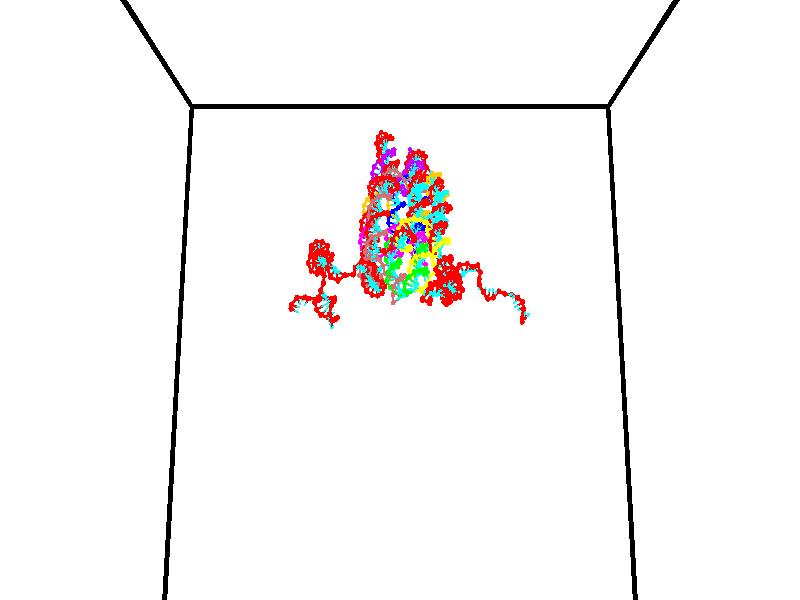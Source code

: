 // switches for output
#declare DRAW_BASES = 1; // possible values are 0, 1; only relevant for DNA ribbons
#declare DRAW_BASES_TYPE = 3; // possible values are 1, 2, 3; only relevant for DNA ribbons
#declare DRAW_FOG = 0; // set to 1 to enable fog

#include "colors.inc"

#include "transforms.inc"
background { rgb <1, 1, 1>}

#default {
   normal{
       ripples 0.25
       frequency 0.20
       turbulence 0.2
       lambda 5
   }
	finish {
		phong 0.1
		phong_size 40.
	}
}

// original window dimensions: 1024x640


// camera settings

camera {
	sky <0, 0.179814, -0.983701>
	up <0, 0.179814, -0.983701>
	right 1.6 * <1, 0, 0>
	location <35, 94.9851, 44.8844>
	look_at <35, 29.7336, 32.9568>
	direction <0, -65.2515, -11.9276>
	angle 67.0682
}


# declare cpy_camera_pos = <35, 94.9851, 44.8844>;
# if (DRAW_FOG = 1)
fog {
	fog_type 2
	up vnormalize(cpy_camera_pos)
	color rgbt<1,1,1,0.3>
	distance 1e-5
	fog_alt 3e-3
	fog_offset 56
}
# end


// LIGHTS

# declare lum = 6;
global_settings {
	ambient_light rgb lum * <0.05, 0.05, 0.05>
	max_trace_level 15
}# declare cpy_direct_light_amount = 0.25;
light_source
{	1000 * <-1, -1.16352, -0.803886>,
	rgb lum * cpy_direct_light_amount
	parallel
}

light_source
{	1000 * <1, 1.16352, 0.803886>,
	rgb lum * cpy_direct_light_amount
	parallel
}

// strand 0

// nucleotide -1

// particle -1
sphere {
	<24.013556, 35.006870, 34.663086> 0.250000
	pigment { color rgbt <1,0,0,0> }
	no_shadow
}
cylinder {
	<24.355589, 35.138710, 34.823185>,  <24.560810, 35.217812, 34.919243>, 0.100000
	pigment { color rgbt <1,0,0,0> }
	no_shadow
}
cylinder {
	<24.355589, 35.138710, 34.823185>,  <24.013556, 35.006870, 34.663086>, 0.100000
	pigment { color rgbt <1,0,0,0> }
	no_shadow
}

// particle -1
sphere {
	<24.355589, 35.138710, 34.823185> 0.100000
	pigment { color rgbt <1,0,0,0> }
	no_shadow
}
sphere {
	0, 1
	scale<0.080000,0.200000,0.300000>
	matrix <0.349073, 0.204827, -0.914437,
		-0.383375, 0.921636, 0.060092,
		0.855086, 0.329596, 0.400243,
		24.612114, 35.237591, 34.943256>
	pigment { color rgbt <0,1,1,0> }
	no_shadow
}
cylinder {
	<24.170666, 35.751747, 34.454311>,  <24.013556, 35.006870, 34.663086>, 0.130000
	pigment { color rgbt <1,0,0,0> }
	no_shadow
}

// nucleotide -1

// particle -1
sphere {
	<24.170666, 35.751747, 34.454311> 0.250000
	pigment { color rgbt <1,0,0,0> }
	no_shadow
}
cylinder {
	<24.489431, 35.522060, 34.529354>,  <24.680691, 35.384247, 34.574379>, 0.100000
	pigment { color rgbt <1,0,0,0> }
	no_shadow
}
cylinder {
	<24.489431, 35.522060, 34.529354>,  <24.170666, 35.751747, 34.454311>, 0.100000
	pigment { color rgbt <1,0,0,0> }
	no_shadow
}

// particle -1
sphere {
	<24.489431, 35.522060, 34.529354> 0.100000
	pigment { color rgbt <1,0,0,0> }
	no_shadow
}
sphere {
	0, 1
	scale<0.080000,0.200000,0.300000>
	matrix <0.293665, 0.096856, -0.950989,
		0.527908, 0.812951, 0.245815,
		0.796916, -0.574222, 0.187604,
		24.728506, 35.349792, 34.585636>
	pigment { color rgbt <0,1,1,0> }
	no_shadow
}
cylinder {
	<24.757484, 35.970421, 33.896454>,  <24.170666, 35.751747, 34.454311>, 0.130000
	pigment { color rgbt <1,0,0,0> }
	no_shadow
}

// nucleotide -1

// particle -1
sphere {
	<24.757484, 35.970421, 33.896454> 0.250000
	pigment { color rgbt <1,0,0,0> }
	no_shadow
}
cylinder {
	<24.849148, 35.634296, 34.092968>,  <24.904146, 35.432621, 34.210876>, 0.100000
	pigment { color rgbt <1,0,0,0> }
	no_shadow
}
cylinder {
	<24.849148, 35.634296, 34.092968>,  <24.757484, 35.970421, 33.896454>, 0.100000
	pigment { color rgbt <1,0,0,0> }
	no_shadow
}

// particle -1
sphere {
	<24.849148, 35.634296, 34.092968> 0.100000
	pigment { color rgbt <1,0,0,0> }
	no_shadow
}
sphere {
	0, 1
	scale<0.080000,0.200000,0.300000>
	matrix <0.505939, -0.328359, -0.797626,
		0.831572, 0.431344, 0.349900,
		0.229158, -0.840311, 0.491288,
		24.917894, 35.382202, 34.240353>
	pigment { color rgbt <0,1,1,0> }
	no_shadow
}
cylinder {
	<25.577766, 35.885017, 33.864731>,  <24.757484, 35.970421, 33.896454>, 0.130000
	pigment { color rgbt <1,0,0,0> }
	no_shadow
}

// nucleotide -1

// particle -1
sphere {
	<25.577766, 35.885017, 33.864731> 0.250000
	pigment { color rgbt <1,0,0,0> }
	no_shadow
}
cylinder {
	<25.344004, 35.561501, 33.891033>,  <25.203747, 35.367390, 33.906815>, 0.100000
	pigment { color rgbt <1,0,0,0> }
	no_shadow
}
cylinder {
	<25.344004, 35.561501, 33.891033>,  <25.577766, 35.885017, 33.864731>, 0.100000
	pigment { color rgbt <1,0,0,0> }
	no_shadow
}

// particle -1
sphere {
	<25.344004, 35.561501, 33.891033> 0.100000
	pigment { color rgbt <1,0,0,0> }
	no_shadow
}
sphere {
	0, 1
	scale<0.080000,0.200000,0.300000>
	matrix <0.580119, -0.473082, -0.663065,
		0.567391, -0.349353, 0.745668,
		-0.584406, -0.808793, 0.065757,
		25.168682, 35.318863, 33.910759>
	pigment { color rgbt <0,1,1,0> }
	no_shadow
}
cylinder {
	<25.840763, 35.141071, 33.813431>,  <25.577766, 35.885017, 33.864731>, 0.130000
	pigment { color rgbt <1,0,0,0> }
	no_shadow
}

// nucleotide -1

// particle -1
sphere {
	<25.840763, 35.141071, 33.813431> 0.250000
	pigment { color rgbt <1,0,0,0> }
	no_shadow
}
cylinder {
	<25.601034, 34.903507, 34.028126>,  <25.457197, 34.760967, 34.156940>, 0.100000
	pigment { color rgbt <1,0,0,0> }
	no_shadow
}
cylinder {
	<25.601034, 34.903507, 34.028126>,  <25.840763, 35.141071, 33.813431>, 0.100000
	pigment { color rgbt <1,0,0,0> }
	no_shadow
}

// particle -1
sphere {
	<25.601034, 34.903507, 34.028126> 0.100000
	pigment { color rgbt <1,0,0,0> }
	no_shadow
}
sphere {
	0, 1
	scale<0.080000,0.200000,0.300000>
	matrix <-0.781416, 0.288478, -0.553326,
		0.173788, -0.751035, -0.636980,
		-0.599322, -0.593908, 0.536737,
		25.421238, 34.725334, 34.189148>
	pigment { color rgbt <0,1,1,0> }
	no_shadow
}
cylinder {
	<26.672638, 34.970177, 33.748653>,  <25.840763, 35.141071, 33.813431>, 0.130000
	pigment { color rgbt <1,0,0,0> }
	no_shadow
}

// nucleotide -1

// particle -1
sphere {
	<26.672638, 34.970177, 33.748653> 0.250000
	pigment { color rgbt <1,0,0,0> }
	no_shadow
}
cylinder {
	<26.871923, 35.248402, 33.541588>,  <26.991495, 35.415337, 33.417347>, 0.100000
	pigment { color rgbt <1,0,0,0> }
	no_shadow
}
cylinder {
	<26.871923, 35.248402, 33.541588>,  <26.672638, 34.970177, 33.748653>, 0.100000
	pigment { color rgbt <1,0,0,0> }
	no_shadow
}

// particle -1
sphere {
	<26.871923, 35.248402, 33.541588> 0.100000
	pigment { color rgbt <1,0,0,0> }
	no_shadow
}
sphere {
	0, 1
	scale<0.080000,0.200000,0.300000>
	matrix <0.710445, 0.014771, 0.703598,
		0.497042, -0.718315, -0.486799,
		0.498215, 0.695561, -0.517665,
		27.021387, 35.457069, 33.386288>
	pigment { color rgbt <0,1,1,0> }
	no_shadow
}
cylinder {
	<27.442085, 34.760571, 33.672649>,  <26.672638, 34.970177, 33.748653>, 0.130000
	pigment { color rgbt <1,0,0,0> }
	no_shadow
}

// nucleotide -1

// particle -1
sphere {
	<27.442085, 34.760571, 33.672649> 0.250000
	pigment { color rgbt <1,0,0,0> }
	no_shadow
}
cylinder {
	<27.400328, 35.156494, 33.633911>,  <27.375273, 35.394047, 33.610668>, 0.100000
	pigment { color rgbt <1,0,0,0> }
	no_shadow
}
cylinder {
	<27.400328, 35.156494, 33.633911>,  <27.442085, 34.760571, 33.672649>, 0.100000
	pigment { color rgbt <1,0,0,0> }
	no_shadow
}

// particle -1
sphere {
	<27.400328, 35.156494, 33.633911> 0.100000
	pigment { color rgbt <1,0,0,0> }
	no_shadow
}
sphere {
	0, 1
	scale<0.080000,0.200000,0.300000>
	matrix <0.642480, 0.141449, 0.753135,
		0.759158, 0.016404, -0.650700,
		-0.104395, 0.989810, -0.096843,
		27.369009, 35.453438, 33.604858>
	pigment { color rgbt <0,1,1,0> }
	no_shadow
}
cylinder {
	<28.100754, 34.993019, 33.786491>,  <27.442085, 34.760571, 33.672649>, 0.130000
	pigment { color rgbt <1,0,0,0> }
	no_shadow
}

// nucleotide -1

// particle -1
sphere {
	<28.100754, 34.993019, 33.786491> 0.250000
	pigment { color rgbt <1,0,0,0> }
	no_shadow
}
cylinder {
	<27.827528, 35.261879, 33.900784>,  <27.663593, 35.423195, 33.969357>, 0.100000
	pigment { color rgbt <1,0,0,0> }
	no_shadow
}
cylinder {
	<27.827528, 35.261879, 33.900784>,  <28.100754, 34.993019, 33.786491>, 0.100000
	pigment { color rgbt <1,0,0,0> }
	no_shadow
}

// particle -1
sphere {
	<27.827528, 35.261879, 33.900784> 0.100000
	pigment { color rgbt <1,0,0,0> }
	no_shadow
}
sphere {
	0, 1
	scale<0.080000,0.200000,0.300000>
	matrix <0.486593, 0.127069, 0.864338,
		0.544657, 0.729431, -0.413859,
		-0.683064, 0.672149, 0.285727,
		27.622608, 35.463524, 33.986500>
	pigment { color rgbt <0,1,1,0> }
	no_shadow
}
cylinder {
	<28.480709, 35.618862, 33.893124>,  <28.100754, 34.993019, 33.786491>, 0.130000
	pigment { color rgbt <1,0,0,0> }
	no_shadow
}

// nucleotide -1

// particle -1
sphere {
	<28.480709, 35.618862, 33.893124> 0.250000
	pigment { color rgbt <1,0,0,0> }
	no_shadow
}
cylinder {
	<28.136225, 35.647388, 34.094414>,  <27.929535, 35.664505, 34.215187>, 0.100000
	pigment { color rgbt <1,0,0,0> }
	no_shadow
}
cylinder {
	<28.136225, 35.647388, 34.094414>,  <28.480709, 35.618862, 33.893124>, 0.100000
	pigment { color rgbt <1,0,0,0> }
	no_shadow
}

// particle -1
sphere {
	<28.136225, 35.647388, 34.094414> 0.100000
	pigment { color rgbt <1,0,0,0> }
	no_shadow
}
sphere {
	0, 1
	scale<0.080000,0.200000,0.300000>
	matrix <0.498724, 0.309359, 0.809674,
		-0.097936, 0.948268, -0.301988,
		-0.861210, 0.071313, 0.503221,
		27.877861, 35.668781, 34.245380>
	pigment { color rgbt <0,1,1,0> }
	no_shadow
}
cylinder {
	<28.480268, 36.277981, 34.253391>,  <28.480709, 35.618862, 33.893124>, 0.130000
	pigment { color rgbt <1,0,0,0> }
	no_shadow
}

// nucleotide -1

// particle -1
sphere {
	<28.480268, 36.277981, 34.253391> 0.250000
	pigment { color rgbt <1,0,0,0> }
	no_shadow
}
cylinder {
	<28.196234, 36.068264, 34.441391>,  <28.025814, 35.942432, 34.554192>, 0.100000
	pigment { color rgbt <1,0,0,0> }
	no_shadow
}
cylinder {
	<28.196234, 36.068264, 34.441391>,  <28.480268, 36.277981, 34.253391>, 0.100000
	pigment { color rgbt <1,0,0,0> }
	no_shadow
}

// particle -1
sphere {
	<28.196234, 36.068264, 34.441391> 0.100000
	pigment { color rgbt <1,0,0,0> }
	no_shadow
}
sphere {
	0, 1
	scale<0.080000,0.200000,0.300000>
	matrix <0.354088, 0.311064, 0.881964,
		-0.608605, 0.792691, -0.035237,
		-0.710086, -0.524291, 0.469998,
		27.983208, 35.910976, 34.582390>
	pigment { color rgbt <0,1,1,0> }
	no_shadow
}
cylinder {
	<28.261253, 36.756699, 34.724464>,  <28.480268, 36.277981, 34.253391>, 0.130000
	pigment { color rgbt <1,0,0,0> }
	no_shadow
}

// nucleotide -1

// particle -1
sphere {
	<28.261253, 36.756699, 34.724464> 0.250000
	pigment { color rgbt <1,0,0,0> }
	no_shadow
}
cylinder {
	<28.181374, 36.384308, 34.846714>,  <28.133446, 36.160873, 34.920063>, 0.100000
	pigment { color rgbt <1,0,0,0> }
	no_shadow
}
cylinder {
	<28.181374, 36.384308, 34.846714>,  <28.261253, 36.756699, 34.724464>, 0.100000
	pigment { color rgbt <1,0,0,0> }
	no_shadow
}

// particle -1
sphere {
	<28.181374, 36.384308, 34.846714> 0.100000
	pigment { color rgbt <1,0,0,0> }
	no_shadow
}
sphere {
	0, 1
	scale<0.080000,0.200000,0.300000>
	matrix <0.314105, 0.234626, 0.919939,
		-0.928148, 0.279708, 0.245570,
		-0.199697, -0.930975, 0.305626,
		28.121464, 36.105015, 34.938400>
	pigment { color rgbt <0,1,1,0> }
	no_shadow
}
cylinder {
	<28.092941, 36.689720, 35.429157>,  <28.261253, 36.756699, 34.724464>, 0.130000
	pigment { color rgbt <1,0,0,0> }
	no_shadow
}

// nucleotide -1

// particle -1
sphere {
	<28.092941, 36.689720, 35.429157> 0.250000
	pigment { color rgbt <1,0,0,0> }
	no_shadow
}
cylinder {
	<28.237753, 36.334423, 35.316048>,  <28.324640, 36.121246, 35.248180>, 0.100000
	pigment { color rgbt <1,0,0,0> }
	no_shadow
}
cylinder {
	<28.237753, 36.334423, 35.316048>,  <28.092941, 36.689720, 35.429157>, 0.100000
	pigment { color rgbt <1,0,0,0> }
	no_shadow
}

// particle -1
sphere {
	<28.237753, 36.334423, 35.316048> 0.100000
	pigment { color rgbt <1,0,0,0> }
	no_shadow
}
sphere {
	0, 1
	scale<0.080000,0.200000,0.300000>
	matrix <0.403434, -0.124170, 0.906544,
		-0.840343, -0.442275, 0.313395,
		0.362027, -0.888243, -0.282774,
		28.346361, 36.067951, 35.231216>
	pigment { color rgbt <0,1,1,0> }
	no_shadow
}
cylinder {
	<28.380610, 37.075951, 35.969139>,  <28.092941, 36.689720, 35.429157>, 0.130000
	pigment { color rgbt <1,0,0,0> }
	no_shadow
}

// nucleotide -1

// particle -1
sphere {
	<28.380610, 37.075951, 35.969139> 0.250000
	pigment { color rgbt <1,0,0,0> }
	no_shadow
}
cylinder {
	<28.342422, 36.763485, 36.215935>,  <28.319510, 36.576008, 36.364014>, 0.100000
	pigment { color rgbt <1,0,0,0> }
	no_shadow
}
cylinder {
	<28.342422, 36.763485, 36.215935>,  <28.380610, 37.075951, 35.969139>, 0.100000
	pigment { color rgbt <1,0,0,0> }
	no_shadow
}

// particle -1
sphere {
	<28.342422, 36.763485, 36.215935> 0.100000
	pigment { color rgbt <1,0,0,0> }
	no_shadow
}
sphere {
	0, 1
	scale<0.080000,0.200000,0.300000>
	matrix <-0.186972, -0.594715, -0.781892,
		0.977715, -0.190005, -0.089279,
		-0.095468, -0.781160, 0.616988,
		28.313782, 36.529137, 36.401031>
	pigment { color rgbt <0,1,1,0> }
	no_shadow
}
cylinder {
	<28.759583, 36.569843, 35.750721>,  <28.380610, 37.075951, 35.969139>, 0.130000
	pigment { color rgbt <1,0,0,0> }
	no_shadow
}

// nucleotide -1

// particle -1
sphere {
	<28.759583, 36.569843, 35.750721> 0.250000
	pigment { color rgbt <1,0,0,0> }
	no_shadow
}
cylinder {
	<28.457462, 36.385460, 35.937069>,  <28.276190, 36.274830, 36.048878>, 0.100000
	pigment { color rgbt <1,0,0,0> }
	no_shadow
}
cylinder {
	<28.457462, 36.385460, 35.937069>,  <28.759583, 36.569843, 35.750721>, 0.100000
	pigment { color rgbt <1,0,0,0> }
	no_shadow
}

// particle -1
sphere {
	<28.457462, 36.385460, 35.937069> 0.100000
	pigment { color rgbt <1,0,0,0> }
	no_shadow
}
sphere {
	0, 1
	scale<0.080000,0.200000,0.300000>
	matrix <-0.294540, -0.396263, -0.869610,
		0.585466, -0.794033, 0.163525,
		-0.755298, -0.460963, 0.465873,
		28.230873, 36.247169, 36.076832>
	pigment { color rgbt <0,1,1,0> }
	no_shadow
}
cylinder {
	<28.786285, 35.839233, 35.549938>,  <28.759583, 36.569843, 35.750721>, 0.130000
	pigment { color rgbt <1,0,0,0> }
	no_shadow
}

// nucleotide -1

// particle -1
sphere {
	<28.786285, 35.839233, 35.549938> 0.250000
	pigment { color rgbt <1,0,0,0> }
	no_shadow
}
cylinder {
	<28.410997, 35.916267, 35.664936>,  <28.185825, 35.962490, 35.733936>, 0.100000
	pigment { color rgbt <1,0,0,0> }
	no_shadow
}
cylinder {
	<28.410997, 35.916267, 35.664936>,  <28.786285, 35.839233, 35.549938>, 0.100000
	pigment { color rgbt <1,0,0,0> }
	no_shadow
}

// particle -1
sphere {
	<28.410997, 35.916267, 35.664936> 0.100000
	pigment { color rgbt <1,0,0,0> }
	no_shadow
}
sphere {
	0, 1
	scale<0.080000,0.200000,0.300000>
	matrix <-0.343720, -0.614738, -0.709897,
		0.040019, -0.764858, 0.642955,
		-0.938219, 0.192587, 0.287498,
		28.129532, 35.974045, 35.751186>
	pigment { color rgbt <0,1,1,0> }
	no_shadow
}
cylinder {
	<28.408394, 35.204346, 35.636448>,  <28.786285, 35.839233, 35.549938>, 0.130000
	pigment { color rgbt <1,0,0,0> }
	no_shadow
}

// nucleotide -1

// particle -1
sphere {
	<28.408394, 35.204346, 35.636448> 0.250000
	pigment { color rgbt <1,0,0,0> }
	no_shadow
}
cylinder {
	<28.161194, 35.506233, 35.548374>,  <28.012875, 35.687366, 35.495529>, 0.100000
	pigment { color rgbt <1,0,0,0> }
	no_shadow
}
cylinder {
	<28.161194, 35.506233, 35.548374>,  <28.408394, 35.204346, 35.636448>, 0.100000
	pigment { color rgbt <1,0,0,0> }
	no_shadow
}

// particle -1
sphere {
	<28.161194, 35.506233, 35.548374> 0.100000
	pigment { color rgbt <1,0,0,0> }
	no_shadow
}
sphere {
	0, 1
	scale<0.080000,0.200000,0.300000>
	matrix <-0.310661, -0.491707, -0.813458,
		-0.722196, -0.434314, 0.538335,
		-0.618000, 0.754715, -0.220185,
		27.975794, 35.732647, 35.482319>
	pigment { color rgbt <0,1,1,0> }
	no_shadow
}
cylinder {
	<27.735456, 34.912773, 35.374367>,  <28.408394, 35.204346, 35.636448>, 0.130000
	pigment { color rgbt <1,0,0,0> }
	no_shadow
}

// nucleotide -1

// particle -1
sphere {
	<27.735456, 34.912773, 35.374367> 0.250000
	pigment { color rgbt <1,0,0,0> }
	no_shadow
}
cylinder {
	<27.818148, 35.281158, 35.242249>,  <27.867762, 35.502190, 35.162979>, 0.100000
	pigment { color rgbt <1,0,0,0> }
	no_shadow
}
cylinder {
	<27.818148, 35.281158, 35.242249>,  <27.735456, 34.912773, 35.374367>, 0.100000
	pigment { color rgbt <1,0,0,0> }
	no_shadow
}

// particle -1
sphere {
	<27.818148, 35.281158, 35.242249> 0.100000
	pigment { color rgbt <1,0,0,0> }
	no_shadow
}
sphere {
	0, 1
	scale<0.080000,0.200000,0.300000>
	matrix <-0.415789, -0.222890, -0.881725,
		-0.885654, 0.319609, 0.336848,
		0.206727, 0.920962, -0.330294,
		27.880165, 35.557446, 35.143162>
	pigment { color rgbt <0,1,1,0> }
	no_shadow
}
cylinder {
	<27.064524, 35.285770, 35.256691>,  <27.735456, 34.912773, 35.374367>, 0.130000
	pigment { color rgbt <1,0,0,0> }
	no_shadow
}

// nucleotide -1

// particle -1
sphere {
	<27.064524, 35.285770, 35.256691> 0.250000
	pigment { color rgbt <1,0,0,0> }
	no_shadow
}
cylinder {
	<27.352991, 35.463295, 35.043919>,  <27.526072, 35.569809, 34.916256>, 0.100000
	pigment { color rgbt <1,0,0,0> }
	no_shadow
}
cylinder {
	<27.352991, 35.463295, 35.043919>,  <27.064524, 35.285770, 35.256691>, 0.100000
	pigment { color rgbt <1,0,0,0> }
	no_shadow
}

// particle -1
sphere {
	<27.352991, 35.463295, 35.043919> 0.100000
	pigment { color rgbt <1,0,0,0> }
	no_shadow
}
sphere {
	0, 1
	scale<0.080000,0.200000,0.300000>
	matrix <-0.532641, -0.135732, -0.835386,
		-0.442951, 0.885782, 0.138505,
		0.721171, 0.443809, -0.531927,
		27.569342, 35.596439, 34.884342>
	pigment { color rgbt <0,1,1,0> }
	no_shadow
}
cylinder {
	<26.700089, 35.640003, 34.852360>,  <27.064524, 35.285770, 35.256691>, 0.130000
	pigment { color rgbt <1,0,0,0> }
	no_shadow
}

// nucleotide -1

// particle -1
sphere {
	<26.700089, 35.640003, 34.852360> 0.250000
	pigment { color rgbt <1,0,0,0> }
	no_shadow
}
cylinder {
	<27.056988, 35.654449, 34.672318>,  <27.271128, 35.663116, 34.564293>, 0.100000
	pigment { color rgbt <1,0,0,0> }
	no_shadow
}
cylinder {
	<27.056988, 35.654449, 34.672318>,  <26.700089, 35.640003, 34.852360>, 0.100000
	pigment { color rgbt <1,0,0,0> }
	no_shadow
}

// particle -1
sphere {
	<27.056988, 35.654449, 34.672318> 0.100000
	pigment { color rgbt <1,0,0,0> }
	no_shadow
}
sphere {
	0, 1
	scale<0.080000,0.200000,0.300000>
	matrix <-0.451398, 0.097140, -0.887020,
		0.011691, 0.994615, 0.102973,
		0.892246, 0.036111, -0.450103,
		27.324661, 35.665283, 34.537285>
	pigment { color rgbt <0,1,1,0> }
	no_shadow
}
cylinder {
	<26.545895, 36.082890, 34.302681>,  <26.700089, 35.640003, 34.852360>, 0.130000
	pigment { color rgbt <1,0,0,0> }
	no_shadow
}

// nucleotide -1

// particle -1
sphere {
	<26.545895, 36.082890, 34.302681> 0.250000
	pigment { color rgbt <1,0,0,0> }
	no_shadow
}
cylinder {
	<26.904270, 35.937462, 34.200619>,  <27.119295, 35.850204, 34.139381>, 0.100000
	pigment { color rgbt <1,0,0,0> }
	no_shadow
}
cylinder {
	<26.904270, 35.937462, 34.200619>,  <26.545895, 36.082890, 34.302681>, 0.100000
	pigment { color rgbt <1,0,0,0> }
	no_shadow
}

// particle -1
sphere {
	<26.904270, 35.937462, 34.200619> 0.100000
	pigment { color rgbt <1,0,0,0> }
	no_shadow
}
sphere {
	0, 1
	scale<0.080000,0.200000,0.300000>
	matrix <-0.221154, 0.133046, -0.966121,
		0.385202, 0.922016, 0.038796,
		0.895941, -0.363572, -0.255157,
		27.173052, 35.828392, 34.124073>
	pigment { color rgbt <0,1,1,0> }
	no_shadow
}
cylinder {
	<27.051905, 36.581421, 34.164894>,  <26.545895, 36.082890, 34.302681>, 0.130000
	pigment { color rgbt <1,0,0,0> }
	no_shadow
}

// nucleotide -1

// particle -1
sphere {
	<27.051905, 36.581421, 34.164894> 0.250000
	pigment { color rgbt <1,0,0,0> }
	no_shadow
}
cylinder {
	<27.341127, 36.348289, 34.016571>,  <27.514662, 36.208408, 33.927578>, 0.100000
	pigment { color rgbt <1,0,0,0> }
	no_shadow
}
cylinder {
	<27.341127, 36.348289, 34.016571>,  <27.051905, 36.581421, 34.164894>, 0.100000
	pigment { color rgbt <1,0,0,0> }
	no_shadow
}

// particle -1
sphere {
	<27.341127, 36.348289, 34.016571> 0.100000
	pigment { color rgbt <1,0,0,0> }
	no_shadow
}
sphere {
	0, 1
	scale<0.080000,0.200000,0.300000>
	matrix <-0.586856, -0.235109, -0.774805,
		0.364401, 0.777838, -0.512035,
		0.723057, -0.582831, -0.370805,
		27.558044, 36.173439, 33.905331>
	pigment { color rgbt <0,1,1,0> }
	no_shadow
}
cylinder {
	<27.217953, 36.790073, 33.469803>,  <27.051905, 36.581421, 34.164894>, 0.130000
	pigment { color rgbt <1,0,0,0> }
	no_shadow
}

// nucleotide -1

// particle -1
sphere {
	<27.217953, 36.790073, 33.469803> 0.250000
	pigment { color rgbt <1,0,0,0> }
	no_shadow
}
cylinder {
	<27.298470, 36.401489, 33.520012>,  <27.346779, 36.168339, 33.550137>, 0.100000
	pigment { color rgbt <1,0,0,0> }
	no_shadow
}
cylinder {
	<27.298470, 36.401489, 33.520012>,  <27.217953, 36.790073, 33.469803>, 0.100000
	pigment { color rgbt <1,0,0,0> }
	no_shadow
}

// particle -1
sphere {
	<27.298470, 36.401489, 33.520012> 0.100000
	pigment { color rgbt <1,0,0,0> }
	no_shadow
}
sphere {
	0, 1
	scale<0.080000,0.200000,0.300000>
	matrix <-0.462080, -0.207162, -0.862303,
		0.863692, 0.115573, -0.490590,
		0.201291, -0.971456, 0.125520,
		27.358856, 36.110054, 33.557667>
	pigment { color rgbt <0,1,1,0> }
	no_shadow
}
cylinder {
	<27.431696, 36.522240, 32.784309>,  <27.217953, 36.790073, 33.469803>, 0.130000
	pigment { color rgbt <1,0,0,0> }
	no_shadow
}

// nucleotide -1

// particle -1
sphere {
	<27.431696, 36.522240, 32.784309> 0.250000
	pigment { color rgbt <1,0,0,0> }
	no_shadow
}
cylinder {
	<27.275993, 36.214375, 32.986732>,  <27.182571, 36.029655, 33.108189>, 0.100000
	pigment { color rgbt <1,0,0,0> }
	no_shadow
}
cylinder {
	<27.275993, 36.214375, 32.986732>,  <27.431696, 36.522240, 32.784309>, 0.100000
	pigment { color rgbt <1,0,0,0> }
	no_shadow
}

// particle -1
sphere {
	<27.275993, 36.214375, 32.986732> 0.100000
	pigment { color rgbt <1,0,0,0> }
	no_shadow
}
sphere {
	0, 1
	scale<0.080000,0.200000,0.300000>
	matrix <-0.559880, -0.238568, -0.793486,
		0.731446, -0.592204, -0.338054,
		-0.389257, -0.769662, 0.506063,
		27.159216, 35.983475, 33.138550>
	pigment { color rgbt <0,1,1,0> }
	no_shadow
}
cylinder {
	<27.468269, 36.356201, 32.134815>,  <27.431696, 36.522240, 32.784309>, 0.130000
	pigment { color rgbt <1,0,0,0> }
	no_shadow
}

// nucleotide -1

// particle -1
sphere {
	<27.468269, 36.356201, 32.134815> 0.250000
	pigment { color rgbt <1,0,0,0> }
	no_shadow
}
cylinder {
	<27.593487, 36.612770, 31.854649>,  <27.668617, 36.766712, 31.686548>, 0.100000
	pigment { color rgbt <1,0,0,0> }
	no_shadow
}
cylinder {
	<27.593487, 36.612770, 31.854649>,  <27.468269, 36.356201, 32.134815>, 0.100000
	pigment { color rgbt <1,0,0,0> }
	no_shadow
}

// particle -1
sphere {
	<27.593487, 36.612770, 31.854649> 0.100000
	pigment { color rgbt <1,0,0,0> }
	no_shadow
}
sphere {
	0, 1
	scale<0.080000,0.200000,0.300000>
	matrix <-0.617777, -0.422622, -0.663131,
		-0.721357, 0.640290, 0.263955,
		0.313043, 0.641420, -0.700418,
		27.687399, 36.805195, 31.644524>
	pigment { color rgbt <0,1,1,0> }
	no_shadow
}
cylinder {
	<26.890203, 36.733078, 31.826155>,  <27.468269, 36.356201, 32.134815>, 0.130000
	pigment { color rgbt <1,0,0,0> }
	no_shadow
}

// nucleotide -1

// particle -1
sphere {
	<26.890203, 36.733078, 31.826155> 0.250000
	pigment { color rgbt <1,0,0,0> }
	no_shadow
}
cylinder {
	<27.184481, 36.691216, 31.558483>,  <27.361048, 36.666100, 31.397881>, 0.100000
	pigment { color rgbt <1,0,0,0> }
	no_shadow
}
cylinder {
	<27.184481, 36.691216, 31.558483>,  <26.890203, 36.733078, 31.826155>, 0.100000
	pigment { color rgbt <1,0,0,0> }
	no_shadow
}

// particle -1
sphere {
	<27.184481, 36.691216, 31.558483> 0.100000
	pigment { color rgbt <1,0,0,0> }
	no_shadow
}
sphere {
	0, 1
	scale<0.080000,0.200000,0.300000>
	matrix <-0.645405, -0.407998, -0.645748,
		-0.205442, 0.906964, -0.367707,
		0.735694, -0.104656, -0.669179,
		27.405190, 36.659821, 31.357729>
	pigment { color rgbt <0,1,1,0> }
	no_shadow
}
cylinder {
	<26.549540, 37.024628, 31.224152>,  <26.890203, 36.733078, 31.826155>, 0.130000
	pigment { color rgbt <1,0,0,0> }
	no_shadow
}

// nucleotide -1

// particle -1
sphere {
	<26.549540, 37.024628, 31.224152> 0.250000
	pigment { color rgbt <1,0,0,0> }
	no_shadow
}
cylinder {
	<26.865923, 36.800014, 31.126942>,  <27.055754, 36.665245, 31.068617>, 0.100000
	pigment { color rgbt <1,0,0,0> }
	no_shadow
}
cylinder {
	<26.865923, 36.800014, 31.126942>,  <26.549540, 37.024628, 31.224152>, 0.100000
	pigment { color rgbt <1,0,0,0> }
	no_shadow
}

// particle -1
sphere {
	<26.865923, 36.800014, 31.126942> 0.100000
	pigment { color rgbt <1,0,0,0> }
	no_shadow
}
sphere {
	0, 1
	scale<0.080000,0.200000,0.300000>
	matrix <-0.586461, -0.582483, -0.562830,
		0.174493, 0.587698, -0.790040,
		0.790959, -0.561538, -0.243023,
		27.103210, 36.631554, 31.054035>
	pigment { color rgbt <0,1,1,0> }
	no_shadow
}
cylinder {
	<26.467705, 36.801365, 30.596516>,  <26.549540, 37.024628, 31.224152>, 0.130000
	pigment { color rgbt <1,0,0,0> }
	no_shadow
}

// nucleotide -1

// particle -1
sphere {
	<26.467705, 36.801365, 30.596516> 0.250000
	pigment { color rgbt <1,0,0,0> }
	no_shadow
}
cylinder {
	<26.707176, 36.519882, 30.749552>,  <26.850859, 36.350990, 30.841373>, 0.100000
	pigment { color rgbt <1,0,0,0> }
	no_shadow
}
cylinder {
	<26.707176, 36.519882, 30.749552>,  <26.467705, 36.801365, 30.596516>, 0.100000
	pigment { color rgbt <1,0,0,0> }
	no_shadow
}

// particle -1
sphere {
	<26.707176, 36.519882, 30.749552> 0.100000
	pigment { color rgbt <1,0,0,0> }
	no_shadow
}
sphere {
	0, 1
	scale<0.080000,0.200000,0.300000>
	matrix <-0.517982, -0.704464, -0.485206,
		0.610966, 0.092307, -0.786257,
		0.598678, -0.703711, 0.382591,
		26.886780, 36.308769, 30.864328>
	pigment { color rgbt <0,1,1,0> }
	no_shadow
}
cylinder {
	<26.807360, 36.420074, 30.045752>,  <26.467705, 36.801365, 30.596516>, 0.130000
	pigment { color rgbt <1,0,0,0> }
	no_shadow
}

// nucleotide -1

// particle -1
sphere {
	<26.807360, 36.420074, 30.045752> 0.250000
	pigment { color rgbt <1,0,0,0> }
	no_shadow
}
cylinder {
	<26.727667, 36.206516, 30.374449>,  <26.679852, 36.078381, 30.571667>, 0.100000
	pigment { color rgbt <1,0,0,0> }
	no_shadow
}
cylinder {
	<26.727667, 36.206516, 30.374449>,  <26.807360, 36.420074, 30.045752>, 0.100000
	pigment { color rgbt <1,0,0,0> }
	no_shadow
}

// particle -1
sphere {
	<26.727667, 36.206516, 30.374449> 0.100000
	pigment { color rgbt <1,0,0,0> }
	no_shadow
}
sphere {
	0, 1
	scale<0.080000,0.200000,0.300000>
	matrix <-0.405955, -0.718253, -0.565078,
		0.891912, -0.446172, -0.073638,
		-0.199231, -0.533894, 0.821745,
		26.667898, 36.046349, 30.620972>
	pigment { color rgbt <0,1,1,0> }
	no_shadow
}
cylinder {
	<27.053524, 35.752235, 29.840965>,  <26.807360, 36.420074, 30.045752>, 0.130000
	pigment { color rgbt <1,0,0,0> }
	no_shadow
}

// nucleotide -1

// particle -1
sphere {
	<27.053524, 35.752235, 29.840965> 0.250000
	pigment { color rgbt <1,0,0,0> }
	no_shadow
}
cylinder {
	<26.856396, 35.626293, 30.165432>,  <26.738119, 35.550728, 30.360113>, 0.100000
	pigment { color rgbt <1,0,0,0> }
	no_shadow
}
cylinder {
	<26.856396, 35.626293, 30.165432>,  <27.053524, 35.752235, 29.840965>, 0.100000
	pigment { color rgbt <1,0,0,0> }
	no_shadow
}

// particle -1
sphere {
	<26.856396, 35.626293, 30.165432> 0.100000
	pigment { color rgbt <1,0,0,0> }
	no_shadow
}
sphere {
	0, 1
	scale<0.080000,0.200000,0.300000>
	matrix <-0.180228, -0.875084, -0.449161,
		0.851260, -0.367552, 0.374515,
		-0.492822, -0.314854, 0.811167,
		26.708549, 35.531837, 30.408783>
	pigment { color rgbt <0,1,1,0> }
	no_shadow
}
cylinder {
	<27.415300, 35.116478, 30.153852>,  <27.053524, 35.752235, 29.840965>, 0.130000
	pigment { color rgbt <1,0,0,0> }
	no_shadow
}

// nucleotide -1

// particle -1
sphere {
	<27.415300, 35.116478, 30.153852> 0.250000
	pigment { color rgbt <1,0,0,0> }
	no_shadow
}
cylinder {
	<27.017281, 35.148182, 30.177828>,  <26.778469, 35.167202, 30.192213>, 0.100000
	pigment { color rgbt <1,0,0,0> }
	no_shadow
}
cylinder {
	<27.017281, 35.148182, 30.177828>,  <27.415300, 35.116478, 30.153852>, 0.100000
	pigment { color rgbt <1,0,0,0> }
	no_shadow
}

// particle -1
sphere {
	<27.017281, 35.148182, 30.177828> 0.100000
	pigment { color rgbt <1,0,0,0> }
	no_shadow
}
sphere {
	0, 1
	scale<0.080000,0.200000,0.300000>
	matrix <-0.097361, -0.898267, -0.428528,
		0.019876, -0.432243, 0.901538,
		-0.995051, 0.079257, 0.059937,
		26.718765, 35.171959, 30.195808>
	pigment { color rgbt <0,1,1,0> }
	no_shadow
}
cylinder {
	<27.257048, 34.452591, 30.281544>,  <27.415300, 35.116478, 30.153852>, 0.130000
	pigment { color rgbt <1,0,0,0> }
	no_shadow
}

// nucleotide -1

// particle -1
sphere {
	<27.257048, 34.452591, 30.281544> 0.250000
	pigment { color rgbt <1,0,0,0> }
	no_shadow
}
cylinder {
	<26.889133, 34.591808, 30.209038>,  <26.668385, 34.675339, 30.165535>, 0.100000
	pigment { color rgbt <1,0,0,0> }
	no_shadow
}
cylinder {
	<26.889133, 34.591808, 30.209038>,  <27.257048, 34.452591, 30.281544>, 0.100000
	pigment { color rgbt <1,0,0,0> }
	no_shadow
}

// particle -1
sphere {
	<26.889133, 34.591808, 30.209038> 0.100000
	pigment { color rgbt <1,0,0,0> }
	no_shadow
}
sphere {
	0, 1
	scale<0.080000,0.200000,0.300000>
	matrix <-0.213673, -0.831629, -0.512580,
		-0.329145, -0.432733, 0.839289,
		-0.919787, 0.348047, -0.181263,
		26.613197, 34.696224, 30.154659>
	pigment { color rgbt <0,1,1,0> }
	no_shadow
}
cylinder {
	<26.709232, 34.045582, 30.646244>,  <27.257048, 34.452591, 30.281544>, 0.130000
	pigment { color rgbt <1,0,0,0> }
	no_shadow
}

// nucleotide -1

// particle -1
sphere {
	<26.709232, 34.045582, 30.646244> 0.250000
	pigment { color rgbt <1,0,0,0> }
	no_shadow
}
cylinder {
	<26.652708, 34.212650, 30.287228>,  <26.618793, 34.312889, 30.071817>, 0.100000
	pigment { color rgbt <1,0,0,0> }
	no_shadow
}
cylinder {
	<26.652708, 34.212650, 30.287228>,  <26.709232, 34.045582, 30.646244>, 0.100000
	pigment { color rgbt <1,0,0,0> }
	no_shadow
}

// particle -1
sphere {
	<26.652708, 34.212650, 30.287228> 0.100000
	pigment { color rgbt <1,0,0,0> }
	no_shadow
}
sphere {
	0, 1
	scale<0.080000,0.200000,0.300000>
	matrix <-0.068204, -0.908594, -0.412074,
		-0.987613, 0.002986, 0.156879,
		-0.141309, 0.417670, -0.897544,
		26.610315, 34.337952, 30.017965>
	pigment { color rgbt <0,1,1,0> }
	no_shadow
}
cylinder {
	<26.058392, 33.736988, 30.351562>,  <26.709232, 34.045582, 30.646244>, 0.130000
	pigment { color rgbt <1,0,0,0> }
	no_shadow
}

// nucleotide -1

// particle -1
sphere {
	<26.058392, 33.736988, 30.351562> 0.250000
	pigment { color rgbt <1,0,0,0> }
	no_shadow
}
cylinder {
	<26.256992, 33.906418, 30.048492>,  <26.376152, 34.008076, 29.866650>, 0.100000
	pigment { color rgbt <1,0,0,0> }
	no_shadow
}
cylinder {
	<26.256992, 33.906418, 30.048492>,  <26.058392, 33.736988, 30.351562>, 0.100000
	pigment { color rgbt <1,0,0,0> }
	no_shadow
}

// particle -1
sphere {
	<26.256992, 33.906418, 30.048492> 0.100000
	pigment { color rgbt <1,0,0,0> }
	no_shadow
}
sphere {
	0, 1
	scale<0.080000,0.200000,0.300000>
	matrix <-0.174473, -0.806350, -0.565119,
		-0.850321, 0.412776, -0.326451,
		0.496502, 0.423575, -0.757674,
		26.405943, 34.033489, 29.821190>
	pigment { color rgbt <0,1,1,0> }
	no_shadow
}
cylinder {
	<25.736029, 33.527084, 29.764956>,  <26.058392, 33.736988, 30.351562>, 0.130000
	pigment { color rgbt <1,0,0,0> }
	no_shadow
}

// nucleotide -1

// particle -1
sphere {
	<25.736029, 33.527084, 29.764956> 0.250000
	pigment { color rgbt <1,0,0,0> }
	no_shadow
}
cylinder {
	<26.083437, 33.635189, 29.598759>,  <26.291882, 33.700050, 29.499041>, 0.100000
	pigment { color rgbt <1,0,0,0> }
	no_shadow
}
cylinder {
	<26.083437, 33.635189, 29.598759>,  <25.736029, 33.527084, 29.764956>, 0.100000
	pigment { color rgbt <1,0,0,0> }
	no_shadow
}

// particle -1
sphere {
	<26.083437, 33.635189, 29.598759> 0.100000
	pigment { color rgbt <1,0,0,0> }
	no_shadow
}
sphere {
	0, 1
	scale<0.080000,0.200000,0.300000>
	matrix <0.008436, -0.846206, -0.532789,
		-0.495584, 0.459232, -0.737226,
		0.868519, 0.270261, -0.415492,
		26.343992, 33.716267, 29.474112>
	pigment { color rgbt <0,1,1,0> }
	no_shadow
}
cylinder {
	<25.712151, 33.333237, 29.095209>,  <25.736029, 33.527084, 29.764956>, 0.130000
	pigment { color rgbt <1,0,0,0> }
	no_shadow
}

// nucleotide -1

// particle -1
sphere {
	<25.712151, 33.333237, 29.095209> 0.250000
	pigment { color rgbt <1,0,0,0> }
	no_shadow
}
cylinder {
	<26.095343, 33.314789, 29.208448>,  <26.325258, 33.303719, 29.276392>, 0.100000
	pigment { color rgbt <1,0,0,0> }
	no_shadow
}
cylinder {
	<26.095343, 33.314789, 29.208448>,  <25.712151, 33.333237, 29.095209>, 0.100000
	pigment { color rgbt <1,0,0,0> }
	no_shadow
}

// particle -1
sphere {
	<26.095343, 33.314789, 29.208448> 0.100000
	pigment { color rgbt <1,0,0,0> }
	no_shadow
}
sphere {
	0, 1
	scale<0.080000,0.200000,0.300000>
	matrix <0.032444, -0.963230, -0.266713,
		0.284988, 0.264691, -0.921261,
		0.957982, -0.046121, 0.283096,
		26.382738, 33.300953, 29.293377>
	pigment { color rgbt <0,1,1,0> }
	no_shadow
}
cylinder {
	<25.855425, 32.696606, 28.871260>,  <25.712151, 33.333237, 29.095209>, 0.130000
	pigment { color rgbt <1,0,0,0> }
	no_shadow
}

// nucleotide -1

// particle -1
sphere {
	<25.855425, 32.696606, 28.871260> 0.250000
	pigment { color rgbt <1,0,0,0> }
	no_shadow
}
cylinder {
	<26.174253, 32.641548, 28.636065>,  <26.365551, 32.608513, 28.494947>, 0.100000
	pigment { color rgbt <1,0,0,0> }
	no_shadow
}
cylinder {
	<26.174253, 32.641548, 28.636065>,  <25.855425, 32.696606, 28.871260>, 0.100000
	pigment { color rgbt <1,0,0,0> }
	no_shadow
}

// particle -1
sphere {
	<26.174253, 32.641548, 28.636065> 0.100000
	pigment { color rgbt <1,0,0,0> }
	no_shadow
}
sphere {
	0, 1
	scale<0.080000,0.200000,0.300000>
	matrix <0.559349, 0.535262, 0.632948,
		0.227602, -0.833395, 0.503636,
		0.797074, -0.137648, -0.587986,
		26.413376, 32.600254, 28.459669>
	pigment { color rgbt <0,1,1,0> }
	no_shadow
}
cylinder {
	<26.479437, 32.470505, 29.305994>,  <25.855425, 32.696606, 28.871260>, 0.130000
	pigment { color rgbt <1,0,0,0> }
	no_shadow
}

// nucleotide -1

// particle -1
sphere {
	<26.479437, 32.470505, 29.305994> 0.250000
	pigment { color rgbt <1,0,0,0> }
	no_shadow
}
cylinder {
	<26.583363, 32.672024, 28.976465>,  <26.645718, 32.792934, 28.778748>, 0.100000
	pigment { color rgbt <1,0,0,0> }
	no_shadow
}
cylinder {
	<26.583363, 32.672024, 28.976465>,  <26.479437, 32.470505, 29.305994>, 0.100000
	pigment { color rgbt <1,0,0,0> }
	no_shadow
}

// particle -1
sphere {
	<26.583363, 32.672024, 28.976465> 0.100000
	pigment { color rgbt <1,0,0,0> }
	no_shadow
}
sphere {
	0, 1
	scale<0.080000,0.200000,0.300000>
	matrix <0.571043, 0.607813, 0.551791,
		0.778721, -0.613801, -0.129772,
		0.259813, 0.503797, -0.823824,
		26.661306, 32.823162, 28.729319>
	pigment { color rgbt <0,1,1,0> }
	no_shadow
}
cylinder {
	<27.246992, 32.652020, 29.184406>,  <26.479437, 32.470505, 29.305994>, 0.130000
	pigment { color rgbt <1,0,0,0> }
	no_shadow
}

// nucleotide -1

// particle -1
sphere {
	<27.246992, 32.652020, 29.184406> 0.250000
	pigment { color rgbt <1,0,0,0> }
	no_shadow
}
cylinder {
	<26.976778, 32.907753, 29.037491>,  <26.814650, 33.061195, 28.949341>, 0.100000
	pigment { color rgbt <1,0,0,0> }
	no_shadow
}
cylinder {
	<26.976778, 32.907753, 29.037491>,  <27.246992, 32.652020, 29.184406>, 0.100000
	pigment { color rgbt <1,0,0,0> }
	no_shadow
}

// particle -1
sphere {
	<26.976778, 32.907753, 29.037491> 0.100000
	pigment { color rgbt <1,0,0,0> }
	no_shadow
}
sphere {
	0, 1
	scale<0.080000,0.200000,0.300000>
	matrix <0.398122, 0.735559, 0.548135,
		0.620605, 0.224059, -0.751430,
		-0.675536, 0.639336, -0.367288,
		26.774117, 33.099552, 28.927305>
	pigment { color rgbt <0,1,1,0> }
	no_shadow
}
cylinder {
	<27.417980, 33.318169, 29.437572>,  <27.246992, 32.652020, 29.184406>, 0.130000
	pigment { color rgbt <1,0,0,0> }
	no_shadow
}

// nucleotide -1

// particle -1
sphere {
	<27.417980, 33.318169, 29.437572> 0.250000
	pigment { color rgbt <1,0,0,0> }
	no_shadow
}
cylinder {
	<27.078587, 33.418911, 29.251394>,  <26.874950, 33.479355, 29.139687>, 0.100000
	pigment { color rgbt <1,0,0,0> }
	no_shadow
}
cylinder {
	<27.078587, 33.418911, 29.251394>,  <27.417980, 33.318169, 29.437572>, 0.100000
	pigment { color rgbt <1,0,0,0> }
	no_shadow
}

// particle -1
sphere {
	<27.078587, 33.418911, 29.251394> 0.100000
	pigment { color rgbt <1,0,0,0> }
	no_shadow
}
sphere {
	0, 1
	scale<0.080000,0.200000,0.300000>
	matrix <-0.021285, 0.862545, 0.505532,
		0.528789, 0.438844, -0.726497,
		-0.848486, 0.251856, -0.465445,
		26.824041, 33.494469, 29.111761>
	pigment { color rgbt <0,1,1,0> }
	no_shadow
}
cylinder {
	<27.476715, 34.036274, 28.997473>,  <27.417980, 33.318169, 29.437572>, 0.130000
	pigment { color rgbt <1,0,0,0> }
	no_shadow
}

// nucleotide -1

// particle -1
sphere {
	<27.476715, 34.036274, 28.997473> 0.250000
	pigment { color rgbt <1,0,0,0> }
	no_shadow
}
cylinder {
	<27.098303, 33.947353, 29.091803>,  <26.871256, 33.894001, 29.148399>, 0.100000
	pigment { color rgbt <1,0,0,0> }
	no_shadow
}
cylinder {
	<27.098303, 33.947353, 29.091803>,  <27.476715, 34.036274, 28.997473>, 0.100000
	pigment { color rgbt <1,0,0,0> }
	no_shadow
}

// particle -1
sphere {
	<27.098303, 33.947353, 29.091803> 0.100000
	pigment { color rgbt <1,0,0,0> }
	no_shadow
}
sphere {
	0, 1
	scale<0.080000,0.200000,0.300000>
	matrix <-0.122678, 0.919153, 0.374310,
		-0.299966, 0.325178, -0.896816,
		-0.946029, -0.222300, 0.235823,
		26.814495, 33.880665, 29.162550>
	pigment { color rgbt <0,1,1,0> }
	no_shadow
}
cylinder {
	<26.976204, 34.590427, 28.769222>,  <27.476715, 34.036274, 28.997473>, 0.130000
	pigment { color rgbt <1,0,0,0> }
	no_shadow
}

// nucleotide -1

// particle -1
sphere {
	<26.976204, 34.590427, 28.769222> 0.250000
	pigment { color rgbt <1,0,0,0> }
	no_shadow
}
cylinder {
	<26.825775, 34.406532, 29.091019>,  <26.735518, 34.296196, 29.284098>, 0.100000
	pigment { color rgbt <1,0,0,0> }
	no_shadow
}
cylinder {
	<26.825775, 34.406532, 29.091019>,  <26.976204, 34.590427, 28.769222>, 0.100000
	pigment { color rgbt <1,0,0,0> }
	no_shadow
}

// particle -1
sphere {
	<26.825775, 34.406532, 29.091019> 0.100000
	pigment { color rgbt <1,0,0,0> }
	no_shadow
}
sphere {
	0, 1
	scale<0.080000,0.200000,0.300000>
	matrix <-0.079810, 0.881074, 0.466196,
		-0.923146, 0.111117, -0.368041,
		-0.376074, -0.459740, 0.804492,
		26.712954, 34.268612, 29.332367>
	pigment { color rgbt <0,1,1,0> }
	no_shadow
}
cylinder {
	<26.390907, 34.798668, 28.790653>,  <26.976204, 34.590427, 28.769222>, 0.130000
	pigment { color rgbt <1,0,0,0> }
	no_shadow
}

// nucleotide -1

// particle -1
sphere {
	<26.390907, 34.798668, 28.790653> 0.250000
	pigment { color rgbt <1,0,0,0> }
	no_shadow
}
cylinder {
	<26.486313, 34.676136, 29.159277>,  <26.543556, 34.602619, 29.380451>, 0.100000
	pigment { color rgbt <1,0,0,0> }
	no_shadow
}
cylinder {
	<26.486313, 34.676136, 29.159277>,  <26.390907, 34.798668, 28.790653>, 0.100000
	pigment { color rgbt <1,0,0,0> }
	no_shadow
}

// particle -1
sphere {
	<26.486313, 34.676136, 29.159277> 0.100000
	pigment { color rgbt <1,0,0,0> }
	no_shadow
}
sphere {
	0, 1
	scale<0.080000,0.200000,0.300000>
	matrix <-0.043590, 0.944616, 0.325270,
		-0.970160, -0.117753, 0.211953,
		0.238516, -0.306325, 0.921561,
		26.557867, 34.584240, 29.435745>
	pigment { color rgbt <0,1,1,0> }
	no_shadow
}
cylinder {
	<25.898603, 35.102985, 29.279182>,  <26.390907, 34.798668, 28.790653>, 0.130000
	pigment { color rgbt <1,0,0,0> }
	no_shadow
}

// nucleotide -1

// particle -1
sphere {
	<25.898603, 35.102985, 29.279182> 0.250000
	pigment { color rgbt <1,0,0,0> }
	no_shadow
}
cylinder {
	<26.226339, 34.999920, 29.484039>,  <26.422981, 34.938080, 29.606953>, 0.100000
	pigment { color rgbt <1,0,0,0> }
	no_shadow
}
cylinder {
	<26.226339, 34.999920, 29.484039>,  <25.898603, 35.102985, 29.279182>, 0.100000
	pigment { color rgbt <1,0,0,0> }
	no_shadow
}

// particle -1
sphere {
	<26.226339, 34.999920, 29.484039> 0.100000
	pigment { color rgbt <1,0,0,0> }
	no_shadow
}
sphere {
	0, 1
	scale<0.080000,0.200000,0.300000>
	matrix <0.051385, 0.922722, 0.382025,
		-0.570999, -0.286692, 0.769264,
		0.819341, -0.257665, 0.512142,
		26.472141, 34.922619, 29.637682>
	pigment { color rgbt <0,1,1,0> }
	no_shadow
}
cylinder {
	<25.871372, 35.153122, 30.098406>,  <25.898603, 35.102985, 29.279182>, 0.130000
	pigment { color rgbt <1,0,0,0> }
	no_shadow
}

// nucleotide -1

// particle -1
sphere {
	<25.871372, 35.153122, 30.098406> 0.250000
	pigment { color rgbt <1,0,0,0> }
	no_shadow
}
cylinder {
	<26.213770, 35.240593, 29.911022>,  <26.419209, 35.293076, 29.798592>, 0.100000
	pigment { color rgbt <1,0,0,0> }
	no_shadow
}
cylinder {
	<26.213770, 35.240593, 29.911022>,  <25.871372, 35.153122, 30.098406>, 0.100000
	pigment { color rgbt <1,0,0,0> }
	no_shadow
}

// particle -1
sphere {
	<26.213770, 35.240593, 29.911022> 0.100000
	pigment { color rgbt <1,0,0,0> }
	no_shadow
}
sphere {
	0, 1
	scale<0.080000,0.200000,0.300000>
	matrix <-0.023468, 0.921635, 0.387347,
		0.516451, -0.320573, 0.794047,
		0.855995, 0.218680, -0.468457,
		26.470568, 35.306198, 29.770485>
	pigment { color rgbt <0,1,1,0> }
	no_shadow
}
cylinder {
	<25.677353, 35.297379, 30.775679>,  <25.871372, 35.153122, 30.098406>, 0.130000
	pigment { color rgbt <1,0,0,0> }
	no_shadow
}

// nucleotide -1

// particle -1
sphere {
	<25.677353, 35.297379, 30.775679> 0.250000
	pigment { color rgbt <1,0,0,0> }
	no_shadow
}
cylinder {
	<26.058372, 35.178856, 30.747810>,  <26.286985, 35.107742, 30.731089>, 0.100000
	pigment { color rgbt <1,0,0,0> }
	no_shadow
}
cylinder {
	<26.058372, 35.178856, 30.747810>,  <25.677353, 35.297379, 30.775679>, 0.100000
	pigment { color rgbt <1,0,0,0> }
	no_shadow
}

// particle -1
sphere {
	<26.058372, 35.178856, 30.747810> 0.100000
	pigment { color rgbt <1,0,0,0> }
	no_shadow
}
sphere {
	0, 1
	scale<0.080000,0.200000,0.300000>
	matrix <0.303496, 0.907102, 0.291645,
		-0.023216, -0.298951, 0.953986,
		0.952550, -0.296302, -0.069671,
		26.344137, 35.089966, 30.726910>
	pigment { color rgbt <0,1,1,0> }
	no_shadow
}
cylinder {
	<25.985146, 35.298809, 31.468292>,  <25.677353, 35.297379, 30.775679>, 0.130000
	pigment { color rgbt <1,0,0,0> }
	no_shadow
}

// nucleotide -1

// particle -1
sphere {
	<25.985146, 35.298809, 31.468292> 0.250000
	pigment { color rgbt <1,0,0,0> }
	no_shadow
}
cylinder {
	<26.216076, 35.366615, 31.148804>,  <26.354635, 35.407299, 30.957109>, 0.100000
	pigment { color rgbt <1,0,0,0> }
	no_shadow
}
cylinder {
	<26.216076, 35.366615, 31.148804>,  <25.985146, 35.298809, 31.468292>, 0.100000
	pigment { color rgbt <1,0,0,0> }
	no_shadow
}

// particle -1
sphere {
	<26.216076, 35.366615, 31.148804> 0.100000
	pigment { color rgbt <1,0,0,0> }
	no_shadow
}
sphere {
	0, 1
	scale<0.080000,0.200000,0.300000>
	matrix <0.204722, 0.916914, 0.342576,
		0.790432, -0.361294, 0.494656,
		0.577327, 0.169516, -0.798722,
		26.389275, 35.417469, 30.909187>
	pigment { color rgbt <0,1,1,0> }
	no_shadow
}
cylinder {
	<26.654190, 35.555439, 31.781197>,  <25.985146, 35.298809, 31.468292>, 0.130000
	pigment { color rgbt <1,0,0,0> }
	no_shadow
}

// nucleotide -1

// particle -1
sphere {
	<26.654190, 35.555439, 31.781197> 0.250000
	pigment { color rgbt <1,0,0,0> }
	no_shadow
}
cylinder {
	<26.625214, 35.694630, 31.407316>,  <26.607828, 35.778145, 31.182987>, 0.100000
	pigment { color rgbt <1,0,0,0> }
	no_shadow
}
cylinder {
	<26.625214, 35.694630, 31.407316>,  <26.654190, 35.555439, 31.781197>, 0.100000
	pigment { color rgbt <1,0,0,0> }
	no_shadow
}

// particle -1
sphere {
	<26.625214, 35.694630, 31.407316> 0.100000
	pigment { color rgbt <1,0,0,0> }
	no_shadow
}
sphere {
	0, 1
	scale<0.080000,0.200000,0.300000>
	matrix <0.345883, 0.887769, 0.303697,
		0.935477, -0.301297, -0.184671,
		-0.072442, 0.347976, -0.934700,
		26.603481, 35.799023, 31.126905>
	pigment { color rgbt <0,1,1,0> }
	no_shadow
}
cylinder {
	<27.302567, 35.949829, 31.563055>,  <26.654190, 35.555439, 31.781197>, 0.130000
	pigment { color rgbt <1,0,0,0> }
	no_shadow
}

// nucleotide -1

// particle -1
sphere {
	<27.302567, 35.949829, 31.563055> 0.250000
	pigment { color rgbt <1,0,0,0> }
	no_shadow
}
cylinder {
	<26.980186, 36.095020, 31.375998>,  <26.786758, 36.182137, 31.263763>, 0.100000
	pigment { color rgbt <1,0,0,0> }
	no_shadow
}
cylinder {
	<26.980186, 36.095020, 31.375998>,  <27.302567, 35.949829, 31.563055>, 0.100000
	pigment { color rgbt <1,0,0,0> }
	no_shadow
}

// particle -1
sphere {
	<26.980186, 36.095020, 31.375998> 0.100000
	pigment { color rgbt <1,0,0,0> }
	no_shadow
}
sphere {
	0, 1
	scale<0.080000,0.200000,0.300000>
	matrix <0.263746, 0.927395, 0.265284,
		0.529983, 0.090467, -0.843169,
		-0.805950, 0.362978, -0.467644,
		26.738401, 36.203915, 31.235704>
	pigment { color rgbt <0,1,1,0> }
	no_shadow
}
cylinder {
	<27.615349, 35.525806, 31.001150>,  <27.302567, 35.949829, 31.563055>, 0.130000
	pigment { color rgbt <1,0,0,0> }
	no_shadow
}

// nucleotide -1

// particle -1
sphere {
	<27.615349, 35.525806, 31.001150> 0.250000
	pigment { color rgbt <1,0,0,0> }
	no_shadow
}
cylinder {
	<27.417875, 35.818031, 30.812449>,  <27.299391, 35.993366, 30.699228>, 0.100000
	pigment { color rgbt <1,0,0,0> }
	no_shadow
}
cylinder {
	<27.417875, 35.818031, 30.812449>,  <27.615349, 35.525806, 31.001150>, 0.100000
	pigment { color rgbt <1,0,0,0> }
	no_shadow
}

// particle -1
sphere {
	<27.417875, 35.818031, 30.812449> 0.100000
	pigment { color rgbt <1,0,0,0> }
	no_shadow
}
sphere {
	0, 1
	scale<0.080000,0.200000,0.300000>
	matrix <0.555352, 0.682299, 0.475449,
		0.669223, -0.027268, -0.742561,
		-0.493684, 0.730564, -0.471753,
		27.269770, 36.037201, 30.670923>
	pigment { color rgbt <0,1,1,0> }
	no_shadow
}
cylinder {
	<28.078812, 35.895233, 30.669352>,  <27.615349, 35.525806, 31.001150>, 0.130000
	pigment { color rgbt <1,0,0,0> }
	no_shadow
}

// nucleotide -1

// particle -1
sphere {
	<28.078812, 35.895233, 30.669352> 0.250000
	pigment { color rgbt <1,0,0,0> }
	no_shadow
}
cylinder {
	<27.775021, 36.138058, 30.762877>,  <27.592745, 36.283752, 30.818991>, 0.100000
	pigment { color rgbt <1,0,0,0> }
	no_shadow
}
cylinder {
	<27.775021, 36.138058, 30.762877>,  <28.078812, 35.895233, 30.669352>, 0.100000
	pigment { color rgbt <1,0,0,0> }
	no_shadow
}

// particle -1
sphere {
	<27.775021, 36.138058, 30.762877> 0.100000
	pigment { color rgbt <1,0,0,0> }
	no_shadow
}
sphere {
	0, 1
	scale<0.080000,0.200000,0.300000>
	matrix <0.621037, 0.569599, 0.538397,
		0.193661, 0.554107, -0.809606,
		-0.759480, 0.607061, 0.233812,
		27.547176, 36.320175, 30.833019>
	pigment { color rgbt <0,1,1,0> }
	no_shadow
}
cylinder {
	<28.240314, 36.551888, 30.400364>,  <28.078812, 35.895233, 30.669352>, 0.130000
	pigment { color rgbt <1,0,0,0> }
	no_shadow
}

// nucleotide -1

// particle -1
sphere {
	<28.240314, 36.551888, 30.400364> 0.250000
	pigment { color rgbt <1,0,0,0> }
	no_shadow
}
cylinder {
	<27.999210, 36.562309, 30.719362>,  <27.854548, 36.568562, 30.910761>, 0.100000
	pigment { color rgbt <1,0,0,0> }
	no_shadow
}
cylinder {
	<27.999210, 36.562309, 30.719362>,  <28.240314, 36.551888, 30.400364>, 0.100000
	pigment { color rgbt <1,0,0,0> }
	no_shadow
}

// particle -1
sphere {
	<27.999210, 36.562309, 30.719362> 0.100000
	pigment { color rgbt <1,0,0,0> }
	no_shadow
}
sphere {
	0, 1
	scale<0.080000,0.200000,0.300000>
	matrix <0.566175, 0.718233, 0.404459,
		-0.562250, 0.695315, -0.447675,
		-0.602761, 0.026056, 0.797496,
		27.818382, 36.570126, 30.958611>
	pigment { color rgbt <0,1,1,0> }
	no_shadow
}
cylinder {
	<28.303656, 37.242352, 30.592453>,  <28.240314, 36.551888, 30.400364>, 0.130000
	pigment { color rgbt <1,0,0,0> }
	no_shadow
}

// nucleotide -1

// particle -1
sphere {
	<28.303656, 37.242352, 30.592453> 0.250000
	pigment { color rgbt <1,0,0,0> }
	no_shadow
}
cylinder {
	<28.187317, 37.053982, 30.925592>,  <28.117514, 36.940960, 31.125477>, 0.100000
	pigment { color rgbt <1,0,0,0> }
	no_shadow
}
cylinder {
	<28.187317, 37.053982, 30.925592>,  <28.303656, 37.242352, 30.592453>, 0.100000
	pigment { color rgbt <1,0,0,0> }
	no_shadow
}

// particle -1
sphere {
	<28.187317, 37.053982, 30.925592> 0.100000
	pigment { color rgbt <1,0,0,0> }
	no_shadow
}
sphere {
	0, 1
	scale<0.080000,0.200000,0.300000>
	matrix <0.608599, 0.580608, 0.540834,
		-0.738251, 0.664171, 0.117736,
		-0.290848, -0.470926, 0.832849,
		28.100063, 36.912704, 31.175447>
	pigment { color rgbt <0,1,1,0> }
	no_shadow
}
cylinder {
	<28.036585, 37.724552, 31.088490>,  <28.303656, 37.242352, 30.592453>, 0.130000
	pigment { color rgbt <1,0,0,0> }
	no_shadow
}

// nucleotide -1

// particle -1
sphere {
	<28.036585, 37.724552, 31.088490> 0.250000
	pigment { color rgbt <1,0,0,0> }
	no_shadow
}
cylinder {
	<28.160257, 37.420757, 31.317432>,  <28.234461, 37.238480, 31.454798>, 0.100000
	pigment { color rgbt <1,0,0,0> }
	no_shadow
}
cylinder {
	<28.160257, 37.420757, 31.317432>,  <28.036585, 37.724552, 31.088490>, 0.100000
	pigment { color rgbt <1,0,0,0> }
	no_shadow
}

// particle -1
sphere {
	<28.160257, 37.420757, 31.317432> 0.100000
	pigment { color rgbt <1,0,0,0> }
	no_shadow
}
sphere {
	0, 1
	scale<0.080000,0.200000,0.300000>
	matrix <0.565963, 0.630610, 0.531052,
		-0.764259, 0.159742, 0.624812,
		0.309181, -0.759483, 0.572358,
		28.253012, 37.192913, 31.489140>
	pigment { color rgbt <0,1,1,0> }
	no_shadow
}
cylinder {
	<27.973625, 37.852135, 31.806465>,  <28.036585, 37.724552, 31.088490>, 0.130000
	pigment { color rgbt <1,0,0,0> }
	no_shadow
}

// nucleotide -1

// particle -1
sphere {
	<27.973625, 37.852135, 31.806465> 0.250000
	pigment { color rgbt <1,0,0,0> }
	no_shadow
}
cylinder {
	<28.277470, 37.597069, 31.755287>,  <28.459776, 37.444027, 31.724581>, 0.100000
	pigment { color rgbt <1,0,0,0> }
	no_shadow
}
cylinder {
	<28.277470, 37.597069, 31.755287>,  <27.973625, 37.852135, 31.806465>, 0.100000
	pigment { color rgbt <1,0,0,0> }
	no_shadow
}

// particle -1
sphere {
	<28.277470, 37.597069, 31.755287> 0.100000
	pigment { color rgbt <1,0,0,0> }
	no_shadow
}
sphere {
	0, 1
	scale<0.080000,0.200000,0.300000>
	matrix <0.597487, 0.606495, 0.524569,
		-0.256904, -0.474914, 0.841699,
		0.759612, -0.637668, -0.127944,
		28.505354, 37.405769, 31.716904>
	pigment { color rgbt <0,1,1,0> }
	no_shadow
}
cylinder {
	<28.229919, 37.612461, 32.527916>,  <27.973625, 37.852135, 31.806465>, 0.130000
	pigment { color rgbt <1,0,0,0> }
	no_shadow
}

// nucleotide -1

// particle -1
sphere {
	<28.229919, 37.612461, 32.527916> 0.250000
	pigment { color rgbt <1,0,0,0> }
	no_shadow
}
cylinder {
	<28.464012, 37.677830, 32.210224>,  <28.604467, 37.717049, 32.019611>, 0.100000
	pigment { color rgbt <1,0,0,0> }
	no_shadow
}
cylinder {
	<28.464012, 37.677830, 32.210224>,  <28.229919, 37.612461, 32.527916>, 0.100000
	pigment { color rgbt <1,0,0,0> }
	no_shadow
}

// particle -1
sphere {
	<28.464012, 37.677830, 32.210224> 0.100000
	pigment { color rgbt <1,0,0,0> }
	no_shadow
}
sphere {
	0, 1
	scale<0.080000,0.200000,0.300000>
	matrix <0.429308, 0.768492, 0.474463,
		0.687892, -0.618639, 0.379592,
		0.585234, 0.163418, -0.794226,
		28.639582, 37.726856, 31.971956>
	pigment { color rgbt <0,1,1,0> }
	no_shadow
}
cylinder {
	<28.984638, 37.683208, 32.806950>,  <28.229919, 37.612461, 32.527916>, 0.130000
	pigment { color rgbt <1,0,0,0> }
	no_shadow
}

// nucleotide -1

// particle -1
sphere {
	<28.984638, 37.683208, 32.806950> 0.250000
	pigment { color rgbt <1,0,0,0> }
	no_shadow
}
cylinder {
	<28.892282, 37.859467, 32.459957>,  <28.836870, 37.965221, 32.251762>, 0.100000
	pigment { color rgbt <1,0,0,0> }
	no_shadow
}
cylinder {
	<28.892282, 37.859467, 32.459957>,  <28.984638, 37.683208, 32.806950>, 0.100000
	pigment { color rgbt <1,0,0,0> }
	no_shadow
}

// particle -1
sphere {
	<28.892282, 37.859467, 32.459957> 0.100000
	pigment { color rgbt <1,0,0,0> }
	no_shadow
}
sphere {
	0, 1
	scale<0.080000,0.200000,0.300000>
	matrix <0.549524, 0.794815, 0.257473,
		0.802941, -0.417254, -0.425658,
		-0.230887, 0.440645, -0.867481,
		28.823017, 37.991661, 32.199715>
	pigment { color rgbt <0,1,1,0> }
	no_shadow
}
cylinder {
	<29.646410, 37.833305, 32.413589>,  <28.984638, 37.683208, 32.806950>, 0.130000
	pigment { color rgbt <1,0,0,0> }
	no_shadow
}

// nucleotide -1

// particle -1
sphere {
	<29.646410, 37.833305, 32.413589> 0.250000
	pigment { color rgbt <1,0,0,0> }
	no_shadow
}
cylinder {
	<29.335123, 38.068371, 32.325020>,  <29.148352, 38.209408, 32.271877>, 0.100000
	pigment { color rgbt <1,0,0,0> }
	no_shadow
}
cylinder {
	<29.335123, 38.068371, 32.325020>,  <29.646410, 37.833305, 32.413589>, 0.100000
	pigment { color rgbt <1,0,0,0> }
	no_shadow
}

// particle -1
sphere {
	<29.335123, 38.068371, 32.325020> 0.100000
	pigment { color rgbt <1,0,0,0> }
	no_shadow
}
sphere {
	0, 1
	scale<0.080000,0.200000,0.300000>
	matrix <0.550087, 0.807992, 0.211076,
		0.302954, 0.042458, -0.952059,
		-0.778218, 0.587662, -0.221429,
		29.101658, 38.244671, 32.258591>
	pigment { color rgbt <0,1,1,0> }
	no_shadow
}
cylinder {
	<30.471231, 37.693043, 32.309624>,  <29.646410, 37.833305, 32.413589>, 0.130000
	pigment { color rgbt <1,0,0,0> }
	no_shadow
}

// nucleotide -1

// particle -1
sphere {
	<30.471231, 37.693043, 32.309624> 0.250000
	pigment { color rgbt <1,0,0,0> }
	no_shadow
}
cylinder {
	<30.703468, 37.848759, 32.023586>,  <30.842812, 37.942188, 31.851963>, 0.100000
	pigment { color rgbt <1,0,0,0> }
	no_shadow
}
cylinder {
	<30.703468, 37.848759, 32.023586>,  <30.471231, 37.693043, 32.309624>, 0.100000
	pigment { color rgbt <1,0,0,0> }
	no_shadow
}

// particle -1
sphere {
	<30.703468, 37.848759, 32.023586> 0.100000
	pigment { color rgbt <1,0,0,0> }
	no_shadow
}
sphere {
	0, 1
	scale<0.080000,0.200000,0.300000>
	matrix <0.682610, -0.711470, 0.166898,
		-0.443796, -0.585031, -0.678811,
		0.580594, 0.389294, -0.715095,
		30.877647, 37.965546, 31.809057>
	pigment { color rgbt <0,1,1,0> }
	no_shadow
}
cylinder {
	<30.621696, 37.248055, 31.640820>,  <30.471231, 37.693043, 32.309624>, 0.130000
	pigment { color rgbt <1,0,0,0> }
	no_shadow
}

// nucleotide -1

// particle -1
sphere {
	<30.621696, 37.248055, 31.640820> 0.250000
	pigment { color rgbt <1,0,0,0> }
	no_shadow
}
cylinder {
	<30.932837, 37.491215, 31.704578>,  <31.119520, 37.637112, 31.742834>, 0.100000
	pigment { color rgbt <1,0,0,0> }
	no_shadow
}
cylinder {
	<30.932837, 37.491215, 31.704578>,  <30.621696, 37.248055, 31.640820>, 0.100000
	pigment { color rgbt <1,0,0,0> }
	no_shadow
}

// particle -1
sphere {
	<30.932837, 37.491215, 31.704578> 0.100000
	pigment { color rgbt <1,0,0,0> }
	no_shadow
}
sphere {
	0, 1
	scale<0.080000,0.200000,0.300000>
	matrix <0.598210, -0.793940, 0.108644,
		0.192597, 0.010845, -0.981218,
		0.777851, 0.607899, 0.159398,
		31.166191, 37.673584, 31.752398>
	pigment { color rgbt <0,1,1,0> }
	no_shadow
}
cylinder {
	<31.252985, 37.215816, 31.077654>,  <30.621696, 37.248055, 31.640820>, 0.130000
	pigment { color rgbt <1,0,0,0> }
	no_shadow
}

// nucleotide -1

// particle -1
sphere {
	<31.252985, 37.215816, 31.077654> 0.250000
	pigment { color rgbt <1,0,0,0> }
	no_shadow
}
cylinder {
	<31.348507, 37.294071, 31.458117>,  <31.405821, 37.341026, 31.686394>, 0.100000
	pigment { color rgbt <1,0,0,0> }
	no_shadow
}
cylinder {
	<31.348507, 37.294071, 31.458117>,  <31.252985, 37.215816, 31.077654>, 0.100000
	pigment { color rgbt <1,0,0,0> }
	no_shadow
}

// particle -1
sphere {
	<31.348507, 37.294071, 31.458117> 0.100000
	pigment { color rgbt <1,0,0,0> }
	no_shadow
}
sphere {
	0, 1
	scale<0.080000,0.200000,0.300000>
	matrix <0.479932, -0.875283, 0.059539,
		0.844178, 0.442271, -0.302917,
		0.238806, 0.195641, 0.951155,
		31.420149, 37.352764, 31.743464>
	pigment { color rgbt <0,1,1,0> }
	no_shadow
}
cylinder {
	<31.947868, 37.035599, 31.236006>,  <31.252985, 37.215816, 31.077654>, 0.130000
	pigment { color rgbt <1,0,0,0> }
	no_shadow
}

// nucleotide -1

// particle -1
sphere {
	<31.947868, 37.035599, 31.236006> 0.250000
	pigment { color rgbt <1,0,0,0> }
	no_shadow
}
cylinder {
	<31.704090, 36.999447, 31.551071>,  <31.557823, 36.977757, 31.740110>, 0.100000
	pigment { color rgbt <1,0,0,0> }
	no_shadow
}
cylinder {
	<31.704090, 36.999447, 31.551071>,  <31.947868, 37.035599, 31.236006>, 0.100000
	pigment { color rgbt <1,0,0,0> }
	no_shadow
}

// particle -1
sphere {
	<31.704090, 36.999447, 31.551071> 0.100000
	pigment { color rgbt <1,0,0,0> }
	no_shadow
}
sphere {
	0, 1
	scale<0.080000,0.200000,0.300000>
	matrix <0.300348, -0.945752, 0.123873,
		0.733737, 0.312066, 0.603527,
		-0.609443, -0.090378, 0.787662,
		31.521257, 36.972332, 31.787369>
	pigment { color rgbt <0,1,1,0> }
	no_shadow
}
cylinder {
	<32.363567, 36.321362, 31.176359>,  <31.947868, 37.035599, 31.236006>, 0.130000
	pigment { color rgbt <1,0,0,0> }
	no_shadow
}

// nucleotide -1

// particle -1
sphere {
	<32.363567, 36.321362, 31.176359> 0.250000
	pigment { color rgbt <1,0,0,0> }
	no_shadow
}
cylinder {
	<32.705322, 36.182087, 31.330654>,  <32.910374, 36.098522, 31.423231>, 0.100000
	pigment { color rgbt <1,0,0,0> }
	no_shadow
}
cylinder {
	<32.705322, 36.182087, 31.330654>,  <32.363567, 36.321362, 31.176359>, 0.100000
	pigment { color rgbt <1,0,0,0> }
	no_shadow
}

// particle -1
sphere {
	<32.705322, 36.182087, 31.330654> 0.100000
	pigment { color rgbt <1,0,0,0> }
	no_shadow
}
sphere {
	0, 1
	scale<0.080000,0.200000,0.300000>
	matrix <0.202838, 0.906894, 0.369324,
		-0.478417, -0.237302, 0.845461,
		0.854385, -0.348183, 0.385740,
		32.961639, 36.077633, 31.446377>
	pigment { color rgbt <0,1,1,0> }
	no_shadow
}
cylinder {
	<32.360062, 36.254295, 31.942688>,  <32.363567, 36.321362, 31.176359>, 0.130000
	pigment { color rgbt <1,0,0,0> }
	no_shadow
}

// nucleotide -1

// particle -1
sphere {
	<32.360062, 36.254295, 31.942688> 0.250000
	pigment { color rgbt <1,0,0,0> }
	no_shadow
}
cylinder {
	<32.710407, 36.359997, 31.781179>,  <32.920616, 36.423416, 31.684275>, 0.100000
	pigment { color rgbt <1,0,0,0> }
	no_shadow
}
cylinder {
	<32.710407, 36.359997, 31.781179>,  <32.360062, 36.254295, 31.942688>, 0.100000
	pigment { color rgbt <1,0,0,0> }
	no_shadow
}

// particle -1
sphere {
	<32.710407, 36.359997, 31.781179> 0.100000
	pigment { color rgbt <1,0,0,0> }
	no_shadow
}
sphere {
	0, 1
	scale<0.080000,0.200000,0.300000>
	matrix <-0.055829, 0.886606, 0.459143,
		0.479314, -0.379606, 0.791301,
		0.875866, 0.264251, -0.403770,
		32.973167, 36.439274, 31.660048>
	pigment { color rgbt <0,1,1,0> }
	no_shadow
}
cylinder {
	<32.721798, 36.593864, 32.467941>,  <32.360062, 36.254295, 31.942688>, 0.130000
	pigment { color rgbt <1,0,0,0> }
	no_shadow
}

// nucleotide -1

// particle -1
sphere {
	<32.721798, 36.593864, 32.467941> 0.250000
	pigment { color rgbt <1,0,0,0> }
	no_shadow
}
cylinder {
	<32.862968, 36.755417, 32.130344>,  <32.947670, 36.852348, 31.927786>, 0.100000
	pigment { color rgbt <1,0,0,0> }
	no_shadow
}
cylinder {
	<32.862968, 36.755417, 32.130344>,  <32.721798, 36.593864, 32.467941>, 0.100000
	pigment { color rgbt <1,0,0,0> }
	no_shadow
}

// particle -1
sphere {
	<32.862968, 36.755417, 32.130344> 0.100000
	pigment { color rgbt <1,0,0,0> }
	no_shadow
}
sphere {
	0, 1
	scale<0.080000,0.200000,0.300000>
	matrix <-0.180828, 0.914472, 0.361999,
		0.918020, 0.024867, 0.395755,
		0.352904, 0.403885, -0.844000,
		32.968845, 36.876583, 31.877148>
	pigment { color rgbt <0,1,1,0> }
	no_shadow
}
cylinder {
	<33.207977, 36.087112, 32.614403>,  <32.721798, 36.593864, 32.467941>, 0.130000
	pigment { color rgbt <1,0,0,0> }
	no_shadow
}

// nucleotide -1

// particle -1
sphere {
	<33.207977, 36.087112, 32.614403> 0.250000
	pigment { color rgbt <1,0,0,0> }
	no_shadow
}
cylinder {
	<33.043022, 36.010883, 32.970745>,  <32.944050, 35.965145, 33.184551>, 0.100000
	pigment { color rgbt <1,0,0,0> }
	no_shadow
}
cylinder {
	<33.043022, 36.010883, 32.970745>,  <33.207977, 36.087112, 32.614403>, 0.100000
	pigment { color rgbt <1,0,0,0> }
	no_shadow
}

// particle -1
sphere {
	<33.043022, 36.010883, 32.970745> 0.100000
	pigment { color rgbt <1,0,0,0> }
	no_shadow
}
sphere {
	0, 1
	scale<0.080000,0.200000,0.300000>
	matrix <-0.471031, -0.792416, -0.387565,
		0.779787, -0.579446, 0.237014,
		-0.412386, -0.190577, 0.890852,
		32.919308, 35.953709, 33.237999>
	pigment { color rgbt <0,1,1,0> }
	no_shadow
}
cylinder {
	<33.472588, 35.360165, 32.832607>,  <33.207977, 36.087112, 32.614403>, 0.130000
	pigment { color rgbt <1,0,0,0> }
	no_shadow
}

// nucleotide -1

// particle -1
sphere {
	<33.472588, 35.360165, 32.832607> 0.250000
	pigment { color rgbt <1,0,0,0> }
	no_shadow
}
cylinder {
	<33.104229, 35.455170, 32.956249>,  <32.883213, 35.512173, 33.030434>, 0.100000
	pigment { color rgbt <1,0,0,0> }
	no_shadow
}
cylinder {
	<33.104229, 35.455170, 32.956249>,  <33.472588, 35.360165, 32.832607>, 0.100000
	pigment { color rgbt <1,0,0,0> }
	no_shadow
}

// particle -1
sphere {
	<33.104229, 35.455170, 32.956249> 0.100000
	pigment { color rgbt <1,0,0,0> }
	no_shadow
}
sphere {
	0, 1
	scale<0.080000,0.200000,0.300000>
	matrix <-0.378926, -0.731519, -0.566829,
		0.091487, -0.639116, 0.763650,
		-0.920894, 0.237509, 0.309102,
		32.827961, 35.526421, 33.048981>
	pigment { color rgbt <0,1,1,0> }
	no_shadow
}
cylinder {
	<33.192009, 34.822201, 33.322601>,  <33.472588, 35.360165, 32.832607>, 0.130000
	pigment { color rgbt <1,0,0,0> }
	no_shadow
}

// nucleotide -1

// particle -1
sphere {
	<33.192009, 34.822201, 33.322601> 0.250000
	pigment { color rgbt <1,0,0,0> }
	no_shadow
}
cylinder {
	<32.915520, 35.002853, 33.096951>,  <32.749626, 35.111244, 32.961559>, 0.100000
	pigment { color rgbt <1,0,0,0> }
	no_shadow
}
cylinder {
	<32.915520, 35.002853, 33.096951>,  <33.192009, 34.822201, 33.322601>, 0.100000
	pigment { color rgbt <1,0,0,0> }
	no_shadow
}

// particle -1
sphere {
	<32.915520, 35.002853, 33.096951> 0.100000
	pigment { color rgbt <1,0,0,0> }
	no_shadow
}
sphere {
	0, 1
	scale<0.080000,0.200000,0.300000>
	matrix <-0.238198, -0.879415, -0.412177,
		-0.682256, -0.150531, 0.715449,
		-0.691223, 0.451629, -0.564130,
		32.708153, 35.138344, 32.927711>
	pigment { color rgbt <0,1,1,0> }
	no_shadow
}
cylinder {
	<32.712959, 34.322140, 33.420380>,  <33.192009, 34.822201, 33.322601>, 0.130000
	pigment { color rgbt <1,0,0,0> }
	no_shadow
}

// nucleotide -1

// particle -1
sphere {
	<32.712959, 34.322140, 33.420380> 0.250000
	pigment { color rgbt <1,0,0,0> }
	no_shadow
}
cylinder {
	<32.605999, 34.531666, 33.096870>,  <32.541824, 34.657383, 32.902763>, 0.100000
	pigment { color rgbt <1,0,0,0> }
	no_shadow
}
cylinder {
	<32.605999, 34.531666, 33.096870>,  <32.712959, 34.322140, 33.420380>, 0.100000
	pigment { color rgbt <1,0,0,0> }
	no_shadow
}

// particle -1
sphere {
	<32.605999, 34.531666, 33.096870> 0.100000
	pigment { color rgbt <1,0,0,0> }
	no_shadow
}
sphere {
	0, 1
	scale<0.080000,0.200000,0.300000>
	matrix <-0.404097, -0.822923, -0.399378,
		-0.874758, 0.220028, 0.431724,
		-0.267401, 0.523818, -0.808772,
		32.525780, 34.688812, 32.854240>
	pigment { color rgbt <0,1,1,0> }
	no_shadow
}
cylinder {
	<32.116375, 34.035019, 33.287388>,  <32.712959, 34.322140, 33.420380>, 0.130000
	pigment { color rgbt <1,0,0,0> }
	no_shadow
}

// nucleotide -1

// particle -1
sphere {
	<32.116375, 34.035019, 33.287388> 0.250000
	pigment { color rgbt <1,0,0,0> }
	no_shadow
}
cylinder {
	<32.194683, 34.219807, 32.941380>,  <32.241669, 34.330681, 32.733776>, 0.100000
	pigment { color rgbt <1,0,0,0> }
	no_shadow
}
cylinder {
	<32.194683, 34.219807, 32.941380>,  <32.116375, 34.035019, 33.287388>, 0.100000
	pigment { color rgbt <1,0,0,0> }
	no_shadow
}

// particle -1
sphere {
	<32.194683, 34.219807, 32.941380> 0.100000
	pigment { color rgbt <1,0,0,0> }
	no_shadow
}
sphere {
	0, 1
	scale<0.080000,0.200000,0.300000>
	matrix <-0.368660, -0.782712, -0.501449,
		-0.908715, 0.417067, 0.017078,
		0.195771, 0.461970, -0.865019,
		32.253414, 34.358398, 32.681873>
	pigment { color rgbt <0,1,1,0> }
	no_shadow
}
cylinder {
	<31.509563, 33.896576, 32.930176>,  <32.116375, 34.035019, 33.287388>, 0.130000
	pigment { color rgbt <1,0,0,0> }
	no_shadow
}

// nucleotide -1

// particle -1
sphere {
	<31.509563, 33.896576, 32.930176> 0.250000
	pigment { color rgbt <1,0,0,0> }
	no_shadow
}
cylinder {
	<31.779133, 34.021881, 32.662537>,  <31.940874, 34.097065, 32.501953>, 0.100000
	pigment { color rgbt <1,0,0,0> }
	no_shadow
}
cylinder {
	<31.779133, 34.021881, 32.662537>,  <31.509563, 33.896576, 32.930176>, 0.100000
	pigment { color rgbt <1,0,0,0> }
	no_shadow
}

// particle -1
sphere {
	<31.779133, 34.021881, 32.662537> 0.100000
	pigment { color rgbt <1,0,0,0> }
	no_shadow
}
sphere {
	0, 1
	scale<0.080000,0.200000,0.300000>
	matrix <-0.176535, -0.811137, -0.557576,
		-0.717399, 0.493883, -0.491342,
		0.673924, 0.313266, -0.669097,
		31.981310, 34.115860, 32.461807>
	pigment { color rgbt <0,1,1,0> }
	no_shadow
}
cylinder {
	<31.165777, 33.846008, 32.302883>,  <31.509563, 33.896576, 32.930176>, 0.130000
	pigment { color rgbt <1,0,0,0> }
	no_shadow
}

// nucleotide -1

// particle -1
sphere {
	<31.165777, 33.846008, 32.302883> 0.250000
	pigment { color rgbt <1,0,0,0> }
	no_shadow
}
cylinder {
	<31.557846, 33.868092, 32.226765>,  <31.793087, 33.881344, 32.181095>, 0.100000
	pigment { color rgbt <1,0,0,0> }
	no_shadow
}
cylinder {
	<31.557846, 33.868092, 32.226765>,  <31.165777, 33.846008, 32.302883>, 0.100000
	pigment { color rgbt <1,0,0,0> }
	no_shadow
}

// particle -1
sphere {
	<31.557846, 33.868092, 32.226765> 0.100000
	pigment { color rgbt <1,0,0,0> }
	no_shadow
}
sphere {
	0, 1
	scale<0.080000,0.200000,0.300000>
	matrix <-0.092429, -0.722088, -0.685599,
		-0.175261, 0.689595, -0.702668,
		0.980174, 0.055211, -0.190292,
		31.851898, 33.884655, 32.169678>
	pigment { color rgbt <0,1,1,0> }
	no_shadow
}
cylinder {
	<31.173443, 34.040611, 31.670841>,  <31.165777, 33.846008, 32.302883>, 0.130000
	pigment { color rgbt <1,0,0,0> }
	no_shadow
}

// nucleotide -1

// particle -1
sphere {
	<31.173443, 34.040611, 31.670841> 0.250000
	pigment { color rgbt <1,0,0,0> }
	no_shadow
}
cylinder {
	<31.500290, 33.826221, 31.755741>,  <31.696398, 33.697586, 31.806681>, 0.100000
	pigment { color rgbt <1,0,0,0> }
	no_shadow
}
cylinder {
	<31.500290, 33.826221, 31.755741>,  <31.173443, 34.040611, 31.670841>, 0.100000
	pigment { color rgbt <1,0,0,0> }
	no_shadow
}

// particle -1
sphere {
	<31.500290, 33.826221, 31.755741> 0.100000
	pigment { color rgbt <1,0,0,0> }
	no_shadow
}
sphere {
	0, 1
	scale<0.080000,0.200000,0.300000>
	matrix <-0.212585, -0.622397, -0.753279,
		0.535841, 0.570398, -0.622512,
		0.817118, -0.535974, 0.212248,
		31.745426, 33.665428, 31.819416>
	pigment { color rgbt <0,1,1,0> }
	no_shadow
}
cylinder {
	<31.453783, 33.910034, 31.023945>,  <31.173443, 34.040611, 31.670841>, 0.130000
	pigment { color rgbt <1,0,0,0> }
	no_shadow
}

// nucleotide -1

// particle -1
sphere {
	<31.453783, 33.910034, 31.023945> 0.250000
	pigment { color rgbt <1,0,0,0> }
	no_shadow
}
cylinder {
	<31.594858, 33.624599, 31.266069>,  <31.679502, 33.453339, 31.411345>, 0.100000
	pigment { color rgbt <1,0,0,0> }
	no_shadow
}
cylinder {
	<31.594858, 33.624599, 31.266069>,  <31.453783, 33.910034, 31.023945>, 0.100000
	pigment { color rgbt <1,0,0,0> }
	no_shadow
}

// particle -1
sphere {
	<31.594858, 33.624599, 31.266069> 0.100000
	pigment { color rgbt <1,0,0,0> }
	no_shadow
}
sphere {
	0, 1
	scale<0.080000,0.200000,0.300000>
	matrix <-0.031461, -0.655556, -0.754491,
		0.935212, 0.247056, -0.253656,
		0.352687, -0.713590, 0.605311,
		31.700665, 33.410522, 31.447662>
	pigment { color rgbt <0,1,1,0> }
	no_shadow
}
cylinder {
	<31.768581, 33.455132, 30.587000>,  <31.453783, 33.910034, 31.023945>, 0.130000
	pigment { color rgbt <1,0,0,0> }
	no_shadow
}

// nucleotide -1

// particle -1
sphere {
	<31.768581, 33.455132, 30.587000> 0.250000
	pigment { color rgbt <1,0,0,0> }
	no_shadow
}
cylinder {
	<31.739164, 33.231483, 30.917328>,  <31.721514, 33.097294, 31.115524>, 0.100000
	pigment { color rgbt <1,0,0,0> }
	no_shadow
}
cylinder {
	<31.739164, 33.231483, 30.917328>,  <31.768581, 33.455132, 30.587000>, 0.100000
	pigment { color rgbt <1,0,0,0> }
	no_shadow
}

// particle -1
sphere {
	<31.739164, 33.231483, 30.917328> 0.100000
	pigment { color rgbt <1,0,0,0> }
	no_shadow
}
sphere {
	0, 1
	scale<0.080000,0.200000,0.300000>
	matrix <-0.049215, -0.825017, -0.562961,
		0.996077, -0.082044, 0.033156,
		-0.073541, -0.559121, 0.825818,
		31.717102, 33.063747, 31.165073>
	pigment { color rgbt <0,1,1,0> }
	no_shadow
}
cylinder {
	<32.340443, 33.029034, 30.615044>,  <31.768581, 33.455132, 30.587000>, 0.130000
	pigment { color rgbt <1,0,0,0> }
	no_shadow
}

// nucleotide -1

// particle -1
sphere {
	<32.340443, 33.029034, 30.615044> 0.250000
	pigment { color rgbt <1,0,0,0> }
	no_shadow
}
cylinder {
	<32.042812, 32.841484, 30.805420>,  <31.864235, 32.728954, 30.919645>, 0.100000
	pigment { color rgbt <1,0,0,0> }
	no_shadow
}
cylinder {
	<32.042812, 32.841484, 30.805420>,  <32.340443, 33.029034, 30.615044>, 0.100000
	pigment { color rgbt <1,0,0,0> }
	no_shadow
}

// particle -1
sphere {
	<32.042812, 32.841484, 30.805420> 0.100000
	pigment { color rgbt <1,0,0,0> }
	no_shadow
}
sphere {
	0, 1
	scale<0.080000,0.200000,0.300000>
	matrix <0.115786, -0.792096, -0.599314,
		0.657990, -0.390826, 0.643665,
		-0.744072, -0.468870, 0.475939,
		31.819592, 32.700825, 30.948202>
	pigment { color rgbt <0,1,1,0> }
	no_shadow
}
cylinder {
	<32.587788, 32.351734, 30.600239>,  <32.340443, 33.029034, 30.615044>, 0.130000
	pigment { color rgbt <1,0,0,0> }
	no_shadow
}

// nucleotide -1

// particle -1
sphere {
	<32.587788, 32.351734, 30.600239> 0.250000
	pigment { color rgbt <1,0,0,0> }
	no_shadow
}
cylinder {
	<32.211781, 32.297684, 30.725533>,  <31.986177, 32.265255, 30.800709>, 0.100000
	pigment { color rgbt <1,0,0,0> }
	no_shadow
}
cylinder {
	<32.211781, 32.297684, 30.725533>,  <32.587788, 32.351734, 30.600239>, 0.100000
	pigment { color rgbt <1,0,0,0> }
	no_shadow
}

// particle -1
sphere {
	<32.211781, 32.297684, 30.725533> 0.100000
	pigment { color rgbt <1,0,0,0> }
	no_shadow
}
sphere {
	0, 1
	scale<0.080000,0.200000,0.300000>
	matrix <-0.048045, -0.856616, -0.513713,
		0.337737, -0.497947, 0.798738,
		-0.940013, -0.135125, 0.313234,
		31.929777, 32.257145, 30.819502>
	pigment { color rgbt <0,1,1,0> }
	no_shadow
}
cylinder {
	<32.611362, 31.632404, 30.799231>,  <32.587788, 32.351734, 30.600239>, 0.130000
	pigment { color rgbt <1,0,0,0> }
	no_shadow
}

// nucleotide -1

// particle -1
sphere {
	<32.611362, 31.632404, 30.799231> 0.250000
	pigment { color rgbt <1,0,0,0> }
	no_shadow
}
cylinder {
	<32.234783, 31.747131, 30.728348>,  <32.008835, 31.815968, 30.685818>, 0.100000
	pigment { color rgbt <1,0,0,0> }
	no_shadow
}
cylinder {
	<32.234783, 31.747131, 30.728348>,  <32.611362, 31.632404, 30.799231>, 0.100000
	pigment { color rgbt <1,0,0,0> }
	no_shadow
}

// particle -1
sphere {
	<32.234783, 31.747131, 30.728348> 0.100000
	pigment { color rgbt <1,0,0,0> }
	no_shadow
}
sphere {
	0, 1
	scale<0.080000,0.200000,0.300000>
	matrix <-0.203857, -0.902920, -0.378390,
		-0.268531, -0.320112, 0.908526,
		-0.941453, 0.286818, -0.177205,
		31.952347, 31.833178, 30.675186>
	pigment { color rgbt <0,1,1,0> }
	no_shadow
}
cylinder {
	<32.121662, 31.069460, 31.043514>,  <32.611362, 31.632404, 30.799231>, 0.130000
	pigment { color rgbt <1,0,0,0> }
	no_shadow
}

// nucleotide -1

// particle -1
sphere {
	<32.121662, 31.069460, 31.043514> 0.250000
	pigment { color rgbt <1,0,0,0> }
	no_shadow
}
cylinder {
	<31.960247, 31.292372, 30.753246>,  <31.863398, 31.426119, 30.579086>, 0.100000
	pigment { color rgbt <1,0,0,0> }
	no_shadow
}
cylinder {
	<31.960247, 31.292372, 30.753246>,  <32.121662, 31.069460, 31.043514>, 0.100000
	pigment { color rgbt <1,0,0,0> }
	no_shadow
}

// particle -1
sphere {
	<31.960247, 31.292372, 30.753246> 0.100000
	pigment { color rgbt <1,0,0,0> }
	no_shadow
}
sphere {
	0, 1
	scale<0.080000,0.200000,0.300000>
	matrix <-0.157786, -0.823619, -0.544753,
		-0.901255, -0.105329, 0.420293,
		-0.403539, 0.557278, -0.725671,
		31.839186, 31.459555, 30.535545>
	pigment { color rgbt <0,1,1,0> }
	no_shadow
}
cylinder {
	<31.699106, 30.568913, 30.779703>,  <32.121662, 31.069460, 31.043514>, 0.130000
	pigment { color rgbt <1,0,0,0> }
	no_shadow
}

// nucleotide -1

// particle -1
sphere {
	<31.699106, 30.568913, 30.779703> 0.250000
	pigment { color rgbt <1,0,0,0> }
	no_shadow
}
cylinder {
	<31.723665, 30.858387, 30.504745>,  <31.738400, 31.032072, 30.339771>, 0.100000
	pigment { color rgbt <1,0,0,0> }
	no_shadow
}
cylinder {
	<31.723665, 30.858387, 30.504745>,  <31.699106, 30.568913, 30.779703>, 0.100000
	pigment { color rgbt <1,0,0,0> }
	no_shadow
}

// particle -1
sphere {
	<31.723665, 30.858387, 30.504745> 0.100000
	pigment { color rgbt <1,0,0,0> }
	no_shadow
}
sphere {
	0, 1
	scale<0.080000,0.200000,0.300000>
	matrix <-0.081903, -0.682718, -0.726077,
		-0.994748, 0.100877, 0.017356,
		0.061396, 0.723685, -0.687395,
		31.742085, 31.075493, 30.298527>
	pigment { color rgbt <0,1,1,0> }
	no_shadow
}
cylinder {
	<31.208622, 30.432930, 30.224497>,  <31.699106, 30.568913, 30.779703>, 0.130000
	pigment { color rgbt <1,0,0,0> }
	no_shadow
}

// nucleotide -1

// particle -1
sphere {
	<31.208622, 30.432930, 30.224497> 0.250000
	pigment { color rgbt <1,0,0,0> }
	no_shadow
}
cylinder {
	<31.455399, 30.682558, 30.032696>,  <31.603464, 30.832335, 29.917616>, 0.100000
	pigment { color rgbt <1,0,0,0> }
	no_shadow
}
cylinder {
	<31.455399, 30.682558, 30.032696>,  <31.208622, 30.432930, 30.224497>, 0.100000
	pigment { color rgbt <1,0,0,0> }
	no_shadow
}

// particle -1
sphere {
	<31.455399, 30.682558, 30.032696> 0.100000
	pigment { color rgbt <1,0,0,0> }
	no_shadow
}
sphere {
	0, 1
	scale<0.080000,0.200000,0.300000>
	matrix <-0.137921, -0.514108, -0.846564,
		-0.774829, 0.588414, -0.231102,
		0.616942, 0.624069, -0.479501,
		31.640482, 30.869780, 29.888845>
	pigment { color rgbt <0,1,1,0> }
	no_shadow
}
cylinder {
	<30.784595, 30.727215, 29.638935>,  <31.208622, 30.432930, 30.224497>, 0.130000
	pigment { color rgbt <1,0,0,0> }
	no_shadow
}

// nucleotide -1

// particle -1
sphere {
	<30.784595, 30.727215, 29.638935> 0.250000
	pigment { color rgbt <1,0,0,0> }
	no_shadow
}
cylinder {
	<31.176138, 30.756582, 29.562569>,  <31.411064, 30.774202, 29.516748>, 0.100000
	pigment { color rgbt <1,0,0,0> }
	no_shadow
}
cylinder {
	<31.176138, 30.756582, 29.562569>,  <30.784595, 30.727215, 29.638935>, 0.100000
	pigment { color rgbt <1,0,0,0> }
	no_shadow
}

// particle -1
sphere {
	<31.176138, 30.756582, 29.562569> 0.100000
	pigment { color rgbt <1,0,0,0> }
	no_shadow
}
sphere {
	0, 1
	scale<0.080000,0.200000,0.300000>
	matrix <-0.139964, -0.440211, -0.886918,
		-0.149161, 0.894888, -0.420627,
		0.978857, 0.073421, -0.190915,
		31.469795, 30.778608, 29.505295>
	pigment { color rgbt <0,1,1,0> }
	no_shadow
}
cylinder {
	<30.865124, 30.919724, 28.955118>,  <30.784595, 30.727215, 29.638935>, 0.130000
	pigment { color rgbt <1,0,0,0> }
	no_shadow
}

// nucleotide -1

// particle -1
sphere {
	<30.865124, 30.919724, 28.955118> 0.250000
	pigment { color rgbt <1,0,0,0> }
	no_shadow
}
cylinder {
	<31.238581, 30.779652, 28.985287>,  <31.462654, 30.695608, 29.003387>, 0.100000
	pigment { color rgbt <1,0,0,0> }
	no_shadow
}
cylinder {
	<31.238581, 30.779652, 28.985287>,  <30.865124, 30.919724, 28.955118>, 0.100000
	pigment { color rgbt <1,0,0,0> }
	no_shadow
}

// particle -1
sphere {
	<31.238581, 30.779652, 28.985287> 0.100000
	pigment { color rgbt <1,0,0,0> }
	no_shadow
}
sphere {
	0, 1
	scale<0.080000,0.200000,0.300000>
	matrix <-0.031476, -0.289939, -0.956527,
		0.356827, 0.890678, -0.281721,
		0.933640, -0.350182, 0.075423,
		31.518673, 30.674597, 29.007914>
	pigment { color rgbt <0,1,1,0> }
	no_shadow
}
cylinder {
	<31.122568, 31.032705, 28.337883>,  <30.865124, 30.919724, 28.955118>, 0.130000
	pigment { color rgbt <1,0,0,0> }
	no_shadow
}

// nucleotide -1

// particle -1
sphere {
	<31.122568, 31.032705, 28.337883> 0.250000
	pigment { color rgbt <1,0,0,0> }
	no_shadow
}
cylinder {
	<31.376997, 30.762205, 28.486528>,  <31.529654, 30.599905, 28.575716>, 0.100000
	pigment { color rgbt <1,0,0,0> }
	no_shadow
}
cylinder {
	<31.376997, 30.762205, 28.486528>,  <31.122568, 31.032705, 28.337883>, 0.100000
	pigment { color rgbt <1,0,0,0> }
	no_shadow
}

// particle -1
sphere {
	<31.376997, 30.762205, 28.486528> 0.100000
	pigment { color rgbt <1,0,0,0> }
	no_shadow
}
sphere {
	0, 1
	scale<0.080000,0.200000,0.300000>
	matrix <-0.059838, -0.523376, -0.849998,
		0.769305, 0.518424, -0.373371,
		0.636073, -0.676250, 0.371614,
		31.567820, 30.559330, 28.598013>
	pigment { color rgbt <0,1,1,0> }
	no_shadow
}
cylinder {
	<31.639616, 30.928886, 27.891077>,  <31.122568, 31.032705, 28.337883>, 0.130000
	pigment { color rgbt <1,0,0,0> }
	no_shadow
}

// nucleotide -1

// particle -1
sphere {
	<31.639616, 30.928886, 27.891077> 0.250000
	pigment { color rgbt <1,0,0,0> }
	no_shadow
}
cylinder {
	<31.640936, 30.578859, 28.084673>,  <31.641727, 30.368843, 28.200830>, 0.100000
	pigment { color rgbt <1,0,0,0> }
	no_shadow
}
cylinder {
	<31.640936, 30.578859, 28.084673>,  <31.639616, 30.928886, 27.891077>, 0.100000
	pigment { color rgbt <1,0,0,0> }
	no_shadow
}

// particle -1
sphere {
	<31.640936, 30.578859, 28.084673> 0.100000
	pigment { color rgbt <1,0,0,0> }
	no_shadow
}
sphere {
	0, 1
	scale<0.080000,0.200000,0.300000>
	matrix <0.094956, -0.481532, -0.871269,
		0.995476, 0.048834, 0.081503,
		0.003301, -0.875067, 0.483991,
		31.641926, 30.316339, 28.229870>
	pigment { color rgbt <0,1,1,0> }
	no_shadow
}
cylinder {
	<32.165257, 30.563921, 27.473225>,  <31.639616, 30.928886, 27.891077>, 0.130000
	pigment { color rgbt <1,0,0,0> }
	no_shadow
}

// nucleotide -1

// particle -1
sphere {
	<32.165257, 30.563921, 27.473225> 0.250000
	pigment { color rgbt <1,0,0,0> }
	no_shadow
}
cylinder {
	<32.011036, 30.272871, 27.700174>,  <31.918503, 30.098242, 27.836344>, 0.100000
	pigment { color rgbt <1,0,0,0> }
	no_shadow
}
cylinder {
	<32.011036, 30.272871, 27.700174>,  <32.165257, 30.563921, 27.473225>, 0.100000
	pigment { color rgbt <1,0,0,0> }
	no_shadow
}

// particle -1
sphere {
	<32.011036, 30.272871, 27.700174> 0.100000
	pigment { color rgbt <1,0,0,0> }
	no_shadow
}
sphere {
	0, 1
	scale<0.080000,0.200000,0.300000>
	matrix <-0.018372, -0.608739, -0.793158,
		0.922504, -0.316226, 0.221332,
		-0.385551, -0.727625, 0.567373,
		31.895370, 30.054583, 27.870386>
	pigment { color rgbt <0,1,1,0> }
	no_shadow
}
cylinder {
	<32.435955, 29.960508, 27.188648>,  <32.165257, 30.563921, 27.473225>, 0.130000
	pigment { color rgbt <1,0,0,0> }
	no_shadow
}

// nucleotide -1

// particle -1
sphere {
	<32.435955, 29.960508, 27.188648> 0.250000
	pigment { color rgbt <1,0,0,0> }
	no_shadow
}
cylinder {
	<32.119209, 29.840803, 27.401587>,  <31.929163, 29.768980, 27.529350>, 0.100000
	pigment { color rgbt <1,0,0,0> }
	no_shadow
}
cylinder {
	<32.119209, 29.840803, 27.401587>,  <32.435955, 29.960508, 27.188648>, 0.100000
	pigment { color rgbt <1,0,0,0> }
	no_shadow
}

// particle -1
sphere {
	<32.119209, 29.840803, 27.401587> 0.100000
	pigment { color rgbt <1,0,0,0> }
	no_shadow
}
sphere {
	0, 1
	scale<0.080000,0.200000,0.300000>
	matrix <-0.134616, -0.764725, -0.630138,
		0.595677, -0.570646, 0.565272,
		-0.791864, -0.299264, 0.532348,
		31.881651, 29.751024, 27.561291>
	pigment { color rgbt <0,1,1,0> }
	no_shadow
}
cylinder {
	<32.537453, 29.328209, 27.171131>,  <32.435955, 29.960508, 27.188648>, 0.130000
	pigment { color rgbt <1,0,0,0> }
	no_shadow
}

// nucleotide -1

// particle -1
sphere {
	<32.537453, 29.328209, 27.171131> 0.250000
	pigment { color rgbt <1,0,0,0> }
	no_shadow
}
cylinder {
	<32.148899, 29.399248, 27.234209>,  <31.915766, 29.441872, 27.272057>, 0.100000
	pigment { color rgbt <1,0,0,0> }
	no_shadow
}
cylinder {
	<32.148899, 29.399248, 27.234209>,  <32.537453, 29.328209, 27.171131>, 0.100000
	pigment { color rgbt <1,0,0,0> }
	no_shadow
}

// particle -1
sphere {
	<32.148899, 29.399248, 27.234209> 0.100000
	pigment { color rgbt <1,0,0,0> }
	no_shadow
}
sphere {
	0, 1
	scale<0.080000,0.200000,0.300000>
	matrix <-0.237109, -0.686770, -0.687115,
		-0.013731, -0.704845, 0.709229,
		-0.971386, 0.177599, 0.157695,
		31.857483, 29.452528, 27.281517>
	pigment { color rgbt <0,1,1,0> }
	no_shadow
}
cylinder {
	<32.168766, 28.686060, 26.987757>,  <32.537453, 29.328209, 27.171131>, 0.130000
	pigment { color rgbt <1,0,0,0> }
	no_shadow
}

// nucleotide -1

// particle -1
sphere {
	<32.168766, 28.686060, 26.987757> 0.250000
	pigment { color rgbt <1,0,0,0> }
	no_shadow
}
cylinder {
	<31.862738, 28.943411, 26.998640>,  <31.679121, 29.097820, 27.005171>, 0.100000
	pigment { color rgbt <1,0,0,0> }
	no_shadow
}
cylinder {
	<31.862738, 28.943411, 26.998640>,  <32.168766, 28.686060, 26.987757>, 0.100000
	pigment { color rgbt <1,0,0,0> }
	no_shadow
}

// particle -1
sphere {
	<31.862738, 28.943411, 26.998640> 0.100000
	pigment { color rgbt <1,0,0,0> }
	no_shadow
}
sphere {
	0, 1
	scale<0.080000,0.200000,0.300000>
	matrix <-0.366971, -0.400881, -0.839420,
		-0.529156, -0.652197, 0.542801,
		-0.765066, 0.643376, 0.027209,
		31.633217, 29.136423, 27.006804>
	pigment { color rgbt <0,1,1,0> }
	no_shadow
}
cylinder {
	<31.525913, 28.319641, 26.918285>,  <32.168766, 28.686060, 26.987757>, 0.130000
	pigment { color rgbt <1,0,0,0> }
	no_shadow
}

// nucleotide -1

// particle -1
sphere {
	<31.525913, 28.319641, 26.918285> 0.250000
	pigment { color rgbt <1,0,0,0> }
	no_shadow
}
cylinder {
	<31.457630, 28.686823, 26.775053>,  <31.416660, 28.907131, 26.689114>, 0.100000
	pigment { color rgbt <1,0,0,0> }
	no_shadow
}
cylinder {
	<31.457630, 28.686823, 26.775053>,  <31.525913, 28.319641, 26.918285>, 0.100000
	pigment { color rgbt <1,0,0,0> }
	no_shadow
}

// particle -1
sphere {
	<31.457630, 28.686823, 26.775053> 0.100000
	pigment { color rgbt <1,0,0,0> }
	no_shadow
}
sphere {
	0, 1
	scale<0.080000,0.200000,0.300000>
	matrix <-0.221648, -0.389875, -0.893795,
		-0.960068, -0.073209, 0.270017,
		-0.170706, 0.917953, -0.358080,
		31.406418, 28.962210, 26.667629>
	pigment { color rgbt <0,1,1,0> }
	no_shadow
}
cylinder {
	<30.956377, 28.228848, 26.514578>,  <31.525913, 28.319641, 26.918285>, 0.130000
	pigment { color rgbt <1,0,0,0> }
	no_shadow
}

// nucleotide -1

// particle -1
sphere {
	<30.956377, 28.228848, 26.514578> 0.250000
	pigment { color rgbt <1,0,0,0> }
	no_shadow
}
cylinder {
	<31.123779, 28.574490, 26.402740>,  <31.224220, 28.781876, 26.335638>, 0.100000
	pigment { color rgbt <1,0,0,0> }
	no_shadow
}
cylinder {
	<31.123779, 28.574490, 26.402740>,  <30.956377, 28.228848, 26.514578>, 0.100000
	pigment { color rgbt <1,0,0,0> }
	no_shadow
}

// particle -1
sphere {
	<31.123779, 28.574490, 26.402740> 0.100000
	pigment { color rgbt <1,0,0,0> }
	no_shadow
}
sphere {
	0, 1
	scale<0.080000,0.200000,0.300000>
	matrix <-0.134983, -0.245252, -0.960016,
		-0.898126, 0.439514, 0.014000,
		0.418507, 0.864106, -0.279594,
		31.249332, 28.833721, 26.318863>
	pigment { color rgbt <0,1,1,0> }
	no_shadow
}
cylinder {
	<30.589626, 28.422266, 25.913774>,  <30.956377, 28.228848, 26.514578>, 0.130000
	pigment { color rgbt <1,0,0,0> }
	no_shadow
}

// nucleotide -1

// particle -1
sphere {
	<30.589626, 28.422266, 25.913774> 0.250000
	pigment { color rgbt <1,0,0,0> }
	no_shadow
}
cylinder {
	<30.929129, 28.632872, 25.894192>,  <31.132830, 28.759235, 25.882442>, 0.100000
	pigment { color rgbt <1,0,0,0> }
	no_shadow
}
cylinder {
	<30.929129, 28.632872, 25.894192>,  <30.589626, 28.422266, 25.913774>, 0.100000
	pigment { color rgbt <1,0,0,0> }
	no_shadow
}

// particle -1
sphere {
	<30.929129, 28.632872, 25.894192> 0.100000
	pigment { color rgbt <1,0,0,0> }
	no_shadow
}
sphere {
	0, 1
	scale<0.080000,0.200000,0.300000>
	matrix <0.033870, -0.146529, -0.988626,
		-0.527701, 0.837443, -0.142200,
		0.848754, 0.526516, -0.048959,
		31.183756, 28.790827, 25.879503>
	pigment { color rgbt <0,1,1,0> }
	no_shadow
}
cylinder {
	<30.607674, 28.706886, 25.201124>,  <30.589626, 28.422266, 25.913774>, 0.130000
	pigment { color rgbt <1,0,0,0> }
	no_shadow
}

// nucleotide -1

// particle -1
sphere {
	<30.607674, 28.706886, 25.201124> 0.250000
	pigment { color rgbt <1,0,0,0> }
	no_shadow
}
cylinder {
	<30.979929, 28.723532, 25.346552>,  <31.203281, 28.733519, 25.433809>, 0.100000
	pigment { color rgbt <1,0,0,0> }
	no_shadow
}
cylinder {
	<30.979929, 28.723532, 25.346552>,  <30.607674, 28.706886, 25.201124>, 0.100000
	pigment { color rgbt <1,0,0,0> }
	no_shadow
}

// particle -1
sphere {
	<30.979929, 28.723532, 25.346552> 0.100000
	pigment { color rgbt <1,0,0,0> }
	no_shadow
}
sphere {
	0, 1
	scale<0.080000,0.200000,0.300000>
	matrix <0.364721, -0.186596, -0.912228,
		0.029878, 0.981555, -0.188831,
		0.930637, 0.041615, 0.363569,
		31.259121, 28.736015, 25.455622>
	pigment { color rgbt <0,1,1,0> }
	no_shadow
}
cylinder {
	<30.997881, 29.164427, 24.773508>,  <30.607674, 28.706886, 25.201124>, 0.130000
	pigment { color rgbt <1,0,0,0> }
	no_shadow
}

// nucleotide -1

// particle -1
sphere {
	<30.997881, 29.164427, 24.773508> 0.250000
	pigment { color rgbt <1,0,0,0> }
	no_shadow
}
cylinder {
	<31.275703, 28.923620, 24.931070>,  <31.442398, 28.779137, 25.025608>, 0.100000
	pigment { color rgbt <1,0,0,0> }
	no_shadow
}
cylinder {
	<31.275703, 28.923620, 24.931070>,  <30.997881, 29.164427, 24.773508>, 0.100000
	pigment { color rgbt <1,0,0,0> }
	no_shadow
}

// particle -1
sphere {
	<31.275703, 28.923620, 24.931070> 0.100000
	pigment { color rgbt <1,0,0,0> }
	no_shadow
}
sphere {
	0, 1
	scale<0.080000,0.200000,0.300000>
	matrix <0.361815, -0.180950, -0.914520,
		0.621835, 0.777709, 0.092139,
		0.694558, -0.602018, 0.393908,
		31.484072, 28.743015, 25.049242>
	pigment { color rgbt <0,1,1,0> }
	no_shadow
}
cylinder {
	<31.495800, 29.255339, 24.366701>,  <30.997881, 29.164427, 24.773508>, 0.130000
	pigment { color rgbt <1,0,0,0> }
	no_shadow
}

// nucleotide -1

// particle -1
sphere {
	<31.495800, 29.255339, 24.366701> 0.250000
	pigment { color rgbt <1,0,0,0> }
	no_shadow
}
cylinder {
	<31.605108, 28.915197, 24.546579>,  <31.670692, 28.711113, 24.654507>, 0.100000
	pigment { color rgbt <1,0,0,0> }
	no_shadow
}
cylinder {
	<31.605108, 28.915197, 24.546579>,  <31.495800, 29.255339, 24.366701>, 0.100000
	pigment { color rgbt <1,0,0,0> }
	no_shadow
}

// particle -1
sphere {
	<31.605108, 28.915197, 24.546579> 0.100000
	pigment { color rgbt <1,0,0,0> }
	no_shadow
}
sphere {
	0, 1
	scale<0.080000,0.200000,0.300000>
	matrix <0.314509, -0.362816, -0.877182,
		0.909070, 0.381140, 0.168297,
		0.273268, -0.850351, 0.449697,
		31.687088, 28.660091, 24.681488>
	pigment { color rgbt <0,1,1,0> }
	no_shadow
}
cylinder {
	<32.189003, 29.148636, 24.138268>,  <31.495800, 29.255339, 24.366701>, 0.130000
	pigment { color rgbt <1,0,0,0> }
	no_shadow
}

// nucleotide -1

// particle -1
sphere {
	<32.189003, 29.148636, 24.138268> 0.250000
	pigment { color rgbt <1,0,0,0> }
	no_shadow
}
cylinder {
	<32.004585, 28.808664, 24.240295>,  <31.893934, 28.604681, 24.301512>, 0.100000
	pigment { color rgbt <1,0,0,0> }
	no_shadow
}
cylinder {
	<32.004585, 28.808664, 24.240295>,  <32.189003, 29.148636, 24.138268>, 0.100000
	pigment { color rgbt <1,0,0,0> }
	no_shadow
}

// particle -1
sphere {
	<32.004585, 28.808664, 24.240295> 0.100000
	pigment { color rgbt <1,0,0,0> }
	no_shadow
}
sphere {
	0, 1
	scale<0.080000,0.200000,0.300000>
	matrix <0.170002, -0.366718, -0.914668,
		0.870940, -0.378341, 0.313563,
		-0.461045, -0.849927, 0.255070,
		31.866272, 28.553686, 24.316816>
	pigment { color rgbt <0,1,1,0> }
	no_shadow
}
cylinder {
	<32.659252, 28.622971, 23.953234>,  <32.189003, 29.148636, 24.138268>, 0.130000
	pigment { color rgbt <1,0,0,0> }
	no_shadow
}

// nucleotide -1

// particle -1
sphere {
	<32.659252, 28.622971, 23.953234> 0.250000
	pigment { color rgbt <1,0,0,0> }
	no_shadow
}
cylinder {
	<32.302742, 28.441679, 23.959089>,  <32.088837, 28.332905, 23.962603>, 0.100000
	pigment { color rgbt <1,0,0,0> }
	no_shadow
}
cylinder {
	<32.302742, 28.441679, 23.959089>,  <32.659252, 28.622971, 23.953234>, 0.100000
	pigment { color rgbt <1,0,0,0> }
	no_shadow
}

// particle -1
sphere {
	<32.302742, 28.441679, 23.959089> 0.100000
	pigment { color rgbt <1,0,0,0> }
	no_shadow
}
sphere {
	0, 1
	scale<0.080000,0.200000,0.300000>
	matrix <0.237567, -0.494181, -0.836270,
		0.386255, -0.741868, 0.548123,
		-0.891274, -0.453229, 0.014637,
		32.035358, 28.305710, 23.963480>
	pigment { color rgbt <0,1,1,0> }
	no_shadow
}
cylinder {
	<32.797600, 27.939793, 23.884552>,  <32.659252, 28.622971, 23.953234>, 0.130000
	pigment { color rgbt <1,0,0,0> }
	no_shadow
}

// nucleotide -1

// particle -1
sphere {
	<32.797600, 27.939793, 23.884552> 0.250000
	pigment { color rgbt <1,0,0,0> }
	no_shadow
}
cylinder {
	<32.423668, 27.982672, 23.749144>,  <32.199306, 28.008400, 23.667898>, 0.100000
	pigment { color rgbt <1,0,0,0> }
	no_shadow
}
cylinder {
	<32.423668, 27.982672, 23.749144>,  <32.797600, 27.939793, 23.884552>, 0.100000
	pigment { color rgbt <1,0,0,0> }
	no_shadow
}

// particle -1
sphere {
	<32.423668, 27.982672, 23.749144> 0.100000
	pigment { color rgbt <1,0,0,0> }
	no_shadow
}
sphere {
	0, 1
	scale<0.080000,0.200000,0.300000>
	matrix <0.256278, -0.456197, -0.852177,
		-0.245785, -0.883399, 0.398995,
		-0.934832, 0.107199, -0.338522,
		32.143219, 28.014832, 23.647587>
	pigment { color rgbt <0,1,1,0> }
	no_shadow
}
cylinder {
	<32.602089, 27.282654, 23.549734>,  <32.797600, 27.939793, 23.884552>, 0.130000
	pigment { color rgbt <1,0,0,0> }
	no_shadow
}

// nucleotide -1

// particle -1
sphere {
	<32.602089, 27.282654, 23.549734> 0.250000
	pigment { color rgbt <1,0,0,0> }
	no_shadow
}
cylinder {
	<32.286663, 27.485882, 23.411152>,  <32.097408, 27.607819, 23.328003>, 0.100000
	pigment { color rgbt <1,0,0,0> }
	no_shadow
}
cylinder {
	<32.286663, 27.485882, 23.411152>,  <32.602089, 27.282654, 23.549734>, 0.100000
	pigment { color rgbt <1,0,0,0> }
	no_shadow
}

// particle -1
sphere {
	<32.286663, 27.485882, 23.411152> 0.100000
	pigment { color rgbt <1,0,0,0> }
	no_shadow
}
sphere {
	0, 1
	scale<0.080000,0.200000,0.300000>
	matrix <0.180295, -0.347615, -0.920140,
		-0.587929, -0.788053, 0.182514,
		-0.788564, 0.508071, -0.346455,
		32.050095, 27.638304, 23.307215>
	pigment { color rgbt <0,1,1,0> }
	no_shadow
}
cylinder {
	<32.271343, 26.805435, 23.050974>,  <32.602089, 27.282654, 23.549734>, 0.130000
	pigment { color rgbt <1,0,0,0> }
	no_shadow
}

// nucleotide -1

// particle -1
sphere {
	<32.271343, 26.805435, 23.050974> 0.250000
	pigment { color rgbt <1,0,0,0> }
	no_shadow
}
cylinder {
	<32.137711, 27.173967, 22.971432>,  <32.057533, 27.395086, 22.923706>, 0.100000
	pigment { color rgbt <1,0,0,0> }
	no_shadow
}
cylinder {
	<32.137711, 27.173967, 22.971432>,  <32.271343, 26.805435, 23.050974>, 0.100000
	pigment { color rgbt <1,0,0,0> }
	no_shadow
}

// particle -1
sphere {
	<32.137711, 27.173967, 22.971432> 0.100000
	pigment { color rgbt <1,0,0,0> }
	no_shadow
}
sphere {
	0, 1
	scale<0.080000,0.200000,0.300000>
	matrix <0.160081, -0.152451, -0.975260,
		-0.928852, -0.357646, -0.096557,
		-0.334078, 0.921330, -0.198857,
		32.037487, 27.450367, 22.911774>
	pigment { color rgbt <0,1,1,0> }
	no_shadow
}
cylinder {
	<31.695993, 26.804552, 22.624418>,  <32.271343, 26.805435, 23.050974>, 0.130000
	pigment { color rgbt <1,0,0,0> }
	no_shadow
}

// nucleotide -1

// particle -1
sphere {
	<31.695993, 26.804552, 22.624418> 0.250000
	pigment { color rgbt <1,0,0,0> }
	no_shadow
}
cylinder {
	<31.851818, 27.168245, 22.565723>,  <31.945312, 27.386461, 22.530506>, 0.100000
	pigment { color rgbt <1,0,0,0> }
	no_shadow
}
cylinder {
	<31.851818, 27.168245, 22.565723>,  <31.695993, 26.804552, 22.624418>, 0.100000
	pigment { color rgbt <1,0,0,0> }
	no_shadow
}

// particle -1
sphere {
	<31.851818, 27.168245, 22.565723> 0.100000
	pigment { color rgbt <1,0,0,0> }
	no_shadow
}
sphere {
	0, 1
	scale<0.080000,0.200000,0.300000>
	matrix <0.124877, -0.210000, -0.969694,
		-0.912494, 0.359433, -0.195351,
		0.389564, 0.909235, -0.146739,
		31.968687, 27.441015, 22.521702>
	pigment { color rgbt <0,1,1,0> }
	no_shadow
}
cylinder {
	<31.469158, 26.883614, 21.940779>,  <31.695993, 26.804552, 22.624418>, 0.130000
	pigment { color rgbt <1,0,0,0> }
	no_shadow
}

// nucleotide -1

// particle -1
sphere {
	<31.469158, 26.883614, 21.940779> 0.250000
	pigment { color rgbt <1,0,0,0> }
	no_shadow
}
cylinder {
	<31.744389, 27.168020, 21.998758>,  <31.909527, 27.338663, 22.033546>, 0.100000
	pigment { color rgbt <1,0,0,0> }
	no_shadow
}
cylinder {
	<31.744389, 27.168020, 21.998758>,  <31.469158, 26.883614, 21.940779>, 0.100000
	pigment { color rgbt <1,0,0,0> }
	no_shadow
}

// particle -1
sphere {
	<31.744389, 27.168020, 21.998758> 0.100000
	pigment { color rgbt <1,0,0,0> }
	no_shadow
}
sphere {
	0, 1
	scale<0.080000,0.200000,0.300000>
	matrix <0.360139, -0.161196, -0.918867,
		-0.629963, 0.684451, -0.366979,
		0.688075, 0.711015, 0.144950,
		31.950811, 27.381325, 22.042244>
	pigment { color rgbt <0,1,1,0> }
	no_shadow
}
cylinder {
	<31.344646, 27.340208, 21.338785>,  <31.469158, 26.883614, 21.940779>, 0.130000
	pigment { color rgbt <1,0,0,0> }
	no_shadow
}

// nucleotide -1

// particle -1
sphere {
	<31.344646, 27.340208, 21.338785> 0.250000
	pigment { color rgbt <1,0,0,0> }
	no_shadow
}
cylinder {
	<31.713804, 27.335911, 21.492744>,  <31.935299, 27.333332, 21.585119>, 0.100000
	pigment { color rgbt <1,0,0,0> }
	no_shadow
}
cylinder {
	<31.713804, 27.335911, 21.492744>,  <31.344646, 27.340208, 21.338785>, 0.100000
	pigment { color rgbt <1,0,0,0> }
	no_shadow
}

// particle -1
sphere {
	<31.713804, 27.335911, 21.492744> 0.100000
	pigment { color rgbt <1,0,0,0> }
	no_shadow
}
sphere {
	0, 1
	scale<0.080000,0.200000,0.300000>
	matrix <0.384386, 0.084292, -0.919316,
		-0.022569, 0.996383, 0.081922,
		0.922896, -0.010741, 0.384898,
		31.990673, 27.332689, 21.608213>
	pigment { color rgbt <0,1,1,0> }
	no_shadow
}
cylinder {
	<31.668339, 27.872158, 21.031616>,  <31.344646, 27.340208, 21.338785>, 0.130000
	pigment { color rgbt <1,0,0,0> }
	no_shadow
}

// nucleotide -1

// particle -1
sphere {
	<31.668339, 27.872158, 21.031616> 0.250000
	pigment { color rgbt <1,0,0,0> }
	no_shadow
}
cylinder {
	<31.987413, 27.686159, 21.185226>,  <32.178856, 27.574560, 21.277393>, 0.100000
	pigment { color rgbt <1,0,0,0> }
	no_shadow
}
cylinder {
	<31.987413, 27.686159, 21.185226>,  <31.668339, 27.872158, 21.031616>, 0.100000
	pigment { color rgbt <1,0,0,0> }
	no_shadow
}

// particle -1
sphere {
	<31.987413, 27.686159, 21.185226> 0.100000
	pigment { color rgbt <1,0,0,0> }
	no_shadow
}
sphere {
	0, 1
	scale<0.080000,0.200000,0.300000>
	matrix <0.410006, -0.048830, -0.910775,
		0.442260, 0.883964, 0.151701,
		0.797685, -0.464998, 0.384026,
		32.226719, 27.546659, 21.300434>
	pigment { color rgbt <0,1,1,0> }
	no_shadow
}
cylinder {
	<32.281826, 28.215454, 20.643023>,  <31.668339, 27.872158, 21.031616>, 0.130000
	pigment { color rgbt <1,0,0,0> }
	no_shadow
}

// nucleotide -1

// particle -1
sphere {
	<32.281826, 28.215454, 20.643023> 0.250000
	pigment { color rgbt <1,0,0,0> }
	no_shadow
}
cylinder {
	<32.343224, 27.851583, 20.797386>,  <32.380062, 27.633261, 20.890005>, 0.100000
	pigment { color rgbt <1,0,0,0> }
	no_shadow
}
cylinder {
	<32.343224, 27.851583, 20.797386>,  <32.281826, 28.215454, 20.643023>, 0.100000
	pigment { color rgbt <1,0,0,0> }
	no_shadow
}

// particle -1
sphere {
	<32.343224, 27.851583, 20.797386> 0.100000
	pigment { color rgbt <1,0,0,0> }
	no_shadow
}
sphere {
	0, 1
	scale<0.080000,0.200000,0.300000>
	matrix <0.318742, -0.324081, -0.890716,
		0.935330, 0.259725, 0.240208,
		0.153494, -0.909678, 0.385908,
		32.389271, 27.578680, 20.913158>
	pigment { color rgbt <0,1,1,0> }
	no_shadow
}
cylinder {
	<32.955624, 28.156189, 20.564592>,  <32.281826, 28.215454, 20.643023>, 0.130000
	pigment { color rgbt <1,0,0,0> }
	no_shadow
}

// nucleotide -1

// particle -1
sphere {
	<32.955624, 28.156189, 20.564592> 0.250000
	pigment { color rgbt <1,0,0,0> }
	no_shadow
}
cylinder {
	<32.804855, 27.787479, 20.600948>,  <32.714394, 27.566254, 20.622763>, 0.100000
	pigment { color rgbt <1,0,0,0> }
	no_shadow
}
cylinder {
	<32.804855, 27.787479, 20.600948>,  <32.955624, 28.156189, 20.564592>, 0.100000
	pigment { color rgbt <1,0,0,0> }
	no_shadow
}

// particle -1
sphere {
	<32.804855, 27.787479, 20.600948> 0.100000
	pigment { color rgbt <1,0,0,0> }
	no_shadow
}
sphere {
	0, 1
	scale<0.080000,0.200000,0.300000>
	matrix <0.412707, -0.254985, -0.874446,
		0.829217, -0.292089, 0.476533,
		-0.376924, -0.921774, 0.090891,
		32.691776, 27.510948, 20.628216>
	pigment { color rgbt <0,1,1,0> }
	no_shadow
}
cylinder {
	<33.483868, 27.663309, 20.353537>,  <32.955624, 28.156189, 20.564592>, 0.130000
	pigment { color rgbt <1,0,0,0> }
	no_shadow
}

// nucleotide -1

// particle -1
sphere {
	<33.483868, 27.663309, 20.353537> 0.250000
	pigment { color rgbt <1,0,0,0> }
	no_shadow
}
cylinder {
	<33.142216, 27.459068, 20.314034>,  <32.937225, 27.336525, 20.290331>, 0.100000
	pigment { color rgbt <1,0,0,0> }
	no_shadow
}
cylinder {
	<33.142216, 27.459068, 20.314034>,  <33.483868, 27.663309, 20.353537>, 0.100000
	pigment { color rgbt <1,0,0,0> }
	no_shadow
}

// particle -1
sphere {
	<33.142216, 27.459068, 20.314034> 0.100000
	pigment { color rgbt <1,0,0,0> }
	no_shadow
}
sphere {
	0, 1
	scale<0.080000,0.200000,0.300000>
	matrix <0.328979, -0.383392, -0.863008,
		0.402789, -0.769609, 0.495442,
		-0.854127, -0.510600, -0.098759,
		32.885979, 27.305889, 20.284405>
	pigment { color rgbt <0,1,1,0> }
	no_shadow
}
cylinder {
	<33.712898, 27.114155, 20.031900>,  <33.483868, 27.663309, 20.353537>, 0.130000
	pigment { color rgbt <1,0,0,0> }
	no_shadow
}

// nucleotide -1

// particle -1
sphere {
	<33.712898, 27.114155, 20.031900> 0.250000
	pigment { color rgbt <1,0,0,0> }
	no_shadow
}
cylinder {
	<33.318314, 27.104122, 19.967075>,  <33.081562, 27.098103, 19.928181>, 0.100000
	pigment { color rgbt <1,0,0,0> }
	no_shadow
}
cylinder {
	<33.318314, 27.104122, 19.967075>,  <33.712898, 27.114155, 20.031900>, 0.100000
	pigment { color rgbt <1,0,0,0> }
	no_shadow
}

// particle -1
sphere {
	<33.318314, 27.104122, 19.967075> 0.100000
	pigment { color rgbt <1,0,0,0> }
	no_shadow
}
sphere {
	0, 1
	scale<0.080000,0.200000,0.300000>
	matrix <0.156337, -0.442247, -0.883163,
		-0.049523, -0.896543, 0.440180,
		-0.986461, -0.025080, -0.162065,
		33.022377, 27.096598, 19.918455>
	pigment { color rgbt <0,1,1,0> }
	no_shadow
}
cylinder {
	<33.554375, 26.471479, 19.899544>,  <33.712898, 27.114155, 20.031900>, 0.130000
	pigment { color rgbt <1,0,0,0> }
	no_shadow
}

// nucleotide -1

// particle -1
sphere {
	<33.554375, 26.471479, 19.899544> 0.250000
	pigment { color rgbt <1,0,0,0> }
	no_shadow
}
cylinder {
	<33.239590, 26.667324, 19.749359>,  <33.050720, 26.784832, 19.659248>, 0.100000
	pigment { color rgbt <1,0,0,0> }
	no_shadow
}
cylinder {
	<33.239590, 26.667324, 19.749359>,  <33.554375, 26.471479, 19.899544>, 0.100000
	pigment { color rgbt <1,0,0,0> }
	no_shadow
}

// particle -1
sphere {
	<33.239590, 26.667324, 19.749359> 0.100000
	pigment { color rgbt <1,0,0,0> }
	no_shadow
}
sphere {
	0, 1
	scale<0.080000,0.200000,0.300000>
	matrix <0.232179, -0.328804, -0.915413,
		-0.571652, -0.807568, 0.145078,
		-0.786961, 0.489614, -0.375461,
		33.003502, 26.814207, 19.636721>
	pigment { color rgbt <0,1,1,0> }
	no_shadow
}
cylinder {
	<33.175320, 26.014172, 19.571053>,  <33.554375, 26.471479, 19.899544>, 0.130000
	pigment { color rgbt <1,0,0,0> }
	no_shadow
}

// nucleotide -1

// particle -1
sphere {
	<33.175320, 26.014172, 19.571053> 0.250000
	pigment { color rgbt <1,0,0,0> }
	no_shadow
}
cylinder {
	<33.066559, 26.365366, 19.413465>,  <33.001301, 26.576082, 19.318913>, 0.100000
	pigment { color rgbt <1,0,0,0> }
	no_shadow
}
cylinder {
	<33.066559, 26.365366, 19.413465>,  <33.175320, 26.014172, 19.571053>, 0.100000
	pigment { color rgbt <1,0,0,0> }
	no_shadow
}

// particle -1
sphere {
	<33.066559, 26.365366, 19.413465> 0.100000
	pigment { color rgbt <1,0,0,0> }
	no_shadow
}
sphere {
	0, 1
	scale<0.080000,0.200000,0.300000>
	matrix <0.181083, -0.355400, -0.917006,
		-0.945134, -0.320677, -0.062354,
		-0.271902, 0.877985, -0.393970,
		32.984989, 26.628761, 19.295275>
	pigment { color rgbt <0,1,1,0> }
	no_shadow
}
cylinder {
	<32.964134, 25.848490, 18.910151>,  <33.175320, 26.014172, 19.571053>, 0.130000
	pigment { color rgbt <1,0,0,0> }
	no_shadow
}

// nucleotide -1

// particle -1
sphere {
	<32.964134, 25.848490, 18.910151> 0.250000
	pigment { color rgbt <1,0,0,0> }
	no_shadow
}
cylinder {
	<33.002403, 26.243149, 18.857428>,  <33.025364, 26.479944, 18.825794>, 0.100000
	pigment { color rgbt <1,0,0,0> }
	no_shadow
}
cylinder {
	<33.002403, 26.243149, 18.857428>,  <32.964134, 25.848490, 18.910151>, 0.100000
	pigment { color rgbt <1,0,0,0> }
	no_shadow
}

// particle -1
sphere {
	<33.002403, 26.243149, 18.857428> 0.100000
	pigment { color rgbt <1,0,0,0> }
	no_shadow
}
sphere {
	0, 1
	scale<0.080000,0.200000,0.300000>
	matrix <0.334148, -0.156566, -0.929426,
		-0.937652, 0.044878, -0.344665,
		0.095673, 0.986647, -0.131809,
		33.031105, 26.539143, 18.817884>
	pigment { color rgbt <0,1,1,0> }
	no_shadow
}
cylinder {
	<32.714497, 26.000412, 18.217636>,  <32.964134, 25.848490, 18.910151>, 0.130000
	pigment { color rgbt <1,0,0,0> }
	no_shadow
}

// nucleotide -1

// particle -1
sphere {
	<32.714497, 26.000412, 18.217636> 0.250000
	pigment { color rgbt <1,0,0,0> }
	no_shadow
}
cylinder {
	<32.974258, 26.267059, 18.364000>,  <33.130116, 26.427048, 18.451818>, 0.100000
	pigment { color rgbt <1,0,0,0> }
	no_shadow
}
cylinder {
	<32.974258, 26.267059, 18.364000>,  <32.714497, 26.000412, 18.217636>, 0.100000
	pigment { color rgbt <1,0,0,0> }
	no_shadow
}

// particle -1
sphere {
	<32.974258, 26.267059, 18.364000> 0.100000
	pigment { color rgbt <1,0,0,0> }
	no_shadow
}
sphere {
	0, 1
	scale<0.080000,0.200000,0.300000>
	matrix <0.483882, 0.008954, -0.875088,
		-0.586628, 0.745344, -0.316750,
		0.649404, 0.666621, 0.365911,
		33.169079, 26.467045, 18.473774>
	pigment { color rgbt <0,1,1,0> }
	no_shadow
}
cylinder {
	<32.922470, 26.573444, 17.689514>,  <32.714497, 26.000412, 18.217636>, 0.130000
	pigment { color rgbt <1,0,0,0> }
	no_shadow
}

// nucleotide -1

// particle -1
sphere {
	<32.922470, 26.573444, 17.689514> 0.250000
	pigment { color rgbt <1,0,0,0> }
	no_shadow
}
cylinder {
	<33.223343, 26.512754, 17.946012>,  <33.403866, 26.476341, 18.099913>, 0.100000
	pigment { color rgbt <1,0,0,0> }
	no_shadow
}
cylinder {
	<33.223343, 26.512754, 17.946012>,  <32.922470, 26.573444, 17.689514>, 0.100000
	pigment { color rgbt <1,0,0,0> }
	no_shadow
}

// particle -1
sphere {
	<33.223343, 26.512754, 17.946012> 0.100000
	pigment { color rgbt <1,0,0,0> }
	no_shadow
}
sphere {
	0, 1
	scale<0.080000,0.200000,0.300000>
	matrix <0.653818, 0.050599, -0.754958,
		0.082098, 0.987127, 0.137259,
		0.752185, -0.151723, 0.641247,
		33.448997, 26.467237, 18.138386>
	pigment { color rgbt <0,1,1,0> }
	no_shadow
}
cylinder {
	<32.659176, 27.273354, 17.541620>,  <32.922470, 26.573444, 17.689514>, 0.130000
	pigment { color rgbt <1,0,0,0> }
	no_shadow
}

// nucleotide -1

// particle -1
sphere {
	<32.659176, 27.273354, 17.541620> 0.250000
	pigment { color rgbt <1,0,0,0> }
	no_shadow
}
cylinder {
	<32.857056, 27.564329, 17.351416>,  <32.975784, 27.738914, 17.237293>, 0.100000
	pigment { color rgbt <1,0,0,0> }
	no_shadow
}
cylinder {
	<32.857056, 27.564329, 17.351416>,  <32.659176, 27.273354, 17.541620>, 0.100000
	pigment { color rgbt <1,0,0,0> }
	no_shadow
}

// particle -1
sphere {
	<32.857056, 27.564329, 17.351416> 0.100000
	pigment { color rgbt <1,0,0,0> }
	no_shadow
}
sphere {
	0, 1
	scale<0.080000,0.200000,0.300000>
	matrix <-0.170120, -0.455509, -0.873826,
		-0.852253, 0.513172, -0.101586,
		0.494696, 0.727439, -0.475510,
		33.005463, 27.782560, 17.208763>
	pigment { color rgbt <0,1,1,0> }
	no_shadow
}
cylinder {
	<32.180199, 27.647236, 16.954100>,  <32.659176, 27.273354, 17.541620>, 0.130000
	pigment { color rgbt <1,0,0,0> }
	no_shadow
}

// nucleotide -1

// particle -1
sphere {
	<32.180199, 27.647236, 16.954100> 0.250000
	pigment { color rgbt <1,0,0,0> }
	no_shadow
}
cylinder {
	<32.577431, 27.643259, 16.907295>,  <32.815769, 27.640873, 16.879211>, 0.100000
	pigment { color rgbt <1,0,0,0> }
	no_shadow
}
cylinder {
	<32.577431, 27.643259, 16.907295>,  <32.180199, 27.647236, 16.954100>, 0.100000
	pigment { color rgbt <1,0,0,0> }
	no_shadow
}

// particle -1
sphere {
	<32.577431, 27.643259, 16.907295> 0.100000
	pigment { color rgbt <1,0,0,0> }
	no_shadow
}
sphere {
	0, 1
	scale<0.080000,0.200000,0.300000>
	matrix <-0.097458, -0.625687, -0.773962,
		-0.065518, 0.780011, -0.622327,
		0.993081, -0.009942, -0.117012,
		32.875355, 27.640276, 16.872192>
	pigment { color rgbt <0,1,1,0> }
	no_shadow
}
cylinder {
	<32.347515, 27.598433, 16.235355>,  <32.180199, 27.647236, 16.954100>, 0.130000
	pigment { color rgbt <1,0,0,0> }
	no_shadow
}

// nucleotide -1

// particle -1
sphere {
	<32.347515, 27.598433, 16.235355> 0.250000
	pigment { color rgbt <1,0,0,0> }
	no_shadow
}
cylinder {
	<32.674492, 27.453054, 16.414104>,  <32.870678, 27.365828, 16.521355>, 0.100000
	pigment { color rgbt <1,0,0,0> }
	no_shadow
}
cylinder {
	<32.674492, 27.453054, 16.414104>,  <32.347515, 27.598433, 16.235355>, 0.100000
	pigment { color rgbt <1,0,0,0> }
	no_shadow
}

// particle -1
sphere {
	<32.674492, 27.453054, 16.414104> 0.100000
	pigment { color rgbt <1,0,0,0> }
	no_shadow
}
sphere {
	0, 1
	scale<0.080000,0.200000,0.300000>
	matrix <0.086792, -0.689233, -0.719322,
		0.569435, 0.626789, -0.531864,
		0.817442, -0.363446, 0.446874,
		32.919724, 27.344021, 16.548166>
	pigment { color rgbt <0,1,1,0> }
	no_shadow
}
cylinder {
	<32.790508, 27.447380, 15.653622>,  <32.347515, 27.598433, 16.235355>, 0.130000
	pigment { color rgbt <1,0,0,0> }
	no_shadow
}

// nucleotide -1

// particle -1
sphere {
	<32.790508, 27.447380, 15.653622> 0.250000
	pigment { color rgbt <1,0,0,0> }
	no_shadow
}
cylinder {
	<32.819557, 27.225285, 15.985027>,  <32.836987, 27.092028, 16.183870>, 0.100000
	pigment { color rgbt <1,0,0,0> }
	no_shadow
}
cylinder {
	<32.819557, 27.225285, 15.985027>,  <32.790508, 27.447380, 15.653622>, 0.100000
	pigment { color rgbt <1,0,0,0> }
	no_shadow
}

// particle -1
sphere {
	<32.819557, 27.225285, 15.985027> 0.100000
	pigment { color rgbt <1,0,0,0> }
	no_shadow
}
sphere {
	0, 1
	scale<0.080000,0.200000,0.300000>
	matrix <0.012153, -0.830153, -0.557402,
		0.997285, 0.050549, -0.053540,
		0.072622, -0.555239, 0.828514,
		32.841343, 27.058714, 16.233582>
	pigment { color rgbt <0,1,1,0> }
	no_shadow
}
cylinder {
	<33.355434, 26.843439, 15.662887>,  <32.790508, 27.447380, 15.653622>, 0.130000
	pigment { color rgbt <1,0,0,0> }
	no_shadow
}

// nucleotide -1

// particle -1
sphere {
	<33.355434, 26.843439, 15.662887> 0.250000
	pigment { color rgbt <1,0,0,0> }
	no_shadow
}
cylinder {
	<33.014732, 26.746822, 15.848861>,  <32.810310, 26.688852, 15.960445>, 0.100000
	pigment { color rgbt <1,0,0,0> }
	no_shadow
}
cylinder {
	<33.014732, 26.746822, 15.848861>,  <33.355434, 26.843439, 15.662887>, 0.100000
	pigment { color rgbt <1,0,0,0> }
	no_shadow
}

// particle -1
sphere {
	<33.014732, 26.746822, 15.848861> 0.100000
	pigment { color rgbt <1,0,0,0> }
	no_shadow
}
sphere {
	0, 1
	scale<0.080000,0.200000,0.300000>
	matrix <-0.109771, -0.785429, -0.609141,
		0.512307, -0.569877, 0.642481,
		-0.851758, -0.241541, 0.464936,
		32.759205, 26.674360, 15.988341>
	pigment { color rgbt <0,1,1,0> }
	no_shadow
}
cylinder {
	<33.900997, 27.247976, 16.184788>,  <33.355434, 26.843439, 15.662887>, 0.130000
	pigment { color rgbt <1,0,0,0> }
	no_shadow
}

// nucleotide -1

// particle -1
sphere {
	<33.900997, 27.247976, 16.184788> 0.250000
	pigment { color rgbt <1,0,0,0> }
	no_shadow
}
cylinder {
	<33.552414, 27.411213, 16.293612>,  <33.343262, 27.509155, 16.358906>, 0.100000
	pigment { color rgbt <1,0,0,0> }
	no_shadow
}
cylinder {
	<33.552414, 27.411213, 16.293612>,  <33.900997, 27.247976, 16.184788>, 0.100000
	pigment { color rgbt <1,0,0,0> }
	no_shadow
}

// particle -1
sphere {
	<33.552414, 27.411213, 16.293612> 0.100000
	pigment { color rgbt <1,0,0,0> }
	no_shadow
}
sphere {
	0, 1
	scale<0.080000,0.200000,0.300000>
	matrix <0.461545, 0.494687, 0.736384,
		0.165928, 0.767298, -0.619453,
		-0.871461, 0.408092, 0.272060,
		33.290977, 27.533640, 16.375229>
	pigment { color rgbt <0,1,1,0> }
	no_shadow
}
cylinder {
	<34.105057, 27.822407, 16.497059>,  <33.900997, 27.247976, 16.184788>, 0.130000
	pigment { color rgbt <1,0,0,0> }
	no_shadow
}

// nucleotide -1

// particle -1
sphere {
	<34.105057, 27.822407, 16.497059> 0.250000
	pigment { color rgbt <1,0,0,0> }
	no_shadow
}
cylinder {
	<33.730644, 27.771723, 16.628386>,  <33.505997, 27.741312, 16.707182>, 0.100000
	pigment { color rgbt <1,0,0,0> }
	no_shadow
}
cylinder {
	<33.730644, 27.771723, 16.628386>,  <34.105057, 27.822407, 16.497059>, 0.100000
	pigment { color rgbt <1,0,0,0> }
	no_shadow
}

// particle -1
sphere {
	<33.730644, 27.771723, 16.628386> 0.100000
	pigment { color rgbt <1,0,0,0> }
	no_shadow
}
sphere {
	0, 1
	scale<0.080000,0.200000,0.300000>
	matrix <0.237001, 0.462680, 0.854259,
		-0.260148, 0.877423, -0.403053,
		-0.936031, -0.126710, 0.328316,
		33.449837, 27.733709, 16.726881>
	pigment { color rgbt <0,1,1,0> }
	no_shadow
}
cylinder {
	<33.846462, 28.475443, 16.540295>,  <34.105057, 27.822407, 16.497059>, 0.130000
	pigment { color rgbt <1,0,0,0> }
	no_shadow
}

// nucleotide -1

// particle -1
sphere {
	<33.846462, 28.475443, 16.540295> 0.250000
	pigment { color rgbt <1,0,0,0> }
	no_shadow
}
cylinder {
	<33.604538, 28.243490, 16.758631>,  <33.459385, 28.104319, 16.889633>, 0.100000
	pigment { color rgbt <1,0,0,0> }
	no_shadow
}
cylinder {
	<33.604538, 28.243490, 16.758631>,  <33.846462, 28.475443, 16.540295>, 0.100000
	pigment { color rgbt <1,0,0,0> }
	no_shadow
}

// particle -1
sphere {
	<33.604538, 28.243490, 16.758631> 0.100000
	pigment { color rgbt <1,0,0,0> }
	no_shadow
}
sphere {
	0, 1
	scale<0.080000,0.200000,0.300000>
	matrix <0.014851, 0.677081, 0.735759,
		-0.796230, 0.453101, -0.400895,
		-0.604812, -0.579880, 0.545841,
		33.423096, 28.069527, 16.922382>
	pigment { color rgbt <0,1,1,0> }
	no_shadow
}
cylinder {
	<33.322285, 28.990389, 16.791565>,  <33.846462, 28.475443, 16.540295>, 0.130000
	pigment { color rgbt <1,0,0,0> }
	no_shadow
}

// nucleotide -1

// particle -1
sphere {
	<33.322285, 28.990389, 16.791565> 0.250000
	pigment { color rgbt <1,0,0,0> }
	no_shadow
}
cylinder {
	<33.324684, 28.663828, 17.022547>,  <33.326126, 28.467892, 17.161135>, 0.100000
	pigment { color rgbt <1,0,0,0> }
	no_shadow
}
cylinder {
	<33.324684, 28.663828, 17.022547>,  <33.322285, 28.990389, 16.791565>, 0.100000
	pigment { color rgbt <1,0,0,0> }
	no_shadow
}

// particle -1
sphere {
	<33.324684, 28.663828, 17.022547> 0.100000
	pigment { color rgbt <1,0,0,0> }
	no_shadow
}
sphere {
	0, 1
	scale<0.080000,0.200000,0.300000>
	matrix <-0.124691, 0.572346, 0.810477,
		-0.992177, -0.076869, -0.098362,
		0.006003, -0.816402, 0.577453,
		33.326485, 28.418907, 17.195784>
	pigment { color rgbt <0,1,1,0> }
	no_shadow
}
cylinder {
	<32.746544, 29.073612, 17.247677>,  <33.322285, 28.990389, 16.791565>, 0.130000
	pigment { color rgbt <1,0,0,0> }
	no_shadow
}

// nucleotide -1

// particle -1
sphere {
	<32.746544, 29.073612, 17.247677> 0.250000
	pigment { color rgbt <1,0,0,0> }
	no_shadow
}
cylinder {
	<33.005711, 28.813967, 17.407104>,  <33.161209, 28.658180, 17.502762>, 0.100000
	pigment { color rgbt <1,0,0,0> }
	no_shadow
}
cylinder {
	<33.005711, 28.813967, 17.407104>,  <32.746544, 29.073612, 17.247677>, 0.100000
	pigment { color rgbt <1,0,0,0> }
	no_shadow
}

// particle -1
sphere {
	<33.005711, 28.813967, 17.407104> 0.100000
	pigment { color rgbt <1,0,0,0> }
	no_shadow
}
sphere {
	0, 1
	scale<0.080000,0.200000,0.300000>
	matrix <-0.055510, 0.481626, 0.874617,
		-0.759687, -0.588803, 0.276021,
		0.647916, -0.649113, 0.398570,
		33.200085, 28.619232, 17.526676>
	pigment { color rgbt <0,1,1,0> }
	no_shadow
}
cylinder {
	<32.454544, 28.935047, 17.879974>,  <32.746544, 29.073612, 17.247677>, 0.130000
	pigment { color rgbt <1,0,0,0> }
	no_shadow
}

// nucleotide -1

// particle -1
sphere {
	<32.454544, 28.935047, 17.879974> 0.250000
	pigment { color rgbt <1,0,0,0> }
	no_shadow
}
cylinder {
	<32.832233, 28.811869, 17.926638>,  <33.058849, 28.737963, 17.954636>, 0.100000
	pigment { color rgbt <1,0,0,0> }
	no_shadow
}
cylinder {
	<32.832233, 28.811869, 17.926638>,  <32.454544, 28.935047, 17.879974>, 0.100000
	pigment { color rgbt <1,0,0,0> }
	no_shadow
}

// particle -1
sphere {
	<32.832233, 28.811869, 17.926638> 0.100000
	pigment { color rgbt <1,0,0,0> }
	no_shadow
}
sphere {
	0, 1
	scale<0.080000,0.200000,0.300000>
	matrix <0.018527, 0.403374, 0.914848,
		-0.328779, -0.861661, 0.386581,
		0.944225, -0.307945, 0.116657,
		33.115501, 28.719484, 17.961636>
	pigment { color rgbt <0,1,1,0> }
	no_shadow
}
cylinder {
	<32.428028, 28.680962, 18.519007>,  <32.454544, 28.935047, 17.879974>, 0.130000
	pigment { color rgbt <1,0,0,0> }
	no_shadow
}

// nucleotide -1

// particle -1
sphere {
	<32.428028, 28.680962, 18.519007> 0.250000
	pigment { color rgbt <1,0,0,0> }
	no_shadow
}
cylinder {
	<32.816929, 28.744478, 18.450285>,  <33.050270, 28.782587, 18.409052>, 0.100000
	pigment { color rgbt <1,0,0,0> }
	no_shadow
}
cylinder {
	<32.816929, 28.744478, 18.450285>,  <32.428028, 28.680962, 18.519007>, 0.100000
	pigment { color rgbt <1,0,0,0> }
	no_shadow
}

// particle -1
sphere {
	<32.816929, 28.744478, 18.450285> 0.100000
	pigment { color rgbt <1,0,0,0> }
	no_shadow
}
sphere {
	0, 1
	scale<0.080000,0.200000,0.300000>
	matrix <0.115268, 0.313905, 0.942431,
		0.203578, -0.936082, 0.286891,
		0.972250, 0.158789, -0.171804,
		33.108604, 28.792116, 18.398743>
	pigment { color rgbt <0,1,1,0> }
	no_shadow
}
cylinder {
	<32.749424, 28.448446, 19.141678>,  <32.428028, 28.680962, 18.519007>, 0.130000
	pigment { color rgbt <1,0,0,0> }
	no_shadow
}

// nucleotide -1

// particle -1
sphere {
	<32.749424, 28.448446, 19.141678> 0.250000
	pigment { color rgbt <1,0,0,0> }
	no_shadow
}
cylinder {
	<33.048107, 28.651951, 18.970289>,  <33.227318, 28.774054, 18.867456>, 0.100000
	pigment { color rgbt <1,0,0,0> }
	no_shadow
}
cylinder {
	<33.048107, 28.651951, 18.970289>,  <32.749424, 28.448446, 19.141678>, 0.100000
	pigment { color rgbt <1,0,0,0> }
	no_shadow
}

// particle -1
sphere {
	<33.048107, 28.651951, 18.970289> 0.100000
	pigment { color rgbt <1,0,0,0> }
	no_shadow
}
sphere {
	0, 1
	scale<0.080000,0.200000,0.300000>
	matrix <0.263596, 0.365087, 0.892876,
		0.610692, -0.779661, 0.138505,
		0.746708, 0.508763, -0.428472,
		33.272121, 28.804579, 18.841747>
	pigment { color rgbt <0,1,1,0> }
	no_shadow
}
cylinder {
	<33.360043, 28.228109, 19.499086>,  <32.749424, 28.448446, 19.141678>, 0.130000
	pigment { color rgbt <1,0,0,0> }
	no_shadow
}

// nucleotide -1

// particle -1
sphere {
	<33.360043, 28.228109, 19.499086> 0.250000
	pigment { color rgbt <1,0,0,0> }
	no_shadow
}
cylinder {
	<33.421715, 28.590342, 19.341021>,  <33.458717, 28.807680, 19.246181>, 0.100000
	pigment { color rgbt <1,0,0,0> }
	no_shadow
}
cylinder {
	<33.421715, 28.590342, 19.341021>,  <33.360043, 28.228109, 19.499086>, 0.100000
	pigment { color rgbt <1,0,0,0> }
	no_shadow
}

// particle -1
sphere {
	<33.421715, 28.590342, 19.341021> 0.100000
	pigment { color rgbt <1,0,0,0> }
	no_shadow
}
sphere {
	0, 1
	scale<0.080000,0.200000,0.300000>
	matrix <0.398720, 0.308906, 0.863481,
		0.904019, -0.290694, -0.313445,
		0.154183, 0.905579, -0.395163,
		33.467968, 28.862015, 19.222471>
	pigment { color rgbt <0,1,1,0> }
	no_shadow
}
cylinder {
	<34.092167, 28.403858, 19.619402>,  <33.360043, 28.228109, 19.499086>, 0.130000
	pigment { color rgbt <1,0,0,0> }
	no_shadow
}

// nucleotide -1

// particle -1
sphere {
	<34.092167, 28.403858, 19.619402> 0.250000
	pigment { color rgbt <1,0,0,0> }
	no_shadow
}
cylinder {
	<33.921963, 28.759853, 19.553846>,  <33.819839, 28.973450, 19.514513>, 0.100000
	pigment { color rgbt <1,0,0,0> }
	no_shadow
}
cylinder {
	<33.921963, 28.759853, 19.553846>,  <34.092167, 28.403858, 19.619402>, 0.100000
	pigment { color rgbt <1,0,0,0> }
	no_shadow
}

// particle -1
sphere {
	<33.921963, 28.759853, 19.553846> 0.100000
	pigment { color rgbt <1,0,0,0> }
	no_shadow
}
sphere {
	0, 1
	scale<0.080000,0.200000,0.300000>
	matrix <0.507863, 0.384747, 0.770743,
		0.749008, 0.244727, -0.615707,
		-0.425513, 0.889988, -0.163891,
		33.794308, 29.026850, 19.504679>
	pigment { color rgbt <0,1,1,0> }
	no_shadow
}
cylinder {
	<34.579556, 28.900438, 19.662403>,  <34.092167, 28.403858, 19.619402>, 0.130000
	pigment { color rgbt <1,0,0,0> }
	no_shadow
}

// nucleotide -1

// particle -1
sphere {
	<34.579556, 28.900438, 19.662403> 0.250000
	pigment { color rgbt <1,0,0,0> }
	no_shadow
}
cylinder {
	<34.245205, 29.111658, 19.722368>,  <34.044594, 29.238390, 19.758347>, 0.100000
	pigment { color rgbt <1,0,0,0> }
	no_shadow
}
cylinder {
	<34.245205, 29.111658, 19.722368>,  <34.579556, 28.900438, 19.662403>, 0.100000
	pigment { color rgbt <1,0,0,0> }
	no_shadow
}

// particle -1
sphere {
	<34.245205, 29.111658, 19.722368> 0.100000
	pigment { color rgbt <1,0,0,0> }
	no_shadow
}
sphere {
	0, 1
	scale<0.080000,0.200000,0.300000>
	matrix <0.455813, 0.515545, 0.725567,
		0.305847, 0.674818, -0.671624,
		-0.835878, 0.528047, 0.149913,
		33.994442, 29.270073, 19.767342>
	pigment { color rgbt <0,1,1,0> }
	no_shadow
}
cylinder {
	<34.771584, 29.715294, 19.647953>,  <34.579556, 28.900438, 19.662403>, 0.130000
	pigment { color rgbt <1,0,0,0> }
	no_shadow
}

// nucleotide -1

// particle -1
sphere {
	<34.771584, 29.715294, 19.647953> 0.250000
	pigment { color rgbt <1,0,0,0> }
	no_shadow
}
cylinder {
	<34.422298, 29.668127, 19.837099>,  <34.212727, 29.639828, 19.950586>, 0.100000
	pigment { color rgbt <1,0,0,0> }
	no_shadow
}
cylinder {
	<34.422298, 29.668127, 19.837099>,  <34.771584, 29.715294, 19.647953>, 0.100000
	pigment { color rgbt <1,0,0,0> }
	no_shadow
}

// particle -1
sphere {
	<34.422298, 29.668127, 19.837099> 0.100000
	pigment { color rgbt <1,0,0,0> }
	no_shadow
}
sphere {
	0, 1
	scale<0.080000,0.200000,0.300000>
	matrix <0.260612, 0.706917, 0.657534,
		-0.411809, 0.697399, -0.586556,
		-0.873210, -0.117915, 0.472865,
		34.160336, 29.632753, 19.978958>
	pigment { color rgbt <0,1,1,0> }
	no_shadow
}
cylinder {
	<34.571774, 30.337528, 19.911749>,  <34.771584, 29.715294, 19.647953>, 0.130000
	pigment { color rgbt <1,0,0,0> }
	no_shadow
}

// nucleotide -1

// particle -1
sphere {
	<34.571774, 30.337528, 19.911749> 0.250000
	pigment { color rgbt <1,0,0,0> }
	no_shadow
}
cylinder {
	<34.325912, 30.106150, 20.126263>,  <34.178394, 29.967321, 20.254971>, 0.100000
	pigment { color rgbt <1,0,0,0> }
	no_shadow
}
cylinder {
	<34.325912, 30.106150, 20.126263>,  <34.571774, 30.337528, 19.911749>, 0.100000
	pigment { color rgbt <1,0,0,0> }
	no_shadow
}

// particle -1
sphere {
	<34.325912, 30.106150, 20.126263> 0.100000
	pigment { color rgbt <1,0,0,0> }
	no_shadow
}
sphere {
	0, 1
	scale<0.080000,0.200000,0.300000>
	matrix <0.208269, 0.536739, 0.817640,
		-0.760807, 0.614255, -0.209435,
		-0.614652, -0.578447, 0.536285,
		34.141518, 29.932615, 20.287148>
	pigment { color rgbt <0,1,1,0> }
	no_shadow
}
cylinder {
	<34.004314, 30.692575, 20.147543>,  <34.571774, 30.337528, 19.911749>, 0.130000
	pigment { color rgbt <1,0,0,0> }
	no_shadow
}

// nucleotide -1

// particle -1
sphere {
	<34.004314, 30.692575, 20.147543> 0.250000
	pigment { color rgbt <1,0,0,0> }
	no_shadow
}
cylinder {
	<34.009396, 30.397547, 20.417603>,  <34.012444, 30.220530, 20.579638>, 0.100000
	pigment { color rgbt <1,0,0,0> }
	no_shadow
}
cylinder {
	<34.009396, 30.397547, 20.417603>,  <34.004314, 30.692575, 20.147543>, 0.100000
	pigment { color rgbt <1,0,0,0> }
	no_shadow
}

// particle -1
sphere {
	<34.009396, 30.397547, 20.417603> 0.100000
	pigment { color rgbt <1,0,0,0> }
	no_shadow
}
sphere {
	0, 1
	scale<0.080000,0.200000,0.300000>
	matrix <-0.063262, 0.673258, 0.736696,
		-0.997916, -0.052071, -0.038106,
		0.012706, -0.737571, 0.675149,
		34.013206, 30.176275, 20.620148>
	pigment { color rgbt <0,1,1,0> }
	no_shadow
}
cylinder {
	<33.354713, 30.854259, 20.670416>,  <34.004314, 30.692575, 20.147543>, 0.130000
	pigment { color rgbt <1,0,0,0> }
	no_shadow
}

// nucleotide -1

// particle -1
sphere {
	<33.354713, 30.854259, 20.670416> 0.250000
	pigment { color rgbt <1,0,0,0> }
	no_shadow
}
cylinder {
	<33.637539, 30.614513, 20.820518>,  <33.807236, 30.470665, 20.910580>, 0.100000
	pigment { color rgbt <1,0,0,0> }
	no_shadow
}
cylinder {
	<33.637539, 30.614513, 20.820518>,  <33.354713, 30.854259, 20.670416>, 0.100000
	pigment { color rgbt <1,0,0,0> }
	no_shadow
}

// particle -1
sphere {
	<33.637539, 30.614513, 20.820518> 0.100000
	pigment { color rgbt <1,0,0,0> }
	no_shadow
}
sphere {
	0, 1
	scale<0.080000,0.200000,0.300000>
	matrix <0.014671, 0.542982, 0.839616,
		-0.706995, -0.588159, 0.392717,
		0.707066, -0.599366, 0.375257,
		33.849659, 30.434704, 20.933096>
	pigment { color rgbt <0,1,1,0> }
	no_shadow
}
cylinder {
	<33.139923, 30.878649, 21.359535>,  <33.354713, 30.854259, 20.670416>, 0.130000
	pigment { color rgbt <1,0,0,0> }
	no_shadow
}

// nucleotide -1

// particle -1
sphere {
	<33.139923, 30.878649, 21.359535> 0.250000
	pigment { color rgbt <1,0,0,0> }
	no_shadow
}
cylinder {
	<33.499943, 30.709375, 21.401159>,  <33.715954, 30.607811, 21.426134>, 0.100000
	pigment { color rgbt <1,0,0,0> }
	no_shadow
}
cylinder {
	<33.499943, 30.709375, 21.401159>,  <33.139923, 30.878649, 21.359535>, 0.100000
	pigment { color rgbt <1,0,0,0> }
	no_shadow
}

// particle -1
sphere {
	<33.499943, 30.709375, 21.401159> 0.100000
	pigment { color rgbt <1,0,0,0> }
	no_shadow
}
sphere {
	0, 1
	scale<0.080000,0.200000,0.300000>
	matrix <0.149468, 0.524072, 0.838456,
		-0.409357, -0.739097, 0.534942,
		0.900048, -0.423184, 0.104061,
		33.769958, 30.582420, 21.432377>
	pigment { color rgbt <0,1,1,0> }
	no_shadow
}
cylinder {
	<33.188713, 30.608042, 22.102539>,  <33.139923, 30.878649, 21.359535>, 0.130000
	pigment { color rgbt <1,0,0,0> }
	no_shadow
}

// nucleotide -1

// particle -1
sphere {
	<33.188713, 30.608042, 22.102539> 0.250000
	pigment { color rgbt <1,0,0,0> }
	no_shadow
}
cylinder {
	<33.535675, 30.705521, 21.929003>,  <33.743851, 30.764008, 21.824881>, 0.100000
	pigment { color rgbt <1,0,0,0> }
	no_shadow
}
cylinder {
	<33.535675, 30.705521, 21.929003>,  <33.188713, 30.608042, 22.102539>, 0.100000
	pigment { color rgbt <1,0,0,0> }
	no_shadow
}

// particle -1
sphere {
	<33.535675, 30.705521, 21.929003> 0.100000
	pigment { color rgbt <1,0,0,0> }
	no_shadow
}
sphere {
	0, 1
	scale<0.080000,0.200000,0.300000>
	matrix <0.182307, 0.655604, 0.732767,
		0.463003, -0.714698, 0.524247,
		0.867406, 0.243699, -0.433841,
		33.795898, 30.778631, 21.798851>
	pigment { color rgbt <0,1,1,0> }
	no_shadow
}
cylinder {
	<33.620945, 30.702604, 22.666708>,  <33.188713, 30.608042, 22.102539>, 0.130000
	pigment { color rgbt <1,0,0,0> }
	no_shadow
}

// nucleotide -1

// particle -1
sphere {
	<33.620945, 30.702604, 22.666708> 0.250000
	pigment { color rgbt <1,0,0,0> }
	no_shadow
}
cylinder {
	<33.790760, 30.893818, 22.359138>,  <33.892651, 31.008547, 22.174597>, 0.100000
	pigment { color rgbt <1,0,0,0> }
	no_shadow
}
cylinder {
	<33.790760, 30.893818, 22.359138>,  <33.620945, 30.702604, 22.666708>, 0.100000
	pigment { color rgbt <1,0,0,0> }
	no_shadow
}

// particle -1
sphere {
	<33.790760, 30.893818, 22.359138> 0.100000
	pigment { color rgbt <1,0,0,0> }
	no_shadow
}
sphere {
	0, 1
	scale<0.080000,0.200000,0.300000>
	matrix <0.238953, 0.759992, 0.604412,
		0.873309, -0.440334, 0.208419,
		0.424540, 0.478036, -0.768926,
		33.918121, 31.037230, 22.128460>
	pigment { color rgbt <0,1,1,0> }
	no_shadow
}
cylinder {
	<34.112019, 31.196415, 23.027868>,  <33.620945, 30.702604, 22.666708>, 0.130000
	pigment { color rgbt <1,0,0,0> }
	no_shadow
}

// nucleotide -1

// particle -1
sphere {
	<34.112019, 31.196415, 23.027868> 0.250000
	pigment { color rgbt <1,0,0,0> }
	no_shadow
}
cylinder {
	<34.132248, 31.345047, 22.657059>,  <34.144386, 31.434225, 22.434572>, 0.100000
	pigment { color rgbt <1,0,0,0> }
	no_shadow
}
cylinder {
	<34.132248, 31.345047, 22.657059>,  <34.112019, 31.196415, 23.027868>, 0.100000
	pigment { color rgbt <1,0,0,0> }
	no_shadow
}

// particle -1
sphere {
	<34.132248, 31.345047, 22.657059> 0.100000
	pigment { color rgbt <1,0,0,0> }
	no_shadow
}
sphere {
	0, 1
	scale<0.080000,0.200000,0.300000>
	matrix <0.010104, 0.927973, 0.372510,
		0.998670, -0.028204, 0.043173,
		0.050569, 0.371578, -0.927023,
		34.147419, 31.456520, 22.378952>
	pigment { color rgbt <0,1,1,0> }
	no_shadow
}
cylinder {
	<34.745411, 31.606161, 22.955563>,  <34.112019, 31.196415, 23.027868>, 0.130000
	pigment { color rgbt <1,0,0,0> }
	no_shadow
}

// nucleotide -1

// particle -1
sphere {
	<34.745411, 31.606161, 22.955563> 0.250000
	pigment { color rgbt <1,0,0,0> }
	no_shadow
}
cylinder {
	<34.436794, 31.702513, 22.720037>,  <34.251625, 31.760323, 22.578722>, 0.100000
	pigment { color rgbt <1,0,0,0> }
	no_shadow
}
cylinder {
	<34.436794, 31.702513, 22.720037>,  <34.745411, 31.606161, 22.955563>, 0.100000
	pigment { color rgbt <1,0,0,0> }
	no_shadow
}

// particle -1
sphere {
	<34.436794, 31.702513, 22.720037> 0.100000
	pigment { color rgbt <1,0,0,0> }
	no_shadow
}
sphere {
	0, 1
	scale<0.080000,0.200000,0.300000>
	matrix <-0.179895, 0.805164, 0.565109,
		0.610212, 0.541931, -0.577886,
		-0.771544, 0.240877, -0.588811,
		34.205330, 31.774776, 22.543394>
	pigment { color rgbt <0,1,1,0> }
	no_shadow
}
cylinder {
	<34.752705, 32.350208, 22.857576>,  <34.745411, 31.606161, 22.955563>, 0.130000
	pigment { color rgbt <1,0,0,0> }
	no_shadow
}

// nucleotide -1

// particle -1
sphere {
	<34.752705, 32.350208, 22.857576> 0.250000
	pigment { color rgbt <1,0,0,0> }
	no_shadow
}
cylinder {
	<34.387627, 32.253143, 22.726061>,  <34.168579, 32.194904, 22.647152>, 0.100000
	pigment { color rgbt <1,0,0,0> }
	no_shadow
}
cylinder {
	<34.387627, 32.253143, 22.726061>,  <34.752705, 32.350208, 22.857576>, 0.100000
	pigment { color rgbt <1,0,0,0> }
	no_shadow
}

// particle -1
sphere {
	<34.387627, 32.253143, 22.726061> 0.100000
	pigment { color rgbt <1,0,0,0> }
	no_shadow
}
sphere {
	0, 1
	scale<0.080000,0.200000,0.300000>
	matrix <-0.370387, 0.831143, 0.414746,
		0.172629, 0.500316, -0.848459,
		-0.912695, -0.242661, -0.328790,
		34.113819, 32.180344, 22.627424>
	pigment { color rgbt <0,1,1,0> }
	no_shadow
}
cylinder {
	<34.426167, 32.954945, 22.560640>,  <34.752705, 32.350208, 22.857576>, 0.130000
	pigment { color rgbt <1,0,0,0> }
	no_shadow
}

// nucleotide -1

// particle -1
sphere {
	<34.426167, 32.954945, 22.560640> 0.250000
	pigment { color rgbt <1,0,0,0> }
	no_shadow
}
cylinder {
	<34.097572, 32.739128, 22.634451>,  <33.900417, 32.609638, 22.678738>, 0.100000
	pigment { color rgbt <1,0,0,0> }
	no_shadow
}
cylinder {
	<34.097572, 32.739128, 22.634451>,  <34.426167, 32.954945, 22.560640>, 0.100000
	pigment { color rgbt <1,0,0,0> }
	no_shadow
}

// particle -1
sphere {
	<34.097572, 32.739128, 22.634451> 0.100000
	pigment { color rgbt <1,0,0,0> }
	no_shadow
}
sphere {
	0, 1
	scale<0.080000,0.200000,0.300000>
	matrix <-0.435368, 0.802442, 0.408095,
		-0.368259, 0.254907, -0.894096,
		-0.821487, -0.539545, 0.184529,
		33.851128, 32.577263, 22.689810>
	pigment { color rgbt <0,1,1,0> }
	no_shadow
}
cylinder {
	<33.913944, 33.413063, 22.486452>,  <34.426167, 32.954945, 22.560640>, 0.130000
	pigment { color rgbt <1,0,0,0> }
	no_shadow
}

// nucleotide -1

// particle -1
sphere {
	<33.913944, 33.413063, 22.486452> 0.250000
	pigment { color rgbt <1,0,0,0> }
	no_shadow
}
cylinder {
	<33.751240, 33.116238, 22.699577>,  <33.653618, 32.938141, 22.827452>, 0.100000
	pigment { color rgbt <1,0,0,0> }
	no_shadow
}
cylinder {
	<33.751240, 33.116238, 22.699577>,  <33.913944, 33.413063, 22.486452>, 0.100000
	pigment { color rgbt <1,0,0,0> }
	no_shadow
}

// particle -1
sphere {
	<33.751240, 33.116238, 22.699577> 0.100000
	pigment { color rgbt <1,0,0,0> }
	no_shadow
}
sphere {
	0, 1
	scale<0.080000,0.200000,0.300000>
	matrix <-0.605024, 0.655821, 0.451492,
		-0.684465, -0.138715, -0.715728,
		-0.406760, -0.742063, 0.532812,
		33.629211, 32.893620, 22.859421>
	pigment { color rgbt <0,1,1,0> }
	no_shadow
}
cylinder {
	<33.166336, 33.424488, 22.555555>,  <33.913944, 33.413063, 22.486452>, 0.130000
	pigment { color rgbt <1,0,0,0> }
	no_shadow
}

// nucleotide -1

// particle -1
sphere {
	<33.166336, 33.424488, 22.555555> 0.250000
	pigment { color rgbt <1,0,0,0> }
	no_shadow
}
cylinder {
	<33.274910, 33.229736, 22.887646>,  <33.340054, 33.112885, 23.086901>, 0.100000
	pigment { color rgbt <1,0,0,0> }
	no_shadow
}
cylinder {
	<33.274910, 33.229736, 22.887646>,  <33.166336, 33.424488, 22.555555>, 0.100000
	pigment { color rgbt <1,0,0,0> }
	no_shadow
}

// particle -1
sphere {
	<33.274910, 33.229736, 22.887646> 0.100000
	pigment { color rgbt <1,0,0,0> }
	no_shadow
}
sphere {
	0, 1
	scale<0.080000,0.200000,0.300000>
	matrix <-0.647258, 0.546070, 0.531850,
		-0.712307, -0.681732, -0.166914,
		0.271433, -0.486877, 0.830226,
		33.356339, 33.083672, 23.136713>
	pigment { color rgbt <0,1,1,0> }
	no_shadow
}
cylinder {
	<32.547909, 33.439426, 23.005707>,  <33.166336, 33.424488, 22.555555>, 0.130000
	pigment { color rgbt <1,0,0,0> }
	no_shadow
}

// nucleotide -1

// particle -1
sphere {
	<32.547909, 33.439426, 23.005707> 0.250000
	pigment { color rgbt <1,0,0,0> }
	no_shadow
}
cylinder {
	<32.823536, 33.305714, 23.262903>,  <32.988914, 33.225487, 23.417221>, 0.100000
	pigment { color rgbt <1,0,0,0> }
	no_shadow
}
cylinder {
	<32.823536, 33.305714, 23.262903>,  <32.547909, 33.439426, 23.005707>, 0.100000
	pigment { color rgbt <1,0,0,0> }
	no_shadow
}

// particle -1
sphere {
	<32.823536, 33.305714, 23.262903> 0.100000
	pigment { color rgbt <1,0,0,0> }
	no_shadow
}
sphere {
	0, 1
	scale<0.080000,0.200000,0.300000>
	matrix <-0.482058, 0.451065, 0.751106,
		-0.541109, -0.827525, 0.149675,
		0.689072, -0.334278, 0.642991,
		33.030258, 33.205429, 23.455801>
	pigment { color rgbt <0,1,1,0> }
	no_shadow
}
cylinder {
	<32.129910, 33.447201, 23.633608>,  <32.547909, 33.439426, 23.005707>, 0.130000
	pigment { color rgbt <1,0,0,0> }
	no_shadow
}

// nucleotide -1

// particle -1
sphere {
	<32.129910, 33.447201, 23.633608> 0.250000
	pigment { color rgbt <1,0,0,0> }
	no_shadow
}
cylinder {
	<32.507561, 33.413940, 23.761177>,  <32.734150, 33.393982, 23.837719>, 0.100000
	pigment { color rgbt <1,0,0,0> }
	no_shadow
}
cylinder {
	<32.507561, 33.413940, 23.761177>,  <32.129910, 33.447201, 23.633608>, 0.100000
	pigment { color rgbt <1,0,0,0> }
	no_shadow
}

// particle -1
sphere {
	<32.507561, 33.413940, 23.761177> 0.100000
	pigment { color rgbt <1,0,0,0> }
	no_shadow
}
sphere {
	0, 1
	scale<0.080000,0.200000,0.300000>
	matrix <-0.292157, 0.236736, 0.926607,
		-0.152554, -0.968009, 0.199214,
		0.944125, -0.083156, 0.318925,
		32.790798, 33.388992, 23.856855>
	pigment { color rgbt <0,1,1,0> }
	no_shadow
}
cylinder {
	<32.011871, 33.130196, 24.195105>,  <32.129910, 33.447201, 23.633608>, 0.130000
	pigment { color rgbt <1,0,0,0> }
	no_shadow
}

// nucleotide -1

// particle -1
sphere {
	<32.011871, 33.130196, 24.195105> 0.250000
	pigment { color rgbt <1,0,0,0> }
	no_shadow
}
cylinder {
	<32.355133, 33.334801, 24.212696>,  <32.561089, 33.457561, 24.223251>, 0.100000
	pigment { color rgbt <1,0,0,0> }
	no_shadow
}
cylinder {
	<32.355133, 33.334801, 24.212696>,  <32.011871, 33.130196, 24.195105>, 0.100000
	pigment { color rgbt <1,0,0,0> }
	no_shadow
}

// particle -1
sphere {
	<32.355133, 33.334801, 24.212696> 0.100000
	pigment { color rgbt <1,0,0,0> }
	no_shadow
}
sphere {
	0, 1
	scale<0.080000,0.200000,0.300000>
	matrix <-0.178036, 0.216150, 0.959991,
		0.481539, -0.831647, 0.276557,
		0.858151, 0.511511, 0.043979,
		32.612579, 33.488255, 24.225889>
	pigment { color rgbt <0,1,1,0> }
	no_shadow
}
cylinder {
	<32.320602, 32.960705, 24.903265>,  <32.011871, 33.130196, 24.195105>, 0.130000
	pigment { color rgbt <1,0,0,0> }
	no_shadow
}

// nucleotide -1

// particle -1
sphere {
	<32.320602, 32.960705, 24.903265> 0.250000
	pigment { color rgbt <1,0,0,0> }
	no_shadow
}
cylinder {
	<32.523499, 33.290680, 24.803520>,  <32.645237, 33.488667, 24.743673>, 0.100000
	pigment { color rgbt <1,0,0,0> }
	no_shadow
}
cylinder {
	<32.523499, 33.290680, 24.803520>,  <32.320602, 32.960705, 24.903265>, 0.100000
	pigment { color rgbt <1,0,0,0> }
	no_shadow
}

// particle -1
sphere {
	<32.523499, 33.290680, 24.803520> 0.100000
	pigment { color rgbt <1,0,0,0> }
	no_shadow
}
sphere {
	0, 1
	scale<0.080000,0.200000,0.300000>
	matrix <0.173413, 0.185731, 0.967177,
		0.844178, -0.533833, -0.048846,
		0.507239, 0.824940, -0.249364,
		32.675671, 33.538162, 24.728712>
	pigment { color rgbt <0,1,1,0> }
	no_shadow
}
cylinder {
	<32.855721, 32.954185, 25.346905>,  <32.320602, 32.960705, 24.903265>, 0.130000
	pigment { color rgbt <1,0,0,0> }
	no_shadow
}

// nucleotide -1

// particle -1
sphere {
	<32.855721, 32.954185, 25.346905> 0.250000
	pigment { color rgbt <1,0,0,0> }
	no_shadow
}
cylinder {
	<32.844379, 33.334591, 25.223768>,  <32.837574, 33.562836, 25.149885>, 0.100000
	pigment { color rgbt <1,0,0,0> }
	no_shadow
}
cylinder {
	<32.844379, 33.334591, 25.223768>,  <32.855721, 32.954185, 25.346905>, 0.100000
	pigment { color rgbt <1,0,0,0> }
	no_shadow
}

// particle -1
sphere {
	<32.844379, 33.334591, 25.223768> 0.100000
	pigment { color rgbt <1,0,0,0> }
	no_shadow
}
sphere {
	0, 1
	scale<0.080000,0.200000,0.300000>
	matrix <0.131244, 0.308841, 0.942015,
		0.990945, -0.013698, -0.133570,
		-0.028348, 0.951015, -0.307842,
		32.835876, 33.619896, 25.131416>
	pigment { color rgbt <0,1,1,0> }
	no_shadow
}
cylinder {
	<33.239811, 33.285316, 25.793556>,  <32.855721, 32.954185, 25.346905>, 0.130000
	pigment { color rgbt <1,0,0,0> }
	no_shadow
}

// nucleotide -1

// particle -1
sphere {
	<33.239811, 33.285316, 25.793556> 0.250000
	pigment { color rgbt <1,0,0,0> }
	no_shadow
}
cylinder {
	<33.060558, 33.612522, 25.649321>,  <32.953007, 33.808846, 25.562778>, 0.100000
	pigment { color rgbt <1,0,0,0> }
	no_shadow
}
cylinder {
	<33.060558, 33.612522, 25.649321>,  <33.239811, 33.285316, 25.793556>, 0.100000
	pigment { color rgbt <1,0,0,0> }
	no_shadow
}

// particle -1
sphere {
	<33.060558, 33.612522, 25.649321> 0.100000
	pigment { color rgbt <1,0,0,0> }
	no_shadow
}
sphere {
	0, 1
	scale<0.080000,0.200000,0.300000>
	matrix <-0.086213, 0.361933, 0.928209,
		0.889800, 0.447048, -0.091671,
		-0.448133, 0.818017, -0.360590,
		32.926117, 33.857925, 25.541143>
	pigment { color rgbt <0,1,1,0> }
	no_shadow
}
cylinder {
	<33.690125, 33.859283, 25.918392>,  <33.239811, 33.285316, 25.793556>, 0.130000
	pigment { color rgbt <1,0,0,0> }
	no_shadow
}

// nucleotide -1

// particle -1
sphere {
	<33.690125, 33.859283, 25.918392> 0.250000
	pigment { color rgbt <1,0,0,0> }
	no_shadow
}
cylinder {
	<33.310665, 33.978649, 25.876404>,  <33.082989, 34.050266, 25.851212>, 0.100000
	pigment { color rgbt <1,0,0,0> }
	no_shadow
}
cylinder {
	<33.310665, 33.978649, 25.876404>,  <33.690125, 33.859283, 25.918392>, 0.100000
	pigment { color rgbt <1,0,0,0> }
	no_shadow
}

// particle -1
sphere {
	<33.310665, 33.978649, 25.876404> 0.100000
	pigment { color rgbt <1,0,0,0> }
	no_shadow
}
sphere {
	0, 1
	scale<0.080000,0.200000,0.300000>
	matrix <0.090302, 0.573481, 0.814227,
		0.303172, 0.762935, -0.570979,
		-0.948647, 0.298412, -0.104969,
		33.026070, 34.068172, 25.844913>
	pigment { color rgbt <0,1,1,0> }
	no_shadow
}
cylinder {
	<33.689342, 34.516487, 26.292368>,  <33.690125, 33.859283, 25.918392>, 0.130000
	pigment { color rgbt <1,0,0,0> }
	no_shadow
}

// nucleotide -1

// particle -1
sphere {
	<33.689342, 34.516487, 26.292368> 0.250000
	pigment { color rgbt <1,0,0,0> }
	no_shadow
}
cylinder {
	<33.296814, 34.452980, 26.248911>,  <33.061298, 34.414875, 26.222837>, 0.100000
	pigment { color rgbt <1,0,0,0> }
	no_shadow
}
cylinder {
	<33.296814, 34.452980, 26.248911>,  <33.689342, 34.516487, 26.292368>, 0.100000
	pigment { color rgbt <1,0,0,0> }
	no_shadow
}

// particle -1
sphere {
	<33.296814, 34.452980, 26.248911> 0.100000
	pigment { color rgbt <1,0,0,0> }
	no_shadow
}
sphere {
	0, 1
	scale<0.080000,0.200000,0.300000>
	matrix <-0.170733, 0.458495, 0.872143,
		-0.088657, 0.874400, -0.477037,
		-0.981321, -0.158768, -0.108640,
		33.002419, 34.405350, 26.216318>
	pigment { color rgbt <0,1,1,0> }
	no_shadow
}
cylinder {
	<33.330914, 35.076809, 26.343906>,  <33.689342, 34.516487, 26.292368>, 0.130000
	pigment { color rgbt <1,0,0,0> }
	no_shadow
}

// nucleotide -1

// particle -1
sphere {
	<33.330914, 35.076809, 26.343906> 0.250000
	pigment { color rgbt <1,0,0,0> }
	no_shadow
}
cylinder {
	<33.054646, 34.812199, 26.460770>,  <32.888885, 34.653435, 26.530888>, 0.100000
	pigment { color rgbt <1,0,0,0> }
	no_shadow
}
cylinder {
	<33.054646, 34.812199, 26.460770>,  <33.330914, 35.076809, 26.343906>, 0.100000
	pigment { color rgbt <1,0,0,0> }
	no_shadow
}

// particle -1
sphere {
	<33.054646, 34.812199, 26.460770> 0.100000
	pigment { color rgbt <1,0,0,0> }
	no_shadow
}
sphere {
	0, 1
	scale<0.080000,0.200000,0.300000>
	matrix <-0.274046, 0.613290, 0.740793,
		-0.669230, 0.431581, -0.604872,
		-0.690674, -0.661523, 0.292159,
		32.847443, 34.613743, 26.548418>
	pigment { color rgbt <0,1,1,0> }
	no_shadow
}
cylinder {
	<32.715206, 35.431477, 26.585220>,  <33.330914, 35.076809, 26.343906>, 0.130000
	pigment { color rgbt <1,0,0,0> }
	no_shadow
}

// nucleotide -1

// particle -1
sphere {
	<32.715206, 35.431477, 26.585220> 0.250000
	pigment { color rgbt <1,0,0,0> }
	no_shadow
}
cylinder {
	<32.644035, 35.068497, 26.737469>,  <32.601334, 34.850708, 26.828817>, 0.100000
	pigment { color rgbt <1,0,0,0> }
	no_shadow
}
cylinder {
	<32.644035, 35.068497, 26.737469>,  <32.715206, 35.431477, 26.585220>, 0.100000
	pigment { color rgbt <1,0,0,0> }
	no_shadow
}

// particle -1
sphere {
	<32.644035, 35.068497, 26.737469> 0.100000
	pigment { color rgbt <1,0,0,0> }
	no_shadow
}
sphere {
	0, 1
	scale<0.080000,0.200000,0.300000>
	matrix <-0.254359, 0.416057, 0.873039,
		-0.950602, 0.058522, -0.304846,
		-0.177925, -0.907453, 0.380619,
		32.590656, 34.796261, 26.851654>
	pigment { color rgbt <0,1,1,0> }
	no_shadow
}
cylinder {
	<32.124817, 35.440575, 26.895988>,  <32.715206, 35.431477, 26.585220>, 0.130000
	pigment { color rgbt <1,0,0,0> }
	no_shadow
}

// nucleotide -1

// particle -1
sphere {
	<32.124817, 35.440575, 26.895988> 0.250000
	pigment { color rgbt <1,0,0,0> }
	no_shadow
}
cylinder {
	<32.314571, 35.142345, 27.083210>,  <32.428425, 34.963409, 27.195543>, 0.100000
	pigment { color rgbt <1,0,0,0> }
	no_shadow
}
cylinder {
	<32.314571, 35.142345, 27.083210>,  <32.124817, 35.440575, 26.895988>, 0.100000
	pigment { color rgbt <1,0,0,0> }
	no_shadow
}

// particle -1
sphere {
	<32.314571, 35.142345, 27.083210> 0.100000
	pigment { color rgbt <1,0,0,0> }
	no_shadow
}
sphere {
	0, 1
	scale<0.080000,0.200000,0.300000>
	matrix <-0.401061, 0.290260, 0.868849,
		-0.783649, -0.599891, -0.161325,
		0.474389, -0.745574, 0.468055,
		32.456886, 34.918674, 27.223627>
	pigment { color rgbt <0,1,1,0> }
	no_shadow
}
cylinder {
	<31.686607, 35.208492, 27.433872>,  <32.124817, 35.440575, 26.895988>, 0.130000
	pigment { color rgbt <1,0,0,0> }
	no_shadow
}

// nucleotide -1

// particle -1
sphere {
	<31.686607, 35.208492, 27.433872> 0.250000
	pigment { color rgbt <1,0,0,0> }
	no_shadow
}
cylinder {
	<32.050011, 35.086246, 27.547859>,  <32.268051, 35.012897, 27.616251>, 0.100000
	pigment { color rgbt <1,0,0,0> }
	no_shadow
}
cylinder {
	<32.050011, 35.086246, 27.547859>,  <31.686607, 35.208492, 27.433872>, 0.100000
	pigment { color rgbt <1,0,0,0> }
	no_shadow
}

// particle -1
sphere {
	<32.050011, 35.086246, 27.547859> 0.100000
	pigment { color rgbt <1,0,0,0> }
	no_shadow
}
sphere {
	0, 1
	scale<0.080000,0.200000,0.300000>
	matrix <-0.225597, 0.215305, 0.950131,
		-0.351733, -0.927492, 0.126660,
		0.908509, -0.305619, 0.284970,
		32.322563, 34.994560, 27.633350>
	pigment { color rgbt <0,1,1,0> }
	no_shadow
}
cylinder {
	<31.559986, 35.065762, 28.042011>,  <31.686607, 35.208492, 27.433872>, 0.130000
	pigment { color rgbt <1,0,0,0> }
	no_shadow
}

// nucleotide -1

// particle -1
sphere {
	<31.559986, 35.065762, 28.042011> 0.250000
	pigment { color rgbt <1,0,0,0> }
	no_shadow
}
cylinder {
	<31.959217, 35.044834, 28.028706>,  <32.198757, 35.032276, 28.020721>, 0.100000
	pigment { color rgbt <1,0,0,0> }
	no_shadow
}
cylinder {
	<31.959217, 35.044834, 28.028706>,  <31.559986, 35.065762, 28.042011>, 0.100000
	pigment { color rgbt <1,0,0,0> }
	no_shadow
}

// particle -1
sphere {
	<31.959217, 35.044834, 28.028706> 0.100000
	pigment { color rgbt <1,0,0,0> }
	no_shadow
}
sphere {
	0, 1
	scale<0.080000,0.200000,0.300000>
	matrix <0.046516, 0.277131, 0.959706,
		-0.040997, -0.959407, 0.279031,
		0.998076, -0.052324, -0.033266,
		32.258640, 35.029137, 28.018726>
	pigment { color rgbt <0,1,1,0> }
	no_shadow
}
cylinder {
	<31.736691, 34.632271, 28.695242>,  <31.559986, 35.065762, 28.042011>, 0.130000
	pigment { color rgbt <1,0,0,0> }
	no_shadow
}

// nucleotide -1

// particle -1
sphere {
	<31.736691, 34.632271, 28.695242> 0.250000
	pigment { color rgbt <1,0,0,0> }
	no_shadow
}
cylinder {
	<32.057903, 34.845436, 28.588547>,  <32.250629, 34.973335, 28.524530>, 0.100000
	pigment { color rgbt <1,0,0,0> }
	no_shadow
}
cylinder {
	<32.057903, 34.845436, 28.588547>,  <31.736691, 34.632271, 28.695242>, 0.100000
	pigment { color rgbt <1,0,0,0> }
	no_shadow
}

// particle -1
sphere {
	<32.057903, 34.845436, 28.588547> 0.100000
	pigment { color rgbt <1,0,0,0> }
	no_shadow
}
sphere {
	0, 1
	scale<0.080000,0.200000,0.300000>
	matrix <0.237089, 0.124956, 0.963418,
		0.546744, -0.836896, -0.026003,
		0.803031, 0.532909, -0.266738,
		32.298813, 35.005310, 28.508526>
	pigment { color rgbt <0,1,1,0> }
	no_shadow
}
cylinder {
	<32.140919, 34.401485, 29.223949>,  <31.736691, 34.632271, 28.695242>, 0.130000
	pigment { color rgbt <1,0,0,0> }
	no_shadow
}

// nucleotide -1

// particle -1
sphere {
	<32.140919, 34.401485, 29.223949> 0.250000
	pigment { color rgbt <1,0,0,0> }
	no_shadow
}
cylinder {
	<32.263741, 34.733231, 29.037241>,  <32.337433, 34.932278, 28.925217>, 0.100000
	pigment { color rgbt <1,0,0,0> }
	no_shadow
}
cylinder {
	<32.263741, 34.733231, 29.037241>,  <32.140919, 34.401485, 29.223949>, 0.100000
	pigment { color rgbt <1,0,0,0> }
	no_shadow
}

// particle -1
sphere {
	<32.263741, 34.733231, 29.037241> 0.100000
	pigment { color rgbt <1,0,0,0> }
	no_shadow
}
sphere {
	0, 1
	scale<0.080000,0.200000,0.300000>
	matrix <0.260645, 0.398427, 0.879386,
		0.915305, -0.391679, -0.093831,
		0.307052, 0.829363, -0.466772,
		32.355858, 34.982040, 28.897209>
	pigment { color rgbt <0,1,1,0> }
	no_shadow
}
cylinder {
	<32.847763, 34.500477, 29.448105>,  <32.140919, 34.401485, 29.223949>, 0.130000
	pigment { color rgbt <1,0,0,0> }
	no_shadow
}

// nucleotide -1

// particle -1
sphere {
	<32.847763, 34.500477, 29.448105> 0.250000
	pigment { color rgbt <1,0,0,0> }
	no_shadow
}
cylinder {
	<32.677425, 34.840221, 29.323374>,  <32.575222, 35.044067, 29.248535>, 0.100000
	pigment { color rgbt <1,0,0,0> }
	no_shadow
}
cylinder {
	<32.677425, 34.840221, 29.323374>,  <32.847763, 34.500477, 29.448105>, 0.100000
	pigment { color rgbt <1,0,0,0> }
	no_shadow
}

// particle -1
sphere {
	<32.677425, 34.840221, 29.323374> 0.100000
	pigment { color rgbt <1,0,0,0> }
	no_shadow
}
sphere {
	0, 1
	scale<0.080000,0.200000,0.300000>
	matrix <0.256636, 0.443872, 0.858554,
		0.867638, 0.285583, -0.406997,
		-0.425843, 0.849364, -0.311830,
		32.549671, 35.095032, 29.229824>
	pigment { color rgbt <0,1,1,0> }
	no_shadow
}
cylinder {
	<33.370796, 34.962730, 29.631479>,  <32.847763, 34.500477, 29.448105>, 0.130000
	pigment { color rgbt <1,0,0,0> }
	no_shadow
}

// nucleotide -1

// particle -1
sphere {
	<33.370796, 34.962730, 29.631479> 0.250000
	pigment { color rgbt <1,0,0,0> }
	no_shadow
}
cylinder {
	<33.017117, 35.148544, 29.611925>,  <32.804909, 35.260033, 29.600193>, 0.100000
	pigment { color rgbt <1,0,0,0> }
	no_shadow
}
cylinder {
	<33.017117, 35.148544, 29.611925>,  <33.370796, 34.962730, 29.631479>, 0.100000
	pigment { color rgbt <1,0,0,0> }
	no_shadow
}

// particle -1
sphere {
	<33.017117, 35.148544, 29.611925> 0.100000
	pigment { color rgbt <1,0,0,0> }
	no_shadow
}
sphere {
	0, 1
	scale<0.080000,0.200000,0.300000>
	matrix <0.201208, 0.473236, 0.857650,
		0.421546, 0.748500, -0.511905,
		-0.884202, 0.464539, -0.048887,
		32.751854, 35.287907, 29.597260>
	pigment { color rgbt <0,1,1,0> }
	no_shadow
}
cylinder {
	<33.467022, 35.614323, 29.938822>,  <33.370796, 34.962730, 29.631479>, 0.130000
	pigment { color rgbt <1,0,0,0> }
	no_shadow
}

// nucleotide -1

// particle -1
sphere {
	<33.467022, 35.614323, 29.938822> 0.250000
	pigment { color rgbt <1,0,0,0> }
	no_shadow
}
cylinder {
	<33.067028, 35.612995, 29.940210>,  <32.827030, 35.612198, 29.941044>, 0.100000
	pigment { color rgbt <1,0,0,0> }
	no_shadow
}
cylinder {
	<33.067028, 35.612995, 29.940210>,  <33.467022, 35.614323, 29.938822>, 0.100000
	pigment { color rgbt <1,0,0,0> }
	no_shadow
}

// particle -1
sphere {
	<33.067028, 35.612995, 29.940210> 0.100000
	pigment { color rgbt <1,0,0,0> }
	no_shadow
}
sphere {
	0, 1
	scale<0.080000,0.200000,0.300000>
	matrix <0.000918, 0.576851, 0.816849,
		-0.004714, 0.816842, -0.576842,
		-0.999989, -0.003321, 0.003469,
		32.767033, 35.612000, 29.941252>
	pigment { color rgbt <0,1,1,0> }
	no_shadow
}
cylinder {
	<34.130066, 35.794556, 29.632912>,  <33.467022, 35.614323, 29.938822>, 0.130000
	pigment { color rgbt <1,0,0,0> }
	no_shadow
}

// nucleotide -1

// particle -1
sphere {
	<34.130066, 35.794556, 29.632912> 0.250000
	pigment { color rgbt <1,0,0,0> }
	no_shadow
}
cylinder {
	<34.510807, 35.916786, 29.623108>,  <34.739250, 35.990124, 29.617226>, 0.100000
	pigment { color rgbt <1,0,0,0> }
	no_shadow
}
cylinder {
	<34.510807, 35.916786, 29.623108>,  <34.130066, 35.794556, 29.632912>, 0.100000
	pigment { color rgbt <1,0,0,0> }
	no_shadow
}

// particle -1
sphere {
	<34.510807, 35.916786, 29.623108> 0.100000
	pigment { color rgbt <1,0,0,0> }
	no_shadow
}
sphere {
	0, 1
	scale<0.080000,0.200000,0.300000>
	matrix <0.156074, -0.551872, -0.819194,
		-0.263852, 0.775926, -0.572993,
		0.951852, 0.305575, -0.024510,
		34.796364, 36.008457, 29.615755>
	pigment { color rgbt <0,1,1,0> }
	no_shadow
}
cylinder {
	<34.226154, 35.854263, 28.917763>,  <34.130066, 35.794556, 29.632912>, 0.130000
	pigment { color rgbt <1,0,0,0> }
	no_shadow
}

// nucleotide -1

// particle -1
sphere {
	<34.226154, 35.854263, 28.917763> 0.250000
	pigment { color rgbt <1,0,0,0> }
	no_shadow
}
cylinder {
	<34.589703, 35.834591, 29.083429>,  <34.807831, 35.822788, 29.182831>, 0.100000
	pigment { color rgbt <1,0,0,0> }
	no_shadow
}
cylinder {
	<34.589703, 35.834591, 29.083429>,  <34.226154, 35.854263, 28.917763>, 0.100000
	pigment { color rgbt <1,0,0,0> }
	no_shadow
}

// particle -1
sphere {
	<34.589703, 35.834591, 29.083429> 0.100000
	pigment { color rgbt <1,0,0,0> }
	no_shadow
}
sphere {
	0, 1
	scale<0.080000,0.200000,0.300000>
	matrix <0.365026, -0.386591, -0.846938,
		0.201769, 0.920939, -0.333408,
		0.908870, -0.049183, 0.414169,
		34.862362, 35.819836, 29.207680>
	pigment { color rgbt <0,1,1,0> }
	no_shadow
}
cylinder {
	<34.608665, 36.072403, 28.367317>,  <34.226154, 35.854263, 28.917763>, 0.130000
	pigment { color rgbt <1,0,0,0> }
	no_shadow
}

// nucleotide -1

// particle -1
sphere {
	<34.608665, 36.072403, 28.367317> 0.250000
	pigment { color rgbt <1,0,0,0> }
	no_shadow
}
cylinder {
	<34.849262, 35.863670, 28.609278>,  <34.993618, 35.738430, 28.754454>, 0.100000
	pigment { color rgbt <1,0,0,0> }
	no_shadow
}
cylinder {
	<34.849262, 35.863670, 28.609278>,  <34.608665, 36.072403, 28.367317>, 0.100000
	pigment { color rgbt <1,0,0,0> }
	no_shadow
}

// particle -1
sphere {
	<34.849262, 35.863670, 28.609278> 0.100000
	pigment { color rgbt <1,0,0,0> }
	no_shadow
}
sphere {
	0, 1
	scale<0.080000,0.200000,0.300000>
	matrix <0.220592, -0.619258, -0.753563,
		0.767823, 0.586696, -0.257364,
		0.601487, -0.521831, 0.604901,
		35.029709, 35.707123, 28.790749>
	pigment { color rgbt <0,1,1,0> }
	no_shadow
}
cylinder {
	<35.303143, 35.907688, 28.052067>,  <34.608665, 36.072403, 28.367317>, 0.130000
	pigment { color rgbt <1,0,0,0> }
	no_shadow
}

// nucleotide -1

// particle -1
sphere {
	<35.303143, 35.907688, 28.052067> 0.250000
	pigment { color rgbt <1,0,0,0> }
	no_shadow
}
cylinder {
	<35.262039, 35.624195, 28.331247>,  <35.237377, 35.454098, 28.498756>, 0.100000
	pigment { color rgbt <1,0,0,0> }
	no_shadow
}
cylinder {
	<35.262039, 35.624195, 28.331247>,  <35.303143, 35.907688, 28.052067>, 0.100000
	pigment { color rgbt <1,0,0,0> }
	no_shadow
}

// particle -1
sphere {
	<35.262039, 35.624195, 28.331247> 0.100000
	pigment { color rgbt <1,0,0,0> }
	no_shadow
}
sphere {
	0, 1
	scale<0.080000,0.200000,0.300000>
	matrix <0.332824, -0.685722, -0.647312,
		0.937373, 0.165779, 0.306348,
		-0.102759, -0.708733, 0.697953,
		35.231213, 35.411575, 28.540634>
	pigment { color rgbt <0,1,1,0> }
	no_shadow
}
cylinder {
	<36.006954, 35.569759, 28.164867>,  <35.303143, 35.907688, 28.052067>, 0.130000
	pigment { color rgbt <1,0,0,0> }
	no_shadow
}

// nucleotide -1

// particle -1
sphere {
	<36.006954, 35.569759, 28.164867> 0.250000
	pigment { color rgbt <1,0,0,0> }
	no_shadow
}
cylinder {
	<35.752426, 35.291245, 28.297699>,  <35.599709, 35.124134, 28.377398>, 0.100000
	pigment { color rgbt <1,0,0,0> }
	no_shadow
}
cylinder {
	<35.752426, 35.291245, 28.297699>,  <36.006954, 35.569759, 28.164867>, 0.100000
	pigment { color rgbt <1,0,0,0> }
	no_shadow
}

// particle -1
sphere {
	<35.752426, 35.291245, 28.297699> 0.100000
	pigment { color rgbt <1,0,0,0> }
	no_shadow
}
sphere {
	0, 1
	scale<0.080000,0.200000,0.300000>
	matrix <0.483695, -0.695465, -0.531383,
		0.600948, -0.177503, 0.779329,
		-0.636318, -0.696291, 0.332081,
		35.561531, 35.082355, 28.397324>
	pigment { color rgbt <0,1,1,0> }
	no_shadow
}
cylinder {
	<36.464672, 34.991035, 28.448107>,  <36.006954, 35.569759, 28.164867>, 0.130000
	pigment { color rgbt <1,0,0,0> }
	no_shadow
}

// nucleotide -1

// particle -1
sphere {
	<36.464672, 34.991035, 28.448107> 0.250000
	pigment { color rgbt <1,0,0,0> }
	no_shadow
}
cylinder {
	<36.101418, 34.842762, 28.370255>,  <35.883465, 34.753799, 28.323544>, 0.100000
	pigment { color rgbt <1,0,0,0> }
	no_shadow
}
cylinder {
	<36.101418, 34.842762, 28.370255>,  <36.464672, 34.991035, 28.448107>, 0.100000
	pigment { color rgbt <1,0,0,0> }
	no_shadow
}

// particle -1
sphere {
	<36.101418, 34.842762, 28.370255> 0.100000
	pigment { color rgbt <1,0,0,0> }
	no_shadow
}
sphere {
	0, 1
	scale<0.080000,0.200000,0.300000>
	matrix <0.406966, -0.672410, -0.618258,
		0.098304, -0.640672, 0.761496,
		-0.908139, -0.370679, -0.194631,
		35.828976, 34.731560, 28.311865>
	pigment { color rgbt <0,1,1,0> }
	no_shadow
}
cylinder {
	<36.544704, 34.366272, 28.569511>,  <36.464672, 34.991035, 28.448107>, 0.130000
	pigment { color rgbt <1,0,0,0> }
	no_shadow
}

// nucleotide -1

// particle -1
sphere {
	<36.544704, 34.366272, 28.569511> 0.250000
	pigment { color rgbt <1,0,0,0> }
	no_shadow
}
cylinder {
	<36.228764, 34.371735, 28.324253>,  <36.039200, 34.375011, 28.177097>, 0.100000
	pigment { color rgbt <1,0,0,0> }
	no_shadow
}
cylinder {
	<36.228764, 34.371735, 28.324253>,  <36.544704, 34.366272, 28.569511>, 0.100000
	pigment { color rgbt <1,0,0,0> }
	no_shadow
}

// particle -1
sphere {
	<36.228764, 34.371735, 28.324253> 0.100000
	pigment { color rgbt <1,0,0,0> }
	no_shadow
}
sphere {
	0, 1
	scale<0.080000,0.200000,0.300000>
	matrix <0.405233, -0.738803, -0.538476,
		-0.460348, -0.673783, 0.578010,
		-0.789852, 0.013658, -0.613146,
		35.991810, 34.375832, 28.140308>
	pigment { color rgbt <0,1,1,0> }
	no_shadow
}
cylinder {
	<36.384747, 33.767288, 28.351381>,  <36.544704, 34.366272, 28.569511>, 0.130000
	pigment { color rgbt <1,0,0,0> }
	no_shadow
}

// nucleotide -1

// particle -1
sphere {
	<36.384747, 33.767288, 28.351381> 0.250000
	pigment { color rgbt <1,0,0,0> }
	no_shadow
}
cylinder {
	<36.202583, 33.976379, 28.063114>,  <36.093285, 34.101833, 27.890154>, 0.100000
	pigment { color rgbt <1,0,0,0> }
	no_shadow
}
cylinder {
	<36.202583, 33.976379, 28.063114>,  <36.384747, 33.767288, 28.351381>, 0.100000
	pigment { color rgbt <1,0,0,0> }
	no_shadow
}

// particle -1
sphere {
	<36.202583, 33.976379, 28.063114> 0.100000
	pigment { color rgbt <1,0,0,0> }
	no_shadow
}
sphere {
	0, 1
	scale<0.080000,0.200000,0.300000>
	matrix <0.361635, -0.631077, -0.686266,
		-0.813526, -0.573150, 0.098361,
		-0.455407, 0.522725, -0.720669,
		36.065960, 34.133198, 27.846914>
	pigment { color rgbt <0,1,1,0> }
	no_shadow
}
cylinder {
	<36.397861, 33.255859, 27.893950>,  <36.384747, 33.767288, 28.351381>, 0.130000
	pigment { color rgbt <1,0,0,0> }
	no_shadow
}

// nucleotide -1

// particle -1
sphere {
	<36.397861, 33.255859, 27.893950> 0.250000
	pigment { color rgbt <1,0,0,0> }
	no_shadow
}
cylinder {
	<36.297588, 33.593685, 27.704687>,  <36.237423, 33.796379, 27.591129>, 0.100000
	pigment { color rgbt <1,0,0,0> }
	no_shadow
}
cylinder {
	<36.297588, 33.593685, 27.704687>,  <36.397861, 33.255859, 27.893950>, 0.100000
	pigment { color rgbt <1,0,0,0> }
	no_shadow
}

// particle -1
sphere {
	<36.297588, 33.593685, 27.704687> 0.100000
	pigment { color rgbt <1,0,0,0> }
	no_shadow
}
sphere {
	0, 1
	scale<0.080000,0.200000,0.300000>
	matrix <0.215323, -0.427872, -0.877816,
		-0.943819, -0.321933, -0.074594,
		-0.250682, 0.844562, -0.473154,
		36.222385, 33.847054, 27.562740>
	pigment { color rgbt <0,1,1,0> }
	no_shadow
}
cylinder {
	<36.046673, 33.032532, 27.303320>,  <36.397861, 33.255859, 27.893950>, 0.130000
	pigment { color rgbt <1,0,0,0> }
	no_shadow
}

// nucleotide -1

// particle -1
sphere {
	<36.046673, 33.032532, 27.303320> 0.250000
	pigment { color rgbt <1,0,0,0> }
	no_shadow
}
cylinder {
	<36.163013, 33.403797, 27.210436>,  <36.232819, 33.626556, 27.154705>, 0.100000
	pigment { color rgbt <1,0,0,0> }
	no_shadow
}
cylinder {
	<36.163013, 33.403797, 27.210436>,  <36.046673, 33.032532, 27.303320>, 0.100000
	pigment { color rgbt <1,0,0,0> }
	no_shadow
}

// particle -1
sphere {
	<36.163013, 33.403797, 27.210436> 0.100000
	pigment { color rgbt <1,0,0,0> }
	no_shadow
}
sphere {
	0, 1
	scale<0.080000,0.200000,0.300000>
	matrix <0.195254, -0.295175, -0.935280,
		-0.936634, 0.226684, -0.267078,
		0.290847, 0.928163, -0.232210,
		36.250267, 33.682247, 27.140774>
	pigment { color rgbt <0,1,1,0> }
	no_shadow
}
cylinder {
	<35.809410, 33.052963, 26.613558>,  <36.046673, 33.032532, 27.303320>, 0.130000
	pigment { color rgbt <1,0,0,0> }
	no_shadow
}

// nucleotide -1

// particle -1
sphere {
	<35.809410, 33.052963, 26.613558> 0.250000
	pigment { color rgbt <1,0,0,0> }
	no_shadow
}
cylinder {
	<36.069206, 33.353840, 26.658066>,  <36.225082, 33.534367, 26.684771>, 0.100000
	pigment { color rgbt <1,0,0,0> }
	no_shadow
}
cylinder {
	<36.069206, 33.353840, 26.658066>,  <35.809410, 33.052963, 26.613558>, 0.100000
	pigment { color rgbt <1,0,0,0> }
	no_shadow
}

// particle -1
sphere {
	<36.069206, 33.353840, 26.658066> 0.100000
	pigment { color rgbt <1,0,0,0> }
	no_shadow
}
sphere {
	0, 1
	scale<0.080000,0.200000,0.300000>
	matrix <0.435337, -0.247870, -0.865472,
		-0.623418, 0.610551, -0.488443,
		0.649486, 0.752188, 0.111269,
		36.264053, 33.579498, 26.691446>
	pigment { color rgbt <0,1,1,0> }
	no_shadow
}
cylinder {
	<35.877201, 33.405472, 25.941456>,  <35.809410, 33.052963, 26.613558>, 0.130000
	pigment { color rgbt <1,0,0,0> }
	no_shadow
}

// nucleotide -1

// particle -1
sphere {
	<35.877201, 33.405472, 25.941456> 0.250000
	pigment { color rgbt <1,0,0,0> }
	no_shadow
}
cylinder {
	<36.212601, 33.510448, 26.132471>,  <36.413841, 33.573433, 26.247080>, 0.100000
	pigment { color rgbt <1,0,0,0> }
	no_shadow
}
cylinder {
	<36.212601, 33.510448, 26.132471>,  <35.877201, 33.405472, 25.941456>, 0.100000
	pigment { color rgbt <1,0,0,0> }
	no_shadow
}

// particle -1
sphere {
	<36.212601, 33.510448, 26.132471> 0.100000
	pigment { color rgbt <1,0,0,0> }
	no_shadow
}
sphere {
	0, 1
	scale<0.080000,0.200000,0.300000>
	matrix <0.523330, -0.143716, -0.839923,
		-0.151798, 0.954187, -0.257847,
		0.838500, 0.262438, 0.477539,
		36.464149, 33.589180, 26.275732>
	pigment { color rgbt <0,1,1,0> }
	no_shadow
}
cylinder {
	<36.186565, 34.036270, 25.674526>,  <35.877201, 33.405472, 25.941456>, 0.130000
	pigment { color rgbt <1,0,0,0> }
	no_shadow
}

// nucleotide -1

// particle -1
sphere {
	<36.186565, 34.036270, 25.674526> 0.250000
	pigment { color rgbt <1,0,0,0> }
	no_shadow
}
cylinder {
	<36.486340, 33.808601, 25.809811>,  <36.666203, 33.672001, 25.890982>, 0.100000
	pigment { color rgbt <1,0,0,0> }
	no_shadow
}
cylinder {
	<36.486340, 33.808601, 25.809811>,  <36.186565, 34.036270, 25.674526>, 0.100000
	pigment { color rgbt <1,0,0,0> }
	no_shadow
}

// particle -1
sphere {
	<36.486340, 33.808601, 25.809811> 0.100000
	pigment { color rgbt <1,0,0,0> }
	no_shadow
}
sphere {
	0, 1
	scale<0.080000,0.200000,0.300000>
	matrix <0.329156, -0.122923, -0.936240,
		0.574458, 0.812977, 0.095224,
		0.749436, -0.569174, 0.338210,
		36.711170, 33.637848, 25.911274>
	pigment { color rgbt <0,1,1,0> }
	no_shadow
}
cylinder {
	<36.844028, 34.334599, 25.408714>,  <36.186565, 34.036270, 25.674526>, 0.130000
	pigment { color rgbt <1,0,0,0> }
	no_shadow
}

// nucleotide -1

// particle -1
sphere {
	<36.844028, 34.334599, 25.408714> 0.250000
	pigment { color rgbt <1,0,0,0> }
	no_shadow
}
cylinder {
	<36.890293, 33.946850, 25.495386>,  <36.918053, 33.714203, 25.547388>, 0.100000
	pigment { color rgbt <1,0,0,0> }
	no_shadow
}
cylinder {
	<36.890293, 33.946850, 25.495386>,  <36.844028, 34.334599, 25.408714>, 0.100000
	pigment { color rgbt <1,0,0,0> }
	no_shadow
}

// particle -1
sphere {
	<36.890293, 33.946850, 25.495386> 0.100000
	pigment { color rgbt <1,0,0,0> }
	no_shadow
}
sphere {
	0, 1
	scale<0.080000,0.200000,0.300000>
	matrix <0.086487, -0.207485, -0.974408,
		0.989516, 0.131444, 0.059839,
		0.115664, -0.969367, 0.216678,
		36.924992, 33.656040, 25.560389>
	pigment { color rgbt <0,1,1,0> }
	no_shadow
}
cylinder {
	<37.406475, 34.120594, 24.979406>,  <36.844028, 34.334599, 25.408714>, 0.130000
	pigment { color rgbt <1,0,0,0> }
	no_shadow
}

// nucleotide -1

// particle -1
sphere {
	<37.406475, 34.120594, 24.979406> 0.250000
	pigment { color rgbt <1,0,0,0> }
	no_shadow
}
cylinder {
	<37.217690, 33.783379, 25.082588>,  <37.104420, 33.581051, 25.144497>, 0.100000
	pigment { color rgbt <1,0,0,0> }
	no_shadow
}
cylinder {
	<37.217690, 33.783379, 25.082588>,  <37.406475, 34.120594, 24.979406>, 0.100000
	pigment { color rgbt <1,0,0,0> }
	no_shadow
}

// particle -1
sphere {
	<37.217690, 33.783379, 25.082588> 0.100000
	pigment { color rgbt <1,0,0,0> }
	no_shadow
}
sphere {
	0, 1
	scale<0.080000,0.200000,0.300000>
	matrix <0.093536, -0.338824, -0.936189,
		0.876645, -0.417715, 0.238765,
		-0.471959, -0.843038, 0.257957,
		37.076103, 33.530468, 25.159975>
	pigment { color rgbt <0,1,1,0> }
	no_shadow
}
cylinder {
	<37.840088, 33.517021, 24.725430>,  <37.406475, 34.120594, 24.979406>, 0.130000
	pigment { color rgbt <1,0,0,0> }
	no_shadow
}

// nucleotide -1

// particle -1
sphere {
	<37.840088, 33.517021, 24.725430> 0.250000
	pigment { color rgbt <1,0,0,0> }
	no_shadow
}
cylinder {
	<37.465416, 33.383533, 24.767879>,  <37.240612, 33.303440, 24.793348>, 0.100000
	pigment { color rgbt <1,0,0,0> }
	no_shadow
}
cylinder {
	<37.465416, 33.383533, 24.767879>,  <37.840088, 33.517021, 24.725430>, 0.100000
	pigment { color rgbt <1,0,0,0> }
	no_shadow
}

// particle -1
sphere {
	<37.465416, 33.383533, 24.767879> 0.100000
	pigment { color rgbt <1,0,0,0> }
	no_shadow
}
sphere {
	0, 1
	scale<0.080000,0.200000,0.300000>
	matrix <0.083339, -0.506771, -0.858043,
		0.340129, -0.794866, 0.502493,
		-0.936678, -0.333723, 0.106124,
		37.184414, 33.283417, 24.799717>
	pigment { color rgbt <0,1,1,0> }
	no_shadow
}
cylinder {
	<37.938011, 32.872734, 24.762613>,  <37.840088, 33.517021, 24.725430>, 0.130000
	pigment { color rgbt <1,0,0,0> }
	no_shadow
}

// nucleotide -1

// particle -1
sphere {
	<37.938011, 32.872734, 24.762613> 0.250000
	pigment { color rgbt <1,0,0,0> }
	no_shadow
}
cylinder {
	<37.563915, 32.937935, 24.636915>,  <37.339458, 32.977055, 24.561497>, 0.100000
	pigment { color rgbt <1,0,0,0> }
	no_shadow
}
cylinder {
	<37.563915, 32.937935, 24.636915>,  <37.938011, 32.872734, 24.762613>, 0.100000
	pigment { color rgbt <1,0,0,0> }
	no_shadow
}

// particle -1
sphere {
	<37.563915, 32.937935, 24.636915> 0.100000
	pigment { color rgbt <1,0,0,0> }
	no_shadow
}
sphere {
	0, 1
	scale<0.080000,0.200000,0.300000>
	matrix <0.112198, -0.705437, -0.699836,
		-0.335758, -0.689774, 0.641466,
		-0.935242, 0.163004, -0.314247,
		37.283344, 32.986835, 24.542641>
	pigment { color rgbt <0,1,1,0> }
	no_shadow
}
cylinder {
	<37.574261, 32.129749, 24.733227>,  <37.938011, 32.872734, 24.762613>, 0.130000
	pigment { color rgbt <1,0,0,0> }
	no_shadow
}

// nucleotide -1

// particle -1
sphere {
	<37.574261, 32.129749, 24.733227> 0.250000
	pigment { color rgbt <1,0,0,0> }
	no_shadow
}
cylinder {
	<37.354206, 32.382004, 24.514267>,  <37.222172, 32.533356, 24.382891>, 0.100000
	pigment { color rgbt <1,0,0,0> }
	no_shadow
}
cylinder {
	<37.354206, 32.382004, 24.514267>,  <37.574261, 32.129749, 24.733227>, 0.100000
	pigment { color rgbt <1,0,0,0> }
	no_shadow
}

// particle -1
sphere {
	<37.354206, 32.382004, 24.514267> 0.100000
	pigment { color rgbt <1,0,0,0> }
	no_shadow
}
sphere {
	0, 1
	scale<0.080000,0.200000,0.300000>
	matrix <-0.162509, -0.723824, -0.670574,
		-0.819111, -0.279949, 0.500686,
		-0.550135, 0.630641, -0.547398,
		37.189167, 32.571198, 24.350048>
	pigment { color rgbt <0,1,1,0> }
	no_shadow
}
cylinder {
	<37.050163, 31.765524, 24.501629>,  <37.574261, 32.129749, 24.733227>, 0.130000
	pigment { color rgbt <1,0,0,0> }
	no_shadow
}

// nucleotide -1

// particle -1
sphere {
	<37.050163, 31.765524, 24.501629> 0.250000
	pigment { color rgbt <1,0,0,0> }
	no_shadow
}
cylinder {
	<37.044666, 32.082115, 24.257212>,  <37.041367, 32.272072, 24.110561>, 0.100000
	pigment { color rgbt <1,0,0,0> }
	no_shadow
}
cylinder {
	<37.044666, 32.082115, 24.257212>,  <37.050163, 31.765524, 24.501629>, 0.100000
	pigment { color rgbt <1,0,0,0> }
	no_shadow
}

// particle -1
sphere {
	<37.044666, 32.082115, 24.257212> 0.100000
	pigment { color rgbt <1,0,0,0> }
	no_shadow
}
sphere {
	0, 1
	scale<0.080000,0.200000,0.300000>
	matrix <-0.228511, -0.597414, -0.768686,
		-0.973444, 0.129064, 0.189074,
		-0.013746, 0.791479, -0.611042,
		37.040543, 32.319557, 24.073898>
	pigment { color rgbt <0,1,1,0> }
	no_shadow
}
cylinder {
	<36.441761, 31.640326, 24.017864>,  <37.050163, 31.765524, 24.501629>, 0.130000
	pigment { color rgbt <1,0,0,0> }
	no_shadow
}

// nucleotide -1

// particle -1
sphere {
	<36.441761, 31.640326, 24.017864> 0.250000
	pigment { color rgbt <1,0,0,0> }
	no_shadow
}
cylinder {
	<36.660389, 31.929344, 23.848543>,  <36.791565, 32.102757, 23.746950>, 0.100000
	pigment { color rgbt <1,0,0,0> }
	no_shadow
}
cylinder {
	<36.660389, 31.929344, 23.848543>,  <36.441761, 31.640326, 24.017864>, 0.100000
	pigment { color rgbt <1,0,0,0> }
	no_shadow
}

// particle -1
sphere {
	<36.660389, 31.929344, 23.848543> 0.100000
	pigment { color rgbt <1,0,0,0> }
	no_shadow
}
sphere {
	0, 1
	scale<0.080000,0.200000,0.300000>
	matrix <-0.130174, -0.426037, -0.895292,
		-0.827233, 0.544445, -0.138803,
		0.546572, 0.722546, -0.423304,
		36.824360, 32.146107, 23.721552>
	pigment { color rgbt <0,1,1,0> }
	no_shadow
}
cylinder {
	<36.003460, 31.869621, 23.508112>,  <36.441761, 31.640326, 24.017864>, 0.130000
	pigment { color rgbt <1,0,0,0> }
	no_shadow
}

// nucleotide -1

// particle -1
sphere {
	<36.003460, 31.869621, 23.508112> 0.250000
	pigment { color rgbt <1,0,0,0> }
	no_shadow
}
cylinder {
	<36.388809, 31.922922, 23.415030>,  <36.620018, 31.954903, 23.359180>, 0.100000
	pigment { color rgbt <1,0,0,0> }
	no_shadow
}
cylinder {
	<36.388809, 31.922922, 23.415030>,  <36.003460, 31.869621, 23.508112>, 0.100000
	pigment { color rgbt <1,0,0,0> }
	no_shadow
}

// particle -1
sphere {
	<36.388809, 31.922922, 23.415030> 0.100000
	pigment { color rgbt <1,0,0,0> }
	no_shadow
}
sphere {
	0, 1
	scale<0.080000,0.200000,0.300000>
	matrix <-0.145750, -0.468224, -0.871506,
		-0.225086, 0.873505, -0.431655,
		0.963376, 0.133251, -0.232704,
		36.677822, 31.962896, 23.345219>
	pigment { color rgbt <0,1,1,0> }
	no_shadow
}
cylinder {
	<36.126011, 32.381397, 22.897579>,  <36.003460, 31.869621, 23.508112>, 0.130000
	pigment { color rgbt <1,0,0,0> }
	no_shadow
}

// nucleotide -1

// particle -1
sphere {
	<36.126011, 32.381397, 22.897579> 0.250000
	pigment { color rgbt <1,0,0,0> }
	no_shadow
}
cylinder {
	<36.446423, 32.143299, 22.922983>,  <36.638668, 32.000439, 22.938225>, 0.100000
	pigment { color rgbt <1,0,0,0> }
	no_shadow
}
cylinder {
	<36.446423, 32.143299, 22.922983>,  <36.126011, 32.381397, 22.897579>, 0.100000
	pigment { color rgbt <1,0,0,0> }
	no_shadow
}

// particle -1
sphere {
	<36.446423, 32.143299, 22.922983> 0.100000
	pigment { color rgbt <1,0,0,0> }
	no_shadow
}
sphere {
	0, 1
	scale<0.080000,0.200000,0.300000>
	matrix <-0.199817, -0.365877, -0.908959,
		0.564292, 0.715413, -0.412018,
		0.801029, -0.595247, 0.063510,
		36.686729, 31.964725, 22.942036>
	pigment { color rgbt <0,1,1,0> }
	no_shadow
}
cylinder {
	<36.485706, 32.507648, 22.262329>,  <36.126011, 32.381397, 22.897579>, 0.130000
	pigment { color rgbt <1,0,0,0> }
	no_shadow
}

// nucleotide -1

// particle -1
sphere {
	<36.485706, 32.507648, 22.262329> 0.250000
	pigment { color rgbt <1,0,0,0> }
	no_shadow
}
cylinder {
	<36.599213, 32.157108, 22.418015>,  <36.667316, 31.946785, 22.511425>, 0.100000
	pigment { color rgbt <1,0,0,0> }
	no_shadow
}
cylinder {
	<36.599213, 32.157108, 22.418015>,  <36.485706, 32.507648, 22.262329>, 0.100000
	pigment { color rgbt <1,0,0,0> }
	no_shadow
}

// particle -1
sphere {
	<36.599213, 32.157108, 22.418015> 0.100000
	pigment { color rgbt <1,0,0,0> }
	no_shadow
}
sphere {
	0, 1
	scale<0.080000,0.200000,0.300000>
	matrix <0.032160, -0.396972, -0.917267,
		0.958354, 0.272807, -0.084464,
		0.283766, -0.876350, 0.389213,
		36.684341, 31.894203, 22.534779>
	pigment { color rgbt <0,1,1,0> }
	no_shadow
}
cylinder {
	<36.916443, 32.190914, 21.728968>,  <36.485706, 32.507648, 22.262329>, 0.130000
	pigment { color rgbt <1,0,0,0> }
	no_shadow
}

// nucleotide -1

// particle -1
sphere {
	<36.916443, 32.190914, 21.728968> 0.250000
	pigment { color rgbt <1,0,0,0> }
	no_shadow
}
cylinder {
	<36.857845, 31.858847, 21.944138>,  <36.822685, 31.659607, 22.073240>, 0.100000
	pigment { color rgbt <1,0,0,0> }
	no_shadow
}
cylinder {
	<36.857845, 31.858847, 21.944138>,  <36.916443, 32.190914, 21.728968>, 0.100000
	pigment { color rgbt <1,0,0,0> }
	no_shadow
}

// particle -1
sphere {
	<36.857845, 31.858847, 21.944138> 0.100000
	pigment { color rgbt <1,0,0,0> }
	no_shadow
}
sphere {
	0, 1
	scale<0.080000,0.200000,0.300000>
	matrix <-0.115802, -0.525660, -0.842776,
		0.982410, -0.185753, -0.019129,
		-0.146493, -0.830167, 0.537925,
		36.813896, 31.609797, 22.105515>
	pigment { color rgbt <0,1,1,0> }
	no_shadow
}
cylinder {
	<37.212883, 31.654682, 21.372461>,  <36.916443, 32.190914, 21.728968>, 0.130000
	pigment { color rgbt <1,0,0,0> }
	no_shadow
}

// nucleotide -1

// particle -1
sphere {
	<37.212883, 31.654682, 21.372461> 0.250000
	pigment { color rgbt <1,0,0,0> }
	no_shadow
}
cylinder {
	<36.996674, 31.444370, 21.635181>,  <36.866947, 31.318182, 21.792814>, 0.100000
	pigment { color rgbt <1,0,0,0> }
	no_shadow
}
cylinder {
	<36.996674, 31.444370, 21.635181>,  <37.212883, 31.654682, 21.372461>, 0.100000
	pigment { color rgbt <1,0,0,0> }
	no_shadow
}

// particle -1
sphere {
	<36.996674, 31.444370, 21.635181> 0.100000
	pigment { color rgbt <1,0,0,0> }
	no_shadow
}
sphere {
	0, 1
	scale<0.080000,0.200000,0.300000>
	matrix <-0.152429, -0.706550, -0.691052,
		0.827404, -0.473647, 0.301763,
		-0.540525, -0.525782, 0.656800,
		36.834515, 31.286636, 21.832222>
	pigment { color rgbt <0,1,1,0> }
	no_shadow
}
cylinder {
	<37.485329, 30.972542, 21.569191>,  <37.212883, 31.654682, 21.372461>, 0.130000
	pigment { color rgbt <1,0,0,0> }
	no_shadow
}

// nucleotide -1

// particle -1
sphere {
	<37.485329, 30.972542, 21.569191> 0.250000
	pigment { color rgbt <1,0,0,0> }
	no_shadow
}
cylinder {
	<37.087524, 30.965727, 21.610483>,  <36.848843, 30.961637, 21.635258>, 0.100000
	pigment { color rgbt <1,0,0,0> }
	no_shadow
}
cylinder {
	<37.087524, 30.965727, 21.610483>,  <37.485329, 30.972542, 21.569191>, 0.100000
	pigment { color rgbt <1,0,0,0> }
	no_shadow
}

// particle -1
sphere {
	<37.087524, 30.965727, 21.610483> 0.100000
	pigment { color rgbt <1,0,0,0> }
	no_shadow
}
sphere {
	0, 1
	scale<0.080000,0.200000,0.300000>
	matrix <-0.051360, -0.780091, -0.623555,
		0.091153, -0.625435, 0.774934,
		-0.994512, -0.017038, 0.103230,
		36.789169, 30.960615, 21.641453>
	pigment { color rgbt <0,1,1,0> }
	no_shadow
}
cylinder {
	<37.397358, 30.323040, 21.704216>,  <37.485329, 30.972542, 21.569191>, 0.130000
	pigment { color rgbt <1,0,0,0> }
	no_shadow
}

// nucleotide -1

// particle -1
sphere {
	<37.397358, 30.323040, 21.704216> 0.250000
	pigment { color rgbt <1,0,0,0> }
	no_shadow
}
cylinder {
	<37.037773, 30.456551, 21.590752>,  <36.822021, 30.536657, 21.522673>, 0.100000
	pigment { color rgbt <1,0,0,0> }
	no_shadow
}
cylinder {
	<37.037773, 30.456551, 21.590752>,  <37.397358, 30.323040, 21.704216>, 0.100000
	pigment { color rgbt <1,0,0,0> }
	no_shadow
}

// particle -1
sphere {
	<37.037773, 30.456551, 21.590752> 0.100000
	pigment { color rgbt <1,0,0,0> }
	no_shadow
}
sphere {
	0, 1
	scale<0.080000,0.200000,0.300000>
	matrix <-0.094275, -0.779835, -0.618846,
		-0.427766, -0.529575, 0.732507,
		-0.898960, 0.333778, -0.283661,
		36.768085, 30.556684, 21.505653>
	pigment { color rgbt <0,1,1,0> }
	no_shadow
}
cylinder {
	<37.117867, 29.755733, 21.605700>,  <37.397358, 30.323040, 21.704216>, 0.130000
	pigment { color rgbt <1,0,0,0> }
	no_shadow
}

// nucleotide -1

// particle -1
sphere {
	<37.117867, 29.755733, 21.605700> 0.250000
	pigment { color rgbt <1,0,0,0> }
	no_shadow
}
cylinder {
	<36.888523, 30.002602, 21.390158>,  <36.750919, 30.150723, 21.260832>, 0.100000
	pigment { color rgbt <1,0,0,0> }
	no_shadow
}
cylinder {
	<36.888523, 30.002602, 21.390158>,  <37.117867, 29.755733, 21.605700>, 0.100000
	pigment { color rgbt <1,0,0,0> }
	no_shadow
}

// particle -1
sphere {
	<36.888523, 30.002602, 21.390158> 0.100000
	pigment { color rgbt <1,0,0,0> }
	no_shadow
}
sphere {
	0, 1
	scale<0.080000,0.200000,0.300000>
	matrix <-0.022657, -0.669388, -0.742567,
		-0.818994, -0.413545, 0.397780,
		-0.573354, 0.617170, -0.538856,
		36.716518, 30.187752, 21.228500>
	pigment { color rgbt <0,1,1,0> }
	no_shadow
}
cylinder {
	<36.607731, 29.298418, 21.437347>,  <37.117867, 29.755733, 21.605700>, 0.130000
	pigment { color rgbt <1,0,0,0> }
	no_shadow
}

// nucleotide -1

// particle -1
sphere {
	<36.607731, 29.298418, 21.437347> 0.250000
	pigment { color rgbt <1,0,0,0> }
	no_shadow
}
cylinder {
	<36.607227, 29.585850, 21.159170>,  <36.606926, 29.758308, 20.992264>, 0.100000
	pigment { color rgbt <1,0,0,0> }
	no_shadow
}
cylinder {
	<36.607227, 29.585850, 21.159170>,  <36.607731, 29.298418, 21.437347>, 0.100000
	pigment { color rgbt <1,0,0,0> }
	no_shadow
}

// particle -1
sphere {
	<36.607227, 29.585850, 21.159170> 0.100000
	pigment { color rgbt <1,0,0,0> }
	no_shadow
}
sphere {
	0, 1
	scale<0.080000,0.200000,0.300000>
	matrix <-0.066954, -0.693944, -0.716910,
		-0.997755, 0.045658, 0.048988,
		-0.001263, 0.718580, -0.695443,
		36.606850, 29.801424, 20.950537>
	pigment { color rgbt <0,1,1,0> }
	no_shadow
}
cylinder {
	<36.184231, 29.066015, 20.967690>,  <36.607731, 29.298418, 21.437347>, 0.130000
	pigment { color rgbt <1,0,0,0> }
	no_shadow
}

// nucleotide -1

// particle -1
sphere {
	<36.184231, 29.066015, 20.967690> 0.250000
	pigment { color rgbt <1,0,0,0> }
	no_shadow
}
cylinder {
	<36.344467, 29.368820, 20.761211>,  <36.440609, 29.550503, 20.637325>, 0.100000
	pigment { color rgbt <1,0,0,0> }
	no_shadow
}
cylinder {
	<36.344467, 29.368820, 20.761211>,  <36.184231, 29.066015, 20.967690>, 0.100000
	pigment { color rgbt <1,0,0,0> }
	no_shadow
}

// particle -1
sphere {
	<36.344467, 29.368820, 20.761211> 0.100000
	pigment { color rgbt <1,0,0,0> }
	no_shadow
}
sphere {
	0, 1
	scale<0.080000,0.200000,0.300000>
	matrix <-0.105699, -0.521433, -0.846721,
		-0.910141, 0.393749, -0.128864,
		0.400589, 0.757014, -0.516196,
		36.464645, 29.595924, 20.606352>
	pigment { color rgbt <0,1,1,0> }
	no_shadow
}
cylinder {
	<35.784863, 29.157103, 20.379702>,  <36.184231, 29.066015, 20.967690>, 0.130000
	pigment { color rgbt <1,0,0,0> }
	no_shadow
}

// nucleotide -1

// particle -1
sphere {
	<35.784863, 29.157103, 20.379702> 0.250000
	pigment { color rgbt <1,0,0,0> }
	no_shadow
}
cylinder {
	<36.147133, 29.293730, 20.279240>,  <36.364494, 29.375706, 20.218962>, 0.100000
	pigment { color rgbt <1,0,0,0> }
	no_shadow
}
cylinder {
	<36.147133, 29.293730, 20.279240>,  <35.784863, 29.157103, 20.379702>, 0.100000
	pigment { color rgbt <1,0,0,0> }
	no_shadow
}

// particle -1
sphere {
	<36.147133, 29.293730, 20.279240> 0.100000
	pigment { color rgbt <1,0,0,0> }
	no_shadow
}
sphere {
	0, 1
	scale<0.080000,0.200000,0.300000>
	matrix <0.005077, -0.601089, -0.799166,
		-0.423937, 0.722512, -0.546126,
		0.905677, 0.341569, -0.251156,
		36.418835, 29.396200, 20.203894>
	pigment { color rgbt <0,1,1,0> }
	no_shadow
}
cylinder {
	<35.710297, 29.432156, 19.692575>,  <35.784863, 29.157103, 20.379702>, 0.130000
	pigment { color rgbt <1,0,0,0> }
	no_shadow
}

// nucleotide -1

// particle -1
sphere {
	<35.710297, 29.432156, 19.692575> 0.250000
	pigment { color rgbt <1,0,0,0> }
	no_shadow
}
cylinder {
	<36.097427, 29.349667, 19.750240>,  <36.329704, 29.300173, 19.784840>, 0.100000
	pigment { color rgbt <1,0,0,0> }
	no_shadow
}
cylinder {
	<36.097427, 29.349667, 19.750240>,  <35.710297, 29.432156, 19.692575>, 0.100000
	pigment { color rgbt <1,0,0,0> }
	no_shadow
}

// particle -1
sphere {
	<36.097427, 29.349667, 19.750240> 0.100000
	pigment { color rgbt <1,0,0,0> }
	no_shadow
}
sphere {
	0, 1
	scale<0.080000,0.200000,0.300000>
	matrix <0.032357, -0.466189, -0.884093,
		0.249525, 0.860314, -0.444518,
		0.967828, -0.206220, 0.144164,
		36.387775, 29.287800, 19.793489>
	pigment { color rgbt <0,1,1,0> }
	no_shadow
}
cylinder {
	<36.031136, 29.454245, 19.023611>,  <35.710297, 29.432156, 19.692575>, 0.130000
	pigment { color rgbt <1,0,0,0> }
	no_shadow
}

// nucleotide -1

// particle -1
sphere {
	<36.031136, 29.454245, 19.023611> 0.250000
	pigment { color rgbt <1,0,0,0> }
	no_shadow
}
cylinder {
	<36.312038, 29.253975, 19.226061>,  <36.480579, 29.133814, 19.347530>, 0.100000
	pigment { color rgbt <1,0,0,0> }
	no_shadow
}
cylinder {
	<36.312038, 29.253975, 19.226061>,  <36.031136, 29.454245, 19.023611>, 0.100000
	pigment { color rgbt <1,0,0,0> }
	no_shadow
}

// particle -1
sphere {
	<36.312038, 29.253975, 19.226061> 0.100000
	pigment { color rgbt <1,0,0,0> }
	no_shadow
}
sphere {
	0, 1
	scale<0.080000,0.200000,0.300000>
	matrix <0.052901, -0.672262, -0.738421,
		0.709957, 0.545334, -0.445614,
		0.702255, -0.500674, 0.506126,
		36.522717, 29.103773, 19.377899>
	pigment { color rgbt <0,1,1,0> }
	no_shadow
}
cylinder {
	<36.516953, 29.172653, 18.526440>,  <36.031136, 29.454245, 19.023611>, 0.130000
	pigment { color rgbt <1,0,0,0> }
	no_shadow
}

// nucleotide -1

// particle -1
sphere {
	<36.516953, 29.172653, 18.526440> 0.250000
	pigment { color rgbt <1,0,0,0> }
	no_shadow
}
cylinder {
	<36.625374, 28.967947, 18.852537>,  <36.690426, 28.845123, 19.048195>, 0.100000
	pigment { color rgbt <1,0,0,0> }
	no_shadow
}
cylinder {
	<36.625374, 28.967947, 18.852537>,  <36.516953, 29.172653, 18.526440>, 0.100000
	pigment { color rgbt <1,0,0,0> }
	no_shadow
}

// particle -1
sphere {
	<36.625374, 28.967947, 18.852537> 0.100000
	pigment { color rgbt <1,0,0,0> }
	no_shadow
}
sphere {
	0, 1
	scale<0.080000,0.200000,0.300000>
	matrix <0.388348, -0.716818, -0.579100,
		0.880747, 0.473567, 0.004447,
		0.271055, -0.511767, 0.815244,
		36.706692, 28.814417, 19.097111>
	pigment { color rgbt <0,1,1,0> }
	no_shadow
}
cylinder {
	<37.163097, 29.185276, 18.376961>,  <36.516953, 29.172653, 18.526440>, 0.130000
	pigment { color rgbt <1,0,0,0> }
	no_shadow
}

// nucleotide -1

// particle -1
sphere {
	<37.163097, 29.185276, 18.376961> 0.250000
	pigment { color rgbt <1,0,0,0> }
	no_shadow
}
cylinder {
	<37.080051, 28.874338, 18.614492>,  <37.030224, 28.687775, 18.757011>, 0.100000
	pigment { color rgbt <1,0,0,0> }
	no_shadow
}
cylinder {
	<37.080051, 28.874338, 18.614492>,  <37.163097, 29.185276, 18.376961>, 0.100000
	pigment { color rgbt <1,0,0,0> }
	no_shadow
}

// particle -1
sphere {
	<37.080051, 28.874338, 18.614492> 0.100000
	pigment { color rgbt <1,0,0,0> }
	no_shadow
}
sphere {
	0, 1
	scale<0.080000,0.200000,0.300000>
	matrix <0.218794, -0.628576, -0.746338,
		0.953429, -0.025022, 0.300578,
		-0.207611, -0.777345, 0.593828,
		37.017769, 28.641134, 18.792641>
	pigment { color rgbt <0,1,1,0> }
	no_shadow
}
cylinder {
	<37.689205, 28.703367, 18.354733>,  <37.163097, 29.185276, 18.376961>, 0.130000
	pigment { color rgbt <1,0,0,0> }
	no_shadow
}

// nucleotide -1

// particle -1
sphere {
	<37.689205, 28.703367, 18.354733> 0.250000
	pigment { color rgbt <1,0,0,0> }
	no_shadow
}
cylinder {
	<37.395569, 28.472713, 18.498175>,  <37.219387, 28.334320, 18.584240>, 0.100000
	pigment { color rgbt <1,0,0,0> }
	no_shadow
}
cylinder {
	<37.395569, 28.472713, 18.498175>,  <37.689205, 28.703367, 18.354733>, 0.100000
	pigment { color rgbt <1,0,0,0> }
	no_shadow
}

// particle -1
sphere {
	<37.395569, 28.472713, 18.498175> 0.100000
	pigment { color rgbt <1,0,0,0> }
	no_shadow
}
sphere {
	0, 1
	scale<0.080000,0.200000,0.300000>
	matrix <0.224072, -0.704223, -0.673693,
		0.641015, -0.414199, 0.646172,
		-0.734092, -0.576637, 0.358607,
		37.175343, 28.299723, 18.605757>
	pigment { color rgbt <0,1,1,0> }
	no_shadow
}
cylinder {
	<37.998260, 27.909607, 18.381918>,  <37.689205, 28.703367, 18.354733>, 0.130000
	pigment { color rgbt <1,0,0,0> }
	no_shadow
}

// nucleotide -1

// particle -1
sphere {
	<37.998260, 27.909607, 18.381918> 0.250000
	pigment { color rgbt <1,0,0,0> }
	no_shadow
}
cylinder {
	<37.599655, 27.892822, 18.410746>,  <37.360493, 27.882751, 18.428041>, 0.100000
	pigment { color rgbt <1,0,0,0> }
	no_shadow
}
cylinder {
	<37.599655, 27.892822, 18.410746>,  <37.998260, 27.909607, 18.381918>, 0.100000
	pigment { color rgbt <1,0,0,0> }
	no_shadow
}

// particle -1
sphere {
	<37.599655, 27.892822, 18.410746> 0.100000
	pigment { color rgbt <1,0,0,0> }
	no_shadow
}
sphere {
	0, 1
	scale<0.080000,0.200000,0.300000>
	matrix <-0.004791, -0.833942, -0.551832,
		0.083257, -0.550255, 0.830836,
		-0.996517, -0.041964, 0.072068,
		37.300701, 27.880234, 18.432365>
	pigment { color rgbt <0,1,1,0> }
	no_shadow
}
cylinder {
	<37.799274, 27.194096, 18.575422>,  <37.998260, 27.909607, 18.381918>, 0.130000
	pigment { color rgbt <1,0,0,0> }
	no_shadow
}

// nucleotide -1

// particle -1
sphere {
	<37.799274, 27.194096, 18.575422> 0.250000
	pigment { color rgbt <1,0,0,0> }
	no_shadow
}
cylinder {
	<37.498669, 27.376812, 18.385023>,  <37.318306, 27.486443, 18.270784>, 0.100000
	pigment { color rgbt <1,0,0,0> }
	no_shadow
}
cylinder {
	<37.498669, 27.376812, 18.385023>,  <37.799274, 27.194096, 18.575422>, 0.100000
	pigment { color rgbt <1,0,0,0> }
	no_shadow
}

// particle -1
sphere {
	<37.498669, 27.376812, 18.385023> 0.100000
	pigment { color rgbt <1,0,0,0> }
	no_shadow
}
sphere {
	0, 1
	scale<0.080000,0.200000,0.300000>
	matrix <-0.157169, -0.824702, -0.543291,
		-0.640725, -0.333478, 0.691566,
		-0.751512, 0.456793, -0.475995,
		37.273216, 27.513849, 18.242224>
	pigment { color rgbt <0,1,1,0> }
	no_shadow
}
cylinder {
	<38.183353, 26.715816, 19.054850>,  <37.799274, 27.194096, 18.575422>, 0.130000
	pigment { color rgbt <1,0,0,0> }
	no_shadow
}

// nucleotide -1

// particle -1
sphere {
	<38.183353, 26.715816, 19.054850> 0.250000
	pigment { color rgbt <1,0,0,0> }
	no_shadow
}
cylinder {
	<38.452366, 26.489212, 19.245329>,  <38.613773, 26.353249, 19.359617>, 0.100000
	pigment { color rgbt <1,0,0,0> }
	no_shadow
}
cylinder {
	<38.452366, 26.489212, 19.245329>,  <38.183353, 26.715816, 19.054850>, 0.100000
	pigment { color rgbt <1,0,0,0> }
	no_shadow
}

// particle -1
sphere {
	<38.452366, 26.489212, 19.245329> 0.100000
	pigment { color rgbt <1,0,0,0> }
	no_shadow
}
sphere {
	0, 1
	scale<0.080000,0.200000,0.300000>
	matrix <-0.109688, 0.560043, 0.821170,
		-0.731895, -0.604496, 0.314506,
		0.672531, -0.566513, 0.476199,
		38.654125, 26.319258, 19.388189>
	pigment { color rgbt <0,1,1,0> }
	no_shadow
}
cylinder {
	<37.916023, 26.630003, 19.739855>,  <38.183353, 26.715816, 19.054850>, 0.130000
	pigment { color rgbt <1,0,0,0> }
	no_shadow
}

// nucleotide -1

// particle -1
sphere {
	<37.916023, 26.630003, 19.739855> 0.250000
	pigment { color rgbt <1,0,0,0> }
	no_shadow
}
cylinder {
	<38.306698, 26.564089, 19.794888>,  <38.541103, 26.524540, 19.827908>, 0.100000
	pigment { color rgbt <1,0,0,0> }
	no_shadow
}
cylinder {
	<38.306698, 26.564089, 19.794888>,  <37.916023, 26.630003, 19.739855>, 0.100000
	pigment { color rgbt <1,0,0,0> }
	no_shadow
}

// particle -1
sphere {
	<38.306698, 26.564089, 19.794888> 0.100000
	pigment { color rgbt <1,0,0,0> }
	no_shadow
}
sphere {
	0, 1
	scale<0.080000,0.200000,0.300000>
	matrix <-0.012025, 0.597909, 0.801474,
		-0.214333, -0.784443, 0.581989,
		0.976686, -0.164784, 0.137584,
		38.599705, 26.514654, 19.836163>
	pigment { color rgbt <0,1,1,0> }
	no_shadow
}
cylinder {
	<37.978836, 26.327585, 20.466181>,  <37.916023, 26.630003, 19.739855>, 0.130000
	pigment { color rgbt <1,0,0,0> }
	no_shadow
}

// nucleotide -1

// particle -1
sphere {
	<37.978836, 26.327585, 20.466181> 0.250000
	pigment { color rgbt <1,0,0,0> }
	no_shadow
}
cylinder {
	<38.323917, 26.493839, 20.350954>,  <38.530968, 26.593592, 20.281818>, 0.100000
	pigment { color rgbt <1,0,0,0> }
	no_shadow
}
cylinder {
	<38.323917, 26.493839, 20.350954>,  <37.978836, 26.327585, 20.466181>, 0.100000
	pigment { color rgbt <1,0,0,0> }
	no_shadow
}

// particle -1
sphere {
	<38.323917, 26.493839, 20.350954> 0.100000
	pigment { color rgbt <1,0,0,0> }
	no_shadow
}
sphere {
	0, 1
	scale<0.080000,0.200000,0.300000>
	matrix <0.045415, 0.503660, 0.862707,
		0.503660, -0.757347, 0.415635,
		-0.862707, -0.415635, 0.288068,
		38.582729, 26.618530, 20.264534>
	pigment { color rgbt <0,1,1,0> }
	no_shadow
}
cylinder {
	<38.520271, 26.189157, 21.027140>,  <37.978836, 26.327585, 20.466181>, 0.130000
	pigment { color rgbt <1,0,0,0> }
	no_shadow
}

// nucleotide -1

// particle -1
sphere {
	<38.520271, 26.189157, 21.027140> 0.250000
	pigment { color rgbt <1,0,0,0> }
	no_shadow
}
cylinder {
	<38.678692, 26.487755, 20.813263>,  <38.773743, 26.666914, 20.684937>, 0.100000
	pigment { color rgbt <1,0,0,0> }
	no_shadow
}
cylinder {
	<38.678692, 26.487755, 20.813263>,  <38.520271, 26.189157, 21.027140>, 0.100000
	pigment { color rgbt <1,0,0,0> }
	no_shadow
}

// particle -1
sphere {
	<38.678692, 26.487755, 20.813263> 0.100000
	pigment { color rgbt <1,0,0,0> }
	no_shadow
}
sphere {
	0, 1
	scale<0.080000,0.200000,0.300000>
	matrix <0.269652, 0.462079, 0.844850,
		0.877744, -0.478781, -0.018289,
		0.396047, 0.746493, -0.534691,
		38.797504, 26.711702, 20.652855>
	pigment { color rgbt <0,1,1,0> }
	no_shadow
}
cylinder {
	<39.135262, 26.382208, 21.364658>,  <38.520271, 26.189157, 21.027140>, 0.130000
	pigment { color rgbt <1,0,0,0> }
	no_shadow
}

// nucleotide -1

// particle -1
sphere {
	<39.135262, 26.382208, 21.364658> 0.250000
	pigment { color rgbt <1,0,0,0> }
	no_shadow
}
cylinder {
	<39.060490, 26.686384, 21.115889>,  <39.015629, 26.868889, 20.966627>, 0.100000
	pigment { color rgbt <1,0,0,0> }
	no_shadow
}
cylinder {
	<39.060490, 26.686384, 21.115889>,  <39.135262, 26.382208, 21.364658>, 0.100000
	pigment { color rgbt <1,0,0,0> }
	no_shadow
}

// particle -1
sphere {
	<39.060490, 26.686384, 21.115889> 0.100000
	pigment { color rgbt <1,0,0,0> }
	no_shadow
}
sphere {
	0, 1
	scale<0.080000,0.200000,0.300000>
	matrix <0.080905, 0.642851, 0.761707,
		0.979037, 0.092066, -0.181689,
		-0.186926, 0.760439, -0.621926,
		39.004410, 26.914516, 20.929312>
	pigment { color rgbt <0,1,1,0> }
	no_shadow
}
cylinder {
	<39.651005, 26.857176, 21.462885>,  <39.135262, 26.382208, 21.364658>, 0.130000
	pigment { color rgbt <1,0,0,0> }
	no_shadow
}

// nucleotide -1

// particle -1
sphere {
	<39.651005, 26.857176, 21.462885> 0.250000
	pigment { color rgbt <1,0,0,0> }
	no_shadow
}
cylinder {
	<39.338108, 27.052933, 21.308691>,  <39.150372, 27.170387, 21.216175>, 0.100000
	pigment { color rgbt <1,0,0,0> }
	no_shadow
}
cylinder {
	<39.338108, 27.052933, 21.308691>,  <39.651005, 26.857176, 21.462885>, 0.100000
	pigment { color rgbt <1,0,0,0> }
	no_shadow
}

// particle -1
sphere {
	<39.338108, 27.052933, 21.308691> 0.100000
	pigment { color rgbt <1,0,0,0> }
	no_shadow
}
sphere {
	0, 1
	scale<0.080000,0.200000,0.300000>
	matrix <0.133815, 0.736329, 0.663259,
		0.608438, 0.467243, -0.641473,
		-0.782238, 0.489391, -0.385486,
		39.103436, 27.199751, 21.193045>
	pigment { color rgbt <0,1,1,0> }
	no_shadow
}
cylinder {
	<39.959148, 27.487040, 21.318624>,  <39.651005, 26.857176, 21.462885>, 0.130000
	pigment { color rgbt <1,0,0,0> }
	no_shadow
}

// nucleotide -1

// particle -1
sphere {
	<39.959148, 27.487040, 21.318624> 0.250000
	pigment { color rgbt <1,0,0,0> }
	no_shadow
}
cylinder {
	<39.571381, 27.573561, 21.272243>,  <39.338722, 27.625473, 21.244415>, 0.100000
	pigment { color rgbt <1,0,0,0> }
	no_shadow
}
cylinder {
	<39.571381, 27.573561, 21.272243>,  <39.959148, 27.487040, 21.318624>, 0.100000
	pigment { color rgbt <1,0,0,0> }
	no_shadow
}

// particle -1
sphere {
	<39.571381, 27.573561, 21.272243> 0.100000
	pigment { color rgbt <1,0,0,0> }
	no_shadow
}
sphere {
	0, 1
	scale<0.080000,0.200000,0.300000>
	matrix <0.116386, 0.821130, 0.558748,
		0.216071, 0.528164, -0.821192,
		-0.969416, 0.216305, -0.115952,
		39.280556, 27.638453, 21.237457>
	pigment { color rgbt <0,1,1,0> }
	no_shadow
}
cylinder {
	<39.858559, 28.180016, 21.068153>,  <39.959148, 27.487040, 21.318624>, 0.130000
	pigment { color rgbt <1,0,0,0> }
	no_shadow
}

// nucleotide -1

// particle -1
sphere {
	<39.858559, 28.180016, 21.068153> 0.250000
	pigment { color rgbt <1,0,0,0> }
	no_shadow
}
cylinder {
	<39.505543, 28.127321, 21.248718>,  <39.293736, 28.095705, 21.357058>, 0.100000
	pigment { color rgbt <1,0,0,0> }
	no_shadow
}
cylinder {
	<39.505543, 28.127321, 21.248718>,  <39.858559, 28.180016, 21.068153>, 0.100000
	pigment { color rgbt <1,0,0,0> }
	no_shadow
}

// particle -1
sphere {
	<39.505543, 28.127321, 21.248718> 0.100000
	pigment { color rgbt <1,0,0,0> }
	no_shadow
}
sphere {
	0, 1
	scale<0.080000,0.200000,0.300000>
	matrix <0.168219, 0.807991, 0.564671,
		-0.439125, 0.574279, -0.690922,
		-0.882537, -0.131735, 0.451414,
		39.240780, 28.087801, 21.384142>
	pigment { color rgbt <0,1,1,0> }
	no_shadow
}
cylinder {
	<39.464462, 28.876020, 21.062943>,  <39.858559, 28.180016, 21.068153>, 0.130000
	pigment { color rgbt <1,0,0,0> }
	no_shadow
}

// nucleotide -1

// particle -1
sphere {
	<39.464462, 28.876020, 21.062943> 0.250000
	pigment { color rgbt <1,0,0,0> }
	no_shadow
}
cylinder {
	<39.330914, 28.635889, 21.353634>,  <39.250782, 28.491810, 21.528048>, 0.100000
	pigment { color rgbt <1,0,0,0> }
	no_shadow
}
cylinder {
	<39.330914, 28.635889, 21.353634>,  <39.464462, 28.876020, 21.062943>, 0.100000
	pigment { color rgbt <1,0,0,0> }
	no_shadow
}

// particle -1
sphere {
	<39.330914, 28.635889, 21.353634> 0.100000
	pigment { color rgbt <1,0,0,0> }
	no_shadow
}
sphere {
	0, 1
	scale<0.080000,0.200000,0.300000>
	matrix <0.209804, 0.704299, 0.678193,
		-0.918972, 0.378902, -0.109196,
		-0.333875, -0.600330, 0.726726,
		39.230751, 28.455790, 21.571651>
	pigment { color rgbt <0,1,1,0> }
	no_shadow
}
cylinder {
	<39.147194, 29.299013, 21.482330>,  <39.464462, 28.876020, 21.062943>, 0.130000
	pigment { color rgbt <1,0,0,0> }
	no_shadow
}

// nucleotide -1

// particle -1
sphere {
	<39.147194, 29.299013, 21.482330> 0.250000
	pigment { color rgbt <1,0,0,0> }
	no_shadow
}
cylinder {
	<39.193535, 28.982471, 21.722443>,  <39.221340, 28.792547, 21.866510>, 0.100000
	pigment { color rgbt <1,0,0,0> }
	no_shadow
}
cylinder {
	<39.193535, 28.982471, 21.722443>,  <39.147194, 29.299013, 21.482330>, 0.100000
	pigment { color rgbt <1,0,0,0> }
	no_shadow
}

// particle -1
sphere {
	<39.193535, 28.982471, 21.722443> 0.100000
	pigment { color rgbt <1,0,0,0> }
	no_shadow
}
sphere {
	0, 1
	scale<0.080000,0.200000,0.300000>
	matrix <0.097673, 0.610498, 0.785972,
		-0.988452, -0.032427, 0.148023,
		0.115855, -0.791354, 0.600281,
		39.228291, 28.745066, 21.902527>
	pigment { color rgbt <0,1,1,0> }
	no_shadow
}
cylinder {
	<38.574883, 29.282757, 22.070150>,  <39.147194, 29.299013, 21.482330>, 0.130000
	pigment { color rgbt <1,0,0,0> }
	no_shadow
}

// nucleotide -1

// particle -1
sphere {
	<38.574883, 29.282757, 22.070150> 0.250000
	pigment { color rgbt <1,0,0,0> }
	no_shadow
}
cylinder {
	<38.882988, 29.060644, 22.195599>,  <39.067852, 28.927376, 22.270868>, 0.100000
	pigment { color rgbt <1,0,0,0> }
	no_shadow
}
cylinder {
	<38.882988, 29.060644, 22.195599>,  <38.574883, 29.282757, 22.070150>, 0.100000
	pigment { color rgbt <1,0,0,0> }
	no_shadow
}

// particle -1
sphere {
	<38.882988, 29.060644, 22.195599> 0.100000
	pigment { color rgbt <1,0,0,0> }
	no_shadow
}
sphere {
	0, 1
	scale<0.080000,0.200000,0.300000>
	matrix <0.059877, 0.552580, 0.831306,
		-0.634910, -0.621545, 0.458880,
		0.770262, -0.555281, 0.313622,
		39.114067, 28.894060, 22.289686>
	pigment { color rgbt <0,1,1,0> }
	no_shadow
}
cylinder {
	<38.499516, 29.212114, 22.856554>,  <38.574883, 29.282757, 22.070150>, 0.130000
	pigment { color rgbt <1,0,0,0> }
	no_shadow
}

// nucleotide -1

// particle -1
sphere {
	<38.499516, 29.212114, 22.856554> 0.250000
	pigment { color rgbt <1,0,0,0> }
	no_shadow
}
cylinder {
	<38.884056, 29.117706, 22.799849>,  <39.114780, 29.061062, 22.765825>, 0.100000
	pigment { color rgbt <1,0,0,0> }
	no_shadow
}
cylinder {
	<38.884056, 29.117706, 22.799849>,  <38.499516, 29.212114, 22.856554>, 0.100000
	pigment { color rgbt <1,0,0,0> }
	no_shadow
}

// particle -1
sphere {
	<38.884056, 29.117706, 22.799849> 0.100000
	pigment { color rgbt <1,0,0,0> }
	no_shadow
}
sphere {
	0, 1
	scale<0.080000,0.200000,0.300000>
	matrix <0.241418, 0.475095, 0.846169,
		-0.132361, -0.847691, 0.513713,
		0.961352, -0.236020, -0.141764,
		39.172462, 29.046900, 22.757318>
	pigment { color rgbt <0,1,1,0> }
	no_shadow
}
cylinder {
	<38.707752, 28.797455, 23.447857>,  <38.499516, 29.212114, 22.856554>, 0.130000
	pigment { color rgbt <1,0,0,0> }
	no_shadow
}

// nucleotide -1

// particle -1
sphere {
	<38.707752, 28.797455, 23.447857> 0.250000
	pigment { color rgbt <1,0,0,0> }
	no_shadow
}
cylinder {
	<39.046265, 28.946863, 23.295914>,  <39.249371, 29.036509, 23.204748>, 0.100000
	pigment { color rgbt <1,0,0,0> }
	no_shadow
}
cylinder {
	<39.046265, 28.946863, 23.295914>,  <38.707752, 28.797455, 23.447857>, 0.100000
	pigment { color rgbt <1,0,0,0> }
	no_shadow
}

// particle -1
sphere {
	<39.046265, 28.946863, 23.295914> 0.100000
	pigment { color rgbt <1,0,0,0> }
	no_shadow
}
sphere {
	0, 1
	scale<0.080000,0.200000,0.300000>
	matrix <0.164598, 0.494817, 0.853267,
		0.506684, -0.784622, 0.357268,
		0.846274, 0.373531, -0.379863,
		39.300148, 29.058920, 23.181955>
	pigment { color rgbt <0,1,1,0> }
	no_shadow
}
cylinder {
	<39.237522, 28.752178, 23.929850>,  <38.707752, 28.797455, 23.447857>, 0.130000
	pigment { color rgbt <1,0,0,0> }
	no_shadow
}

// nucleotide -1

// particle -1
sphere {
	<39.237522, 28.752178, 23.929850> 0.250000
	pigment { color rgbt <1,0,0,0> }
	no_shadow
}
cylinder {
	<39.354877, 29.054493, 23.695684>,  <39.425293, 29.235882, 23.555185>, 0.100000
	pigment { color rgbt <1,0,0,0> }
	no_shadow
}
cylinder {
	<39.354877, 29.054493, 23.695684>,  <39.237522, 28.752178, 23.929850>, 0.100000
	pigment { color rgbt <1,0,0,0> }
	no_shadow
}

// particle -1
sphere {
	<39.354877, 29.054493, 23.695684> 0.100000
	pigment { color rgbt <1,0,0,0> }
	no_shadow
}
sphere {
	0, 1
	scale<0.080000,0.200000,0.300000>
	matrix <0.277986, 0.518454, 0.808659,
		0.914683, -0.399990, -0.057988,
		0.293391, 0.755787, -0.585413,
		39.442894, 29.281229, 23.520061>
	pigment { color rgbt <0,1,1,0> }
	no_shadow
}
cylinder {
	<39.894920, 28.969627, 24.322237>,  <39.237522, 28.752178, 23.929850>, 0.130000
	pigment { color rgbt <1,0,0,0> }
	no_shadow
}

// nucleotide -1

// particle -1
sphere {
	<39.894920, 28.969627, 24.322237> 0.250000
	pigment { color rgbt <1,0,0,0> }
	no_shadow
}
cylinder {
	<39.810993, 29.272703, 24.075050>,  <39.760639, 29.454548, 23.926739>, 0.100000
	pigment { color rgbt <1,0,0,0> }
	no_shadow
}
cylinder {
	<39.810993, 29.272703, 24.075050>,  <39.894920, 28.969627, 24.322237>, 0.100000
	pigment { color rgbt <1,0,0,0> }
	no_shadow
}

// particle -1
sphere {
	<39.810993, 29.272703, 24.075050> 0.100000
	pigment { color rgbt <1,0,0,0> }
	no_shadow
}
sphere {
	0, 1
	scale<0.080000,0.200000,0.300000>
	matrix <0.266626, 0.652420, 0.709407,
		0.940685, -0.015922, -0.338908,
		-0.209815, 0.757690, -0.617967,
		39.748047, 29.500010, 23.889660>
	pigment { color rgbt <0,1,1,0> }
	no_shadow
}
cylinder {
	<40.344936, 29.486769, 24.471495>,  <39.894920, 28.969627, 24.322237>, 0.130000
	pigment { color rgbt <1,0,0,0> }
	no_shadow
}

// nucleotide -1

// particle -1
sphere {
	<40.344936, 29.486769, 24.471495> 0.250000
	pigment { color rgbt <1,0,0,0> }
	no_shadow
}
cylinder {
	<40.065372, 29.688835, 24.268978>,  <39.897636, 29.810076, 24.147469>, 0.100000
	pigment { color rgbt <1,0,0,0> }
	no_shadow
}
cylinder {
	<40.065372, 29.688835, 24.268978>,  <40.344936, 29.486769, 24.471495>, 0.100000
	pigment { color rgbt <1,0,0,0> }
	no_shadow
}

// particle -1
sphere {
	<40.065372, 29.688835, 24.268978> 0.100000
	pigment { color rgbt <1,0,0,0> }
	no_shadow
}
sphere {
	0, 1
	scale<0.080000,0.200000,0.300000>
	matrix <0.092693, 0.765902, 0.636241,
		0.709179, 0.397744, -0.582121,
		-0.698908, 0.505167, -0.506294,
		39.855701, 29.840385, 24.117090>
	pigment { color rgbt <0,1,1,0> }
	no_shadow
}
cylinder {
	<40.649319, 30.153580, 24.374601>,  <40.344936, 29.486769, 24.471495>, 0.130000
	pigment { color rgbt <1,0,0,0> }
	no_shadow
}

// nucleotide -1

// particle -1
sphere {
	<40.649319, 30.153580, 24.374601> 0.250000
	pigment { color rgbt <1,0,0,0> }
	no_shadow
}
cylinder {
	<40.253265, 30.206810, 24.357073>,  <40.015633, 30.238749, 24.346556>, 0.100000
	pigment { color rgbt <1,0,0,0> }
	no_shadow
}
cylinder {
	<40.253265, 30.206810, 24.357073>,  <40.649319, 30.153580, 24.374601>, 0.100000
	pigment { color rgbt <1,0,0,0> }
	no_shadow
}

// particle -1
sphere {
	<40.253265, 30.206810, 24.357073> 0.100000
	pigment { color rgbt <1,0,0,0> }
	no_shadow
}
sphere {
	0, 1
	scale<0.080000,0.200000,0.300000>
	matrix <0.062697, 0.700561, 0.710833,
		0.125293, 0.701075, -0.701994,
		-0.990137, 0.133075, -0.043820,
		39.956223, 30.246733, 24.343927>
	pigment { color rgbt <0,1,1,0> }
	no_shadow
}
cylinder {
	<40.507145, 30.875668, 24.396427>,  <40.649319, 30.153580, 24.374601>, 0.130000
	pigment { color rgbt <1,0,0,0> }
	no_shadow
}

// nucleotide -1

// particle -1
sphere {
	<40.507145, 30.875668, 24.396427> 0.250000
	pigment { color rgbt <1,0,0,0> }
	no_shadow
}
cylinder {
	<40.155590, 30.717836, 24.503654>,  <39.944656, 30.623138, 24.567991>, 0.100000
	pigment { color rgbt <1,0,0,0> }
	no_shadow
}
cylinder {
	<40.155590, 30.717836, 24.503654>,  <40.507145, 30.875668, 24.396427>, 0.100000
	pigment { color rgbt <1,0,0,0> }
	no_shadow
}

// particle -1
sphere {
	<40.155590, 30.717836, 24.503654> 0.100000
	pigment { color rgbt <1,0,0,0> }
	no_shadow
}
sphere {
	0, 1
	scale<0.080000,0.200000,0.300000>
	matrix <-0.113295, 0.718541, 0.686195,
		-0.463373, 0.572720, -0.676223,
		-0.878891, -0.394577, 0.268066,
		39.891922, 30.599463, 24.584074>
	pigment { color rgbt <0,1,1,0> }
	no_shadow
}
cylinder {
	<40.010277, 31.415157, 24.348824>,  <40.507145, 30.875668, 24.396427>, 0.130000
	pigment { color rgbt <1,0,0,0> }
	no_shadow
}

// nucleotide -1

// particle -1
sphere {
	<40.010277, 31.415157, 24.348824> 0.250000
	pigment { color rgbt <1,0,0,0> }
	no_shadow
}
cylinder {
	<39.862839, 31.129238, 24.586548>,  <39.774376, 30.957687, 24.729181>, 0.100000
	pigment { color rgbt <1,0,0,0> }
	no_shadow
}
cylinder {
	<39.862839, 31.129238, 24.586548>,  <40.010277, 31.415157, 24.348824>, 0.100000
	pigment { color rgbt <1,0,0,0> }
	no_shadow
}

// particle -1
sphere {
	<39.862839, 31.129238, 24.586548> 0.100000
	pigment { color rgbt <1,0,0,0> }
	no_shadow
}
sphere {
	0, 1
	scale<0.080000,0.200000,0.300000>
	matrix <-0.331725, 0.698373, 0.634218,
		-0.868387, 0.036623, -0.494533,
		-0.368596, -0.714796, 0.594310,
		39.752258, 30.914799, 24.764841>
	pigment { color rgbt <0,1,1,0> }
	no_shadow
}
cylinder {
	<39.353195, 31.700417, 24.559292>,  <40.010277, 31.415157, 24.348824>, 0.130000
	pigment { color rgbt <1,0,0,0> }
	no_shadow
}

// nucleotide -1

// particle -1
sphere {
	<39.353195, 31.700417, 24.559292> 0.250000
	pigment { color rgbt <1,0,0,0> }
	no_shadow
}
cylinder {
	<39.402039, 31.399809, 24.818615>,  <39.431347, 31.219444, 24.974209>, 0.100000
	pigment { color rgbt <1,0,0,0> }
	no_shadow
}
cylinder {
	<39.402039, 31.399809, 24.818615>,  <39.353195, 31.700417, 24.559292>, 0.100000
	pigment { color rgbt <1,0,0,0> }
	no_shadow
}

// particle -1
sphere {
	<39.402039, 31.399809, 24.818615> 0.100000
	pigment { color rgbt <1,0,0,0> }
	no_shadow
}
sphere {
	0, 1
	scale<0.080000,0.200000,0.300000>
	matrix <-0.543443, 0.495956, 0.677272,
		-0.830517, -0.435021, -0.347848,
		0.122110, -0.751521, 0.648309,
		39.438671, 31.174353, 25.013107>
	pigment { color rgbt <0,1,1,0> }
	no_shadow
}
cylinder {
	<38.716053, 31.686401, 24.899820>,  <39.353195, 31.700417, 24.559292>, 0.130000
	pigment { color rgbt <1,0,0,0> }
	no_shadow
}

// nucleotide -1

// particle -1
sphere {
	<38.716053, 31.686401, 24.899820> 0.250000
	pigment { color rgbt <1,0,0,0> }
	no_shadow
}
cylinder {
	<38.986557, 31.497107, 25.125639>,  <39.148861, 31.383530, 25.261131>, 0.100000
	pigment { color rgbt <1,0,0,0> }
	no_shadow
}
cylinder {
	<38.986557, 31.497107, 25.125639>,  <38.716053, 31.686401, 24.899820>, 0.100000
	pigment { color rgbt <1,0,0,0> }
	no_shadow
}

// particle -1
sphere {
	<38.986557, 31.497107, 25.125639> 0.100000
	pigment { color rgbt <1,0,0,0> }
	no_shadow
}
sphere {
	0, 1
	scale<0.080000,0.200000,0.300000>
	matrix <-0.471417, 0.310880, 0.825300,
		-0.566069, -0.824258, -0.012855,
		0.676263, -0.473236, 0.564549,
		39.189438, 31.355135, 25.295004>
	pigment { color rgbt <0,1,1,0> }
	no_shadow
}
cylinder {
	<38.384750, 31.219843, 25.348387>,  <38.716053, 31.686401, 24.899820>, 0.130000
	pigment { color rgbt <1,0,0,0> }
	no_shadow
}

// nucleotide -1

// particle -1
sphere {
	<38.384750, 31.219843, 25.348387> 0.250000
	pigment { color rgbt <1,0,0,0> }
	no_shadow
}
cylinder {
	<38.740833, 31.266581, 25.524515>,  <38.954483, 31.294624, 25.630192>, 0.100000
	pigment { color rgbt <1,0,0,0> }
	no_shadow
}
cylinder {
	<38.740833, 31.266581, 25.524515>,  <38.384750, 31.219843, 25.348387>, 0.100000
	pigment { color rgbt <1,0,0,0> }
	no_shadow
}

// particle -1
sphere {
	<38.740833, 31.266581, 25.524515> 0.100000
	pigment { color rgbt <1,0,0,0> }
	no_shadow
}
sphere {
	0, 1
	scale<0.080000,0.200000,0.300000>
	matrix <-0.435842, 0.499741, 0.748533,
		-0.132586, -0.858258, 0.495797,
		0.890204, 0.116844, 0.440323,
		39.007893, 31.301634, 25.656612>
	pigment { color rgbt <0,1,1,0> }
	no_shadow
}
cylinder {
	<38.132942, 31.386269, 26.032099>,  <38.384750, 31.219843, 25.348387>, 0.130000
	pigment { color rgbt <1,0,0,0> }
	no_shadow
}

// nucleotide -1

// particle -1
sphere {
	<38.132942, 31.386269, 26.032099> 0.250000
	pigment { color rgbt <1,0,0,0> }
	no_shadow
}
cylinder {
	<38.523067, 31.469255, 26.062334>,  <38.757145, 31.519047, 26.080475>, 0.100000
	pigment { color rgbt <1,0,0,0> }
	no_shadow
}
cylinder {
	<38.523067, 31.469255, 26.062334>,  <38.132942, 31.386269, 26.032099>, 0.100000
	pigment { color rgbt <1,0,0,0> }
	no_shadow
}

// particle -1
sphere {
	<38.523067, 31.469255, 26.062334> 0.100000
	pigment { color rgbt <1,0,0,0> }
	no_shadow
}
sphere {
	0, 1
	scale<0.080000,0.200000,0.300000>
	matrix <-0.194580, 0.645734, 0.738354,
		0.104374, -0.734837, 0.670164,
		0.975318, 0.207466, 0.075586,
		38.815662, 31.531496, 26.085011>
	pigment { color rgbt <0,1,1,0> }
	no_shadow
}
cylinder {
	<38.266571, 31.324438, 26.759798>,  <38.132942, 31.386269, 26.032099>, 0.130000
	pigment { color rgbt <1,0,0,0> }
	no_shadow
}

// nucleotide -1

// particle -1
sphere {
	<38.266571, 31.324438, 26.759798> 0.250000
	pigment { color rgbt <1,0,0,0> }
	no_shadow
}
cylinder {
	<38.529202, 31.565685, 26.578625>,  <38.686779, 31.710434, 26.469921>, 0.100000
	pigment { color rgbt <1,0,0,0> }
	no_shadow
}
cylinder {
	<38.529202, 31.565685, 26.578625>,  <38.266571, 31.324438, 26.759798>, 0.100000
	pigment { color rgbt <1,0,0,0> }
	no_shadow
}

// particle -1
sphere {
	<38.529202, 31.565685, 26.578625> 0.100000
	pigment { color rgbt <1,0,0,0> }
	no_shadow
}
sphere {
	0, 1
	scale<0.080000,0.200000,0.300000>
	matrix <-0.223303, 0.729020, 0.647044,
		0.720444, -0.323693, 0.613337,
		0.656579, 0.603119, -0.452937,
		38.726177, 31.746620, 26.442743>
	pigment { color rgbt <0,1,1,0> }
	no_shadow
}
cylinder {
	<38.578754, 31.773073, 27.323126>,  <38.266571, 31.324438, 26.759798>, 0.130000
	pigment { color rgbt <1,0,0,0> }
	no_shadow
}

// nucleotide -1

// particle -1
sphere {
	<38.578754, 31.773073, 27.323126> 0.250000
	pigment { color rgbt <1,0,0,0> }
	no_shadow
}
cylinder {
	<38.692566, 31.973579, 26.996256>,  <38.760853, 32.093884, 26.800133>, 0.100000
	pigment { color rgbt <1,0,0,0> }
	no_shadow
}
cylinder {
	<38.692566, 31.973579, 26.996256>,  <38.578754, 31.773073, 27.323126>, 0.100000
	pigment { color rgbt <1,0,0,0> }
	no_shadow
}

// particle -1
sphere {
	<38.692566, 31.973579, 26.996256> 0.100000
	pigment { color rgbt <1,0,0,0> }
	no_shadow
}
sphere {
	0, 1
	scale<0.080000,0.200000,0.300000>
	matrix <-0.142871, 0.865061, 0.480893,
		0.947962, -0.020075, 0.317749,
		0.284527, 0.501265, -0.817177,
		38.777924, 32.123959, 26.751102>
	pigment { color rgbt <0,1,1,0> }
	no_shadow
}
cylinder {
	<39.147736, 32.149849, 27.543282>,  <38.578754, 31.773073, 27.323126>, 0.130000
	pigment { color rgbt <1,0,0,0> }
	no_shadow
}

// nucleotide -1

// particle -1
sphere {
	<39.147736, 32.149849, 27.543282> 0.250000
	pigment { color rgbt <1,0,0,0> }
	no_shadow
}
cylinder {
	<38.992786, 32.353249, 27.235682>,  <38.899815, 32.475288, 27.051121>, 0.100000
	pigment { color rgbt <1,0,0,0> }
	no_shadow
}
cylinder {
	<38.992786, 32.353249, 27.235682>,  <39.147736, 32.149849, 27.543282>, 0.100000
	pigment { color rgbt <1,0,0,0> }
	no_shadow
}

// particle -1
sphere {
	<38.992786, 32.353249, 27.235682> 0.100000
	pigment { color rgbt <1,0,0,0> }
	no_shadow
}
sphere {
	0, 1
	scale<0.080000,0.200000,0.300000>
	matrix <0.050019, 0.844493, 0.533225,
		0.920563, 0.168094, -0.352572,
		-0.387377, 0.508503, -0.769002,
		38.876572, 32.505798, 27.004980>
	pigment { color rgbt <0,1,1,0> }
	no_shadow
}
cylinder {
	<39.574726, 32.608437, 27.343653>,  <39.147736, 32.149849, 27.543282>, 0.130000
	pigment { color rgbt <1,0,0,0> }
	no_shadow
}

// nucleotide -1

// particle -1
sphere {
	<39.574726, 32.608437, 27.343653> 0.250000
	pigment { color rgbt <1,0,0,0> }
	no_shadow
}
cylinder {
	<39.227482, 32.757534, 27.212532>,  <39.019135, 32.846992, 27.133860>, 0.100000
	pigment { color rgbt <1,0,0,0> }
	no_shadow
}
cylinder {
	<39.227482, 32.757534, 27.212532>,  <39.574726, 32.608437, 27.343653>, 0.100000
	pigment { color rgbt <1,0,0,0> }
	no_shadow
}

// particle -1
sphere {
	<39.227482, 32.757534, 27.212532> 0.100000
	pigment { color rgbt <1,0,0,0> }
	no_shadow
}
sphere {
	0, 1
	scale<0.080000,0.200000,0.300000>
	matrix <0.147330, 0.824116, 0.546925,
		0.474006, 0.426496, -0.770337,
		-0.868108, 0.372740, -0.327801,
		38.967049, 32.869354, 27.114191>
	pigment { color rgbt <0,1,1,0> }
	no_shadow
}
cylinder {
	<39.788601, 33.246914, 26.989815>,  <39.574726, 32.608437, 27.343653>, 0.130000
	pigment { color rgbt <1,0,0,0> }
	no_shadow
}

// nucleotide -1

// particle -1
sphere {
	<39.788601, 33.246914, 26.989815> 0.250000
	pigment { color rgbt <1,0,0,0> }
	no_shadow
}
cylinder {
	<39.400913, 33.259445, 27.087492>,  <39.168301, 33.266964, 27.146099>, 0.100000
	pigment { color rgbt <1,0,0,0> }
	no_shadow
}
cylinder {
	<39.400913, 33.259445, 27.087492>,  <39.788601, 33.246914, 26.989815>, 0.100000
	pigment { color rgbt <1,0,0,0> }
	no_shadow
}

// particle -1
sphere {
	<39.400913, 33.259445, 27.087492> 0.100000
	pigment { color rgbt <1,0,0,0> }
	no_shadow
}
sphere {
	0, 1
	scale<0.080000,0.200000,0.300000>
	matrix <0.156551, 0.843935, 0.513094,
		-0.190011, 0.535530, -0.822863,
		-0.969220, 0.031327, 0.244195,
		39.110146, 33.268845, 27.160749>
	pigment { color rgbt <0,1,1,0> }
	no_shadow
}
cylinder {
	<39.769821, 33.950085, 26.979292>,  <39.788601, 33.246914, 26.989815>, 0.130000
	pigment { color rgbt <1,0,0,0> }
	no_shadow
}

// nucleotide -1

// particle -1
sphere {
	<39.769821, 33.950085, 26.979292> 0.250000
	pigment { color rgbt <1,0,0,0> }
	no_shadow
}
cylinder {
	<39.444305, 33.815632, 27.168928>,  <39.248997, 33.734962, 27.282709>, 0.100000
	pigment { color rgbt <1,0,0,0> }
	no_shadow
}
cylinder {
	<39.444305, 33.815632, 27.168928>,  <39.769821, 33.950085, 26.979292>, 0.100000
	pigment { color rgbt <1,0,0,0> }
	no_shadow
}

// particle -1
sphere {
	<39.444305, 33.815632, 27.168928> 0.100000
	pigment { color rgbt <1,0,0,0> }
	no_shadow
}
sphere {
	0, 1
	scale<0.080000,0.200000,0.300000>
	matrix <0.059639, 0.763160, 0.643452,
		-0.578089, 0.551910, -0.601006,
		-0.813791, -0.336129, 0.474090,
		39.200169, 33.714794, 27.311155>
	pigment { color rgbt <0,1,1,0> }
	no_shadow
}
cylinder {
	<39.238503, 34.591198, 27.072105>,  <39.769821, 33.950085, 26.979292>, 0.130000
	pigment { color rgbt <1,0,0,0> }
	no_shadow
}

// nucleotide -1

// particle -1
sphere {
	<39.238503, 34.591198, 27.072105> 0.250000
	pigment { color rgbt <1,0,0,0> }
	no_shadow
}
cylinder {
	<39.119846, 34.306904, 27.327248>,  <39.048653, 34.136326, 27.480333>, 0.100000
	pigment { color rgbt <1,0,0,0> }
	no_shadow
}
cylinder {
	<39.119846, 34.306904, 27.327248>,  <39.238503, 34.591198, 27.072105>, 0.100000
	pigment { color rgbt <1,0,0,0> }
	no_shadow
}

// particle -1
sphere {
	<39.119846, 34.306904, 27.327248> 0.100000
	pigment { color rgbt <1,0,0,0> }
	no_shadow
}
sphere {
	0, 1
	scale<0.080000,0.200000,0.300000>
	matrix <0.003572, 0.667089, 0.744969,
		-0.954983, 0.223266, -0.195346,
		-0.296640, -0.710735, 0.637856,
		39.030853, 34.093685, 27.518604>
	pigment { color rgbt <0,1,1,0> }
	no_shadow
}
cylinder {
	<38.682602, 34.803993, 27.389269>,  <39.238503, 34.591198, 27.072105>, 0.130000
	pigment { color rgbt <1,0,0,0> }
	no_shadow
}

// nucleotide -1

// particle -1
sphere {
	<38.682602, 34.803993, 27.389269> 0.250000
	pigment { color rgbt <1,0,0,0> }
	no_shadow
}
cylinder {
	<38.866638, 34.548355, 27.635805>,  <38.977058, 34.394974, 27.783728>, 0.100000
	pigment { color rgbt <1,0,0,0> }
	no_shadow
}
cylinder {
	<38.866638, 34.548355, 27.635805>,  <38.682602, 34.803993, 27.389269>, 0.100000
	pigment { color rgbt <1,0,0,0> }
	no_shadow
}

// particle -1
sphere {
	<38.866638, 34.548355, 27.635805> 0.100000
	pigment { color rgbt <1,0,0,0> }
	no_shadow
}
sphere {
	0, 1
	scale<0.080000,0.200000,0.300000>
	matrix <-0.023393, 0.685214, 0.727966,
		-0.887563, -0.349349, 0.300311,
		0.460092, -0.639091, 0.616343,
		39.004665, 34.356628, 27.820707>
	pigment { color rgbt <0,1,1,0> }
	no_shadow
}
cylinder {
	<38.288685, 34.922363, 28.038528>,  <38.682602, 34.803993, 27.389269>, 0.130000
	pigment { color rgbt <1,0,0,0> }
	no_shadow
}

// nucleotide -1

// particle -1
sphere {
	<38.288685, 34.922363, 28.038528> 0.250000
	pigment { color rgbt <1,0,0,0> }
	no_shadow
}
cylinder {
	<38.613827, 34.718224, 28.150826>,  <38.808910, 34.595741, 28.218204>, 0.100000
	pigment { color rgbt <1,0,0,0> }
	no_shadow
}
cylinder {
	<38.613827, 34.718224, 28.150826>,  <38.288685, 34.922363, 28.038528>, 0.100000
	pigment { color rgbt <1,0,0,0> }
	no_shadow
}

// particle -1
sphere {
	<38.613827, 34.718224, 28.150826> 0.100000
	pigment { color rgbt <1,0,0,0> }
	no_shadow
}
sphere {
	0, 1
	scale<0.080000,0.200000,0.300000>
	matrix <0.014218, 0.499229, 0.866353,
		-0.582299, -0.700224, 0.413055,
		0.812850, -0.510349, 0.280745,
		38.857681, 34.565121, 28.235048>
	pigment { color rgbt <0,1,1,0> }
	no_shadow
}
cylinder {
	<38.061230, 34.609642, 28.695831>,  <38.288685, 34.922363, 28.038528>, 0.130000
	pigment { color rgbt <1,0,0,0> }
	no_shadow
}

// nucleotide -1

// particle -1
sphere {
	<38.061230, 34.609642, 28.695831> 0.250000
	pigment { color rgbt <1,0,0,0> }
	no_shadow
}
cylinder {
	<38.459835, 34.641502, 28.685850>,  <38.698997, 34.660618, 28.679861>, 0.100000
	pigment { color rgbt <1,0,0,0> }
	no_shadow
}
cylinder {
	<38.459835, 34.641502, 28.685850>,  <38.061230, 34.609642, 28.695831>, 0.100000
	pigment { color rgbt <1,0,0,0> }
	no_shadow
}

// particle -1
sphere {
	<38.459835, 34.641502, 28.685850> 0.100000
	pigment { color rgbt <1,0,0,0> }
	no_shadow
}
sphere {
	0, 1
	scale<0.080000,0.200000,0.300000>
	matrix <-0.006938, 0.376992, 0.926190,
		0.083176, -0.922786, 0.376229,
		0.996511, 0.079647, -0.024954,
		38.758789, 34.665398, 28.678364>
	pigment { color rgbt <0,1,1,0> }
	no_shadow
}
cylinder {
	<38.214237, 34.337872, 29.335222>,  <38.061230, 34.609642, 28.695831>, 0.130000
	pigment { color rgbt <1,0,0,0> }
	no_shadow
}

// nucleotide -1

// particle -1
sphere {
	<38.214237, 34.337872, 29.335222> 0.250000
	pigment { color rgbt <1,0,0,0> }
	no_shadow
}
cylinder {
	<38.523510, 34.558376, 29.209814>,  <38.709072, 34.690681, 29.134569>, 0.100000
	pigment { color rgbt <1,0,0,0> }
	no_shadow
}
cylinder {
	<38.523510, 34.558376, 29.209814>,  <38.214237, 34.337872, 29.335222>, 0.100000
	pigment { color rgbt <1,0,0,0> }
	no_shadow
}

// particle -1
sphere {
	<38.523510, 34.558376, 29.209814> 0.100000
	pigment { color rgbt <1,0,0,0> }
	no_shadow
}
sphere {
	0, 1
	scale<0.080000,0.200000,0.300000>
	matrix <0.096865, 0.385913, 0.917436,
		0.626744, -0.739713, 0.244982,
		0.773181, 0.551267, -0.313521,
		38.755463, 34.723755, 29.115757>
	pigment { color rgbt <0,1,1,0> }
	no_shadow
}
cylinder {
	<38.535610, 34.237675, 29.857004>,  <38.214237, 34.337872, 29.335222>, 0.130000
	pigment { color rgbt <1,0,0,0> }
	no_shadow
}

// nucleotide -1

// particle -1
sphere {
	<38.535610, 34.237675, 29.857004> 0.250000
	pigment { color rgbt <1,0,0,0> }
	no_shadow
}
cylinder {
	<38.783264, 34.501705, 29.686844>,  <38.931858, 34.660122, 29.584747>, 0.100000
	pigment { color rgbt <1,0,0,0> }
	no_shadow
}
cylinder {
	<38.783264, 34.501705, 29.686844>,  <38.535610, 34.237675, 29.857004>, 0.100000
	pigment { color rgbt <1,0,0,0> }
	no_shadow
}

// particle -1
sphere {
	<38.783264, 34.501705, 29.686844> 0.100000
	pigment { color rgbt <1,0,0,0> }
	no_shadow
}
sphere {
	0, 1
	scale<0.080000,0.200000,0.300000>
	matrix <0.204029, 0.387900, 0.898836,
		0.758313, -0.643299, 0.105489,
		0.619139, 0.660076, -0.425402,
		38.969006, 34.699726, 29.559223>
	pigment { color rgbt <0,1,1,0> }
	no_shadow
}
cylinder {
	<39.092308, 34.225555, 30.216637>,  <38.535610, 34.237675, 29.857004>, 0.130000
	pigment { color rgbt <1,0,0,0> }
	no_shadow
}

// nucleotide -1

// particle -1
sphere {
	<39.092308, 34.225555, 30.216637> 0.250000
	pigment { color rgbt <1,0,0,0> }
	no_shadow
}
cylinder {
	<39.110542, 34.576897, 30.026304>,  <39.121483, 34.787701, 29.912104>, 0.100000
	pigment { color rgbt <1,0,0,0> }
	no_shadow
}
cylinder {
	<39.110542, 34.576897, 30.026304>,  <39.092308, 34.225555, 30.216637>, 0.100000
	pigment { color rgbt <1,0,0,0> }
	no_shadow
}

// particle -1
sphere {
	<39.110542, 34.576897, 30.026304> 0.100000
	pigment { color rgbt <1,0,0,0> }
	no_shadow
}
sphere {
	0, 1
	scale<0.080000,0.200000,0.300000>
	matrix <0.147165, 0.465226, 0.872873,
		0.988061, -0.109815, -0.108056,
		0.045584, 0.878354, -0.475832,
		39.124218, 34.840405, 29.883554>
	pigment { color rgbt <0,1,1,0> }
	no_shadow
}
cylinder {
	<39.818726, 34.494358, 30.334785>,  <39.092308, 34.225555, 30.216637>, 0.130000
	pigment { color rgbt <1,0,0,0> }
	no_shadow
}

// nucleotide -1

// particle -1
sphere {
	<39.818726, 34.494358, 30.334785> 0.250000
	pigment { color rgbt <1,0,0,0> }
	no_shadow
}
cylinder {
	<39.571163, 34.795418, 30.244911>,  <39.422626, 34.976051, 30.190987>, 0.100000
	pigment { color rgbt <1,0,0,0> }
	no_shadow
}
cylinder {
	<39.571163, 34.795418, 30.244911>,  <39.818726, 34.494358, 30.334785>, 0.100000
	pigment { color rgbt <1,0,0,0> }
	no_shadow
}

// particle -1
sphere {
	<39.571163, 34.795418, 30.244911> 0.100000
	pigment { color rgbt <1,0,0,0> }
	no_shadow
}
sphere {
	0, 1
	scale<0.080000,0.200000,0.300000>
	matrix <0.272092, 0.473778, 0.837556,
		0.736834, 0.457231, -0.498011,
		-0.618903, 0.752645, -0.224687,
		39.385490, 35.021210, 30.177505>
	pigment { color rgbt <0,1,1,0> }
	no_shadow
}
cylinder {
	<40.117294, 35.046883, 30.630280>,  <39.818726, 34.494358, 30.334785>, 0.130000
	pigment { color rgbt <1,0,0,0> }
	no_shadow
}

// nucleotide -1

// particle -1
sphere {
	<40.117294, 35.046883, 30.630280> 0.250000
	pigment { color rgbt <1,0,0,0> }
	no_shadow
}
cylinder {
	<39.759773, 35.195587, 30.529949>,  <39.545261, 35.284809, 30.469751>, 0.100000
	pigment { color rgbt <1,0,0,0> }
	no_shadow
}
cylinder {
	<39.759773, 35.195587, 30.529949>,  <40.117294, 35.046883, 30.630280>, 0.100000
	pigment { color rgbt <1,0,0,0> }
	no_shadow
}

// particle -1
sphere {
	<39.759773, 35.195587, 30.529949> 0.100000
	pigment { color rgbt <1,0,0,0> }
	no_shadow
}
sphere {
	0, 1
	scale<0.080000,0.200000,0.300000>
	matrix <0.063332, 0.658335, 0.750056,
		0.443967, 0.654516, -0.611966,
		-0.893802, 0.371757, -0.250827,
		39.491634, 35.307114, 30.454700>
	pigment { color rgbt <0,1,1,0> }
	no_shadow
}
cylinder {
	<40.224720, 35.721039, 30.549755>,  <40.117294, 35.046883, 30.630280>, 0.130000
	pigment { color rgbt <1,0,0,0> }
	no_shadow
}

// nucleotide -1

// particle -1
sphere {
	<40.224720, 35.721039, 30.549755> 0.250000
	pigment { color rgbt <1,0,0,0> }
	no_shadow
}
cylinder {
	<39.832874, 35.662949, 30.605265>,  <39.597767, 35.628094, 30.638571>, 0.100000
	pigment { color rgbt <1,0,0,0> }
	no_shadow
}
cylinder {
	<39.832874, 35.662949, 30.605265>,  <40.224720, 35.721039, 30.549755>, 0.100000
	pigment { color rgbt <1,0,0,0> }
	no_shadow
}

// particle -1
sphere {
	<39.832874, 35.662949, 30.605265> 0.100000
	pigment { color rgbt <1,0,0,0> }
	no_shadow
}
sphere {
	0, 1
	scale<0.080000,0.200000,0.300000>
	matrix <0.030876, 0.573787, 0.818422,
		-0.198487, 0.806025, -0.557608,
		-0.979617, -0.145229, 0.138776,
		39.538990, 35.619381, 30.646898>
	pigment { color rgbt <0,1,1,0> }
	no_shadow
}
cylinder {
	<40.019283, 36.373817, 30.501839>,  <40.224720, 35.721039, 30.549755>, 0.130000
	pigment { color rgbt <1,0,0,0> }
	no_shadow
}

// nucleotide -1

// particle -1
sphere {
	<40.019283, 36.373817, 30.501839> 0.250000
	pigment { color rgbt <1,0,0,0> }
	no_shadow
}
cylinder {
	<39.775024, 36.143250, 30.719036>,  <39.628468, 36.004910, 30.849354>, 0.100000
	pigment { color rgbt <1,0,0,0> }
	no_shadow
}
cylinder {
	<39.775024, 36.143250, 30.719036>,  <40.019283, 36.373817, 30.501839>, 0.100000
	pigment { color rgbt <1,0,0,0> }
	no_shadow
}

// particle -1
sphere {
	<39.775024, 36.143250, 30.719036> 0.100000
	pigment { color rgbt <1,0,0,0> }
	no_shadow
}
sphere {
	0, 1
	scale<0.080000,0.200000,0.300000>
	matrix <0.000805, 0.685233, 0.728324,
		-0.791900, 0.445189, -0.417974,
		-0.610651, -0.576423, 0.542994,
		39.591827, 35.970322, 30.881933>
	pigment { color rgbt <0,1,1,0> }
	no_shadow
}
cylinder {
	<39.428802, 36.823605, 30.707685>,  <40.019283, 36.373817, 30.501839>, 0.130000
	pigment { color rgbt <1,0,0,0> }
	no_shadow
}

// nucleotide -1

// particle -1
sphere {
	<39.428802, 36.823605, 30.707685> 0.250000
	pigment { color rgbt <1,0,0,0> }
	no_shadow
}
cylinder {
	<39.463383, 36.512550, 30.956781>,  <39.484131, 36.325916, 31.106239>, 0.100000
	pigment { color rgbt <1,0,0,0> }
	no_shadow
}
cylinder {
	<39.463383, 36.512550, 30.956781>,  <39.428802, 36.823605, 30.707685>, 0.100000
	pigment { color rgbt <1,0,0,0> }
	no_shadow
}

// particle -1
sphere {
	<39.463383, 36.512550, 30.956781> 0.100000
	pigment { color rgbt <1,0,0,0> }
	no_shadow
}
sphere {
	0, 1
	scale<0.080000,0.200000,0.300000>
	matrix <-0.019132, 0.623670, 0.781454,
		-0.996072, -0.079474, 0.039042,
		0.086454, -0.777638, 0.622741,
		39.489319, 36.279259, 31.143604>
	pigment { color rgbt <0,1,1,0> }
	no_shadow
}
cylinder {
	<38.903809, 36.982967, 31.136160>,  <39.428802, 36.823605, 30.707685>, 0.130000
	pigment { color rgbt <1,0,0,0> }
	no_shadow
}

// nucleotide -1

// particle -1
sphere {
	<38.903809, 36.982967, 31.136160> 0.250000
	pigment { color rgbt <1,0,0,0> }
	no_shadow
}
cylinder {
	<39.150215, 36.751991, 31.350481>,  <39.298058, 36.613403, 31.479074>, 0.100000
	pigment { color rgbt <1,0,0,0> }
	no_shadow
}
cylinder {
	<39.150215, 36.751991, 31.350481>,  <38.903809, 36.982967, 31.136160>, 0.100000
	pigment { color rgbt <1,0,0,0> }
	no_shadow
}

// particle -1
sphere {
	<39.150215, 36.751991, 31.350481> 0.100000
	pigment { color rgbt <1,0,0,0> }
	no_shadow
}
sphere {
	0, 1
	scale<0.080000,0.200000,0.300000>
	matrix <-0.001314, 0.679428, 0.733741,
		-0.787734, -0.452699, 0.417779,
		0.616015, -0.577444, 0.535803,
		39.335018, 36.578758, 31.511223>
	pigment { color rgbt <0,1,1,0> }
	no_shadow
}
cylinder {
	<38.521988, 36.975212, 31.734659>,  <38.903809, 36.982967, 31.136160>, 0.130000
	pigment { color rgbt <1,0,0,0> }
	no_shadow
}

// nucleotide -1

// particle -1
sphere {
	<38.521988, 36.975212, 31.734659> 0.250000
	pigment { color rgbt <1,0,0,0> }
	no_shadow
}
cylinder {
	<38.904617, 36.899033, 31.822924>,  <39.134197, 36.853325, 31.875883>, 0.100000
	pigment { color rgbt <1,0,0,0> }
	no_shadow
}
cylinder {
	<38.904617, 36.899033, 31.822924>,  <38.521988, 36.975212, 31.734659>, 0.100000
	pigment { color rgbt <1,0,0,0> }
	no_shadow
}

// particle -1
sphere {
	<38.904617, 36.899033, 31.822924> 0.100000
	pigment { color rgbt <1,0,0,0> }
	no_shadow
}
sphere {
	0, 1
	scale<0.080000,0.200000,0.300000>
	matrix <-0.061565, 0.607948, 0.791586,
		-0.284906, -0.770798, 0.569824,
		0.956576, -0.190446, 0.220662,
		39.191589, 36.841900, 31.889122>
	pigment { color rgbt <0,1,1,0> }
	no_shadow
}
cylinder {
	<38.701138, 37.459637, 32.295795>,  <38.521988, 36.975212, 31.734659>, 0.130000
	pigment { color rgbt <1,0,0,0> }
	no_shadow
}

// nucleotide -1

// particle -1
sphere {
	<38.701138, 37.459637, 32.295795> 0.250000
	pigment { color rgbt <1,0,0,0> }
	no_shadow
}
cylinder {
	<39.032574, 37.238178, 32.262527>,  <39.231434, 37.105301, 32.242565>, 0.100000
	pigment { color rgbt <1,0,0,0> }
	no_shadow
}
cylinder {
	<39.032574, 37.238178, 32.262527>,  <38.701138, 37.459637, 32.295795>, 0.100000
	pigment { color rgbt <1,0,0,0> }
	no_shadow
}

// particle -1
sphere {
	<39.032574, 37.238178, 32.262527> 0.100000
	pigment { color rgbt <1,0,0,0> }
	no_shadow
}
sphere {
	0, 1
	scale<0.080000,0.200000,0.300000>
	matrix <0.444077, 0.559468, 0.699851,
		-0.340939, -0.616822, 0.709430,
		0.828587, -0.553648, -0.083171,
		39.281151, 37.072083, 32.237576>
	pigment { color rgbt <0,1,1,0> }
	no_shadow
}
cylinder {
	<38.930481, 37.117435, 32.953575>,  <38.701138, 37.459637, 32.295795>, 0.130000
	pigment { color rgbt <1,0,0,0> }
	no_shadow
}

// nucleotide -1

// particle -1
sphere {
	<38.930481, 37.117435, 32.953575> 0.250000
	pigment { color rgbt <1,0,0,0> }
	no_shadow
}
cylinder {
	<39.221718, 37.196087, 32.690907>,  <39.396461, 37.243279, 32.533306>, 0.100000
	pigment { color rgbt <1,0,0,0> }
	no_shadow
}
cylinder {
	<39.221718, 37.196087, 32.690907>,  <38.930481, 37.117435, 32.953575>, 0.100000
	pigment { color rgbt <1,0,0,0> }
	no_shadow
}

// particle -1
sphere {
	<39.221718, 37.196087, 32.690907> 0.100000
	pigment { color rgbt <1,0,0,0> }
	no_shadow
}
sphere {
	0, 1
	scale<0.080000,0.200000,0.300000>
	matrix <0.468391, 0.556746, 0.686035,
		0.500490, -0.807077, 0.313267,
		0.728093, 0.196622, -0.656673,
		39.440144, 37.255074, 32.493904>
	pigment { color rgbt <0,1,1,0> }
	no_shadow
}
cylinder {
	<39.606434, 36.907188, 33.186840>,  <38.930481, 37.117435, 32.953575>, 0.130000
	pigment { color rgbt <1,0,0,0> }
	no_shadow
}

// nucleotide -1

// particle -1
sphere {
	<39.606434, 36.907188, 33.186840> 0.250000
	pigment { color rgbt <1,0,0,0> }
	no_shadow
}
cylinder {
	<39.606422, 37.223019, 32.941380>,  <39.606415, 37.412518, 32.794102>, 0.100000
	pigment { color rgbt <1,0,0,0> }
	no_shadow
}
cylinder {
	<39.606422, 37.223019, 32.941380>,  <39.606434, 36.907188, 33.186840>, 0.100000
	pigment { color rgbt <1,0,0,0> }
	no_shadow
}

// particle -1
sphere {
	<39.606422, 37.223019, 32.941380> 0.100000
	pigment { color rgbt <1,0,0,0> }
	no_shadow
}
sphere {
	0, 1
	scale<0.080000,0.200000,0.300000>
	matrix <0.320953, 0.581196, 0.747797,
		0.947095, -0.196935, -0.253431,
		-0.000026, 0.789575, -0.613654,
		39.606415, 37.459892, 32.757282>
	pigment { color rgbt <0,1,1,0> }
	no_shadow
}
cylinder {
	<39.905247, 37.450596, 33.644215>,  <39.606434, 36.907188, 33.186840>, 0.130000
	pigment { color rgbt <1,0,0,0> }
	no_shadow
}

// nucleotide -1

// particle -1
sphere {
	<39.905247, 37.450596, 33.644215> 0.250000
	pigment { color rgbt <1,0,0,0> }
	no_shadow
}
cylinder {
	<39.806995, 37.643097, 33.307629>,  <39.748043, 37.758598, 33.105679>, 0.100000
	pigment { color rgbt <1,0,0,0> }
	no_shadow
}
cylinder {
	<39.806995, 37.643097, 33.307629>,  <39.905247, 37.450596, 33.644215>, 0.100000
	pigment { color rgbt <1,0,0,0> }
	no_shadow
}

// particle -1
sphere {
	<39.806995, 37.643097, 33.307629> 0.100000
	pigment { color rgbt <1,0,0,0> }
	no_shadow
}
sphere {
	0, 1
	scale<0.080000,0.200000,0.300000>
	matrix <0.050962, 0.873269, 0.484566,
		0.968023, 0.076142, -0.239028,
		-0.245631, 0.481252, -0.841464,
		39.733307, 37.787472, 33.055191>
	pigment { color rgbt <0,1,1,0> }
	no_shadow
}
cylinder {
	<40.435261, 38.004555, 33.577206>,  <39.905247, 37.450596, 33.644215>, 0.130000
	pigment { color rgbt <1,0,0,0> }
	no_shadow
}

// nucleotide -1

// particle -1
sphere {
	<40.435261, 38.004555, 33.577206> 0.250000
	pigment { color rgbt <1,0,0,0> }
	no_shadow
}
cylinder {
	<40.114143, 38.113731, 33.365158>,  <39.921474, 38.179237, 33.237930>, 0.100000
	pigment { color rgbt <1,0,0,0> }
	no_shadow
}
cylinder {
	<40.114143, 38.113731, 33.365158>,  <40.435261, 38.004555, 33.577206>, 0.100000
	pigment { color rgbt <1,0,0,0> }
	no_shadow
}

// particle -1
sphere {
	<40.114143, 38.113731, 33.365158> 0.100000
	pigment { color rgbt <1,0,0,0> }
	no_shadow
}
sphere {
	0, 1
	scale<0.080000,0.200000,0.300000>
	matrix <0.161163, 0.955311, 0.247804,
		0.574069, 0.113498, -0.810902,
		-0.802789, 0.272944, -0.530123,
		39.873306, 38.195614, 33.206120>
	pigment { color rgbt <0,1,1,0> }
	no_shadow
}
cylinder {
	<40.743263, 38.511936, 33.132599>,  <40.435261, 38.004555, 33.577206>, 0.130000
	pigment { color rgbt <1,0,0,0> }
	no_shadow
}

// nucleotide -1

// particle -1
sphere {
	<40.743263, 38.511936, 33.132599> 0.250000
	pigment { color rgbt <1,0,0,0> }
	no_shadow
}
cylinder {
	<40.346523, 38.562756, 33.136360>,  <40.108479, 38.593246, 33.138618>, 0.100000
	pigment { color rgbt <1,0,0,0> }
	no_shadow
}
cylinder {
	<40.346523, 38.562756, 33.136360>,  <40.743263, 38.511936, 33.132599>, 0.100000
	pigment { color rgbt <1,0,0,0> }
	no_shadow
}

// particle -1
sphere {
	<40.346523, 38.562756, 33.136360> 0.100000
	pigment { color rgbt <1,0,0,0> }
	no_shadow
}
sphere {
	0, 1
	scale<0.080000,0.200000,0.300000>
	matrix <0.127392, 0.989919, 0.061905,
		-0.001443, 0.062598, -0.998038,
		-0.991851, 0.127053, 0.009403,
		40.048969, 38.600872, 33.139179>
	pigment { color rgbt <0,1,1,0> }
	no_shadow
}
cylinder {
	<40.626713, 39.150826, 32.900723>,  <40.743263, 38.511936, 33.132599>, 0.130000
	pigment { color rgbt <1,0,0,0> }
	no_shadow
}

// nucleotide -1

// particle -1
sphere {
	<40.626713, 39.150826, 32.900723> 0.250000
	pigment { color rgbt <1,0,0,0> }
	no_shadow
}
cylinder {
	<40.287128, 39.092602, 33.103928>,  <40.083378, 39.057667, 33.225849>, 0.100000
	pigment { color rgbt <1,0,0,0> }
	no_shadow
}
cylinder {
	<40.287128, 39.092602, 33.103928>,  <40.626713, 39.150826, 32.900723>, 0.100000
	pigment { color rgbt <1,0,0,0> }
	no_shadow
}

// particle -1
sphere {
	<40.287128, 39.092602, 33.103928> 0.100000
	pigment { color rgbt <1,0,0,0> }
	no_shadow
}
sphere {
	0, 1
	scale<0.080000,0.200000,0.300000>
	matrix <-0.062674, 0.982267, 0.176701,
		-0.524725, 0.118173, -0.843029,
		-0.848961, -0.145555, 0.508014,
		40.032440, 39.048935, 33.256332>
	pigment { color rgbt <0,1,1,0> }
	no_shadow
}
cylinder {
	<40.179283, 39.620365, 32.668472>,  <40.626713, 39.150826, 32.900723>, 0.130000
	pigment { color rgbt <1,0,0,0> }
	no_shadow
}

// nucleotide -1

// particle -1
sphere {
	<40.179283, 39.620365, 32.668472> 0.250000
	pigment { color rgbt <1,0,0,0> }
	no_shadow
}
cylinder {
	<40.016598, 39.524086, 33.020981>,  <39.918987, 39.466320, 33.232487>, 0.100000
	pigment { color rgbt <1,0,0,0> }
	no_shadow
}
cylinder {
	<40.016598, 39.524086, 33.020981>,  <40.179283, 39.620365, 32.668472>, 0.100000
	pigment { color rgbt <1,0,0,0> }
	no_shadow
}

// particle -1
sphere {
	<40.016598, 39.524086, 33.020981> 0.100000
	pigment { color rgbt <1,0,0,0> }
	no_shadow
}
sphere {
	0, 1
	scale<0.080000,0.200000,0.300000>
	matrix <-0.136964, 0.969829, 0.201674,
		-0.903229, -0.038679, -0.427413,
		-0.406717, -0.240698, 0.881275,
		39.894581, 39.451878, 33.285362>
	pigment { color rgbt <0,1,1,0> }
	no_shadow
}
cylinder {
	<39.621239, 40.072361, 32.789215>,  <40.179283, 39.620365, 32.668472>, 0.130000
	pigment { color rgbt <1,0,0,0> }
	no_shadow
}

// nucleotide -1

// particle -1
sphere {
	<39.621239, 40.072361, 32.789215> 0.250000
	pigment { color rgbt <1,0,0,0> }
	no_shadow
}
cylinder {
	<39.720795, 39.930016, 33.149529>,  <39.780529, 39.844608, 33.365719>, 0.100000
	pigment { color rgbt <1,0,0,0> }
	no_shadow
}
cylinder {
	<39.720795, 39.930016, 33.149529>,  <39.621239, 40.072361, 32.789215>, 0.100000
	pigment { color rgbt <1,0,0,0> }
	no_shadow
}

// particle -1
sphere {
	<39.720795, 39.930016, 33.149529> 0.100000
	pigment { color rgbt <1,0,0,0> }
	no_shadow
}
sphere {
	0, 1
	scale<0.080000,0.200000,0.300000>
	matrix <-0.230443, 0.881585, 0.411951,
		-0.940719, -0.310109, 0.137407,
		0.248886, -0.355865, 0.900786,
		39.795460, 39.823257, 33.419765>
	pigment { color rgbt <0,1,1,0> }
	no_shadow
}
cylinder {
	<39.112713, 40.332153, 33.251240>,  <39.621239, 40.072361, 32.789215>, 0.130000
	pigment { color rgbt <1,0,0,0> }
	no_shadow
}

// nucleotide -1

// particle -1
sphere {
	<39.112713, 40.332153, 33.251240> 0.250000
	pigment { color rgbt <1,0,0,0> }
	no_shadow
}
cylinder {
	<39.405006, 40.189659, 33.484177>,  <39.580383, 40.104160, 33.623940>, 0.100000
	pigment { color rgbt <1,0,0,0> }
	no_shadow
}
cylinder {
	<39.405006, 40.189659, 33.484177>,  <39.112713, 40.332153, 33.251240>, 0.100000
	pigment { color rgbt <1,0,0,0> }
	no_shadow
}

// particle -1
sphere {
	<39.405006, 40.189659, 33.484177> 0.100000
	pigment { color rgbt <1,0,0,0> }
	no_shadow
}
sphere {
	0, 1
	scale<0.080000,0.200000,0.300000>
	matrix <-0.152172, 0.746583, 0.647655,
		-0.665490, -0.561878, 0.491342,
		0.730731, -0.356239, 0.582346,
		39.624226, 40.082787, 33.658882>
	pigment { color rgbt <0,1,1,0> }
	no_shadow
}
cylinder {
	<38.736168, 40.228668, 33.953999>,  <39.112713, 40.332153, 33.251240>, 0.130000
	pigment { color rgbt <1,0,0,0> }
	no_shadow
}

// nucleotide -1

// particle -1
sphere {
	<38.736168, 40.228668, 33.953999> 0.250000
	pigment { color rgbt <1,0,0,0> }
	no_shadow
}
cylinder {
	<39.126953, 40.309227, 33.982250>,  <39.361423, 40.357563, 33.999199>, 0.100000
	pigment { color rgbt <1,0,0,0> }
	no_shadow
}
cylinder {
	<39.126953, 40.309227, 33.982250>,  <38.736168, 40.228668, 33.953999>, 0.100000
	pigment { color rgbt <1,0,0,0> }
	no_shadow
}

// particle -1
sphere {
	<39.126953, 40.309227, 33.982250> 0.100000
	pigment { color rgbt <1,0,0,0> }
	no_shadow
}
sphere {
	0, 1
	scale<0.080000,0.200000,0.300000>
	matrix <-0.203987, 0.783855, 0.586481,
		0.062753, -0.587376, 0.806877,
		0.976960, 0.201396, 0.070627,
		39.420040, 40.369644, 34.003437>
	pigment { color rgbt <0,1,1,0> }
	no_shadow
}
cylinder {
	<38.915466, 40.303802, 34.677799>,  <38.736168, 40.228668, 33.953999>, 0.130000
	pigment { color rgbt <1,0,0,0> }
	no_shadow
}

// nucleotide -1

// particle -1
sphere {
	<38.915466, 40.303802, 34.677799> 0.250000
	pigment { color rgbt <1,0,0,0> }
	no_shadow
}
cylinder {
	<39.122917, 40.555077, 34.445797>,  <39.247387, 40.705841, 34.306595>, 0.100000
	pigment { color rgbt <1,0,0,0> }
	no_shadow
}
cylinder {
	<39.122917, 40.555077, 34.445797>,  <38.915466, 40.303802, 34.677799>, 0.100000
	pigment { color rgbt <1,0,0,0> }
	no_shadow
}

// particle -1
sphere {
	<39.122917, 40.555077, 34.445797> 0.100000
	pigment { color rgbt <1,0,0,0> }
	no_shadow
}
sphere {
	0, 1
	scale<0.080000,0.200000,0.300000>
	matrix <-0.436350, 0.777842, 0.452283,
		0.735270, 0.018518, 0.677521,
		0.518629, 0.628187, -0.580004,
		39.278507, 40.743534, 34.271797>
	pigment { color rgbt <0,1,1,0> }
	no_shadow
}
cylinder {
	<39.031742, 40.774376, 35.116470>,  <38.915466, 40.303802, 34.677799>, 0.130000
	pigment { color rgbt <1,0,0,0> }
	no_shadow
}

// nucleotide -1

// particle -1
sphere {
	<39.031742, 40.774376, 35.116470> 0.250000
	pigment { color rgbt <1,0,0,0> }
	no_shadow
}
cylinder {
	<39.077797, 40.979023, 34.775887>,  <39.105431, 41.101810, 34.571537>, 0.100000
	pigment { color rgbt <1,0,0,0> }
	no_shadow
}
cylinder {
	<39.077797, 40.979023, 34.775887>,  <39.031742, 40.774376, 35.116470>, 0.100000
	pigment { color rgbt <1,0,0,0> }
	no_shadow
}

// particle -1
sphere {
	<39.077797, 40.979023, 34.775887> 0.100000
	pigment { color rgbt <1,0,0,0> }
	no_shadow
}
sphere {
	0, 1
	scale<0.080000,0.200000,0.300000>
	matrix <-0.297577, 0.835562, 0.461828,
		0.947730, 0.200201, 0.248451,
		0.115138, 0.511621, -0.851462,
		39.112339, 41.132511, 34.520447>
	pigment { color rgbt <0,1,1,0> }
	no_shadow
}
cylinder {
	<39.204861, 41.431385, 35.363262>,  <39.031742, 40.774376, 35.116470>, 0.130000
	pigment { color rgbt <1,0,0,0> }
	no_shadow
}

// nucleotide -1

// particle -1
sphere {
	<39.204861, 41.431385, 35.363262> 0.250000
	pigment { color rgbt <1,0,0,0> }
	no_shadow
}
cylinder {
	<39.103298, 41.518074, 34.986206>,  <39.042362, 41.570087, 34.759972>, 0.100000
	pigment { color rgbt <1,0,0,0> }
	no_shadow
}
cylinder {
	<39.103298, 41.518074, 34.986206>,  <39.204861, 41.431385, 35.363262>, 0.100000
	pigment { color rgbt <1,0,0,0> }
	no_shadow
}

// particle -1
sphere {
	<39.103298, 41.518074, 34.986206> 0.100000
	pigment { color rgbt <1,0,0,0> }
	no_shadow
}
sphere {
	0, 1
	scale<0.080000,0.200000,0.300000>
	matrix <-0.342014, 0.891496, 0.297089,
		0.904742, 0.397828, -0.152236,
		-0.253908, 0.216722, -0.942636,
		39.027126, 41.583092, 34.703415>
	pigment { color rgbt <0,1,1,0> }
	no_shadow
}
cylinder {
	<39.451469, 42.077446, 35.313919>,  <39.204861, 41.431385, 35.363262>, 0.130000
	pigment { color rgbt <1,0,0,0> }
	no_shadow
}

// nucleotide -1

// particle -1
sphere {
	<39.451469, 42.077446, 35.313919> 0.250000
	pigment { color rgbt <1,0,0,0> }
	no_shadow
}
cylinder {
	<39.182690, 42.037247, 35.020420>,  <39.021423, 42.013126, 34.844318>, 0.100000
	pigment { color rgbt <1,0,0,0> }
	no_shadow
}
cylinder {
	<39.182690, 42.037247, 35.020420>,  <39.451469, 42.077446, 35.313919>, 0.100000
	pigment { color rgbt <1,0,0,0> }
	no_shadow
}

// particle -1
sphere {
	<39.182690, 42.037247, 35.020420> 0.100000
	pigment { color rgbt <1,0,0,0> }
	no_shadow
}
sphere {
	0, 1
	scale<0.080000,0.200000,0.300000>
	matrix <-0.418753, 0.868728, 0.264494,
		0.610847, 0.484986, -0.625823,
		-0.671946, -0.100500, -0.733749,
		38.981106, 42.007095, 34.800297>
	pigment { color rgbt <0,1,1,0> }
	no_shadow
}
cylinder {
	<39.413277, 42.718529, 35.006222>,  <39.451469, 42.077446, 35.313919>, 0.130000
	pigment { color rgbt <1,0,0,0> }
	no_shadow
}

// nucleotide -1

// particle -1
sphere {
	<39.413277, 42.718529, 35.006222> 0.250000
	pigment { color rgbt <1,0,0,0> }
	no_shadow
}
cylinder {
	<39.071320, 42.529869, 34.919781>,  <38.866146, 42.416672, 34.867916>, 0.100000
	pigment { color rgbt <1,0,0,0> }
	no_shadow
}
cylinder {
	<39.071320, 42.529869, 34.919781>,  <39.413277, 42.718529, 35.006222>, 0.100000
	pigment { color rgbt <1,0,0,0> }
	no_shadow
}

// particle -1
sphere {
	<39.071320, 42.529869, 34.919781> 0.100000
	pigment { color rgbt <1,0,0,0> }
	no_shadow
}
sphere {
	0, 1
	scale<0.080000,0.200000,0.300000>
	matrix <-0.514903, 0.822326, 0.242187,
		0.063483, 0.318318, -0.945856,
		-0.854895, -0.471650, -0.216107,
		38.814850, 42.388374, 34.854950>
	pigment { color rgbt <0,1,1,0> }
	no_shadow
}
cylinder {
	<39.034428, 43.214859, 34.711033>,  <39.413277, 42.718529, 35.006222>, 0.130000
	pigment { color rgbt <1,0,0,0> }
	no_shadow
}

// nucleotide -1

// particle -1
sphere {
	<39.034428, 43.214859, 34.711033> 0.250000
	pigment { color rgbt <1,0,0,0> }
	no_shadow
}
cylinder {
	<38.766655, 42.927006, 34.784786>,  <38.605991, 42.754295, 34.829037>, 0.100000
	pigment { color rgbt <1,0,0,0> }
	no_shadow
}
cylinder {
	<38.766655, 42.927006, 34.784786>,  <39.034428, 43.214859, 34.711033>, 0.100000
	pigment { color rgbt <1,0,0,0> }
	no_shadow
}

// particle -1
sphere {
	<38.766655, 42.927006, 34.784786> 0.100000
	pigment { color rgbt <1,0,0,0> }
	no_shadow
}
sphere {
	0, 1
	scale<0.080000,0.200000,0.300000>
	matrix <-0.639599, 0.684572, 0.349678,
		-0.377861, 0.116155, -0.918547,
		-0.669428, -0.719632, 0.184380,
		38.565826, 42.711117, 34.840099>
	pigment { color rgbt <0,1,1,0> }
	no_shadow
}
cylinder {
	<38.322998, 43.343071, 34.344910>,  <39.034428, 43.214859, 34.711033>, 0.130000
	pigment { color rgbt <1,0,0,0> }
	no_shadow
}

// nucleotide -1

// particle -1
sphere {
	<38.322998, 43.343071, 34.344910> 0.250000
	pigment { color rgbt <1,0,0,0> }
	no_shadow
}
cylinder {
	<38.273270, 43.099358, 34.658169>,  <38.243431, 42.953129, 34.846123>, 0.100000
	pigment { color rgbt <1,0,0,0> }
	no_shadow
}
cylinder {
	<38.273270, 43.099358, 34.658169>,  <38.322998, 43.343071, 34.344910>, 0.100000
	pigment { color rgbt <1,0,0,0> }
	no_shadow
}

// particle -1
sphere {
	<38.273270, 43.099358, 34.658169> 0.100000
	pigment { color rgbt <1,0,0,0> }
	no_shadow
}
sphere {
	0, 1
	scale<0.080000,0.200000,0.300000>
	matrix <-0.781433, 0.546516, 0.301136,
		-0.611479, -0.574539, -0.544057,
		-0.124322, -0.609282, 0.783147,
		38.235973, 42.916573, 34.893112>
	pigment { color rgbt <0,1,1,0> }
	no_shadow
}
cylinder {
	<37.701237, 43.063808, 34.234005>,  <38.322998, 43.343071, 34.344910>, 0.130000
	pigment { color rgbt <1,0,0,0> }
	no_shadow
}

// nucleotide -1

// particle -1
sphere {
	<37.701237, 43.063808, 34.234005> 0.250000
	pigment { color rgbt <1,0,0,0> }
	no_shadow
}
cylinder {
	<37.826969, 43.113628, 34.610447>,  <37.902409, 43.143520, 34.836311>, 0.100000
	pigment { color rgbt <1,0,0,0> }
	no_shadow
}
cylinder {
	<37.826969, 43.113628, 34.610447>,  <37.701237, 43.063808, 34.234005>, 0.100000
	pigment { color rgbt <1,0,0,0> }
	no_shadow
}

// particle -1
sphere {
	<37.826969, 43.113628, 34.610447> 0.100000
	pigment { color rgbt <1,0,0,0> }
	no_shadow
}
sphere {
	0, 1
	scale<0.080000,0.200000,0.300000>
	matrix <-0.853080, 0.471980, 0.222461,
		-0.416477, -0.872767, 0.254608,
		0.314327, 0.124551, 0.941109,
		37.921268, 43.150993, 34.892780>
	pigment { color rgbt <0,1,1,0> }
	no_shadow
}
cylinder {
	<37.386349, 42.617146, 34.686378>,  <37.701237, 43.063808, 34.234005>, 0.130000
	pigment { color rgbt <1,0,0,0> }
	no_shadow
}

// nucleotide -1

// particle -1
sphere {
	<37.386349, 42.617146, 34.686378> 0.250000
	pigment { color rgbt <1,0,0,0> }
	no_shadow
}
cylinder {
	<37.502010, 42.971745, 34.830887>,  <37.571407, 43.184505, 34.917591>, 0.100000
	pigment { color rgbt <1,0,0,0> }
	no_shadow
}
cylinder {
	<37.502010, 42.971745, 34.830887>,  <37.386349, 42.617146, 34.686378>, 0.100000
	pigment { color rgbt <1,0,0,0> }
	no_shadow
}

// particle -1
sphere {
	<37.502010, 42.971745, 34.830887> 0.100000
	pigment { color rgbt <1,0,0,0> }
	no_shadow
}
sphere {
	0, 1
	scale<0.080000,0.200000,0.300000>
	matrix <-0.950996, 0.309193, 0.002443,
		-0.109537, -0.344273, 0.932458,
		0.289151, 0.886496, 0.361270,
		37.588757, 43.237694, 34.939266>
	pigment { color rgbt <0,1,1,0> }
	no_shadow
}
cylinder {
	<36.966640, 42.854012, 35.326462>,  <37.386349, 42.617146, 34.686378>, 0.130000
	pigment { color rgbt <1,0,0,0> }
	no_shadow
}

// nucleotide -1

// particle -1
sphere {
	<36.966640, 42.854012, 35.326462> 0.250000
	pigment { color rgbt <1,0,0,0> }
	no_shadow
}
cylinder {
	<37.060852, 43.173828, 35.105457>,  <37.117378, 43.365719, 34.972855>, 0.100000
	pigment { color rgbt <1,0,0,0> }
	no_shadow
}
cylinder {
	<37.060852, 43.173828, 35.105457>,  <36.966640, 42.854012, 35.326462>, 0.100000
	pigment { color rgbt <1,0,0,0> }
	no_shadow
}

// particle -1
sphere {
	<37.060852, 43.173828, 35.105457> 0.100000
	pigment { color rgbt <1,0,0,0> }
	no_shadow
}
sphere {
	0, 1
	scale<0.080000,0.200000,0.300000>
	matrix <-0.971865, 0.192432, -0.135826,
		-0.002277, 0.568956, 0.822365,
		0.235528, 0.799537, -0.552510,
		37.131512, 43.413689, 34.939705>
	pigment { color rgbt <0,1,1,0> }
	no_shadow
}
cylinder {
	<37.621906, 42.467728, 35.504528>,  <36.966640, 42.854012, 35.326462>, 0.130000
	pigment { color rgbt <1,0,0,0> }
	no_shadow
}

// nucleotide -1

// particle -1
sphere {
	<37.621906, 42.467728, 35.504528> 0.250000
	pigment { color rgbt <1,0,0,0> }
	no_shadow
}
cylinder {
	<37.754692, 42.627018, 35.162483>,  <37.834362, 42.722591, 34.957256>, 0.100000
	pigment { color rgbt <1,0,0,0> }
	no_shadow
}
cylinder {
	<37.754692, 42.627018, 35.162483>,  <37.621906, 42.467728, 35.504528>, 0.100000
	pigment { color rgbt <1,0,0,0> }
	no_shadow
}

// particle -1
sphere {
	<37.754692, 42.627018, 35.162483> 0.100000
	pigment { color rgbt <1,0,0,0> }
	no_shadow
}
sphere {
	0, 1
	scale<0.080000,0.200000,0.300000>
	matrix <0.602640, -0.786933, -0.132521,
		-0.725689, -0.471332, -0.501220,
		0.331965, 0.398224, -0.855112,
		37.854282, 42.746487, 34.905949>
	pigment { color rgbt <0,1,1,0> }
	no_shadow
}
cylinder {
	<37.692272, 41.879139, 35.165798>,  <37.621906, 42.467728, 35.504528>, 0.130000
	pigment { color rgbt <1,0,0,0> }
	no_shadow
}

// nucleotide -1

// particle -1
sphere {
	<37.692272, 41.879139, 35.165798> 0.250000
	pigment { color rgbt <1,0,0,0> }
	no_shadow
}
cylinder {
	<37.897076, 42.159599, 34.967308>,  <38.019958, 42.327873, 34.848213>, 0.100000
	pigment { color rgbt <1,0,0,0> }
	no_shadow
}
cylinder {
	<37.897076, 42.159599, 34.967308>,  <37.692272, 41.879139, 35.165798>, 0.100000
	pigment { color rgbt <1,0,0,0> }
	no_shadow
}

// particle -1
sphere {
	<37.897076, 42.159599, 34.967308> 0.100000
	pigment { color rgbt <1,0,0,0> }
	no_shadow
}
sphere {
	0, 1
	scale<0.080000,0.200000,0.300000>
	matrix <0.651171, -0.693573, -0.308113,
		-0.560199, -0.165368, -0.811684,
		0.512010, 0.701149, -0.496222,
		38.050678, 42.369946, 34.818443>
	pigment { color rgbt <0,1,1,0> }
	no_shadow
}
cylinder {
	<37.787663, 41.703354, 34.439930>,  <37.692272, 41.879139, 35.165798>, 0.130000
	pigment { color rgbt <1,0,0,0> }
	no_shadow
}

// nucleotide -1

// particle -1
sphere {
	<37.787663, 41.703354, 34.439930> 0.250000
	pigment { color rgbt <1,0,0,0> }
	no_shadow
}
cylinder {
	<38.091095, 41.927952, 34.572159>,  <38.273155, 42.062710, 34.651497>, 0.100000
	pigment { color rgbt <1,0,0,0> }
	no_shadow
}
cylinder {
	<38.091095, 41.927952, 34.572159>,  <37.787663, 41.703354, 34.439930>, 0.100000
	pigment { color rgbt <1,0,0,0> }
	no_shadow
}

// particle -1
sphere {
	<38.091095, 41.927952, 34.572159> 0.100000
	pigment { color rgbt <1,0,0,0> }
	no_shadow
}
sphere {
	0, 1
	scale<0.080000,0.200000,0.300000>
	matrix <0.651570, -0.651417, -0.388732,
		-0.002927, 0.510278, -0.860004,
		0.758583, 0.561490, 0.330575,
		38.318668, 42.096397, 34.671333>
	pigment { color rgbt <0,1,1,0> }
	no_shadow
}
cylinder {
	<38.127289, 41.909573, 33.915905>,  <37.787663, 41.703354, 34.439930>, 0.130000
	pigment { color rgbt <1,0,0,0> }
	no_shadow
}

// nucleotide -1

// particle -1
sphere {
	<38.127289, 41.909573, 33.915905> 0.250000
	pigment { color rgbt <1,0,0,0> }
	no_shadow
}
cylinder {
	<38.404556, 41.902100, 34.204121>,  <38.570915, 41.897617, 34.377048>, 0.100000
	pigment { color rgbt <1,0,0,0> }
	no_shadow
}
cylinder {
	<38.404556, 41.902100, 34.204121>,  <38.127289, 41.909573, 33.915905>, 0.100000
	pigment { color rgbt <1,0,0,0> }
	no_shadow
}

// particle -1
sphere {
	<38.404556, 41.902100, 34.204121> 0.100000
	pigment { color rgbt <1,0,0,0> }
	no_shadow
}
sphere {
	0, 1
	scale<0.080000,0.200000,0.300000>
	matrix <0.548438, -0.634983, -0.544070,
		0.467692, 0.772300, -0.429903,
		0.693166, -0.018682, 0.720536,
		38.612507, 41.896496, 34.420280>
	pigment { color rgbt <0,1,1,0> }
	no_shadow
}
cylinder {
	<38.660984, 41.896030, 33.527771>,  <38.127289, 41.909573, 33.915905>, 0.130000
	pigment { color rgbt <1,0,0,0> }
	no_shadow
}

// nucleotide -1

// particle -1
sphere {
	<38.660984, 41.896030, 33.527771> 0.250000
	pigment { color rgbt <1,0,0,0> }
	no_shadow
}
cylinder {
	<38.795200, 41.802895, 33.892891>,  <38.875729, 41.747013, 34.111961>, 0.100000
	pigment { color rgbt <1,0,0,0> }
	no_shadow
}
cylinder {
	<38.795200, 41.802895, 33.892891>,  <38.660984, 41.896030, 33.527771>, 0.100000
	pigment { color rgbt <1,0,0,0> }
	no_shadow
}

// particle -1
sphere {
	<38.795200, 41.802895, 33.892891> 0.100000
	pigment { color rgbt <1,0,0,0> }
	no_shadow
}
sphere {
	0, 1
	scale<0.080000,0.200000,0.300000>
	matrix <0.623784, -0.671185, -0.400506,
		0.705908, 0.703774, -0.079969,
		0.335540, -0.232837, 0.912798,
		38.895863, 41.733044, 34.166729>
	pigment { color rgbt <0,1,1,0> }
	no_shadow
}
cylinder {
	<39.339088, 41.755516, 33.411968>,  <38.660984, 41.896030, 33.527771>, 0.130000
	pigment { color rgbt <1,0,0,0> }
	no_shadow
}

// nucleotide -1

// particle -1
sphere {
	<39.339088, 41.755516, 33.411968> 0.250000
	pigment { color rgbt <1,0,0,0> }
	no_shadow
}
cylinder {
	<39.291615, 41.593380, 33.774540>,  <39.263130, 41.496098, 33.992085>, 0.100000
	pigment { color rgbt <1,0,0,0> }
	no_shadow
}
cylinder {
	<39.291615, 41.593380, 33.774540>,  <39.339088, 41.755516, 33.411968>, 0.100000
	pigment { color rgbt <1,0,0,0> }
	no_shadow
}

// particle -1
sphere {
	<39.291615, 41.593380, 33.774540> 0.100000
	pigment { color rgbt <1,0,0,0> }
	no_shadow
}
sphere {
	0, 1
	scale<0.080000,0.200000,0.300000>
	matrix <0.601367, -0.755751, -0.259224,
		0.790109, 0.514331, 0.333453,
		-0.118680, -0.405343, 0.906428,
		39.256012, 41.471779, 34.046467>
	pigment { color rgbt <0,1,1,0> }
	no_shadow
}
cylinder {
	<40.007267, 41.624069, 33.569302>,  <39.339088, 41.755516, 33.411968>, 0.130000
	pigment { color rgbt <1,0,0,0> }
	no_shadow
}

// nucleotide -1

// particle -1
sphere {
	<40.007267, 41.624069, 33.569302> 0.250000
	pigment { color rgbt <1,0,0,0> }
	no_shadow
}
cylinder {
	<39.776390, 41.395626, 33.802773>,  <39.637863, 41.258560, 33.942856>, 0.100000
	pigment { color rgbt <1,0,0,0> }
	no_shadow
}
cylinder {
	<39.776390, 41.395626, 33.802773>,  <40.007267, 41.624069, 33.569302>, 0.100000
	pigment { color rgbt <1,0,0,0> }
	no_shadow
}

// particle -1
sphere {
	<39.776390, 41.395626, 33.802773> 0.100000
	pigment { color rgbt <1,0,0,0> }
	no_shadow
}
sphere {
	0, 1
	scale<0.080000,0.200000,0.300000>
	matrix <0.552694, -0.799383, -0.235616,
		0.601146, 0.186600, 0.777048,
		-0.577193, -0.571110, 0.583679,
		39.603233, 41.224293, 33.977875>
	pigment { color rgbt <0,1,1,0> }
	no_shadow
}
cylinder {
	<40.426651, 41.292740, 34.044796>,  <40.007267, 41.624069, 33.569302>, 0.130000
	pigment { color rgbt <1,0,0,0> }
	no_shadow
}

// nucleotide -1

// particle -1
sphere {
	<40.426651, 41.292740, 34.044796> 0.250000
	pigment { color rgbt <1,0,0,0> }
	no_shadow
}
cylinder {
	<40.109100, 41.049915, 34.030727>,  <39.918571, 40.904221, 34.022285>, 0.100000
	pigment { color rgbt <1,0,0,0> }
	no_shadow
}
cylinder {
	<40.109100, 41.049915, 34.030727>,  <40.426651, 41.292740, 34.044796>, 0.100000
	pigment { color rgbt <1,0,0,0> }
	no_shadow
}

// particle -1
sphere {
	<40.109100, 41.049915, 34.030727> 0.100000
	pigment { color rgbt <1,0,0,0> }
	no_shadow
}
sphere {
	0, 1
	scale<0.080000,0.200000,0.300000>
	matrix <0.595432, -0.764317, -0.247551,
		0.123400, -0.217464, 0.968237,
		-0.793873, -0.607066, -0.035169,
		39.870937, 40.867794, 34.020176>
	pigment { color rgbt <0,1,1,0> }
	no_shadow
}
cylinder {
	<40.738304, 40.544029, 34.132397>,  <40.426651, 41.292740, 34.044796>, 0.130000
	pigment { color rgbt <1,0,0,0> }
	no_shadow
}

// nucleotide -1

// particle -1
sphere {
	<40.738304, 40.544029, 34.132397> 0.250000
	pigment { color rgbt <1,0,0,0> }
	no_shadow
}
cylinder {
	<40.342823, 40.490078, 34.106247>,  <40.105534, 40.457706, 34.090557>, 0.100000
	pigment { color rgbt <1,0,0,0> }
	no_shadow
}
cylinder {
	<40.342823, 40.490078, 34.106247>,  <40.738304, 40.544029, 34.132397>, 0.100000
	pigment { color rgbt <1,0,0,0> }
	no_shadow
}

// particle -1
sphere {
	<40.342823, 40.490078, 34.106247> 0.100000
	pigment { color rgbt <1,0,0,0> }
	no_shadow
}
sphere {
	0, 1
	scale<0.080000,0.200000,0.300000>
	matrix <0.145938, -0.965716, -0.214699,
		-0.034170, -0.221813, 0.974490,
		-0.988703, -0.134879, -0.065370,
		40.046211, 40.449615, 34.086636>
	pigment { color rgbt <0,1,1,0> }
	no_shadow
}
cylinder {
	<40.535568, 39.941776, 34.547974>,  <40.738304, 40.544029, 34.132397>, 0.130000
	pigment { color rgbt <1,0,0,0> }
	no_shadow
}

// nucleotide -1

// particle -1
sphere {
	<40.535568, 39.941776, 34.547974> 0.250000
	pigment { color rgbt <1,0,0,0> }
	no_shadow
}
cylinder {
	<40.248425, 39.976761, 34.271706>,  <40.076138, 39.997753, 34.105946>, 0.100000
	pigment { color rgbt <1,0,0,0> }
	no_shadow
}
cylinder {
	<40.248425, 39.976761, 34.271706>,  <40.535568, 39.941776, 34.547974>, 0.100000
	pigment { color rgbt <1,0,0,0> }
	no_shadow
}

// particle -1
sphere {
	<40.248425, 39.976761, 34.271706> 0.100000
	pigment { color rgbt <1,0,0,0> }
	no_shadow
}
sphere {
	0, 1
	scale<0.080000,0.200000,0.300000>
	matrix <-0.035617, -0.995392, -0.089028,
		-0.695277, -0.039310, 0.717666,
		-0.717859, 0.087461, -0.690673,
		40.033066, 40.002998, 34.064503>
	pigment { color rgbt <0,1,1,0> }
	no_shadow
}
cylinder {
	<40.178646, 39.272335, 34.562675>,  <40.535568, 39.941776, 34.547974>, 0.130000
	pigment { color rgbt <1,0,0,0> }
	no_shadow
}

// nucleotide -1

// particle -1
sphere {
	<40.178646, 39.272335, 34.562675> 0.250000
	pigment { color rgbt <1,0,0,0> }
	no_shadow
}
cylinder {
	<40.050461, 39.448364, 34.227142>,  <39.973549, 39.553982, 34.025822>, 0.100000
	pigment { color rgbt <1,0,0,0> }
	no_shadow
}
cylinder {
	<40.050461, 39.448364, 34.227142>,  <40.178646, 39.272335, 34.562675>, 0.100000
	pigment { color rgbt <1,0,0,0> }
	no_shadow
}

// particle -1
sphere {
	<40.050461, 39.448364, 34.227142> 0.100000
	pigment { color rgbt <1,0,0,0> }
	no_shadow
}
sphere {
	0, 1
	scale<0.080000,0.200000,0.300000>
	matrix <-0.375748, -0.871943, -0.313893,
		-0.869544, 0.214591, 0.444797,
		-0.320479, 0.440075, -0.838825,
		39.954323, 39.580383, 33.975491>
	pigment { color rgbt <0,1,1,0> }
	no_shadow
}
cylinder {
	<39.509808, 38.965157, 34.388554>,  <40.178646, 39.272335, 34.562675>, 0.130000
	pigment { color rgbt <1,0,0,0> }
	no_shadow
}

// nucleotide -1

// particle -1
sphere {
	<39.509808, 38.965157, 34.388554> 0.250000
	pigment { color rgbt <1,0,0,0> }
	no_shadow
}
cylinder {
	<39.659374, 39.110981, 34.047432>,  <39.749115, 39.198475, 33.842758>, 0.100000
	pigment { color rgbt <1,0,0,0> }
	no_shadow
}
cylinder {
	<39.659374, 39.110981, 34.047432>,  <39.509808, 38.965157, 34.388554>, 0.100000
	pigment { color rgbt <1,0,0,0> }
	no_shadow
}

// particle -1
sphere {
	<39.659374, 39.110981, 34.047432> 0.100000
	pigment { color rgbt <1,0,0,0> }
	no_shadow
}
sphere {
	0, 1
	scale<0.080000,0.200000,0.300000>
	matrix <-0.352127, -0.794856, -0.494177,
		-0.858016, 0.485079, -0.168839,
		0.373917, 0.364559, -0.852809,
		39.771549, 39.220348, 33.791588>
	pigment { color rgbt <0,1,1,0> }
	no_shadow
}
cylinder {
	<38.954502, 38.831150, 33.865116>,  <39.509808, 38.965157, 34.388554>, 0.130000
	pigment { color rgbt <1,0,0,0> }
	no_shadow
}

// nucleotide -1

// particle -1
sphere {
	<38.954502, 38.831150, 33.865116> 0.250000
	pigment { color rgbt <1,0,0,0> }
	no_shadow
}
cylinder {
	<39.296207, 38.876701, 33.662228>,  <39.501228, 38.904030, 33.540493>, 0.100000
	pigment { color rgbt <1,0,0,0> }
	no_shadow
}
cylinder {
	<39.296207, 38.876701, 33.662228>,  <38.954502, 38.831150, 33.865116>, 0.100000
	pigment { color rgbt <1,0,0,0> }
	no_shadow
}

// particle -1
sphere {
	<39.296207, 38.876701, 33.662228> 0.100000
	pigment { color rgbt <1,0,0,0> }
	no_shadow
}
sphere {
	0, 1
	scale<0.080000,0.200000,0.300000>
	matrix <-0.214511, -0.811551, -0.543479,
		-0.473526, 0.573077, -0.668847,
		0.854259, 0.113876, -0.507222,
		39.552486, 38.910866, 33.510059>
	pigment { color rgbt <0,1,1,0> }
	no_shadow
}
cylinder {
	<38.712303, 38.745907, 33.184139>,  <38.954502, 38.831150, 33.865116>, 0.130000
	pigment { color rgbt <1,0,0,0> }
	no_shadow
}

// nucleotide -1

// particle -1
sphere {
	<38.712303, 38.745907, 33.184139> 0.250000
	pigment { color rgbt <1,0,0,0> }
	no_shadow
}
cylinder {
	<39.104961, 38.674591, 33.211231>,  <39.340557, 38.631802, 33.227486>, 0.100000
	pigment { color rgbt <1,0,0,0> }
	no_shadow
}
cylinder {
	<39.104961, 38.674591, 33.211231>,  <38.712303, 38.745907, 33.184139>, 0.100000
	pigment { color rgbt <1,0,0,0> }
	no_shadow
}

// particle -1
sphere {
	<39.104961, 38.674591, 33.211231> 0.100000
	pigment { color rgbt <1,0,0,0> }
	no_shadow
}
sphere {
	0, 1
	scale<0.080000,0.200000,0.300000>
	matrix <-0.114656, -0.835468, -0.537446,
		0.152407, 0.519815, -0.840574,
		0.981645, -0.178288, 0.067731,
		39.399456, 38.621105, 33.231552>
	pigment { color rgbt <0,1,1,0> }
	no_shadow
}
cylinder {
	<38.889019, 38.575211, 32.540962>,  <38.712303, 38.745907, 33.184139>, 0.130000
	pigment { color rgbt <1,0,0,0> }
	no_shadow
}

// nucleotide -1

// particle -1
sphere {
	<38.889019, 38.575211, 32.540962> 0.250000
	pigment { color rgbt <1,0,0,0> }
	no_shadow
}
cylinder {
	<39.215099, 38.436714, 32.726677>,  <39.410748, 38.353619, 32.838108>, 0.100000
	pigment { color rgbt <1,0,0,0> }
	no_shadow
}
cylinder {
	<39.215099, 38.436714, 32.726677>,  <38.889019, 38.575211, 32.540962>, 0.100000
	pigment { color rgbt <1,0,0,0> }
	no_shadow
}

// particle -1
sphere {
	<39.215099, 38.436714, 32.726677> 0.100000
	pigment { color rgbt <1,0,0,0> }
	no_shadow
}
sphere {
	0, 1
	scale<0.080000,0.200000,0.300000>
	matrix <0.028966, -0.776262, -0.629744,
		0.578450, 0.526818, -0.622783,
		0.815203, -0.346236, 0.464288,
		39.459660, 38.332844, 32.865963>
	pigment { color rgbt <0,1,1,0> }
	no_shadow
}
cylinder {
	<39.325172, 38.405151, 31.979303>,  <38.889019, 38.575211, 32.540962>, 0.130000
	pigment { color rgbt <1,0,0,0> }
	no_shadow
}

// nucleotide -1

// particle -1
sphere {
	<39.325172, 38.405151, 31.979303> 0.250000
	pigment { color rgbt <1,0,0,0> }
	no_shadow
}
cylinder {
	<39.461384, 38.218063, 32.305561>,  <39.543110, 38.105808, 32.501316>, 0.100000
	pigment { color rgbt <1,0,0,0> }
	no_shadow
}
cylinder {
	<39.461384, 38.218063, 32.305561>,  <39.325172, 38.405151, 31.979303>, 0.100000
	pigment { color rgbt <1,0,0,0> }
	no_shadow
}

// particle -1
sphere {
	<39.461384, 38.218063, 32.305561> 0.100000
	pigment { color rgbt <1,0,0,0> }
	no_shadow
}
sphere {
	0, 1
	scale<0.080000,0.200000,0.300000>
	matrix <0.266967, -0.783689, -0.560856,
		0.901536, 0.408739, -0.142005,
		0.340532, -0.467722, 0.815644,
		39.563541, 38.077747, 32.550255>
	pigment { color rgbt <0,1,1,0> }
	no_shadow
}
cylinder {
	<40.030907, 38.202549, 31.824106>,  <39.325172, 38.405151, 31.979303>, 0.130000
	pigment { color rgbt <1,0,0,0> }
	no_shadow
}

// nucleotide -1

// particle -1
sphere {
	<40.030907, 38.202549, 31.824106> 0.250000
	pigment { color rgbt <1,0,0,0> }
	no_shadow
}
cylinder {
	<39.876095, 37.991550, 32.126617>,  <39.783207, 37.864952, 32.308125>, 0.100000
	pigment { color rgbt <1,0,0,0> }
	no_shadow
}
cylinder {
	<39.876095, 37.991550, 32.126617>,  <40.030907, 38.202549, 31.824106>, 0.100000
	pigment { color rgbt <1,0,0,0> }
	no_shadow
}

// particle -1
sphere {
	<39.876095, 37.991550, 32.126617> 0.100000
	pigment { color rgbt <1,0,0,0> }
	no_shadow
}
sphere {
	0, 1
	scale<0.080000,0.200000,0.300000>
	matrix <0.256280, -0.849421, -0.461308,
		0.885737, 0.015280, 0.463935,
		-0.387027, -0.527495, 0.756280,
		39.759987, 37.833302, 32.353500>
	pigment { color rgbt <0,1,1,0> }
	no_shadow
}
cylinder {
	<40.529613, 37.712833, 31.877104>,  <40.030907, 38.202549, 31.824106>, 0.130000
	pigment { color rgbt <1,0,0,0> }
	no_shadow
}

// nucleotide -1

// particle -1
sphere {
	<40.529613, 37.712833, 31.877104> 0.250000
	pigment { color rgbt <1,0,0,0> }
	no_shadow
}
cylinder {
	<40.191154, 37.565159, 32.030849>,  <39.988079, 37.476555, 32.123096>, 0.100000
	pigment { color rgbt <1,0,0,0> }
	no_shadow
}
cylinder {
	<40.191154, 37.565159, 32.030849>,  <40.529613, 37.712833, 31.877104>, 0.100000
	pigment { color rgbt <1,0,0,0> }
	no_shadow
}

// particle -1
sphere {
	<40.191154, 37.565159, 32.030849> 0.100000
	pigment { color rgbt <1,0,0,0> }
	no_shadow
}
sphere {
	0, 1
	scale<0.080000,0.200000,0.300000>
	matrix <0.146918, -0.854838, -0.497662,
		0.512303, -0.364624, 0.777557,
		-0.846145, -0.369190, 0.384366,
		39.937309, 37.454403, 32.146160>
	pigment { color rgbt <0,1,1,0> }
	no_shadow
}
cylinder {
	<40.533798, 37.019501, 31.859350>,  <40.529613, 37.712833, 31.877104>, 0.130000
	pigment { color rgbt <1,0,0,0> }
	no_shadow
}

// nucleotide -1

// particle -1
sphere {
	<40.533798, 37.019501, 31.859350> 0.250000
	pigment { color rgbt <1,0,0,0> }
	no_shadow
}
cylinder {
	<40.144108, 37.017960, 31.949572>,  <39.910294, 37.017036, 32.003704>, 0.100000
	pigment { color rgbt <1,0,0,0> }
	no_shadow
}
cylinder {
	<40.144108, 37.017960, 31.949572>,  <40.533798, 37.019501, 31.859350>, 0.100000
	pigment { color rgbt <1,0,0,0> }
	no_shadow
}

// particle -1
sphere {
	<40.144108, 37.017960, 31.949572> 0.100000
	pigment { color rgbt <1,0,0,0> }
	no_shadow
}
sphere {
	0, 1
	scale<0.080000,0.200000,0.300000>
	matrix <-0.082643, -0.924244, -0.372752,
		0.209902, -0.381784, 0.900101,
		-0.974223, -0.003854, 0.225552,
		39.851841, 37.016804, 32.017239>
	pigment { color rgbt <0,1,1,0> }
	no_shadow
}
cylinder {
	<40.437565, 36.370529, 32.223396>,  <40.533798, 37.019501, 31.859350>, 0.130000
	pigment { color rgbt <1,0,0,0> }
	no_shadow
}

// nucleotide -1

// particle -1
sphere {
	<40.437565, 36.370529, 32.223396> 0.250000
	pigment { color rgbt <1,0,0,0> }
	no_shadow
}
cylinder {
	<40.065361, 36.489998, 32.138596>,  <39.842037, 36.561680, 32.087715>, 0.100000
	pigment { color rgbt <1,0,0,0> }
	no_shadow
}
cylinder {
	<40.065361, 36.489998, 32.138596>,  <40.437565, 36.370529, 32.223396>, 0.100000
	pigment { color rgbt <1,0,0,0> }
	no_shadow
}

// particle -1
sphere {
	<40.065361, 36.489998, 32.138596> 0.100000
	pigment { color rgbt <1,0,0,0> }
	no_shadow
}
sphere {
	0, 1
	scale<0.080000,0.200000,0.300000>
	matrix <-0.163347, -0.856477, -0.489659,
		-0.327822, -0.421003, 0.845748,
		-0.930511, 0.298671, -0.212003,
		39.786209, 36.579597, 32.074993>
	pigment { color rgbt <0,1,1,0> }
	no_shadow
}
cylinder {
	<39.951557, 35.873123, 32.390736>,  <40.437565, 36.370529, 32.223396>, 0.130000
	pigment { color rgbt <1,0,0,0> }
	no_shadow
}

// nucleotide -1

// particle -1
sphere {
	<39.951557, 35.873123, 32.390736> 0.250000
	pigment { color rgbt <1,0,0,0> }
	no_shadow
}
cylinder {
	<39.771828, 36.085003, 32.102982>,  <39.663990, 36.212132, 31.930328>, 0.100000
	pigment { color rgbt <1,0,0,0> }
	no_shadow
}
cylinder {
	<39.771828, 36.085003, 32.102982>,  <39.951557, 35.873123, 32.390736>, 0.100000
	pigment { color rgbt <1,0,0,0> }
	no_shadow
}

// particle -1
sphere {
	<39.771828, 36.085003, 32.102982> 0.100000
	pigment { color rgbt <1,0,0,0> }
	no_shadow
}
sphere {
	0, 1
	scale<0.080000,0.200000,0.300000>
	matrix <-0.125033, -0.834616, -0.536454,
		-0.884576, -0.151095, 0.441244,
		-0.449324, 0.529703, -0.719389,
		39.637032, 36.243916, 31.887165>
	pigment { color rgbt <0,1,1,0> }
	no_shadow
}
cylinder {
	<39.803631, 35.356483, 31.958040>,  <39.951557, 35.873123, 32.390736>, 0.130000
	pigment { color rgbt <1,0,0,0> }
	no_shadow
}

// nucleotide -1

// particle -1
sphere {
	<39.803631, 35.356483, 31.958040> 0.250000
	pigment { color rgbt <1,0,0,0> }
	no_shadow
}
cylinder {
	<39.650383, 35.637459, 31.718107>,  <39.558434, 35.806046, 31.574146>, 0.100000
	pigment { color rgbt <1,0,0,0> }
	no_shadow
}
cylinder {
	<39.650383, 35.637459, 31.718107>,  <39.803631, 35.356483, 31.958040>, 0.100000
	pigment { color rgbt <1,0,0,0> }
	no_shadow
}

// particle -1
sphere {
	<39.650383, 35.637459, 31.718107> 0.100000
	pigment { color rgbt <1,0,0,0> }
	no_shadow
}
sphere {
	0, 1
	scale<0.080000,0.200000,0.300000>
	matrix <-0.086666, -0.673852, -0.733766,
		-0.919626, -0.229132, 0.319041,
		-0.383115, 0.702440, -0.599833,
		39.535450, 35.848190, 31.538157>
	pigment { color rgbt <0,1,1,0> }
	no_shadow
}
cylinder {
	<40.490181, 35.162487, 32.346382>,  <39.803631, 35.356483, 31.958040>, 0.130000
	pigment { color rgbt <1,0,0,0> }
	no_shadow
}

// nucleotide -1

// particle -1
sphere {
	<40.490181, 35.162487, 32.346382> 0.250000
	pigment { color rgbt <1,0,0,0> }
	no_shadow
}
cylinder {
	<40.710247, 35.482235, 32.249779>,  <40.842285, 35.674084, 32.191814>, 0.100000
	pigment { color rgbt <1,0,0,0> }
	no_shadow
}
cylinder {
	<40.710247, 35.482235, 32.249779>,  <40.490181, 35.162487, 32.346382>, 0.100000
	pigment { color rgbt <1,0,0,0> }
	no_shadow
}

// particle -1
sphere {
	<40.710247, 35.482235, 32.249779> 0.100000
	pigment { color rgbt <1,0,0,0> }
	no_shadow
}
sphere {
	0, 1
	scale<0.080000,0.200000,0.300000>
	matrix <0.610148, -0.582262, -0.537300,
		-0.570125, 0.148244, -0.808073,
		0.550161, 0.799372, -0.241511,
		40.875294, 35.722046, 32.177326>
	pigment { color rgbt <0,1,1,0> }
	no_shadow
}
cylinder {
	<40.760693, 35.055458, 31.683960>,  <40.490181, 35.162487, 32.346382>, 0.130000
	pigment { color rgbt <1,0,0,0> }
	no_shadow
}

// nucleotide -1

// particle -1
sphere {
	<40.760693, 35.055458, 31.683960> 0.250000
	pigment { color rgbt <1,0,0,0> }
	no_shadow
}
cylinder {
	<41.053215, 35.299450, 31.806021>,  <41.228729, 35.445847, 31.879257>, 0.100000
	pigment { color rgbt <1,0,0,0> }
	no_shadow
}
cylinder {
	<41.053215, 35.299450, 31.806021>,  <40.760693, 35.055458, 31.683960>, 0.100000
	pigment { color rgbt <1,0,0,0> }
	no_shadow
}

// particle -1
sphere {
	<41.053215, 35.299450, 31.806021> 0.100000
	pigment { color rgbt <1,0,0,0> }
	no_shadow
}
sphere {
	0, 1
	scale<0.080000,0.200000,0.300000>
	matrix <0.664365, -0.535848, -0.521044,
		-0.154313, 0.583773, -0.797118,
		0.731305, 0.609981, 0.305150,
		41.272606, 35.482445, 31.897566>
	pigment { color rgbt <0,1,1,0> }
	no_shadow
}
cylinder {
	<41.051266, 35.350605, 30.948347>,  <40.760693, 35.055458, 31.683960>, 0.130000
	pigment { color rgbt <1,0,0,0> }
	no_shadow
}

// nucleotide -1

// particle -1
sphere {
	<41.051266, 35.350605, 30.948347> 0.250000
	pigment { color rgbt <1,0,0,0> }
	no_shadow
}
cylinder {
	<41.263958, 35.333565, 31.286682>,  <41.391575, 35.323341, 31.489683>, 0.100000
	pigment { color rgbt <1,0,0,0> }
	no_shadow
}
cylinder {
	<41.263958, 35.333565, 31.286682>,  <41.051266, 35.350605, 30.948347>, 0.100000
	pigment { color rgbt <1,0,0,0> }
	no_shadow
}

// particle -1
sphere {
	<41.263958, 35.333565, 31.286682> 0.100000
	pigment { color rgbt <1,0,0,0> }
	no_shadow
}
sphere {
	0, 1
	scale<0.080000,0.200000,0.300000>
	matrix <0.621662, -0.658619, -0.423978,
		0.575147, 0.751270, -0.323727,
		0.531735, -0.042602, 0.845839,
		41.423477, 35.320786, 31.540434>
	pigment { color rgbt <0,1,1,0> }
	no_shadow
}
cylinder {
	<41.796329, 35.435730, 30.900209>,  <41.051266, 35.350605, 30.948347>, 0.130000
	pigment { color rgbt <1,0,0,0> }
	no_shadow
}

// nucleotide -1

// particle -1
sphere {
	<41.796329, 35.435730, 30.900209> 0.250000
	pigment { color rgbt <1,0,0,0> }
	no_shadow
}
cylinder {
	<41.769047, 35.164669, 31.193094>,  <41.752678, 35.002033, 31.368826>, 0.100000
	pigment { color rgbt <1,0,0,0> }
	no_shadow
}
cylinder {
	<41.769047, 35.164669, 31.193094>,  <41.796329, 35.435730, 30.900209>, 0.100000
	pigment { color rgbt <1,0,0,0> }
	no_shadow
}

// particle -1
sphere {
	<41.769047, 35.164669, 31.193094> 0.100000
	pigment { color rgbt <1,0,0,0> }
	no_shadow
}
sphere {
	0, 1
	scale<0.080000,0.200000,0.300000>
	matrix <0.647653, -0.588331, -0.484163,
		0.758877, 0.441195, 0.479013,
		-0.068208, -0.677653, 0.732212,
		41.748585, 34.961372, 31.412758>
	pigment { color rgbt <0,1,1,0> }
	no_shadow
}
cylinder {
	<42.422337, 35.359661, 31.137255>,  <41.796329, 35.435730, 30.900209>, 0.130000
	pigment { color rgbt <1,0,0,0> }
	no_shadow
}

// nucleotide -1

// particle -1
sphere {
	<42.422337, 35.359661, 31.137255> 0.250000
	pigment { color rgbt <1,0,0,0> }
	no_shadow
}
cylinder {
	<42.200462, 35.032867, 31.200325>,  <42.067337, 34.836792, 31.238167>, 0.100000
	pigment { color rgbt <1,0,0,0> }
	no_shadow
}
cylinder {
	<42.200462, 35.032867, 31.200325>,  <42.422337, 35.359661, 31.137255>, 0.100000
	pigment { color rgbt <1,0,0,0> }
	no_shadow
}

// particle -1
sphere {
	<42.200462, 35.032867, 31.200325> 0.100000
	pigment { color rgbt <1,0,0,0> }
	no_shadow
}
sphere {
	0, 1
	scale<0.080000,0.200000,0.300000>
	matrix <0.712043, -0.564119, -0.418049,
		0.430486, -0.119615, 0.894636,
		-0.554686, -0.816983, 0.157674,
		42.034058, 34.787773, 31.247627>
	pigment { color rgbt <0,1,1,0> }
	no_shadow
}
cylinder {
	<42.973045, 34.878735, 30.873327>,  <42.422337, 35.359661, 31.137255>, 0.130000
	pigment { color rgbt <1,0,0,0> }
	no_shadow
}

// nucleotide -1

// particle -1
sphere {
	<42.973045, 34.878735, 30.873327> 0.250000
	pigment { color rgbt <1,0,0,0> }
	no_shadow
}
cylinder {
	<42.695248, 34.642624, 31.037889>,  <42.528568, 34.500957, 31.136627>, 0.100000
	pigment { color rgbt <1,0,0,0> }
	no_shadow
}
cylinder {
	<42.695248, 34.642624, 31.037889>,  <42.973045, 34.878735, 30.873327>, 0.100000
	pigment { color rgbt <1,0,0,0> }
	no_shadow
}

// particle -1
sphere {
	<42.695248, 34.642624, 31.037889> 0.100000
	pigment { color rgbt <1,0,0,0> }
	no_shadow
}
sphere {
	0, 1
	scale<0.080000,0.200000,0.300000>
	matrix <0.588333, -0.795045, -0.147539,
		0.414176, 0.139580, 0.899431,
		-0.694494, -0.590272, 0.411408,
		42.486900, 34.465542, 31.161312>
	pigment { color rgbt <0,1,1,0> }
	no_shadow
}
cylinder {
	<43.205807, 34.695374, 31.473131>,  <42.973045, 34.878735, 30.873327>, 0.130000
	pigment { color rgbt <1,0,0,0> }
	no_shadow
}

// nucleotide -1

// particle -1
sphere {
	<43.205807, 34.695374, 31.473131> 0.250000
	pigment { color rgbt <1,0,0,0> }
	no_shadow
}
cylinder {
	<42.990223, 34.425438, 31.271494>,  <42.860870, 34.263477, 31.150513>, 0.100000
	pigment { color rgbt <1,0,0,0> }
	no_shadow
}
cylinder {
	<42.990223, 34.425438, 31.271494>,  <43.205807, 34.695374, 31.473131>, 0.100000
	pigment { color rgbt <1,0,0,0> }
	no_shadow
}

// particle -1
sphere {
	<42.990223, 34.425438, 31.271494> 0.100000
	pigment { color rgbt <1,0,0,0> }
	no_shadow
}
sphere {
	0, 1
	scale<0.080000,0.200000,0.300000>
	matrix <0.840950, -0.465328, -0.276175,
		-0.048194, -0.572765, 0.818302,
		-0.538962, -0.674841, -0.504092,
		42.828533, 34.222984, 31.120266>
	pigment { color rgbt <0,1,1,0> }
	no_shadow
}
cylinder {
	<43.052601, 34.911041, 32.128128>,  <43.205807, 34.695374, 31.473131>, 0.130000
	pigment { color rgbt <1,0,0,0> }
	no_shadow
}

// nucleotide -1

// particle -1
sphere {
	<43.052601, 34.911041, 32.128128> 0.250000
	pigment { color rgbt <1,0,0,0> }
	no_shadow
}
cylinder {
	<43.086983, 34.669273, 32.444935>,  <43.107613, 34.524212, 32.635017>, 0.100000
	pigment { color rgbt <1,0,0,0> }
	no_shadow
}
cylinder {
	<43.086983, 34.669273, 32.444935>,  <43.052601, 34.911041, 32.128128>, 0.100000
	pigment { color rgbt <1,0,0,0> }
	no_shadow
}

// particle -1
sphere {
	<43.086983, 34.669273, 32.444935> 0.100000
	pigment { color rgbt <1,0,0,0> }
	no_shadow
}
sphere {
	0, 1
	scale<0.080000,0.200000,0.300000>
	matrix <0.748431, 0.563894, 0.349105,
		-0.657619, 0.562762, 0.500836,
		0.085955, -0.604419, 0.792016,
		43.112770, 34.487949, 32.682541>
	pigment { color rgbt <0,1,1,0> }
	no_shadow
}
cylinder {
	<42.994114, 35.312851, 32.651192>,  <43.052601, 34.911041, 32.128128>, 0.130000
	pigment { color rgbt <1,0,0,0> }
	no_shadow
}

// nucleotide -1

// particle -1
sphere {
	<42.994114, 35.312851, 32.651192> 0.250000
	pigment { color rgbt <1,0,0,0> }
	no_shadow
}
cylinder {
	<43.171909, 34.991711, 32.810116>,  <43.278587, 34.799026, 32.905472>, 0.100000
	pigment { color rgbt <1,0,0,0> }
	no_shadow
}
cylinder {
	<43.171909, 34.991711, 32.810116>,  <42.994114, 35.312851, 32.651192>, 0.100000
	pigment { color rgbt <1,0,0,0> }
	no_shadow
}

// particle -1
sphere {
	<43.171909, 34.991711, 32.810116> 0.100000
	pigment { color rgbt <1,0,0,0> }
	no_shadow
}
sphere {
	0, 1
	scale<0.080000,0.200000,0.300000>
	matrix <0.722148, 0.583597, 0.371371,
		-0.530026, 0.121848, 0.839181,
		0.444493, -0.802850, 0.397314,
		43.305256, 34.750854, 32.929310>
	pigment { color rgbt <0,1,1,0> }
	no_shadow
}
cylinder {
	<43.338139, 35.511707, 33.344830>,  <42.994114, 35.312851, 32.651192>, 0.130000
	pigment { color rgbt <1,0,0,0> }
	no_shadow
}

// nucleotide -1

// particle -1
sphere {
	<43.338139, 35.511707, 33.344830> 0.250000
	pigment { color rgbt <1,0,0,0> }
	no_shadow
}
cylinder {
	<43.514084, 35.199223, 33.167637>,  <43.619652, 35.011734, 33.061321>, 0.100000
	pigment { color rgbt <1,0,0,0> }
	no_shadow
}
cylinder {
	<43.514084, 35.199223, 33.167637>,  <43.338139, 35.511707, 33.344830>, 0.100000
	pigment { color rgbt <1,0,0,0> }
	no_shadow
}

// particle -1
sphere {
	<43.514084, 35.199223, 33.167637> 0.100000
	pigment { color rgbt <1,0,0,0> }
	no_shadow
}
sphere {
	0, 1
	scale<0.080000,0.200000,0.300000>
	matrix <0.876372, 0.481148, 0.021680,
		0.196204, -0.397753, 0.896268,
		0.439860, -0.781210, -0.442983,
		43.646042, 34.964859, 33.034740>
	pigment { color rgbt <0,1,1,0> }
	no_shadow
}
cylinder {
	<43.846500, 35.235909, 33.865856>,  <43.338139, 35.511707, 33.344830>, 0.130000
	pigment { color rgbt <1,0,0,0> }
	no_shadow
}

// nucleotide -1

// particle -1
sphere {
	<43.846500, 35.235909, 33.865856> 0.250000
	pigment { color rgbt <1,0,0,0> }
	no_shadow
}
cylinder {
	<43.942749, 35.229679, 33.477657>,  <44.000500, 35.225941, 33.244740>, 0.100000
	pigment { color rgbt <1,0,0,0> }
	no_shadow
}
cylinder {
	<43.942749, 35.229679, 33.477657>,  <43.846500, 35.235909, 33.865856>, 0.100000
	pigment { color rgbt <1,0,0,0> }
	no_shadow
}

// particle -1
sphere {
	<43.942749, 35.229679, 33.477657> 0.100000
	pigment { color rgbt <1,0,0,0> }
	no_shadow
}
sphere {
	0, 1
	scale<0.080000,0.200000,0.300000>
	matrix <0.828770, 0.523736, 0.197082,
		0.505213, -0.851738, 0.138931,
		0.240625, -0.015573, -0.970493,
		44.014938, 35.225006, 33.186508>
	pigment { color rgbt <0,1,1,0> }
	no_shadow
}
cylinder {
	<44.462231, 34.915417, 33.699440>,  <43.846500, 35.235909, 33.865856>, 0.130000
	pigment { color rgbt <1,0,0,0> }
	no_shadow
}

// nucleotide -1

// particle -1
sphere {
	<44.462231, 34.915417, 33.699440> 0.250000
	pigment { color rgbt <1,0,0,0> }
	no_shadow
}
cylinder {
	<44.380642, 35.220131, 33.453487>,  <44.331688, 35.402958, 33.305916>, 0.100000
	pigment { color rgbt <1,0,0,0> }
	no_shadow
}
cylinder {
	<44.380642, 35.220131, 33.453487>,  <44.462231, 34.915417, 33.699440>, 0.100000
	pigment { color rgbt <1,0,0,0> }
	no_shadow
}

// particle -1
sphere {
	<44.380642, 35.220131, 33.453487> 0.100000
	pigment { color rgbt <1,0,0,0> }
	no_shadow
}
sphere {
	0, 1
	scale<0.080000,0.200000,0.300000>
	matrix <0.819864, 0.476164, 0.317947,
		0.534992, -0.439269, -0.721683,
		-0.203975, 0.761781, -0.614885,
		44.319450, 35.448666, 33.269020>
	pigment { color rgbt <0,1,1,0> }
	no_shadow
}
cylinder {
	<44.984577, 34.992435, 33.179459>,  <44.462231, 34.915417, 33.699440>, 0.130000
	pigment { color rgbt <1,0,0,0> }
	no_shadow
}

// nucleotide -1

// particle -1
sphere {
	<44.984577, 34.992435, 33.179459> 0.250000
	pigment { color rgbt <1,0,0,0> }
	no_shadow
}
cylinder {
	<44.777355, 35.311947, 33.301811>,  <44.653023, 35.503654, 33.375221>, 0.100000
	pigment { color rgbt <1,0,0,0> }
	no_shadow
}
cylinder {
	<44.777355, 35.311947, 33.301811>,  <44.984577, 34.992435, 33.179459>, 0.100000
	pigment { color rgbt <1,0,0,0> }
	no_shadow
}

// particle -1
sphere {
	<44.777355, 35.311947, 33.301811> 0.100000
	pigment { color rgbt <1,0,0,0> }
	no_shadow
}
sphere {
	0, 1
	scale<0.080000,0.200000,0.300000>
	matrix <0.846694, 0.428167, 0.315884,
		0.121354, 0.422634, -0.898139,
		-0.518057, 0.798783, 0.305882,
		44.621937, 35.551582, 33.393578>
	pigment { color rgbt <0,1,1,0> }
	no_shadow
}
cylinder {
	<45.535297, 35.445526, 33.483784>,  <44.984577, 34.992435, 33.179459>, 0.130000
	pigment { color rgbt <1,0,0,0> }
	no_shadow
}

// nucleotide -1

// particle -1
sphere {
	<45.535297, 35.445526, 33.483784> 0.250000
	pigment { color rgbt <1,0,0,0> }
	no_shadow
}
cylinder {
	<45.815208, 35.723053, 33.551823>,  <45.983154, 35.889568, 33.592644>, 0.100000
	pigment { color rgbt <1,0,0,0> }
	no_shadow
}
cylinder {
	<45.815208, 35.723053, 33.551823>,  <45.535297, 35.445526, 33.483784>, 0.100000
	pigment { color rgbt <1,0,0,0> }
	no_shadow
}

// particle -1
sphere {
	<45.815208, 35.723053, 33.551823> 0.100000
	pigment { color rgbt <1,0,0,0> }
	no_shadow
}
sphere {
	0, 1
	scale<0.080000,0.200000,0.300000>
	matrix <0.412517, -0.586867, 0.696719,
		0.583217, -0.417381, -0.696887,
		0.699777, 0.693816, 0.170093,
		46.025143, 35.931198, 33.602852>
	pigment { color rgbt <0,1,1,0> }
	no_shadow
}
cylinder {
	<46.250919, 35.204502, 33.495132>,  <45.535297, 35.445526, 33.483784>, 0.130000
	pigment { color rgbt <1,0,0,0> }
	no_shadow
}

// nucleotide -1

// particle -1
sphere {
	<46.250919, 35.204502, 33.495132> 0.250000
	pigment { color rgbt <1,0,0,0> }
	no_shadow
}
cylinder {
	<46.276230, 35.556843, 33.682789>,  <46.291416, 35.768250, 33.795383>, 0.100000
	pigment { color rgbt <1,0,0,0> }
	no_shadow
}
cylinder {
	<46.276230, 35.556843, 33.682789>,  <46.250919, 35.204502, 33.495132>, 0.100000
	pigment { color rgbt <1,0,0,0> }
	no_shadow
}

// particle -1
sphere {
	<46.276230, 35.556843, 33.682789> 0.100000
	pigment { color rgbt <1,0,0,0> }
	no_shadow
}
sphere {
	0, 1
	scale<0.080000,0.200000,0.300000>
	matrix <0.570137, -0.417725, 0.707425,
		0.819109, 0.222712, -0.528639,
		0.063274, 0.880855, 0.469139,
		46.295212, 35.821098, 33.823532>
	pigment { color rgbt <0,1,1,0> }
	no_shadow
}
cylinder {
	<46.857872, 35.316059, 33.780037>,  <46.250919, 35.204502, 33.495132>, 0.130000
	pigment { color rgbt <1,0,0,0> }
	no_shadow
}

// nucleotide -1

// particle -1
sphere {
	<46.857872, 35.316059, 33.780037> 0.250000
	pigment { color rgbt <1,0,0,0> }
	no_shadow
}
cylinder {
	<46.637211, 35.539238, 34.028030>,  <46.504814, 35.673145, 34.176826>, 0.100000
	pigment { color rgbt <1,0,0,0> }
	no_shadow
}
cylinder {
	<46.637211, 35.539238, 34.028030>,  <46.857872, 35.316059, 33.780037>, 0.100000
	pigment { color rgbt <1,0,0,0> }
	no_shadow
}

// particle -1
sphere {
	<46.637211, 35.539238, 34.028030> 0.100000
	pigment { color rgbt <1,0,0,0> }
	no_shadow
}
sphere {
	0, 1
	scale<0.080000,0.200000,0.300000>
	matrix <0.483098, -0.392198, 0.782813,
		0.679920, 0.731355, -0.053183,
		-0.551656, 0.557943, 0.619980,
		46.471714, 35.706619, 34.214024>
	pigment { color rgbt <0,1,1,0> }
	no_shadow
}
cylinder {
	<47.252117, 35.738274, 34.236958>,  <46.857872, 35.316059, 33.780037>, 0.130000
	pigment { color rgbt <1,0,0,0> }
	no_shadow
}

// nucleotide -1

// particle -1
sphere {
	<47.252117, 35.738274, 34.236958> 0.250000
	pigment { color rgbt <1,0,0,0> }
	no_shadow
}
cylinder {
	<46.904446, 35.643963, 34.410824>,  <46.695843, 35.587376, 34.515144>, 0.100000
	pigment { color rgbt <1,0,0,0> }
	no_shadow
}
cylinder {
	<46.904446, 35.643963, 34.410824>,  <47.252117, 35.738274, 34.236958>, 0.100000
	pigment { color rgbt <1,0,0,0> }
	no_shadow
}

// particle -1
sphere {
	<46.904446, 35.643963, 34.410824> 0.100000
	pigment { color rgbt <1,0,0,0> }
	no_shadow
}
sphere {
	0, 1
	scale<0.080000,0.200000,0.300000>
	matrix <0.492730, -0.338854, 0.801495,
		-0.041685, 0.910817, 0.410700,
		-0.869183, -0.235774, 0.434662,
		46.643692, 35.573231, 34.541222>
	pigment { color rgbt <0,1,1,0> }
	no_shadow
}
cylinder {
	<47.242023, 36.019810, 34.885181>,  <47.252117, 35.738274, 34.236958>, 0.130000
	pigment { color rgbt <1,0,0,0> }
	no_shadow
}

// nucleotide -1

// particle -1
sphere {
	<47.242023, 36.019810, 34.885181> 0.250000
	pigment { color rgbt <1,0,0,0> }
	no_shadow
}
cylinder {
	<47.083134, 35.661255, 34.806496>,  <46.987801, 35.446121, 34.759285>, 0.100000
	pigment { color rgbt <1,0,0,0> }
	no_shadow
}
cylinder {
	<47.083134, 35.661255, 34.806496>,  <47.242023, 36.019810, 34.885181>, 0.100000
	pigment { color rgbt <1,0,0,0> }
	no_shadow
}

// particle -1
sphere {
	<47.083134, 35.661255, 34.806496> 0.100000
	pigment { color rgbt <1,0,0,0> }
	no_shadow
}
sphere {
	0, 1
	scale<0.080000,0.200000,0.300000>
	matrix <0.745555, -0.440192, 0.500379,
		-0.535126, 0.052105, 0.843164,
		-0.397226, -0.896391, -0.196711,
		46.963966, 35.392338, 34.747482>
	pigment { color rgbt <0,1,1,0> }
	no_shadow
}
cylinder {
	<47.148575, 35.615540, 35.543732>,  <47.242023, 36.019810, 34.885181>, 0.130000
	pigment { color rgbt <1,0,0,0> }
	no_shadow
}

// nucleotide -1

// particle -1
sphere {
	<47.148575, 35.615540, 35.543732> 0.250000
	pigment { color rgbt <1,0,0,0> }
	no_shadow
}
cylinder {
	<47.203247, 35.389881, 35.218018>,  <47.236050, 35.254486, 35.022591>, 0.100000
	pigment { color rgbt <1,0,0,0> }
	no_shadow
}
cylinder {
	<47.203247, 35.389881, 35.218018>,  <47.148575, 35.615540, 35.543732>, 0.100000
	pigment { color rgbt <1,0,0,0> }
	no_shadow
}

// particle -1
sphere {
	<47.203247, 35.389881, 35.218018> 0.100000
	pigment { color rgbt <1,0,0,0> }
	no_shadow
}
sphere {
	0, 1
	scale<0.080000,0.200000,0.300000>
	matrix <0.888561, -0.293563, 0.352534,
		-0.437925, -0.771725, 0.461154,
		0.136681, -0.564146, -0.814283,
		47.244251, 35.220638, 34.973732>
	pigment { color rgbt <0,1,1,0> }
	no_shadow
}
cylinder {
	<47.283630, 34.920151, 35.762634>,  <47.148575, 35.615540, 35.543732>, 0.130000
	pigment { color rgbt <1,0,0,0> }
	no_shadow
}

// nucleotide -1

// particle -1
sphere {
	<47.283630, 34.920151, 35.762634> 0.250000
	pigment { color rgbt <1,0,0,0> }
	no_shadow
}
cylinder {
	<47.437065, 34.992706, 35.400429>,  <47.529125, 35.036240, 35.183105>, 0.100000
	pigment { color rgbt <1,0,0,0> }
	no_shadow
}
cylinder {
	<47.437065, 34.992706, 35.400429>,  <47.283630, 34.920151, 35.762634>, 0.100000
	pigment { color rgbt <1,0,0,0> }
	no_shadow
}

// particle -1
sphere {
	<47.437065, 34.992706, 35.400429> 0.100000
	pigment { color rgbt <1,0,0,0> }
	no_shadow
}
sphere {
	0, 1
	scale<0.080000,0.200000,0.300000>
	matrix <0.890981, -0.330609, 0.311209,
		-0.242923, -0.926173, -0.288429,
		0.383591, 0.181385, -0.905515,
		47.552143, 35.047123, 35.128773>
	pigment { color rgbt <0,1,1,0> }
	no_shadow
}
cylinder {
	<47.632702, 34.317799, 35.300907>,  <47.283630, 34.920151, 35.762634>, 0.130000
	pigment { color rgbt <1,0,0,0> }
	no_shadow
}

// nucleotide -1

// particle -1
sphere {
	<47.632702, 34.317799, 35.300907> 0.250000
	pigment { color rgbt <1,0,0,0> }
	no_shadow
}
cylinder {
	<47.780262, 34.683578, 35.234348>,  <47.868797, 34.903046, 35.194412>, 0.100000
	pigment { color rgbt <1,0,0,0> }
	no_shadow
}
cylinder {
	<47.780262, 34.683578, 35.234348>,  <47.632702, 34.317799, 35.300907>, 0.100000
	pigment { color rgbt <1,0,0,0> }
	no_shadow
}

// particle -1
sphere {
	<47.780262, 34.683578, 35.234348> 0.100000
	pigment { color rgbt <1,0,0,0> }
	no_shadow
}
sphere {
	0, 1
	scale<0.080000,0.200000,0.300000>
	matrix <0.903283, -0.310520, 0.296070,
		0.219073, -0.259524, -0.940561,
		0.368901, 0.914453, -0.166397,
		47.890934, 34.957916, 35.184429>
	pigment { color rgbt <0,1,1,0> }
	no_shadow
}
// strand 1

// nucleotide -1

// particle -1
sphere {
	<35.397720, 27.795410, 26.676287> 0.250000
	pigment { color rgbt <0,1,0,0> }
	no_shadow
}
cylinder {
	<34.998024, 27.785908, 26.663887>,  <34.758205, 27.780207, 26.656448>, 0.100000
	pigment { color rgbt <0,1,0,0> }
	no_shadow
}
cylinder {
	<34.998024, 27.785908, 26.663887>,  <35.397720, 27.795410, 26.676287>, 0.100000
	pigment { color rgbt <0,1,0,0> }
	no_shadow
}

// particle -1
sphere {
	<34.998024, 27.785908, 26.663887> 0.100000
	pigment { color rgbt <0,1,0,0> }
	no_shadow
}
sphere {
	0, 1
	scale<0.080000,0.200000,0.300000>
	matrix <-0.039027, 0.636361, 0.770404,
		0.001425, 0.771026, -0.636803,
		-0.999237, -0.023754, -0.030998,
		34.698254, 27.778782, 26.654587>
	pigment { color rgbt <0,1,1,0> }
	no_shadow
}
cylinder {
	<35.119610, 28.505268, 26.683903>,  <35.397720, 27.795410, 26.676287>, 0.130000
	pigment { color rgbt <0,1,0,0> }
	no_shadow
}

// nucleotide -1

// particle -1
sphere {
	<35.119610, 28.505268, 26.683903> 0.250000
	pigment { color rgbt <0,1,0,0> }
	no_shadow
}
cylinder {
	<34.776054, 28.332548, 26.794071>,  <34.569920, 28.228916, 26.860172>, 0.100000
	pigment { color rgbt <0,1,0,0> }
	no_shadow
}
cylinder {
	<34.776054, 28.332548, 26.794071>,  <35.119610, 28.505268, 26.683903>, 0.100000
	pigment { color rgbt <0,1,0,0> }
	no_shadow
}

// particle -1
sphere {
	<34.776054, 28.332548, 26.794071> 0.100000
	pigment { color rgbt <0,1,0,0> }
	no_shadow
}
sphere {
	0, 1
	scale<0.080000,0.200000,0.300000>
	matrix <-0.047010, 0.601959, 0.797142,
		-0.509998, 0.671710, -0.537315,
		-0.858890, -0.431800, 0.275421,
		34.518387, 28.203009, 26.876698>
	pigment { color rgbt <0,1,1,0> }
	no_shadow
}
cylinder {
	<34.657814, 29.015715, 26.730774>,  <35.119610, 28.505268, 26.683903>, 0.130000
	pigment { color rgbt <0,1,0,0> }
	no_shadow
}

// nucleotide -1

// particle -1
sphere {
	<34.657814, 29.015715, 26.730774> 0.250000
	pigment { color rgbt <0,1,0,0> }
	no_shadow
}
cylinder {
	<34.554485, 28.723318, 26.983416>,  <34.492489, 28.547880, 27.135000>, 0.100000
	pigment { color rgbt <0,1,0,0> }
	no_shadow
}
cylinder {
	<34.554485, 28.723318, 26.983416>,  <34.657814, 29.015715, 26.730774>, 0.100000
	pigment { color rgbt <0,1,0,0> }
	no_shadow
}

// particle -1
sphere {
	<34.554485, 28.723318, 26.983416> 0.100000
	pigment { color rgbt <0,1,0,0> }
	no_shadow
}
sphere {
	0, 1
	scale<0.080000,0.200000,0.300000>
	matrix <-0.087993, 0.668880, 0.738144,
		-0.962044, 0.135100, -0.237107,
		-0.258319, -0.730991, 0.631604,
		34.476990, 28.504021, 27.172897>
	pigment { color rgbt <0,1,1,0> }
	no_shadow
}
cylinder {
	<34.009449, 29.160574, 27.016281>,  <34.657814, 29.015715, 26.730774>, 0.130000
	pigment { color rgbt <0,1,0,0> }
	no_shadow
}

// nucleotide -1

// particle -1
sphere {
	<34.009449, 29.160574, 27.016281> 0.250000
	pigment { color rgbt <0,1,0,0> }
	no_shadow
}
cylinder {
	<34.127045, 28.877886, 27.273691>,  <34.197601, 28.708273, 27.428137>, 0.100000
	pigment { color rgbt <0,1,0,0> }
	no_shadow
}
cylinder {
	<34.127045, 28.877886, 27.273691>,  <34.009449, 29.160574, 27.016281>, 0.100000
	pigment { color rgbt <0,1,0,0> }
	no_shadow
}

// particle -1
sphere {
	<34.127045, 28.877886, 27.273691> 0.100000
	pigment { color rgbt <0,1,0,0> }
	no_shadow
}
sphere {
	0, 1
	scale<0.080000,0.200000,0.300000>
	matrix <-0.152500, 0.629968, 0.761501,
		-0.943566, -0.322007, 0.077427,
		0.293985, -0.706718, 0.643523,
		34.215240, 28.665871, 27.466747>
	pigment { color rgbt <0,1,1,0> }
	no_shadow
}
cylinder {
	<33.452000, 29.120041, 27.594723>,  <34.009449, 29.160574, 27.016281>, 0.130000
	pigment { color rgbt <0,1,0,0> }
	no_shadow
}

// nucleotide -1

// particle -1
sphere {
	<33.452000, 29.120041, 27.594723> 0.250000
	pigment { color rgbt <0,1,0,0> }
	no_shadow
}
cylinder {
	<33.778931, 28.949835, 27.750114>,  <33.975090, 28.847712, 27.843349>, 0.100000
	pigment { color rgbt <0,1,0,0> }
	no_shadow
}
cylinder {
	<33.778931, 28.949835, 27.750114>,  <33.452000, 29.120041, 27.594723>, 0.100000
	pigment { color rgbt <0,1,0,0> }
	no_shadow
}

// particle -1
sphere {
	<33.778931, 28.949835, 27.750114> 0.100000
	pigment { color rgbt <0,1,0,0> }
	no_shadow
}
sphere {
	0, 1
	scale<0.080000,0.200000,0.300000>
	matrix <-0.095315, 0.565093, 0.819503,
		-0.568235, -0.706830, 0.421308,
		0.817327, -0.425514, 0.388477,
		34.024128, 28.822180, 27.866657>
	pigment { color rgbt <0,1,1,0> }
	no_shadow
}
cylinder {
	<33.241451, 28.945784, 28.277063>,  <33.452000, 29.120041, 27.594723>, 0.130000
	pigment { color rgbt <0,1,0,0> }
	no_shadow
}

// nucleotide -1

// particle -1
sphere {
	<33.241451, 28.945784, 28.277063> 0.250000
	pigment { color rgbt <0,1,0,0> }
	no_shadow
}
cylinder {
	<33.640339, 28.965338, 28.299564>,  <33.879673, 28.977070, 28.313065>, 0.100000
	pigment { color rgbt <0,1,0,0> }
	no_shadow
}
cylinder {
	<33.640339, 28.965338, 28.299564>,  <33.241451, 28.945784, 28.277063>, 0.100000
	pigment { color rgbt <0,1,0,0> }
	no_shadow
}

// particle -1
sphere {
	<33.640339, 28.965338, 28.299564> 0.100000
	pigment { color rgbt <0,1,0,0> }
	no_shadow
}
sphere {
	0, 1
	scale<0.080000,0.200000,0.300000>
	matrix <-0.074477, 0.626760, 0.775645,
		0.002659, -0.777678, 0.628657,
		0.997219, 0.048884, 0.056253,
		33.939507, 28.980003, 28.316441>
	pigment { color rgbt <0,1,1,0> }
	no_shadow
}
cylinder {
	<33.393650, 28.856592, 28.990267>,  <33.241451, 28.945784, 28.277063>, 0.130000
	pigment { color rgbt <0,1,0,0> }
	no_shadow
}

// nucleotide -1

// particle -1
sphere {
	<33.393650, 28.856592, 28.990267> 0.250000
	pigment { color rgbt <0,1,0,0> }
	no_shadow
}
cylinder {
	<33.699730, 29.034222, 28.803822>,  <33.883377, 29.140799, 28.691954>, 0.100000
	pigment { color rgbt <0,1,0,0> }
	no_shadow
}
cylinder {
	<33.699730, 29.034222, 28.803822>,  <33.393650, 28.856592, 28.990267>, 0.100000
	pigment { color rgbt <0,1,0,0> }
	no_shadow
}

// particle -1
sphere {
	<33.699730, 29.034222, 28.803822> 0.100000
	pigment { color rgbt <0,1,0,0> }
	no_shadow
}
sphere {
	0, 1
	scale<0.080000,0.200000,0.300000>
	matrix <0.069104, 0.663180, 0.745263,
		0.640062, -0.602492, 0.476785,
		0.765209, 0.444067, -0.466111,
		33.929291, 29.167444, 28.663986>
	pigment { color rgbt <0,1,1,0> }
	no_shadow
}
cylinder {
	<33.813999, 29.025755, 29.573244>,  <33.393650, 28.856592, 28.990267>, 0.130000
	pigment { color rgbt <0,1,0,0> }
	no_shadow
}

// nucleotide -1

// particle -1
sphere {
	<33.813999, 29.025755, 29.573244> 0.250000
	pigment { color rgbt <0,1,0,0> }
	no_shadow
}
cylinder {
	<33.956093, 29.263956, 29.285027>,  <34.041348, 29.406878, 29.112095>, 0.100000
	pigment { color rgbt <0,1,0,0> }
	no_shadow
}
cylinder {
	<33.956093, 29.263956, 29.285027>,  <33.813999, 29.025755, 29.573244>, 0.100000
	pigment { color rgbt <0,1,0,0> }
	no_shadow
}

// particle -1
sphere {
	<33.956093, 29.263956, 29.285027> 0.100000
	pigment { color rgbt <0,1,0,0> }
	no_shadow
}
sphere {
	0, 1
	scale<0.080000,0.200000,0.300000>
	matrix <0.219741, 0.696023, 0.683569,
		0.908583, -0.401160, 0.116394,
		0.355233, 0.595502, -0.720546,
		34.062664, 29.442606, 29.068863>
	pigment { color rgbt <0,1,1,0> }
	no_shadow
}
cylinder {
	<34.361439, 29.299067, 29.817759>,  <33.813999, 29.025755, 29.573244>, 0.130000
	pigment { color rgbt <0,1,0,0> }
	no_shadow
}

// nucleotide -1

// particle -1
sphere {
	<34.361439, 29.299067, 29.817759> 0.250000
	pigment { color rgbt <0,1,0,0> }
	no_shadow
}
cylinder {
	<34.248772, 29.567293, 29.543242>,  <34.181171, 29.728230, 29.378531>, 0.100000
	pigment { color rgbt <0,1,0,0> }
	no_shadow
}
cylinder {
	<34.248772, 29.567293, 29.543242>,  <34.361439, 29.299067, 29.817759>, 0.100000
	pigment { color rgbt <0,1,0,0> }
	no_shadow
}

// particle -1
sphere {
	<34.248772, 29.567293, 29.543242> 0.100000
	pigment { color rgbt <0,1,0,0> }
	no_shadow
}
sphere {
	0, 1
	scale<0.080000,0.200000,0.300000>
	matrix <0.069573, 0.727645, 0.682417,
		0.956986, 0.144469, -0.251609,
		-0.281670, 0.670568, -0.686294,
		34.164272, 29.768463, 29.337353>
	pigment { color rgbt <0,1,1,0> }
	no_shadow
}
cylinder {
	<34.789597, 29.904503, 29.874989>,  <34.361439, 29.299067, 29.817759>, 0.130000
	pigment { color rgbt <0,1,0,0> }
	no_shadow
}

// nucleotide -1

// particle -1
sphere {
	<34.789597, 29.904503, 29.874989> 0.250000
	pigment { color rgbt <0,1,0,0> }
	no_shadow
}
cylinder {
	<34.480404, 30.038952, 29.659761>,  <34.294888, 30.119621, 29.530626>, 0.100000
	pigment { color rgbt <0,1,0,0> }
	no_shadow
}
cylinder {
	<34.480404, 30.038952, 29.659761>,  <34.789597, 29.904503, 29.874989>, 0.100000
	pigment { color rgbt <0,1,0,0> }
	no_shadow
}

// particle -1
sphere {
	<34.480404, 30.038952, 29.659761> 0.100000
	pigment { color rgbt <0,1,0,0> }
	no_shadow
}
sphere {
	0, 1
	scale<0.080000,0.200000,0.300000>
	matrix <0.042132, 0.873443, 0.485100,
		0.633023, 0.352305, -0.689321,
		-0.772986, 0.336122, -0.538066,
		34.248508, 30.139788, 29.498343>
	pigment { color rgbt <0,1,1,0> }
	no_shadow
}
cylinder {
	<35.039749, 30.394705, 29.587690>,  <34.789597, 29.904503, 29.874989>, 0.130000
	pigment { color rgbt <0,1,0,0> }
	no_shadow
}

// nucleotide -1

// particle -1
sphere {
	<35.039749, 30.394705, 29.587690> 0.250000
	pigment { color rgbt <0,1,0,0> }
	no_shadow
}
cylinder {
	<34.645042, 30.416607, 29.648746>,  <34.408218, 30.429749, 29.685379>, 0.100000
	pigment { color rgbt <0,1,0,0> }
	no_shadow
}
cylinder {
	<34.645042, 30.416607, 29.648746>,  <35.039749, 30.394705, 29.587690>, 0.100000
	pigment { color rgbt <0,1,0,0> }
	no_shadow
}

// particle -1
sphere {
	<34.645042, 30.416607, 29.648746> 0.100000
	pigment { color rgbt <0,1,0,0> }
	no_shadow
}
sphere {
	0, 1
	scale<0.080000,0.200000,0.300000>
	matrix <0.128909, 0.835925, 0.533490,
		-0.098384, 0.546105, -0.831919,
		-0.986764, 0.054755, 0.152640,
		34.349014, 30.433033, 29.694538>
	pigment { color rgbt <0,1,1,0> }
	no_shadow
}
cylinder {
	<34.930580, 31.099224, 29.486366>,  <35.039749, 30.394705, 29.587690>, 0.130000
	pigment { color rgbt <0,1,0,0> }
	no_shadow
}

// nucleotide -1

// particle -1
sphere {
	<34.930580, 31.099224, 29.486366> 0.250000
	pigment { color rgbt <0,1,0,0> }
	no_shadow
}
cylinder {
	<34.622112, 30.962490, 29.701193>,  <34.437031, 30.880449, 29.830090>, 0.100000
	pigment { color rgbt <0,1,0,0> }
	no_shadow
}
cylinder {
	<34.622112, 30.962490, 29.701193>,  <34.930580, 31.099224, 29.486366>, 0.100000
	pigment { color rgbt <0,1,0,0> }
	no_shadow
}

// particle -1
sphere {
	<34.622112, 30.962490, 29.701193> 0.100000
	pigment { color rgbt <0,1,0,0> }
	no_shadow
}
sphere {
	0, 1
	scale<0.080000,0.200000,0.300000>
	matrix <0.197291, 0.673759, 0.712127,
		-0.605283, 0.655132, -0.452144,
		-0.771174, -0.341835, 0.537066,
		34.390759, 30.859940, 29.862312>
	pigment { color rgbt <0,1,1,0> }
	no_shadow
}
cylinder {
	<34.722080, 31.677616, 29.905487>,  <34.930580, 31.099224, 29.486366>, 0.130000
	pigment { color rgbt <0,1,0,0> }
	no_shadow
}

// nucleotide -1

// particle -1
sphere {
	<34.722080, 31.677616, 29.905487> 0.250000
	pigment { color rgbt <0,1,0,0> }
	no_shadow
}
cylinder {
	<34.533913, 31.363937, 30.067347>,  <34.421013, 31.175730, 30.164461>, 0.100000
	pigment { color rgbt <0,1,0,0> }
	no_shadow
}
cylinder {
	<34.533913, 31.363937, 30.067347>,  <34.722080, 31.677616, 29.905487>, 0.100000
	pigment { color rgbt <0,1,0,0> }
	no_shadow
}

// particle -1
sphere {
	<34.533913, 31.363937, 30.067347> 0.100000
	pigment { color rgbt <0,1,0,0> }
	no_shadow
}
sphere {
	0, 1
	scale<0.080000,0.200000,0.300000>
	matrix <0.190900, 0.357258, 0.914288,
		-0.861544, 0.507350, -0.018359,
		-0.470423, -0.784195, 0.404647,
		34.392784, 31.128679, 30.188742>
	pigment { color rgbt <0,1,1,0> }
	no_shadow
}
cylinder {
	<34.180653, 31.952690, 30.260063>,  <34.722080, 31.677616, 29.905487>, 0.130000
	pigment { color rgbt <0,1,0,0> }
	no_shadow
}

// nucleotide -1

// particle -1
sphere {
	<34.180653, 31.952690, 30.260063> 0.250000
	pigment { color rgbt <0,1,0,0> }
	no_shadow
}
cylinder {
	<34.252552, 31.595972, 30.426146>,  <34.295692, 31.381941, 30.525795>, 0.100000
	pigment { color rgbt <0,1,0,0> }
	no_shadow
}
cylinder {
	<34.252552, 31.595972, 30.426146>,  <34.180653, 31.952690, 30.260063>, 0.100000
	pigment { color rgbt <0,1,0,0> }
	no_shadow
}

// particle -1
sphere {
	<34.252552, 31.595972, 30.426146> 0.100000
	pigment { color rgbt <0,1,0,0> }
	no_shadow
}
sphere {
	0, 1
	scale<0.080000,0.200000,0.300000>
	matrix <0.150709, 0.442063, 0.884232,
		-0.972100, -0.096360, 0.213860,
		0.179744, -0.891793, 0.415207,
		34.306477, 31.328434, 30.550707>
	pigment { color rgbt <0,1,1,0> }
	no_shadow
}
cylinder {
	<33.773438, 31.975603, 30.882046>,  <34.180653, 31.952690, 30.260063>, 0.130000
	pigment { color rgbt <0,1,0,0> }
	no_shadow
}

// nucleotide -1

// particle -1
sphere {
	<33.773438, 31.975603, 30.882046> 0.250000
	pigment { color rgbt <0,1,0,0> }
	no_shadow
}
cylinder {
	<34.026810, 31.670729, 30.935471>,  <34.178833, 31.487804, 30.967525>, 0.100000
	pigment { color rgbt <0,1,0,0> }
	no_shadow
}
cylinder {
	<34.026810, 31.670729, 30.935471>,  <33.773438, 31.975603, 30.882046>, 0.100000
	pigment { color rgbt <0,1,0,0> }
	no_shadow
}

// particle -1
sphere {
	<34.026810, 31.670729, 30.935471> 0.100000
	pigment { color rgbt <0,1,0,0> }
	no_shadow
}
sphere {
	0, 1
	scale<0.080000,0.200000,0.300000>
	matrix <0.156026, 0.294863, 0.942715,
		-0.757908, -0.576303, 0.305696,
		0.633428, -0.762188, 0.133561,
		34.216839, 31.442072, 30.975538>
	pigment { color rgbt <0,1,1,0> }
	no_shadow
}
cylinder {
	<33.563839, 31.649879, 31.559330>,  <33.773438, 31.975603, 30.882046>, 0.130000
	pigment { color rgbt <0,1,0,0> }
	no_shadow
}

// nucleotide -1

// particle -1
sphere {
	<33.563839, 31.649879, 31.559330> 0.250000
	pigment { color rgbt <0,1,0,0> }
	no_shadow
}
cylinder {
	<33.944313, 31.565699, 31.469028>,  <34.172596, 31.515190, 31.414848>, 0.100000
	pigment { color rgbt <0,1,0,0> }
	no_shadow
}
cylinder {
	<33.944313, 31.565699, 31.469028>,  <33.563839, 31.649879, 31.559330>, 0.100000
	pigment { color rgbt <0,1,0,0> }
	no_shadow
}

// particle -1
sphere {
	<33.944313, 31.565699, 31.469028> 0.100000
	pigment { color rgbt <0,1,0,0> }
	no_shadow
}
sphere {
	0, 1
	scale<0.080000,0.200000,0.300000>
	matrix <0.279788, 0.279214, 0.918563,
		-0.130280, -0.936883, 0.324465,
		0.951181, -0.210452, -0.225752,
		34.229668, 31.502563, 31.401302>
	pigment { color rgbt <0,1,1,0> }
	no_shadow
}
cylinder {
	<33.910679, 31.235407, 32.062592>,  <33.563839, 31.649879, 31.559330>, 0.130000
	pigment { color rgbt <0,1,0,0> }
	no_shadow
}

// nucleotide -1

// particle -1
sphere {
	<33.910679, 31.235407, 32.062592> 0.250000
	pigment { color rgbt <0,1,0,0> }
	no_shadow
}
cylinder {
	<34.222836, 31.408321, 31.881874>,  <34.410130, 31.512070, 31.773443>, 0.100000
	pigment { color rgbt <0,1,0,0> }
	no_shadow
}
cylinder {
	<34.222836, 31.408321, 31.881874>,  <33.910679, 31.235407, 32.062592>, 0.100000
	pigment { color rgbt <0,1,0,0> }
	no_shadow
}

// particle -1
sphere {
	<34.222836, 31.408321, 31.881874> 0.100000
	pigment { color rgbt <0,1,0,0> }
	no_shadow
}
sphere {
	0, 1
	scale<0.080000,0.200000,0.300000>
	matrix <0.371062, 0.261398, 0.891058,
		0.503291, -0.863017, 0.043587,
		0.780392, 0.432288, -0.451792,
		34.456955, 31.538008, 31.746336>
	pigment { color rgbt <0,1,1,0> }
	no_shadow
}
cylinder {
	<34.396355, 31.144247, 32.518265>,  <33.910679, 31.235407, 32.062592>, 0.130000
	pigment { color rgbt <0,1,0,0> }
	no_shadow
}

// nucleotide -1

// particle -1
sphere {
	<34.396355, 31.144247, 32.518265> 0.250000
	pigment { color rgbt <0,1,0,0> }
	no_shadow
}
cylinder {
	<34.558487, 31.442490, 32.306686>,  <34.655766, 31.621435, 32.179741>, 0.100000
	pigment { color rgbt <0,1,0,0> }
	no_shadow
}
cylinder {
	<34.558487, 31.442490, 32.306686>,  <34.396355, 31.144247, 32.518265>, 0.100000
	pigment { color rgbt <0,1,0,0> }
	no_shadow
}

// particle -1
sphere {
	<34.558487, 31.442490, 32.306686> 0.100000
	pigment { color rgbt <0,1,0,0> }
	no_shadow
}
sphere {
	0, 1
	scale<0.080000,0.200000,0.300000>
	matrix <0.454431, 0.337718, 0.824281,
		0.793223, -0.574472, -0.201941,
		0.405327, 0.745607, -0.528943,
		34.680084, 31.666172, 32.148003>
	pigment { color rgbt <0,1,1,0> }
	no_shadow
}
cylinder {
	<35.059914, 31.270182, 32.842957>,  <34.396355, 31.144247, 32.518265>, 0.130000
	pigment { color rgbt <0,1,0,0> }
	no_shadow
}

// nucleotide -1

// particle -1
sphere {
	<35.059914, 31.270182, 32.842957> 0.250000
	pigment { color rgbt <0,1,0,0> }
	no_shadow
}
cylinder {
	<34.987617, 31.604591, 32.635727>,  <34.944241, 31.805237, 32.511391>, 0.100000
	pigment { color rgbt <0,1,0,0> }
	no_shadow
}
cylinder {
	<34.987617, 31.604591, 32.635727>,  <35.059914, 31.270182, 32.842957>, 0.100000
	pigment { color rgbt <0,1,0,0> }
	no_shadow
}

// particle -1
sphere {
	<34.987617, 31.604591, 32.635727> 0.100000
	pigment { color rgbt <0,1,0,0> }
	no_shadow
}
sphere {
	0, 1
	scale<0.080000,0.200000,0.300000>
	matrix <0.360373, 0.546405, 0.756024,
		0.915130, -0.050053, -0.400039,
		-0.180742, 0.836024, -0.518070,
		34.933395, 31.855398, 32.480305>
	pigment { color rgbt <0,1,1,0> }
	no_shadow
}
cylinder {
	<35.705418, 31.754021, 32.826797>,  <35.059914, 31.270182, 32.842957>, 0.130000
	pigment { color rgbt <0,1,0,0> }
	no_shadow
}

// nucleotide -1

// particle -1
sphere {
	<35.705418, 31.754021, 32.826797> 0.250000
	pigment { color rgbt <0,1,0,0> }
	no_shadow
}
cylinder {
	<35.448029, 32.038013, 32.712349>,  <35.293594, 32.208408, 32.643681>, 0.100000
	pigment { color rgbt <0,1,0,0> }
	no_shadow
}
cylinder {
	<35.448029, 32.038013, 32.712349>,  <35.705418, 31.754021, 32.826797>, 0.100000
	pigment { color rgbt <0,1,0,0> }
	no_shadow
}

// particle -1
sphere {
	<35.448029, 32.038013, 32.712349> 0.100000
	pigment { color rgbt <0,1,0,0> }
	no_shadow
}
sphere {
	0, 1
	scale<0.080000,0.200000,0.300000>
	matrix <0.237503, 0.540521, 0.807112,
		0.727690, 0.451401, -0.516435,
		-0.643475, 0.709982, -0.286122,
		35.254986, 32.251007, 32.626511>
	pigment { color rgbt <0,1,1,0> }
	no_shadow
}
cylinder {
	<36.097946, 32.449600, 32.706181>,  <35.705418, 31.754021, 32.826797>, 0.130000
	pigment { color rgbt <0,1,0,0> }
	no_shadow
}

// nucleotide -1

// particle -1
sphere {
	<36.097946, 32.449600, 32.706181> 0.250000
	pigment { color rgbt <0,1,0,0> }
	no_shadow
}
cylinder {
	<35.707081, 32.495037, 32.778004>,  <35.472561, 32.522297, 32.821098>, 0.100000
	pigment { color rgbt <0,1,0,0> }
	no_shadow
}
cylinder {
	<35.707081, 32.495037, 32.778004>,  <36.097946, 32.449600, 32.706181>, 0.100000
	pigment { color rgbt <0,1,0,0> }
	no_shadow
}

// particle -1
sphere {
	<35.707081, 32.495037, 32.778004> 0.100000
	pigment { color rgbt <0,1,0,0> }
	no_shadow
}
sphere {
	0, 1
	scale<0.080000,0.200000,0.300000>
	matrix <0.211751, 0.590244, 0.778957,
		-0.017503, 0.799193, -0.600819,
		-0.977167, 0.113590, 0.179560,
		35.413929, 32.529114, 32.831871>
	pigment { color rgbt <0,1,1,0> }
	no_shadow
}
cylinder {
	<36.020947, 33.094185, 32.828869>,  <36.097946, 32.449600, 32.706181>, 0.130000
	pigment { color rgbt <0,1,0,0> }
	no_shadow
}

// nucleotide -1

// particle -1
sphere {
	<36.020947, 33.094185, 32.828869> 0.250000
	pigment { color rgbt <0,1,0,0> }
	no_shadow
}
cylinder {
	<35.703102, 32.938160, 33.014961>,  <35.512394, 32.844543, 33.126617>, 0.100000
	pigment { color rgbt <0,1,0,0> }
	no_shadow
}
cylinder {
	<35.703102, 32.938160, 33.014961>,  <36.020947, 33.094185, 32.828869>, 0.100000
	pigment { color rgbt <0,1,0,0> }
	no_shadow
}

// particle -1
sphere {
	<35.703102, 32.938160, 33.014961> 0.100000
	pigment { color rgbt <0,1,0,0> }
	no_shadow
}
sphere {
	0, 1
	scale<0.080000,0.200000,0.300000>
	matrix <0.220850, 0.528088, 0.819969,
		-0.565527, 0.754303, -0.333478,
		-0.794610, -0.390066, 0.465235,
		35.464718, 32.821140, 33.154533>
	pigment { color rgbt <0,1,1,0> }
	no_shadow
}
cylinder {
	<35.476299, 33.689705, 32.839962>,  <36.020947, 33.094185, 32.828869>, 0.130000
	pigment { color rgbt <0,1,0,0> }
	no_shadow
}

// nucleotide -1

// particle -1
sphere {
	<35.476299, 33.689705, 32.839962> 0.250000
	pigment { color rgbt <0,1,0,0> }
	no_shadow
}
cylinder {
	<35.804607, 33.917770, 32.854160>,  <36.001591, 34.054607, 32.862679>, 0.100000
	pigment { color rgbt <0,1,0,0> }
	no_shadow
}
cylinder {
	<35.804607, 33.917770, 32.854160>,  <35.476299, 33.689705, 32.839962>, 0.100000
	pigment { color rgbt <0,1,0,0> }
	no_shadow
}

// particle -1
sphere {
	<35.804607, 33.917770, 32.854160> 0.100000
	pigment { color rgbt <0,1,0,0> }
	no_shadow
}
sphere {
	0, 1
	scale<0.080000,0.200000,0.300000>
	matrix <0.310982, -0.393824, -0.864982,
		-0.479199, 0.720986, -0.500547,
		0.820767, 0.570160, 0.035493,
		36.050838, 34.088818, 32.864807>
	pigment { color rgbt <0,1,1,0> }
	no_shadow
}
cylinder {
	<35.495060, 33.900349, 32.204990>,  <35.476299, 33.689705, 32.839962>, 0.130000
	pigment { color rgbt <0,1,0,0> }
	no_shadow
}

// nucleotide -1

// particle -1
sphere {
	<35.495060, 33.900349, 32.204990> 0.250000
	pigment { color rgbt <0,1,0,0> }
	no_shadow
}
cylinder {
	<35.863892, 33.943066, 32.353783>,  <36.085190, 33.968697, 32.443058>, 0.100000
	pigment { color rgbt <0,1,0,0> }
	no_shadow
}
cylinder {
	<35.863892, 33.943066, 32.353783>,  <35.495060, 33.900349, 32.204990>, 0.100000
	pigment { color rgbt <0,1,0,0> }
	no_shadow
}

// particle -1
sphere {
	<35.863892, 33.943066, 32.353783> 0.100000
	pigment { color rgbt <0,1,0,0> }
	no_shadow
}
sphere {
	0, 1
	scale<0.080000,0.200000,0.300000>
	matrix <0.381122, -0.417513, -0.824881,
		0.067213, 0.902374, -0.425681,
		0.922078, 0.106794, 0.371977,
		36.140514, 33.975105, 32.465374>
	pigment { color rgbt <0,1,1,0> }
	no_shadow
}
cylinder {
	<35.865864, 34.307438, 31.816168>,  <35.495060, 33.900349, 32.204990>, 0.130000
	pigment { color rgbt <0,1,0,0> }
	no_shadow
}

// nucleotide -1

// particle -1
sphere {
	<35.865864, 34.307438, 31.816168> 0.250000
	pigment { color rgbt <0,1,0,0> }
	no_shadow
}
cylinder {
	<36.147755, 34.087143, 31.995071>,  <36.316891, 33.954967, 32.102413>, 0.100000
	pigment { color rgbt <0,1,0,0> }
	no_shadow
}
cylinder {
	<36.147755, 34.087143, 31.995071>,  <35.865864, 34.307438, 31.816168>, 0.100000
	pigment { color rgbt <0,1,0,0> }
	no_shadow
}

// particle -1
sphere {
	<36.147755, 34.087143, 31.995071> 0.100000
	pigment { color rgbt <0,1,0,0> }
	no_shadow
}
sphere {
	0, 1
	scale<0.080000,0.200000,0.300000>
	matrix <0.331730, -0.301468, -0.893909,
		0.627144, 0.778334, -0.029757,
		0.704731, -0.550738, 0.447260,
		36.359173, 33.921921, 32.129250>
	pigment { color rgbt <0,1,1,0> }
	no_shadow
}
cylinder {
	<36.464188, 34.368122, 31.388050>,  <35.865864, 34.307438, 31.816168>, 0.130000
	pigment { color rgbt <0,1,0,0> }
	no_shadow
}

// nucleotide -1

// particle -1
sphere {
	<36.464188, 34.368122, 31.388050> 0.250000
	pigment { color rgbt <0,1,0,0> }
	no_shadow
}
cylinder {
	<36.557896, 34.047272, 31.607765>,  <36.614120, 33.854763, 31.739594>, 0.100000
	pigment { color rgbt <0,1,0,0> }
	no_shadow
}
cylinder {
	<36.557896, 34.047272, 31.607765>,  <36.464188, 34.368122, 31.388050>, 0.100000
	pigment { color rgbt <0,1,0,0> }
	no_shadow
}

// particle -1
sphere {
	<36.557896, 34.047272, 31.607765> 0.100000
	pigment { color rgbt <0,1,0,0> }
	no_shadow
}
sphere {
	0, 1
	scale<0.080000,0.200000,0.300000>
	matrix <0.371338, -0.448338, -0.813082,
		0.898457, 0.394453, 0.192826,
		0.234271, -0.802123, 0.549287,
		36.628178, 33.806637, 31.772551>
	pigment { color rgbt <0,1,1,0> }
	no_shadow
}
cylinder {
	<37.114758, 34.162674, 31.198040>,  <36.464188, 34.368122, 31.388050>, 0.130000
	pigment { color rgbt <0,1,0,0> }
	no_shadow
}

// nucleotide -1

// particle -1
sphere {
	<37.114758, 34.162674, 31.198040> 0.250000
	pigment { color rgbt <0,1,0,0> }
	no_shadow
}
cylinder {
	<36.967449, 33.819633, 31.341648>,  <36.879066, 33.613808, 31.427813>, 0.100000
	pigment { color rgbt <0,1,0,0> }
	no_shadow
}
cylinder {
	<36.967449, 33.819633, 31.341648>,  <37.114758, 34.162674, 31.198040>, 0.100000
	pigment { color rgbt <0,1,0,0> }
	no_shadow
}

// particle -1
sphere {
	<36.967449, 33.819633, 31.341648> 0.100000
	pigment { color rgbt <0,1,0,0> }
	no_shadow
}
sphere {
	0, 1
	scale<0.080000,0.200000,0.300000>
	matrix <0.429402, -0.499402, -0.752470,
		0.824617, -0.122946, 0.552170,
		-0.368268, -0.857602, 0.359022,
		36.856968, 33.562351, 31.449354>
	pigment { color rgbt <0,1,1,0> }
	no_shadow
}
cylinder {
	<37.645779, 33.653999, 30.912689>,  <37.114758, 34.162674, 31.198040>, 0.130000
	pigment { color rgbt <0,1,0,0> }
	no_shadow
}

// nucleotide -1

// particle -1
sphere {
	<37.645779, 33.653999, 30.912689> 0.250000
	pigment { color rgbt <0,1,0,0> }
	no_shadow
}
cylinder {
	<37.355145, 33.419510, 31.056028>,  <37.180763, 33.278816, 31.142031>, 0.100000
	pigment { color rgbt <0,1,0,0> }
	no_shadow
}
cylinder {
	<37.355145, 33.419510, 31.056028>,  <37.645779, 33.653999, 30.912689>, 0.100000
	pigment { color rgbt <0,1,0,0> }
	no_shadow
}

// particle -1
sphere {
	<37.355145, 33.419510, 31.056028> 0.100000
	pigment { color rgbt <0,1,0,0> }
	no_shadow
}
sphere {
	0, 1
	scale<0.080000,0.200000,0.300000>
	matrix <0.273277, -0.725100, -0.632099,
		0.630388, -0.361348, 0.687050,
		-0.726588, -0.586223, 0.358347,
		37.137169, 33.243645, 31.163532>
	pigment { color rgbt <0,1,1,0> }
	no_shadow
}
cylinder {
	<37.905666, 32.933922, 31.102522>,  <37.645779, 33.653999, 30.912689>, 0.130000
	pigment { color rgbt <0,1,0,0> }
	no_shadow
}

// nucleotide -1

// particle -1
sphere {
	<37.905666, 32.933922, 31.102522> 0.250000
	pigment { color rgbt <0,1,0,0> }
	no_shadow
}
cylinder {
	<37.515984, 32.916397, 31.013973>,  <37.282173, 32.905884, 30.960844>, 0.100000
	pigment { color rgbt <0,1,0,0> }
	no_shadow
}
cylinder {
	<37.515984, 32.916397, 31.013973>,  <37.905666, 32.933922, 31.102522>, 0.100000
	pigment { color rgbt <0,1,0,0> }
	no_shadow
}

// particle -1
sphere {
	<37.515984, 32.916397, 31.013973> 0.100000
	pigment { color rgbt <0,1,0,0> }
	no_shadow
}
sphere {
	0, 1
	scale<0.080000,0.200000,0.300000>
	matrix <0.148760, -0.862327, -0.484006,
		-0.169689, -0.504452, 0.846601,
		-0.974205, -0.043810, -0.221370,
		37.223721, 32.903255, 30.947561>
	pigment { color rgbt <0,1,1,0> }
	no_shadow
}
cylinder {
	<37.876263, 32.249817, 31.072832>,  <37.905666, 32.933922, 31.102522>, 0.130000
	pigment { color rgbt <0,1,0,0> }
	no_shadow
}

// nucleotide -1

// particle -1
sphere {
	<37.876263, 32.249817, 31.072832> 0.250000
	pigment { color rgbt <0,1,0,0> }
	no_shadow
}
cylinder {
	<37.545528, 32.393040, 30.899336>,  <37.347088, 32.478973, 30.795238>, 0.100000
	pigment { color rgbt <0,1,0,0> }
	no_shadow
}
cylinder {
	<37.545528, 32.393040, 30.899336>,  <37.876263, 32.249817, 31.072832>, 0.100000
	pigment { color rgbt <0,1,0,0> }
	no_shadow
}

// particle -1
sphere {
	<37.545528, 32.393040, 30.899336> 0.100000
	pigment { color rgbt <0,1,0,0> }
	no_shadow
}
sphere {
	0, 1
	scale<0.080000,0.200000,0.300000>
	matrix <-0.003502, -0.774442, -0.632635,
		-0.562428, -0.521568, 0.641593,
		-0.826839, 0.358059, -0.433742,
		37.297478, 32.500458, 30.769213>
	pigment { color rgbt <0,1,1,0> }
	no_shadow
}
cylinder {
	<37.527515, 31.697529, 30.949057>,  <37.876263, 32.249817, 31.072832>, 0.130000
	pigment { color rgbt <0,1,0,0> }
	no_shadow
}

// nucleotide -1

// particle -1
sphere {
	<37.527515, 31.697529, 30.949057> 0.250000
	pigment { color rgbt <0,1,0,0> }
	no_shadow
}
cylinder {
	<37.357788, 31.972303, 30.713064>,  <37.255951, 32.137169, 30.571468>, 0.100000
	pigment { color rgbt <0,1,0,0> }
	no_shadow
}
cylinder {
	<37.357788, 31.972303, 30.713064>,  <37.527515, 31.697529, 30.949057>, 0.100000
	pigment { color rgbt <0,1,0,0> }
	no_shadow
}

// particle -1
sphere {
	<37.357788, 31.972303, 30.713064> 0.100000
	pigment { color rgbt <0,1,0,0> }
	no_shadow
}
sphere {
	0, 1
	scale<0.080000,0.200000,0.300000>
	matrix <0.210136, -0.559057, -0.802058,
		-0.880795, -0.464302, 0.092867,
		-0.424315, 0.686934, -0.589981,
		37.230492, 32.178383, 30.536070>
	pigment { color rgbt <0,1,1,0> }
	no_shadow
}
cylinder {
	<37.063316, 31.366076, 30.572811>,  <37.527515, 31.697529, 30.949057>, 0.130000
	pigment { color rgbt <0,1,0,0> }
	no_shadow
}

// nucleotide -1

// particle -1
sphere {
	<37.063316, 31.366076, 30.572811> 0.250000
	pigment { color rgbt <0,1,0,0> }
	no_shadow
}
cylinder {
	<37.137836, 31.697428, 30.361502>,  <37.182549, 31.896240, 30.234716>, 0.100000
	pigment { color rgbt <0,1,0,0> }
	no_shadow
}
cylinder {
	<37.137836, 31.697428, 30.361502>,  <37.063316, 31.366076, 30.572811>, 0.100000
	pigment { color rgbt <0,1,0,0> }
	no_shadow
}

// particle -1
sphere {
	<37.137836, 31.697428, 30.361502> 0.100000
	pigment { color rgbt <0,1,0,0> }
	no_shadow
}
sphere {
	0, 1
	scale<0.080000,0.200000,0.300000>
	matrix <0.134088, -0.554094, -0.821584,
		-0.973300, 0.082226, -0.214304,
		0.186300, 0.828383, -0.528275,
		37.193726, 31.945942, 30.203020>
	pigment { color rgbt <0,1,1,0> }
	no_shadow
}
cylinder {
	<36.685482, 31.277945, 30.012215>,  <37.063316, 31.366076, 30.572811>, 0.130000
	pigment { color rgbt <0,1,0,0> }
	no_shadow
}

// nucleotide -1

// particle -1
sphere {
	<36.685482, 31.277945, 30.012215> 0.250000
	pigment { color rgbt <0,1,0,0> }
	no_shadow
}
cylinder {
	<36.958118, 31.553120, 29.912470>,  <37.121700, 31.718224, 29.852623>, 0.100000
	pigment { color rgbt <0,1,0,0> }
	no_shadow
}
cylinder {
	<36.958118, 31.553120, 29.912470>,  <36.685482, 31.277945, 30.012215>, 0.100000
	pigment { color rgbt <0,1,0,0> }
	no_shadow
}

// particle -1
sphere {
	<36.958118, 31.553120, 29.912470> 0.100000
	pigment { color rgbt <0,1,0,0> }
	no_shadow
}
sphere {
	0, 1
	scale<0.080000,0.200000,0.300000>
	matrix <0.100224, -0.425339, -0.899467,
		-0.724839, 0.588074, -0.358854,
		0.681588, 0.687935, -0.249363,
		37.162594, 31.759501, 29.837662>
	pigment { color rgbt <0,1,1,0> }
	no_shadow
}
cylinder {
	<36.588997, 31.763798, 29.412298>,  <36.685482, 31.277945, 30.012215>, 0.130000
	pigment { color rgbt <0,1,0,0> }
	no_shadow
}

// nucleotide -1

// particle -1
sphere {
	<36.588997, 31.763798, 29.412298> 0.250000
	pigment { color rgbt <0,1,0,0> }
	no_shadow
}
cylinder {
	<36.970291, 31.656561, 29.468119>,  <37.199066, 31.592218, 29.501612>, 0.100000
	pigment { color rgbt <0,1,0,0> }
	no_shadow
}
cylinder {
	<36.970291, 31.656561, 29.468119>,  <36.588997, 31.763798, 29.412298>, 0.100000
	pigment { color rgbt <0,1,0,0> }
	no_shadow
}

// particle -1
sphere {
	<36.970291, 31.656561, 29.468119> 0.100000
	pigment { color rgbt <0,1,0,0> }
	no_shadow
}
sphere {
	0, 1
	scale<0.080000,0.200000,0.300000>
	matrix <0.020424, -0.403540, -0.914734,
		0.301547, 0.874805, -0.379192,
		0.953233, -0.268090, 0.139553,
		37.256260, 31.576134, 29.509985>
	pigment { color rgbt <0,1,1,0> }
	no_shadow
}
cylinder {
	<36.943832, 31.971632, 28.839674>,  <36.588997, 31.763798, 29.412298>, 0.130000
	pigment { color rgbt <0,1,0,0> }
	no_shadow
}

// nucleotide -1

// particle -1
sphere {
	<36.943832, 31.971632, 28.839674> 0.250000
	pigment { color rgbt <0,1,0,0> }
	no_shadow
}
cylinder {
	<37.135406, 31.669279, 29.018229>,  <37.250351, 31.487867, 29.125360>, 0.100000
	pigment { color rgbt <0,1,0,0> }
	no_shadow
}
cylinder {
	<37.135406, 31.669279, 29.018229>,  <36.943832, 31.971632, 28.839674>, 0.100000
	pigment { color rgbt <0,1,0,0> }
	no_shadow
}

// particle -1
sphere {
	<37.135406, 31.669279, 29.018229> 0.100000
	pigment { color rgbt <0,1,0,0> }
	no_shadow
}
sphere {
	0, 1
	scale<0.080000,0.200000,0.300000>
	matrix <-0.166316, -0.577423, -0.799326,
		0.861949, 0.308588, -0.402266,
		0.478940, -0.755881, 0.446386,
		37.279087, 31.442514, 29.152143>
	pigment { color rgbt <0,1,1,0> }
	no_shadow
}
cylinder {
	<37.395329, 31.750237, 28.314507>,  <36.943832, 31.971632, 28.839674>, 0.130000
	pigment { color rgbt <0,1,0,0> }
	no_shadow
}

// nucleotide -1

// particle -1
sphere {
	<37.395329, 31.750237, 28.314507> 0.250000
	pigment { color rgbt <0,1,0,0> }
	no_shadow
}
cylinder {
	<37.380028, 31.448174, 28.576277>,  <37.370846, 31.266935, 28.733339>, 0.100000
	pigment { color rgbt <0,1,0,0> }
	no_shadow
}
cylinder {
	<37.380028, 31.448174, 28.576277>,  <37.395329, 31.750237, 28.314507>, 0.100000
	pigment { color rgbt <0,1,0,0> }
	no_shadow
}

// particle -1
sphere {
	<37.380028, 31.448174, 28.576277> 0.100000
	pigment { color rgbt <0,1,0,0> }
	no_shadow
}
sphere {
	0, 1
	scale<0.080000,0.200000,0.300000>
	matrix <-0.024444, -0.654002, -0.756098,
		0.998969, -0.044922, 0.006560,
		-0.038256, -0.755158, 0.654426,
		37.368549, 31.221626, 28.772604>
	pigment { color rgbt <0,1,1,0> }
	no_shadow
}
cylinder {
	<37.913483, 31.182720, 28.135845>,  <37.395329, 31.750237, 28.314507>, 0.130000
	pigment { color rgbt <0,1,0,0> }
	no_shadow
}

// nucleotide -1

// particle -1
sphere {
	<37.913483, 31.182720, 28.135845> 0.250000
	pigment { color rgbt <0,1,0,0> }
	no_shadow
}
cylinder {
	<37.616386, 31.019911, 28.348513>,  <37.438129, 30.922226, 28.476112>, 0.100000
	pigment { color rgbt <0,1,0,0> }
	no_shadow
}
cylinder {
	<37.616386, 31.019911, 28.348513>,  <37.913483, 31.182720, 28.135845>, 0.100000
	pigment { color rgbt <0,1,0,0> }
	no_shadow
}

// particle -1
sphere {
	<37.616386, 31.019911, 28.348513> 0.100000
	pigment { color rgbt <0,1,0,0> }
	no_shadow
}
sphere {
	0, 1
	scale<0.080000,0.200000,0.300000>
	matrix <-0.033540, -0.770419, -0.636655,
		0.668741, -0.490701, 0.558568,
		-0.742738, -0.407023, 0.531669,
		37.393566, 30.897804, 28.508013>
	pigment { color rgbt <0,1,1,0> }
	no_shadow
}
cylinder {
	<38.080639, 30.366570, 28.018133>,  <37.913483, 31.182720, 28.135845>, 0.130000
	pigment { color rgbt <0,1,0,0> }
	no_shadow
}

// nucleotide -1

// particle -1
sphere {
	<38.080639, 30.366570, 28.018133> 0.250000
	pigment { color rgbt <0,1,0,0> }
	no_shadow
}
cylinder {
	<37.703869, 30.404537, 28.146984>,  <37.477806, 30.427319, 28.224295>, 0.100000
	pigment { color rgbt <0,1,0,0> }
	no_shadow
}
cylinder {
	<37.703869, 30.404537, 28.146984>,  <38.080639, 30.366570, 28.018133>, 0.100000
	pigment { color rgbt <0,1,0,0> }
	no_shadow
}

// particle -1
sphere {
	<37.703869, 30.404537, 28.146984> 0.100000
	pigment { color rgbt <0,1,0,0> }
	no_shadow
}
sphere {
	0, 1
	scale<0.080000,0.200000,0.300000>
	matrix <-0.195778, -0.934564, -0.297087,
		0.272847, -0.342900, 0.898874,
		-0.941926, 0.094921, 0.322125,
		37.421291, 30.433014, 28.243622>
	pigment { color rgbt <0,1,1,0> }
	no_shadow
}
cylinder {
	<37.919865, 29.804770, 28.344864>,  <38.080639, 30.366570, 28.018133>, 0.130000
	pigment { color rgbt <0,1,0,0> }
	no_shadow
}

// nucleotide -1

// particle -1
sphere {
	<37.919865, 29.804770, 28.344864> 0.250000
	pigment { color rgbt <0,1,0,0> }
	no_shadow
}
cylinder {
	<37.567089, 29.953953, 28.229565>,  <37.355423, 30.043463, 28.160385>, 0.100000
	pigment { color rgbt <0,1,0,0> }
	no_shadow
}
cylinder {
	<37.567089, 29.953953, 28.229565>,  <37.919865, 29.804770, 28.344864>, 0.100000
	pigment { color rgbt <0,1,0,0> }
	no_shadow
}

// particle -1
sphere {
	<37.567089, 29.953953, 28.229565> 0.100000
	pigment { color rgbt <0,1,0,0> }
	no_shadow
}
sphere {
	0, 1
	scale<0.080000,0.200000,0.300000>
	matrix <-0.186924, -0.838102, -0.512489,
		-0.432717, -0.398103, 0.808869,
		-0.881938, 0.372960, -0.288246,
		37.302509, 30.065842, 28.143091>
	pigment { color rgbt <0,1,1,0> }
	no_shadow
}
cylinder {
	<37.418304, 29.279373, 28.414904>,  <37.919865, 29.804770, 28.344864>, 0.130000
	pigment { color rgbt <0,1,0,0> }
	no_shadow
}

// nucleotide -1

// particle -1
sphere {
	<37.418304, 29.279373, 28.414904> 0.250000
	pigment { color rgbt <0,1,0,0> }
	no_shadow
}
cylinder {
	<37.245312, 29.514727, 28.141623>,  <37.141518, 29.655939, 27.977654>, 0.100000
	pigment { color rgbt <0,1,0,0> }
	no_shadow
}
cylinder {
	<37.245312, 29.514727, 28.141623>,  <37.418304, 29.279373, 28.414904>, 0.100000
	pigment { color rgbt <0,1,0,0> }
	no_shadow
}

// particle -1
sphere {
	<37.245312, 29.514727, 28.141623> 0.100000
	pigment { color rgbt <0,1,0,0> }
	no_shadow
}
sphere {
	0, 1
	scale<0.080000,0.200000,0.300000>
	matrix <-0.206851, -0.802267, -0.559982,
		-0.877595, -0.100861, 0.468673,
		-0.432481, 0.588383, -0.683203,
		37.115566, 29.691242, 27.936663>
	pigment { color rgbt <0,1,1,0> }
	no_shadow
}
// strand 2

// nucleotide -1

// particle -1
sphere {
	<36.811863, 28.907001, 28.288162> 0.250000
	pigment { color rgbt <0,0,1,0> }
	no_shadow
}
cylinder {
	<36.853207, 29.145700, 27.969864>,  <36.878014, 29.288919, 27.778885>, 0.100000
	pigment { color rgbt <0,0,1,0> }
	no_shadow
}
cylinder {
	<36.853207, 29.145700, 27.969864>,  <36.811863, 28.907001, 28.288162>, 0.100000
	pigment { color rgbt <0,0,1,0> }
	no_shadow
}

// particle -1
sphere {
	<36.853207, 29.145700, 27.969864> 0.100000
	pigment { color rgbt <0,0,1,0> }
	no_shadow
}
sphere {
	0, 1
	scale<0.080000,0.200000,0.300000>
	matrix <-0.175911, -0.776451, -0.605127,
		-0.978965, 0.202526, 0.024721,
		0.103359, 0.596747, -0.795745,
		36.884212, 29.324724, 27.731140>
	pigment { color rgbt <0,1,1,0> }
	no_shadow
}
cylinder {
	<36.250721, 28.780611, 27.802511>,  <36.811863, 28.907001, 28.288162>, 0.130000
	pigment { color rgbt <0,0,1,0> }
	no_shadow
}

// nucleotide -1

// particle -1
sphere {
	<36.250721, 28.780611, 27.802511> 0.250000
	pigment { color rgbt <0,0,1,0> }
	no_shadow
}
cylinder {
	<36.537281, 28.931929, 27.568020>,  <36.709217, 29.022718, 27.427324>, 0.100000
	pigment { color rgbt <0,0,1,0> }
	no_shadow
}
cylinder {
	<36.537281, 28.931929, 27.568020>,  <36.250721, 28.780611, 27.802511>, 0.100000
	pigment { color rgbt <0,0,1,0> }
	no_shadow
}

// particle -1
sphere {
	<36.537281, 28.931929, 27.568020> 0.100000
	pigment { color rgbt <0,0,1,0> }
	no_shadow
}
sphere {
	0, 1
	scale<0.080000,0.200000,0.300000>
	matrix <-0.229006, -0.666193, -0.709749,
		-0.659036, 0.642714, -0.390629,
		0.716400, 0.378294, -0.586230,
		36.752201, 29.045416, 27.392151>
	pigment { color rgbt <0,1,1,0> }
	no_shadow
}
cylinder {
	<35.969536, 28.702261, 27.185410>,  <36.250721, 28.780611, 27.802511>, 0.130000
	pigment { color rgbt <0,0,1,0> }
	no_shadow
}

// nucleotide -1

// particle -1
sphere {
	<35.969536, 28.702261, 27.185410> 0.250000
	pigment { color rgbt <0,0,1,0> }
	no_shadow
}
cylinder {
	<36.351566, 28.766117, 27.085541>,  <36.580784, 28.804430, 27.025620>, 0.100000
	pigment { color rgbt <0,0,1,0> }
	no_shadow
}
cylinder {
	<36.351566, 28.766117, 27.085541>,  <35.969536, 28.702261, 27.185410>, 0.100000
	pigment { color rgbt <0,0,1,0> }
	no_shadow
}

// particle -1
sphere {
	<36.351566, 28.766117, 27.085541> 0.100000
	pigment { color rgbt <0,0,1,0> }
	no_shadow
}
sphere {
	0, 1
	scale<0.080000,0.200000,0.300000>
	matrix <-0.102613, -0.612240, -0.783985,
		-0.278015, 0.774388, -0.568357,
		0.955080, 0.159639, -0.249674,
		36.638092, 28.814009, 27.010639>
	pigment { color rgbt <0,1,1,0> }
	no_shadow
}
cylinder {
	<35.939159, 28.762291, 26.511972>,  <35.969536, 28.702261, 27.185410>, 0.130000
	pigment { color rgbt <0,0,1,0> }
	no_shadow
}

// nucleotide -1

// particle -1
sphere {
	<35.939159, 28.762291, 26.511972> 0.250000
	pigment { color rgbt <0,0,1,0> }
	no_shadow
}
cylinder {
	<36.328644, 28.708218, 26.585306>,  <36.562336, 28.675774, 26.629307>, 0.100000
	pigment { color rgbt <0,0,1,0> }
	no_shadow
}
cylinder {
	<36.328644, 28.708218, 26.585306>,  <35.939159, 28.762291, 26.511972>, 0.100000
	pigment { color rgbt <0,0,1,0> }
	no_shadow
}

// particle -1
sphere {
	<36.328644, 28.708218, 26.585306> 0.100000
	pigment { color rgbt <0,0,1,0> }
	no_shadow
}
sphere {
	0, 1
	scale<0.080000,0.200000,0.300000>
	matrix <0.083714, -0.536158, -0.839956,
		0.211847, 0.833222, -0.510746,
		0.973711, -0.135185, 0.183336,
		36.620758, 28.667662, 26.640306>
	pigment { color rgbt <0,1,1,0> }
	no_shadow
}
cylinder {
	<36.276211, 28.918798, 25.886616>,  <35.939159, 28.762291, 26.511972>, 0.130000
	pigment { color rgbt <0,0,1,0> }
	no_shadow
}

// nucleotide -1

// particle -1
sphere {
	<36.276211, 28.918798, 25.886616> 0.250000
	pigment { color rgbt <0,0,1,0> }
	no_shadow
}
cylinder {
	<36.535248, 28.702929, 26.101793>,  <36.690670, 28.573406, 26.230900>, 0.100000
	pigment { color rgbt <0,0,1,0> }
	no_shadow
}
cylinder {
	<36.535248, 28.702929, 26.101793>,  <36.276211, 28.918798, 25.886616>, 0.100000
	pigment { color rgbt <0,0,1,0> }
	no_shadow
}

// particle -1
sphere {
	<36.535248, 28.702929, 26.101793> 0.100000
	pigment { color rgbt <0,0,1,0> }
	no_shadow
}
sphere {
	0, 1
	scale<0.080000,0.200000,0.300000>
	matrix <0.284748, -0.483434, -0.827774,
		0.706787, 0.689235, -0.159396,
		0.647589, -0.539673, 0.537943,
		36.729523, 28.541027, 26.263176>
	pigment { color rgbt <0,1,1,0> }
	no_shadow
}
cylinder {
	<36.742359, 28.965893, 25.465469>,  <36.276211, 28.918798, 25.886616>, 0.130000
	pigment { color rgbt <0,0,1,0> }
	no_shadow
}

// nucleotide -1

// particle -1
sphere {
	<36.742359, 28.965893, 25.465469> 0.250000
	pigment { color rgbt <0,0,1,0> }
	no_shadow
}
cylinder {
	<36.812618, 28.668961, 25.724112>,  <36.854774, 28.490801, 25.879297>, 0.100000
	pigment { color rgbt <0,0,1,0> }
	no_shadow
}
cylinder {
	<36.812618, 28.668961, 25.724112>,  <36.742359, 28.965893, 25.465469>, 0.100000
	pigment { color rgbt <0,0,1,0> }
	no_shadow
}

// particle -1
sphere {
	<36.812618, 28.668961, 25.724112> 0.100000
	pigment { color rgbt <0,0,1,0> }
	no_shadow
}
sphere {
	0, 1
	scale<0.080000,0.200000,0.300000>
	matrix <0.197823, -0.616803, -0.761853,
		0.964373, 0.261730, 0.038510,
		0.175646, -0.742329, 0.646604,
		36.865311, 28.446262, 25.918093>
	pigment { color rgbt <0,1,1,0> }
	no_shadow
}
cylinder {
	<37.486542, 28.629505, 25.406685>,  <36.742359, 28.965893, 25.465469>, 0.130000
	pigment { color rgbt <0,0,1,0> }
	no_shadow
}

// nucleotide -1

// particle -1
sphere {
	<37.486542, 28.629505, 25.406685> 0.250000
	pigment { color rgbt <0,0,1,0> }
	no_shadow
}
cylinder {
	<37.285458, 28.322636, 25.566048>,  <37.164806, 28.138514, 25.661665>, 0.100000
	pigment { color rgbt <0,0,1,0> }
	no_shadow
}
cylinder {
	<37.285458, 28.322636, 25.566048>,  <37.486542, 28.629505, 25.406685>, 0.100000
	pigment { color rgbt <0,0,1,0> }
	no_shadow
}

// particle -1
sphere {
	<37.285458, 28.322636, 25.566048> 0.100000
	pigment { color rgbt <0,0,1,0> }
	no_shadow
}
sphere {
	0, 1
	scale<0.080000,0.200000,0.300000>
	matrix <0.261332, -0.574182, -0.775900,
		0.824009, -0.285933, 0.489133,
		-0.502707, -0.767175, 0.398408,
		37.134647, 28.092484, 25.685570>
	pigment { color rgbt <0,1,1,0> }
	no_shadow
}
cylinder {
	<37.866833, 28.087978, 25.541689>,  <37.486542, 28.629505, 25.406685>, 0.130000
	pigment { color rgbt <0,0,1,0> }
	no_shadow
}

// nucleotide -1

// particle -1
sphere {
	<37.866833, 28.087978, 25.541689> 0.250000
	pigment { color rgbt <0,0,1,0> }
	no_shadow
}
cylinder {
	<37.520435, 27.888309, 25.553581>,  <37.312595, 27.768509, 25.560717>, 0.100000
	pigment { color rgbt <0,0,1,0> }
	no_shadow
}
cylinder {
	<37.520435, 27.888309, 25.553581>,  <37.866833, 28.087978, 25.541689>, 0.100000
	pigment { color rgbt <0,0,1,0> }
	no_shadow
}

// particle -1
sphere {
	<37.520435, 27.888309, 25.553581> 0.100000
	pigment { color rgbt <0,0,1,0> }
	no_shadow
}
sphere {
	0, 1
	scale<0.080000,0.200000,0.300000>
	matrix <0.350379, -0.648127, -0.676140,
		0.356779, -0.575116, 0.736173,
		-0.865993, -0.499172, 0.029730,
		37.260639, 27.738558, 25.562500>
	pigment { color rgbt <0,1,1,0> }
	no_shadow
}
cylinder {
	<37.993221, 27.298031, 25.690790>,  <37.866833, 28.087978, 25.541689>, 0.130000
	pigment { color rgbt <0,0,1,0> }
	no_shadow
}

// nucleotide -1

// particle -1
sphere {
	<37.993221, 27.298031, 25.690790> 0.250000
	pigment { color rgbt <0,0,1,0> }
	no_shadow
}
cylinder {
	<37.644138, 27.356182, 25.504349>,  <37.434689, 27.391073, 25.392485>, 0.100000
	pigment { color rgbt <0,0,1,0> }
	no_shadow
}
cylinder {
	<37.644138, 27.356182, 25.504349>,  <37.993221, 27.298031, 25.690790>, 0.100000
	pigment { color rgbt <0,0,1,0> }
	no_shadow
}

// particle -1
sphere {
	<37.644138, 27.356182, 25.504349> 0.100000
	pigment { color rgbt <0,0,1,0> }
	no_shadow
}
sphere {
	0, 1
	scale<0.080000,0.200000,0.300000>
	matrix <0.248100, -0.690168, -0.679790,
		-0.420516, -0.708896, 0.566245,
		-0.872704, 0.145378, -0.466104,
		37.382328, 27.399796, 25.364517>
	pigment { color rgbt <0,1,1,0> }
	no_shadow
}
cylinder {
	<37.843571, 26.671476, 25.497984>,  <37.993221, 27.298031, 25.690790>, 0.130000
	pigment { color rgbt <0,0,1,0> }
	no_shadow
}

// nucleotide -1

// particle -1
sphere {
	<37.843571, 26.671476, 25.497984> 0.250000
	pigment { color rgbt <0,0,1,0> }
	no_shadow
}
cylinder {
	<37.590069, 26.903658, 25.293465>,  <37.437965, 27.042967, 25.170753>, 0.100000
	pigment { color rgbt <0,0,1,0> }
	no_shadow
}
cylinder {
	<37.590069, 26.903658, 25.293465>,  <37.843571, 26.671476, 25.497984>, 0.100000
	pigment { color rgbt <0,0,1,0> }
	no_shadow
}

// particle -1
sphere {
	<37.590069, 26.903658, 25.293465> 0.100000
	pigment { color rgbt <0,0,1,0> }
	no_shadow
}
sphere {
	0, 1
	scale<0.080000,0.200000,0.300000>
	matrix <-0.008248, -0.666024, -0.745885,
		-0.773488, -0.468493, 0.426885,
		-0.633758, 0.580453, -0.511297,
		37.399940, 27.077793, 25.140076>
	pigment { color rgbt <0,1,1,0> }
	no_shadow
}
cylinder {
	<37.304474, 26.262558, 25.242397>,  <37.843571, 26.671476, 25.497984>, 0.130000
	pigment { color rgbt <0,0,1,0> }
	no_shadow
}

// nucleotide -1

// particle -1
sphere {
	<37.304474, 26.262558, 25.242397> 0.250000
	pigment { color rgbt <0,0,1,0> }
	no_shadow
}
cylinder {
	<37.296555, 26.583704, 25.004065>,  <37.291801, 26.776392, 24.861065>, 0.100000
	pigment { color rgbt <0,0,1,0> }
	no_shadow
}
cylinder {
	<37.296555, 26.583704, 25.004065>,  <37.304474, 26.262558, 25.242397>, 0.100000
	pigment { color rgbt <0,0,1,0> }
	no_shadow
}

// particle -1
sphere {
	<37.296555, 26.583704, 25.004065> 0.100000
	pigment { color rgbt <0,0,1,0> }
	no_shadow
}
sphere {
	0, 1
	scale<0.080000,0.200000,0.300000>
	matrix <0.001902, -0.595917, -0.803043,
		-0.999802, -0.017033, 0.010271,
		-0.019799, 0.802865, -0.595832,
		37.290615, 26.824564, 24.825315>
	pigment { color rgbt <0,1,1,0> }
	no_shadow
}
cylinder {
	<36.659138, 26.264952, 24.737122>,  <37.304474, 26.262558, 25.242397>, 0.130000
	pigment { color rgbt <0,0,1,0> }
	no_shadow
}

// nucleotide -1

// particle -1
sphere {
	<36.659138, 26.264952, 24.737122> 0.250000
	pigment { color rgbt <0,0,1,0> }
	no_shadow
}
cylinder {
	<36.946243, 26.499918, 24.587582>,  <37.118507, 26.640898, 24.497858>, 0.100000
	pigment { color rgbt <0,0,1,0> }
	no_shadow
}
cylinder {
	<36.946243, 26.499918, 24.587582>,  <36.659138, 26.264952, 24.737122>, 0.100000
	pigment { color rgbt <0,0,1,0> }
	no_shadow
}

// particle -1
sphere {
	<36.946243, 26.499918, 24.587582> 0.100000
	pigment { color rgbt <0,0,1,0> }
	no_shadow
}
sphere {
	0, 1
	scale<0.080000,0.200000,0.300000>
	matrix <-0.062007, -0.480858, -0.874603,
		-0.693524, 0.650937, -0.308716,
		0.717760, 0.587416, -0.373850,
		37.161572, 26.676144, 24.475428>
	pigment { color rgbt <0,1,1,0> }
	no_shadow
}
cylinder {
	<36.499638, 26.307495, 24.113485>,  <36.659138, 26.264952, 24.737122>, 0.130000
	pigment { color rgbt <0,0,1,0> }
	no_shadow
}

// nucleotide -1

// particle -1
sphere {
	<36.499638, 26.307495, 24.113485> 0.250000
	pigment { color rgbt <0,0,1,0> }
	no_shadow
}
cylinder {
	<36.879986, 26.419710, 24.061098>,  <37.108192, 26.487040, 24.029667>, 0.100000
	pigment { color rgbt <0,0,1,0> }
	no_shadow
}
cylinder {
	<36.879986, 26.419710, 24.061098>,  <36.499638, 26.307495, 24.113485>, 0.100000
	pigment { color rgbt <0,0,1,0> }
	no_shadow
}

// particle -1
sphere {
	<36.879986, 26.419710, 24.061098> 0.100000
	pigment { color rgbt <0,0,1,0> }
	no_shadow
}
sphere {
	0, 1
	scale<0.080000,0.200000,0.300000>
	matrix <-0.040406, -0.306952, -0.950867,
		-0.306952, 0.909440, -0.280535,
		0.950867, 0.280535, -0.130966,
		37.165245, 26.503870, 24.021809>
	pigment { color rgbt <0,1,1,0> }
	no_shadow
}
cylinder {
	<36.509914, 26.624384, 23.500235>,  <36.499638, 26.307495, 24.113485>, 0.130000
	pigment { color rgbt <0,0,1,0> }
	no_shadow
}

// nucleotide -1

// particle -1
sphere {
	<36.509914, 26.624384, 23.500235> 0.250000
	pigment { color rgbt <0,0,1,0> }
	no_shadow
}
cylinder {
	<36.898624, 26.552446, 23.561308>,  <37.131851, 26.509283, 23.597952>, 0.100000
	pigment { color rgbt <0,0,1,0> }
	no_shadow
}
cylinder {
	<36.898624, 26.552446, 23.561308>,  <36.509914, 26.624384, 23.500235>, 0.100000
	pigment { color rgbt <0,0,1,0> }
	no_shadow
}

// particle -1
sphere {
	<36.898624, 26.552446, 23.561308> 0.100000
	pigment { color rgbt <0,0,1,0> }
	no_shadow
}
sphere {
	0, 1
	scale<0.080000,0.200000,0.300000>
	matrix <0.058443, -0.443511, -0.894361,
		0.228563, 0.878040, -0.420481,
		0.971773, -0.179844, 0.152686,
		37.190155, 26.498493, 23.607113>
	pigment { color rgbt <0,1,1,0> }
	no_shadow
}
cylinder {
	<36.840546, 26.918869, 22.939007>,  <36.509914, 26.624384, 23.500235>, 0.130000
	pigment { color rgbt <0,0,1,0> }
	no_shadow
}

// nucleotide -1

// particle -1
sphere {
	<36.840546, 26.918869, 22.939007> 0.250000
	pigment { color rgbt <0,0,1,0> }
	no_shadow
}
cylinder {
	<37.092815, 26.648710, 23.091892>,  <37.244179, 26.486614, 23.183624>, 0.100000
	pigment { color rgbt <0,0,1,0> }
	no_shadow
}
cylinder {
	<37.092815, 26.648710, 23.091892>,  <36.840546, 26.918869, 22.939007>, 0.100000
	pigment { color rgbt <0,0,1,0> }
	no_shadow
}

// particle -1
sphere {
	<37.092815, 26.648710, 23.091892> 0.100000
	pigment { color rgbt <0,0,1,0> }
	no_shadow
}
sphere {
	0, 1
	scale<0.080000,0.200000,0.300000>
	matrix <-0.007431, -0.497746, -0.867291,
		0.776012, 0.544138, -0.318935,
		0.630675, -0.675398, 0.382213,
		37.282017, 26.446091, 23.206556>
	pigment { color rgbt <0,1,1,0> }
	no_shadow
}
cylinder {
	<37.418243, 26.785749, 22.423584>,  <36.840546, 26.918869, 22.939007>, 0.130000
	pigment { color rgbt <0,0,1,0> }
	no_shadow
}

// nucleotide -1

// particle -1
sphere {
	<37.418243, 26.785749, 22.423584> 0.250000
	pigment { color rgbt <0,0,1,0> }
	no_shadow
}
cylinder {
	<37.439449, 26.455856, 22.648798>,  <37.452171, 26.257921, 22.783926>, 0.100000
	pigment { color rgbt <0,0,1,0> }
	no_shadow
}
cylinder {
	<37.439449, 26.455856, 22.648798>,  <37.418243, 26.785749, 22.423584>, 0.100000
	pigment { color rgbt <0,0,1,0> }
	no_shadow
}

// particle -1
sphere {
	<37.439449, 26.455856, 22.648798> 0.100000
	pigment { color rgbt <0,0,1,0> }
	no_shadow
}
sphere {
	0, 1
	scale<0.080000,0.200000,0.300000>
	matrix <0.122852, -0.554158, -0.823296,
		0.991008, 0.112816, 0.071941,
		0.053015, -0.824731, 0.563035,
		37.455353, 26.208437, 22.817709>
	pigment { color rgbt <0,1,1,0> }
	no_shadow
}
cylinder {
	<37.975582, 26.419094, 22.146313>,  <37.418243, 26.785749, 22.423584>, 0.130000
	pigment { color rgbt <0,0,1,0> }
	no_shadow
}

// nucleotide -1

// particle -1
sphere {
	<37.975582, 26.419094, 22.146313> 0.250000
	pigment { color rgbt <0,0,1,0> }
	no_shadow
}
cylinder {
	<37.749996, 26.139439, 22.322109>,  <37.614643, 25.971645, 22.427588>, 0.100000
	pigment { color rgbt <0,0,1,0> }
	no_shadow
}
cylinder {
	<37.749996, 26.139439, 22.322109>,  <37.975582, 26.419094, 22.146313>, 0.100000
	pigment { color rgbt <0,0,1,0> }
	no_shadow
}

// particle -1
sphere {
	<37.749996, 26.139439, 22.322109> 0.100000
	pigment { color rgbt <0,0,1,0> }
	no_shadow
}
sphere {
	0, 1
	scale<0.080000,0.200000,0.300000>
	matrix <0.064439, -0.567834, -0.820617,
		0.823280, -0.434479, 0.365290,
		-0.563965, -0.699137, 0.439489,
		37.580807, 25.929697, 22.453957>
	pigment { color rgbt <0,1,1,0> }
	no_shadow
}
cylinder {
	<38.288513, 25.835779, 21.970882>,  <37.975582, 26.419094, 22.146313>, 0.130000
	pigment { color rgbt <0,0,1,0> }
	no_shadow
}

// nucleotide -1

// particle -1
sphere {
	<38.288513, 25.835779, 21.970882> 0.250000
	pigment { color rgbt <0,0,1,0> }
	no_shadow
}
cylinder {
	<37.921581, 25.732843, 22.092400>,  <37.701424, 25.671082, 22.165310>, 0.100000
	pigment { color rgbt <0,0,1,0> }
	no_shadow
}
cylinder {
	<37.921581, 25.732843, 22.092400>,  <38.288513, 25.835779, 21.970882>, 0.100000
	pigment { color rgbt <0,0,1,0> }
	no_shadow
}

// particle -1
sphere {
	<37.921581, 25.732843, 22.092400> 0.100000
	pigment { color rgbt <0,0,1,0> }
	no_shadow
}
sphere {
	0, 1
	scale<0.080000,0.200000,0.300000>
	matrix <-0.059017, -0.666718, -0.742970,
		0.393741, -0.699474, 0.596410,
		-0.917325, -0.257339, 0.303795,
		37.646385, 25.655642, 22.183538>
	pigment { color rgbt <0,1,1,0> }
	no_shadow
}
cylinder {
	<38.350994, 25.096315, 22.040094>,  <38.288513, 25.835779, 21.970882>, 0.130000
	pigment { color rgbt <0,0,1,0> }
	no_shadow
}

// nucleotide -1

// particle -1
sphere {
	<38.350994, 25.096315, 22.040094> 0.250000
	pigment { color rgbt <0,0,1,0> }
	no_shadow
}
cylinder {
	<37.967621, 25.201675, 21.996237>,  <37.737595, 25.264891, 21.969923>, 0.100000
	pigment { color rgbt <0,0,1,0> }
	no_shadow
}
cylinder {
	<37.967621, 25.201675, 21.996237>,  <38.350994, 25.096315, 22.040094>, 0.100000
	pigment { color rgbt <0,0,1,0> }
	no_shadow
}

// particle -1
sphere {
	<37.967621, 25.201675, 21.996237> 0.100000
	pigment { color rgbt <0,0,1,0> }
	no_shadow
}
sphere {
	0, 1
	scale<0.080000,0.200000,0.300000>
	matrix <-0.037208, -0.496409, -0.867291,
		-0.282870, -0.827164, 0.485577,
		-0.958436, 0.263398, -0.109642,
		37.680092, 25.280695, 21.963345>
	pigment { color rgbt <0,1,1,0> }
	no_shadow
}
cylinder {
	<38.084030, 24.539553, 21.722631>,  <38.350994, 25.096315, 22.040094>, 0.130000
	pigment { color rgbt <0,0,1,0> }
	no_shadow
}

// nucleotide -1

// particle -1
sphere {
	<38.084030, 24.539553, 21.722631> 0.250000
	pigment { color rgbt <0,0,1,0> }
	no_shadow
}
cylinder {
	<37.782330, 24.795565, 21.664028>,  <37.601311, 24.949173, 21.628866>, 0.100000
	pigment { color rgbt <0,0,1,0> }
	no_shadow
}
cylinder {
	<37.782330, 24.795565, 21.664028>,  <38.084030, 24.539553, 21.722631>, 0.100000
	pigment { color rgbt <0,0,1,0> }
	no_shadow
}

// particle -1
sphere {
	<37.782330, 24.795565, 21.664028> 0.100000
	pigment { color rgbt <0,0,1,0> }
	no_shadow
}
sphere {
	0, 1
	scale<0.080000,0.200000,0.300000>
	matrix <-0.196103, -0.432544, -0.880028,
		-0.626617, -0.635032, 0.451759,
		-0.754251, 0.640032, -0.146508,
		37.556053, 24.987574, 21.620075>
	pigment { color rgbt <0,1,1,0> }
	no_shadow
}
cylinder {
	<37.514114, 24.103535, 21.720837>,  <38.084030, 24.539553, 21.722631>, 0.130000
	pigment { color rgbt <0,0,1,0> }
	no_shadow
}

// nucleotide -1

// particle -1
sphere {
	<37.514114, 24.103535, 21.720837> 0.250000
	pigment { color rgbt <0,0,1,0> }
	no_shadow
}
cylinder {
	<37.470924, 24.448807, 21.523550>,  <37.445011, 24.655970, 21.405178>, 0.100000
	pigment { color rgbt <0,0,1,0> }
	no_shadow
}
cylinder {
	<37.470924, 24.448807, 21.523550>,  <37.514114, 24.103535, 21.720837>, 0.100000
	pigment { color rgbt <0,0,1,0> }
	no_shadow
}

// particle -1
sphere {
	<37.470924, 24.448807, 21.523550> 0.100000
	pigment { color rgbt <0,0,1,0> }
	no_shadow
}
sphere {
	0, 1
	scale<0.080000,0.200000,0.300000>
	matrix <-0.272653, -0.502808, -0.820271,
		-0.956034, 0.045906, 0.289641,
		-0.107979, 0.863178, -0.493217,
		37.438530, 24.707760, 21.375586>
	pigment { color rgbt <0,1,1,0> }
	no_shadow
}
cylinder {
	<36.778816, 24.072218, 21.274786>,  <37.514114, 24.103535, 21.720837>, 0.130000
	pigment { color rgbt <0,0,1,0> }
	no_shadow
}

// nucleotide -1

// particle -1
sphere {
	<36.778816, 24.072218, 21.274786> 0.250000
	pigment { color rgbt <0,0,1,0> }
	no_shadow
}
cylinder {
	<37.011154, 24.341808, 21.092194>,  <37.150558, 24.503563, 20.982637>, 0.100000
	pigment { color rgbt <0,0,1,0> }
	no_shadow
}
cylinder {
	<37.011154, 24.341808, 21.092194>,  <36.778816, 24.072218, 21.274786>, 0.100000
	pigment { color rgbt <0,0,1,0> }
	no_shadow
}

// particle -1
sphere {
	<37.011154, 24.341808, 21.092194> 0.100000
	pigment { color rgbt <0,0,1,0> }
	no_shadow
}
sphere {
	0, 1
	scale<0.080000,0.200000,0.300000>
	matrix <-0.181698, -0.439283, -0.879782,
		-0.793477, 0.593958, -0.132695,
		0.580844, 0.673976, -0.456482,
		37.185406, 24.544001, 20.955250>
	pigment { color rgbt <0,1,1,0> }
	no_shadow
}
cylinder {
	<36.457901, 24.476610, 20.704790>,  <36.778816, 24.072218, 21.274786>, 0.130000
	pigment { color rgbt <0,0,1,0> }
	no_shadow
}

// nucleotide -1

// particle -1
sphere {
	<36.457901, 24.476610, 20.704790> 0.250000
	pigment { color rgbt <0,0,1,0> }
	no_shadow
}
cylinder {
	<36.844891, 24.397139, 20.642162>,  <37.077084, 24.349457, 20.604586>, 0.100000
	pigment { color rgbt <0,0,1,0> }
	no_shadow
}
cylinder {
	<36.844891, 24.397139, 20.642162>,  <36.457901, 24.476610, 20.704790>, 0.100000
	pigment { color rgbt <0,0,1,0> }
	no_shadow
}

// particle -1
sphere {
	<36.844891, 24.397139, 20.642162> 0.100000
	pigment { color rgbt <0,0,1,0> }
	no_shadow
}
sphere {
	0, 1
	scale<0.080000,0.200000,0.300000>
	matrix <-0.218206, -0.342401, -0.913864,
		0.127955, 0.918307, -0.374618,
		0.967478, -0.198677, -0.156568,
		37.135136, 24.337536, 20.595192>
	pigment { color rgbt <0,1,1,0> }
	no_shadow
}
cylinder {
	<36.401787, 24.291420, 19.928419>,  <36.457901, 24.476610, 20.704790>, 0.130000
	pigment { color rgbt <0,0,1,0> }
	no_shadow
}

// nucleotide -1

// particle -1
sphere {
	<36.401787, 24.291420, 19.928419> 0.250000
	pigment { color rgbt <0,0,1,0> }
	no_shadow
}
cylinder {
	<36.126144, 24.310457, 19.639179>,  <35.960762, 24.321878, 19.465635>, 0.100000
	pigment { color rgbt <0,0,1,0> }
	no_shadow
}
cylinder {
	<36.126144, 24.310457, 19.639179>,  <36.401787, 24.291420, 19.928419>, 0.100000
	pigment { color rgbt <0,0,1,0> }
	no_shadow
}

// particle -1
sphere {
	<36.126144, 24.310457, 19.639179> 0.100000
	pigment { color rgbt <0,0,1,0> }
	no_shadow
}
sphere {
	0, 1
	scale<0.080000,0.200000,0.300000>
	matrix <-0.491844, 0.702096, 0.514927,
		0.532193, 0.710490, -0.460408,
		-0.689101, 0.047592, -0.723101,
		35.919415, 24.324736, 19.422249>
	pigment { color rgbt <0,1,1,0> }
	no_shadow
}
cylinder {
	<36.447918, 24.949223, 19.536663>,  <36.401787, 24.291420, 19.928419>, 0.130000
	pigment { color rgbt <0,0,1,0> }
	no_shadow
}

// nucleotide -1

// particle -1
sphere {
	<36.447918, 24.949223, 19.536663> 0.250000
	pigment { color rgbt <0,0,1,0> }
	no_shadow
}
cylinder {
	<36.076187, 24.801991, 19.548401>,  <35.853149, 24.713652, 19.555443>, 0.100000
	pigment { color rgbt <0,0,1,0> }
	no_shadow
}
cylinder {
	<36.076187, 24.801991, 19.548401>,  <36.447918, 24.949223, 19.536663>, 0.100000
	pigment { color rgbt <0,0,1,0> }
	no_shadow
}

// particle -1
sphere {
	<36.076187, 24.801991, 19.548401> 0.100000
	pigment { color rgbt <0,0,1,0> }
	no_shadow
}
sphere {
	0, 1
	scale<0.080000,0.200000,0.300000>
	matrix <-0.305915, 0.812000, 0.497064,
		-0.206786, 0.452960, -0.867218,
		-0.929331, -0.368081, 0.029343,
		35.797386, 24.691566, 19.557203>
	pigment { color rgbt <0,1,1,0> }
	no_shadow
}
cylinder {
	<36.003704, 25.499676, 19.375147>,  <36.447918, 24.949223, 19.536663>, 0.130000
	pigment { color rgbt <0,0,1,0> }
	no_shadow
}

// nucleotide -1

// particle -1
sphere {
	<36.003704, 25.499676, 19.375147> 0.250000
	pigment { color rgbt <0,0,1,0> }
	no_shadow
}
cylinder {
	<35.763485, 25.244871, 19.568459>,  <35.619354, 25.091988, 19.684446>, 0.100000
	pigment { color rgbt <0,0,1,0> }
	no_shadow
}
cylinder {
	<35.763485, 25.244871, 19.568459>,  <36.003704, 25.499676, 19.375147>, 0.100000
	pigment { color rgbt <0,0,1,0> }
	no_shadow
}

// particle -1
sphere {
	<35.763485, 25.244871, 19.568459> 0.100000
	pigment { color rgbt <0,0,1,0> }
	no_shadow
}
sphere {
	0, 1
	scale<0.080000,0.200000,0.300000>
	matrix <-0.277111, 0.732763, 0.621504,
		-0.750035, 0.239322, -0.616582,
		-0.600548, -0.637011, 0.483279,
		35.583321, 25.053768, 19.713442>
	pigment { color rgbt <0,1,1,0> }
	no_shadow
}
cylinder {
	<35.306042, 25.787285, 19.569176>,  <36.003704, 25.499676, 19.375147>, 0.130000
	pigment { color rgbt <0,0,1,0> }
	no_shadow
}

// nucleotide -1

// particle -1
sphere {
	<35.306042, 25.787285, 19.569176> 0.250000
	pigment { color rgbt <0,0,1,0> }
	no_shadow
}
cylinder {
	<35.299820, 25.475624, 19.819832>,  <35.296085, 25.288628, 19.970226>, 0.100000
	pigment { color rgbt <0,0,1,0> }
	no_shadow
}
cylinder {
	<35.299820, 25.475624, 19.819832>,  <35.306042, 25.787285, 19.569176>, 0.100000
	pigment { color rgbt <0,0,1,0> }
	no_shadow
}

// particle -1
sphere {
	<35.299820, 25.475624, 19.819832> 0.100000
	pigment { color rgbt <0,0,1,0> }
	no_shadow
}
sphere {
	0, 1
	scale<0.080000,0.200000,0.300000>
	matrix <-0.522123, 0.540812, 0.659477,
		-0.852728, -0.316926, -0.415225,
		-0.015553, -0.779154, 0.626640,
		35.295155, 25.241879, 20.007824>
	pigment { color rgbt <0,1,1,0> }
	no_shadow
}
cylinder {
	<34.578598, 25.585308, 19.794018>,  <35.306042, 25.787285, 19.569176>, 0.130000
	pigment { color rgbt <0,0,1,0> }
	no_shadow
}

// nucleotide -1

// particle -1
sphere {
	<34.578598, 25.585308, 19.794018> 0.250000
	pigment { color rgbt <0,0,1,0> }
	no_shadow
}
cylinder {
	<34.828964, 25.458733, 20.079142>,  <34.979183, 25.382788, 20.250216>, 0.100000
	pigment { color rgbt <0,0,1,0> }
	no_shadow
}
cylinder {
	<34.828964, 25.458733, 20.079142>,  <34.578598, 25.585308, 19.794018>, 0.100000
	pigment { color rgbt <0,0,1,0> }
	no_shadow
}

// particle -1
sphere {
	<34.828964, 25.458733, 20.079142> 0.100000
	pigment { color rgbt <0,0,1,0> }
	no_shadow
}
sphere {
	0, 1
	scale<0.080000,0.200000,0.300000>
	matrix <-0.556332, 0.459367, 0.692443,
		-0.546556, -0.829969, 0.111481,
		0.625917, -0.316438, 0.712808,
		35.016739, 25.363802, 20.292984>
	pigment { color rgbt <0,1,1,0> }
	no_shadow
}
cylinder {
	<34.058872, 25.682535, 20.291389>,  <34.578598, 25.585308, 19.794018>, 0.130000
	pigment { color rgbt <0,0,1,0> }
	no_shadow
}

// nucleotide -1

// particle -1
sphere {
	<34.058872, 25.682535, 20.291389> 0.250000
	pigment { color rgbt <0,0,1,0> }
	no_shadow
}
cylinder {
	<34.399494, 25.609228, 20.487864>,  <34.603867, 25.565243, 20.605749>, 0.100000
	pigment { color rgbt <0,0,1,0> }
	no_shadow
}
cylinder {
	<34.399494, 25.609228, 20.487864>,  <34.058872, 25.682535, 20.291389>, 0.100000
	pigment { color rgbt <0,0,1,0> }
	no_shadow
}

// particle -1
sphere {
	<34.399494, 25.609228, 20.487864> 0.100000
	pigment { color rgbt <0,0,1,0> }
	no_shadow
}
sphere {
	0, 1
	scale<0.080000,0.200000,0.300000>
	matrix <-0.396116, 0.388826, 0.831809,
		-0.343431, -0.902899, 0.258512,
		0.851556, -0.183269, 0.491187,
		34.654961, 25.554247, 20.635220>
	pigment { color rgbt <0,1,1,0> }
	no_shadow
}
cylinder {
	<33.905479, 25.353685, 21.020512>,  <34.058872, 25.682535, 20.291389>, 0.130000
	pigment { color rgbt <0,0,1,0> }
	no_shadow
}

// nucleotide -1

// particle -1
sphere {
	<33.905479, 25.353685, 21.020512> 0.250000
	pigment { color rgbt <0,0,1,0> }
	no_shadow
}
cylinder {
	<34.270287, 25.517315, 21.032423>,  <34.489170, 25.615494, 21.039570>, 0.100000
	pigment { color rgbt <0,0,1,0> }
	no_shadow
}
cylinder {
	<34.270287, 25.517315, 21.032423>,  <33.905479, 25.353685, 21.020512>, 0.100000
	pigment { color rgbt <0,0,1,0> }
	no_shadow
}

// particle -1
sphere {
	<34.270287, 25.517315, 21.032423> 0.100000
	pigment { color rgbt <0,0,1,0> }
	no_shadow
}
sphere {
	0, 1
	scale<0.080000,0.200000,0.300000>
	matrix <-0.233376, 0.457851, 0.857851,
		0.337290, -0.789323, 0.513035,
		0.912015, 0.409075, 0.029781,
		34.543892, 25.640038, 21.041357>
	pigment { color rgbt <0,1,1,0> }
	no_shadow
}
cylinder {
	<34.003494, 25.323105, 21.632755>,  <33.905479, 25.353685, 21.020512>, 0.130000
	pigment { color rgbt <0,0,1,0> }
	no_shadow
}

// nucleotide -1

// particle -1
sphere {
	<34.003494, 25.323105, 21.632755> 0.250000
	pigment { color rgbt <0,0,1,0> }
	no_shadow
}
cylinder {
	<34.289837, 25.584917, 21.535479>,  <34.461643, 25.742004, 21.477112>, 0.100000
	pigment { color rgbt <0,0,1,0> }
	no_shadow
}
cylinder {
	<34.289837, 25.584917, 21.535479>,  <34.003494, 25.323105, 21.632755>, 0.100000
	pigment { color rgbt <0,0,1,0> }
	no_shadow
}

// particle -1
sphere {
	<34.289837, 25.584917, 21.535479> 0.100000
	pigment { color rgbt <0,0,1,0> }
	no_shadow
}
sphere {
	0, 1
	scale<0.080000,0.200000,0.300000>
	matrix <-0.055736, 0.400741, 0.914494,
		0.696024, -0.641088, 0.323352,
		0.715852, 0.654532, -0.243194,
		34.504593, 25.781277, 21.462521>
	pigment { color rgbt <0,1,1,0> }
	no_shadow
}
cylinder {
	<34.513256, 25.248182, 22.137403>,  <34.003494, 25.323105, 21.632755>, 0.130000
	pigment { color rgbt <0,0,1,0> }
	no_shadow
}

// nucleotide -1

// particle -1
sphere {
	<34.513256, 25.248182, 22.137403> 0.250000
	pigment { color rgbt <0,0,1,0> }
	no_shadow
}
cylinder {
	<34.567356, 25.611164, 21.978289>,  <34.599815, 25.828953, 21.882820>, 0.100000
	pigment { color rgbt <0,0,1,0> }
	no_shadow
}
cylinder {
	<34.567356, 25.611164, 21.978289>,  <34.513256, 25.248182, 22.137403>, 0.100000
	pigment { color rgbt <0,0,1,0> }
	no_shadow
}

// particle -1
sphere {
	<34.567356, 25.611164, 21.978289> 0.100000
	pigment { color rgbt <0,0,1,0> }
	no_shadow
}
sphere {
	0, 1
	scale<0.080000,0.200000,0.300000>
	matrix <0.016016, 0.399419, 0.916629,
		0.990682, -0.130346, 0.039489,
		0.135251, 0.907455, -0.397785,
		34.607933, 25.883400, 21.858953>
	pigment { color rgbt <0,1,1,0> }
	no_shadow
}
cylinder {
	<35.063107, 25.577152, 22.442738>,  <34.513256, 25.248182, 22.137403>, 0.130000
	pigment { color rgbt <0,0,1,0> }
	no_shadow
}

// nucleotide -1

// particle -1
sphere {
	<35.063107, 25.577152, 22.442738> 0.250000
	pigment { color rgbt <0,0,1,0> }
	no_shadow
}
cylinder {
	<34.862358, 25.894642, 22.305258>,  <34.741909, 26.085136, 22.222771>, 0.100000
	pigment { color rgbt <0,0,1,0> }
	no_shadow
}
cylinder {
	<34.862358, 25.894642, 22.305258>,  <35.063107, 25.577152, 22.442738>, 0.100000
	pigment { color rgbt <0,0,1,0> }
	no_shadow
}

// particle -1
sphere {
	<34.862358, 25.894642, 22.305258> 0.100000
	pigment { color rgbt <0,0,1,0> }
	no_shadow
}
sphere {
	0, 1
	scale<0.080000,0.200000,0.300000>
	matrix <0.158135, 0.474869, 0.865733,
		0.850366, 0.380133, -0.363837,
		-0.501868, 0.793725, -0.343700,
		34.711796, 26.132759, 22.202148>
	pigment { color rgbt <0,1,1,0> }
	no_shadow
}
cylinder {
	<35.471321, 26.109957, 22.598438>,  <35.063107, 25.577152, 22.442738>, 0.130000
	pigment { color rgbt <0,0,1,0> }
	no_shadow
}

// nucleotide -1

// particle -1
sphere {
	<35.471321, 26.109957, 22.598438> 0.250000
	pigment { color rgbt <0,0,1,0> }
	no_shadow
}
cylinder {
	<35.104431, 26.263229, 22.554861>,  <34.884296, 26.355192, 22.528715>, 0.100000
	pigment { color rgbt <0,0,1,0> }
	no_shadow
}
cylinder {
	<35.104431, 26.263229, 22.554861>,  <35.471321, 26.109957, 22.598438>, 0.100000
	pigment { color rgbt <0,0,1,0> }
	no_shadow
}

// particle -1
sphere {
	<35.104431, 26.263229, 22.554861> 0.100000
	pigment { color rgbt <0,0,1,0> }
	no_shadow
}
sphere {
	0, 1
	scale<0.080000,0.200000,0.300000>
	matrix <0.151181, 0.587838, 0.794727,
		0.368565, 0.712474, -0.597110,
		-0.917226, 0.383180, -0.108945,
		34.829262, 26.378183, 22.522177>
	pigment { color rgbt <0,1,1,0> }
	no_shadow
}
cylinder {
	<35.524918, 26.775322, 22.865765>,  <35.471321, 26.109957, 22.598438>, 0.130000
	pigment { color rgbt <0,0,1,0> }
	no_shadow
}

// nucleotide -1

// particle -1
sphere {
	<35.524918, 26.775322, 22.865765> 0.250000
	pigment { color rgbt <0,0,1,0> }
	no_shadow
}
cylinder {
	<35.126015, 26.756126, 22.843206>,  <34.886673, 26.744610, 22.829672>, 0.100000
	pigment { color rgbt <0,0,1,0> }
	no_shadow
}
cylinder {
	<35.126015, 26.756126, 22.843206>,  <35.524918, 26.775322, 22.865765>, 0.100000
	pigment { color rgbt <0,0,1,0> }
	no_shadow
}

// particle -1
sphere {
	<35.126015, 26.756126, 22.843206> 0.100000
	pigment { color rgbt <0,0,1,0> }
	no_shadow
}
sphere {
	0, 1
	scale<0.080000,0.200000,0.300000>
	matrix <-0.073793, 0.580871, 0.810644,
		-0.006143, 0.812580, -0.582818,
		-0.997255, -0.047988, -0.056395,
		34.826839, 26.741730, 22.826288>
	pigment { color rgbt <0,1,1,0> }
	no_shadow
}
cylinder {
	<35.338585, 27.404289, 23.153448>,  <35.524918, 26.775322, 22.865765>, 0.130000
	pigment { color rgbt <0,0,1,0> }
	no_shadow
}

// nucleotide -1

// particle -1
sphere {
	<35.338585, 27.404289, 23.153448> 0.250000
	pigment { color rgbt <0,0,1,0> }
	no_shadow
}
cylinder {
	<35.050205, 27.131569, 23.203064>,  <34.877178, 26.967937, 23.232834>, 0.100000
	pigment { color rgbt <0,0,1,0> }
	no_shadow
}
cylinder {
	<35.050205, 27.131569, 23.203064>,  <35.338585, 27.404289, 23.153448>, 0.100000
	pigment { color rgbt <0,0,1,0> }
	no_shadow
}

// particle -1
sphere {
	<35.050205, 27.131569, 23.203064> 0.100000
	pigment { color rgbt <0,0,1,0> }
	no_shadow
}
sphere {
	0, 1
	scale<0.080000,0.200000,0.300000>
	matrix <-0.211920, 0.387324, 0.897257,
		-0.659792, 0.620588, -0.423727,
		-0.720947, -0.681800, 0.124038,
		34.833920, 26.927029, 23.240276>
	pigment { color rgbt <0,1,1,0> }
	no_shadow
}
cylinder {
	<34.790230, 27.776806, 23.542374>,  <35.338585, 27.404289, 23.153448>, 0.130000
	pigment { color rgbt <0,0,1,0> }
	no_shadow
}

// nucleotide -1

// particle -1
sphere {
	<34.790230, 27.776806, 23.542374> 0.250000
	pigment { color rgbt <0,0,1,0> }
	no_shadow
}
cylinder {
	<34.690952, 27.391758, 23.585766>,  <34.631386, 27.160730, 23.611801>, 0.100000
	pigment { color rgbt <0,0,1,0> }
	no_shadow
}
cylinder {
	<34.690952, 27.391758, 23.585766>,  <34.790230, 27.776806, 23.542374>, 0.100000
	pigment { color rgbt <0,0,1,0> }
	no_shadow
}

// particle -1
sphere {
	<34.690952, 27.391758, 23.585766> 0.100000
	pigment { color rgbt <0,0,1,0> }
	no_shadow
}
sphere {
	0, 1
	scale<0.080000,0.200000,0.300000>
	matrix <-0.276098, 0.177632, 0.944572,
		-0.928532, 0.204484, -0.309864,
		-0.248191, -0.962618, 0.108480,
		34.616493, 27.102972, 23.618309>
	pigment { color rgbt <0,1,1,0> }
	no_shadow
}
cylinder {
	<34.144276, 27.786289, 23.884132>,  <34.790230, 27.776806, 23.542374>, 0.130000
	pigment { color rgbt <0,0,1,0> }
	no_shadow
}

// nucleotide -1

// particle -1
sphere {
	<34.144276, 27.786289, 23.884132> 0.250000
	pigment { color rgbt <0,0,1,0> }
	no_shadow
}
cylinder {
	<34.324379, 27.436035, 23.954025>,  <34.432442, 27.225883, 23.995960>, 0.100000
	pigment { color rgbt <0,0,1,0> }
	no_shadow
}
cylinder {
	<34.324379, 27.436035, 23.954025>,  <34.144276, 27.786289, 23.884132>, 0.100000
	pigment { color rgbt <0,0,1,0> }
	no_shadow
}

// particle -1
sphere {
	<34.324379, 27.436035, 23.954025> 0.100000
	pigment { color rgbt <0,0,1,0> }
	no_shadow
}
sphere {
	0, 1
	scale<0.080000,0.200000,0.300000>
	matrix <-0.249489, 0.064519, 0.966226,
		-0.857334, -0.478647, -0.189411,
		0.450261, -0.875634, 0.174731,
		34.459457, 27.173346, 24.006445>
	pigment { color rgbt <0,1,1,0> }
	no_shadow
}
cylinder {
	<33.661507, 27.430056, 24.295113>,  <34.144276, 27.786289, 23.884132>, 0.130000
	pigment { color rgbt <0,0,1,0> }
	no_shadow
}

// nucleotide -1

// particle -1
sphere {
	<33.661507, 27.430056, 24.295113> 0.250000
	pigment { color rgbt <0,0,1,0> }
	no_shadow
}
cylinder {
	<34.019310, 27.260738, 24.352623>,  <34.233994, 27.159149, 24.387129>, 0.100000
	pigment { color rgbt <0,0,1,0> }
	no_shadow
}
cylinder {
	<34.019310, 27.260738, 24.352623>,  <33.661507, 27.430056, 24.295113>, 0.100000
	pigment { color rgbt <0,0,1,0> }
	no_shadow
}

// particle -1
sphere {
	<34.019310, 27.260738, 24.352623> 0.100000
	pigment { color rgbt <0,0,1,0> }
	no_shadow
}
sphere {
	0, 1
	scale<0.080000,0.200000,0.300000>
	matrix <-0.112728, 0.097639, 0.988817,
		-0.432596, -0.900717, 0.039623,
		0.894513, -0.423292, 0.143774,
		34.287663, 27.133751, 24.395756>
	pigment { color rgbt <0,1,1,0> }
	no_shadow
}
cylinder {
	<33.642136, 27.040207, 24.859880>,  <33.661507, 27.430056, 24.295113>, 0.130000
	pigment { color rgbt <0,0,1,0> }
	no_shadow
}

// nucleotide -1

// particle -1
sphere {
	<33.642136, 27.040207, 24.859880> 0.250000
	pigment { color rgbt <0,0,1,0> }
	no_shadow
}
cylinder {
	<34.038776, 27.091137, 24.850861>,  <34.276760, 27.121695, 24.845449>, 0.100000
	pigment { color rgbt <0,0,1,0> }
	no_shadow
}
cylinder {
	<34.038776, 27.091137, 24.850861>,  <33.642136, 27.040207, 24.859880>, 0.100000
	pigment { color rgbt <0,0,1,0> }
	no_shadow
}

// particle -1
sphere {
	<34.038776, 27.091137, 24.850861> 0.100000
	pigment { color rgbt <0,0,1,0> }
	no_shadow
}
sphere {
	0, 1
	scale<0.080000,0.200000,0.300000>
	matrix <0.011000, 0.090678, 0.995820,
		0.128845, -0.987706, 0.088516,
		0.991603, 0.127333, -0.022548,
		34.336258, 27.129335, 24.844097>
	pigment { color rgbt <0,1,1,0> }
	no_shadow
}
cylinder {
	<33.863750, 26.569075, 25.332317>,  <33.642136, 27.040207, 24.859880>, 0.130000
	pigment { color rgbt <0,0,1,0> }
	no_shadow
}

// nucleotide -1

// particle -1
sphere {
	<33.863750, 26.569075, 25.332317> 0.250000
	pigment { color rgbt <0,0,1,0> }
	no_shadow
}
cylinder {
	<34.178913, 26.809885, 25.280521>,  <34.368011, 26.954370, 25.249443>, 0.100000
	pigment { color rgbt <0,0,1,0> }
	no_shadow
}
cylinder {
	<34.178913, 26.809885, 25.280521>,  <33.863750, 26.569075, 25.332317>, 0.100000
	pigment { color rgbt <0,0,1,0> }
	no_shadow
}

// particle -1
sphere {
	<34.178913, 26.809885, 25.280521> 0.100000
	pigment { color rgbt <0,0,1,0> }
	no_shadow
}
sphere {
	0, 1
	scale<0.080000,0.200000,0.300000>
	matrix <0.063188, 0.130131, 0.989481,
		0.612544, -0.787802, 0.064490,
		0.787907, 0.602025, -0.129490,
		34.415287, 26.990492, 25.241674>
	pigment { color rgbt <0,1,1,0> }
	no_shadow
}
cylinder {
	<34.364204, 26.388380, 25.809523>,  <33.863750, 26.569075, 25.332317>, 0.130000
	pigment { color rgbt <0,0,1,0> }
	no_shadow
}

// nucleotide -1

// particle -1
sphere {
	<34.364204, 26.388380, 25.809523> 0.250000
	pigment { color rgbt <0,0,1,0> }
	no_shadow
}
cylinder {
	<34.481895, 26.759979, 25.719727>,  <34.552509, 26.982939, 25.665850>, 0.100000
	pigment { color rgbt <0,0,1,0> }
	no_shadow
}
cylinder {
	<34.481895, 26.759979, 25.719727>,  <34.364204, 26.388380, 25.809523>, 0.100000
	pigment { color rgbt <0,0,1,0> }
	no_shadow
}

// particle -1
sphere {
	<34.481895, 26.759979, 25.719727> 0.100000
	pigment { color rgbt <0,0,1,0> }
	no_shadow
}
sphere {
	0, 1
	scale<0.080000,0.200000,0.300000>
	matrix <-0.062355, 0.253045, 0.965443,
		0.953699, -0.270061, 0.132380,
		0.294227, 0.928997, -0.224489,
		34.570164, 27.038679, 25.652380>
	pigment { color rgbt <0,1,1,0> }
	no_shadow
}
cylinder {
	<34.685955, 26.600744, 26.446869>,  <34.364204, 26.388380, 25.809523>, 0.130000
	pigment { color rgbt <0,0,1,0> }
	no_shadow
}

// nucleotide -1

// particle -1
sphere {
	<34.685955, 26.600744, 26.446869> 0.250000
	pigment { color rgbt <0,0,1,0> }
	no_shadow
}
cylinder {
	<34.653763, 26.941439, 26.239767>,  <34.634449, 27.145855, 26.115507>, 0.100000
	pigment { color rgbt <0,0,1,0> }
	no_shadow
}
cylinder {
	<34.653763, 26.941439, 26.239767>,  <34.685955, 26.600744, 26.446869>, 0.100000
	pigment { color rgbt <0,0,1,0> }
	no_shadow
}

// particle -1
sphere {
	<34.653763, 26.941439, 26.239767> 0.100000
	pigment { color rgbt <0,0,1,0> }
	no_shadow
}
sphere {
	0, 1
	scale<0.080000,0.200000,0.300000>
	matrix <-0.213147, 0.492717, 0.843681,
		0.973700, 0.178259, 0.141890,
		-0.080482, 0.851736, -0.517753,
		34.629620, 27.196959, 26.084440>
	pigment { color rgbt <0,1,1,0> }
	no_shadow
}
cylinder {
	<35.187542, 27.061125, 26.752256>,  <34.685955, 26.600744, 26.446869>, 0.130000
	pigment { color rgbt <0,0,1,0> }
	no_shadow
}

// nucleotide -1

// particle -1
sphere {
	<35.187542, 27.061125, 26.752256> 0.250000
	pigment { color rgbt <0,0,1,0> }
	no_shadow
}
cylinder {
	<34.905163, 27.277859, 26.569803>,  <34.735737, 27.407898, 26.460331>, 0.100000
	pigment { color rgbt <0,0,1,0> }
	no_shadow
}
cylinder {
	<34.905163, 27.277859, 26.569803>,  <35.187542, 27.061125, 26.752256>, 0.100000
	pigment { color rgbt <0,0,1,0> }
	no_shadow
}

// particle -1
sphere {
	<34.905163, 27.277859, 26.569803> 0.100000
	pigment { color rgbt <0,0,1,0> }
	no_shadow
}
sphere {
	0, 1
	scale<0.080000,0.200000,0.300000>
	matrix <-0.185109, 0.480481, 0.857247,
		0.683648, 0.689604, -0.238895,
		-0.705946, 0.541834, -0.456132,
		34.693378, 27.440409, 26.432964>
	pigment { color rgbt <0,1,1,0> }
	no_shadow
}
// strand 3

// nucleotide -1

// particle -1
sphere {
	<38.463219, 32.031895, 29.052462> 0.250000
	pigment { color rgbt <1,1,0,0> }
	no_shadow
}
cylinder {
	<38.165092, 32.256332, 28.908415>,  <37.986217, 32.390995, 28.821987>, 0.100000
	pigment { color rgbt <1,1,0,0> }
	no_shadow
}
cylinder {
	<38.165092, 32.256332, 28.908415>,  <38.463219, 32.031895, 29.052462>, 0.100000
	pigment { color rgbt <1,1,0,0> }
	no_shadow
}

// particle -1
sphere {
	<38.165092, 32.256332, 28.908415> 0.100000
	pigment { color rgbt <1,1,0,0> }
	no_shadow
}
sphere {
	0, 1
	scale<0.080000,0.200000,0.300000>
	matrix <-0.652503, -0.502932, 0.566833,
		0.136934, 0.657443, 0.740958,
		-0.745312, 0.561096, -0.360115,
		37.941498, 32.424660, 28.800381>
	pigment { color rgbt <0,1,1,0> }
	no_shadow
}
cylinder {
	<37.961864, 32.652626, 29.377672>,  <38.463219, 32.031895, 29.052462>, 0.130000
	pigment { color rgbt <1,1,0,0> }
	no_shadow
}

// nucleotide -1

// particle -1
sphere {
	<37.961864, 32.652626, 29.377672> 0.250000
	pigment { color rgbt <1,1,0,0> }
	no_shadow
}
cylinder {
	<37.705658, 32.380188, 29.519573>,  <37.551933, 32.216724, 29.604713>, 0.100000
	pigment { color rgbt <1,1,0,0> }
	no_shadow
}
cylinder {
	<37.705658, 32.380188, 29.519573>,  <37.961864, 32.652626, 29.377672>, 0.100000
	pigment { color rgbt <1,1,0,0> }
	no_shadow
}

// particle -1
sphere {
	<37.705658, 32.380188, 29.519573> 0.100000
	pigment { color rgbt <1,1,0,0> }
	no_shadow
}
sphere {
	0, 1
	scale<0.080000,0.200000,0.300000>
	matrix <-0.358417, 0.673683, 0.646288,
		-0.679177, 0.286805, -0.675619,
		-0.640512, -0.681098, 0.354754,
		37.513504, 32.175858, 29.625999>
	pigment { color rgbt <0,1,1,0> }
	no_shadow
}
cylinder {
	<37.389973, 33.084457, 29.521338>,  <37.961864, 32.652626, 29.377672>, 0.130000
	pigment { color rgbt <1,1,0,0> }
	no_shadow
}

// nucleotide -1

// particle -1
sphere {
	<37.389973, 33.084457, 29.521338> 0.250000
	pigment { color rgbt <1,1,0,0> }
	no_shadow
}
cylinder {
	<37.300270, 32.748203, 29.718536>,  <37.246449, 32.546452, 29.836857>, 0.100000
	pigment { color rgbt <1,1,0,0> }
	no_shadow
}
cylinder {
	<37.300270, 32.748203, 29.718536>,  <37.389973, 33.084457, 29.521338>, 0.100000
	pigment { color rgbt <1,1,0,0> }
	no_shadow
}

// particle -1
sphere {
	<37.300270, 32.748203, 29.718536> 0.100000
	pigment { color rgbt <1,1,0,0> }
	no_shadow
}
sphere {
	0, 1
	scale<0.080000,0.200000,0.300000>
	matrix <-0.331180, 0.541516, 0.772710,
		-0.916530, 0.010017, -0.399840,
		-0.224260, -0.840631, 0.492998,
		37.232994, 32.496014, 29.866436>
	pigment { color rgbt <0,1,1,0> }
	no_shadow
}
cylinder {
	<36.660202, 33.005161, 29.664347>,  <37.389973, 33.084457, 29.521338>, 0.130000
	pigment { color rgbt <1,1,0,0> }
	no_shadow
}

// nucleotide -1

// particle -1
sphere {
	<36.660202, 33.005161, 29.664347> 0.250000
	pigment { color rgbt <1,1,0,0> }
	no_shadow
}
cylinder {
	<36.840473, 32.774376, 29.936819>,  <36.948635, 32.635906, 30.100302>, 0.100000
	pigment { color rgbt <1,1,0,0> }
	no_shadow
}
cylinder {
	<36.840473, 32.774376, 29.936819>,  <36.660202, 33.005161, 29.664347>, 0.100000
	pigment { color rgbt <1,1,0,0> }
	no_shadow
}

// particle -1
sphere {
	<36.840473, 32.774376, 29.936819> 0.100000
	pigment { color rgbt <1,1,0,0> }
	no_shadow
}
sphere {
	0, 1
	scale<0.080000,0.200000,0.300000>
	matrix <-0.486026, 0.481466, 0.729362,
		-0.748780, -0.659776, -0.063435,
		0.450673, -0.576963, 0.681181,
		36.975674, 32.601288, 30.141172>
	pigment { color rgbt <0,1,1,0> }
	no_shadow
}
cylinder {
	<36.203964, 32.955894, 30.134777>,  <36.660202, 33.005161, 29.664347>, 0.130000
	pigment { color rgbt <1,1,0,0> }
	no_shadow
}

// nucleotide -1

// particle -1
sphere {
	<36.203964, 32.955894, 30.134777> 0.250000
	pigment { color rgbt <1,1,0,0> }
	no_shadow
}
cylinder {
	<36.541553, 32.839546, 30.315050>,  <36.744106, 32.769737, 30.423214>, 0.100000
	pigment { color rgbt <1,1,0,0> }
	no_shadow
}
cylinder {
	<36.541553, 32.839546, 30.315050>,  <36.203964, 32.955894, 30.134777>, 0.100000
	pigment { color rgbt <1,1,0,0> }
	no_shadow
}

// particle -1
sphere {
	<36.541553, 32.839546, 30.315050> 0.100000
	pigment { color rgbt <1,1,0,0> }
	no_shadow
}
sphere {
	0, 1
	scale<0.080000,0.200000,0.300000>
	matrix <-0.292125, 0.455428, 0.840981,
		-0.449866, -0.841416, 0.299397,
		0.843969, -0.290867, 0.450680,
		36.794743, 32.752285, 30.450254>
	pigment { color rgbt <0,1,1,0> }
	no_shadow
}
cylinder {
	<35.963337, 32.678005, 30.801168>,  <36.203964, 32.955894, 30.134777>, 0.130000
	pigment { color rgbt <1,1,0,0> }
	no_shadow
}

// nucleotide -1

// particle -1
sphere {
	<35.963337, 32.678005, 30.801168> 0.250000
	pigment { color rgbt <1,1,0,0> }
	no_shadow
}
cylinder {
	<36.353210, 32.762802, 30.829611>,  <36.587135, 32.813679, 30.846676>, 0.100000
	pigment { color rgbt <1,1,0,0> }
	no_shadow
}
cylinder {
	<36.353210, 32.762802, 30.829611>,  <35.963337, 32.678005, 30.801168>, 0.100000
	pigment { color rgbt <1,1,0,0> }
	no_shadow
}

// particle -1
sphere {
	<36.353210, 32.762802, 30.829611> 0.100000
	pigment { color rgbt <1,1,0,0> }
	no_shadow
}
sphere {
	0, 1
	scale<0.080000,0.200000,0.300000>
	matrix <-0.155322, 0.413168, 0.897311,
		0.160841, -0.885637, 0.435634,
		0.974682, 0.211988, 0.071105,
		36.645615, 32.826397, 30.850943>
	pigment { color rgbt <0,1,1,0> }
	no_shadow
}
cylinder {
	<36.079784, 32.511269, 31.469610>,  <35.963337, 32.678005, 30.801168>, 0.130000
	pigment { color rgbt <1,1,0,0> }
	no_shadow
}

// nucleotide -1

// particle -1
sphere {
	<36.079784, 32.511269, 31.469610> 0.250000
	pigment { color rgbt <1,1,0,0> }
	no_shadow
}
cylinder {
	<36.379532, 32.749516, 31.353899>,  <36.559380, 32.892464, 31.284472>, 0.100000
	pigment { color rgbt <1,1,0,0> }
	no_shadow
}
cylinder {
	<36.379532, 32.749516, 31.353899>,  <36.079784, 32.511269, 31.469610>, 0.100000
	pigment { color rgbt <1,1,0,0> }
	no_shadow
}

// particle -1
sphere {
	<36.379532, 32.749516, 31.353899> 0.100000
	pigment { color rgbt <1,1,0,0> }
	no_shadow
}
sphere {
	0, 1
	scale<0.080000,0.200000,0.300000>
	matrix <-0.057882, 0.494131, 0.867458,
		0.659617, -0.633303, 0.404763,
		0.749370, 0.595618, -0.289280,
		36.604343, 32.928200, 31.267115>
	pigment { color rgbt <0,1,1,0> }
	no_shadow
}
cylinder {
	<36.467762, 32.477478, 31.998442>,  <36.079784, 32.511269, 31.469610>, 0.130000
	pigment { color rgbt <1,1,0,0> }
	no_shadow
}

// nucleotide -1

// particle -1
sphere {
	<36.467762, 32.477478, 31.998442> 0.250000
	pigment { color rgbt <1,1,0,0> }
	no_shadow
}
cylinder {
	<36.576767, 32.828850, 31.841419>,  <36.642170, 33.039673, 31.747206>, 0.100000
	pigment { color rgbt <1,1,0,0> }
	no_shadow
}
cylinder {
	<36.576767, 32.828850, 31.841419>,  <36.467762, 32.477478, 31.998442>, 0.100000
	pigment { color rgbt <1,1,0,0> }
	no_shadow
}

// particle -1
sphere {
	<36.576767, 32.828850, 31.841419> 0.100000
	pigment { color rgbt <1,1,0,0> }
	no_shadow
}
sphere {
	0, 1
	scale<0.080000,0.200000,0.300000>
	matrix <0.081757, 0.385382, 0.919128,
		0.958673, -0.282568, 0.033203,
		0.272512, 0.878429, -0.392557,
		36.658520, 33.092377, 31.723652>
	pigment { color rgbt <0,1,1,0> }
	no_shadow
}
cylinder {
	<36.879051, 32.712299, 32.495346>,  <36.467762, 32.477478, 31.998442>, 0.130000
	pigment { color rgbt <1,1,0,0> }
	no_shadow
}

// nucleotide -1

// particle -1
sphere {
	<36.879051, 32.712299, 32.495346> 0.250000
	pigment { color rgbt <1,1,0,0> }
	no_shadow
}
cylinder {
	<36.808514, 33.031906, 32.265396>,  <36.766190, 33.223671, 32.127426>, 0.100000
	pigment { color rgbt <1,1,0,0> }
	no_shadow
}
cylinder {
	<36.808514, 33.031906, 32.265396>,  <36.879051, 32.712299, 32.495346>, 0.100000
	pigment { color rgbt <1,1,0,0> }
	no_shadow
}

// particle -1
sphere {
	<36.808514, 33.031906, 32.265396> 0.100000
	pigment { color rgbt <1,1,0,0> }
	no_shadow
}
sphere {
	0, 1
	scale<0.080000,0.200000,0.300000>
	matrix <-0.203578, 0.541791, 0.815487,
		0.963047, 0.260837, 0.067121,
		-0.176344, 0.799016, -0.574870,
		36.755611, 33.271610, 32.092934>
	pigment { color rgbt <0,1,1,0> }
	no_shadow
}
cylinder {
	<37.243416, 33.263218, 32.721203>,  <36.879051, 32.712299, 32.495346>, 0.130000
	pigment { color rgbt <1,1,0,0> }
	no_shadow
}

// nucleotide -1

// particle -1
sphere {
	<37.243416, 33.263218, 32.721203> 0.250000
	pigment { color rgbt <1,1,0,0> }
	no_shadow
}
cylinder {
	<36.955940, 33.466316, 32.531178>,  <36.783455, 33.588173, 32.417164>, 0.100000
	pigment { color rgbt <1,1,0,0> }
	no_shadow
}
cylinder {
	<36.955940, 33.466316, 32.531178>,  <37.243416, 33.263218, 32.721203>, 0.100000
	pigment { color rgbt <1,1,0,0> }
	no_shadow
}

// particle -1
sphere {
	<36.955940, 33.466316, 32.531178> 0.100000
	pigment { color rgbt <1,1,0,0> }
	no_shadow
}
sphere {
	0, 1
	scale<0.080000,0.200000,0.300000>
	matrix <-0.126066, 0.576743, 0.807140,
		0.683807, 0.639972, -0.350491,
		-0.718690, 0.507743, -0.475060,
		36.740334, 33.618641, 32.388660>
	pigment { color rgbt <0,1,1,0> }
	no_shadow
}
cylinder {
	<37.334343, 33.990349, 33.009792>,  <37.243416, 33.263218, 32.721203>, 0.130000
	pigment { color rgbt <1,1,0,0> }
	no_shadow
}

// nucleotide -1

// particle -1
sphere {
	<37.334343, 33.990349, 33.009792> 0.250000
	pigment { color rgbt <1,1,0,0> }
	no_shadow
}
cylinder {
	<36.970783, 33.980007, 32.843304>,  <36.752647, 33.973801, 32.743412>, 0.100000
	pigment { color rgbt <1,1,0,0> }
	no_shadow
}
cylinder {
	<36.970783, 33.980007, 32.843304>,  <37.334343, 33.990349, 33.009792>, 0.100000
	pigment { color rgbt <1,1,0,0> }
	no_shadow
}

// particle -1
sphere {
	<36.970783, 33.980007, 32.843304> 0.100000
	pigment { color rgbt <1,1,0,0> }
	no_shadow
}
sphere {
	0, 1
	scale<0.080000,0.200000,0.300000>
	matrix <-0.357714, 0.561349, 0.746276,
		0.214349, 0.827176, -0.519457,
		-0.908898, -0.025854, -0.416217,
		36.698112, 33.972252, 32.718437>
	pigment { color rgbt <0,1,1,0> }
	no_shadow
}
cylinder {
	<37.149002, 34.670246, 33.056427>,  <37.334343, 33.990349, 33.009792>, 0.130000
	pigment { color rgbt <1,1,0,0> }
	no_shadow
}

// nucleotide -1

// particle -1
sphere {
	<37.149002, 34.670246, 33.056427> 0.250000
	pigment { color rgbt <1,1,0,0> }
	no_shadow
}
cylinder {
	<36.810169, 34.462833, 33.009808>,  <36.606869, 34.338387, 32.981834>, 0.100000
	pigment { color rgbt <1,1,0,0> }
	no_shadow
}
cylinder {
	<36.810169, 34.462833, 33.009808>,  <37.149002, 34.670246, 33.056427>, 0.100000
	pigment { color rgbt <1,1,0,0> }
	no_shadow
}

// particle -1
sphere {
	<36.810169, 34.462833, 33.009808> 0.100000
	pigment { color rgbt <1,1,0,0> }
	no_shadow
}
sphere {
	0, 1
	scale<0.080000,0.200000,0.300000>
	matrix <-0.431088, 0.542098, 0.721314,
		-0.310841, 0.661253, -0.682732,
		-0.847078, -0.518531, -0.116552,
		36.556046, 34.307274, 32.974842>
	pigment { color rgbt <0,1,1,0> }
	no_shadow
}
cylinder {
	<37.727646, 35.186604, 32.652187>,  <37.149002, 34.670246, 33.056427>, 0.130000
	pigment { color rgbt <1,1,0,0> }
	no_shadow
}

// nucleotide -1

// particle -1
sphere {
	<37.727646, 35.186604, 32.652187> 0.250000
	pigment { color rgbt <1,1,0,0> }
	no_shadow
}
cylinder {
	<37.604374, 35.518742, 32.466480>,  <37.530411, 35.718025, 32.355057>, 0.100000
	pigment { color rgbt <1,1,0,0> }
	no_shadow
}
cylinder {
	<37.604374, 35.518742, 32.466480>,  <37.727646, 35.186604, 32.652187>, 0.100000
	pigment { color rgbt <1,1,0,0> }
	no_shadow
}

// particle -1
sphere {
	<37.604374, 35.518742, 32.466480> 0.100000
	pigment { color rgbt <1,1,0,0> }
	no_shadow
}
sphere {
	0, 1
	scale<0.080000,0.200000,0.300000>
	matrix <0.945075, 0.211360, -0.249318,
		-0.108892, -0.515605, -0.849878,
		-0.308180, 0.830348, -0.464270,
		37.511921, 35.767845, 32.327198>
	pigment { color rgbt <0,1,1,0> }
	no_shadow
}
cylinder {
	<38.001987, 35.154991, 31.924646>,  <37.727646, 35.186604, 32.652187>, 0.130000
	pigment { color rgbt <1,1,0,0> }
	no_shadow
}

// nucleotide -1

// particle -1
sphere {
	<38.001987, 35.154991, 31.924646> 0.250000
	pigment { color rgbt <1,1,0,0> }
	no_shadow
}
cylinder {
	<37.914776, 35.527546, 32.041248>,  <37.862450, 35.751080, 32.111210>, 0.100000
	pigment { color rgbt <1,1,0,0> }
	no_shadow
}
cylinder {
	<37.914776, 35.527546, 32.041248>,  <38.001987, 35.154991, 31.924646>, 0.100000
	pigment { color rgbt <1,1,0,0> }
	no_shadow
}

// particle -1
sphere {
	<37.914776, 35.527546, 32.041248> 0.100000
	pigment { color rgbt <1,1,0,0> }
	no_shadow
}
sphere {
	0, 1
	scale<0.080000,0.200000,0.300000>
	matrix <0.945542, 0.275563, -0.173250,
		-0.241692, 0.237858, -0.940749,
		-0.218027, 0.931391, 0.291506,
		37.849369, 35.806965, 32.128700>
	pigment { color rgbt <0,1,1,0> }
	no_shadow
}
cylinder {
	<38.602501, 35.445839, 31.591705>,  <38.001987, 35.154991, 31.924646>, 0.130000
	pigment { color rgbt <1,1,0,0> }
	no_shadow
}

// nucleotide -1

// particle -1
sphere {
	<38.602501, 35.445839, 31.591705> 0.250000
	pigment { color rgbt <1,1,0,0> }
	no_shadow
}
cylinder {
	<38.887783, 35.613167, 31.366724>,  <39.058952, 35.713562, 31.231735>, 0.100000
	pigment { color rgbt <1,1,0,0> }
	no_shadow
}
cylinder {
	<38.887783, 35.613167, 31.366724>,  <38.602501, 35.445839, 31.591705>, 0.100000
	pigment { color rgbt <1,1,0,0> }
	no_shadow
}

// particle -1
sphere {
	<38.887783, 35.613167, 31.366724> 0.100000
	pigment { color rgbt <1,1,0,0> }
	no_shadow
}
sphere {
	0, 1
	scale<0.080000,0.200000,0.300000>
	matrix <-0.427047, -0.376994, -0.821892,
		-0.555851, 0.826370, -0.090233,
		0.713204, 0.418316, -0.562451,
		39.101746, 35.738663, 31.197989>
	pigment { color rgbt <0,1,1,0> }
	no_shadow
}
cylinder {
	<38.352493, 35.735683, 31.003248>,  <38.602501, 35.445839, 31.591705>, 0.130000
	pigment { color rgbt <1,1,0,0> }
	no_shadow
}

// nucleotide -1

// particle -1
sphere {
	<38.352493, 35.735683, 31.003248> 0.250000
	pigment { color rgbt <1,1,0,0> }
	no_shadow
}
cylinder {
	<38.728645, 35.698318, 30.872433>,  <38.954338, 35.675900, 30.793943>, 0.100000
	pigment { color rgbt <1,1,0,0> }
	no_shadow
}
cylinder {
	<38.728645, 35.698318, 30.872433>,  <38.352493, 35.735683, 31.003248>, 0.100000
	pigment { color rgbt <1,1,0,0> }
	no_shadow
}

// particle -1
sphere {
	<38.728645, 35.698318, 30.872433> 0.100000
	pigment { color rgbt <1,1,0,0> }
	no_shadow
}
sphere {
	0, 1
	scale<0.080000,0.200000,0.300000>
	matrix <-0.339520, -0.314858, -0.886336,
		-0.020172, 0.944530, -0.327804,
		0.940383, -0.093416, -0.327038,
		39.010761, 35.670292, 30.774321>
	pigment { color rgbt <0,1,1,0> }
	no_shadow
}
cylinder {
	<38.236588, 35.575802, 30.244888>,  <38.352493, 35.735683, 31.003248>, 0.130000
	pigment { color rgbt <1,1,0,0> }
	no_shadow
}

// nucleotide -1

// particle -1
sphere {
	<38.236588, 35.575802, 30.244888> 0.250000
	pigment { color rgbt <1,1,0,0> }
	no_shadow
}
cylinder {
	<38.632767, 35.553997, 30.295546>,  <38.870476, 35.540913, 30.325941>, 0.100000
	pigment { color rgbt <1,1,0,0> }
	no_shadow
}
cylinder {
	<38.632767, 35.553997, 30.295546>,  <38.236588, 35.575802, 30.244888>, 0.100000
	pigment { color rgbt <1,1,0,0> }
	no_shadow
}

// particle -1
sphere {
	<38.632767, 35.553997, 30.295546> 0.100000
	pigment { color rgbt <1,1,0,0> }
	no_shadow
}
sphere {
	0, 1
	scale<0.080000,0.200000,0.300000>
	matrix <0.102605, -0.322158, -0.941109,
		0.092104, 0.945115, -0.313488,
		0.990449, -0.054514, 0.126645,
		38.929901, 35.537643, 30.333540>
	pigment { color rgbt <0,1,1,0> }
	no_shadow
}
cylinder {
	<38.489273, 35.915028, 29.730610>,  <38.236588, 35.575802, 30.244888>, 0.130000
	pigment { color rgbt <1,1,0,0> }
	no_shadow
}

// nucleotide -1

// particle -1
sphere {
	<38.489273, 35.915028, 29.730610> 0.250000
	pigment { color rgbt <1,1,0,0> }
	no_shadow
}
cylinder {
	<38.775055, 35.666294, 29.858908>,  <38.946526, 35.517056, 29.935886>, 0.100000
	pigment { color rgbt <1,1,0,0> }
	no_shadow
}
cylinder {
	<38.775055, 35.666294, 29.858908>,  <38.489273, 35.915028, 29.730610>, 0.100000
	pigment { color rgbt <1,1,0,0> }
	no_shadow
}

// particle -1
sphere {
	<38.775055, 35.666294, 29.858908> 0.100000
	pigment { color rgbt <1,1,0,0> }
	no_shadow
}
sphere {
	0, 1
	scale<0.080000,0.200000,0.300000>
	matrix <0.105418, -0.357515, -0.927939,
		0.691696, 0.696782, -0.189875,
		0.714454, -0.621835, 0.320745,
		38.989391, 35.479744, 29.955132>
	pigment { color rgbt <0,1,1,0> }
	no_shadow
}
cylinder {
	<39.092716, 36.035751, 29.280407>,  <38.489273, 35.915028, 29.730610>, 0.130000
	pigment { color rgbt <1,1,0,0> }
	no_shadow
}

// nucleotide -1

// particle -1
sphere {
	<39.092716, 36.035751, 29.280407> 0.250000
	pigment { color rgbt <1,1,0,0> }
	no_shadow
}
cylinder {
	<39.090244, 35.669991, 29.442308>,  <39.088760, 35.450535, 29.539450>, 0.100000
	pigment { color rgbt <1,1,0,0> }
	no_shadow
}
cylinder {
	<39.090244, 35.669991, 29.442308>,  <39.092716, 36.035751, 29.280407>, 0.100000
	pigment { color rgbt <1,1,0,0> }
	no_shadow
}

// particle -1
sphere {
	<39.090244, 35.669991, 29.442308> 0.100000
	pigment { color rgbt <1,1,0,0> }
	no_shadow
}
sphere {
	0, 1
	scale<0.080000,0.200000,0.300000>
	matrix <0.136371, -0.401751, -0.905538,
		0.990638, 0.049600, 0.127181,
		-0.006181, -0.914405, 0.404754,
		39.088390, 35.395668, 29.563734>
	pigment { color rgbt <0,1,1,0> }
	no_shadow
}
cylinder {
	<39.543568, 35.644928, 28.837051>,  <39.092716, 36.035751, 29.280407>, 0.130000
	pigment { color rgbt <1,1,0,0> }
	no_shadow
}

// nucleotide -1

// particle -1
sphere {
	<39.543568, 35.644928, 28.837051> 0.250000
	pigment { color rgbt <1,1,0,0> }
	no_shadow
}
cylinder {
	<39.372139, 35.373116, 29.075230>,  <39.269279, 35.210026, 29.218138>, 0.100000
	pigment { color rgbt <1,1,0,0> }
	no_shadow
}
cylinder {
	<39.372139, 35.373116, 29.075230>,  <39.543568, 35.644928, 28.837051>, 0.100000
	pigment { color rgbt <1,1,0,0> }
	no_shadow
}

// particle -1
sphere {
	<39.372139, 35.373116, 29.075230> 0.100000
	pigment { color rgbt <1,1,0,0> }
	no_shadow
}
sphere {
	0, 1
	scale<0.080000,0.200000,0.300000>
	matrix <0.003656, -0.660339, -0.750959,
		0.903499, -0.319665, 0.285489,
		-0.428575, -0.679534, 0.595447,
		39.243568, 35.169254, 29.253864>
	pigment { color rgbt <0,1,1,0> }
	no_shadow
}
cylinder {
	<39.954914, 35.047321, 28.714756>,  <39.543568, 35.644928, 28.837051>, 0.130000
	pigment { color rgbt <1,1,0,0> }
	no_shadow
}

// nucleotide -1

// particle -1
sphere {
	<39.954914, 35.047321, 28.714756> 0.250000
	pigment { color rgbt <1,1,0,0> }
	no_shadow
}
cylinder {
	<39.600353, 34.930874, 28.858727>,  <39.387619, 34.861004, 28.945108>, 0.100000
	pigment { color rgbt <1,1,0,0> }
	no_shadow
}
cylinder {
	<39.600353, 34.930874, 28.858727>,  <39.954914, 35.047321, 28.714756>, 0.100000
	pigment { color rgbt <1,1,0,0> }
	no_shadow
}

// particle -1
sphere {
	<39.600353, 34.930874, 28.858727> 0.100000
	pigment { color rgbt <1,1,0,0> }
	no_shadow
}
sphere {
	0, 1
	scale<0.080000,0.200000,0.300000>
	matrix <0.024208, -0.805596, -0.591971,
		0.462290, -0.516009, 0.721126,
		-0.886398, -0.291119, 0.359927,
		39.334435, 34.843536, 28.966705>
	pigment { color rgbt <0,1,1,0> }
	no_shadow
}
cylinder {
	<40.053917, 34.404453, 28.759451>,  <39.954914, 35.047321, 28.714756>, 0.130000
	pigment { color rgbt <1,1,0,0> }
	no_shadow
}

// nucleotide -1

// particle -1
sphere {
	<40.053917, 34.404453, 28.759451> 0.250000
	pigment { color rgbt <1,1,0,0> }
	no_shadow
}
cylinder {
	<39.664131, 34.489460, 28.730463>,  <39.430260, 34.540462, 28.713070>, 0.100000
	pigment { color rgbt <1,1,0,0> }
	no_shadow
}
cylinder {
	<39.664131, 34.489460, 28.730463>,  <40.053917, 34.404453, 28.759451>, 0.100000
	pigment { color rgbt <1,1,0,0> }
	no_shadow
}

// particle -1
sphere {
	<39.664131, 34.489460, 28.730463> 0.100000
	pigment { color rgbt <1,1,0,0> }
	no_shadow
}
sphere {
	0, 1
	scale<0.080000,0.200000,0.300000>
	matrix <-0.123498, -0.776837, -0.617472,
		-0.187519, -0.592757, 0.783247,
		-0.974467, 0.212517, -0.072468,
		39.371792, 34.553215, 28.708723>
	pigment { color rgbt <0,1,1,0> }
	no_shadow
}
cylinder {
	<39.840763, 33.869225, 28.626968>,  <40.053917, 34.404453, 28.759451>, 0.130000
	pigment { color rgbt <1,1,0,0> }
	no_shadow
}

// nucleotide -1

// particle -1
sphere {
	<39.840763, 33.869225, 28.626968> 0.250000
	pigment { color rgbt <1,1,0,0> }
	no_shadow
}
cylinder {
	<39.512554, 34.068569, 28.514977>,  <39.315628, 34.188175, 28.447783>, 0.100000
	pigment { color rgbt <1,1,0,0> }
	no_shadow
}
cylinder {
	<39.512554, 34.068569, 28.514977>,  <39.840763, 33.869225, 28.626968>, 0.100000
	pigment { color rgbt <1,1,0,0> }
	no_shadow
}

// particle -1
sphere {
	<39.512554, 34.068569, 28.514977> 0.100000
	pigment { color rgbt <1,1,0,0> }
	no_shadow
}
sphere {
	0, 1
	scale<0.080000,0.200000,0.300000>
	matrix <-0.058058, -0.559922, -0.826508,
		-0.568669, -0.661907, 0.488359,
		-0.820515, 0.498363, -0.279981,
		39.266399, 34.218075, 28.430983>
	pigment { color rgbt <0,1,1,0> }
	no_shadow
}
cylinder {
	<39.392120, 33.342022, 28.511927>,  <39.840763, 33.869225, 28.626968>, 0.130000
	pigment { color rgbt <1,1,0,0> }
	no_shadow
}

// nucleotide -1

// particle -1
sphere {
	<39.392120, 33.342022, 28.511927> 0.250000
	pigment { color rgbt <1,1,0,0> }
	no_shadow
}
cylinder {
	<39.259705, 33.658245, 28.305845>,  <39.180256, 33.847980, 28.182196>, 0.100000
	pigment { color rgbt <1,1,0,0> }
	no_shadow
}
cylinder {
	<39.259705, 33.658245, 28.305845>,  <39.392120, 33.342022, 28.511927>, 0.100000
	pigment { color rgbt <1,1,0,0> }
	no_shadow
}

// particle -1
sphere {
	<39.259705, 33.658245, 28.305845> 0.100000
	pigment { color rgbt <1,1,0,0> }
	no_shadow
}
sphere {
	0, 1
	scale<0.080000,0.200000,0.300000>
	matrix <-0.349045, -0.609849, -0.711514,
		-0.876689, -0.055707, 0.477821,
		-0.331035, 0.790558, -0.515204,
		39.160393, 33.895412, 28.151285>
	pigment { color rgbt <0,1,1,0> }
	no_shadow
}
cylinder {
	<38.627808, 33.089741, 28.337044>,  <39.392120, 33.342022, 28.511927>, 0.130000
	pigment { color rgbt <1,1,0,0> }
	no_shadow
}

// nucleotide -1

// particle -1
sphere {
	<38.627808, 33.089741, 28.337044> 0.250000
	pigment { color rgbt <1,1,0,0> }
	no_shadow
}
cylinder {
	<38.774597, 33.378098, 28.101875>,  <38.862671, 33.551109, 27.960773>, 0.100000
	pigment { color rgbt <1,1,0,0> }
	no_shadow
}
cylinder {
	<38.774597, 33.378098, 28.101875>,  <38.627808, 33.089741, 28.337044>, 0.100000
	pigment { color rgbt <1,1,0,0> }
	no_shadow
}

// particle -1
sphere {
	<38.774597, 33.378098, 28.101875> 0.100000
	pigment { color rgbt <1,1,0,0> }
	no_shadow
}
sphere {
	0, 1
	scale<0.080000,0.200000,0.300000>
	matrix <-0.181429, -0.564413, -0.805309,
		-0.912367, 0.402193, -0.076335,
		0.366974, 0.720888, -0.587921,
		38.884689, 33.594364, 27.925499>
	pigment { color rgbt <0,1,1,0> }
	no_shadow
}
cylinder {
	<38.115479, 33.187599, 27.898806>,  <38.627808, 33.089741, 28.337044>, 0.130000
	pigment { color rgbt <1,1,0,0> }
	no_shadow
}

// nucleotide -1

// particle -1
sphere {
	<38.115479, 33.187599, 27.898806> 0.250000
	pigment { color rgbt <1,1,0,0> }
	no_shadow
}
cylinder {
	<38.424381, 33.355091, 27.707685>,  <38.609722, 33.455585, 27.593014>, 0.100000
	pigment { color rgbt <1,1,0,0> }
	no_shadow
}
cylinder {
	<38.424381, 33.355091, 27.707685>,  <38.115479, 33.187599, 27.898806>, 0.100000
	pigment { color rgbt <1,1,0,0> }
	no_shadow
}

// particle -1
sphere {
	<38.424381, 33.355091, 27.707685> 0.100000
	pigment { color rgbt <1,1,0,0> }
	no_shadow
}
sphere {
	0, 1
	scale<0.080000,0.200000,0.300000>
	matrix <-0.209504, -0.542161, -0.813738,
		-0.599778, 0.728513, -0.330960,
		0.772253, 0.418725, -0.477803,
		38.656055, 33.480709, 27.564344>
	pigment { color rgbt <0,1,1,0> }
	no_shadow
}
cylinder {
	<37.840385, 33.326168, 27.357828>,  <38.115479, 33.187599, 27.898806>, 0.130000
	pigment { color rgbt <1,1,0,0> }
	no_shadow
}

// nucleotide -1

// particle -1
sphere {
	<37.840385, 33.326168, 27.357828> 0.250000
	pigment { color rgbt <1,1,0,0> }
	no_shadow
}
cylinder {
	<38.231663, 33.325871, 27.274752>,  <38.466431, 33.325691, 27.224905>, 0.100000
	pigment { color rgbt <1,1,0,0> }
	no_shadow
}
cylinder {
	<38.231663, 33.325871, 27.274752>,  <37.840385, 33.326168, 27.357828>, 0.100000
	pigment { color rgbt <1,1,0,0> }
	no_shadow
}

// particle -1
sphere {
	<38.231663, 33.325871, 27.274752> 0.100000
	pigment { color rgbt <1,1,0,0> }
	no_shadow
}
sphere {
	0, 1
	scale<0.080000,0.200000,0.300000>
	matrix <-0.180236, -0.499942, -0.847097,
		-0.103204, 0.866059, -0.489175,
		0.978194, -0.000744, -0.207691,
		38.525120, 33.325649, 27.212444>
	pigment { color rgbt <0,1,1,0> }
	no_shadow
}
cylinder {
	<37.849113, 33.392372, 26.702404>,  <37.840385, 33.326168, 27.357828>, 0.130000
	pigment { color rgbt <1,1,0,0> }
	no_shadow
}

// nucleotide -1

// particle -1
sphere {
	<37.849113, 33.392372, 26.702404> 0.250000
	pigment { color rgbt <1,1,0,0> }
	no_shadow
}
cylinder {
	<38.183975, 33.216476, 26.832512>,  <38.384892, 33.110939, 26.910576>, 0.100000
	pigment { color rgbt <1,1,0,0> }
	no_shadow
}
cylinder {
	<38.183975, 33.216476, 26.832512>,  <37.849113, 33.392372, 26.702404>, 0.100000
	pigment { color rgbt <1,1,0,0> }
	no_shadow
}

// particle -1
sphere {
	<38.183975, 33.216476, 26.832512> 0.100000
	pigment { color rgbt <1,1,0,0> }
	no_shadow
}
sphere {
	0, 1
	scale<0.080000,0.200000,0.300000>
	matrix <-0.044610, -0.647586, -0.760685,
		0.545145, 0.622301, -0.561746,
		0.837154, -0.439743, 0.325268,
		38.435120, 33.084553, 26.930092>
	pigment { color rgbt <0,1,1,0> }
	no_shadow
}
cylinder {
	<37.573246, 34.018532, 26.827211>,  <37.849113, 33.392372, 26.702404>, 0.130000
	pigment { color rgbt <1,1,0,0> }
	no_shadow
}

// nucleotide -1

// particle -1
sphere {
	<37.573246, 34.018532, 26.827211> 0.250000
	pigment { color rgbt <1,1,0,0> }
	no_shadow
}
cylinder {
	<37.227146, 33.920563, 26.652235>,  <37.019485, 33.861782, 26.547249>, 0.100000
	pigment { color rgbt <1,1,0,0> }
	no_shadow
}
cylinder {
	<37.227146, 33.920563, 26.652235>,  <37.573246, 34.018532, 26.827211>, 0.100000
	pigment { color rgbt <1,1,0,0> }
	no_shadow
}

// particle -1
sphere {
	<37.227146, 33.920563, 26.652235> 0.100000
	pigment { color rgbt <1,1,0,0> }
	no_shadow
}
sphere {
	0, 1
	scale<0.080000,0.200000,0.300000>
	matrix <-0.501304, 0.412073, 0.760848,
		-0.006091, 0.877615, -0.479327,
		-0.865250, -0.244923, -0.437442,
		36.967571, 33.847084, 26.521002>
	pigment { color rgbt <0,1,1,0> }
	no_shadow
}
cylinder {
	<37.132141, 34.610920, 26.794333>,  <37.573246, 34.018532, 26.827211>, 0.130000
	pigment { color rgbt <1,1,0,0> }
	no_shadow
}

// nucleotide -1

// particle -1
sphere {
	<37.132141, 34.610920, 26.794333> 0.250000
	pigment { color rgbt <1,1,0,0> }
	no_shadow
}
cylinder {
	<36.868294, 34.310848, 26.775871>,  <36.709984, 34.130806, 26.764793>, 0.100000
	pigment { color rgbt <1,1,0,0> }
	no_shadow
}
cylinder {
	<36.868294, 34.310848, 26.775871>,  <37.132141, 34.610920, 26.794333>, 0.100000
	pigment { color rgbt <1,1,0,0> }
	no_shadow
}

// particle -1
sphere {
	<36.868294, 34.310848, 26.775871> 0.100000
	pigment { color rgbt <1,1,0,0> }
	no_shadow
}
sphere {
	0, 1
	scale<0.080000,0.200000,0.300000>
	matrix <-0.569029, 0.458328, 0.682746,
		-0.491031, 0.476615, -0.729197,
		-0.659618, -0.750183, -0.046155,
		36.670410, 34.085793, 26.762024>
	pigment { color rgbt <0,1,1,0> }
	no_shadow
}
cylinder {
	<36.489796, 34.959373, 26.843298>,  <37.132141, 34.610920, 26.794333>, 0.130000
	pigment { color rgbt <1,1,0,0> }
	no_shadow
}

// nucleotide -1

// particle -1
sphere {
	<36.489796, 34.959373, 26.843298> 0.250000
	pigment { color rgbt <1,1,0,0> }
	no_shadow
}
cylinder {
	<36.432297, 34.575714, 26.940767>,  <36.397797, 34.345520, 26.999249>, 0.100000
	pigment { color rgbt <1,1,0,0> }
	no_shadow
}
cylinder {
	<36.432297, 34.575714, 26.940767>,  <36.489796, 34.959373, 26.843298>, 0.100000
	pigment { color rgbt <1,1,0,0> }
	no_shadow
}

// particle -1
sphere {
	<36.432297, 34.575714, 26.940767> 0.100000
	pigment { color rgbt <1,1,0,0> }
	no_shadow
}
sphere {
	0, 1
	scale<0.080000,0.200000,0.300000>
	matrix <-0.574796, 0.281357, 0.768406,
		-0.805573, -0.029606, -0.591757,
		-0.143745, -0.959146, 0.243671,
		36.389172, 34.287971, 27.013868>
	pigment { color rgbt <0,1,1,0> }
	no_shadow
}
cylinder {
	<35.782852, 34.856499, 26.935123>,  <36.489796, 34.959373, 26.843298>, 0.130000
	pigment { color rgbt <1,1,0,0> }
	no_shadow
}

// nucleotide -1

// particle -1
sphere {
	<35.782852, 34.856499, 26.935123> 0.250000
	pigment { color rgbt <1,1,0,0> }
	no_shadow
}
cylinder {
	<35.940807, 34.561604, 27.154411>,  <36.035580, 34.384666, 27.285984>, 0.100000
	pigment { color rgbt <1,1,0,0> }
	no_shadow
}
cylinder {
	<35.940807, 34.561604, 27.154411>,  <35.782852, 34.856499, 26.935123>, 0.100000
	pigment { color rgbt <1,1,0,0> }
	no_shadow
}

// particle -1
sphere {
	<35.940807, 34.561604, 27.154411> 0.100000
	pigment { color rgbt <1,1,0,0> }
	no_shadow
}
sphere {
	0, 1
	scale<0.080000,0.200000,0.300000>
	matrix <-0.709511, 0.134372, 0.691764,
		-0.583662, -0.662134, -0.470018,
		0.394884, -0.737240, 0.548220,
		36.059273, 34.340431, 27.318878>
	pigment { color rgbt <0,1,1,0> }
	no_shadow
}
cylinder {
	<35.183178, 34.482307, 26.946749>,  <35.782852, 34.856499, 26.935123>, 0.130000
	pigment { color rgbt <1,1,0,0> }
	no_shadow
}

// nucleotide -1

// particle -1
sphere {
	<35.183178, 34.482307, 26.946749> 0.250000
	pigment { color rgbt <1,1,0,0> }
	no_shadow
}
cylinder {
	<35.455215, 34.422207, 27.233776>,  <35.618439, 34.386147, 27.405993>, 0.100000
	pigment { color rgbt <1,1,0,0> }
	no_shadow
}
cylinder {
	<35.455215, 34.422207, 27.233776>,  <35.183178, 34.482307, 26.946749>, 0.100000
	pigment { color rgbt <1,1,0,0> }
	no_shadow
}

// particle -1
sphere {
	<35.455215, 34.422207, 27.233776> 0.100000
	pigment { color rgbt <1,1,0,0> }
	no_shadow
}
sphere {
	0, 1
	scale<0.080000,0.200000,0.300000>
	matrix <-0.691564, 0.193408, 0.695941,
		-0.243349, -0.969545, 0.027626,
		0.680089, -0.150251, 0.717567,
		35.659241, 34.377132, 27.449047>
	pigment { color rgbt <0,1,1,0> }
	no_shadow
}
cylinder {
	<34.840073, 34.379963, 27.551910>,  <35.183178, 34.482307, 26.946749>, 0.130000
	pigment { color rgbt <1,1,0,0> }
	no_shadow
}

// nucleotide -1

// particle -1
sphere {
	<34.840073, 34.379963, 27.551910> 0.250000
	pigment { color rgbt <1,1,0,0> }
	no_shadow
}
cylinder {
	<35.196518, 34.381363, 27.733419>,  <35.410385, 34.382202, 27.842325>, 0.100000
	pigment { color rgbt <1,1,0,0> }
	no_shadow
}
cylinder {
	<35.196518, 34.381363, 27.733419>,  <34.840073, 34.379963, 27.551910>, 0.100000
	pigment { color rgbt <1,1,0,0> }
	no_shadow
}

// particle -1
sphere {
	<35.196518, 34.381363, 27.733419> 0.100000
	pigment { color rgbt <1,1,0,0> }
	no_shadow
}
sphere {
	0, 1
	scale<0.080000,0.200000,0.300000>
	matrix <-0.420046, 0.384736, 0.821912,
		-0.171706, -0.923020, 0.344313,
		0.891111, 0.003500, 0.453772,
		35.463852, 34.382412, 27.869551>
	pigment { color rgbt <0,1,1,0> }
	no_shadow
}
cylinder {
	<34.628799, 34.216465, 28.190237>,  <34.840073, 34.379963, 27.551910>, 0.130000
	pigment { color rgbt <1,1,0,0> }
	no_shadow
}

// nucleotide -1

// particle -1
sphere {
	<34.628799, 34.216465, 28.190237> 0.250000
	pigment { color rgbt <1,1,0,0> }
	no_shadow
}
cylinder {
	<34.994446, 34.375961, 28.219601>,  <35.213833, 34.471661, 28.237219>, 0.100000
	pigment { color rgbt <1,1,0,0> }
	no_shadow
}
cylinder {
	<34.994446, 34.375961, 28.219601>,  <34.628799, 34.216465, 28.190237>, 0.100000
	pigment { color rgbt <1,1,0,0> }
	no_shadow
}

// particle -1
sphere {
	<34.994446, 34.375961, 28.219601> 0.100000
	pigment { color rgbt <1,1,0,0> }
	no_shadow
}
sphere {
	0, 1
	scale<0.080000,0.200000,0.300000>
	matrix <-0.305355, 0.557967, 0.771642,
		0.266724, -0.727790, 0.631807,
		0.914121, 0.398741, 0.073411,
		35.268681, 34.495583, 28.241623>
	pigment { color rgbt <0,1,1,0> }
	no_shadow
}
cylinder {
	<34.759979, 34.197453, 28.894480>,  <34.628799, 34.216465, 28.190237>, 0.130000
	pigment { color rgbt <1,1,0,0> }
	no_shadow
}

// nucleotide -1

// particle -1
sphere {
	<34.759979, 34.197453, 28.894480> 0.250000
	pigment { color rgbt <1,1,0,0> }
	no_shadow
}
cylinder {
	<35.013008, 34.466652, 28.741156>,  <35.164825, 34.628170, 28.649160>, 0.100000
	pigment { color rgbt <1,1,0,0> }
	no_shadow
}
cylinder {
	<35.013008, 34.466652, 28.741156>,  <34.759979, 34.197453, 28.894480>, 0.100000
	pigment { color rgbt <1,1,0,0> }
	no_shadow
}

// particle -1
sphere {
	<35.013008, 34.466652, 28.741156> 0.100000
	pigment { color rgbt <1,1,0,0> }
	no_shadow
}
sphere {
	0, 1
	scale<0.080000,0.200000,0.300000>
	matrix <-0.255902, 0.648735, 0.716699,
		0.731003, -0.355274, 0.582593,
		0.632573, 0.672996, -0.383312,
		35.202782, 34.668549, 28.626162>
	pigment { color rgbt <0,1,1,0> }
	no_shadow
}
cylinder {
	<35.192123, 34.504108, 29.404207>,  <34.759979, 34.197453, 28.894480>, 0.130000
	pigment { color rgbt <1,1,0,0> }
	no_shadow
}

// nucleotide -1

// particle -1
sphere {
	<35.192123, 34.504108, 29.404207> 0.250000
	pigment { color rgbt <1,1,0,0> }
	no_shadow
}
cylinder {
	<35.212536, 34.786312, 29.121464>,  <35.224781, 34.955635, 28.951818>, 0.100000
	pigment { color rgbt <1,1,0,0> }
	no_shadow
}
cylinder {
	<35.212536, 34.786312, 29.121464>,  <35.192123, 34.504108, 29.404207>, 0.100000
	pigment { color rgbt <1,1,0,0> }
	no_shadow
}

// particle -1
sphere {
	<35.212536, 34.786312, 29.121464> 0.100000
	pigment { color rgbt <1,1,0,0> }
	no_shadow
}
sphere {
	0, 1
	scale<0.080000,0.200000,0.300000>
	matrix <-0.069491, 0.708574, 0.702206,
		0.996277, 0.013289, 0.085183,
		0.051027, 0.705511, -0.706859,
		35.227844, 34.997967, 28.909407>
	pigment { color rgbt <0,1,1,0> }
	no_shadow
}
cylinder {
	<35.767281, 34.991779, 29.598408>,  <35.192123, 34.504108, 29.404207>, 0.130000
	pigment { color rgbt <1,1,0,0> }
	no_shadow
}

// nucleotide -1

// particle -1
sphere {
	<35.767281, 34.991779, 29.598408> 0.250000
	pigment { color rgbt <1,1,0,0> }
	no_shadow
}
cylinder {
	<35.538071, 35.197624, 29.343277>,  <35.400543, 35.321129, 29.190199>, 0.100000
	pigment { color rgbt <1,1,0,0> }
	no_shadow
}
cylinder {
	<35.538071, 35.197624, 29.343277>,  <35.767281, 34.991779, 29.598408>, 0.100000
	pigment { color rgbt <1,1,0,0> }
	no_shadow
}

// particle -1
sphere {
	<35.538071, 35.197624, 29.343277> 0.100000
	pigment { color rgbt <1,1,0,0> }
	no_shadow
}
sphere {
	0, 1
	scale<0.080000,0.200000,0.300000>
	matrix <-0.228870, 0.646824, 0.727487,
		0.786932, 0.562847, -0.252868,
		-0.573025, 0.514609, -0.637825,
		35.366165, 35.352005, 29.151930>
	pigment { color rgbt <0,1,1,0> }
	no_shadow
}
cylinder {
	<36.072224, 35.738186, 29.678951>,  <35.767281, 34.991779, 29.598408>, 0.130000
	pigment { color rgbt <1,1,0,0> }
	no_shadow
}

// nucleotide -1

// particle -1
sphere {
	<36.072224, 35.738186, 29.678951> 0.250000
	pigment { color rgbt <1,1,0,0> }
	no_shadow
}
cylinder {
	<35.695400, 35.750366, 29.545330>,  <35.469307, 35.757675, 29.465157>, 0.100000
	pigment { color rgbt <1,1,0,0> }
	no_shadow
}
cylinder {
	<35.695400, 35.750366, 29.545330>,  <36.072224, 35.738186, 29.678951>, 0.100000
	pigment { color rgbt <1,1,0,0> }
	no_shadow
}

// particle -1
sphere {
	<35.695400, 35.750366, 29.545330> 0.100000
	pigment { color rgbt <1,1,0,0> }
	no_shadow
}
sphere {
	0, 1
	scale<0.080000,0.200000,0.300000>
	matrix <-0.229482, 0.667846, 0.708040,
		0.244659, 0.743677, -0.622163,
		-0.942062, 0.030453, -0.334055,
		35.412781, 35.759502, 29.445114>
	pigment { color rgbt <0,1,1,0> }
	no_shadow
}
cylinder {
	<36.008663, 36.392658, 29.650555>,  <36.072224, 35.738186, 29.678951>, 0.130000
	pigment { color rgbt <1,1,0,0> }
	no_shadow
}

// nucleotide -1

// particle -1
sphere {
	<36.008663, 36.392658, 29.650555> 0.250000
	pigment { color rgbt <1,1,0,0> }
	no_shadow
}
cylinder {
	<35.629803, 36.265182, 29.635891>,  <35.402485, 36.188698, 29.627092>, 0.100000
	pigment { color rgbt <1,1,0,0> }
	no_shadow
}
cylinder {
	<35.629803, 36.265182, 29.635891>,  <36.008663, 36.392658, 29.650555>, 0.100000
	pigment { color rgbt <1,1,0,0> }
	no_shadow
}

// particle -1
sphere {
	<35.629803, 36.265182, 29.635891> 0.100000
	pigment { color rgbt <1,1,0,0> }
	no_shadow
}
sphere {
	0, 1
	scale<0.080000,0.200000,0.300000>
	matrix <-0.288540, 0.796419, 0.531471,
		-0.140177, 0.513961, -0.846283,
		-0.947151, -0.318686, -0.036659,
		35.345657, 36.169575, 29.624893>
	pigment { color rgbt <0,1,1,0> }
	no_shadow
}
// strand 4

// nucleotide -1

// particle -1
sphere {
	<37.896862, 32.214233, 22.998648> 0.250000
	pigment { color rgbt <0,1,1,0> }
	no_shadow
}
cylinder {
	<37.527290, 32.119911, 23.119148>,  <37.305546, 32.063316, 23.191448>, 0.100000
	pigment { color rgbt <0,1,1,0> }
	no_shadow
}
cylinder {
	<37.527290, 32.119911, 23.119148>,  <37.896862, 32.214233, 22.998648>, 0.100000
	pigment { color rgbt <0,1,1,0> }
	no_shadow
}

// particle -1
sphere {
	<37.527290, 32.119911, 23.119148> 0.100000
	pigment { color rgbt <0,1,1,0> }
	no_shadow
}
sphere {
	0, 1
	scale<0.080000,0.200000,0.300000>
	matrix <0.046824, 0.711821, 0.700798,
		-0.379690, 0.661593, -0.646630,
		-0.923928, -0.235808, 0.301250,
		37.250111, 32.049168, 23.209524>
	pigment { color rgbt <0,1,1,0> }
	no_shadow
}
cylinder {
	<37.521645, 32.893379, 23.034060>,  <37.896862, 32.214233, 22.998648>, 0.130000
	pigment { color rgbt <0,1,1,0> }
	no_shadow
}

// nucleotide -1

// particle -1
sphere {
	<37.521645, 32.893379, 23.034060> 0.250000
	pigment { color rgbt <0,1,1,0> }
	no_shadow
}
cylinder {
	<37.313736, 32.631245, 23.253288>,  <37.188992, 32.473965, 23.384825>, 0.100000
	pigment { color rgbt <0,1,1,0> }
	no_shadow
}
cylinder {
	<37.313736, 32.631245, 23.253288>,  <37.521645, 32.893379, 23.034060>, 0.100000
	pigment { color rgbt <0,1,1,0> }
	no_shadow
}

// particle -1
sphere {
	<37.313736, 32.631245, 23.253288> 0.100000
	pigment { color rgbt <0,1,1,0> }
	no_shadow
}
sphere {
	0, 1
	scale<0.080000,0.200000,0.300000>
	matrix <0.005087, 0.639152, 0.769064,
		-0.854293, 0.402523, -0.328876,
		-0.519767, -0.655333, 0.548070,
		37.157806, 32.434647, 23.417709>
	pigment { color rgbt <0,1,1,0> }
	no_shadow
}
cylinder {
	<37.113361, 33.345936, 23.311518>,  <37.521645, 32.893379, 23.034060>, 0.130000
	pigment { color rgbt <0,1,1,0> }
	no_shadow
}

// nucleotide -1

// particle -1
sphere {
	<37.113361, 33.345936, 23.311518> 0.250000
	pigment { color rgbt <0,1,1,0> }
	no_shadow
}
cylinder {
	<37.070641, 33.024818, 23.546162>,  <37.045010, 32.832146, 23.686949>, 0.100000
	pigment { color rgbt <0,1,1,0> }
	no_shadow
}
cylinder {
	<37.070641, 33.024818, 23.546162>,  <37.113361, 33.345936, 23.311518>, 0.100000
	pigment { color rgbt <0,1,1,0> }
	no_shadow
}

// particle -1
sphere {
	<37.070641, 33.024818, 23.546162> 0.100000
	pigment { color rgbt <0,1,1,0> }
	no_shadow
}
sphere {
	0, 1
	scale<0.080000,0.200000,0.300000>
	matrix <-0.056359, 0.593923, 0.802545,
		-0.992682, 0.052652, -0.108677,
		-0.106801, -0.802797, 0.586609,
		37.038601, 32.783978, 23.722145>
	pigment { color rgbt <0,1,1,0> }
	no_shadow
}
cylinder {
	<36.407162, 33.359146, 23.683327>,  <37.113361, 33.345936, 23.311518>, 0.130000
	pigment { color rgbt <0,1,1,0> }
	no_shadow
}

// nucleotide -1

// particle -1
sphere {
	<36.407162, 33.359146, 23.683327> 0.250000
	pigment { color rgbt <0,1,1,0> }
	no_shadow
}
cylinder {
	<36.667675, 33.123440, 23.874577>,  <36.823982, 32.982018, 23.989326>, 0.100000
	pigment { color rgbt <0,1,1,0> }
	no_shadow
}
cylinder {
	<36.667675, 33.123440, 23.874577>,  <36.407162, 33.359146, 23.683327>, 0.100000
	pigment { color rgbt <0,1,1,0> }
	no_shadow
}

// particle -1
sphere {
	<36.667675, 33.123440, 23.874577> 0.100000
	pigment { color rgbt <0,1,1,0> }
	no_shadow
}
sphere {
	0, 1
	scale<0.080000,0.200000,0.300000>
	matrix <-0.111511, 0.548917, 0.828405,
		-0.750601, -0.592839, 0.291788,
		0.651279, -0.589264, 0.478125,
		36.863060, 32.946659, 24.018015>
	pigment { color rgbt <0,1,1,0> }
	no_shadow
}
cylinder {
	<35.998474, 33.140514, 24.225910>,  <36.407162, 33.359146, 23.683327>, 0.130000
	pigment { color rgbt <0,1,1,0> }
	no_shadow
}

// nucleotide -1

// particle -1
sphere {
	<35.998474, 33.140514, 24.225910> 0.250000
	pigment { color rgbt <0,1,1,0> }
	no_shadow
}
cylinder {
	<36.383339, 33.085564, 24.320042>,  <36.614258, 33.052593, 24.376520>, 0.100000
	pigment { color rgbt <0,1,1,0> }
	no_shadow
}
cylinder {
	<36.383339, 33.085564, 24.320042>,  <35.998474, 33.140514, 24.225910>, 0.100000
	pigment { color rgbt <0,1,1,0> }
	no_shadow
}

// particle -1
sphere {
	<36.383339, 33.085564, 24.320042> 0.100000
	pigment { color rgbt <0,1,1,0> }
	no_shadow
}
sphere {
	0, 1
	scale<0.080000,0.200000,0.300000>
	matrix <-0.169609, 0.374004, 0.911786,
		-0.213267, -0.917197, 0.336552,
		0.962159, -0.137372, 0.235328,
		36.671986, 33.044353, 24.390640>
	pigment { color rgbt <0,1,1,0> }
	no_shadow
}
cylinder {
	<36.029297, 32.737724, 24.868565>,  <35.998474, 33.140514, 24.225910>, 0.130000
	pigment { color rgbt <0,1,1,0> }
	no_shadow
}

// nucleotide -1

// particle -1
sphere {
	<36.029297, 32.737724, 24.868565> 0.250000
	pigment { color rgbt <0,1,1,0> }
	no_shadow
}
cylinder {
	<36.379944, 32.930195, 24.868034>,  <36.590332, 33.045677, 24.867716>, 0.100000
	pigment { color rgbt <0,1,1,0> }
	no_shadow
}
cylinder {
	<36.379944, 32.930195, 24.868034>,  <36.029297, 32.737724, 24.868565>, 0.100000
	pigment { color rgbt <0,1,1,0> }
	no_shadow
}

// particle -1
sphere {
	<36.379944, 32.930195, 24.868034> 0.100000
	pigment { color rgbt <0,1,1,0> }
	no_shadow
}
sphere {
	0, 1
	scale<0.080000,0.200000,0.300000>
	matrix <-0.194975, 0.357724, 0.913246,
		0.439913, -0.800310, 0.407406,
		0.876619, 0.481184, -0.001327,
		36.642929, 33.074551, 24.867638>
	pigment { color rgbt <0,1,1,0> }
	no_shadow
}
cylinder {
	<36.504711, 32.408672, 25.372215>,  <36.029297, 32.737724, 24.868565>, 0.130000
	pigment { color rgbt <0,1,1,0> }
	no_shadow
}

// nucleotide -1

// particle -1
sphere {
	<36.504711, 32.408672, 25.372215> 0.250000
	pigment { color rgbt <0,1,1,0> }
	no_shadow
}
cylinder {
	<36.714897, 32.743958, 25.313866>,  <36.841011, 32.945129, 25.278856>, 0.100000
	pigment { color rgbt <0,1,1,0> }
	no_shadow
}
cylinder {
	<36.714897, 32.743958, 25.313866>,  <36.504711, 32.408672, 25.372215>, 0.100000
	pigment { color rgbt <0,1,1,0> }
	no_shadow
}

// particle -1
sphere {
	<36.714897, 32.743958, 25.313866> 0.100000
	pigment { color rgbt <0,1,1,0> }
	no_shadow
}
sphere {
	0, 1
	scale<0.080000,0.200000,0.300000>
	matrix <0.032386, 0.151621, 0.987908,
		0.850196, -0.523840, 0.052526,
		0.525469, 0.838214, -0.145872,
		36.872540, 32.995422, 25.270103>
	pigment { color rgbt <0,1,1,0> }
	no_shadow
}
cylinder {
	<37.126842, 32.416393, 25.910769>,  <36.504711, 32.408672, 25.372215>, 0.130000
	pigment { color rgbt <0,1,1,0> }
	no_shadow
}

// nucleotide -1

// particle -1
sphere {
	<37.126842, 32.416393, 25.910769> 0.250000
	pigment { color rgbt <0,1,1,0> }
	no_shadow
}
cylinder {
	<37.062416, 32.791779, 25.788561>,  <37.023762, 33.017010, 25.715237>, 0.100000
	pigment { color rgbt <0,1,1,0> }
	no_shadow
}
cylinder {
	<37.062416, 32.791779, 25.788561>,  <37.126842, 32.416393, 25.910769>, 0.100000
	pigment { color rgbt <0,1,1,0> }
	no_shadow
}

// particle -1
sphere {
	<37.062416, 32.791779, 25.788561> 0.100000
	pigment { color rgbt <0,1,1,0> }
	no_shadow
}
sphere {
	0, 1
	scale<0.080000,0.200000,0.300000>
	matrix <-0.050021, 0.301402, 0.952184,
		0.985675, 0.168648, -0.001603,
		-0.161067, 0.938464, -0.305520,
		37.014095, 33.073318, 25.696905>
	pigment { color rgbt <0,1,1,0> }
	no_shadow
}
cylinder {
	<37.640701, 32.752182, 26.229660>,  <37.126842, 32.416393, 25.910769>, 0.130000
	pigment { color rgbt <0,1,1,0> }
	no_shadow
}

// nucleotide -1

// particle -1
sphere {
	<37.640701, 32.752182, 26.229660> 0.250000
	pigment { color rgbt <0,1,1,0> }
	no_shadow
}
cylinder {
	<37.348236, 33.016998, 26.163803>,  <37.172756, 33.175888, 26.124289>, 0.100000
	pigment { color rgbt <0,1,1,0> }
	no_shadow
}
cylinder {
	<37.348236, 33.016998, 26.163803>,  <37.640701, 32.752182, 26.229660>, 0.100000
	pigment { color rgbt <0,1,1,0> }
	no_shadow
}

// particle -1
sphere {
	<37.348236, 33.016998, 26.163803> 0.100000
	pigment { color rgbt <0,1,1,0> }
	no_shadow
}
sphere {
	0, 1
	scale<0.080000,0.200000,0.300000>
	matrix <0.092116, 0.334935, 0.937728,
		0.675956, 0.670465, -0.305876,
		-0.731162, 0.662039, -0.164641,
		37.128887, 33.215611, 26.114410>
	pigment { color rgbt <0,1,1,0> }
	no_shadow
}
cylinder {
	<38.268585, 32.987747, 25.958595>,  <37.640701, 32.752182, 26.229660>, 0.130000
	pigment { color rgbt <0,1,1,0> }
	no_shadow
}

// nucleotide -1

// particle -1
sphere {
	<38.268585, 32.987747, 25.958595> 0.250000
	pigment { color rgbt <0,1,1,0> }
	no_shadow
}
cylinder {
	<38.465820, 32.843479, 26.275274>,  <38.584160, 32.756920, 26.465281>, 0.100000
	pigment { color rgbt <0,1,1,0> }
	no_shadow
}
cylinder {
	<38.465820, 32.843479, 26.275274>,  <38.268585, 32.987747, 25.958595>, 0.100000
	pigment { color rgbt <0,1,1,0> }
	no_shadow
}

// particle -1
sphere {
	<38.465820, 32.843479, 26.275274> 0.100000
	pigment { color rgbt <0,1,1,0> }
	no_shadow
}
sphere {
	0, 1
	scale<0.080000,0.200000,0.300000>
	matrix <0.290911, -0.789277, -0.540752,
		0.819899, 0.496952, -0.284262,
		0.493089, -0.360667, 0.791696,
		38.613747, 32.735279, 26.512783>
	pigment { color rgbt <0,1,1,0> }
	no_shadow
}
cylinder {
	<38.902321, 32.821243, 25.681320>,  <38.268585, 32.987747, 25.958595>, 0.130000
	pigment { color rgbt <0,1,1,0> }
	no_shadow
}

// nucleotide -1

// particle -1
sphere {
	<38.902321, 32.821243, 25.681320> 0.250000
	pigment { color rgbt <0,1,1,0> }
	no_shadow
}
cylinder {
	<38.893520, 32.609276, 26.020426>,  <38.888241, 32.482094, 26.223888>, 0.100000
	pigment { color rgbt <0,1,1,0> }
	no_shadow
}
cylinder {
	<38.893520, 32.609276, 26.020426>,  <38.902321, 32.821243, 25.681320>, 0.100000
	pigment { color rgbt <0,1,1,0> }
	no_shadow
}

// particle -1
sphere {
	<38.893520, 32.609276, 26.020426> 0.100000
	pigment { color rgbt <0,1,1,0> }
	no_shadow
}
sphere {
	0, 1
	scale<0.080000,0.200000,0.300000>
	matrix <0.446018, -0.764109, -0.466053,
		0.894753, 0.367863, 0.253168,
		-0.022004, -0.529920, 0.847762,
		38.886921, 32.450298, 26.274754>
	pigment { color rgbt <0,1,1,0> }
	no_shadow
}
cylinder {
	<39.566257, 32.519283, 25.831118>,  <38.902321, 32.821243, 25.681320>, 0.130000
	pigment { color rgbt <0,1,1,0> }
	no_shadow
}

// nucleotide -1

// particle -1
sphere {
	<39.566257, 32.519283, 25.831118> 0.250000
	pigment { color rgbt <0,1,1,0> }
	no_shadow
}
cylinder {
	<39.330334, 32.281036, 26.049246>,  <39.188782, 32.138088, 26.180122>, 0.100000
	pigment { color rgbt <0,1,1,0> }
	no_shadow
}
cylinder {
	<39.330334, 32.281036, 26.049246>,  <39.566257, 32.519283, 25.831118>, 0.100000
	pigment { color rgbt <0,1,1,0> }
	no_shadow
}

// particle -1
sphere {
	<39.330334, 32.281036, 26.049246> 0.100000
	pigment { color rgbt <0,1,1,0> }
	no_shadow
}
sphere {
	0, 1
	scale<0.080000,0.200000,0.300000>
	matrix <0.534621, -0.794102, -0.289107,
		0.605236, 0.121023, 0.786793,
		-0.589805, -0.595614, 0.545321,
		39.153393, 32.102352, 26.212843>
	pigment { color rgbt <0,1,1,0> }
	no_shadow
}
cylinder {
	<40.012993, 32.021492, 26.146141>,  <39.566257, 32.519283, 25.831118>, 0.130000
	pigment { color rgbt <0,1,1,0> }
	no_shadow
}

// nucleotide -1

// particle -1
sphere {
	<40.012993, 32.021492, 26.146141> 0.250000
	pigment { color rgbt <0,1,1,0> }
	no_shadow
}
cylinder {
	<39.648308, 31.858587, 26.124537>,  <39.429497, 31.760845, 26.111574>, 0.100000
	pigment { color rgbt <0,1,1,0> }
	no_shadow
}
cylinder {
	<39.648308, 31.858587, 26.124537>,  <40.012993, 32.021492, 26.146141>, 0.100000
	pigment { color rgbt <0,1,1,0> }
	no_shadow
}

// particle -1
sphere {
	<39.648308, 31.858587, 26.124537> 0.100000
	pigment { color rgbt <0,1,1,0> }
	no_shadow
}
sphere {
	0, 1
	scale<0.080000,0.200000,0.300000>
	matrix <0.385078, -0.801341, -0.457785,
		0.143158, -0.438166, 0.887421,
		-0.911713, -0.407262, -0.054010,
		39.374794, 31.736408, 26.108334>
	pigment { color rgbt <0,1,1,0> }
	no_shadow
}
cylinder {
	<40.084774, 31.422239, 26.379408>,  <40.012993, 32.021492, 26.146141>, 0.130000
	pigment { color rgbt <0,1,1,0> }
	no_shadow
}

// nucleotide -1

// particle -1
sphere {
	<40.084774, 31.422239, 26.379408> 0.250000
	pigment { color rgbt <0,1,1,0> }
	no_shadow
}
cylinder {
	<39.754932, 31.394011, 26.154890>,  <39.557030, 31.377073, 26.020180>, 0.100000
	pigment { color rgbt <0,1,1,0> }
	no_shadow
}
cylinder {
	<39.754932, 31.394011, 26.154890>,  <40.084774, 31.422239, 26.379408>, 0.100000
	pigment { color rgbt <0,1,1,0> }
	no_shadow
}

// particle -1
sphere {
	<39.754932, 31.394011, 26.154890> 0.100000
	pigment { color rgbt <0,1,1,0> }
	no_shadow
}
sphere {
	0, 1
	scale<0.080000,0.200000,0.300000>
	matrix <0.404289, -0.767532, -0.497439,
		-0.395704, -0.637114, 0.661441,
		-0.824602, -0.070575, -0.561293,
		39.507553, 31.372839, 25.986502>
	pigment { color rgbt <0,1,1,0> }
	no_shadow
}
cylinder {
	<39.943230, 30.724483, 26.193586>,  <40.084774, 31.422239, 26.379408>, 0.130000
	pigment { color rgbt <0,1,1,0> }
	no_shadow
}

// nucleotide -1

// particle -1
sphere {
	<39.943230, 30.724483, 26.193586> 0.250000
	pigment { color rgbt <0,1,1,0> }
	no_shadow
}
cylinder {
	<39.714996, 30.910858, 25.923080>,  <39.578056, 31.022684, 25.760777>, 0.100000
	pigment { color rgbt <0,1,1,0> }
	no_shadow
}
cylinder {
	<39.714996, 30.910858, 25.923080>,  <39.943230, 30.724483, 26.193586>, 0.100000
	pigment { color rgbt <0,1,1,0> }
	no_shadow
}

// particle -1
sphere {
	<39.714996, 30.910858, 25.923080> 0.100000
	pigment { color rgbt <0,1,1,0> }
	no_shadow
}
sphere {
	0, 1
	scale<0.080000,0.200000,0.300000>
	matrix <0.158914, -0.745261, -0.647558,
		-0.805717, -0.476955, 0.351190,
		-0.570584, 0.465940, -0.676265,
		39.543819, 31.050640, 25.720201>
	pigment { color rgbt <0,1,1,0> }
	no_shadow
}
cylinder {
	<39.565357, 30.193756, 25.860620>,  <39.943230, 30.724483, 26.193586>, 0.130000
	pigment { color rgbt <0,1,1,0> }
	no_shadow
}

// nucleotide -1

// particle -1
sphere {
	<39.565357, 30.193756, 25.860620> 0.250000
	pigment { color rgbt <0,1,1,0> }
	no_shadow
}
cylinder {
	<39.503819, 30.492113, 25.601398>,  <39.466896, 30.671127, 25.445866>, 0.100000
	pigment { color rgbt <0,1,1,0> }
	no_shadow
}
cylinder {
	<39.503819, 30.492113, 25.601398>,  <39.565357, 30.193756, 25.860620>, 0.100000
	pigment { color rgbt <0,1,1,0> }
	no_shadow
}

// particle -1
sphere {
	<39.503819, 30.492113, 25.601398> 0.100000
	pigment { color rgbt <0,1,1,0> }
	no_shadow
}
sphere {
	0, 1
	scale<0.080000,0.200000,0.300000>
	matrix <0.168714, -0.626401, -0.761023,
		-0.973585, -0.226416, -0.029473,
		-0.153846, 0.745893, -0.648054,
		39.457664, 30.715881, 25.406982>
	pigment { color rgbt <0,1,1,0> }
	no_shadow
}
cylinder {
	<39.078857, 29.960270, 25.406162>,  <39.565357, 30.193756, 25.860620>, 0.130000
	pigment { color rgbt <0,1,1,0> }
	no_shadow
}

// nucleotide -1

// particle -1
sphere {
	<39.078857, 29.960270, 25.406162> 0.250000
	pigment { color rgbt <0,1,1,0> }
	no_shadow
}
cylinder {
	<39.275066, 30.259468, 25.227325>,  <39.392792, 30.438988, 25.120024>, 0.100000
	pigment { color rgbt <0,1,1,0> }
	no_shadow
}
cylinder {
	<39.275066, 30.259468, 25.227325>,  <39.078857, 29.960270, 25.406162>, 0.100000
	pigment { color rgbt <0,1,1,0> }
	no_shadow
}

// particle -1
sphere {
	<39.275066, 30.259468, 25.227325> 0.100000
	pigment { color rgbt <0,1,1,0> }
	no_shadow
}
sphere {
	0, 1
	scale<0.080000,0.200000,0.300000>
	matrix <0.028645, -0.526617, -0.849620,
		-0.870959, 0.403948, -0.279743,
		0.490520, 0.747997, -0.447091,
		39.422222, 30.483868, 25.093199>
	pigment { color rgbt <0,1,1,0> }
	no_shadow
}
cylinder {
	<38.654354, 30.112316, 24.853292>,  <39.078857, 29.960270, 25.406162>, 0.130000
	pigment { color rgbt <0,1,1,0> }
	no_shadow
}

// nucleotide -1

// particle -1
sphere {
	<38.654354, 30.112316, 24.853292> 0.250000
	pigment { color rgbt <0,1,1,0> }
	no_shadow
}
cylinder {
	<39.012302, 30.269783, 24.769173>,  <39.227074, 30.364264, 24.718700>, 0.100000
	pigment { color rgbt <0,1,1,0> }
	no_shadow
}
cylinder {
	<39.012302, 30.269783, 24.769173>,  <38.654354, 30.112316, 24.853292>, 0.100000
	pigment { color rgbt <0,1,1,0> }
	no_shadow
}

// particle -1
sphere {
	<39.012302, 30.269783, 24.769173> 0.100000
	pigment { color rgbt <0,1,1,0> }
	no_shadow
}
sphere {
	0, 1
	scale<0.080000,0.200000,0.300000>
	matrix <0.003761, -0.477816, -0.878452,
		-0.446303, 0.785313, -0.429066,
		0.894874, 0.393669, -0.210297,
		39.280766, 30.387884, 24.706083>
	pigment { color rgbt <0,1,1,0> }
	no_shadow
}
cylinder {
	<38.737682, 30.503897, 24.203533>,  <38.654354, 30.112316, 24.853292>, 0.130000
	pigment { color rgbt <0,1,1,0> }
	no_shadow
}

// nucleotide -1

// particle -1
sphere {
	<38.737682, 30.503897, 24.203533> 0.250000
	pigment { color rgbt <0,1,1,0> }
	no_shadow
}
cylinder {
	<39.114536, 30.382309, 24.260086>,  <39.340649, 30.309357, 24.294018>, 0.100000
	pigment { color rgbt <0,1,1,0> }
	no_shadow
}
cylinder {
	<39.114536, 30.382309, 24.260086>,  <38.737682, 30.503897, 24.203533>, 0.100000
	pigment { color rgbt <0,1,1,0> }
	no_shadow
}

// particle -1
sphere {
	<39.114536, 30.382309, 24.260086> 0.100000
	pigment { color rgbt <0,1,1,0> }
	no_shadow
}
sphere {
	0, 1
	scale<0.080000,0.200000,0.300000>
	matrix <-0.025559, -0.485638, -0.873786,
		0.334265, 0.819609, -0.465305,
		0.942133, -0.303969, 0.141383,
		39.397175, 30.291119, 24.302502>
	pigment { color rgbt <0,1,1,0> }
	no_shadow
}
cylinder {
	<39.026142, 30.692295, 23.543510>,  <38.737682, 30.503897, 24.203533>, 0.130000
	pigment { color rgbt <0,1,1,0> }
	no_shadow
}

// nucleotide -1

// particle -1
sphere {
	<39.026142, 30.692295, 23.543510> 0.250000
	pigment { color rgbt <0,1,1,0> }
	no_shadow
}
cylinder {
	<39.241783, 30.412273, 23.730825>,  <39.371166, 30.244261, 23.843214>, 0.100000
	pigment { color rgbt <0,1,1,0> }
	no_shadow
}
cylinder {
	<39.241783, 30.412273, 23.730825>,  <39.026142, 30.692295, 23.543510>, 0.100000
	pigment { color rgbt <0,1,1,0> }
	no_shadow
}

// particle -1
sphere {
	<39.241783, 30.412273, 23.730825> 0.100000
	pigment { color rgbt <0,1,1,0> }
	no_shadow
}
sphere {
	0, 1
	scale<0.080000,0.200000,0.300000>
	matrix <0.010609, -0.550315, -0.834890,
		0.842176, 0.455055, -0.289247,
		0.539098, -0.700056, 0.468290,
		39.403511, 30.202257, 23.871313>
	pigment { color rgbt <0,1,1,0> }
	no_shadow
}
cylinder {
	<39.352032, 30.427441, 23.044136>,  <39.026142, 30.692295, 23.543510>, 0.130000
	pigment { color rgbt <0,1,1,0> }
	no_shadow
}

// nucleotide -1

// particle -1
sphere {
	<39.352032, 30.427441, 23.044136> 0.250000
	pigment { color rgbt <0,1,1,0> }
	no_shadow
}
cylinder {
	<39.490059, 30.156155, 23.303659>,  <39.572876, 29.993383, 23.459373>, 0.100000
	pigment { color rgbt <0,1,1,0> }
	no_shadow
}
cylinder {
	<39.490059, 30.156155, 23.303659>,  <39.352032, 30.427441, 23.044136>, 0.100000
	pigment { color rgbt <0,1,1,0> }
	no_shadow
}

// particle -1
sphere {
	<39.490059, 30.156155, 23.303659> 0.100000
	pigment { color rgbt <0,1,1,0> }
	no_shadow
}
sphere {
	0, 1
	scale<0.080000,0.200000,0.300000>
	matrix <0.135601, -0.647992, -0.749480,
		0.928731, 0.346600, -0.131635,
		0.345068, -0.678215, 0.648809,
		39.593578, 29.952690, 23.498302>
	pigment { color rgbt <0,1,1,0> }
	no_shadow
}
cylinder {
	<39.973156, 30.186712, 22.836197>,  <39.352032, 30.427441, 23.044136>, 0.130000
	pigment { color rgbt <0,1,1,0> }
	no_shadow
}

// nucleotide -1

// particle -1
sphere {
	<39.973156, 30.186712, 22.836197> 0.250000
	pigment { color rgbt <0,1,1,0> }
	no_shadow
}
cylinder {
	<39.809433, 29.897123, 23.058308>,  <39.711197, 29.723370, 23.191574>, 0.100000
	pigment { color rgbt <0,1,1,0> }
	no_shadow
}
cylinder {
	<39.809433, 29.897123, 23.058308>,  <39.973156, 30.186712, 22.836197>, 0.100000
	pigment { color rgbt <0,1,1,0> }
	no_shadow
}

// particle -1
sphere {
	<39.809433, 29.897123, 23.058308> 0.100000
	pigment { color rgbt <0,1,1,0> }
	no_shadow
}
sphere {
	0, 1
	scale<0.080000,0.200000,0.300000>
	matrix <0.104499, -0.641784, -0.759732,
		0.906391, -0.252941, 0.338344,
		-0.409311, -0.723971, 0.555275,
		39.686638, 29.679932, 23.224890>
	pigment { color rgbt <0,1,1,0> }
	no_shadow
}
cylinder {
	<40.336967, 29.583755, 22.605976>,  <39.973156, 30.186712, 22.836197>, 0.130000
	pigment { color rgbt <0,1,1,0> }
	no_shadow
}

// nucleotide -1

// particle -1
sphere {
	<40.336967, 29.583755, 22.605976> 0.250000
	pigment { color rgbt <0,1,1,0> }
	no_shadow
}
cylinder {
	<40.044540, 29.391413, 22.799603>,  <39.869083, 29.276007, 22.915779>, 0.100000
	pigment { color rgbt <0,1,1,0> }
	no_shadow
}
cylinder {
	<40.044540, 29.391413, 22.799603>,  <40.336967, 29.583755, 22.605976>, 0.100000
	pigment { color rgbt <0,1,1,0> }
	no_shadow
}

// particle -1
sphere {
	<40.044540, 29.391413, 22.799603> 0.100000
	pigment { color rgbt <0,1,1,0> }
	no_shadow
}
sphere {
	0, 1
	scale<0.080000,0.200000,0.300000>
	matrix <-0.061559, -0.660077, -0.748671,
		0.679523, -0.577127, 0.452959,
		-0.731067, -0.480856, 0.484066,
		39.825222, 29.247156, 22.944822>
	pigment { color rgbt <0,1,1,0> }
	no_shadow
}
// strand 5

// nucleotide -1

// particle -1
sphere {
	<31.299303, 27.475191, 24.701872> 0.250000
	pigment { color rgbt <1,0,1,0> }
	no_shadow
}
cylinder {
	<31.485651, 27.807625, 24.580372>,  <31.597460, 28.007086, 24.507473>, 0.100000
	pigment { color rgbt <1,0,1,0> }
	no_shadow
}
cylinder {
	<31.485651, 27.807625, 24.580372>,  <31.299303, 27.475191, 24.701872>, 0.100000
	pigment { color rgbt <1,0,1,0> }
	no_shadow
}

// particle -1
sphere {
	<31.485651, 27.807625, 24.580372> 0.100000
	pigment { color rgbt <1,0,1,0> }
	no_shadow
}
sphere {
	0, 1
	scale<0.080000,0.200000,0.300000>
	matrix <0.230385, 0.217511, 0.948479,
		0.854335, -0.511846, -0.090138,
		0.465869, 0.831085, -0.303749,
		31.625412, 28.056950, 24.489246>
	pigment { color rgbt <0,1,1,0> }
	no_shadow
}
cylinder {
	<31.962402, 27.494446, 25.161774>,  <31.299303, 27.475191, 24.701872>, 0.130000
	pigment { color rgbt <1,0,1,0> }
	no_shadow
}

// nucleotide -1

// particle -1
sphere {
	<31.962402, 27.494446, 25.161774> 0.250000
	pigment { color rgbt <1,0,1,0> }
	no_shadow
}
cylinder {
	<31.880056, 27.863682, 25.031836>,  <31.830648, 28.085224, 24.953873>, 0.100000
	pigment { color rgbt <1,0,1,0> }
	no_shadow
}
cylinder {
	<31.880056, 27.863682, 25.031836>,  <31.962402, 27.494446, 25.161774>, 0.100000
	pigment { color rgbt <1,0,1,0> }
	no_shadow
}

// particle -1
sphere {
	<31.880056, 27.863682, 25.031836> 0.100000
	pigment { color rgbt <1,0,1,0> }
	no_shadow
}
sphere {
	0, 1
	scale<0.080000,0.200000,0.300000>
	matrix <-0.017829, 0.328363, 0.944384,
		0.978418, 0.200208, -0.051140,
		-0.205866, 0.923090, -0.324845,
		31.818296, 28.140608, 24.934381>
	pigment { color rgbt <0,1,1,0> }
	no_shadow
}
cylinder {
	<32.299767, 27.998222, 25.639812>,  <31.962402, 27.494446, 25.161774>, 0.130000
	pigment { color rgbt <1,0,1,0> }
	no_shadow
}

// nucleotide -1

// particle -1
sphere {
	<32.299767, 27.998222, 25.639812> 0.250000
	pigment { color rgbt <1,0,1,0> }
	no_shadow
}
cylinder {
	<32.051102, 28.246284, 25.448420>,  <31.901903, 28.395123, 25.333584>, 0.100000
	pigment { color rgbt <1,0,1,0> }
	no_shadow
}
cylinder {
	<32.051102, 28.246284, 25.448420>,  <32.299767, 27.998222, 25.639812>, 0.100000
	pigment { color rgbt <1,0,1,0> }
	no_shadow
}

// particle -1
sphere {
	<32.051102, 28.246284, 25.448420> 0.100000
	pigment { color rgbt <1,0,1,0> }
	no_shadow
}
sphere {
	0, 1
	scale<0.080000,0.200000,0.300000>
	matrix <-0.127300, 0.522751, 0.842927,
		0.772873, 0.584926, -0.246028,
		-0.621661, 0.620156, -0.478481,
		31.864603, 28.432331, 25.304874>
	pigment { color rgbt <0,1,1,0> }
	no_shadow
}
cylinder {
	<32.497993, 28.695894, 25.829748>,  <32.299767, 27.998222, 25.639812>, 0.130000
	pigment { color rgbt <1,0,1,0> }
	no_shadow
}

// nucleotide -1

// particle -1
sphere {
	<32.497993, 28.695894, 25.829748> 0.250000
	pigment { color rgbt <1,0,1,0> }
	no_shadow
}
cylinder {
	<32.116871, 28.710066, 25.709150>,  <31.888197, 28.718569, 25.636791>, 0.100000
	pigment { color rgbt <1,0,1,0> }
	no_shadow
}
cylinder {
	<32.116871, 28.710066, 25.709150>,  <32.497993, 28.695894, 25.829748>, 0.100000
	pigment { color rgbt <1,0,1,0> }
	no_shadow
}

// particle -1
sphere {
	<32.116871, 28.710066, 25.709150> 0.100000
	pigment { color rgbt <1,0,1,0> }
	no_shadow
}
sphere {
	0, 1
	scale<0.080000,0.200000,0.300000>
	matrix <-0.246762, 0.488079, 0.837190,
		0.176813, 0.872080, -0.456303,
		-0.952809, 0.035428, -0.301495,
		31.831028, 28.720694, 25.618702>
	pigment { color rgbt <0,1,1,0> }
	no_shadow
}
cylinder {
	<32.290844, 29.470894, 25.808552>,  <32.497993, 28.695894, 25.829748>, 0.130000
	pigment { color rgbt <1,0,1,0> }
	no_shadow
}

// nucleotide -1

// particle -1
sphere {
	<32.290844, 29.470894, 25.808552> 0.250000
	pigment { color rgbt <1,0,1,0> }
	no_shadow
}
cylinder {
	<31.956129, 29.254057, 25.839327>,  <31.755299, 29.123955, 25.857792>, 0.100000
	pigment { color rgbt <1,0,1,0> }
	no_shadow
}
cylinder {
	<31.956129, 29.254057, 25.839327>,  <32.290844, 29.470894, 25.808552>, 0.100000
	pigment { color rgbt <1,0,1,0> }
	no_shadow
}

// particle -1
sphere {
	<31.956129, 29.254057, 25.839327> 0.100000
	pigment { color rgbt <1,0,1,0> }
	no_shadow
}
sphere {
	0, 1
	scale<0.080000,0.200000,0.300000>
	matrix <-0.227333, 0.471823, 0.851882,
		-0.498099, 0.695356, -0.518052,
		-0.836790, -0.542092, 0.076937,
		31.705091, 29.091429, 25.862408>
	pigment { color rgbt <0,1,1,0> }
	no_shadow
}
cylinder {
	<31.690205, 29.979132, 25.913303>,  <32.290844, 29.470894, 25.808552>, 0.130000
	pigment { color rgbt <1,0,1,0> }
	no_shadow
}

// nucleotide -1

// particle -1
sphere {
	<31.690205, 29.979132, 25.913303> 0.250000
	pigment { color rgbt <1,0,1,0> }
	no_shadow
}
cylinder {
	<31.579674, 29.619106, 26.048080>,  <31.513355, 29.403091, 26.128946>, 0.100000
	pigment { color rgbt <1,0,1,0> }
	no_shadow
}
cylinder {
	<31.579674, 29.619106, 26.048080>,  <31.690205, 29.979132, 25.913303>, 0.100000
	pigment { color rgbt <1,0,1,0> }
	no_shadow
}

// particle -1
sphere {
	<31.579674, 29.619106, 26.048080> 0.100000
	pigment { color rgbt <1,0,1,0> }
	no_shadow
}
sphere {
	0, 1
	scale<0.080000,0.200000,0.300000>
	matrix <-0.073071, 0.369255, 0.926451,
		-0.958282, 0.231384, -0.167804,
		-0.276328, -0.900063, 0.336943,
		31.496775, 29.349087, 26.149162>
	pigment { color rgbt <0,1,1,0> }
	no_shadow
}
cylinder {
	<31.139471, 30.174747, 26.315975>,  <31.690205, 29.979132, 25.913303>, 0.130000
	pigment { color rgbt <1,0,1,0> }
	no_shadow
}

// nucleotide -1

// particle -1
sphere {
	<31.139471, 30.174747, 26.315975> 0.250000
	pigment { color rgbt <1,0,1,0> }
	no_shadow
}
cylinder {
	<31.225275, 29.798809, 26.422312>,  <31.276756, 29.573246, 26.486115>, 0.100000
	pigment { color rgbt <1,0,1,0> }
	no_shadow
}
cylinder {
	<31.225275, 29.798809, 26.422312>,  <31.139471, 30.174747, 26.315975>, 0.100000
	pigment { color rgbt <1,0,1,0> }
	no_shadow
}

// particle -1
sphere {
	<31.225275, 29.798809, 26.422312> 0.100000
	pigment { color rgbt <1,0,1,0> }
	no_shadow
}
sphere {
	0, 1
	scale<0.080000,0.200000,0.300000>
	matrix <-0.050452, 0.261152, 0.963978,
		-0.975418, -0.220193, 0.008602,
		0.214508, -0.939848, 0.265842,
		31.289627, 29.516855, 26.502064>
	pigment { color rgbt <0,1,1,0> }
	no_shadow
}
cylinder {
	<30.683865, 30.032602, 26.919273>,  <31.139471, 30.174747, 26.315975>, 0.130000
	pigment { color rgbt <1,0,1,0> }
	no_shadow
}

// nucleotide -1

// particle -1
sphere {
	<30.683865, 30.032602, 26.919273> 0.250000
	pigment { color rgbt <1,0,1,0> }
	no_shadow
}
cylinder {
	<30.969423, 29.754751, 26.954710>,  <31.140759, 29.588041, 26.975971>, 0.100000
	pigment { color rgbt <1,0,1,0> }
	no_shadow
}
cylinder {
	<30.969423, 29.754751, 26.954710>,  <30.683865, 30.032602, 26.919273>, 0.100000
	pigment { color rgbt <1,0,1,0> }
	no_shadow
}

// particle -1
sphere {
	<30.969423, 29.754751, 26.954710> 0.100000
	pigment { color rgbt <1,0,1,0> }
	no_shadow
}
sphere {
	0, 1
	scale<0.080000,0.200000,0.300000>
	matrix <0.070034, 0.196705, 0.977958,
		-0.696743, -0.691954, 0.189074,
		0.713894, -0.694627, 0.088592,
		31.183592, 29.546364, 26.981287>
	pigment { color rgbt <0,1,1,0> }
	no_shadow
}
cylinder {
	<30.513195, 29.630510, 27.424038>,  <30.683865, 30.032602, 26.919273>, 0.130000
	pigment { color rgbt <1,0,1,0> }
	no_shadow
}

// nucleotide -1

// particle -1
sphere {
	<30.513195, 29.630510, 27.424038> 0.250000
	pigment { color rgbt <1,0,1,0> }
	no_shadow
}
cylinder {
	<30.912731, 29.613724, 27.414577>,  <31.152452, 29.603653, 27.408901>, 0.100000
	pigment { color rgbt <1,0,1,0> }
	no_shadow
}
cylinder {
	<30.912731, 29.613724, 27.414577>,  <30.513195, 29.630510, 27.424038>, 0.100000
	pigment { color rgbt <1,0,1,0> }
	no_shadow
}

// particle -1
sphere {
	<30.912731, 29.613724, 27.414577> 0.100000
	pigment { color rgbt <1,0,1,0> }
	no_shadow
}
sphere {
	0, 1
	scale<0.080000,0.200000,0.300000>
	matrix <0.028349, 0.115083, 0.992951,
		-0.038948, -0.992469, 0.116139,
		0.998839, -0.041966, -0.023653,
		31.212383, 29.601135, 27.407482>
	pigment { color rgbt <0,1,1,0> }
	no_shadow
}
cylinder {
	<30.720785, 29.350409, 27.998562>,  <30.513195, 29.630510, 27.424038>, 0.130000
	pigment { color rgbt <1,0,1,0> }
	no_shadow
}

// nucleotide -1

// particle -1
sphere {
	<30.720785, 29.350409, 27.998562> 0.250000
	pigment { color rgbt <1,0,1,0> }
	no_shadow
}
cylinder {
	<31.068874, 29.500143, 27.870447>,  <31.277727, 29.589983, 27.793579>, 0.100000
	pigment { color rgbt <1,0,1,0> }
	no_shadow
}
cylinder {
	<31.068874, 29.500143, 27.870447>,  <30.720785, 29.350409, 27.998562>, 0.100000
	pigment { color rgbt <1,0,1,0> }
	no_shadow
}

// particle -1
sphere {
	<31.068874, 29.500143, 27.870447> 0.100000
	pigment { color rgbt <1,0,1,0> }
	no_shadow
}
sphere {
	0, 1
	scale<0.080000,0.200000,0.300000>
	matrix <0.264475, 0.193534, 0.944774,
		0.415650, -0.906872, 0.069415,
		0.870223, 0.374337, -0.320287,
		31.329941, 29.612444, 27.774361>
	pigment { color rgbt <0,1,1,0> }
	no_shadow
}
cylinder {
	<31.133627, 29.150730, 28.536562>,  <30.720785, 29.350409, 27.998562>, 0.130000
	pigment { color rgbt <1,0,1,0> }
	no_shadow
}

// nucleotide -1

// particle -1
sphere {
	<31.133627, 29.150730, 28.536562> 0.250000
	pigment { color rgbt <1,0,1,0> }
	no_shadow
}
cylinder {
	<31.353573, 29.427444, 28.349337>,  <31.485540, 29.593473, 28.237001>, 0.100000
	pigment { color rgbt <1,0,1,0> }
	no_shadow
}
cylinder {
	<31.353573, 29.427444, 28.349337>,  <31.133627, 29.150730, 28.536562>, 0.100000
	pigment { color rgbt <1,0,1,0> }
	no_shadow
}

// particle -1
sphere {
	<31.353573, 29.427444, 28.349337> 0.100000
	pigment { color rgbt <1,0,1,0> }
	no_shadow
}
sphere {
	0, 1
	scale<0.080000,0.200000,0.300000>
	matrix <0.206898, 0.430112, 0.878748,
		0.809225, -0.580032, 0.093373,
		0.549863, 0.691785, -0.468064,
		31.518532, 29.634979, 28.208918>
	pigment { color rgbt <0,1,1,0> }
	no_shadow
}
cylinder {
	<31.690739, 29.233299, 28.935020>,  <31.133627, 29.150730, 28.536562>, 0.130000
	pigment { color rgbt <1,0,1,0> }
	no_shadow
}

// nucleotide -1

// particle -1
sphere {
	<31.690739, 29.233299, 28.935020> 0.250000
	pigment { color rgbt <1,0,1,0> }
	no_shadow
}
cylinder {
	<31.703049, 29.563225, 28.709194>,  <31.710434, 29.761181, 28.573698>, 0.100000
	pigment { color rgbt <1,0,1,0> }
	no_shadow
}
cylinder {
	<31.703049, 29.563225, 28.709194>,  <31.690739, 29.233299, 28.935020>, 0.100000
	pigment { color rgbt <1,0,1,0> }
	no_shadow
}

// particle -1
sphere {
	<31.703049, 29.563225, 28.709194> 0.100000
	pigment { color rgbt <1,0,1,0> }
	no_shadow
}
sphere {
	0, 1
	scale<0.080000,0.200000,0.300000>
	matrix <0.380816, 0.512555, 0.769588,
		0.924138, -0.238679, -0.298329,
		0.030774, 0.824815, -0.564565,
		31.712280, 29.810669, 28.539825>
	pigment { color rgbt <0,1,1,0> }
	no_shadow
}
cylinder {
	<32.360344, 29.624870, 29.084360>,  <31.690739, 29.233299, 28.935020>, 0.130000
	pigment { color rgbt <1,0,1,0> }
	no_shadow
}

// nucleotide -1

// particle -1
sphere {
	<32.360344, 29.624870, 29.084360> 0.250000
	pigment { color rgbt <1,0,1,0> }
	no_shadow
}
cylinder {
	<32.129307, 29.913549, 28.931763>,  <31.990685, 30.086758, 28.840204>, 0.100000
	pigment { color rgbt <1,0,1,0> }
	no_shadow
}
cylinder {
	<32.129307, 29.913549, 28.931763>,  <32.360344, 29.624870, 29.084360>, 0.100000
	pigment { color rgbt <1,0,1,0> }
	no_shadow
}

// particle -1
sphere {
	<32.129307, 29.913549, 28.931763> 0.100000
	pigment { color rgbt <1,0,1,0> }
	no_shadow
}
sphere {
	0, 1
	scale<0.080000,0.200000,0.300000>
	matrix <0.252133, 0.602199, 0.757486,
		0.776410, 0.341334, -0.529792,
		-0.577596, 0.721698, -0.381492,
		31.956028, 30.130058, 28.817316>
	pigment { color rgbt <0,1,1,0> }
	no_shadow
}
cylinder {
	<32.747204, 30.269146, 29.111057>,  <32.360344, 29.624870, 29.084360>, 0.130000
	pigment { color rgbt <1,0,1,0> }
	no_shadow
}

// nucleotide -1

// particle -1
sphere {
	<32.747204, 30.269146, 29.111057> 0.250000
	pigment { color rgbt <1,0,1,0> }
	no_shadow
}
cylinder {
	<32.365631, 30.387764, 29.092806>,  <32.136688, 30.458935, 29.081856>, 0.100000
	pigment { color rgbt <1,0,1,0> }
	no_shadow
}
cylinder {
	<32.365631, 30.387764, 29.092806>,  <32.747204, 30.269146, 29.111057>, 0.100000
	pigment { color rgbt <1,0,1,0> }
	no_shadow
}

// particle -1
sphere {
	<32.365631, 30.387764, 29.092806> 0.100000
	pigment { color rgbt <1,0,1,0> }
	no_shadow
}
sphere {
	0, 1
	scale<0.080000,0.200000,0.300000>
	matrix <0.207232, 0.761180, 0.614540,
		0.216969, 0.576772, -0.787565,
		-0.953928, 0.296545, -0.045627,
		32.079453, 30.476728, 29.079119>
	pigment { color rgbt <0,1,1,0> }
	no_shadow
}
cylinder {
	<33.262428, 30.610977, 28.766859>,  <32.747204, 30.269146, 29.111057>, 0.130000
	pigment { color rgbt <1,0,1,0> }
	no_shadow
}

// nucleotide -1

// particle -1
sphere {
	<33.262428, 30.610977, 28.766859> 0.250000
	pigment { color rgbt <1,0,1,0> }
	no_shadow
}
cylinder {
	<33.559269, 30.471329, 28.995733>,  <33.737373, 30.387539, 29.133059>, 0.100000
	pigment { color rgbt <1,0,1,0> }
	no_shadow
}
cylinder {
	<33.559269, 30.471329, 28.995733>,  <33.262428, 30.610977, 28.766859>, 0.100000
	pigment { color rgbt <1,0,1,0> }
	no_shadow
}

// particle -1
sphere {
	<33.559269, 30.471329, 28.995733> 0.100000
	pigment { color rgbt <1,0,1,0> }
	no_shadow
}
sphere {
	0, 1
	scale<0.080000,0.200000,0.300000>
	matrix <0.161774, -0.735121, -0.658351,
		0.650471, 0.581129, -0.489056,
		0.742103, -0.349122, 0.572187,
		33.781898, 30.366592, 29.167389>
	pigment { color rgbt <0,1,1,0> }
	no_shadow
}
cylinder {
	<33.989788, 30.447813, 28.269587>,  <33.262428, 30.610977, 28.766859>, 0.130000
	pigment { color rgbt <1,0,1,0> }
	no_shadow
}

// nucleotide -1

// particle -1
sphere {
	<33.989788, 30.447813, 28.269587> 0.250000
	pigment { color rgbt <1,0,1,0> }
	no_shadow
}
cylinder {
	<34.032352, 30.239447, 28.608366>,  <34.057892, 30.114426, 28.811634>, 0.100000
	pigment { color rgbt <1,0,1,0> }
	no_shadow
}
cylinder {
	<34.032352, 30.239447, 28.608366>,  <33.989788, 30.447813, 28.269587>, 0.100000
	pigment { color rgbt <1,0,1,0> }
	no_shadow
}

// particle -1
sphere {
	<34.032352, 30.239447, 28.608366> 0.100000
	pigment { color rgbt <1,0,1,0> }
	no_shadow
}
sphere {
	0, 1
	scale<0.080000,0.200000,0.300000>
	matrix <0.407650, -0.754053, -0.515001,
		0.906917, 0.400060, 0.132112,
		0.106412, -0.520918, 0.846948,
		34.064278, 30.083172, 28.862450>
	pigment { color rgbt <0,1,1,0> }
	no_shadow
}
cylinder {
	<34.492043, 30.108051, 28.029028>,  <33.989788, 30.447813, 28.269587>, 0.130000
	pigment { color rgbt <1,0,1,0> }
	no_shadow
}

// nucleotide -1

// particle -1
sphere {
	<34.492043, 30.108051, 28.029028> 0.250000
	pigment { color rgbt <1,0,1,0> }
	no_shadow
}
cylinder {
	<34.385834, 29.928898, 28.370529>,  <34.322109, 29.821405, 28.575430>, 0.100000
	pigment { color rgbt <1,0,1,0> }
	no_shadow
}
cylinder {
	<34.385834, 29.928898, 28.370529>,  <34.492043, 30.108051, 28.029028>, 0.100000
	pigment { color rgbt <1,0,1,0> }
	no_shadow
}

// particle -1
sphere {
	<34.385834, 29.928898, 28.370529> 0.100000
	pigment { color rgbt <1,0,1,0> }
	no_shadow
}
sphere {
	0, 1
	scale<0.080000,0.200000,0.300000>
	matrix <0.301878, -0.879635, -0.367576,
		0.915624, 0.160131, 0.368768,
		-0.265521, -0.447884, 0.853755,
		34.306179, 29.794533, 28.626656>
	pigment { color rgbt <0,1,1,0> }
	no_shadow
}
cylinder {
	<35.086716, 29.670578, 28.337614>,  <34.492043, 30.108051, 28.029028>, 0.130000
	pigment { color rgbt <1,0,1,0> }
	no_shadow
}

// nucleotide -1

// particle -1
sphere {
	<35.086716, 29.670578, 28.337614> 0.250000
	pigment { color rgbt <1,0,1,0> }
	no_shadow
}
cylinder {
	<34.730026, 29.509270, 28.419790>,  <34.516014, 29.412485, 28.469095>, 0.100000
	pigment { color rgbt <1,0,1,0> }
	no_shadow
}
cylinder {
	<34.730026, 29.509270, 28.419790>,  <35.086716, 29.670578, 28.337614>, 0.100000
	pigment { color rgbt <1,0,1,0> }
	no_shadow
}

// particle -1
sphere {
	<34.730026, 29.509270, 28.419790> 0.100000
	pigment { color rgbt <1,0,1,0> }
	no_shadow
}
sphere {
	0, 1
	scale<0.080000,0.200000,0.300000>
	matrix <0.253988, -0.821607, -0.510344,
		0.374598, -0.402906, 0.835071,
		-0.891721, -0.403272, 0.205439,
		34.462509, 29.388288, 28.481422>
	pigment { color rgbt <0,1,1,0> }
	no_shadow
}
cylinder {
	<35.248978, 28.960789, 28.329245>,  <35.086716, 29.670578, 28.337614>, 0.130000
	pigment { color rgbt <1,0,1,0> }
	no_shadow
}

// nucleotide -1

// particle -1
sphere {
	<35.248978, 28.960789, 28.329245> 0.250000
	pigment { color rgbt <1,0,1,0> }
	no_shadow
}
cylinder {
	<34.848999, 28.957146, 28.326982>,  <34.609013, 28.954960, 28.325626>, 0.100000
	pigment { color rgbt <1,0,1,0> }
	no_shadow
}
cylinder {
	<34.848999, 28.957146, 28.326982>,  <35.248978, 28.960789, 28.329245>, 0.100000
	pigment { color rgbt <1,0,1,0> }
	no_shadow
}

// particle -1
sphere {
	<34.848999, 28.957146, 28.326982> 0.100000
	pigment { color rgbt <1,0,1,0> }
	no_shadow
}
sphere {
	0, 1
	scale<0.080000,0.200000,0.300000>
	matrix <0.010694, -0.812230, -0.583239,
		0.000720, -0.583266, 0.812281,
		-0.999943, -0.009107, -0.005653,
		34.549015, 28.954414, 28.325287>
	pigment { color rgbt <0,1,1,0> }
	no_shadow
}
cylinder {
	<35.072823, 28.183706, 28.382677>,  <35.248978, 28.960789, 28.329245>, 0.130000
	pigment { color rgbt <1,0,1,0> }
	no_shadow
}

// nucleotide -1

// particle -1
sphere {
	<35.072823, 28.183706, 28.382677> 0.250000
	pigment { color rgbt <1,0,1,0> }
	no_shadow
}
cylinder {
	<34.761555, 28.382837, 28.229511>,  <34.574795, 28.502316, 28.137611>, 0.100000
	pigment { color rgbt <1,0,1,0> }
	no_shadow
}
cylinder {
	<34.761555, 28.382837, 28.229511>,  <35.072823, 28.183706, 28.382677>, 0.100000
	pigment { color rgbt <1,0,1,0> }
	no_shadow
}

// particle -1
sphere {
	<34.761555, 28.382837, 28.229511> 0.100000
	pigment { color rgbt <1,0,1,0> }
	no_shadow
}
sphere {
	0, 1
	scale<0.080000,0.200000,0.300000>
	matrix <0.018266, -0.591484, -0.806110,
		-0.627795, -0.634280, 0.451178,
		-0.778164, 0.497830, -0.382917,
		34.528103, 28.532185, 28.114637>
	pigment { color rgbt <0,1,1,0> }
	no_shadow
}
cylinder {
	<34.414276, 27.850822, 28.382099>,  <35.072823, 28.183706, 28.382677>, 0.130000
	pigment { color rgbt <1,0,1,0> }
	no_shadow
}

// nucleotide -1

// particle -1
sphere {
	<34.414276, 27.850822, 28.382099> 0.250000
	pigment { color rgbt <1,0,1,0> }
	no_shadow
}
cylinder {
	<34.382694, 28.109415, 28.078566>,  <34.363747, 28.264570, 27.896446>, 0.100000
	pigment { color rgbt <1,0,1,0> }
	no_shadow
}
cylinder {
	<34.382694, 28.109415, 28.078566>,  <34.414276, 27.850822, 28.382099>, 0.100000
	pigment { color rgbt <1,0,1,0> }
	no_shadow
}

// particle -1
sphere {
	<34.382694, 28.109415, 28.078566> 0.100000
	pigment { color rgbt <1,0,1,0> }
	no_shadow
}
sphere {
	0, 1
	scale<0.080000,0.200000,0.300000>
	matrix <-0.187458, -0.757258, -0.625636,
		-0.979094, 0.092853, 0.180976,
		-0.078954, 0.646482, -0.758833,
		34.359009, 28.303360, 27.850916>
	pigment { color rgbt <0,1,1,0> }
	no_shadow
}
cylinder {
	<33.998150, 27.518915, 27.886864>,  <34.414276, 27.850822, 28.382099>, 0.130000
	pigment { color rgbt <1,0,1,0> }
	no_shadow
}

// nucleotide -1

// particle -1
sphere {
	<33.998150, 27.518915, 27.886864> 0.250000
	pigment { color rgbt <1,0,1,0> }
	no_shadow
}
cylinder {
	<34.139454, 27.830160, 27.679115>,  <34.224236, 28.016907, 27.554466>, 0.100000
	pigment { color rgbt <1,0,1,0> }
	no_shadow
}
cylinder {
	<34.139454, 27.830160, 27.679115>,  <33.998150, 27.518915, 27.886864>, 0.100000
	pigment { color rgbt <1,0,1,0> }
	no_shadow
}

// particle -1
sphere {
	<34.139454, 27.830160, 27.679115> 0.100000
	pigment { color rgbt <1,0,1,0> }
	no_shadow
}
sphere {
	0, 1
	scale<0.080000,0.200000,0.300000>
	matrix <-0.050843, -0.538379, -0.841168,
		-0.934143, 0.323556, -0.150625,
		0.353258, 0.778113, -0.519373,
		34.245430, 28.063595, 27.523304>
	pigment { color rgbt <0,1,1,0> }
	no_shadow
}
cylinder {
	<33.667038, 27.379683, 27.267450>,  <33.998150, 27.518915, 27.886864>, 0.130000
	pigment { color rgbt <1,0,1,0> }
	no_shadow
}

// nucleotide -1

// particle -1
sphere {
	<33.667038, 27.379683, 27.267450> 0.250000
	pigment { color rgbt <1,0,1,0> }
	no_shadow
}
cylinder {
	<33.932522, 27.662458, 27.169701>,  <34.091812, 27.832125, 27.111052>, 0.100000
	pigment { color rgbt <1,0,1,0> }
	no_shadow
}
cylinder {
	<33.932522, 27.662458, 27.169701>,  <33.667038, 27.379683, 27.267450>, 0.100000
	pigment { color rgbt <1,0,1,0> }
	no_shadow
}

// particle -1
sphere {
	<33.932522, 27.662458, 27.169701> 0.100000
	pigment { color rgbt <1,0,1,0> }
	no_shadow
}
sphere {
	0, 1
	scale<0.080000,0.200000,0.300000>
	matrix <-0.049809, -0.284211, -0.957467,
		-0.746327, 0.647655, -0.153423,
		0.663713, 0.706942, -0.244373,
		34.131638, 27.874540, 27.096388>
	pigment { color rgbt <0,1,1,0> }
	no_shadow
}
cylinder {
	<33.402840, 27.755766, 26.598324>,  <33.667038, 27.379683, 27.267450>, 0.130000
	pigment { color rgbt <1,0,1,0> }
	no_shadow
}

// nucleotide -1

// particle -1
sphere {
	<33.402840, 27.755766, 26.598324> 0.250000
	pigment { color rgbt <1,0,1,0> }
	no_shadow
}
cylinder {
	<33.802425, 27.772871, 26.604595>,  <34.042175, 27.783134, 26.608358>, 0.100000
	pigment { color rgbt <1,0,1,0> }
	no_shadow
}
cylinder {
	<33.802425, 27.772871, 26.604595>,  <33.402840, 27.755766, 26.598324>, 0.100000
	pigment { color rgbt <1,0,1,0> }
	no_shadow
}

// particle -1
sphere {
	<33.802425, 27.772871, 26.604595> 0.100000
	pigment { color rgbt <1,0,1,0> }
	no_shadow
}
sphere {
	0, 1
	scale<0.080000,0.200000,0.300000>
	matrix <0.022840, -0.172479, -0.984748,
		-0.039408, 0.984084, -0.173277,
		0.998962, 0.042765, 0.015679,
		34.102116, 27.785700, 26.609299>
	pigment { color rgbt <0,1,1,0> }
	no_shadow
}
cylinder {
	<33.600731, 27.958397, 25.900194>,  <33.402840, 27.755766, 26.598324>, 0.130000
	pigment { color rgbt <1,0,1,0> }
	no_shadow
}

// nucleotide -1

// particle -1
sphere {
	<33.600731, 27.958397, 25.900194> 0.250000
	pigment { color rgbt <1,0,1,0> }
	no_shadow
}
cylinder {
	<33.942825, 27.827158, 26.060656>,  <34.148083, 27.748415, 26.156933>, 0.100000
	pigment { color rgbt <1,0,1,0> }
	no_shadow
}
cylinder {
	<33.942825, 27.827158, 26.060656>,  <33.600731, 27.958397, 25.900194>, 0.100000
	pigment { color rgbt <1,0,1,0> }
	no_shadow
}

// particle -1
sphere {
	<33.942825, 27.827158, 26.060656> 0.100000
	pigment { color rgbt <1,0,1,0> }
	no_shadow
}
sphere {
	0, 1
	scale<0.080000,0.200000,0.300000>
	matrix <0.340265, -0.228341, -0.912184,
		0.390884, 0.916631, -0.083646,
		0.855236, -0.328097, 0.401152,
		34.199398, 27.728729, 26.181002>
	pigment { color rgbt <0,1,1,0> }
	no_shadow
}
cylinder {
	<34.283142, 28.327354, 25.554171>,  <33.600731, 27.958397, 25.900194>, 0.130000
	pigment { color rgbt <1,0,1,0> }
	no_shadow
}

// nucleotide -1

// particle -1
sphere {
	<34.283142, 28.327354, 25.554171> 0.250000
	pigment { color rgbt <1,0,1,0> }
	no_shadow
}
cylinder {
	<34.403461, 27.980721, 25.713444>,  <34.475655, 27.772741, 25.809008>, 0.100000
	pigment { color rgbt <1,0,1,0> }
	no_shadow
}
cylinder {
	<34.403461, 27.980721, 25.713444>,  <34.283142, 28.327354, 25.554171>, 0.100000
	pigment { color rgbt <1,0,1,0> }
	no_shadow
}

// particle -1
sphere {
	<34.403461, 27.980721, 25.713444> 0.100000
	pigment { color rgbt <1,0,1,0> }
	no_shadow
}
sphere {
	0, 1
	scale<0.080000,0.200000,0.300000>
	matrix <0.437590, -0.245560, -0.864994,
		0.847368, 0.434434, 0.305343,
		0.300803, -0.866584, 0.398183,
		34.493702, 27.720745, 25.832899>
	pigment { color rgbt <0,1,1,0> }
	no_shadow
}
cylinder {
	<34.999168, 28.208000, 25.301451>,  <34.283142, 28.327354, 25.554171>, 0.130000
	pigment { color rgbt <1,0,1,0> }
	no_shadow
}

// nucleotide -1

// particle -1
sphere {
	<34.999168, 28.208000, 25.301451> 0.250000
	pigment { color rgbt <1,0,1,0> }
	no_shadow
}
cylinder {
	<34.848896, 27.853786, 25.410769>,  <34.758732, 27.641258, 25.476358>, 0.100000
	pigment { color rgbt <1,0,1,0> }
	no_shadow
}
cylinder {
	<34.848896, 27.853786, 25.410769>,  <34.999168, 28.208000, 25.301451>, 0.100000
	pigment { color rgbt <1,0,1,0> }
	no_shadow
}

// particle -1
sphere {
	<34.848896, 27.853786, 25.410769> 0.100000
	pigment { color rgbt <1,0,1,0> }
	no_shadow
}
sphere {
	0, 1
	scale<0.080000,0.200000,0.300000>
	matrix <0.291411, -0.392814, -0.872225,
		0.879740, -0.248038, 0.405628,
		-0.375681, -0.885536, 0.273294,
		34.736191, 27.588125, 25.492756>
	pigment { color rgbt <0,1,1,0> }
	no_shadow
}
cylinder {
	<35.575039, 27.645256, 25.300558>,  <34.999168, 28.208000, 25.301451>, 0.130000
	pigment { color rgbt <1,0,1,0> }
	no_shadow
}

// nucleotide -1

// particle -1
sphere {
	<35.575039, 27.645256, 25.300558> 0.250000
	pigment { color rgbt <1,0,1,0> }
	no_shadow
}
cylinder {
	<35.218433, 27.468929, 25.258816>,  <35.004471, 27.363134, 25.233770>, 0.100000
	pigment { color rgbt <1,0,1,0> }
	no_shadow
}
cylinder {
	<35.218433, 27.468929, 25.258816>,  <35.575039, 27.645256, 25.300558>, 0.100000
	pigment { color rgbt <1,0,1,0> }
	no_shadow
}

// particle -1
sphere {
	<35.218433, 27.468929, 25.258816> 0.100000
	pigment { color rgbt <1,0,1,0> }
	no_shadow
}
sphere {
	0, 1
	scale<0.080000,0.200000,0.300000>
	matrix <0.315509, -0.438924, -0.841308,
		0.325058, -0.782961, 0.530387,
		-0.891511, -0.440816, -0.104356,
		34.950981, 27.336685, 25.227509>
	pigment { color rgbt <0,1,1,0> }
	no_shadow
}
cylinder {
	<36.120544, 27.226080, 25.626009>,  <35.575039, 27.645256, 25.300558>, 0.130000
	pigment { color rgbt <1,0,1,0> }
	no_shadow
}

// nucleotide -1

// particle -1
sphere {
	<36.120544, 27.226080, 25.626009> 0.250000
	pigment { color rgbt <1,0,1,0> }
	no_shadow
}
cylinder {
	<36.479717, 27.398245, 25.589226>,  <36.695221, 27.501543, 25.567156>, 0.100000
	pigment { color rgbt <1,0,1,0> }
	no_shadow
}
cylinder {
	<36.479717, 27.398245, 25.589226>,  <36.120544, 27.226080, 25.626009>, 0.100000
	pigment { color rgbt <1,0,1,0> }
	no_shadow
}

// particle -1
sphere {
	<36.479717, 27.398245, 25.589226> 0.100000
	pigment { color rgbt <1,0,1,0> }
	no_shadow
}
sphere {
	0, 1
	scale<0.080000,0.200000,0.300000>
	matrix <-0.094004, 0.391672, 0.915290,
		0.429972, -0.813227, 0.392157,
		0.897935, 0.430413, -0.091961,
		36.749100, 27.527369, 25.561638>
	pigment { color rgbt <0,1,1,0> }
	no_shadow
}
cylinder {
	<36.496132, 27.169474, 26.260103>,  <36.120544, 27.226080, 25.626009>, 0.130000
	pigment { color rgbt <1,0,1,0> }
	no_shadow
}

// nucleotide -1

// particle -1
sphere {
	<36.496132, 27.169474, 26.260103> 0.250000
	pigment { color rgbt <1,0,1,0> }
	no_shadow
}
cylinder {
	<36.700481, 27.463037, 26.081047>,  <36.823090, 27.639175, 25.973614>, 0.100000
	pigment { color rgbt <1,0,1,0> }
	no_shadow
}
cylinder {
	<36.700481, 27.463037, 26.081047>,  <36.496132, 27.169474, 26.260103>, 0.100000
	pigment { color rgbt <1,0,1,0> }
	no_shadow
}

// particle -1
sphere {
	<36.700481, 27.463037, 26.081047> 0.100000
	pigment { color rgbt <1,0,1,0> }
	no_shadow
}
sphere {
	0, 1
	scale<0.080000,0.200000,0.300000>
	matrix <0.201751, 0.403819, 0.892315,
		0.835646, -0.546173, 0.058233,
		0.510874, 0.733911, -0.447641,
		36.853745, 27.683210, 25.946754>
	pigment { color rgbt <0,1,1,0> }
	no_shadow
}
cylinder {
	<37.055214, 27.341074, 26.644691>,  <36.496132, 27.169474, 26.260103>, 0.130000
	pigment { color rgbt <1,0,1,0> }
	no_shadow
}

// nucleotide -1

// particle -1
sphere {
	<37.055214, 27.341074, 26.644691> 0.250000
	pigment { color rgbt <1,0,1,0> }
	no_shadow
}
cylinder {
	<37.019432, 27.683626, 26.441275>,  <36.997963, 27.889156, 26.319225>, 0.100000
	pigment { color rgbt <1,0,1,0> }
	no_shadow
}
cylinder {
	<37.019432, 27.683626, 26.441275>,  <37.055214, 27.341074, 26.644691>, 0.100000
	pigment { color rgbt <1,0,1,0> }
	no_shadow
}

// particle -1
sphere {
	<37.019432, 27.683626, 26.441275> 0.100000
	pigment { color rgbt <1,0,1,0> }
	no_shadow
}
sphere {
	0, 1
	scale<0.080000,0.200000,0.300000>
	matrix <0.107914, 0.515916, 0.849815,
		0.990127, 0.021142, -0.138567,
		-0.089456, 0.856378, -0.508541,
		36.992596, 27.940540, 26.288712>
	pigment { color rgbt <0,1,1,0> }
	no_shadow
}
cylinder {
	<37.276966, 27.776205, 27.083721>,  <37.055214, 27.341074, 26.644691>, 0.130000
	pigment { color rgbt <1,0,1,0> }
	no_shadow
}

// nucleotide -1

// particle -1
sphere {
	<37.276966, 27.776205, 27.083721> 0.250000
	pigment { color rgbt <1,0,1,0> }
	no_shadow
}
cylinder {
	<37.158779, 28.020908, 26.790203>,  <37.087868, 28.167730, 26.614092>, 0.100000
	pigment { color rgbt <1,0,1,0> }
	no_shadow
}
cylinder {
	<37.158779, 28.020908, 26.790203>,  <37.276966, 27.776205, 27.083721>, 0.100000
	pigment { color rgbt <1,0,1,0> }
	no_shadow
}

// particle -1
sphere {
	<37.158779, 28.020908, 26.790203> 0.100000
	pigment { color rgbt <1,0,1,0> }
	no_shadow
}
sphere {
	0, 1
	scale<0.080000,0.200000,0.300000>
	matrix <-0.085288, 0.748128, 0.658051,
		0.951539, 0.257015, -0.168869,
		-0.295465, 0.611758, -0.733793,
		37.070141, 28.204435, 26.570065>
	pigment { color rgbt <0,1,1,0> }
	no_shadow
}
cylinder {
	<37.783810, 28.324675, 26.957638>,  <37.276966, 27.776205, 27.083721>, 0.130000
	pigment { color rgbt <1,0,1,0> }
	no_shadow
}

// nucleotide -1

// particle -1
sphere {
	<37.783810, 28.324675, 26.957638> 0.250000
	pigment { color rgbt <1,0,1,0> }
	no_shadow
}
cylinder {
	<37.418739, 28.457056, 26.861727>,  <37.199696, 28.536486, 26.804180>, 0.100000
	pigment { color rgbt <1,0,1,0> }
	no_shadow
}
cylinder {
	<37.418739, 28.457056, 26.861727>,  <37.783810, 28.324675, 26.957638>, 0.100000
	pigment { color rgbt <1,0,1,0> }
	no_shadow
}

// particle -1
sphere {
	<37.418739, 28.457056, 26.861727> 0.100000
	pigment { color rgbt <1,0,1,0> }
	no_shadow
}
sphere {
	0, 1
	scale<0.080000,0.200000,0.300000>
	matrix <0.125376, 0.785148, 0.606485,
		0.388981, 0.523461, -0.758078,
		-0.912674, 0.330955, -0.239778,
		37.144936, 28.556343, 26.789793>
	pigment { color rgbt <0,1,1,0> }
	no_shadow
}
cylinder {
	<37.907047, 29.070930, 26.958834>,  <37.783810, 28.324675, 26.957638>, 0.130000
	pigment { color rgbt <1,0,1,0> }
	no_shadow
}

// nucleotide -1

// particle -1
sphere {
	<37.907047, 29.070930, 26.958834> 0.250000
	pigment { color rgbt <1,0,1,0> }
	no_shadow
}
cylinder {
	<37.510868, 29.016724, 26.948614>,  <37.273163, 28.984200, 26.942482>, 0.100000
	pigment { color rgbt <1,0,1,0> }
	no_shadow
}
cylinder {
	<37.510868, 29.016724, 26.948614>,  <37.907047, 29.070930, 26.958834>, 0.100000
	pigment { color rgbt <1,0,1,0> }
	no_shadow
}

// particle -1
sphere {
	<37.510868, 29.016724, 26.948614> 0.100000
	pigment { color rgbt <1,0,1,0> }
	no_shadow
}
sphere {
	0, 1
	scale<0.080000,0.200000,0.300000>
	matrix <-0.127181, 0.825960, 0.549195,
		-0.053323, 0.547197, -0.835304,
		-0.990445, -0.135519, -0.025550,
		37.213734, 28.976068, 26.940948>
	pigment { color rgbt <0,1,1,0> }
	no_shadow
}
cylinder {
	<37.558712, 29.716024, 26.627806>,  <37.907047, 29.070930, 26.958834>, 0.130000
	pigment { color rgbt <1,0,1,0> }
	no_shadow
}

// nucleotide -1

// particle -1
sphere {
	<37.558712, 29.716024, 26.627806> 0.250000
	pigment { color rgbt <1,0,1,0> }
	no_shadow
}
cylinder {
	<37.308887, 29.513422, 26.865589>,  <37.158993, 29.391861, 27.008259>, 0.100000
	pigment { color rgbt <1,0,1,0> }
	no_shadow
}
cylinder {
	<37.308887, 29.513422, 26.865589>,  <37.558712, 29.716024, 26.627806>, 0.100000
	pigment { color rgbt <1,0,1,0> }
	no_shadow
}

// particle -1
sphere {
	<37.308887, 29.513422, 26.865589> 0.100000
	pigment { color rgbt <1,0,1,0> }
	no_shadow
}
sphere {
	0, 1
	scale<0.080000,0.200000,0.300000>
	matrix <-0.133866, 0.819336, 0.557467,
		-0.769421, 0.268592, -0.579525,
		-0.624557, -0.506505, 0.594459,
		37.121521, 29.361471, 27.043926>
	pigment { color rgbt <0,1,1,0> }
	no_shadow
}
cylinder {
	<37.114227, 30.157595, 26.791243>,  <37.558712, 29.716024, 26.627806>, 0.130000
	pigment { color rgbt <1,0,1,0> }
	no_shadow
}

// nucleotide -1

// particle -1
sphere {
	<37.114227, 30.157595, 26.791243> 0.250000
	pigment { color rgbt <1,0,1,0> }
	no_shadow
}
cylinder {
	<37.034184, 29.894842, 27.082024>,  <36.986156, 29.737190, 27.256493>, 0.100000
	pigment { color rgbt <1,0,1,0> }
	no_shadow
}
cylinder {
	<37.034184, 29.894842, 27.082024>,  <37.114227, 30.157595, 26.791243>, 0.100000
	pigment { color rgbt <1,0,1,0> }
	no_shadow
}

// particle -1
sphere {
	<37.034184, 29.894842, 27.082024> 0.100000
	pigment { color rgbt <1,0,1,0> }
	no_shadow
}
sphere {
	0, 1
	scale<0.080000,0.200000,0.300000>
	matrix <-0.031632, 0.745906, 0.665300,
		-0.979262, 0.110139, -0.170043,
		-0.200111, -0.656882, 0.726954,
		36.974152, 29.697777, 27.300110>
	pigment { color rgbt <0,1,1,0> }
	no_shadow
}
cylinder {
	<36.534657, 30.460022, 27.124334>,  <37.114227, 30.157595, 26.791243>, 0.130000
	pigment { color rgbt <1,0,1,0> }
	no_shadow
}

// nucleotide -1

// particle -1
sphere {
	<36.534657, 30.460022, 27.124334> 0.250000
	pigment { color rgbt <1,0,1,0> }
	no_shadow
}
cylinder {
	<36.714355, 30.222363, 27.391214>,  <36.822174, 30.079767, 27.551342>, 0.100000
	pigment { color rgbt <1,0,1,0> }
	no_shadow
}
cylinder {
	<36.714355, 30.222363, 27.391214>,  <36.534657, 30.460022, 27.124334>, 0.100000
	pigment { color rgbt <1,0,1,0> }
	no_shadow
}

// particle -1
sphere {
	<36.714355, 30.222363, 27.391214> 0.100000
	pigment { color rgbt <1,0,1,0> }
	no_shadow
}
sphere {
	0, 1
	scale<0.080000,0.200000,0.300000>
	matrix <0.068815, 0.767602, 0.637222,
		-0.890751, -0.240359, 0.385733,
		0.449252, -0.594150, 0.667202,
		36.849133, 30.044117, 27.591375>
	pigment { color rgbt <0,1,1,0> }
	no_shadow
}
cylinder {
	<36.140568, 30.485373, 27.781731>,  <36.534657, 30.460022, 27.124334>, 0.130000
	pigment { color rgbt <1,0,1,0> }
	no_shadow
}

// nucleotide -1

// particle -1
sphere {
	<36.140568, 30.485373, 27.781731> 0.250000
	pigment { color rgbt <1,0,1,0> }
	no_shadow
}
cylinder {
	<36.514343, 30.375282, 27.872137>,  <36.738609, 30.309229, 27.926380>, 0.100000
	pigment { color rgbt <1,0,1,0> }
	no_shadow
}
cylinder {
	<36.514343, 30.375282, 27.872137>,  <36.140568, 30.485373, 27.781731>, 0.100000
	pigment { color rgbt <1,0,1,0> }
	no_shadow
}

// particle -1
sphere {
	<36.514343, 30.375282, 27.872137> 0.100000
	pigment { color rgbt <1,0,1,0> }
	no_shadow
}
sphere {
	0, 1
	scale<0.080000,0.200000,0.300000>
	matrix <0.023676, 0.681241, 0.731676,
		-0.355347, -0.678352, 0.643091,
		0.934435, -0.275225, 0.226017,
		36.794674, 30.292715, 27.939941>
	pigment { color rgbt <0,1,1,0> }
	no_shadow
}
cylinder {
	<36.197586, 30.464849, 28.529509>,  <36.140568, 30.485373, 27.781731>, 0.130000
	pigment { color rgbt <1,0,1,0> }
	no_shadow
}

// nucleotide -1

// particle -1
sphere {
	<36.197586, 30.464849, 28.529509> 0.250000
	pigment { color rgbt <1,0,1,0> }
	no_shadow
}
cylinder {
	<36.588638, 30.488646, 28.448818>,  <36.823269, 30.502922, 28.400404>, 0.100000
	pigment { color rgbt <1,0,1,0> }
	no_shadow
}
cylinder {
	<36.588638, 30.488646, 28.448818>,  <36.197586, 30.464849, 28.529509>, 0.100000
	pigment { color rgbt <1,0,1,0> }
	no_shadow
}

// particle -1
sphere {
	<36.588638, 30.488646, 28.448818> 0.100000
	pigment { color rgbt <1,0,1,0> }
	no_shadow
}
sphere {
	0, 1
	scale<0.080000,0.200000,0.300000>
	matrix <0.149030, 0.480840, 0.864050,
		0.148399, -0.874788, 0.461220,
		0.977634, 0.059488, -0.201726,
		36.881927, 30.506493, 28.388300>
	pigment { color rgbt <0,1,1,0> }
	no_shadow
}
cylinder {
	<36.498692, 30.297020, 29.182655>,  <36.197586, 30.464849, 28.529509>, 0.130000
	pigment { color rgbt <1,0,1,0> }
	no_shadow
}

// nucleotide -1

// particle -1
sphere {
	<36.498692, 30.297020, 29.182655> 0.250000
	pigment { color rgbt <1,0,1,0> }
	no_shadow
}
cylinder {
	<36.775066, 30.484901, 28.962845>,  <36.940891, 30.597630, 28.830959>, 0.100000
	pigment { color rgbt <1,0,1,0> }
	no_shadow
}
cylinder {
	<36.775066, 30.484901, 28.962845>,  <36.498692, 30.297020, 29.182655>, 0.100000
	pigment { color rgbt <1,0,1,0> }
	no_shadow
}

// particle -1
sphere {
	<36.775066, 30.484901, 28.962845> 0.100000
	pigment { color rgbt <1,0,1,0> }
	no_shadow
}
sphere {
	0, 1
	scale<0.080000,0.200000,0.300000>
	matrix <0.272507, 0.534853, 0.799795,
		0.669582, -0.702361, 0.241554,
		0.690941, 0.469703, -0.549527,
		36.982349, 30.625813, 28.797987>
	pigment { color rgbt <0,1,1,0> }
	no_shadow
}
cylinder {
	<37.048908, 30.321049, 29.633953>,  <36.498692, 30.297020, 29.182655>, 0.130000
	pigment { color rgbt <1,0,1,0> }
	no_shadow
}

// nucleotide -1

// particle -1
sphere {
	<37.048908, 30.321049, 29.633953> 0.250000
	pigment { color rgbt <1,0,1,0> }
	no_shadow
}
cylinder {
	<37.161999, 30.592497, 29.362795>,  <37.229855, 30.755365, 29.200100>, 0.100000
	pigment { color rgbt <1,0,1,0> }
	no_shadow
}
cylinder {
	<37.161999, 30.592497, 29.362795>,  <37.048908, 30.321049, 29.633953>, 0.100000
	pigment { color rgbt <1,0,1,0> }
	no_shadow
}

// particle -1
sphere {
	<37.161999, 30.592497, 29.362795> 0.100000
	pigment { color rgbt <1,0,1,0> }
	no_shadow
}
sphere {
	0, 1
	scale<0.080000,0.200000,0.300000>
	matrix <0.469158, 0.518587, 0.714813,
		0.836634, -0.520136, -0.171762,
		0.282726, 0.678621, -0.677894,
		37.246815, 30.796083, 29.159428>
	pigment { color rgbt <0,1,1,0> }
	no_shadow
}
cylinder {
	<37.804214, 30.438448, 29.784658>,  <37.048908, 30.321049, 29.633953>, 0.130000
	pigment { color rgbt <1,0,1,0> }
	no_shadow
}

// nucleotide -1

// particle -1
sphere {
	<37.804214, 30.438448, 29.784658> 0.250000
	pigment { color rgbt <1,0,1,0> }
	no_shadow
}
cylinder {
	<37.660881, 30.750307, 29.579233>,  <37.574879, 30.937422, 29.455978>, 0.100000
	pigment { color rgbt <1,0,1,0> }
	no_shadow
}
cylinder {
	<37.660881, 30.750307, 29.579233>,  <37.804214, 30.438448, 29.784658>, 0.100000
	pigment { color rgbt <1,0,1,0> }
	no_shadow
}

// particle -1
sphere {
	<37.660881, 30.750307, 29.579233> 0.100000
	pigment { color rgbt <1,0,1,0> }
	no_shadow
}
sphere {
	0, 1
	scale<0.080000,0.200000,0.300000>
	matrix <0.368922, 0.623573, 0.689242,
		0.857607, 0.057518, -0.511079,
		-0.358338, 0.779647, -0.513561,
		37.553379, 30.984201, 29.425165>
	pigment { color rgbt <0,1,1,0> }
	no_shadow
}
// strand 6

// nucleotide -1

// particle -1
sphere {
	<40.442242, 28.776115, 22.557178> 0.250000
	pigment { color rgbt <1,0.6,0,0> }
	no_shadow
}
cylinder {
	<40.057602, 28.840755, 22.645912>,  <39.826817, 28.879539, 22.699152>, 0.100000
	pigment { color rgbt <1,0.6,0,0> }
	no_shadow
}
cylinder {
	<40.057602, 28.840755, 22.645912>,  <40.442242, 28.776115, 22.557178>, 0.100000
	pigment { color rgbt <1,0.6,0,0> }
	no_shadow
}

// particle -1
sphere {
	<40.057602, 28.840755, 22.645912> 0.100000
	pigment { color rgbt <1,0.6,0,0> }
	no_shadow
}
sphere {
	0, 1
	scale<0.080000,0.200000,0.300000>
	matrix <-0.269348, -0.710849, -0.649728,
		0.052695, -0.684529, 0.727079,
		-0.961600, 0.161600, 0.221835,
		39.769123, 28.889235, 22.712463>
	pigment { color rgbt <0,1,1,0> }
	no_shadow
}
cylinder {
	<40.051453, 28.222710, 22.827953>,  <40.442242, 28.776115, 22.557178>, 0.130000
	pigment { color rgbt <1,0.6,0,0> }
	no_shadow
}

// nucleotide -1

// particle -1
sphere {
	<40.051453, 28.222710, 22.827953> 0.250000
	pigment { color rgbt <1,0.6,0,0> }
	no_shadow
}
cylinder {
	<39.765484, 28.432091, 22.642529>,  <39.593903, 28.557720, 22.531273>, 0.100000
	pigment { color rgbt <1,0.6,0,0> }
	no_shadow
}
cylinder {
	<39.765484, 28.432091, 22.642529>,  <40.051453, 28.222710, 22.827953>, 0.100000
	pigment { color rgbt <1,0.6,0,0> }
	no_shadow
}

// particle -1
sphere {
	<39.765484, 28.432091, 22.642529> 0.100000
	pigment { color rgbt <1,0.6,0,0> }
	no_shadow
}
sphere {
	0, 1
	scale<0.080000,0.200000,0.300000>
	matrix <-0.261307, -0.814963, -0.517257,
		-0.648547, -0.248663, 0.719412,
		-0.714917, 0.523452, -0.463564,
		39.551010, 28.589127, 22.503460>
	pigment { color rgbt <0,1,1,0> }
	no_shadow
}
cylinder {
	<39.400116, 27.773380, 22.798832>,  <40.051453, 28.222710, 22.827953>, 0.130000
	pigment { color rgbt <1,0.6,0,0> }
	no_shadow
}

// nucleotide -1

// particle -1
sphere {
	<39.400116, 27.773380, 22.798832> 0.250000
	pigment { color rgbt <1,0.6,0,0> }
	no_shadow
}
cylinder {
	<39.353397, 28.053555, 22.517195>,  <39.325367, 28.221659, 22.348211>, 0.100000
	pigment { color rgbt <1,0.6,0,0> }
	no_shadow
}
cylinder {
	<39.353397, 28.053555, 22.517195>,  <39.400116, 27.773380, 22.798832>, 0.100000
	pigment { color rgbt <1,0.6,0,0> }
	no_shadow
}

// particle -1
sphere {
	<39.353397, 28.053555, 22.517195> 0.100000
	pigment { color rgbt <1,0.6,0,0> }
	no_shadow
}
sphere {
	0, 1
	scale<0.080000,0.200000,0.300000>
	matrix <-0.259719, -0.705818, -0.659065,
		-0.958595, 0.105890, 0.264354,
		-0.116798, 0.700435, -0.704095,
		39.318359, 28.263685, 22.305965>
	pigment { color rgbt <0,1,1,0> }
	no_shadow
}
cylinder {
	<38.922169, 27.393269, 22.338194>,  <39.400116, 27.773380, 22.798832>, 0.130000
	pigment { color rgbt <1,0.6,0,0> }
	no_shadow
}

// nucleotide -1

// particle -1
sphere {
	<38.922169, 27.393269, 22.338194> 0.250000
	pigment { color rgbt <1,0.6,0,0> }
	no_shadow
}
cylinder {
	<38.992386, 27.741131, 22.153637>,  <39.034515, 27.949848, 22.042902>, 0.100000
	pigment { color rgbt <1,0.6,0,0> }
	no_shadow
}
cylinder {
	<38.992386, 27.741131, 22.153637>,  <38.922169, 27.393269, 22.338194>, 0.100000
	pigment { color rgbt <1,0.6,0,0> }
	no_shadow
}

// particle -1
sphere {
	<38.992386, 27.741131, 22.153637> 0.100000
	pigment { color rgbt <1,0.6,0,0> }
	no_shadow
}
sphere {
	0, 1
	scale<0.080000,0.200000,0.300000>
	matrix <-0.336294, -0.387509, -0.858338,
		-0.925252, 0.305836, 0.224437,
		0.175539, 0.869656, -0.461394,
		39.045048, 28.002028, 22.015219>
	pigment { color rgbt <0,1,1,0> }
	no_shadow
}
cylinder {
	<38.240528, 27.698732, 22.124474>,  <38.922169, 27.393269, 22.338194>, 0.130000
	pigment { color rgbt <1,0.6,0,0> }
	no_shadow
}

// nucleotide -1

// particle -1
sphere {
	<38.240528, 27.698732, 22.124474> 0.250000
	pigment { color rgbt <1,0.6,0,0> }
	no_shadow
}
cylinder {
	<38.539951, 27.826265, 21.891920>,  <38.719604, 27.902784, 21.752388>, 0.100000
	pigment { color rgbt <1,0.6,0,0> }
	no_shadow
}
cylinder {
	<38.539951, 27.826265, 21.891920>,  <38.240528, 27.698732, 22.124474>, 0.100000
	pigment { color rgbt <1,0.6,0,0> }
	no_shadow
}

// particle -1
sphere {
	<38.539951, 27.826265, 21.891920> 0.100000
	pigment { color rgbt <1,0.6,0,0> }
	no_shadow
}
sphere {
	0, 1
	scale<0.080000,0.200000,0.300000>
	matrix <-0.382548, -0.508505, -0.771414,
		-0.541586, 0.799856, -0.258678,
		0.748559, 0.318831, -0.581383,
		38.764519, 27.921915, 21.717505>
	pigment { color rgbt <0,1,1,0> }
	no_shadow
}
cylinder {
	<38.003792, 27.794188, 21.359125>,  <38.240528, 27.698732, 22.124474>, 0.130000
	pigment { color rgbt <1,0.6,0,0> }
	no_shadow
}

// nucleotide -1

// particle -1
sphere {
	<38.003792, 27.794188, 21.359125> 0.250000
	pigment { color rgbt <1,0.6,0,0> }
	no_shadow
}
cylinder {
	<38.399673, 27.768896, 21.307753>,  <38.637203, 27.753721, 21.276930>, 0.100000
	pigment { color rgbt <1,0.6,0,0> }
	no_shadow
}
cylinder {
	<38.399673, 27.768896, 21.307753>,  <38.003792, 27.794188, 21.359125>, 0.100000
	pigment { color rgbt <1,0.6,0,0> }
	no_shadow
}

// particle -1
sphere {
	<38.399673, 27.768896, 21.307753> 0.100000
	pigment { color rgbt <1,0.6,0,0> }
	no_shadow
}
sphere {
	0, 1
	scale<0.080000,0.200000,0.300000>
	matrix <-0.142359, -0.528950, -0.836627,
		-0.015034, 0.846294, -0.532504,
		0.989701, -0.063229, -0.128430,
		38.696583, 27.749928, 21.269224>
	pigment { color rgbt <0,1,1,0> }
	no_shadow
}
cylinder {
	<38.223763, 27.918036, 20.595203>,  <38.003792, 27.794188, 21.359125>, 0.130000
	pigment { color rgbt <1,0.6,0,0> }
	no_shadow
}

// nucleotide -1

// particle -1
sphere {
	<38.223763, 27.918036, 20.595203> 0.250000
	pigment { color rgbt <1,0.6,0,0> }
	no_shadow
}
cylinder {
	<38.501087, 27.699081, 20.782684>,  <38.667484, 27.567709, 20.895174>, 0.100000
	pigment { color rgbt <1,0.6,0,0> }
	no_shadow
}
cylinder {
	<38.501087, 27.699081, 20.782684>,  <38.223763, 27.918036, 20.595203>, 0.100000
	pigment { color rgbt <1,0.6,0,0> }
	no_shadow
}

// particle -1
sphere {
	<38.501087, 27.699081, 20.782684> 0.100000
	pigment { color rgbt <1,0.6,0,0> }
	no_shadow
}
sphere {
	0, 1
	scale<0.080000,0.200000,0.300000>
	matrix <0.197068, -0.481597, -0.853948,
		0.693166, 0.684422, -0.226026,
		0.693315, -0.547385, 0.468705,
		38.709080, 27.534866, 20.923296>
	pigment { color rgbt <0,1,1,0> }
	no_shadow
}
cylinder {
	<38.834629, 27.977806, 20.179279>,  <38.223763, 27.918036, 20.595203>, 0.130000
	pigment { color rgbt <1,0.6,0,0> }
	no_shadow
}

// nucleotide -1

// particle -1
sphere {
	<38.834629, 27.977806, 20.179279> 0.250000
	pigment { color rgbt <1,0.6,0,0> }
	no_shadow
}
cylinder {
	<38.850857, 27.639956, 20.392805>,  <38.860592, 27.437244, 20.520920>, 0.100000
	pigment { color rgbt <1,0.6,0,0> }
	no_shadow
}
cylinder {
	<38.850857, 27.639956, 20.392805>,  <38.834629, 27.977806, 20.179279>, 0.100000
	pigment { color rgbt <1,0.6,0,0> }
	no_shadow
}

// particle -1
sphere {
	<38.850857, 27.639956, 20.392805> 0.100000
	pigment { color rgbt <1,0.6,0,0> }
	no_shadow
}
sphere {
	0, 1
	scale<0.080000,0.200000,0.300000>
	matrix <0.047842, -0.531998, -0.845393,
		0.998031, 0.059834, 0.018827,
		0.040567, -0.844629, 0.533813,
		38.863026, 27.386566, 20.552950>
	pigment { color rgbt <0,1,1,0> }
	no_shadow
}
cylinder {
	<39.526810, 27.574663, 20.093702>,  <38.834629, 27.977806, 20.179279>, 0.130000
	pigment { color rgbt <1,0.6,0,0> }
	no_shadow
}

// nucleotide -1

// particle -1
sphere {
	<39.526810, 27.574663, 20.093702> 0.250000
	pigment { color rgbt <1,0.6,0,0> }
	no_shadow
}
cylinder {
	<39.262589, 27.310518, 20.236584>,  <39.104057, 27.152031, 20.322311>, 0.100000
	pigment { color rgbt <1,0.6,0,0> }
	no_shadow
}
cylinder {
	<39.262589, 27.310518, 20.236584>,  <39.526810, 27.574663, 20.093702>, 0.100000
	pigment { color rgbt <1,0.6,0,0> }
	no_shadow
}

// particle -1
sphere {
	<39.262589, 27.310518, 20.236584> 0.100000
	pigment { color rgbt <1,0.6,0,0> }
	no_shadow
}
sphere {
	0, 1
	scale<0.080000,0.200000,0.300000>
	matrix <0.109184, -0.555208, -0.824514,
		0.742801, -0.505631, 0.438844,
		-0.660549, -0.660365, 0.357202,
		39.064423, 27.112410, 20.343744>
	pigment { color rgbt <0,1,1,0> }
	no_shadow
}
cylinder {
	<39.741238, 26.956423, 19.837780>,  <39.526810, 27.574663, 20.093702>, 0.130000
	pigment { color rgbt <1,0.6,0,0> }
	no_shadow
}

// nucleotide -1

// particle -1
sphere {
	<39.741238, 26.956423, 19.837780> 0.250000
	pigment { color rgbt <1,0.6,0,0> }
	no_shadow
}
cylinder {
	<39.385284, 26.855440, 19.989769>,  <39.171715, 26.794851, 20.080963>, 0.100000
	pigment { color rgbt <1,0.6,0,0> }
	no_shadow
}
cylinder {
	<39.385284, 26.855440, 19.989769>,  <39.741238, 26.956423, 19.837780>, 0.100000
	pigment { color rgbt <1,0.6,0,0> }
	no_shadow
}

// particle -1
sphere {
	<39.385284, 26.855440, 19.989769> 0.100000
	pigment { color rgbt <1,0.6,0,0> }
	no_shadow
}
sphere {
	0, 1
	scale<0.080000,0.200000,0.300000>
	matrix <-0.080696, -0.732676, -0.675777,
		0.449003, -0.632022, 0.631621,
		-0.889879, -0.252457, 0.379975,
		39.118320, 26.779703, 20.103762>
	pigment { color rgbt <0,1,1,0> }
	no_shadow
}
cylinder {
	<39.788010, 26.215059, 20.008810>,  <39.741238, 26.956423, 19.837780>, 0.130000
	pigment { color rgbt <1,0.6,0,0> }
	no_shadow
}

// nucleotide -1

// particle -1
sphere {
	<39.788010, 26.215059, 20.008810> 0.250000
	pigment { color rgbt <1,0.6,0,0> }
	no_shadow
}
cylinder {
	<39.397606, 26.293715, 19.971413>,  <39.163364, 26.340908, 19.948975>, 0.100000
	pigment { color rgbt <1,0.6,0,0> }
	no_shadow
}
cylinder {
	<39.397606, 26.293715, 19.971413>,  <39.788010, 26.215059, 20.008810>, 0.100000
	pigment { color rgbt <1,0.6,0,0> }
	no_shadow
}

// particle -1
sphere {
	<39.397606, 26.293715, 19.971413> 0.100000
	pigment { color rgbt <1,0.6,0,0> }
	no_shadow
}
sphere {
	0, 1
	scale<0.080000,0.200000,0.300000>
	matrix <-0.075747, -0.709217, -0.700909,
		-0.204132, -0.677011, 0.707097,
		-0.976009, 0.196639, -0.093492,
		39.104805, 26.352707, 19.943365>
	pigment { color rgbt <0,1,1,0> }
	no_shadow
}
cylinder {
	<39.401596, 25.607878, 20.125357>,  <39.788010, 26.215059, 20.008810>, 0.130000
	pigment { color rgbt <1,0.6,0,0> }
	no_shadow
}

// nucleotide -1

// particle -1
sphere {
	<39.401596, 25.607878, 20.125357> 0.250000
	pigment { color rgbt <1,0.6,0,0> }
	no_shadow
}
cylinder {
	<39.204456, 25.840904, 19.866833>,  <39.086174, 25.980721, 19.711718>, 0.100000
	pigment { color rgbt <1,0.6,0,0> }
	no_shadow
}
cylinder {
	<39.204456, 25.840904, 19.866833>,  <39.401596, 25.607878, 20.125357>, 0.100000
	pigment { color rgbt <1,0.6,0,0> }
	no_shadow
}

// particle -1
sphere {
	<39.204456, 25.840904, 19.866833> 0.100000
	pigment { color rgbt <1,0.6,0,0> }
	no_shadow
}
sphere {
	0, 1
	scale<0.080000,0.200000,0.300000>
	matrix <-0.029348, -0.753495, -0.656798,
		-0.869620, -0.304735, 0.388456,
		-0.492848, 0.582565, -0.646311,
		39.056602, 26.015675, 19.672939>
	pigment { color rgbt <0,1,1,0> }
	no_shadow
}
cylinder {
	<38.816521, 25.207769, 19.931820>,  <39.401596, 25.607878, 20.125357>, 0.130000
	pigment { color rgbt <1,0.6,0,0> }
	no_shadow
}

// nucleotide -1

// particle -1
sphere {
	<38.816521, 25.207769, 19.931820> 0.250000
	pigment { color rgbt <1,0.6,0,0> }
	no_shadow
}
cylinder {
	<38.888870, 25.484838, 19.652538>,  <38.932281, 25.651081, 19.484970>, 0.100000
	pigment { color rgbt <1,0.6,0,0> }
	no_shadow
}
cylinder {
	<38.888870, 25.484838, 19.652538>,  <38.816521, 25.207769, 19.931820>, 0.100000
	pigment { color rgbt <1,0.6,0,0> }
	no_shadow
}

// particle -1
sphere {
	<38.888870, 25.484838, 19.652538> 0.100000
	pigment { color rgbt <1,0.6,0,0> }
	no_shadow
}
sphere {
	0, 1
	scale<0.080000,0.200000,0.300000>
	matrix <0.105608, -0.719485, -0.686431,
		-0.977820, 0.050421, -0.203287,
		0.180873, 0.692675, -0.698202,
		38.943130, 25.692640, 19.443077>
	pigment { color rgbt <0,1,1,0> }
	no_shadow
}
cylinder {
	<38.157333, 24.944494, 20.197451>,  <38.816521, 25.207769, 19.931820>, 0.130000
	pigment { color rgbt <1,0.6,0,0> }
	no_shadow
}

// nucleotide -1

// particle -1
sphere {
	<38.157333, 24.944494, 20.197451> 0.250000
	pigment { color rgbt <1,0.6,0,0> }
	no_shadow
}
cylinder {
	<37.776596, 24.851175, 20.277012>,  <37.548153, 24.795185, 20.324749>, 0.100000
	pigment { color rgbt <1,0.6,0,0> }
	no_shadow
}
cylinder {
	<37.776596, 24.851175, 20.277012>,  <38.157333, 24.944494, 20.197451>, 0.100000
	pigment { color rgbt <1,0.6,0,0> }
	no_shadow
}

// particle -1
sphere {
	<37.776596, 24.851175, 20.277012> 0.100000
	pigment { color rgbt <1,0.6,0,0> }
	no_shadow
}
sphere {
	0, 1
	scale<0.080000,0.200000,0.300000>
	matrix <0.049774, 0.522585, 0.851133,
		-0.302510, 0.820047, -0.485808,
		-0.951846, -0.233296, 0.198905,
		37.491043, 24.781187, 20.336683>
	pigment { color rgbt <0,1,1,0> }
	no_shadow
}
cylinder {
	<37.744286, 25.543242, 20.499542>,  <38.157333, 24.944494, 20.197451>, 0.130000
	pigment { color rgbt <1,0.6,0,0> }
	no_shadow
}

// nucleotide -1

// particle -1
sphere {
	<37.744286, 25.543242, 20.499542> 0.250000
	pigment { color rgbt <1,0.6,0,0> }
	no_shadow
}
cylinder {
	<37.541065, 25.228872, 20.640518>,  <37.419132, 25.040251, 20.725103>, 0.100000
	pigment { color rgbt <1,0.6,0,0> }
	no_shadow
}
cylinder {
	<37.541065, 25.228872, 20.640518>,  <37.744286, 25.543242, 20.499542>, 0.100000
	pigment { color rgbt <1,0.6,0,0> }
	no_shadow
}

// particle -1
sphere {
	<37.541065, 25.228872, 20.640518> 0.100000
	pigment { color rgbt <1,0.6,0,0> }
	no_shadow
}
sphere {
	0, 1
	scale<0.080000,0.200000,0.300000>
	matrix <-0.053533, 0.437201, 0.897769,
		-0.859663, 0.437244, -0.264192,
		-0.508049, -0.785922, 0.352439,
		37.388649, 24.993095, 20.746250>
	pigment { color rgbt <0,1,1,0> }
	no_shadow
}
cylinder {
	<37.184254, 25.871876, 20.904688>,  <37.744286, 25.543242, 20.499542>, 0.130000
	pigment { color rgbt <1,0.6,0,0> }
	no_shadow
}

// nucleotide -1

// particle -1
sphere {
	<37.184254, 25.871876, 20.904688> 0.250000
	pigment { color rgbt <1,0.6,0,0> }
	no_shadow
}
cylinder {
	<37.243698, 25.498938, 21.036535>,  <37.279366, 25.275175, 21.115644>, 0.100000
	pigment { color rgbt <1,0.6,0,0> }
	no_shadow
}
cylinder {
	<37.243698, 25.498938, 21.036535>,  <37.184254, 25.871876, 20.904688>, 0.100000
	pigment { color rgbt <1,0.6,0,0> }
	no_shadow
}

// particle -1
sphere {
	<37.243698, 25.498938, 21.036535> 0.100000
	pigment { color rgbt <1,0.6,0,0> }
	no_shadow
}
sphere {
	0, 1
	scale<0.080000,0.200000,0.300000>
	matrix <-0.027045, 0.329364, 0.943816,
		-0.988526, -0.149178, 0.023733,
		0.148613, -0.932344, 0.329619,
		37.288280, 25.219234, 21.135422>
	pigment { color rgbt <0,1,1,0> }
	no_shadow
}
cylinder {
	<36.559193, 25.734261, 21.380772>,  <37.184254, 25.871876, 20.904688>, 0.130000
	pigment { color rgbt <1,0.6,0,0> }
	no_shadow
}

// nucleotide -1

// particle -1
sphere {
	<36.559193, 25.734261, 21.380772> 0.250000
	pigment { color rgbt <1,0.6,0,0> }
	no_shadow
}
cylinder {
	<36.880192, 25.514803, 21.474564>,  <37.072792, 25.383129, 21.530838>, 0.100000
	pigment { color rgbt <1,0.6,0,0> }
	no_shadow
}
cylinder {
	<36.880192, 25.514803, 21.474564>,  <36.559193, 25.734261, 21.380772>, 0.100000
	pigment { color rgbt <1,0.6,0,0> }
	no_shadow
}

// particle -1
sphere {
	<36.880192, 25.514803, 21.474564> 0.100000
	pigment { color rgbt <1,0.6,0,0> }
	no_shadow
}
sphere {
	0, 1
	scale<0.080000,0.200000,0.300000>
	matrix <-0.039754, 0.342952, 0.938511,
		-0.595324, -0.762478, 0.253409,
		0.802501, -0.548644, 0.234479,
		37.120941, 25.350210, 21.544907>
	pigment { color rgbt <0,1,1,0> }
	no_shadow
}
cylinder {
	<36.407494, 25.598261, 21.977137>,  <36.559193, 25.734261, 21.380772>, 0.130000
	pigment { color rgbt <1,0.6,0,0> }
	no_shadow
}

// nucleotide -1

// particle -1
sphere {
	<36.407494, 25.598261, 21.977137> 0.250000
	pigment { color rgbt <1,0.6,0,0> }
	no_shadow
}
cylinder {
	<36.787239, 25.474260, 21.956728>,  <37.015087, 25.399860, 21.944483>, 0.100000
	pigment { color rgbt <1,0.6,0,0> }
	no_shadow
}
cylinder {
	<36.787239, 25.474260, 21.956728>,  <36.407494, 25.598261, 21.977137>, 0.100000
	pigment { color rgbt <1,0.6,0,0> }
	no_shadow
}

// particle -1
sphere {
	<36.787239, 25.474260, 21.956728> 0.100000
	pigment { color rgbt <1,0.6,0,0> }
	no_shadow
}
sphere {
	0, 1
	scale<0.080000,0.200000,0.300000>
	matrix <0.148024, 0.298113, 0.942984,
		-0.277117, -0.902789, 0.328906,
		0.949366, -0.310003, -0.051022,
		37.072048, 25.381260, 21.941422>
	pigment { color rgbt <0,1,1,0> }
	no_shadow
}
cylinder {
	<36.457607, 25.243576, 22.517509>,  <36.407494, 25.598261, 21.977137>, 0.130000
	pigment { color rgbt <1,0.6,0,0> }
	no_shadow
}

// nucleotide -1

// particle -1
sphere {
	<36.457607, 25.243576, 22.517509> 0.250000
	pigment { color rgbt <1,0.6,0,0> }
	no_shadow
}
cylinder {
	<36.828514, 25.360985, 22.424541>,  <37.051060, 25.431429, 22.368761>, 0.100000
	pigment { color rgbt <1,0.6,0,0> }
	no_shadow
}
cylinder {
	<36.828514, 25.360985, 22.424541>,  <36.457607, 25.243576, 22.517509>, 0.100000
	pigment { color rgbt <1,0.6,0,0> }
	no_shadow
}

// particle -1
sphere {
	<36.828514, 25.360985, 22.424541> 0.100000
	pigment { color rgbt <1,0.6,0,0> }
	no_shadow
}
sphere {
	0, 1
	scale<0.080000,0.200000,0.300000>
	matrix <0.078865, 0.453726, 0.887645,
		0.365996, -0.841415, 0.397577,
		0.927269, 0.293520, -0.232420,
		37.106693, 25.449041, 22.354815>
	pigment { color rgbt <0,1,1,0> }
	no_shadow
}
cylinder {
	<36.867199, 25.176786, 23.175308>,  <36.457607, 25.243576, 22.517509>, 0.130000
	pigment { color rgbt <1,0.6,0,0> }
	no_shadow
}

// nucleotide -1

// particle -1
sphere {
	<36.867199, 25.176786, 23.175308> 0.250000
	pigment { color rgbt <1,0.6,0,0> }
	no_shadow
}
cylinder {
	<37.100277, 25.398687, 22.937746>,  <37.240124, 25.531828, 22.795210>, 0.100000
	pigment { color rgbt <1,0.6,0,0> }
	no_shadow
}
cylinder {
	<37.100277, 25.398687, 22.937746>,  <36.867199, 25.176786, 23.175308>, 0.100000
	pigment { color rgbt <1,0.6,0,0> }
	no_shadow
}

// particle -1
sphere {
	<37.100277, 25.398687, 22.937746> 0.100000
	pigment { color rgbt <1,0.6,0,0> }
	no_shadow
}
sphere {
	0, 1
	scale<0.080000,0.200000,0.300000>
	matrix <0.247959, 0.574583, 0.779981,
		0.773943, -0.601752, 0.197249,
		0.582691, 0.554751, -0.593904,
		37.275085, 25.565113, 22.759575>
	pigment { color rgbt <0,1,1,0> }
	no_shadow
}
cylinder {
	<37.556290, 25.164343, 23.533480>,  <36.867199, 25.176786, 23.175308>, 0.130000
	pigment { color rgbt <1,0.6,0,0> }
	no_shadow
}

// nucleotide -1

// particle -1
sphere {
	<37.556290, 25.164343, 23.533480> 0.250000
	pigment { color rgbt <1,0.6,0,0> }
	no_shadow
}
cylinder {
	<37.541706, 25.501795, 23.319206>,  <37.532955, 25.704266, 23.190641>, 0.100000
	pigment { color rgbt <1,0.6,0,0> }
	no_shadow
}
cylinder {
	<37.541706, 25.501795, 23.319206>,  <37.556290, 25.164343, 23.533480>, 0.100000
	pigment { color rgbt <1,0.6,0,0> }
	no_shadow
}

// particle -1
sphere {
	<37.541706, 25.501795, 23.319206> 0.100000
	pigment { color rgbt <1,0.6,0,0> }
	no_shadow
}
sphere {
	0, 1
	scale<0.080000,0.200000,0.300000>
	matrix <0.138434, 0.535135, 0.833346,
		0.989700, -0.043771, -0.136299,
		-0.036462, 0.843632, -0.535683,
		37.530766, 25.754885, 23.158501>
	pigment { color rgbt <0,1,1,0> }
	no_shadow
}
cylinder {
	<38.149895, 25.568722, 23.708033>,  <37.556290, 25.164343, 23.533480>, 0.130000
	pigment { color rgbt <1,0.6,0,0> }
	no_shadow
}

// nucleotide -1

// particle -1
sphere {
	<38.149895, 25.568722, 23.708033> 0.250000
	pigment { color rgbt <1,0.6,0,0> }
	no_shadow
}
cylinder {
	<37.895382, 25.839983, 23.560923>,  <37.742676, 26.002739, 23.472656>, 0.100000
	pigment { color rgbt <1,0.6,0,0> }
	no_shadow
}
cylinder {
	<37.895382, 25.839983, 23.560923>,  <38.149895, 25.568722, 23.708033>, 0.100000
	pigment { color rgbt <1,0.6,0,0> }
	no_shadow
}

// particle -1
sphere {
	<37.895382, 25.839983, 23.560923> 0.100000
	pigment { color rgbt <1,0.6,0,0> }
	no_shadow
}
sphere {
	0, 1
	scale<0.080000,0.200000,0.300000>
	matrix <0.186720, 0.597928, 0.779498,
		0.748521, 0.427308, -0.507074,
		-0.636280, 0.678152, -0.367775,
		37.704498, 26.043428, 23.450590>
	pigment { color rgbt <0,1,1,0> }
	no_shadow
}
cylinder {
	<38.416622, 26.233665, 23.921312>,  <38.149895, 25.568722, 23.708033>, 0.130000
	pigment { color rgbt <1,0.6,0,0> }
	no_shadow
}

// nucleotide -1

// particle -1
sphere {
	<38.416622, 26.233665, 23.921312> 0.250000
	pigment { color rgbt <1,0.6,0,0> }
	no_shadow
}
cylinder {
	<38.038502, 26.307516, 23.813742>,  <37.811630, 26.351826, 23.749199>, 0.100000
	pigment { color rgbt <1,0.6,0,0> }
	no_shadow
}
cylinder {
	<38.038502, 26.307516, 23.813742>,  <38.416622, 26.233665, 23.921312>, 0.100000
	pigment { color rgbt <1,0.6,0,0> }
	no_shadow
}

// particle -1
sphere {
	<38.038502, 26.307516, 23.813742> 0.100000
	pigment { color rgbt <1,0.6,0,0> }
	no_shadow
}
sphere {
	0, 1
	scale<0.080000,0.200000,0.300000>
	matrix <-0.038462, 0.755580, 0.653926,
		0.323926, 0.628500, -0.707149,
		-0.945300, 0.184625, -0.268926,
		37.754913, 26.362904, 23.733065>
	pigment { color rgbt <0,1,1,0> }
	no_shadow
}
cylinder {
	<38.339703, 26.960434, 23.793432>,  <38.416622, 26.233665, 23.921312>, 0.130000
	pigment { color rgbt <1,0.6,0,0> }
	no_shadow
}

// nucleotide -1

// particle -1
sphere {
	<38.339703, 26.960434, 23.793432> 0.250000
	pigment { color rgbt <1,0.6,0,0> }
	no_shadow
}
cylinder {
	<37.968067, 26.833193, 23.868917>,  <37.745087, 26.756847, 23.914207>, 0.100000
	pigment { color rgbt <1,0.6,0,0> }
	no_shadow
}
cylinder {
	<37.968067, 26.833193, 23.868917>,  <38.339703, 26.960434, 23.793432>, 0.100000
	pigment { color rgbt <1,0.6,0,0> }
	no_shadow
}

// particle -1
sphere {
	<37.968067, 26.833193, 23.868917> 0.100000
	pigment { color rgbt <1,0.6,0,0> }
	no_shadow
}
sphere {
	0, 1
	scale<0.080000,0.200000,0.300000>
	matrix <-0.092800, 0.694377, 0.713603,
		-0.358037, 0.645485, -0.674655,
		-0.929084, -0.318104, 0.188712,
		37.689342, 26.737762, 23.925531>
	pigment { color rgbt <0,1,1,0> }
	no_shadow
}
cylinder {
	<37.981152, 27.559427, 23.956882>,  <38.339703, 26.960434, 23.793432>, 0.130000
	pigment { color rgbt <1,0.6,0,0> }
	no_shadow
}

// nucleotide -1

// particle -1
sphere {
	<37.981152, 27.559427, 23.956882> 0.250000
	pigment { color rgbt <1,0.6,0,0> }
	no_shadow
}
cylinder {
	<37.725700, 27.290133, 24.105963>,  <37.572430, 27.128555, 24.195412>, 0.100000
	pigment { color rgbt <1,0.6,0,0> }
	no_shadow
}
cylinder {
	<37.725700, 27.290133, 24.105963>,  <37.981152, 27.559427, 23.956882>, 0.100000
	pigment { color rgbt <1,0.6,0,0> }
	no_shadow
}

// particle -1
sphere {
	<37.725700, 27.290133, 24.105963> 0.100000
	pigment { color rgbt <1,0.6,0,0> }
	no_shadow
}
sphere {
	0, 1
	scale<0.080000,0.200000,0.300000>
	matrix <-0.250403, 0.639786, 0.726617,
		-0.727633, 0.370713, -0.577167,
		-0.638630, -0.673235, 0.372702,
		37.534111, 27.088161, 24.217773>
	pigment { color rgbt <0,1,1,0> }
	no_shadow
}
cylinder {
	<37.365189, 27.926060, 24.159460>,  <37.981152, 27.559427, 23.956882>, 0.130000
	pigment { color rgbt <1,0.6,0,0> }
	no_shadow
}

// nucleotide -1

// particle -1
sphere {
	<37.365189, 27.926060, 24.159460> 0.250000
	pigment { color rgbt <1,0.6,0,0> }
	no_shadow
}
cylinder {
	<37.332424, 27.578838, 24.355328>,  <37.312763, 27.370506, 24.472847>, 0.100000
	pigment { color rgbt <1,0.6,0,0> }
	no_shadow
}
cylinder {
	<37.332424, 27.578838, 24.355328>,  <37.365189, 27.926060, 24.159460>, 0.100000
	pigment { color rgbt <1,0.6,0,0> }
	no_shadow
}

// particle -1
sphere {
	<37.332424, 27.578838, 24.355328> 0.100000
	pigment { color rgbt <1,0.6,0,0> }
	no_shadow
}
sphere {
	0, 1
	scale<0.080000,0.200000,0.300000>
	matrix <-0.322762, 0.487945, 0.811009,
		-0.942929, -0.091613, -0.320143,
		-0.081913, -0.868053, 0.489666,
		37.307850, 27.318422, 24.502228>
	pigment { color rgbt <0,1,1,0> }
	no_shadow
}
cylinder {
	<36.742115, 27.767206, 24.259909>,  <37.365189, 27.926060, 24.159460>, 0.130000
	pigment { color rgbt <1,0.6,0,0> }
	no_shadow
}

// nucleotide -1

// particle -1
sphere {
	<36.742115, 27.767206, 24.259909> 0.250000
	pigment { color rgbt <1,0.6,0,0> }
	no_shadow
}
cylinder {
	<36.923340, 27.557762, 24.548510>,  <37.032074, 27.432095, 24.721670>, 0.100000
	pigment { color rgbt <1,0.6,0,0> }
	no_shadow
}
cylinder {
	<36.923340, 27.557762, 24.548510>,  <36.742115, 27.767206, 24.259909>, 0.100000
	pigment { color rgbt <1,0.6,0,0> }
	no_shadow
}

// particle -1
sphere {
	<36.923340, 27.557762, 24.548510> 0.100000
	pigment { color rgbt <1,0.6,0,0> }
	no_shadow
}
sphere {
	0, 1
	scale<0.080000,0.200000,0.300000>
	matrix <-0.413043, 0.593928, 0.690395,
		-0.790019, -0.610804, 0.052813,
		0.453063, -0.523611, 0.721502,
		37.059258, 27.400679, 24.764959>
	pigment { color rgbt <0,1,1,0> }
	no_shadow
}
cylinder {
	<36.237728, 27.630560, 24.769478>,  <36.742115, 27.767206, 24.259909>, 0.130000
	pigment { color rgbt <1,0.6,0,0> }
	no_shadow
}

// nucleotide -1

// particle -1
sphere {
	<36.237728, 27.630560, 24.769478> 0.250000
	pigment { color rgbt <1,0.6,0,0> }
	no_shadow
}
cylinder {
	<36.588459, 27.568552, 24.951527>,  <36.798897, 27.531347, 25.060757>, 0.100000
	pigment { color rgbt <1,0.6,0,0> }
	no_shadow
}
cylinder {
	<36.588459, 27.568552, 24.951527>,  <36.237728, 27.630560, 24.769478>, 0.100000
	pigment { color rgbt <1,0.6,0,0> }
	no_shadow
}

// particle -1
sphere {
	<36.588459, 27.568552, 24.951527> 0.100000
	pigment { color rgbt <1,0.6,0,0> }
	no_shadow
}
sphere {
	0, 1
	scale<0.080000,0.200000,0.300000>
	matrix <-0.366561, 0.397015, 0.841435,
		-0.311129, -0.904626, 0.291291,
		0.876831, -0.155019, 0.455123,
		36.851509, 27.522047, 25.088064>
	pigment { color rgbt <0,1,1,0> }
	no_shadow
}
cylinder {
	<35.619503, 27.188259, 24.712719>,  <36.237728, 27.630560, 24.769478>, 0.130000
	pigment { color rgbt <1,0.6,0,0> }
	no_shadow
}

// nucleotide -1

// particle -1
sphere {
	<35.619503, 27.188259, 24.712719> 0.250000
	pigment { color rgbt <1,0.6,0,0> }
	no_shadow
}
cylinder {
	<35.227680, 27.135754, 24.773693>,  <34.992588, 27.104250, 24.810278>, 0.100000
	pigment { color rgbt <1,0.6,0,0> }
	no_shadow
}
cylinder {
	<35.227680, 27.135754, 24.773693>,  <35.619503, 27.188259, 24.712719>, 0.100000
	pigment { color rgbt <1,0.6,0,0> }
	no_shadow
}

// particle -1
sphere {
	<35.227680, 27.135754, 24.773693> 0.100000
	pigment { color rgbt <1,0.6,0,0> }
	no_shadow
}
sphere {
	0, 1
	scale<0.080000,0.200000,0.300000>
	matrix <-0.099540, -0.342215, -0.934334,
		0.174808, -0.930408, 0.322154,
		-0.979558, -0.131262, 0.152435,
		34.933811, 27.096375, 24.819424>
	pigment { color rgbt <0,1,1,0> }
	no_shadow
}
cylinder {
	<35.438549, 26.499008, 24.477438>,  <35.619503, 27.188259, 24.712719>, 0.130000
	pigment { color rgbt <1,0.6,0,0> }
	no_shadow
}

// nucleotide -1

// particle -1
sphere {
	<35.438549, 26.499008, 24.477438> 0.250000
	pigment { color rgbt <1,0.6,0,0> }
	no_shadow
}
cylinder {
	<35.089130, 26.693258, 24.464279>,  <34.879478, 26.809809, 24.456385>, 0.100000
	pigment { color rgbt <1,0.6,0,0> }
	no_shadow
}
cylinder {
	<35.089130, 26.693258, 24.464279>,  <35.438549, 26.499008, 24.477438>, 0.100000
	pigment { color rgbt <1,0.6,0,0> }
	no_shadow
}

// particle -1
sphere {
	<35.089130, 26.693258, 24.464279> 0.100000
	pigment { color rgbt <1,0.6,0,0> }
	no_shadow
}
sphere {
	0, 1
	scale<0.080000,0.200000,0.300000>
	matrix <-0.148282, -0.329887, -0.932302,
		-0.463605, -0.809530, 0.360181,
		-0.873546, 0.485628, -0.032898,
		34.827065, 26.838947, 24.454411>
	pigment { color rgbt <0,1,1,0> }
	no_shadow
}
cylinder {
	<34.858608, 25.977423, 24.261501>,  <35.438549, 26.499008, 24.477438>, 0.130000
	pigment { color rgbt <1,0.6,0,0> }
	no_shadow
}

// nucleotide -1

// particle -1
sphere {
	<34.858608, 25.977423, 24.261501> 0.250000
	pigment { color rgbt <1,0.6,0,0> }
	no_shadow
}
cylinder {
	<34.763920, 26.356009, 24.173708>,  <34.707108, 26.583160, 24.121033>, 0.100000
	pigment { color rgbt <1,0.6,0,0> }
	no_shadow
}
cylinder {
	<34.763920, 26.356009, 24.173708>,  <34.858608, 25.977423, 24.261501>, 0.100000
	pigment { color rgbt <1,0.6,0,0> }
	no_shadow
}

// particle -1
sphere {
	<34.763920, 26.356009, 24.173708> 0.100000
	pigment { color rgbt <1,0.6,0,0> }
	no_shadow
}
sphere {
	0, 1
	scale<0.080000,0.200000,0.300000>
	matrix <-0.211623, -0.270706, -0.939113,
		-0.948252, -0.175856, 0.264374,
		-0.236717, 0.946463, -0.219482,
		34.692905, 26.639948, 24.107862>
	pigment { color rgbt <0,1,1,0> }
	no_shadow
}
cylinder {
	<34.271713, 25.895824, 23.873837>,  <34.858608, 25.977423, 24.261501>, 0.130000
	pigment { color rgbt <1,0.6,0,0> }
	no_shadow
}

// nucleotide -1

// particle -1
sphere {
	<34.271713, 25.895824, 23.873837> 0.250000
	pigment { color rgbt <1,0.6,0,0> }
	no_shadow
}
cylinder {
	<34.383919, 26.270969, 23.792131>,  <34.451244, 26.496056, 23.743109>, 0.100000
	pigment { color rgbt <1,0.6,0,0> }
	no_shadow
}
cylinder {
	<34.383919, 26.270969, 23.792131>,  <34.271713, 25.895824, 23.873837>, 0.100000
	pigment { color rgbt <1,0.6,0,0> }
	no_shadow
}

// particle -1
sphere {
	<34.383919, 26.270969, 23.792131> 0.100000
	pigment { color rgbt <1,0.6,0,0> }
	no_shadow
}
sphere {
	0, 1
	scale<0.080000,0.200000,0.300000>
	matrix <-0.128201, -0.174292, -0.976313,
		-0.951249, 0.300059, 0.071343,
		0.280517, 0.937863, -0.204263,
		34.468075, 26.552328, 23.730852>
	pigment { color rgbt <0,1,1,0> }
	no_shadow
}
cylinder {
	<33.734108, 26.251698, 23.499447>,  <34.271713, 25.895824, 23.873837>, 0.130000
	pigment { color rgbt <1,0.6,0,0> }
	no_shadow
}

// nucleotide -1

// particle -1
sphere {
	<33.734108, 26.251698, 23.499447> 0.250000
	pigment { color rgbt <1,0.6,0,0> }
	no_shadow
}
cylinder {
	<34.081867, 26.422964, 23.400806>,  <34.290524, 26.525724, 23.341623>, 0.100000
	pigment { color rgbt <1,0.6,0,0> }
	no_shadow
}
cylinder {
	<34.081867, 26.422964, 23.400806>,  <33.734108, 26.251698, 23.499447>, 0.100000
	pigment { color rgbt <1,0.6,0,0> }
	no_shadow
}

// particle -1
sphere {
	<34.081867, 26.422964, 23.400806> 0.100000
	pigment { color rgbt <1,0.6,0,0> }
	no_shadow
}
sphere {
	0, 1
	scale<0.080000,0.200000,0.300000>
	matrix <-0.228886, -0.093313, -0.968970,
		-0.437893, 0.898868, 0.016875,
		0.869402, 0.428168, -0.246599,
		34.342690, 26.551414, 23.326826>
	pigment { color rgbt <0,1,1,0> }
	no_shadow
}
cylinder {
	<33.569923, 26.500486, 22.910688>,  <33.734108, 26.251698, 23.499447>, 0.130000
	pigment { color rgbt <1,0.6,0,0> }
	no_shadow
}

// nucleotide -1

// particle -1
sphere {
	<33.569923, 26.500486, 22.910688> 0.250000
	pigment { color rgbt <1,0.6,0,0> }
	no_shadow
}
cylinder {
	<33.964367, 26.563665, 22.890097>,  <34.201031, 26.601572, 22.877741>, 0.100000
	pigment { color rgbt <1,0.6,0,0> }
	no_shadow
}
cylinder {
	<33.964367, 26.563665, 22.890097>,  <33.569923, 26.500486, 22.910688>, 0.100000
	pigment { color rgbt <1,0.6,0,0> }
	no_shadow
}

// particle -1
sphere {
	<33.964367, 26.563665, 22.890097> 0.100000
	pigment { color rgbt <1,0.6,0,0> }
	no_shadow
}
sphere {
	0, 1
	scale<0.080000,0.200000,0.300000>
	matrix <-0.026263, -0.157780, -0.987125,
		-0.164037, 0.974760, -0.151440,
		0.986105, 0.157948, -0.051481,
		34.260197, 26.611050, 22.874653>
	pigment { color rgbt <0,1,1,0> }
	no_shadow
}
cylinder {
	<33.652672, 26.993914, 22.368380>,  <33.569923, 26.500486, 22.910688>, 0.130000
	pigment { color rgbt <1,0.6,0,0> }
	no_shadow
}

// nucleotide -1

// particle -1
sphere {
	<33.652672, 26.993914, 22.368380> 0.250000
	pigment { color rgbt <1,0.6,0,0> }
	no_shadow
}
cylinder {
	<34.001949, 26.804293, 22.413651>,  <34.211517, 26.690521, 22.440813>, 0.100000
	pigment { color rgbt <1,0.6,0,0> }
	no_shadow
}
cylinder {
	<34.001949, 26.804293, 22.413651>,  <33.652672, 26.993914, 22.368380>, 0.100000
	pigment { color rgbt <1,0.6,0,0> }
	no_shadow
}

// particle -1
sphere {
	<34.001949, 26.804293, 22.413651> 0.100000
	pigment { color rgbt <1,0.6,0,0> }
	no_shadow
}
sphere {
	0, 1
	scale<0.080000,0.200000,0.300000>
	matrix <-0.057061, -0.330056, -0.942235,
		0.484021, 0.816296, -0.315252,
		0.873194, -0.474050, 0.113175,
		34.263908, 26.662077, 22.447603>
	pigment { color rgbt <0,1,1,0> }
	no_shadow
}
cylinder {
	<33.185436, 27.565125, 22.149792>,  <33.652672, 26.993914, 22.368380>, 0.130000
	pigment { color rgbt <1,0.6,0,0> }
	no_shadow
}

// nucleotide -1

// particle -1
sphere {
	<33.185436, 27.565125, 22.149792> 0.250000
	pigment { color rgbt <1,0.6,0,0> }
	no_shadow
}
cylinder {
	<32.828514, 27.505064, 21.979504>,  <32.614361, 27.469027, 21.877331>, 0.100000
	pigment { color rgbt <1,0.6,0,0> }
	no_shadow
}
cylinder {
	<32.828514, 27.505064, 21.979504>,  <33.185436, 27.565125, 22.149792>, 0.100000
	pigment { color rgbt <1,0.6,0,0> }
	no_shadow
}

// particle -1
sphere {
	<32.828514, 27.505064, 21.979504> 0.100000
	pigment { color rgbt <1,0.6,0,0> }
	no_shadow
}
sphere {
	0, 1
	scale<0.080000,0.200000,0.300000>
	matrix <-0.436591, 0.526823, 0.729278,
		0.114777, 0.836608, -0.535644,
		-0.892309, -0.150153, -0.425722,
		32.560822, 27.460018, 21.851788>
	pigment { color rgbt <0,1,1,0> }
	no_shadow
}
cylinder {
	<32.877048, 28.252522, 21.982914>,  <33.185436, 27.565125, 22.149792>, 0.130000
	pigment { color rgbt <1,0.6,0,0> }
	no_shadow
}

// nucleotide -1

// particle -1
sphere {
	<32.877048, 28.252522, 21.982914> 0.250000
	pigment { color rgbt <1,0.6,0,0> }
	no_shadow
}
cylinder {
	<32.589279, 27.981060, 22.042042>,  <32.416618, 27.818182, 22.077518>, 0.100000
	pigment { color rgbt <1,0.6,0,0> }
	no_shadow
}
cylinder {
	<32.589279, 27.981060, 22.042042>,  <32.877048, 28.252522, 21.982914>, 0.100000
	pigment { color rgbt <1,0.6,0,0> }
	no_shadow
}

// particle -1
sphere {
	<32.589279, 27.981060, 22.042042> 0.100000
	pigment { color rgbt <1,0.6,0,0> }
	no_shadow
}
sphere {
	0, 1
	scale<0.080000,0.200000,0.300000>
	matrix <-0.288446, 0.485529, 0.825264,
		-0.631841, 0.551079, -0.545059,
		-0.719427, -0.678655, 0.147821,
		32.373451, 27.777464, 22.086388>
	pigment { color rgbt <0,1,1,0> }
	no_shadow
}
cylinder {
	<32.496391, 28.600357, 22.393240>,  <32.877048, 28.252522, 21.982914>, 0.130000
	pigment { color rgbt <1,0.6,0,0> }
	no_shadow
}

// nucleotide -1

// particle -1
sphere {
	<32.496391, 28.600357, 22.393240> 0.250000
	pigment { color rgbt <1,0.6,0,0> }
	no_shadow
}
cylinder {
	<32.350948, 28.228436, 22.416046>,  <32.263683, 28.005283, 22.429729>, 0.100000
	pigment { color rgbt <1,0.6,0,0> }
	no_shadow
}
cylinder {
	<32.350948, 28.228436, 22.416046>,  <32.496391, 28.600357, 22.393240>, 0.100000
	pigment { color rgbt <1,0.6,0,0> }
	no_shadow
}

// particle -1
sphere {
	<32.350948, 28.228436, 22.416046> 0.100000
	pigment { color rgbt <1,0.6,0,0> }
	no_shadow
}
sphere {
	0, 1
	scale<0.080000,0.200000,0.300000>
	matrix <-0.341750, 0.190083, 0.920367,
		-0.866599, 0.315171, -0.386877,
		-0.363612, -0.929804, 0.057016,
		32.241863, 27.949493, 22.433151>
	pigment { color rgbt <0,1,1,0> }
	no_shadow
}
cylinder {
	<31.769325, 28.655231, 22.542372>,  <32.496391, 28.600357, 22.393240>, 0.130000
	pigment { color rgbt <1,0.6,0,0> }
	no_shadow
}

// nucleotide -1

// particle -1
sphere {
	<31.769325, 28.655231, 22.542372> 0.250000
	pigment { color rgbt <1,0.6,0,0> }
	no_shadow
}
cylinder {
	<31.855808, 28.282669, 22.659494>,  <31.907698, 28.059132, 22.729769>, 0.100000
	pigment { color rgbt <1,0.6,0,0> }
	no_shadow
}
cylinder {
	<31.855808, 28.282669, 22.659494>,  <31.769325, 28.655231, 22.542372>, 0.100000
	pigment { color rgbt <1,0.6,0,0> }
	no_shadow
}

// particle -1
sphere {
	<31.855808, 28.282669, 22.659494> 0.100000
	pigment { color rgbt <1,0.6,0,0> }
	no_shadow
}
sphere {
	0, 1
	scale<0.080000,0.200000,0.300000>
	matrix <-0.357417, 0.203579, 0.911487,
		-0.908574, -0.301725, -0.288885,
		0.216208, -0.931406, 0.292808,
		31.920671, 28.003246, 22.747337>
	pigment { color rgbt <0,1,1,0> }
	no_shadow
}
cylinder {
	<31.187231, 28.561594, 22.987663>,  <31.769325, 28.655231, 22.542372>, 0.130000
	pigment { color rgbt <1,0.6,0,0> }
	no_shadow
}

// nucleotide -1

// particle -1
sphere {
	<31.187231, 28.561594, 22.987663> 0.250000
	pigment { color rgbt <1,0.6,0,0> }
	no_shadow
}
cylinder {
	<31.439493, 28.259998, 23.061176>,  <31.590851, 28.079041, 23.105284>, 0.100000
	pigment { color rgbt <1,0.6,0,0> }
	no_shadow
}
cylinder {
	<31.439493, 28.259998, 23.061176>,  <31.187231, 28.561594, 22.987663>, 0.100000
	pigment { color rgbt <1,0.6,0,0> }
	no_shadow
}

// particle -1
sphere {
	<31.439493, 28.259998, 23.061176> 0.100000
	pigment { color rgbt <1,0.6,0,0> }
	no_shadow
}
sphere {
	0, 1
	scale<0.080000,0.200000,0.300000>
	matrix <-0.191807, 0.078034, 0.978326,
		-0.751987, -0.652237, -0.095407,
		0.630655, -0.753987, 0.183784,
		31.628691, 28.033802, 23.116312>
	pigment { color rgbt <0,1,1,0> }
	no_shadow
}
cylinder {
	<30.831797, 28.050579, 23.410002>,  <31.187231, 28.561594, 22.987663>, 0.130000
	pigment { color rgbt <1,0.6,0,0> }
	no_shadow
}

// nucleotide -1

// particle -1
sphere {
	<30.831797, 28.050579, 23.410002> 0.250000
	pigment { color rgbt <1,0.6,0,0> }
	no_shadow
}
cylinder {
	<31.226963, 28.033144, 23.469500>,  <31.464062, 28.022682, 23.505199>, 0.100000
	pigment { color rgbt <1,0.6,0,0> }
	no_shadow
}
cylinder {
	<31.226963, 28.033144, 23.469500>,  <30.831797, 28.050579, 23.410002>, 0.100000
	pigment { color rgbt <1,0.6,0,0> }
	no_shadow
}

// particle -1
sphere {
	<31.226963, 28.033144, 23.469500> 0.100000
	pigment { color rgbt <1,0.6,0,0> }
	no_shadow
}
sphere {
	0, 1
	scale<0.080000,0.200000,0.300000>
	matrix <-0.134279, 0.238668, 0.961773,
		-0.077425, -0.970123, 0.229930,
		0.987914, -0.043590, 0.148745,
		31.523338, 28.020067, 23.514124>
	pigment { color rgbt <0,1,1,0> }
	no_shadow
}
cylinder {
	<30.820688, 27.764404, 24.007513>,  <30.831797, 28.050579, 23.410002>, 0.130000
	pigment { color rgbt <1,0.6,0,0> }
	no_shadow
}

// nucleotide -1

// particle -1
sphere {
	<30.820688, 27.764404, 24.007513> 0.250000
	pigment { color rgbt <1,0.6,0,0> }
	no_shadow
}
cylinder {
	<31.184132, 27.927963, 23.973499>,  <31.402199, 28.026098, 23.953091>, 0.100000
	pigment { color rgbt <1,0.6,0,0> }
	no_shadow
}
cylinder {
	<31.184132, 27.927963, 23.973499>,  <30.820688, 27.764404, 24.007513>, 0.100000
	pigment { color rgbt <1,0.6,0,0> }
	no_shadow
}

// particle -1
sphere {
	<31.184132, 27.927963, 23.973499> 0.100000
	pigment { color rgbt <1,0.6,0,0> }
	no_shadow
}
sphere {
	0, 1
	scale<0.080000,0.200000,0.300000>
	matrix <-0.122937, 0.456432, 0.881224,
		0.399143, -0.790235, 0.464987,
		0.908610, 0.408899, -0.085033,
		31.456715, 28.050632, 23.947990>
	pigment { color rgbt <0,1,1,0> }
	no_shadow
}
// strand 7

// nucleotide -1

// particle -1
sphere {
	<36.180408, 28.002029, 17.699289> 0.250000
	pigment { color rgbt <0.56,0,1,0> }
	no_shadow
}
cylinder {
	<36.509289, 27.843451, 17.862665>,  <36.706615, 27.748304, 17.960690>, 0.100000
	pigment { color rgbt <0.56,0,1,0> }
	no_shadow
}
cylinder {
	<36.509289, 27.843451, 17.862665>,  <36.180408, 28.002029, 17.699289>, 0.100000
	pigment { color rgbt <0.56,0,1,0> }
	no_shadow
}

// particle -1
sphere {
	<36.509289, 27.843451, 17.862665> 0.100000
	pigment { color rgbt <0.56,0,1,0> }
	no_shadow
}
sphere {
	0, 1
	scale<0.080000,0.200000,0.300000>
	matrix <-0.043718, 0.671460, 0.739750,
		-0.567520, -0.626077, 0.534741,
		0.822198, -0.396445, 0.408438,
		36.755947, 27.724518, 17.985197>
	pigment { color rgbt <0,1,1,0> }
	no_shadow
}
cylinder {
	<35.993671, 27.838408, 18.389273>,  <36.180408, 28.002029, 17.699289>, 0.130000
	pigment { color rgbt <0.56,0,1,0> }
	no_shadow
}

// nucleotide -1

// particle -1
sphere {
	<35.993671, 27.838408, 18.389273> 0.250000
	pigment { color rgbt <0.56,0,1,0> }
	no_shadow
}
cylinder {
	<36.393417, 27.846853, 18.400753>,  <36.633266, 27.851921, 18.407640>, 0.100000
	pigment { color rgbt <0.56,0,1,0> }
	no_shadow
}
cylinder {
	<36.393417, 27.846853, 18.400753>,  <35.993671, 27.838408, 18.389273>, 0.100000
	pigment { color rgbt <0.56,0,1,0> }
	no_shadow
}

// particle -1
sphere {
	<36.393417, 27.846853, 18.400753> 0.100000
	pigment { color rgbt <0.56,0,1,0> }
	no_shadow
}
sphere {
	0, 1
	scale<0.080000,0.200000,0.300000>
	matrix <-0.035565, 0.542769, 0.839128,
		0.002140, -0.839616, 0.543176,
		0.999365, 0.021114, 0.028699,
		36.693226, 27.853188, 18.409363>
	pigment { color rgbt <0,1,1,0> }
	no_shadow
}
cylinder {
	<36.158653, 27.721296, 19.085302>,  <35.993671, 27.838408, 18.389273>, 0.130000
	pigment { color rgbt <0.56,0,1,0> }
	no_shadow
}

// nucleotide -1

// particle -1
sphere {
	<36.158653, 27.721296, 19.085302> 0.250000
	pigment { color rgbt <0.56,0,1,0> }
	no_shadow
}
cylinder {
	<36.481010, 27.903576, 18.934111>,  <36.674427, 28.012943, 18.843395>, 0.100000
	pigment { color rgbt <0.56,0,1,0> }
	no_shadow
}
cylinder {
	<36.481010, 27.903576, 18.934111>,  <36.158653, 27.721296, 19.085302>, 0.100000
	pigment { color rgbt <0.56,0,1,0> }
	no_shadow
}

// particle -1
sphere {
	<36.481010, 27.903576, 18.934111> 0.100000
	pigment { color rgbt <0.56,0,1,0> }
	no_shadow
}
sphere {
	0, 1
	scale<0.080000,0.200000,0.300000>
	matrix <0.022724, 0.614143, 0.788867,
		0.591615, -0.644337, 0.484583,
		0.805900, 0.455694, -0.377978,
		36.722778, 28.040285, 18.820717>
	pigment { color rgbt <0,1,1,0> }
	no_shadow
}
cylinder {
	<36.746178, 27.663416, 19.650103>,  <36.158653, 27.721296, 19.085302>, 0.130000
	pigment { color rgbt <0.56,0,1,0> }
	no_shadow
}

// nucleotide -1

// particle -1
sphere {
	<36.746178, 27.663416, 19.650103> 0.250000
	pigment { color rgbt <0.56,0,1,0> }
	no_shadow
}
cylinder {
	<36.813118, 27.957867, 19.387772>,  <36.853283, 28.134537, 19.230373>, 0.100000
	pigment { color rgbt <0.56,0,1,0> }
	no_shadow
}
cylinder {
	<36.813118, 27.957867, 19.387772>,  <36.746178, 27.663416, 19.650103>, 0.100000
	pigment { color rgbt <0.56,0,1,0> }
	no_shadow
}

// particle -1
sphere {
	<36.813118, 27.957867, 19.387772> 0.100000
	pigment { color rgbt <0.56,0,1,0> }
	no_shadow
}
sphere {
	0, 1
	scale<0.080000,0.200000,0.300000>
	matrix <0.003030, 0.664820, 0.746997,
		0.985893, -0.126995, 0.109026,
		0.167348, 0.736129, -0.655827,
		36.863323, 28.178705, 19.191023>
	pigment { color rgbt <0,1,1,0> }
	no_shadow
}
cylinder {
	<36.920345, 28.095636, 20.147781>,  <36.746178, 27.663416, 19.650103>, 0.130000
	pigment { color rgbt <0.56,0,1,0> }
	no_shadow
}

// nucleotide -1

// particle -1
sphere {
	<36.920345, 28.095636, 20.147781> 0.250000
	pigment { color rgbt <0.56,0,1,0> }
	no_shadow
}
cylinder {
	<36.867191, 28.320095, 19.820990>,  <36.835297, 28.454771, 19.624914>, 0.100000
	pigment { color rgbt <0.56,0,1,0> }
	no_shadow
}
cylinder {
	<36.867191, 28.320095, 19.820990>,  <36.920345, 28.095636, 20.147781>, 0.100000
	pigment { color rgbt <0.56,0,1,0> }
	no_shadow
}

// particle -1
sphere {
	<36.867191, 28.320095, 19.820990> 0.100000
	pigment { color rgbt <0.56,0,1,0> }
	no_shadow
}
sphere {
	0, 1
	scale<0.080000,0.200000,0.300000>
	matrix <0.203971, 0.822129, 0.531508,
		0.969916, -0.096009, -0.223708,
		-0.132887, 0.561148, -0.816979,
		36.827324, 28.488440, 19.575895>
	pigment { color rgbt <0,1,1,0> }
	no_shadow
}
cylinder {
	<37.398392, 28.519609, 20.089619>,  <36.920345, 28.095636, 20.147781>, 0.130000
	pigment { color rgbt <0.56,0,1,0> }
	no_shadow
}

// nucleotide -1

// particle -1
sphere {
	<37.398392, 28.519609, 20.089619> 0.250000
	pigment { color rgbt <0.56,0,1,0> }
	no_shadow
}
cylinder {
	<37.089035, 28.694574, 19.906082>,  <36.903419, 28.799553, 19.795961>, 0.100000
	pigment { color rgbt <0.56,0,1,0> }
	no_shadow
}
cylinder {
	<37.089035, 28.694574, 19.906082>,  <37.398392, 28.519609, 20.089619>, 0.100000
	pigment { color rgbt <0.56,0,1,0> }
	no_shadow
}

// particle -1
sphere {
	<37.089035, 28.694574, 19.906082> 0.100000
	pigment { color rgbt <0.56,0,1,0> }
	no_shadow
}
sphere {
	0, 1
	scale<0.080000,0.200000,0.300000>
	matrix <0.087747, 0.790704, 0.605878,
		0.627825, 0.428320, -0.649906,
		-0.773392, 0.437413, -0.458840,
		36.857018, 28.825798, 19.768431>
	pigment { color rgbt <0,1,1,0> }
	no_shadow
}
cylinder {
	<37.642723, 29.215311, 20.036879>,  <37.398392, 28.519609, 20.089619>, 0.130000
	pigment { color rgbt <0.56,0,1,0> }
	no_shadow
}

// nucleotide -1

// particle -1
sphere {
	<37.642723, 29.215311, 20.036879> 0.250000
	pigment { color rgbt <0.56,0,1,0> }
	no_shadow
}
cylinder {
	<37.252075, 29.225031, 19.951433>,  <37.017689, 29.230862, 19.900166>, 0.100000
	pigment { color rgbt <0.56,0,1,0> }
	no_shadow
}
cylinder {
	<37.252075, 29.225031, 19.951433>,  <37.642723, 29.215311, 20.036879>, 0.100000
	pigment { color rgbt <0.56,0,1,0> }
	no_shadow
}

// particle -1
sphere {
	<37.252075, 29.225031, 19.951433> 0.100000
	pigment { color rgbt <0.56,0,1,0> }
	no_shadow
}
sphere {
	0, 1
	scale<0.080000,0.200000,0.300000>
	matrix <-0.116428, 0.775504, 0.620514,
		0.180734, 0.630875, -0.754541,
		-0.976617, 0.024298, -0.213611,
		36.959091, 29.232321, 19.887350>
	pigment { color rgbt <0,1,1,0> }
	no_shadow
}
cylinder {
	<37.527050, 29.936077, 19.836027>,  <37.642723, 29.215311, 20.036879>, 0.130000
	pigment { color rgbt <0.56,0,1,0> }
	no_shadow
}

// nucleotide -1

// particle -1
sphere {
	<37.527050, 29.936077, 19.836027> 0.250000
	pigment { color rgbt <0.56,0,1,0> }
	no_shadow
}
cylinder {
	<37.186443, 29.767706, 19.961084>,  <36.982079, 29.666683, 20.036118>, 0.100000
	pigment { color rgbt <0.56,0,1,0> }
	no_shadow
}
cylinder {
	<37.186443, 29.767706, 19.961084>,  <37.527050, 29.936077, 19.836027>, 0.100000
	pigment { color rgbt <0.56,0,1,0> }
	no_shadow
}

// particle -1
sphere {
	<37.186443, 29.767706, 19.961084> 0.100000
	pigment { color rgbt <0.56,0,1,0> }
	no_shadow
}
sphere {
	0, 1
	scale<0.080000,0.200000,0.300000>
	matrix <-0.120973, 0.737893, 0.663988,
		-0.510188, 0.527573, -0.679246,
		-0.851513, -0.420929, 0.312642,
		36.930988, 29.641428, 20.054876>
	pigment { color rgbt <0,1,1,0> }
	no_shadow
}
cylinder {
	<37.099735, 30.604082, 20.012226>,  <37.527050, 29.936077, 19.836027>, 0.130000
	pigment { color rgbt <0.56,0,1,0> }
	no_shadow
}

// nucleotide -1

// particle -1
sphere {
	<37.099735, 30.604082, 20.012226> 0.250000
	pigment { color rgbt <0.56,0,1,0> }
	no_shadow
}
cylinder {
	<36.906586, 30.288857, 20.164955>,  <36.790695, 30.099722, 20.256594>, 0.100000
	pigment { color rgbt <0.56,0,1,0> }
	no_shadow
}
cylinder {
	<36.906586, 30.288857, 20.164955>,  <37.099735, 30.604082, 20.012226>, 0.100000
	pigment { color rgbt <0.56,0,1,0> }
	no_shadow
}

// particle -1
sphere {
	<36.906586, 30.288857, 20.164955> 0.100000
	pigment { color rgbt <0.56,0,1,0> }
	no_shadow
}
sphere {
	0, 1
	scale<0.080000,0.200000,0.300000>
	matrix <-0.399096, 0.586158, 0.705083,
		-0.779460, 0.188080, -0.597552,
		-0.482872, -0.788064, 0.381824,
		36.761723, 30.052437, 20.279503>
	pigment { color rgbt <0,1,1,0> }
	no_shadow
}
cylinder {
	<36.329910, 30.668549, 19.986921>,  <37.099735, 30.604082, 20.012226>, 0.130000
	pigment { color rgbt <0.56,0,1,0> }
	no_shadow
}

// nucleotide -1

// particle -1
sphere {
	<36.329910, 30.668549, 19.986921> 0.250000
	pigment { color rgbt <0.56,0,1,0> }
	no_shadow
}
cylinder {
	<36.435387, 30.432348, 20.292017>,  <36.498672, 30.290628, 20.475075>, 0.100000
	pigment { color rgbt <0.56,0,1,0> }
	no_shadow
}
cylinder {
	<36.435387, 30.432348, 20.292017>,  <36.329910, 30.668549, 19.986921>, 0.100000
	pigment { color rgbt <0.56,0,1,0> }
	no_shadow
}

// particle -1
sphere {
	<36.435387, 30.432348, 20.292017> 0.100000
	pigment { color rgbt <0.56,0,1,0> }
	no_shadow
}
sphere {
	0, 1
	scale<0.080000,0.200000,0.300000>
	matrix <-0.415043, 0.644334, 0.642319,
		-0.870751, -0.485944, -0.075178,
		0.263691, -0.590502, 0.762741,
		36.514496, 30.255198, 20.520840>
	pigment { color rgbt <0,1,1,0> }
	no_shadow
}
cylinder {
	<35.886990, 30.873348, 20.483799>,  <36.329910, 30.668549, 19.986921>, 0.130000
	pigment { color rgbt <0.56,0,1,0> }
	no_shadow
}

// nucleotide -1

// particle -1
sphere {
	<35.886990, 30.873348, 20.483799> 0.250000
	pigment { color rgbt <0.56,0,1,0> }
	no_shadow
}
cylinder {
	<36.138542, 30.655945, 20.706188>,  <36.289474, 30.525503, 20.839621>, 0.100000
	pigment { color rgbt <0.56,0,1,0> }
	no_shadow
}
cylinder {
	<36.138542, 30.655945, 20.706188>,  <35.886990, 30.873348, 20.483799>, 0.100000
	pigment { color rgbt <0.56,0,1,0> }
	no_shadow
}

// particle -1
sphere {
	<36.138542, 30.655945, 20.706188> 0.100000
	pigment { color rgbt <0.56,0,1,0> }
	no_shadow
}
sphere {
	0, 1
	scale<0.080000,0.200000,0.300000>
	matrix <-0.196233, 0.580971, 0.789915,
		-0.752327, -0.605865, 0.258710,
		0.628885, -0.543507, 0.555971,
		36.327209, 30.492893, 20.872980>
	pigment { color rgbt <0,1,1,0> }
	no_shadow
}
cylinder {
	<35.469116, 30.724630, 21.051962>,  <35.886990, 30.873348, 20.483799>, 0.130000
	pigment { color rgbt <0.56,0,1,0> }
	no_shadow
}

// nucleotide -1

// particle -1
sphere {
	<35.469116, 30.724630, 21.051962> 0.250000
	pigment { color rgbt <0.56,0,1,0> }
	no_shadow
}
cylinder {
	<35.842346, 30.683744, 21.189903>,  <36.066284, 30.659214, 21.272667>, 0.100000
	pigment { color rgbt <0.56,0,1,0> }
	no_shadow
}
cylinder {
	<35.842346, 30.683744, 21.189903>,  <35.469116, 30.724630, 21.051962>, 0.100000
	pigment { color rgbt <0.56,0,1,0> }
	no_shadow
}

// particle -1
sphere {
	<35.842346, 30.683744, 21.189903> 0.100000
	pigment { color rgbt <0.56,0,1,0> }
	no_shadow
}
sphere {
	0, 1
	scale<0.080000,0.200000,0.300000>
	matrix <-0.234641, 0.553685, 0.798985,
		-0.272606, -0.826430, 0.492646,
		0.933075, -0.102213, 0.344852,
		36.122269, 30.653080, 21.293360>
	pigment { color rgbt <0,1,1,0> }
	no_shadow
}
cylinder {
	<35.010170, 30.234409, 21.443523>,  <35.469116, 30.724630, 21.051962>, 0.130000
	pigment { color rgbt <0.56,0,1,0> }
	no_shadow
}

// nucleotide -1

// particle -1
sphere {
	<35.010170, 30.234409, 21.443523> 0.250000
	pigment { color rgbt <0.56,0,1,0> }
	no_shadow
}
cylinder {
	<34.624527, 30.340614, 21.443470>,  <34.393143, 30.404337, 21.443438>, 0.100000
	pigment { color rgbt <0.56,0,1,0> }
	no_shadow
}
cylinder {
	<34.624527, 30.340614, 21.443470>,  <35.010170, 30.234409, 21.443523>, 0.100000
	pigment { color rgbt <0.56,0,1,0> }
	no_shadow
}

// particle -1
sphere {
	<34.624527, 30.340614, 21.443470> 0.100000
	pigment { color rgbt <0.56,0,1,0> }
	no_shadow
}
sphere {
	0, 1
	scale<0.080000,0.200000,0.300000>
	matrix <-0.213908, -0.777023, -0.592012,
		-0.157288, -0.570735, 0.805929,
		-0.964108, 0.265511, -0.000131,
		34.335293, 30.420267, 21.443430>
	pigment { color rgbt <0,1,1,0> }
	no_shadow
}
cylinder {
	<34.575191, 29.579327, 21.597467>,  <35.010170, 30.234409, 21.443523>, 0.130000
	pigment { color rgbt <0.56,0,1,0> }
	no_shadow
}

// nucleotide -1

// particle -1
sphere {
	<34.575191, 29.579327, 21.597467> 0.250000
	pigment { color rgbt <0.56,0,1,0> }
	no_shadow
}
cylinder {
	<34.361748, 29.846018, 21.389338>,  <34.233681, 30.006033, 21.264460>, 0.100000
	pigment { color rgbt <0.56,0,1,0> }
	no_shadow
}
cylinder {
	<34.361748, 29.846018, 21.389338>,  <34.575191, 29.579327, 21.597467>, 0.100000
	pigment { color rgbt <0.56,0,1,0> }
	no_shadow
}

// particle -1
sphere {
	<34.361748, 29.846018, 21.389338> 0.100000
	pigment { color rgbt <0.56,0,1,0> }
	no_shadow
}
sphere {
	0, 1
	scale<0.080000,0.200000,0.300000>
	matrix <-0.365414, -0.736602, -0.569113,
		-0.762719, -0.113545, 0.636684,
		-0.533603, 0.666727, -0.520330,
		34.201664, 30.046036, 21.233240>
	pigment { color rgbt <0,1,1,0> }
	no_shadow
}
cylinder {
	<34.065117, 29.167856, 21.409956>,  <34.575191, 29.579327, 21.597467>, 0.130000
	pigment { color rgbt <0.56,0,1,0> }
	no_shadow
}

// nucleotide -1

// particle -1
sphere {
	<34.065117, 29.167856, 21.409956> 0.250000
	pigment { color rgbt <0.56,0,1,0> }
	no_shadow
}
cylinder {
	<34.024879, 29.490408, 21.176844>,  <34.000736, 29.683939, 21.036976>, 0.100000
	pigment { color rgbt <0.56,0,1,0> }
	no_shadow
}
cylinder {
	<34.024879, 29.490408, 21.176844>,  <34.065117, 29.167856, 21.409956>, 0.100000
	pigment { color rgbt <0.56,0,1,0> }
	no_shadow
}

// particle -1
sphere {
	<34.024879, 29.490408, 21.176844> 0.100000
	pigment { color rgbt <0.56,0,1,0> }
	no_shadow
}
sphere {
	0, 1
	scale<0.080000,0.200000,0.300000>
	matrix <-0.222179, -0.589167, -0.776865,
		-0.969803, 0.051333, 0.238427,
		-0.100594, 0.806379, -0.582781,
		33.994701, 29.732321, 21.002010>
	pigment { color rgbt <0,1,1,0> }
	no_shadow
}
cylinder {
	<33.406654, 29.202591, 21.020937>,  <34.065117, 29.167856, 21.409956>, 0.130000
	pigment { color rgbt <0.56,0,1,0> }
	no_shadow
}

// nucleotide -1

// particle -1
sphere {
	<33.406654, 29.202591, 21.020937> 0.250000
	pigment { color rgbt <0.56,0,1,0> }
	no_shadow
}
cylinder {
	<33.628864, 29.443230, 20.791338>,  <33.762192, 29.587612, 20.653580>, 0.100000
	pigment { color rgbt <0.56,0,1,0> }
	no_shadow
}
cylinder {
	<33.628864, 29.443230, 20.791338>,  <33.406654, 29.202591, 21.020937>, 0.100000
	pigment { color rgbt <0.56,0,1,0> }
	no_shadow
}

// particle -1
sphere {
	<33.628864, 29.443230, 20.791338> 0.100000
	pigment { color rgbt <0.56,0,1,0> }
	no_shadow
}
sphere {
	0, 1
	scale<0.080000,0.200000,0.300000>
	matrix <-0.166754, -0.595685, -0.785717,
		-0.814606, 0.532203, -0.230600,
		0.555526, 0.601597, -0.573996,
		33.795521, 29.623709, 20.619139>
	pigment { color rgbt <0,1,1,0> }
	no_shadow
}
cylinder {
	<33.006382, 29.473234, 20.552246>,  <33.406654, 29.202591, 21.020937>, 0.130000
	pigment { color rgbt <0.56,0,1,0> }
	no_shadow
}

// nucleotide -1

// particle -1
sphere {
	<33.006382, 29.473234, 20.552246> 0.250000
	pigment { color rgbt <0.56,0,1,0> }
	no_shadow
}
cylinder {
	<33.354721, 29.552217, 20.372187>,  <33.563725, 29.599607, 20.264151>, 0.100000
	pigment { color rgbt <0.56,0,1,0> }
	no_shadow
}
cylinder {
	<33.354721, 29.552217, 20.372187>,  <33.006382, 29.473234, 20.552246>, 0.100000
	pigment { color rgbt <0.56,0,1,0> }
	no_shadow
}

// particle -1
sphere {
	<33.354721, 29.552217, 20.372187> 0.100000
	pigment { color rgbt <0.56,0,1,0> }
	no_shadow
}
sphere {
	0, 1
	scale<0.080000,0.200000,0.300000>
	matrix <-0.335673, -0.430101, -0.838056,
		-0.359091, 0.880922, -0.308270,
		0.870849, 0.197460, -0.450147,
		33.615974, 29.611456, 20.237143>
	pigment { color rgbt <0,1,1,0> }
	no_shadow
}
cylinder {
	<32.935062, 29.996243, 19.943808>,  <33.006382, 29.473234, 20.552246>, 0.130000
	pigment { color rgbt <0.56,0,1,0> }
	no_shadow
}

// nucleotide -1

// particle -1
sphere {
	<32.935062, 29.996243, 19.943808> 0.250000
	pigment { color rgbt <0.56,0,1,0> }
	no_shadow
}
cylinder {
	<33.267941, 29.784031, 19.879320>,  <33.467667, 29.656704, 19.840628>, 0.100000
	pigment { color rgbt <0.56,0,1,0> }
	no_shadow
}
cylinder {
	<33.267941, 29.784031, 19.879320>,  <32.935062, 29.996243, 19.943808>, 0.100000
	pigment { color rgbt <0.56,0,1,0> }
	no_shadow
}

// particle -1
sphere {
	<33.267941, 29.784031, 19.879320> 0.100000
	pigment { color rgbt <0.56,0,1,0> }
	no_shadow
}
sphere {
	0, 1
	scale<0.080000,0.200000,0.300000>
	matrix <-0.272196, -0.137566, -0.952358,
		0.483076, 0.836429, -0.258889,
		0.832194, -0.530530, -0.161218,
		33.517597, 29.624872, 19.830956>
	pigment { color rgbt <0,1,1,0> }
	no_shadow
}
cylinder {
	<33.230888, 30.244793, 19.290306>,  <32.935062, 29.996243, 19.943808>, 0.130000
	pigment { color rgbt <0.56,0,1,0> }
	no_shadow
}

// nucleotide -1

// particle -1
sphere {
	<33.230888, 30.244793, 19.290306> 0.250000
	pigment { color rgbt <0.56,0,1,0> }
	no_shadow
}
cylinder {
	<33.397545, 29.887005, 19.355219>,  <33.497540, 29.672333, 19.394167>, 0.100000
	pigment { color rgbt <0.56,0,1,0> }
	no_shadow
}
cylinder {
	<33.397545, 29.887005, 19.355219>,  <33.230888, 30.244793, 19.290306>, 0.100000
	pigment { color rgbt <0.56,0,1,0> }
	no_shadow
}

// particle -1
sphere {
	<33.397545, 29.887005, 19.355219> 0.100000
	pigment { color rgbt <0.56,0,1,0> }
	no_shadow
}
sphere {
	0, 1
	scale<0.080000,0.200000,0.300000>
	matrix <-0.158782, -0.247375, -0.955821,
		0.895097, 0.372467, -0.245092,
		0.416642, -0.894468, 0.162283,
		33.522537, 29.618664, 19.403904>
	pigment { color rgbt <0,1,1,0> }
	no_shadow
}
cylinder {
	<33.694614, 30.026543, 18.716019>,  <33.230888, 30.244793, 19.290306>, 0.130000
	pigment { color rgbt <0.56,0,1,0> }
	no_shadow
}

// nucleotide -1

// particle -1
sphere {
	<33.694614, 30.026543, 18.716019> 0.250000
	pigment { color rgbt <0.56,0,1,0> }
	no_shadow
}
cylinder {
	<33.612370, 29.668224, 18.873636>,  <33.563023, 29.453232, 18.968206>, 0.100000
	pigment { color rgbt <0.56,0,1,0> }
	no_shadow
}
cylinder {
	<33.612370, 29.668224, 18.873636>,  <33.694614, 30.026543, 18.716019>, 0.100000
	pigment { color rgbt <0.56,0,1,0> }
	no_shadow
}

// particle -1
sphere {
	<33.612370, 29.668224, 18.873636> 0.100000
	pigment { color rgbt <0.56,0,1,0> }
	no_shadow
}
sphere {
	0, 1
	scale<0.080000,0.200000,0.300000>
	matrix <-0.027760, -0.397144, -0.917336,
		0.978240, -0.199554, 0.056790,
		-0.205612, -0.895798, 0.394042,
		33.550686, 29.399485, 18.991848>
	pigment { color rgbt <0,1,1,0> }
	no_shadow
}
cylinder {
	<34.206474, 29.626642, 18.424690>,  <33.694614, 30.026543, 18.716019>, 0.130000
	pigment { color rgbt <0.56,0,1,0> }
	no_shadow
}

// nucleotide -1

// particle -1
sphere {
	<34.206474, 29.626642, 18.424690> 0.250000
	pigment { color rgbt <0.56,0,1,0> }
	no_shadow
}
cylinder {
	<33.912865, 29.386282, 18.551266>,  <33.736698, 29.242065, 18.627211>, 0.100000
	pigment { color rgbt <0.56,0,1,0> }
	no_shadow
}
cylinder {
	<33.912865, 29.386282, 18.551266>,  <34.206474, 29.626642, 18.424690>, 0.100000
	pigment { color rgbt <0.56,0,1,0> }
	no_shadow
}

// particle -1
sphere {
	<33.912865, 29.386282, 18.551266> 0.100000
	pigment { color rgbt <0.56,0,1,0> }
	no_shadow
}
sphere {
	0, 1
	scale<0.080000,0.200000,0.300000>
	matrix <0.015550, -0.480697, -0.876749,
		0.678951, -0.638630, 0.362185,
		-0.734019, -0.600901, 0.316438,
		33.692657, 29.206011, 18.646196>
	pigment { color rgbt <0,1,1,0> }
	no_shadow
}
cylinder {
	<34.350605, 29.039589, 18.142328>,  <34.206474, 29.626642, 18.424690>, 0.130000
	pigment { color rgbt <0.56,0,1,0> }
	no_shadow
}

// nucleotide -1

// particle -1
sphere {
	<34.350605, 29.039589, 18.142328> 0.250000
	pigment { color rgbt <0.56,0,1,0> }
	no_shadow
}
cylinder {
	<33.980503, 28.948189, 18.263445>,  <33.758442, 28.893349, 18.336115>, 0.100000
	pigment { color rgbt <0.56,0,1,0> }
	no_shadow
}
cylinder {
	<33.980503, 28.948189, 18.263445>,  <34.350605, 29.039589, 18.142328>, 0.100000
	pigment { color rgbt <0.56,0,1,0> }
	no_shadow
}

// particle -1
sphere {
	<33.980503, 28.948189, 18.263445> 0.100000
	pigment { color rgbt <0.56,0,1,0> }
	no_shadow
}
sphere {
	0, 1
	scale<0.080000,0.200000,0.300000>
	matrix <-0.159964, -0.488746, -0.857635,
		0.343959, -0.841971, 0.415665,
		-0.925258, -0.228500, 0.302794,
		33.702927, 28.879639, 18.354282>
	pigment { color rgbt <0,1,1,0> }
	no_shadow
}
cylinder {
	<34.316551, 28.365849, 18.250347>,  <34.350605, 29.039589, 18.142328>, 0.130000
	pigment { color rgbt <0.56,0,1,0> }
	no_shadow
}

// nucleotide -1

// particle -1
sphere {
	<34.316551, 28.365849, 18.250347> 0.250000
	pigment { color rgbt <0.56,0,1,0> }
	no_shadow
}
cylinder {
	<33.945786, 28.487555, 18.162483>,  <33.723324, 28.560577, 18.109764>, 0.100000
	pigment { color rgbt <0.56,0,1,0> }
	no_shadow
}
cylinder {
	<33.945786, 28.487555, 18.162483>,  <34.316551, 28.365849, 18.250347>, 0.100000
	pigment { color rgbt <0.56,0,1,0> }
	no_shadow
}

// particle -1
sphere {
	<33.945786, 28.487555, 18.162483> 0.100000
	pigment { color rgbt <0.56,0,1,0> }
	no_shadow
}
sphere {
	0, 1
	scale<0.080000,0.200000,0.300000>
	matrix <-0.034944, -0.652776, -0.756745,
		-0.373638, -0.693764, 0.615700,
		-0.926916, 0.304264, -0.219659,
		33.667709, 28.578835, 18.096586>
	pigment { color rgbt <0,1,1,0> }
	no_shadow
}
cylinder {
	<33.958752, 27.753868, 18.170326>,  <34.316551, 28.365849, 18.250347>, 0.130000
	pigment { color rgbt <0.56,0,1,0> }
	no_shadow
}

// nucleotide -1

// particle -1
sphere {
	<33.958752, 27.753868, 18.170326> 0.250000
	pigment { color rgbt <0.56,0,1,0> }
	no_shadow
}
cylinder {
	<33.705433, 28.010220, 17.996796>,  <33.553440, 28.164030, 17.892677>, 0.100000
	pigment { color rgbt <0.56,0,1,0> }
	no_shadow
}
cylinder {
	<33.705433, 28.010220, 17.996796>,  <33.958752, 27.753868, 18.170326>, 0.100000
	pigment { color rgbt <0.56,0,1,0> }
	no_shadow
}

// particle -1
sphere {
	<33.705433, 28.010220, 17.996796> 0.100000
	pigment { color rgbt <0.56,0,1,0> }
	no_shadow
}
sphere {
	0, 1
	scale<0.080000,0.200000,0.300000>
	matrix <-0.084024, -0.614191, -0.784671,
		-0.769332, -0.460481, 0.442816,
		-0.633300, 0.640880, -0.433826,
		33.515442, 28.202484, 17.866648>
	pigment { color rgbt <0,1,1,0> }
	no_shadow
}
cylinder {
	<33.312428, 27.303366, 17.955080>,  <33.958752, 27.753868, 18.170326>, 0.130000
	pigment { color rgbt <0.56,0,1,0> }
	no_shadow
}

// nucleotide -1

// particle -1
sphere {
	<33.312428, 27.303366, 17.955080> 0.250000
	pigment { color rgbt <0.56,0,1,0> }
	no_shadow
}
cylinder {
	<33.287487, 27.643398, 17.745903>,  <33.272522, 27.847418, 17.620396>, 0.100000
	pigment { color rgbt <0.56,0,1,0> }
	no_shadow
}
cylinder {
	<33.287487, 27.643398, 17.745903>,  <33.312428, 27.303366, 17.955080>, 0.100000
	pigment { color rgbt <0.56,0,1,0> }
	no_shadow
}

// particle -1
sphere {
	<33.287487, 27.643398, 17.745903> 0.100000
	pigment { color rgbt <0.56,0,1,0> }
	no_shadow
}
sphere {
	0, 1
	scale<0.080000,0.200000,0.300000>
	matrix <-0.260173, -0.519693, -0.813775,
		-0.963547, 0.085316, 0.253572,
		-0.062352, 0.850083, -0.522945,
		33.268780, 27.898422, 17.589020>
	pigment { color rgbt <0,1,1,0> }
	no_shadow
}
cylinder {
	<33.084801, 27.758442, 18.424393>,  <33.312428, 27.303366, 17.955080>, 0.130000
	pigment { color rgbt <0.56,0,1,0> }
	no_shadow
}

// nucleotide -1

// particle -1
sphere {
	<33.084801, 27.758442, 18.424393> 0.250000
	pigment { color rgbt <0.56,0,1,0> }
	no_shadow
}
cylinder {
	<33.010513, 27.379704, 18.529459>,  <32.965939, 27.152460, 18.592499>, 0.100000
	pigment { color rgbt <0.56,0,1,0> }
	no_shadow
}
cylinder {
	<33.010513, 27.379704, 18.529459>,  <33.084801, 27.758442, 18.424393>, 0.100000
	pigment { color rgbt <0.56,0,1,0> }
	no_shadow
}

// particle -1
sphere {
	<33.010513, 27.379704, 18.529459> 0.100000
	pigment { color rgbt <0.56,0,1,0> }
	no_shadow
}
sphere {
	0, 1
	scale<0.080000,0.200000,0.300000>
	matrix <-0.392728, 0.316566, 0.863453,
		-0.900706, 0.057206, -0.430646,
		-0.185722, -0.946844, 0.262667,
		32.954796, 27.095650, 18.608259>
	pigment { color rgbt <0,1,1,0> }
	no_shadow
}
cylinder {
	<32.474075, 27.721333, 18.766172>,  <33.084801, 27.758442, 18.424393>, 0.130000
	pigment { color rgbt <0.56,0,1,0> }
	no_shadow
}

// nucleotide -1

// particle -1
sphere {
	<32.474075, 27.721333, 18.766172> 0.250000
	pigment { color rgbt <0.56,0,1,0> }
	no_shadow
}
cylinder {
	<32.637711, 27.390079, 18.919453>,  <32.735893, 27.191328, 19.011421>, 0.100000
	pigment { color rgbt <0.56,0,1,0> }
	no_shadow
}
cylinder {
	<32.637711, 27.390079, 18.919453>,  <32.474075, 27.721333, 18.766172>, 0.100000
	pigment { color rgbt <0.56,0,1,0> }
	no_shadow
}

// particle -1
sphere {
	<32.637711, 27.390079, 18.919453> 0.100000
	pigment { color rgbt <0.56,0,1,0> }
	no_shadow
}
sphere {
	0, 1
	scale<0.080000,0.200000,0.300000>
	matrix <-0.269094, 0.291785, 0.917851,
		-0.871913, -0.478602, -0.103479,
		0.409092, -0.828132, 0.383200,
		32.760437, 27.141640, 19.034412>
	pigment { color rgbt <0,1,1,0> }
	no_shadow
}
cylinder {
	<31.962866, 27.524998, 19.273510>,  <32.474075, 27.721333, 18.766172>, 0.130000
	pigment { color rgbt <0.56,0,1,0> }
	no_shadow
}

// nucleotide -1

// particle -1
sphere {
	<31.962866, 27.524998, 19.273510> 0.250000
	pigment { color rgbt <0.56,0,1,0> }
	no_shadow
}
cylinder {
	<32.306396, 27.342381, 19.366449>,  <32.512516, 27.232809, 19.422213>, 0.100000
	pigment { color rgbt <0.56,0,1,0> }
	no_shadow
}
cylinder {
	<32.306396, 27.342381, 19.366449>,  <31.962866, 27.524998, 19.273510>, 0.100000
	pigment { color rgbt <0.56,0,1,0> }
	no_shadow
}

// particle -1
sphere {
	<32.306396, 27.342381, 19.366449> 0.100000
	pigment { color rgbt <0.56,0,1,0> }
	no_shadow
}
sphere {
	0, 1
	scale<0.080000,0.200000,0.300000>
	matrix <-0.185273, 0.146037, 0.971775,
		-0.477590, -0.877633, 0.040835,
		0.858826, -0.456545, 0.232347,
		32.564045, 27.205418, 19.436153>
	pigment { color rgbt <0,1,1,0> }
	no_shadow
}
cylinder {
	<31.736069, 27.295826, 19.883472>,  <31.962866, 27.524998, 19.273510>, 0.130000
	pigment { color rgbt <0.56,0,1,0> }
	no_shadow
}

// nucleotide -1

// particle -1
sphere {
	<31.736069, 27.295826, 19.883472> 0.250000
	pigment { color rgbt <0.56,0,1,0> }
	no_shadow
}
cylinder {
	<32.123032, 27.194944, 19.874386>,  <32.355209, 27.134415, 19.868933>, 0.100000
	pigment { color rgbt <0.56,0,1,0> }
	no_shadow
}
cylinder {
	<32.123032, 27.194944, 19.874386>,  <31.736069, 27.295826, 19.883472>, 0.100000
	pigment { color rgbt <0.56,0,1,0> }
	no_shadow
}

// particle -1
sphere {
	<32.123032, 27.194944, 19.874386> 0.100000
	pigment { color rgbt <0.56,0,1,0> }
	no_shadow
}
sphere {
	0, 1
	scale<0.080000,0.200000,0.300000>
	matrix <0.016871, -0.025322, 0.999537,
		-0.252664, -0.967342, -0.020242,
		0.967407, -0.252206, -0.022718,
		32.413254, 27.119284, 19.867571>
	pigment { color rgbt <0,1,1,0> }
	no_shadow
}
cylinder {
	<31.800772, 26.625845, 20.171730>,  <31.736069, 27.295826, 19.883472>, 0.130000
	pigment { color rgbt <0.56,0,1,0> }
	no_shadow
}

// nucleotide -1

// particle -1
sphere {
	<31.800772, 26.625845, 20.171730> 0.250000
	pigment { color rgbt <0.56,0,1,0> }
	no_shadow
}
cylinder {
	<32.133179, 26.841604, 20.226086>,  <32.332623, 26.971060, 20.258699>, 0.100000
	pigment { color rgbt <0.56,0,1,0> }
	no_shadow
}
cylinder {
	<32.133179, 26.841604, 20.226086>,  <31.800772, 26.625845, 20.171730>, 0.100000
	pigment { color rgbt <0.56,0,1,0> }
	no_shadow
}

// particle -1
sphere {
	<32.133179, 26.841604, 20.226086> 0.100000
	pigment { color rgbt <0.56,0,1,0> }
	no_shadow
}
sphere {
	0, 1
	scale<0.080000,0.200000,0.300000>
	matrix <-0.135426, -0.040750, 0.989949,
		0.539513, -0.841065, 0.039185,
		0.831015, 0.539397, 0.135887,
		32.382484, 27.003424, 20.266851>
	pigment { color rgbt <0,1,1,0> }
	no_shadow
}
cylinder {
	<32.329708, 26.258930, 20.715311>,  <31.800772, 26.625845, 20.171730>, 0.130000
	pigment { color rgbt <0.56,0,1,0> }
	no_shadow
}

// nucleotide -1

// particle -1
sphere {
	<32.329708, 26.258930, 20.715311> 0.250000
	pigment { color rgbt <0.56,0,1,0> }
	no_shadow
}
cylinder {
	<32.412601, 26.649431, 20.690060>,  <32.462337, 26.883732, 20.674910>, 0.100000
	pigment { color rgbt <0.56,0,1,0> }
	no_shadow
}
cylinder {
	<32.412601, 26.649431, 20.690060>,  <32.329708, 26.258930, 20.715311>, 0.100000
	pigment { color rgbt <0.56,0,1,0> }
	no_shadow
}

// particle -1
sphere {
	<32.412601, 26.649431, 20.690060> 0.100000
	pigment { color rgbt <0.56,0,1,0> }
	no_shadow
}
sphere {
	0, 1
	scale<0.080000,0.200000,0.300000>
	matrix <-0.051630, 0.075353, 0.995819,
		0.976928, -0.203109, 0.066020,
		0.207235, 0.976252, -0.063127,
		32.474773, 26.942307, 20.671122>
	pigment { color rgbt <0,1,1,0> }
	no_shadow
}
cylinder {
	<32.883316, 26.440536, 21.276812>,  <32.329708, 26.258930, 20.715311>, 0.130000
	pigment { color rgbt <0.56,0,1,0> }
	no_shadow
}

// nucleotide -1

// particle -1
sphere {
	<32.883316, 26.440536, 21.276812> 0.250000
	pigment { color rgbt <0.56,0,1,0> }
	no_shadow
}
cylinder {
	<32.700687, 26.780619, 21.171978>,  <32.591110, 26.984669, 21.109077>, 0.100000
	pigment { color rgbt <0.56,0,1,0> }
	no_shadow
}
cylinder {
	<32.700687, 26.780619, 21.171978>,  <32.883316, 26.440536, 21.276812>, 0.100000
	pigment { color rgbt <0.56,0,1,0> }
	no_shadow
}

// particle -1
sphere {
	<32.700687, 26.780619, 21.171978> 0.100000
	pigment { color rgbt <0.56,0,1,0> }
	no_shadow
}
sphere {
	0, 1
	scale<0.080000,0.200000,0.300000>
	matrix <-0.044286, 0.272496, 0.961137,
		0.888583, 0.450437, -0.086762,
		-0.456574, 0.850208, -0.262083,
		32.563717, 27.035681, 21.093353>
	pigment { color rgbt <0,1,1,0> }
	no_shadow
}
cylinder {
	<33.260460, 26.909294, 21.667641>,  <32.883316, 26.440536, 21.276812>, 0.130000
	pigment { color rgbt <0.56,0,1,0> }
	no_shadow
}

// nucleotide -1

// particle -1
sphere {
	<33.260460, 26.909294, 21.667641> 0.250000
	pigment { color rgbt <0.56,0,1,0> }
	no_shadow
}
cylinder {
	<32.914875, 27.081142, 21.562574>,  <32.707523, 27.184252, 21.499535>, 0.100000
	pigment { color rgbt <0.56,0,1,0> }
	no_shadow
}
cylinder {
	<32.914875, 27.081142, 21.562574>,  <33.260460, 26.909294, 21.667641>, 0.100000
	pigment { color rgbt <0.56,0,1,0> }
	no_shadow
}

// particle -1
sphere {
	<32.914875, 27.081142, 21.562574> 0.100000
	pigment { color rgbt <0.56,0,1,0> }
	no_shadow
}
sphere {
	0, 1
	scale<0.080000,0.200000,0.300000>
	matrix <-0.088649, 0.383710, 0.919189,
		0.495689, 0.817431, -0.293426,
		-0.863964, 0.429619, -0.262666,
		32.655685, 27.210028, 21.483774>
	pigment { color rgbt <0,1,1,0> }
	no_shadow
}
cylinder {
	<34.062580, 27.008673, 21.600798>,  <33.260460, 26.909294, 21.667641>, 0.130000
	pigment { color rgbt <0.56,0,1,0> }
	no_shadow
}

// nucleotide -1

// particle -1
sphere {
	<34.062580, 27.008673, 21.600798> 0.250000
	pigment { color rgbt <0.56,0,1,0> }
	no_shadow
}
cylinder {
	<34.318520, 26.772480, 21.797539>,  <34.472084, 26.630764, 21.915585>, 0.100000
	pigment { color rgbt <0.56,0,1,0> }
	no_shadow
}
cylinder {
	<34.318520, 26.772480, 21.797539>,  <34.062580, 27.008673, 21.600798>, 0.100000
	pigment { color rgbt <0.56,0,1,0> }
	no_shadow
}

// particle -1
sphere {
	<34.318520, 26.772480, 21.797539> 0.100000
	pigment { color rgbt <0.56,0,1,0> }
	no_shadow
}
sphere {
	0, 1
	scale<0.080000,0.200000,0.300000>
	matrix <0.284472, -0.412570, -0.865368,
		0.713908, 0.693626, -0.096008,
		0.639852, -0.590482, 0.491854,
		34.510475, 26.595335, 21.945095>
	pigment { color rgbt <0,1,1,0> }
	no_shadow
}
cylinder {
	<34.702236, 27.014616, 21.220057>,  <34.062580, 27.008673, 21.600798>, 0.130000
	pigment { color rgbt <0.56,0,1,0> }
	no_shadow
}

// nucleotide -1

// particle -1
sphere {
	<34.702236, 27.014616, 21.220057> 0.250000
	pigment { color rgbt <0.56,0,1,0> }
	no_shadow
}
cylinder {
	<34.695843, 26.678782, 21.437254>,  <34.692005, 26.477282, 21.567572>, 0.100000
	pigment { color rgbt <0.56,0,1,0> }
	no_shadow
}
cylinder {
	<34.695843, 26.678782, 21.437254>,  <34.702236, 27.014616, 21.220057>, 0.100000
	pigment { color rgbt <0.56,0,1,0> }
	no_shadow
}

// particle -1
sphere {
	<34.695843, 26.678782, 21.437254> 0.100000
	pigment { color rgbt <0.56,0,1,0> }
	no_shadow
}
sphere {
	0, 1
	scale<0.080000,0.200000,0.300000>
	matrix <0.248468, -0.529363, -0.811195,
		0.968508, 0.121947, 0.217074,
		-0.015988, -0.839585, 0.542993,
		34.691048, 26.426907, 21.600151>
	pigment { color rgbt <0,1,1,0> }
	no_shadow
}
cylinder {
	<35.339901, 26.664625, 20.977533>,  <34.702236, 27.014616, 21.220057>, 0.130000
	pigment { color rgbt <0.56,0,1,0> }
	no_shadow
}

// nucleotide -1

// particle -1
sphere {
	<35.339901, 26.664625, 20.977533> 0.250000
	pigment { color rgbt <0.56,0,1,0> }
	no_shadow
}
cylinder {
	<35.117504, 26.378916, 21.147562>,  <34.984066, 26.207489, 21.249578>, 0.100000
	pigment { color rgbt <0.56,0,1,0> }
	no_shadow
}
cylinder {
	<35.117504, 26.378916, 21.147562>,  <35.339901, 26.664625, 20.977533>, 0.100000
	pigment { color rgbt <0.56,0,1,0> }
	no_shadow
}

// particle -1
sphere {
	<35.117504, 26.378916, 21.147562> 0.100000
	pigment { color rgbt <0.56,0,1,0> }
	no_shadow
}
sphere {
	0, 1
	scale<0.080000,0.200000,0.300000>
	matrix <0.384991, -0.674538, -0.629905,
		0.736652, -0.186573, 0.650026,
		-0.555991, -0.714275, 0.425071,
		34.950706, 26.164633, 21.275084>
	pigment { color rgbt <0,1,1,0> }
	no_shadow
}
cylinder {
	<35.770893, 25.976572, 21.185812>,  <35.339901, 26.664625, 20.977533>, 0.130000
	pigment { color rgbt <0.56,0,1,0> }
	no_shadow
}

// nucleotide -1

// particle -1
sphere {
	<35.770893, 25.976572, 21.185812> 0.250000
	pigment { color rgbt <0.56,0,1,0> }
	no_shadow
}
cylinder {
	<35.390331, 25.858768, 21.149830>,  <35.161995, 25.788086, 21.128241>, 0.100000
	pigment { color rgbt <0.56,0,1,0> }
	no_shadow
}
cylinder {
	<35.390331, 25.858768, 21.149830>,  <35.770893, 25.976572, 21.185812>, 0.100000
	pigment { color rgbt <0.56,0,1,0> }
	no_shadow
}

// particle -1
sphere {
	<35.390331, 25.858768, 21.149830> 0.100000
	pigment { color rgbt <0.56,0,1,0> }
	no_shadow
}
sphere {
	0, 1
	scale<0.080000,0.200000,0.300000>
	matrix <0.280762, -0.709598, -0.646254,
		0.126496, -0.640105, 0.757802,
		-0.951405, -0.294510, -0.089956,
		35.104908, 25.770416, 21.122843>
	pigment { color rgbt <0,1,1,0> }
	no_shadow
}
cylinder {
	<35.749409, 25.272459, 21.314430>,  <35.770893, 25.976572, 21.185812>, 0.130000
	pigment { color rgbt <0.56,0,1,0> }
	no_shadow
}

// nucleotide -1

// particle -1
sphere {
	<35.749409, 25.272459, 21.314430> 0.250000
	pigment { color rgbt <0.56,0,1,0> }
	no_shadow
}
cylinder {
	<35.433212, 25.368979, 21.089254>,  <35.243496, 25.426889, 20.954149>, 0.100000
	pigment { color rgbt <0.56,0,1,0> }
	no_shadow
}
cylinder {
	<35.433212, 25.368979, 21.089254>,  <35.749409, 25.272459, 21.314430>, 0.100000
	pigment { color rgbt <0.56,0,1,0> }
	no_shadow
}

// particle -1
sphere {
	<35.433212, 25.368979, 21.089254> 0.100000
	pigment { color rgbt <0.56,0,1,0> }
	no_shadow
}
sphere {
	0, 1
	scale<0.080000,0.200000,0.300000>
	matrix <0.195602, -0.771532, -0.605375,
		-0.580400, -0.588655, 0.562691,
		-0.790491, 0.241296, -0.562939,
		35.196064, 25.441368, 20.920372>
	pigment { color rgbt <0,1,1,0> }
	no_shadow
}
cylinder {
	<35.507023, 24.624422, 21.188478>,  <35.749409, 25.272459, 21.314430>, 0.130000
	pigment { color rgbt <0.56,0,1,0> }
	no_shadow
}

// nucleotide -1

// particle -1
sphere {
	<35.507023, 24.624422, 21.188478> 0.250000
	pigment { color rgbt <0.56,0,1,0> }
	no_shadow
}
cylinder {
	<35.344990, 24.858946, 20.907866>,  <35.247768, 24.999660, 20.739498>, 0.100000
	pigment { color rgbt <0.56,0,1,0> }
	no_shadow
}
cylinder {
	<35.344990, 24.858946, 20.907866>,  <35.507023, 24.624422, 21.188478>, 0.100000
	pigment { color rgbt <0.56,0,1,0> }
	no_shadow
}

// particle -1
sphere {
	<35.344990, 24.858946, 20.907866> 0.100000
	pigment { color rgbt <0.56,0,1,0> }
	no_shadow
}
sphere {
	0, 1
	scale<0.080000,0.200000,0.300000>
	matrix <0.199808, -0.691987, -0.693708,
		-0.892180, -0.421180, 0.163162,
		-0.405082, 0.586311, -0.701532,
		35.223465, 25.034840, 20.697405>
	pigment { color rgbt <0,1,1,0> }
	no_shadow
}
cylinder {
	<35.198566, 24.177450, 20.703243>,  <35.507023, 24.624422, 21.188478>, 0.130000
	pigment { color rgbt <0.56,0,1,0> }
	no_shadow
}

// nucleotide -1

// particle -1
sphere {
	<35.198566, 24.177450, 20.703243> 0.250000
	pigment { color rgbt <0.56,0,1,0> }
	no_shadow
}
cylinder {
	<35.212223, 24.509691, 20.480917>,  <35.220417, 24.709036, 20.347521>, 0.100000
	pigment { color rgbt <0.56,0,1,0> }
	no_shadow
}
cylinder {
	<35.212223, 24.509691, 20.480917>,  <35.198566, 24.177450, 20.703243>, 0.100000
	pigment { color rgbt <0.56,0,1,0> }
	no_shadow
}

// particle -1
sphere {
	<35.212223, 24.509691, 20.480917> 0.100000
	pigment { color rgbt <0.56,0,1,0> }
	no_shadow
}
sphere {
	0, 1
	scale<0.080000,0.200000,0.300000>
	matrix <0.218923, -0.548851, -0.806744,
		-0.975144, -0.094134, -0.200580,
		0.034146, 0.830603, -0.555817,
		35.222466, 24.758873, 20.314173>
	pigment { color rgbt <0,1,1,0> }
	no_shadow
}
cylinder {
	<34.759140, 24.024076, 20.140810>,  <35.198566, 24.177450, 20.703243>, 0.130000
	pigment { color rgbt <0.56,0,1,0> }
	no_shadow
}

// nucleotide -1

// particle -1
sphere {
	<34.759140, 24.024076, 20.140810> 0.250000
	pigment { color rgbt <0.56,0,1,0> }
	no_shadow
}
cylinder {
	<35.010029, 24.317574, 20.036333>,  <35.160561, 24.493671, 19.973648>, 0.100000
	pigment { color rgbt <0.56,0,1,0> }
	no_shadow
}
cylinder {
	<35.010029, 24.317574, 20.036333>,  <34.759140, 24.024076, 20.140810>, 0.100000
	pigment { color rgbt <0.56,0,1,0> }
	no_shadow
}

// particle -1
sphere {
	<35.010029, 24.317574, 20.036333> 0.100000
	pigment { color rgbt <0.56,0,1,0> }
	no_shadow
}
sphere {
	0, 1
	scale<0.080000,0.200000,0.300000>
	matrix <0.193187, -0.471445, -0.860475,
		-0.754504, 0.489247, -0.437448,
		0.627218, 0.733741, -0.261191,
		35.198193, 24.537697, 19.957975>
	pigment { color rgbt <0,1,1,0> }
	no_shadow
}
cylinder {
	<34.598057, 24.192303, 19.543840>,  <34.759140, 24.024076, 20.140810>, 0.130000
	pigment { color rgbt <0.56,0,1,0> }
	no_shadow
}

// nucleotide -1

// particle -1
sphere {
	<34.598057, 24.192303, 19.543840> 0.250000
	pigment { color rgbt <0.56,0,1,0> }
	no_shadow
}
cylinder {
	<34.966728, 24.347429, 19.539785>,  <35.187931, 24.440506, 19.537352>, 0.100000
	pigment { color rgbt <0.56,0,1,0> }
	no_shadow
}
cylinder {
	<34.966728, 24.347429, 19.539785>,  <34.598057, 24.192303, 19.543840>, 0.100000
	pigment { color rgbt <0.56,0,1,0> }
	no_shadow
}

// particle -1
sphere {
	<34.966728, 24.347429, 19.539785> 0.100000
	pigment { color rgbt <0.56,0,1,0> }
	no_shadow
}
sphere {
	0, 1
	scale<0.080000,0.200000,0.300000>
	matrix <0.214415, -0.531003, -0.819794,
		-0.323315, 0.753414, -0.572569,
		0.921680, 0.387819, -0.010138,
		35.243233, 24.463776, 19.536743>
	pigment { color rgbt <0,1,1,0> }
	no_shadow
}
// strand 8

// nucleotide -1

// particle -1
sphere {
	<34.288181, 32.576900, 33.710148> 0.250000
	pigment { color rgbt <0.647,0.165,0.165,0> }
	no_shadow
}
cylinder {
	<34.631027, 32.675396, 33.529167>,  <34.836735, 32.734493, 33.420578>, 0.100000
	pigment { color rgbt <0.647,0.165,0.165,0> }
	no_shadow
}
cylinder {
	<34.631027, 32.675396, 33.529167>,  <34.288181, 32.576900, 33.710148>, 0.100000
	pigment { color rgbt <0.647,0.165,0.165,0> }
	no_shadow
}

// particle -1
sphere {
	<34.631027, 32.675396, 33.529167> 0.100000
	pigment { color rgbt <0.647,0.165,0.165,0> }
	no_shadow
}
sphere {
	0, 1
	scale<0.080000,0.200000,0.300000>
	matrix <-0.328796, -0.414632, -0.848513,
		-0.396537, 0.876041, -0.274427,
		0.857118, 0.246236, -0.452456,
		34.888165, 32.749268, 33.393429>
	pigment { color rgbt <0,1,1,0> }
	no_shadow
}
cylinder {
	<34.263039, 33.020626, 33.091537>,  <34.288181, 32.576900, 33.710148>, 0.130000
	pigment { color rgbt <0.647,0.165,0.165,0> }
	no_shadow
}

// nucleotide -1

// particle -1
sphere {
	<34.263039, 33.020626, 33.091537> 0.250000
	pigment { color rgbt <0.647,0.165,0.165,0> }
	no_shadow
}
cylinder {
	<34.600300, 32.825317, 33.001488>,  <34.802658, 32.708134, 32.947456>, 0.100000
	pigment { color rgbt <0.647,0.165,0.165,0> }
	no_shadow
}
cylinder {
	<34.600300, 32.825317, 33.001488>,  <34.263039, 33.020626, 33.091537>, 0.100000
	pigment { color rgbt <0.647,0.165,0.165,0> }
	no_shadow
}

// particle -1
sphere {
	<34.600300, 32.825317, 33.001488> 0.100000
	pigment { color rgbt <0.647,0.165,0.165,0> }
	no_shadow
}
sphere {
	0, 1
	scale<0.080000,0.200000,0.300000>
	matrix <-0.360081, -0.201849, -0.910823,
		0.399286, 0.849028, -0.346007,
		0.843156, -0.488270, -0.225124,
		34.853245, 32.678837, 32.933952>
	pigment { color rgbt <0,1,1,0> }
	no_shadow
}
cylinder {
	<34.288982, 32.986553, 32.339844>,  <34.263039, 33.020626, 33.091537>, 0.130000
	pigment { color rgbt <0.647,0.165,0.165,0> }
	no_shadow
}

// nucleotide -1

// particle -1
sphere {
	<34.288982, 32.986553, 32.339844> 0.250000
	pigment { color rgbt <0.647,0.165,0.165,0> }
	no_shadow
}
cylinder {
	<34.605766, 32.755821, 32.419914>,  <34.795837, 32.617382, 32.467957>, 0.100000
	pigment { color rgbt <0.647,0.165,0.165,0> }
	no_shadow
}
cylinder {
	<34.605766, 32.755821, 32.419914>,  <34.288982, 32.986553, 32.339844>, 0.100000
	pigment { color rgbt <0.647,0.165,0.165,0> }
	no_shadow
}

// particle -1
sphere {
	<34.605766, 32.755821, 32.419914> 0.100000
	pigment { color rgbt <0.647,0.165,0.165,0> }
	no_shadow
}
sphere {
	0, 1
	scale<0.080000,0.200000,0.300000>
	matrix <-0.111646, -0.459130, -0.881325,
		0.600283, 0.675623, -0.428012,
		0.791957, -0.576831, 0.200178,
		34.843353, 32.582771, 32.479969>
	pigment { color rgbt <0,1,1,0> }
	no_shadow
}
cylinder {
	<34.754242, 32.941811, 31.795490>,  <34.288982, 32.986553, 32.339844>, 0.130000
	pigment { color rgbt <0.647,0.165,0.165,0> }
	no_shadow
}

// nucleotide -1

// particle -1
sphere {
	<34.754242, 32.941811, 31.795490> 0.250000
	pigment { color rgbt <0.647,0.165,0.165,0> }
	no_shadow
}
cylinder {
	<34.806324, 32.598808, 31.994583>,  <34.837574, 32.393009, 32.114037>, 0.100000
	pigment { color rgbt <0.647,0.165,0.165,0> }
	no_shadow
}
cylinder {
	<34.806324, 32.598808, 31.994583>,  <34.754242, 32.941811, 31.795490>, 0.100000
	pigment { color rgbt <0.647,0.165,0.165,0> }
	no_shadow
}

// particle -1
sphere {
	<34.806324, 32.598808, 31.994583> 0.100000
	pigment { color rgbt <0.647,0.165,0.165,0> }
	no_shadow
}
sphere {
	0, 1
	scale<0.080000,0.200000,0.300000>
	matrix <-0.102801, -0.510974, -0.853427,
		0.986143, 0.059956, -0.154685,
		0.130208, -0.857503, 0.497730,
		34.845387, 32.341557, 32.143902>
	pigment { color rgbt <0,1,1,0> }
	no_shadow
}
cylinder {
	<35.128002, 32.558975, 31.325571>,  <34.754242, 32.941811, 31.795490>, 0.130000
	pigment { color rgbt <0.647,0.165,0.165,0> }
	no_shadow
}

// nucleotide -1

// particle -1
sphere {
	<35.128002, 32.558975, 31.325571> 0.250000
	pigment { color rgbt <0.647,0.165,0.165,0> }
	no_shadow
}
cylinder {
	<35.006374, 32.277443, 31.582371>,  <34.933399, 32.108524, 31.736450>, 0.100000
	pigment { color rgbt <0.647,0.165,0.165,0> }
	no_shadow
}
cylinder {
	<35.006374, 32.277443, 31.582371>,  <35.128002, 32.558975, 31.325571>, 0.100000
	pigment { color rgbt <0.647,0.165,0.165,0> }
	no_shadow
}

// particle -1
sphere {
	<35.006374, 32.277443, 31.582371> 0.100000
	pigment { color rgbt <0.647,0.165,0.165,0> }
	no_shadow
}
sphere {
	0, 1
	scale<0.080000,0.200000,0.300000>
	matrix <-0.155703, -0.628128, -0.762372,
		0.939840, -0.331774, 0.081404,
		-0.304067, -0.703833, 0.641998,
		34.915154, 32.066292, 31.774971>
	pigment { color rgbt <0,1,1,0> }
	no_shadow
}
cylinder {
	<35.543964, 31.955750, 31.221264>,  <35.128002, 32.558975, 31.325571>, 0.130000
	pigment { color rgbt <0.647,0.165,0.165,0> }
	no_shadow
}

// nucleotide -1

// particle -1
sphere {
	<35.543964, 31.955750, 31.221264> 0.250000
	pigment { color rgbt <0.647,0.165,0.165,0> }
	no_shadow
}
cylinder {
	<35.193279, 31.835381, 31.371368>,  <34.982868, 31.763159, 31.461432>, 0.100000
	pigment { color rgbt <0.647,0.165,0.165,0> }
	no_shadow
}
cylinder {
	<35.193279, 31.835381, 31.371368>,  <35.543964, 31.955750, 31.221264>, 0.100000
	pigment { color rgbt <0.647,0.165,0.165,0> }
	no_shadow
}

// particle -1
sphere {
	<35.193279, 31.835381, 31.371368> 0.100000
	pigment { color rgbt <0.647,0.165,0.165,0> }
	no_shadow
}
sphere {
	0, 1
	scale<0.080000,0.200000,0.300000>
	matrix <-0.081217, -0.676336, -0.732102,
		0.474107, -0.672321, 0.568513,
		-0.876713, -0.300922, 0.375259,
		34.930264, 31.745104, 31.483946>
	pigment { color rgbt <0,1,1,0> }
	no_shadow
}
cylinder {
	<35.479919, 31.274624, 31.005957>,  <35.543964, 31.955750, 31.221264>, 0.130000
	pigment { color rgbt <0.647,0.165,0.165,0> }
	no_shadow
}

// nucleotide -1

// particle -1
sphere {
	<35.479919, 31.274624, 31.005957> 0.250000
	pigment { color rgbt <0.647,0.165,0.165,0> }
	no_shadow
}
cylinder {
	<35.107143, 31.346851, 31.131741>,  <34.883480, 31.390188, 31.207211>, 0.100000
	pigment { color rgbt <0.647,0.165,0.165,0> }
	no_shadow
}
cylinder {
	<35.107143, 31.346851, 31.131741>,  <35.479919, 31.274624, 31.005957>, 0.100000
	pigment { color rgbt <0.647,0.165,0.165,0> }
	no_shadow
}

// particle -1
sphere {
	<35.107143, 31.346851, 31.131741> 0.100000
	pigment { color rgbt <0.647,0.165,0.165,0> }
	no_shadow
}
sphere {
	0, 1
	scale<0.080000,0.200000,0.300000>
	matrix <-0.352101, -0.657940, -0.665688,
		0.086694, -0.731102, 0.676738,
		-0.931938, 0.180569, 0.314462,
		34.827560, 31.401022, 31.226080>
	pigment { color rgbt <0,1,1,0> }
	no_shadow
}
cylinder {
	<35.157978, 30.560347, 31.224096>,  <35.479919, 31.274624, 31.005957>, 0.130000
	pigment { color rgbt <0.647,0.165,0.165,0> }
	no_shadow
}

// nucleotide -1

// particle -1
sphere {
	<35.157978, 30.560347, 31.224096> 0.250000
	pigment { color rgbt <0.647,0.165,0.165,0> }
	no_shadow
}
cylinder {
	<34.873329, 30.828888, 31.141260>,  <34.702541, 30.990013, 31.091558>, 0.100000
	pigment { color rgbt <0.647,0.165,0.165,0> }
	no_shadow
}
cylinder {
	<34.873329, 30.828888, 31.141260>,  <35.157978, 30.560347, 31.224096>, 0.100000
	pigment { color rgbt <0.647,0.165,0.165,0> }
	no_shadow
}

// particle -1
sphere {
	<34.873329, 30.828888, 31.141260> 0.100000
	pigment { color rgbt <0.647,0.165,0.165,0> }
	no_shadow
}
sphere {
	0, 1
	scale<0.080000,0.200000,0.300000>
	matrix <-0.378831, -0.614902, -0.691652,
		-0.591680, -0.413742, 0.691905,
		-0.711619, 0.671352, -0.207088,
		34.659843, 31.030294, 31.079134>
	pigment { color rgbt <0,1,1,0> }
	no_shadow
}
cylinder {
	<34.642712, 30.179298, 31.020432>,  <35.157978, 30.560347, 31.224096>, 0.130000
	pigment { color rgbt <0.647,0.165,0.165,0> }
	no_shadow
}

// nucleotide -1

// particle -1
sphere {
	<34.642712, 30.179298, 31.020432> 0.250000
	pigment { color rgbt <0.647,0.165,0.165,0> }
	no_shadow
}
cylinder {
	<34.517288, 30.533108, 30.882271>,  <34.442032, 30.745394, 30.799376>, 0.100000
	pigment { color rgbt <0.647,0.165,0.165,0> }
	no_shadow
}
cylinder {
	<34.517288, 30.533108, 30.882271>,  <34.642712, 30.179298, 31.020432>, 0.100000
	pigment { color rgbt <0.647,0.165,0.165,0> }
	no_shadow
}

// particle -1
sphere {
	<34.517288, 30.533108, 30.882271> 0.100000
	pigment { color rgbt <0.647,0.165,0.165,0> }
	no_shadow
}
sphere {
	0, 1
	scale<0.080000,0.200000,0.300000>
	matrix <-0.379868, -0.450215, -0.808088,
		-0.870276, -0.122179, 0.477171,
		-0.313561, 0.884522, -0.345400,
		34.423222, 30.798464, 30.778650>
	pigment { color rgbt <0,1,1,0> }
	no_shadow
}
cylinder {
	<33.919910, 30.103111, 30.803495>,  <34.642712, 30.179298, 31.020432>, 0.130000
	pigment { color rgbt <0.647,0.165,0.165,0> }
	no_shadow
}

// nucleotide -1

// particle -1
sphere {
	<33.919910, 30.103111, 30.803495> 0.250000
	pigment { color rgbt <0.647,0.165,0.165,0> }
	no_shadow
}
cylinder {
	<34.067184, 30.418198, 30.605932>,  <34.155548, 30.607248, 30.487394>, 0.100000
	pigment { color rgbt <0.647,0.165,0.165,0> }
	no_shadow
}
cylinder {
	<34.067184, 30.418198, 30.605932>,  <33.919910, 30.103111, 30.803495>, 0.100000
	pigment { color rgbt <0.647,0.165,0.165,0> }
	no_shadow
}

// particle -1
sphere {
	<34.067184, 30.418198, 30.605932> 0.100000
	pigment { color rgbt <0.647,0.165,0.165,0> }
	no_shadow
}
sphere {
	0, 1
	scale<0.080000,0.200000,0.300000>
	matrix <-0.359615, -0.369224, -0.856943,
		-0.857389, 0.493132, 0.147330,
		0.368188, 0.787715, -0.493906,
		34.177639, 30.654512, 30.457760>
	pigment { color rgbt <0,1,1,0> }
	no_shadow
}
cylinder {
	<33.356659, 30.306252, 30.585297>,  <33.919910, 30.103111, 30.803495>, 0.130000
	pigment { color rgbt <0.647,0.165,0.165,0> }
	no_shadow
}

// nucleotide -1

// particle -1
sphere {
	<33.356659, 30.306252, 30.585297> 0.250000
	pigment { color rgbt <0.647,0.165,0.165,0> }
	no_shadow
}
cylinder {
	<33.642056, 30.483322, 30.368052>,  <33.813293, 30.589565, 30.237705>, 0.100000
	pigment { color rgbt <0.647,0.165,0.165,0> }
	no_shadow
}
cylinder {
	<33.642056, 30.483322, 30.368052>,  <33.356659, 30.306252, 30.585297>, 0.100000
	pigment { color rgbt <0.647,0.165,0.165,0> }
	no_shadow
}

// particle -1
sphere {
	<33.642056, 30.483322, 30.368052> 0.100000
	pigment { color rgbt <0.647,0.165,0.165,0> }
	no_shadow
}
sphere {
	0, 1
	scale<0.080000,0.200000,0.300000>
	matrix <-0.324626, -0.478072, -0.816128,
		-0.620927, 0.758607, -0.197395,
		0.713489, 0.442676, -0.543112,
		33.856102, 30.616125, 30.205118>
	pigment { color rgbt <0,1,1,0> }
	no_shadow
}
cylinder {
	<33.110554, 30.576132, 29.907627>,  <33.356659, 30.306252, 30.585297>, 0.130000
	pigment { color rgbt <0.647,0.165,0.165,0> }
	no_shadow
}

// nucleotide -1

// particle -1
sphere {
	<33.110554, 30.576132, 29.907627> 0.250000
	pigment { color rgbt <0.647,0.165,0.165,0> }
	no_shadow
}
cylinder {
	<33.497536, 30.486088, 29.861404>,  <33.729725, 30.432060, 29.833672>, 0.100000
	pigment { color rgbt <0.647,0.165,0.165,0> }
	no_shadow
}
cylinder {
	<33.497536, 30.486088, 29.861404>,  <33.110554, 30.576132, 29.907627>, 0.100000
	pigment { color rgbt <0.647,0.165,0.165,0> }
	no_shadow
}

// particle -1
sphere {
	<33.497536, 30.486088, 29.861404> 0.100000
	pigment { color rgbt <0.647,0.165,0.165,0> }
	no_shadow
}
sphere {
	0, 1
	scale<0.080000,0.200000,0.300000>
	matrix <-0.216268, -0.498538, -0.839457,
		0.131364, 0.837128, -0.530999,
		0.967456, -0.225112, -0.115555,
		33.787773, 30.418554, 29.826738>
	pigment { color rgbt <0,1,1,0> }
	no_shadow
}
cylinder {
	<32.802776, 31.011740, 29.520893>,  <33.110554, 30.576132, 29.907627>, 0.130000
	pigment { color rgbt <0.647,0.165,0.165,0> }
	no_shadow
}

// nucleotide -1

// particle -1
sphere {
	<32.802776, 31.011740, 29.520893> 0.250000
	pigment { color rgbt <0.647,0.165,0.165,0> }
	no_shadow
}
cylinder {
	<32.420502, 30.918770, 29.448627>,  <32.191135, 30.862988, 29.405268>, 0.100000
	pigment { color rgbt <0.647,0.165,0.165,0> }
	no_shadow
}
cylinder {
	<32.420502, 30.918770, 29.448627>,  <32.802776, 31.011740, 29.520893>, 0.100000
	pigment { color rgbt <0.647,0.165,0.165,0> }
	no_shadow
}

// particle -1
sphere {
	<32.420502, 30.918770, 29.448627> 0.100000
	pigment { color rgbt <0.647,0.165,0.165,0> }
	no_shadow
}
sphere {
	0, 1
	scale<0.080000,0.200000,0.300000>
	matrix <-0.293401, 0.802101, 0.520145,
		0.024015, 0.550103, -0.834752,
		-0.955688, -0.232425, -0.180663,
		32.133797, 30.849043, 29.394428>
	pigment { color rgbt <0,1,1,0> }
	no_shadow
}
cylinder {
	<32.438145, 31.684381, 29.316036>,  <32.802776, 31.011740, 29.520893>, 0.130000
	pigment { color rgbt <0.647,0.165,0.165,0> }
	no_shadow
}

// nucleotide -1

// particle -1
sphere {
	<32.438145, 31.684381, 29.316036> 0.250000
	pigment { color rgbt <0.647,0.165,0.165,0> }
	no_shadow
}
cylinder {
	<32.181694, 31.425726, 29.481356>,  <32.027824, 31.270533, 29.580547>, 0.100000
	pigment { color rgbt <0.647,0.165,0.165,0> }
	no_shadow
}
cylinder {
	<32.181694, 31.425726, 29.481356>,  <32.438145, 31.684381, 29.316036>, 0.100000
	pigment { color rgbt <0.647,0.165,0.165,0> }
	no_shadow
}

// particle -1
sphere {
	<32.181694, 31.425726, 29.481356> 0.100000
	pigment { color rgbt <0.647,0.165,0.165,0> }
	no_shadow
}
sphere {
	0, 1
	scale<0.080000,0.200000,0.300000>
	matrix <-0.426592, 0.747961, 0.508501,
		-0.637950, 0.149701, -0.755387,
		-0.641123, -0.646640, 0.413301,
		31.989357, 31.231733, 29.605347>
	pigment { color rgbt <0,1,1,0> }
	no_shadow
}
cylinder {
	<31.790905, 31.923357, 29.322779>,  <32.438145, 31.684381, 29.316036>, 0.130000
	pigment { color rgbt <0.647,0.165,0.165,0> }
	no_shadow
}

// nucleotide -1

// particle -1
sphere {
	<31.790905, 31.923357, 29.322779> 0.250000
	pigment { color rgbt <0.647,0.165,0.165,0> }
	no_shadow
}
cylinder {
	<31.764465, 31.667974, 29.629505>,  <31.748602, 31.514746, 29.813541>, 0.100000
	pigment { color rgbt <0.647,0.165,0.165,0> }
	no_shadow
}
cylinder {
	<31.764465, 31.667974, 29.629505>,  <31.790905, 31.923357, 29.322779>, 0.100000
	pigment { color rgbt <0.647,0.165,0.165,0> }
	no_shadow
}

// particle -1
sphere {
	<31.764465, 31.667974, 29.629505> 0.100000
	pigment { color rgbt <0.647,0.165,0.165,0> }
	no_shadow
}
sphere {
	0, 1
	scale<0.080000,0.200000,0.300000>
	matrix <-0.532252, 0.672594, 0.514126,
		-0.844002, -0.374155, -0.384278,
		-0.066100, -0.638456, 0.766815,
		31.744635, 31.476439, 29.859550>
	pigment { color rgbt <0,1,1,0> }
	no_shadow
}
cylinder {
	<31.170248, 32.224060, 29.763334>,  <31.790905, 31.923357, 29.322779>, 0.130000
	pigment { color rgbt <0.647,0.165,0.165,0> }
	no_shadow
}

// nucleotide -1

// particle -1
sphere {
	<31.170248, 32.224060, 29.763334> 0.250000
	pigment { color rgbt <0.647,0.165,0.165,0> }
	no_shadow
}
cylinder {
	<31.361769, 31.966648, 30.002207>,  <31.476681, 31.812201, 30.145531>, 0.100000
	pigment { color rgbt <0.647,0.165,0.165,0> }
	no_shadow
}
cylinder {
	<31.361769, 31.966648, 30.002207>,  <31.170248, 32.224060, 29.763334>, 0.100000
	pigment { color rgbt <0.647,0.165,0.165,0> }
	no_shadow
}

// particle -1
sphere {
	<31.361769, 31.966648, 30.002207> 0.100000
	pigment { color rgbt <0.647,0.165,0.165,0> }
	no_shadow
}
sphere {
	0, 1
	scale<0.080000,0.200000,0.300000>
	matrix <-0.167332, 0.600854, 0.781649,
		-0.861830, -0.474180, 0.180006,
		0.478800, -0.643528, 0.597180,
		31.505409, 31.773590, 30.181360>
	pigment { color rgbt <0,1,1,0> }
	no_shadow
}
cylinder {
	<30.776218, 32.244087, 30.324762>,  <31.170248, 32.224060, 29.763334>, 0.130000
	pigment { color rgbt <0.647,0.165,0.165,0> }
	no_shadow
}

// nucleotide -1

// particle -1
sphere {
	<30.776218, 32.244087, 30.324762> 0.250000
	pigment { color rgbt <0.647,0.165,0.165,0> }
	no_shadow
}
cylinder {
	<31.128178, 32.096031, 30.443941>,  <31.339354, 32.007198, 30.515450>, 0.100000
	pigment { color rgbt <0.647,0.165,0.165,0> }
	no_shadow
}
cylinder {
	<31.128178, 32.096031, 30.443941>,  <30.776218, 32.244087, 30.324762>, 0.100000
	pigment { color rgbt <0.647,0.165,0.165,0> }
	no_shadow
}

// particle -1
sphere {
	<31.128178, 32.096031, 30.443941> 0.100000
	pigment { color rgbt <0.647,0.165,0.165,0> }
	no_shadow
}
sphere {
	0, 1
	scale<0.080000,0.200000,0.300000>
	matrix <-0.070241, 0.518832, 0.851985,
		-0.469941, -0.770589, 0.430520,
		0.879899, -0.370143, 0.297948,
		31.392147, 31.984989, 30.533325>
	pigment { color rgbt <0,1,1,0> }
	no_shadow
}
cylinder {
	<30.688496, 32.042202, 31.156576>,  <30.776218, 32.244087, 30.324762>, 0.130000
	pigment { color rgbt <0.647,0.165,0.165,0> }
	no_shadow
}

// nucleotide -1

// particle -1
sphere {
	<30.688496, 32.042202, 31.156576> 0.250000
	pigment { color rgbt <0.647,0.165,0.165,0> }
	no_shadow
}
cylinder {
	<31.061625, 32.125179, 31.038721>,  <31.285501, 32.174965, 30.968008>, 0.100000
	pigment { color rgbt <0.647,0.165,0.165,0> }
	no_shadow
}
cylinder {
	<31.061625, 32.125179, 31.038721>,  <30.688496, 32.042202, 31.156576>, 0.100000
	pigment { color rgbt <0.647,0.165,0.165,0> }
	no_shadow
}

// particle -1
sphere {
	<31.061625, 32.125179, 31.038721> 0.100000
	pigment { color rgbt <0.647,0.165,0.165,0> }
	no_shadow
}
sphere {
	0, 1
	scale<0.080000,0.200000,0.300000>
	matrix <0.092564, 0.652285, 0.752301,
		0.348243, -0.729036, 0.589265,
		0.932823, 0.207439, -0.294636,
		31.341471, 32.187412, 30.950331>
	pigment { color rgbt <0,1,1,0> }
	no_shadow
}
cylinder {
	<31.083082, 32.040688, 31.777824>,  <30.688496, 32.042202, 31.156576>, 0.130000
	pigment { color rgbt <0.647,0.165,0.165,0> }
	no_shadow
}

// nucleotide -1

// particle -1
sphere {
	<31.083082, 32.040688, 31.777824> 0.250000
	pigment { color rgbt <0.647,0.165,0.165,0> }
	no_shadow
}
cylinder {
	<31.312616, 32.245159, 31.521885>,  <31.450336, 32.367844, 31.368320>, 0.100000
	pigment { color rgbt <0.647,0.165,0.165,0> }
	no_shadow
}
cylinder {
	<31.312616, 32.245159, 31.521885>,  <31.083082, 32.040688, 31.777824>, 0.100000
	pigment { color rgbt <0.647,0.165,0.165,0> }
	no_shadow
}

// particle -1
sphere {
	<31.312616, 32.245159, 31.521885> 0.100000
	pigment { color rgbt <0.647,0.165,0.165,0> }
	no_shadow
}
sphere {
	0, 1
	scale<0.080000,0.200000,0.300000>
	matrix <0.235173, 0.645531, 0.726625,
		0.784479, -0.567439, 0.250213,
		0.573835, 0.511179, -0.639851,
		31.484768, 32.398514, 31.329929>
	pigment { color rgbt <0,1,1,0> }
	no_shadow
}
cylinder {
	<31.679886, 32.245300, 32.182194>,  <31.083082, 32.040688, 31.777824>, 0.130000
	pigment { color rgbt <0.647,0.165,0.165,0> }
	no_shadow
}

// nucleotide -1

// particle -1
sphere {
	<31.679886, 32.245300, 32.182194> 0.250000
	pigment { color rgbt <0.647,0.165,0.165,0> }
	no_shadow
}
cylinder {
	<31.684082, 32.498337, 31.872427>,  <31.686600, 32.650158, 31.686567>, 0.100000
	pigment { color rgbt <0.647,0.165,0.165,0> }
	no_shadow
}
cylinder {
	<31.684082, 32.498337, 31.872427>,  <31.679886, 32.245300, 32.182194>, 0.100000
	pigment { color rgbt <0.647,0.165,0.165,0> }
	no_shadow
}

// particle -1
sphere {
	<31.684082, 32.498337, 31.872427> 0.100000
	pigment { color rgbt <0.647,0.165,0.165,0> }
	no_shadow
}
sphere {
	0, 1
	scale<0.080000,0.200000,0.300000>
	matrix <0.228961, 0.752366, 0.617675,
		0.973379, -0.183792, -0.136944,
		0.010492, 0.632587, -0.774418,
		31.687229, 32.688114, 31.640102>
	pigment { color rgbt <0,1,1,0> }
	no_shadow
}
cylinder {
	<32.184719, 32.690453, 32.364803>,  <31.679886, 32.245300, 32.182194>, 0.130000
	pigment { color rgbt <0.647,0.165,0.165,0> }
	no_shadow
}

// nucleotide -1

// particle -1
sphere {
	<32.184719, 32.690453, 32.364803> 0.250000
	pigment { color rgbt <0.647,0.165,0.165,0> }
	no_shadow
}
cylinder {
	<32.058548, 32.923714, 32.065353>,  <31.982845, 33.063671, 31.885683>, 0.100000
	pigment { color rgbt <0.647,0.165,0.165,0> }
	no_shadow
}
cylinder {
	<32.058548, 32.923714, 32.065353>,  <32.184719, 32.690453, 32.364803>, 0.100000
	pigment { color rgbt <0.647,0.165,0.165,0> }
	no_shadow
}

// particle -1
sphere {
	<32.058548, 32.923714, 32.065353> 0.100000
	pigment { color rgbt <0.647,0.165,0.165,0> }
	no_shadow
}
sphere {
	0, 1
	scale<0.080000,0.200000,0.300000>
	matrix <0.320406, 0.808015, 0.494420,
		0.893223, -0.083911, -0.441715,
		-0.315425, 0.583156, -0.748623,
		31.963921, 33.098660, 31.840767>
	pigment { color rgbt <0,1,1,0> }
	no_shadow
}
cylinder {
	<32.806595, 33.024437, 32.134411>,  <32.184719, 32.690453, 32.364803>, 0.130000
	pigment { color rgbt <0.647,0.165,0.165,0> }
	no_shadow
}

// nucleotide -1

// particle -1
sphere {
	<32.806595, 33.024437, 32.134411> 0.250000
	pigment { color rgbt <0.647,0.165,0.165,0> }
	no_shadow
}
cylinder {
	<32.480480, 33.235924, 32.039959>,  <32.284809, 33.362816, 31.983290>, 0.100000
	pigment { color rgbt <0.647,0.165,0.165,0> }
	no_shadow
}
cylinder {
	<32.480480, 33.235924, 32.039959>,  <32.806595, 33.024437, 32.134411>, 0.100000
	pigment { color rgbt <0.647,0.165,0.165,0> }
	no_shadow
}

// particle -1
sphere {
	<32.480480, 33.235924, 32.039959> 0.100000
	pigment { color rgbt <0.647,0.165,0.165,0> }
	no_shadow
}
sphere {
	0, 1
	scale<0.080000,0.200000,0.300000>
	matrix <0.405206, 0.812234, 0.419623,
		0.413652, 0.246436, -0.876448,
		-0.815291, 0.528721, -0.236125,
		32.235893, 33.394539, 31.969122>
	pigment { color rgbt <0,1,1,0> }
	no_shadow
}
cylinder {
	<33.111305, 33.649773, 31.938765>,  <32.806595, 33.024437, 32.134411>, 0.130000
	pigment { color rgbt <0.647,0.165,0.165,0> }
	no_shadow
}

// nucleotide -1

// particle -1
sphere {
	<33.111305, 33.649773, 31.938765> 0.250000
	pigment { color rgbt <0.647,0.165,0.165,0> }
	no_shadow
}
cylinder {
	<32.724998, 33.734585, 31.998539>,  <32.493214, 33.785473, 32.034405>, 0.100000
	pigment { color rgbt <0.647,0.165,0.165,0> }
	no_shadow
}
cylinder {
	<32.724998, 33.734585, 31.998539>,  <33.111305, 33.649773, 31.938765>, 0.100000
	pigment { color rgbt <0.647,0.165,0.165,0> }
	no_shadow
}

// particle -1
sphere {
	<32.724998, 33.734585, 31.998539> 0.100000
	pigment { color rgbt <0.647,0.165,0.165,0> }
	no_shadow
}
sphere {
	0, 1
	scale<0.080000,0.200000,0.300000>
	matrix <0.255927, 0.872822, 0.415551,
		-0.042320, 0.439571, -0.897210,
		-0.965769, 0.212034, 0.149436,
		32.435268, 33.798195, 32.043369>
	pigment { color rgbt <0,1,1,0> }
	no_shadow
}
cylinder {
	<33.047462, 34.376476, 31.663385>,  <33.111305, 33.649773, 31.938765>, 0.130000
	pigment { color rgbt <0.647,0.165,0.165,0> }
	no_shadow
}

// nucleotide -1

// particle -1
sphere {
	<33.047462, 34.376476, 31.663385> 0.250000
	pigment { color rgbt <0.647,0.165,0.165,0> }
	no_shadow
}
cylinder {
	<32.725384, 34.286259, 31.882763>,  <32.532135, 34.232128, 32.014389>, 0.100000
	pigment { color rgbt <0.647,0.165,0.165,0> }
	no_shadow
}
cylinder {
	<32.725384, 34.286259, 31.882763>,  <33.047462, 34.376476, 31.663385>, 0.100000
	pigment { color rgbt <0.647,0.165,0.165,0> }
	no_shadow
}

// particle -1
sphere {
	<32.725384, 34.286259, 31.882763> 0.100000
	pigment { color rgbt <0.647,0.165,0.165,0> }
	no_shadow
}
sphere {
	0, 1
	scale<0.080000,0.200000,0.300000>
	matrix <-0.089874, 0.960579, 0.263078,
		-0.586158, 0.162539, -0.793725,
		-0.805196, -0.225541, 0.548443,
		32.483826, 34.218597, 32.047295>
	pigment { color rgbt <0,1,1,0> }
	no_shadow
}
cylinder {
	<32.689159, 34.948677, 31.593262>,  <33.047462, 34.376476, 31.663385>, 0.130000
	pigment { color rgbt <0.647,0.165,0.165,0> }
	no_shadow
}

// nucleotide -1

// particle -1
sphere {
	<32.689159, 34.948677, 31.593262> 0.250000
	pigment { color rgbt <0.647,0.165,0.165,0> }
	no_shadow
}
cylinder {
	<32.533978, 34.769482, 31.915453>,  <32.440868, 34.661964, 32.108768>, 0.100000
	pigment { color rgbt <0.647,0.165,0.165,0> }
	no_shadow
}
cylinder {
	<32.533978, 34.769482, 31.915453>,  <32.689159, 34.948677, 31.593262>, 0.100000
	pigment { color rgbt <0.647,0.165,0.165,0> }
	no_shadow
}

// particle -1
sphere {
	<32.533978, 34.769482, 31.915453> 0.100000
	pigment { color rgbt <0.647,0.165,0.165,0> }
	no_shadow
}
sphere {
	0, 1
	scale<0.080000,0.200000,0.300000>
	matrix <-0.091157, 0.888290, 0.450145,
		-0.917158, 0.101213, -0.385457,
		-0.387958, -0.447991, 0.805477,
		32.417591, 34.635086, 32.157097>
	pigment { color rgbt <0,1,1,0> }
	no_shadow
}
cylinder {
	<32.119823, 35.402866, 31.815819>,  <32.689159, 34.948677, 31.593262>, 0.130000
	pigment { color rgbt <0.647,0.165,0.165,0> }
	no_shadow
}

// nucleotide -1

// particle -1
sphere {
	<32.119823, 35.402866, 31.815819> 0.250000
	pigment { color rgbt <0.647,0.165,0.165,0> }
	no_shadow
}
cylinder {
	<32.259544, 35.173470, 32.112221>,  <32.343376, 35.035831, 32.290062>, 0.100000
	pigment { color rgbt <0.647,0.165,0.165,0> }
	no_shadow
}
cylinder {
	<32.259544, 35.173470, 32.112221>,  <32.119823, 35.402866, 31.815819>, 0.100000
	pigment { color rgbt <0.647,0.165,0.165,0> }
	no_shadow
}

// particle -1
sphere {
	<32.259544, 35.173470, 32.112221> 0.100000
	pigment { color rgbt <0.647,0.165,0.165,0> }
	no_shadow
}
sphere {
	0, 1
	scale<0.080000,0.200000,0.300000>
	matrix <0.034361, 0.798128, 0.601508,
		-0.936380, -0.184646, 0.298494,
		0.349302, -0.573496, 0.741006,
		32.364334, 35.001419, 32.334522>
	pigment { color rgbt <0,1,1,0> }
	no_shadow
}
cylinder {
	<32.006001, 35.315186, 31.103117>,  <32.119823, 35.402866, 31.815819>, 0.130000
	pigment { color rgbt <0.647,0.165,0.165,0> }
	no_shadow
}

// nucleotide -1

// particle -1
sphere {
	<32.006001, 35.315186, 31.103117> 0.250000
	pigment { color rgbt <0.647,0.165,0.165,0> }
	no_shadow
}
cylinder {
	<32.224670, 35.616032, 30.955894>,  <32.355873, 35.796539, 30.867561>, 0.100000
	pigment { color rgbt <0.647,0.165,0.165,0> }
	no_shadow
}
cylinder {
	<32.224670, 35.616032, 30.955894>,  <32.006001, 35.315186, 31.103117>, 0.100000
	pigment { color rgbt <0.647,0.165,0.165,0> }
	no_shadow
}

// particle -1
sphere {
	<32.224670, 35.616032, 30.955894> 0.100000
	pigment { color rgbt <0.647,0.165,0.165,0> }
	no_shadow
}
sphere {
	0, 1
	scale<0.080000,0.200000,0.300000>
	matrix <-0.261817, -0.263977, -0.928315,
		-0.795361, 0.603849, 0.052607,
		0.546675, 0.752119, -0.368055,
		32.388672, 35.841667, 30.845478>
	pigment { color rgbt <0,1,1,0> }
	no_shadow
}
cylinder {
	<31.644560, 35.569225, 30.517460>,  <32.006001, 35.315186, 31.103117>, 0.130000
	pigment { color rgbt <0.647,0.165,0.165,0> }
	no_shadow
}

// nucleotide -1

// particle -1
sphere {
	<31.644560, 35.569225, 30.517460> 0.250000
	pigment { color rgbt <0.647,0.165,0.165,0> }
	no_shadow
}
cylinder {
	<32.024979, 35.654274, 30.427750>,  <32.253231, 35.705303, 30.373924>, 0.100000
	pigment { color rgbt <0.647,0.165,0.165,0> }
	no_shadow
}
cylinder {
	<32.024979, 35.654274, 30.427750>,  <31.644560, 35.569225, 30.517460>, 0.100000
	pigment { color rgbt <0.647,0.165,0.165,0> }
	no_shadow
}

// particle -1
sphere {
	<32.024979, 35.654274, 30.427750> 0.100000
	pigment { color rgbt <0.647,0.165,0.165,0> }
	no_shadow
}
sphere {
	0, 1
	scale<0.080000,0.200000,0.300000>
	matrix <-0.187300, -0.180679, -0.965543,
		-0.245818, 0.960285, -0.132010,
		0.951048, 0.212623, -0.224275,
		32.310291, 35.718060, 30.360468>
	pigment { color rgbt <0,1,1,0> }
	no_shadow
}
cylinder {
	<31.470463, 35.607834, 29.866400>,  <31.644560, 35.569225, 30.517460>, 0.130000
	pigment { color rgbt <0.647,0.165,0.165,0> }
	no_shadow
}

// nucleotide -1

// particle -1
sphere {
	<31.470463, 35.607834, 29.866400> 0.250000
	pigment { color rgbt <0.647,0.165,0.165,0> }
	no_shadow
}
cylinder {
	<31.869333, 35.604511, 29.896255>,  <32.108654, 35.602516, 29.914169>, 0.100000
	pigment { color rgbt <0.647,0.165,0.165,0> }
	no_shadow
}
cylinder {
	<31.869333, 35.604511, 29.896255>,  <31.470463, 35.607834, 29.866400>, 0.100000
	pigment { color rgbt <0.647,0.165,0.165,0> }
	no_shadow
}

// particle -1
sphere {
	<31.869333, 35.604511, 29.896255> 0.100000
	pigment { color rgbt <0.647,0.165,0.165,0> }
	no_shadow
}
sphere {
	0, 1
	scale<0.080000,0.200000,0.300000>
	matrix <0.065638, -0.386481, -0.919959,
		0.036492, 0.922260, -0.384844,
		0.997176, -0.008311, 0.074638,
		32.168488, 35.602016, 29.918648>
	pigment { color rgbt <0,1,1,0> }
	no_shadow
}
cylinder {
	<31.661440, 35.946339, 29.286324>,  <31.470463, 35.607834, 29.866400>, 0.130000
	pigment { color rgbt <0.647,0.165,0.165,0> }
	no_shadow
}

// nucleotide -1

// particle -1
sphere {
	<31.661440, 35.946339, 29.286324> 0.250000
	pigment { color rgbt <0.647,0.165,0.165,0> }
	no_shadow
}
cylinder {
	<31.985241, 35.739780, 29.398069>,  <32.179520, 35.615845, 29.465117>, 0.100000
	pigment { color rgbt <0.647,0.165,0.165,0> }
	no_shadow
}
cylinder {
	<31.985241, 35.739780, 29.398069>,  <31.661440, 35.946339, 29.286324>, 0.100000
	pigment { color rgbt <0.647,0.165,0.165,0> }
	no_shadow
}

// particle -1
sphere {
	<31.985241, 35.739780, 29.398069> 0.100000
	pigment { color rgbt <0.647,0.165,0.165,0> }
	no_shadow
}
sphere {
	0, 1
	scale<0.080000,0.200000,0.300000>
	matrix <0.119603, -0.320804, -0.939564,
		0.574805, 0.793992, -0.197930,
		0.809502, -0.516393, 0.279364,
		32.228092, 35.584862, 29.481878>
	pigment { color rgbt <0,1,1,0> }
	no_shadow
}
cylinder {
	<32.154686, 36.263439, 28.779509>,  <31.661440, 35.946339, 29.286324>, 0.130000
	pigment { color rgbt <0.647,0.165,0.165,0> }
	no_shadow
}

// nucleotide -1

// particle -1
sphere {
	<32.154686, 36.263439, 28.779509> 0.250000
	pigment { color rgbt <0.647,0.165,0.165,0> }
	no_shadow
}
cylinder {
	<32.312485, 35.922161, 28.915995>,  <32.407166, 35.717396, 28.997887>, 0.100000
	pigment { color rgbt <0.647,0.165,0.165,0> }
	no_shadow
}
cylinder {
	<32.312485, 35.922161, 28.915995>,  <32.154686, 36.263439, 28.779509>, 0.100000
	pigment { color rgbt <0.647,0.165,0.165,0> }
	no_shadow
}

// particle -1
sphere {
	<32.312485, 35.922161, 28.915995> 0.100000
	pigment { color rgbt <0.647,0.165,0.165,0> }
	no_shadow
}
sphere {
	0, 1
	scale<0.080000,0.200000,0.300000>
	matrix <0.150600, -0.306278, -0.939954,
		0.906471, 0.422199, 0.007664,
		0.394501, -0.853195, 0.341215,
		32.430836, 35.666203, 29.018360>
	pigment { color rgbt <0,1,1,0> }
	no_shadow
}
cylinder {
	<32.907108, 36.059792, 28.484411>,  <32.154686, 36.263439, 28.779509>, 0.130000
	pigment { color rgbt <0.647,0.165,0.165,0> }
	no_shadow
}

// nucleotide -1

// particle -1
sphere {
	<32.907108, 36.059792, 28.484411> 0.250000
	pigment { color rgbt <0.647,0.165,0.165,0> }
	no_shadow
}
cylinder {
	<32.715828, 35.725914, 28.593674>,  <32.601059, 35.525589, 28.659231>, 0.100000
	pigment { color rgbt <0.647,0.165,0.165,0> }
	no_shadow
}
cylinder {
	<32.715828, 35.725914, 28.593674>,  <32.907108, 36.059792, 28.484411>, 0.100000
	pigment { color rgbt <0.647,0.165,0.165,0> }
	no_shadow
}

// particle -1
sphere {
	<32.715828, 35.725914, 28.593674> 0.100000
	pigment { color rgbt <0.647,0.165,0.165,0> }
	no_shadow
}
sphere {
	0, 1
	scale<0.080000,0.200000,0.300000>
	matrix <0.220152, -0.415014, -0.882777,
		0.850212, -0.362005, 0.382218,
		-0.478196, -0.834695, 0.273154,
		32.572369, 35.475506, 28.675619>
	pigment { color rgbt <0,1,1,0> }
	no_shadow
}
cylinder {
	<33.379917, 35.613819, 28.214298>,  <32.907108, 36.059792, 28.484411>, 0.130000
	pigment { color rgbt <0.647,0.165,0.165,0> }
	no_shadow
}

// nucleotide -1

// particle -1
sphere {
	<33.379917, 35.613819, 28.214298> 0.250000
	pigment { color rgbt <0.647,0.165,0.165,0> }
	no_shadow
}
cylinder {
	<33.035374, 35.428585, 28.297825>,  <32.828648, 35.317444, 28.347940>, 0.100000
	pigment { color rgbt <0.647,0.165,0.165,0> }
	no_shadow
}
cylinder {
	<33.035374, 35.428585, 28.297825>,  <33.379917, 35.613819, 28.214298>, 0.100000
	pigment { color rgbt <0.647,0.165,0.165,0> }
	no_shadow
}

// particle -1
sphere {
	<33.035374, 35.428585, 28.297825> 0.100000
	pigment { color rgbt <0.647,0.165,0.165,0> }
	no_shadow
}
sphere {
	0, 1
	scale<0.080000,0.200000,0.300000>
	matrix <0.087860, -0.540680, -0.836628,
		0.500334, -0.702294, 0.506408,
		-0.861363, -0.463086, 0.208817,
		32.776966, 35.289658, 28.360470>
	pigment { color rgbt <0,1,1,0> }
	no_shadow
}
cylinder {
	<33.555965, 35.000378, 27.990606>,  <33.379917, 35.613819, 28.214298>, 0.130000
	pigment { color rgbt <0.647,0.165,0.165,0> }
	no_shadow
}

// nucleotide -1

// particle -1
sphere {
	<33.555965, 35.000378, 27.990606> 0.250000
	pigment { color rgbt <0.647,0.165,0.165,0> }
	no_shadow
}
cylinder {
	<33.156765, 34.985542, 28.011084>,  <32.917244, 34.976639, 28.023371>, 0.100000
	pigment { color rgbt <0.647,0.165,0.165,0> }
	no_shadow
}
cylinder {
	<33.156765, 34.985542, 28.011084>,  <33.555965, 35.000378, 27.990606>, 0.100000
	pigment { color rgbt <0.647,0.165,0.165,0> }
	no_shadow
}

// particle -1
sphere {
	<33.156765, 34.985542, 28.011084> 0.100000
	pigment { color rgbt <0.647,0.165,0.165,0> }
	no_shadow
}
sphere {
	0, 1
	scale<0.080000,0.200000,0.300000>
	matrix <-0.020579, -0.575071, -0.817845,
		0.059775, -0.817263, 0.573157,
		-0.998000, -0.037092, 0.051193,
		32.857365, 34.974415, 28.026442>
	pigment { color rgbt <0,1,1,0> }
	no_shadow
}
cylinder {
	<33.426003, 34.357513, 27.938646>,  <33.555965, 35.000378, 27.990606>, 0.130000
	pigment { color rgbt <0.647,0.165,0.165,0> }
	no_shadow
}

// nucleotide -1

// particle -1
sphere {
	<33.426003, 34.357513, 27.938646> 0.250000
	pigment { color rgbt <0.647,0.165,0.165,0> }
	no_shadow
}
cylinder {
	<33.100750, 34.566826, 27.836670>,  <32.905598, 34.692413, 27.775484>, 0.100000
	pigment { color rgbt <0.647,0.165,0.165,0> }
	no_shadow
}
cylinder {
	<33.100750, 34.566826, 27.836670>,  <33.426003, 34.357513, 27.938646>, 0.100000
	pigment { color rgbt <0.647,0.165,0.165,0> }
	no_shadow
}

// particle -1
sphere {
	<33.100750, 34.566826, 27.836670> 0.100000
	pigment { color rgbt <0.647,0.165,0.165,0> }
	no_shadow
}
sphere {
	0, 1
	scale<0.080000,0.200000,0.300000>
	matrix <0.012641, -0.422006, -0.906505,
		-0.581945, -0.740329, 0.336531,
		-0.813130, 0.523282, -0.254943,
		32.856812, 34.723808, 27.760187>
	pigment { color rgbt <0,1,1,0> }
	no_shadow
}
cylinder {
	<32.874447, 33.897266, 27.837065>,  <33.426003, 34.357513, 27.938646>, 0.130000
	pigment { color rgbt <0.647,0.165,0.165,0> }
	no_shadow
}

// nucleotide -1

// particle -1
sphere {
	<32.874447, 33.897266, 27.837065> 0.250000
	pigment { color rgbt <0.647,0.165,0.165,0> }
	no_shadow
}
cylinder {
	<32.775875, 34.221939, 27.625235>,  <32.716732, 34.416744, 27.498137>, 0.100000
	pigment { color rgbt <0.647,0.165,0.165,0> }
	no_shadow
}
cylinder {
	<32.775875, 34.221939, 27.625235>,  <32.874447, 33.897266, 27.837065>, 0.100000
	pigment { color rgbt <0.647,0.165,0.165,0> }
	no_shadow
}

// particle -1
sphere {
	<32.775875, 34.221939, 27.625235> 0.100000
	pigment { color rgbt <0.647,0.165,0.165,0> }
	no_shadow
}
sphere {
	0, 1
	scale<0.080000,0.200000,0.300000>
	matrix <-0.144022, -0.571027, -0.808199,
		-0.958401, -0.122892, 0.257616,
		-0.246427, 0.811681, -0.529574,
		32.701946, 34.465443, 27.466362>
	pigment { color rgbt <0,1,1,0> }
	no_shadow
}
cylinder {
	<32.461472, 33.608479, 27.310276>,  <32.874447, 33.897266, 27.837065>, 0.130000
	pigment { color rgbt <0.647,0.165,0.165,0> }
	no_shadow
}

// nucleotide -1

// particle -1
sphere {
	<32.461472, 33.608479, 27.310276> 0.250000
	pigment { color rgbt <0.647,0.165,0.165,0> }
	no_shadow
}
cylinder {
	<32.476067, 33.984074, 27.173473>,  <32.484825, 34.209431, 27.091393>, 0.100000
	pigment { color rgbt <0.647,0.165,0.165,0> }
	no_shadow
}
cylinder {
	<32.476067, 33.984074, 27.173473>,  <32.461472, 33.608479, 27.310276>, 0.100000
	pigment { color rgbt <0.647,0.165,0.165,0> }
	no_shadow
}

// particle -1
sphere {
	<32.476067, 33.984074, 27.173473> 0.100000
	pigment { color rgbt <0.647,0.165,0.165,0> }
	no_shadow
}
sphere {
	0, 1
	scale<0.080000,0.200000,0.300000>
	matrix <-0.199817, -0.328466, -0.923138,
		-0.979154, 0.102025, 0.175640,
		0.036491, 0.938989, -0.342005,
		32.487015, 34.265770, 27.070871>
	pigment { color rgbt <0,1,1,0> }
	no_shadow
}
cylinder {
	<32.024426, 33.696915, 26.806408>,  <32.461472, 33.608479, 27.310276>, 0.130000
	pigment { color rgbt <0.647,0.165,0.165,0> }
	no_shadow
}

// nucleotide -1

// particle -1
sphere {
	<32.024426, 33.696915, 26.806408> 0.250000
	pigment { color rgbt <0.647,0.165,0.165,0> }
	no_shadow
}
cylinder {
	<32.276035, 33.994648, 26.716690>,  <32.427002, 34.173286, 26.662859>, 0.100000
	pigment { color rgbt <0.647,0.165,0.165,0> }
	no_shadow
}
cylinder {
	<32.276035, 33.994648, 26.716690>,  <32.024426, 33.696915, 26.806408>, 0.100000
	pigment { color rgbt <0.647,0.165,0.165,0> }
	no_shadow
}

// particle -1
sphere {
	<32.276035, 33.994648, 26.716690> 0.100000
	pigment { color rgbt <0.647,0.165,0.165,0> }
	no_shadow
}
sphere {
	0, 1
	scale<0.080000,0.200000,0.300000>
	matrix <-0.028662, -0.266121, -0.963513,
		-0.776860, 0.612498, -0.146062,
		0.629020, 0.744329, -0.224294,
		32.464741, 34.217945, 26.649403>
	pigment { color rgbt <0,1,1,0> }
	no_shadow
}
cylinder {
	<31.705622, 34.099960, 26.298985>,  <32.024426, 33.696915, 26.806408>, 0.130000
	pigment { color rgbt <0.647,0.165,0.165,0> }
	no_shadow
}

// nucleotide -1

// particle -1
sphere {
	<31.705622, 34.099960, 26.298985> 0.250000
	pigment { color rgbt <0.647,0.165,0.165,0> }
	no_shadow
}
cylinder {
	<32.092224, 34.199303, 26.273106>,  <32.324184, 34.258907, 26.257578>, 0.100000
	pigment { color rgbt <0.647,0.165,0.165,0> }
	no_shadow
}
cylinder {
	<32.092224, 34.199303, 26.273106>,  <31.705622, 34.099960, 26.298985>, 0.100000
	pigment { color rgbt <0.647,0.165,0.165,0> }
	no_shadow
}

// particle -1
sphere {
	<32.092224, 34.199303, 26.273106> 0.100000
	pigment { color rgbt <0.647,0.165,0.165,0> }
	no_shadow
}
sphere {
	0, 1
	scale<0.080000,0.200000,0.300000>
	matrix <-0.016789, -0.190358, -0.981571,
		-0.256095, 0.949780, -0.179812,
		0.966506, 0.248357, -0.064696,
		32.382175, 34.273811, 26.253696>
	pigment { color rgbt <0,1,1,0> }
	no_shadow
}
cylinder {
	<31.780888, 34.439426, 25.650711>,  <31.705622, 34.099960, 26.298985>, 0.130000
	pigment { color rgbt <0.647,0.165,0.165,0> }
	no_shadow
}

// nucleotide -1

// particle -1
sphere {
	<31.780888, 34.439426, 25.650711> 0.250000
	pigment { color rgbt <0.647,0.165,0.165,0> }
	no_shadow
}
cylinder {
	<32.165314, 34.347446, 25.711994>,  <32.395969, 34.292259, 25.748764>, 0.100000
	pigment { color rgbt <0.647,0.165,0.165,0> }
	no_shadow
}
cylinder {
	<32.165314, 34.347446, 25.711994>,  <31.780888, 34.439426, 25.650711>, 0.100000
	pigment { color rgbt <0.647,0.165,0.165,0> }
	no_shadow
}

// particle -1
sphere {
	<32.165314, 34.347446, 25.711994> 0.100000
	pigment { color rgbt <0.647,0.165,0.165,0> }
	no_shadow
}
sphere {
	0, 1
	scale<0.080000,0.200000,0.300000>
	matrix <0.151603, -0.024743, -0.988132,
		0.231010, 0.972888, 0.011081,
		0.961067, -0.229948, 0.153209,
		32.453632, 34.278461, 25.757957>
	pigment { color rgbt <0,1,1,0> }
	no_shadow
}
cylinder {
	<32.136436, 34.782131, 25.186752>,  <31.780888, 34.439426, 25.650711>, 0.130000
	pigment { color rgbt <0.647,0.165,0.165,0> }
	no_shadow
}

// nucleotide -1

// particle -1
sphere {
	<32.136436, 34.782131, 25.186752> 0.250000
	pigment { color rgbt <0.647,0.165,0.165,0> }
	no_shadow
}
cylinder {
	<32.375774, 34.479641, 25.292667>,  <32.519379, 34.298149, 25.356216>, 0.100000
	pigment { color rgbt <0.647,0.165,0.165,0> }
	no_shadow
}
cylinder {
	<32.375774, 34.479641, 25.292667>,  <32.136436, 34.782131, 25.186752>, 0.100000
	pigment { color rgbt <0.647,0.165,0.165,0> }
	no_shadow
}

// particle -1
sphere {
	<32.375774, 34.479641, 25.292667> 0.100000
	pigment { color rgbt <0.647,0.165,0.165,0> }
	no_shadow
}
sphere {
	0, 1
	scale<0.080000,0.200000,0.300000>
	matrix <0.240180, -0.145991, -0.959688,
		0.764394, 0.637819, 0.094277,
		0.598344, -0.756223, 0.264786,
		32.555279, 34.252773, 25.372103>
	pigment { color rgbt <0,1,1,0> }
	no_shadow
}
cylinder {
	<32.751961, 34.877316, 24.772179>,  <32.136436, 34.782131, 25.186752>, 0.130000
	pigment { color rgbt <0.647,0.165,0.165,0> }
	no_shadow
}

// nucleotide -1

// particle -1
sphere {
	<32.751961, 34.877316, 24.772179> 0.250000
	pigment { color rgbt <0.647,0.165,0.165,0> }
	no_shadow
}
cylinder {
	<32.764465, 34.494789, 24.888439>,  <32.771969, 34.265274, 24.958195>, 0.100000
	pigment { color rgbt <0.647,0.165,0.165,0> }
	no_shadow
}
cylinder {
	<32.764465, 34.494789, 24.888439>,  <32.751961, 34.877316, 24.772179>, 0.100000
	pigment { color rgbt <0.647,0.165,0.165,0> }
	no_shadow
}

// particle -1
sphere {
	<32.764465, 34.494789, 24.888439> 0.100000
	pigment { color rgbt <0.647,0.165,0.165,0> }
	no_shadow
}
sphere {
	0, 1
	scale<0.080000,0.200000,0.300000>
	matrix <0.223441, -0.276747, -0.934604,
		0.974216, 0.094165, 0.205028,
		0.031266, -0.956318, 0.290652,
		32.773846, 34.207893, 24.975636>
	pigment { color rgbt <0,1,1,0> }
	no_shadow
}
cylinder {
	<33.338425, 34.634205, 24.484077>,  <32.751961, 34.877316, 24.772179>, 0.130000
	pigment { color rgbt <0.647,0.165,0.165,0> }
	no_shadow
}

// nucleotide -1

// particle -1
sphere {
	<33.338425, 34.634205, 24.484077> 0.250000
	pigment { color rgbt <0.647,0.165,0.165,0> }
	no_shadow
}
cylinder {
	<33.119385, 34.309128, 24.563742>,  <32.987961, 34.114082, 24.611540>, 0.100000
	pigment { color rgbt <0.647,0.165,0.165,0> }
	no_shadow
}
cylinder {
	<33.119385, 34.309128, 24.563742>,  <33.338425, 34.634205, 24.484077>, 0.100000
	pigment { color rgbt <0.647,0.165,0.165,0> }
	no_shadow
}

// particle -1
sphere {
	<33.119385, 34.309128, 24.563742> 0.100000
	pigment { color rgbt <0.647,0.165,0.165,0> }
	no_shadow
}
sphere {
	0, 1
	scale<0.080000,0.200000,0.300000>
	matrix <0.376052, -0.451660, -0.809066,
		0.747475, -0.368151, 0.552944,
		-0.547601, -0.812692, 0.199161,
		32.955105, 34.065319, 24.623489>
	pigment { color rgbt <0,1,1,0> }
	no_shadow
}
cylinder {
	<33.766426, 34.097595, 24.508797>,  <33.338425, 34.634205, 24.484077>, 0.130000
	pigment { color rgbt <0.647,0.165,0.165,0> }
	no_shadow
}

// nucleotide -1

// particle -1
sphere {
	<33.766426, 34.097595, 24.508797> 0.250000
	pigment { color rgbt <0.647,0.165,0.165,0> }
	no_shadow
}
cylinder {
	<33.421238, 33.927261, 24.400028>,  <33.214123, 33.825062, 24.334766>, 0.100000
	pigment { color rgbt <0.647,0.165,0.165,0> }
	no_shadow
}
cylinder {
	<33.421238, 33.927261, 24.400028>,  <33.766426, 34.097595, 24.508797>, 0.100000
	pigment { color rgbt <0.647,0.165,0.165,0> }
	no_shadow
}

// particle -1
sphere {
	<33.421238, 33.927261, 24.400028> 0.100000
	pigment { color rgbt <0.647,0.165,0.165,0> }
	no_shadow
}
sphere {
	0, 1
	scale<0.080000,0.200000,0.300000>
	matrix <0.483306, -0.538869, -0.689953,
		0.147275, -0.726833, 0.670838,
		-0.862975, -0.425833, -0.271921,
		33.162346, 33.799511, 24.318451>
	pigment { color rgbt <0,1,1,0> }
	no_shadow
}
cylinder {
	<34.001732, 33.460583, 24.291174>,  <33.766426, 34.097595, 24.508797>, 0.130000
	pigment { color rgbt <0.647,0.165,0.165,0> }
	no_shadow
}

// nucleotide -1

// particle -1
sphere {
	<34.001732, 33.460583, 24.291174> 0.250000
	pigment { color rgbt <0.647,0.165,0.165,0> }
	no_shadow
}
cylinder {
	<33.630959, 33.446442, 24.141756>,  <33.408493, 33.437958, 24.052105>, 0.100000
	pigment { color rgbt <0.647,0.165,0.165,0> }
	no_shadow
}
cylinder {
	<33.630959, 33.446442, 24.141756>,  <34.001732, 33.460583, 24.291174>, 0.100000
	pigment { color rgbt <0.647,0.165,0.165,0> }
	no_shadow
}

// particle -1
sphere {
	<33.630959, 33.446442, 24.141756> 0.100000
	pigment { color rgbt <0.647,0.165,0.165,0> }
	no_shadow
}
sphere {
	0, 1
	scale<0.080000,0.200000,0.300000>
	matrix <0.305851, -0.647896, -0.697629,
		-0.217353, -0.760908, 0.611373,
		-0.926937, -0.035358, -0.373546,
		33.352879, 33.435833, 24.029692>
	pigment { color rgbt <0,1,1,0> }
	no_shadow
}
cylinder {
	<33.936741, 32.803864, 24.259811>,  <34.001732, 33.460583, 24.291174>, 0.130000
	pigment { color rgbt <0.647,0.165,0.165,0> }
	no_shadow
}

// nucleotide -1

// particle -1
sphere {
	<33.936741, 32.803864, 24.259811> 0.250000
	pigment { color rgbt <0.647,0.165,0.165,0> }
	no_shadow
}
cylinder {
	<33.661545, 32.952637, 24.010544>,  <33.496429, 33.041901, 23.860983>, 0.100000
	pigment { color rgbt <0.647,0.165,0.165,0> }
	no_shadow
}
cylinder {
	<33.661545, 32.952637, 24.010544>,  <33.936741, 32.803864, 24.259811>, 0.100000
	pigment { color rgbt <0.647,0.165,0.165,0> }
	no_shadow
}

// particle -1
sphere {
	<33.661545, 32.952637, 24.010544> 0.100000
	pigment { color rgbt <0.647,0.165,0.165,0> }
	no_shadow
}
sphere {
	0, 1
	scale<0.080000,0.200000,0.300000>
	matrix <0.361654, -0.568759, -0.738729,
		-0.629192, -0.733606, 0.256786,
		-0.687985, 0.371934, -0.623170,
		33.455151, 33.064217, 23.823593>
	pigment { color rgbt <0,1,1,0> }
	no_shadow
}
cylinder {
	<33.718468, 32.176777, 24.058699>,  <33.936741, 32.803864, 24.259811>, 0.130000
	pigment { color rgbt <0.647,0.165,0.165,0> }
	no_shadow
}

// nucleotide -1

// particle -1
sphere {
	<33.718468, 32.176777, 24.058699> 0.250000
	pigment { color rgbt <0.647,0.165,0.165,0> }
	no_shadow
}
cylinder {
	<33.619701, 32.465096, 23.799629>,  <33.560440, 32.638088, 23.644188>, 0.100000
	pigment { color rgbt <0.647,0.165,0.165,0> }
	no_shadow
}
cylinder {
	<33.619701, 32.465096, 23.799629>,  <33.718468, 32.176777, 24.058699>, 0.100000
	pigment { color rgbt <0.647,0.165,0.165,0> }
	no_shadow
}

// particle -1
sphere {
	<33.619701, 32.465096, 23.799629> 0.100000
	pigment { color rgbt <0.647,0.165,0.165,0> }
	no_shadow
}
sphere {
	0, 1
	scale<0.080000,0.200000,0.300000>
	matrix <0.141203, -0.634473, -0.759938,
		-0.958694, -0.279093, 0.054881,
		-0.246914, 0.720799, -0.647675,
		33.545628, 32.681335, 23.605328>
	pigment { color rgbt <0,1,1,0> }
	no_shadow
}
cylinder {
	<33.216000, 31.916660, 23.649548>,  <33.718468, 32.176777, 24.058699>, 0.130000
	pigment { color rgbt <0.647,0.165,0.165,0> }
	no_shadow
}

// nucleotide -1

// particle -1
sphere {
	<33.216000, 31.916660, 23.649548> 0.250000
	pigment { color rgbt <0.647,0.165,0.165,0> }
	no_shadow
}
cylinder {
	<33.344193, 32.202507, 23.400833>,  <33.421108, 32.374016, 23.251604>, 0.100000
	pigment { color rgbt <0.647,0.165,0.165,0> }
	no_shadow
}
cylinder {
	<33.344193, 32.202507, 23.400833>,  <33.216000, 31.916660, 23.649548>, 0.100000
	pigment { color rgbt <0.647,0.165,0.165,0> }
	no_shadow
}

// particle -1
sphere {
	<33.344193, 32.202507, 23.400833> 0.100000
	pigment { color rgbt <0.647,0.165,0.165,0> }
	no_shadow
}
sphere {
	0, 1
	scale<0.080000,0.200000,0.300000>
	matrix <0.205058, -0.693181, -0.690978,
		-0.924792, 0.093947, -0.368692,
		0.320486, 0.714614, -0.621784,
		33.440338, 32.416893, 23.214298>
	pigment { color rgbt <0,1,1,0> }
	no_shadow
}
cylinder {
	<32.877563, 31.845415, 22.982670>,  <33.216000, 31.916660, 23.649548>, 0.130000
	pigment { color rgbt <0.647,0.165,0.165,0> }
	no_shadow
}

// nucleotide -1

// particle -1
sphere {
	<32.877563, 31.845415, 22.982670> 0.250000
	pigment { color rgbt <0.647,0.165,0.165,0> }
	no_shadow
}
cylinder {
	<33.202579, 32.064423, 22.902662>,  <33.397587, 32.195827, 22.854658>, 0.100000
	pigment { color rgbt <0.647,0.165,0.165,0> }
	no_shadow
}
cylinder {
	<33.202579, 32.064423, 22.902662>,  <32.877563, 31.845415, 22.982670>, 0.100000
	pigment { color rgbt <0.647,0.165,0.165,0> }
	no_shadow
}

// particle -1
sphere {
	<33.202579, 32.064423, 22.902662> 0.100000
	pigment { color rgbt <0.647,0.165,0.165,0> }
	no_shadow
}
sphere {
	0, 1
	scale<0.080000,0.200000,0.300000>
	matrix <0.287254, -0.674684, -0.679917,
		-0.507215, 0.495002, -0.705483,
		0.812538, 0.547517, -0.200019,
		33.446342, 32.228676, 22.842657>
	pigment { color rgbt <0,1,1,0> }
	no_shadow
}
cylinder {
	<32.956989, 31.739773, 22.327898>,  <32.877563, 31.845415, 22.982670>, 0.130000
	pigment { color rgbt <0.647,0.165,0.165,0> }
	no_shadow
}

// nucleotide -1

// particle -1
sphere {
	<32.956989, 31.739773, 22.327898> 0.250000
	pigment { color rgbt <0.647,0.165,0.165,0> }
	no_shadow
}
cylinder {
	<33.314957, 31.896534, 22.413260>,  <33.529736, 31.990591, 22.464476>, 0.100000
	pigment { color rgbt <0.647,0.165,0.165,0> }
	no_shadow
}
cylinder {
	<33.314957, 31.896534, 22.413260>,  <32.956989, 31.739773, 22.327898>, 0.100000
	pigment { color rgbt <0.647,0.165,0.165,0> }
	no_shadow
}

// particle -1
sphere {
	<33.314957, 31.896534, 22.413260> 0.100000
	pigment { color rgbt <0.647,0.165,0.165,0> }
	no_shadow
}
sphere {
	0, 1
	scale<0.080000,0.200000,0.300000>
	matrix <0.441984, -0.712586, -0.544859,
		-0.061465, 0.581923, -0.810918,
		0.894914, 0.391903, 0.213401,
		33.583431, 32.014107, 22.477280>
	pigment { color rgbt <0,1,1,0> }
	no_shadow
}
cylinder {
	<33.217453, 31.860458, 21.735449>,  <32.956989, 31.739773, 22.327898>, 0.130000
	pigment { color rgbt <0.647,0.165,0.165,0> }
	no_shadow
}

// nucleotide -1

// particle -1
sphere {
	<33.217453, 31.860458, 21.735449> 0.250000
	pigment { color rgbt <0.647,0.165,0.165,0> }
	no_shadow
}
cylinder {
	<33.526123, 31.835276, 21.988605>,  <33.711327, 31.820166, 22.140499>, 0.100000
	pigment { color rgbt <0.647,0.165,0.165,0> }
	no_shadow
}
cylinder {
	<33.526123, 31.835276, 21.988605>,  <33.217453, 31.860458, 21.735449>, 0.100000
	pigment { color rgbt <0.647,0.165,0.165,0> }
	no_shadow
}

// particle -1
sphere {
	<33.526123, 31.835276, 21.988605> 0.100000
	pigment { color rgbt <0.647,0.165,0.165,0> }
	no_shadow
}
sphere {
	0, 1
	scale<0.080000,0.200000,0.300000>
	matrix <0.525002, -0.498641, -0.689731,
		0.359010, 0.864519, -0.351737,
		0.771677, -0.062957, 0.632891,
		33.757626, 31.816389, 22.178473>
	pigment { color rgbt <0,1,1,0> }
	no_shadow
}
cylinder {
	<33.839798, 31.949846, 21.271830>,  <33.217453, 31.860458, 21.735449>, 0.130000
	pigment { color rgbt <0.647,0.165,0.165,0> }
	no_shadow
}

// nucleotide -1

// particle -1
sphere {
	<33.839798, 31.949846, 21.271830> 0.250000
	pigment { color rgbt <0.647,0.165,0.165,0> }
	no_shadow
}
cylinder {
	<33.906418, 31.753962, 21.614161>,  <33.946388, 31.636431, 21.819559>, 0.100000
	pigment { color rgbt <0.647,0.165,0.165,0> }
	no_shadow
}
cylinder {
	<33.906418, 31.753962, 21.614161>,  <33.839798, 31.949846, 21.271830>, 0.100000
	pigment { color rgbt <0.647,0.165,0.165,0> }
	no_shadow
}

// particle -1
sphere {
	<33.906418, 31.753962, 21.614161> 0.100000
	pigment { color rgbt <0.647,0.165,0.165,0> }
	no_shadow
}
sphere {
	0, 1
	scale<0.080000,0.200000,0.300000>
	matrix <0.382686, -0.767814, -0.513821,
		0.908742, 0.413090, 0.059528,
		0.166548, -0.489712, 0.855829,
		33.956383, 31.607048, 21.870909>
	pigment { color rgbt <0,1,1,0> }
	no_shadow
}
cylinder {
	<34.563660, 31.728464, 21.228731>,  <33.839798, 31.949846, 21.271830>, 0.130000
	pigment { color rgbt <0.647,0.165,0.165,0> }
	no_shadow
}

// nucleotide -1

// particle -1
sphere {
	<34.563660, 31.728464, 21.228731> 0.250000
	pigment { color rgbt <0.647,0.165,0.165,0> }
	no_shadow
}
cylinder {
	<34.390732, 31.497704, 21.505941>,  <34.286976, 31.359247, 21.672268>, 0.100000
	pigment { color rgbt <0.647,0.165,0.165,0> }
	no_shadow
}
cylinder {
	<34.390732, 31.497704, 21.505941>,  <34.563660, 31.728464, 21.228731>, 0.100000
	pigment { color rgbt <0.647,0.165,0.165,0> }
	no_shadow
}

// particle -1
sphere {
	<34.390732, 31.497704, 21.505941> 0.100000
	pigment { color rgbt <0.647,0.165,0.165,0> }
	no_shadow
}
sphere {
	0, 1
	scale<0.080000,0.200000,0.300000>
	matrix <0.211191, -0.811964, -0.544163,
		0.876639, -0.088893, 0.472866,
		-0.432322, -0.576900, 0.693026,
		34.261036, 31.324635, 21.713850>
	pigment { color rgbt <0,1,1,0> }
	no_shadow
}
cylinder {
	<34.994637, 31.109241, 21.414042>,  <34.563660, 31.728464, 21.228731>, 0.130000
	pigment { color rgbt <0.647,0.165,0.165,0> }
	no_shadow
}

// nucleotide -1

// particle -1
sphere {
	<34.994637, 31.109241, 21.414042> 0.250000
	pigment { color rgbt <0.647,0.165,0.165,0> }
	no_shadow
}
cylinder {
	<34.632412, 30.985922, 21.530605>,  <34.415077, 30.911930, 21.600544>, 0.100000
	pigment { color rgbt <0.647,0.165,0.165,0> }
	no_shadow
}
cylinder {
	<34.632412, 30.985922, 21.530605>,  <34.994637, 31.109241, 21.414042>, 0.100000
	pigment { color rgbt <0.647,0.165,0.165,0> }
	no_shadow
}

// particle -1
sphere {
	<34.632412, 30.985922, 21.530605> 0.100000
	pigment { color rgbt <0.647,0.165,0.165,0> }
	no_shadow
}
sphere {
	0, 1
	scale<0.080000,0.200000,0.300000>
	matrix <0.058349, -0.770907, -0.634270,
		0.420193, -0.557364, 0.716089,
		-0.905557, -0.308299, 0.291408,
		34.360744, 30.893433, 21.618029>
	pigment { color rgbt <0,1,1,0> }
	no_shadow
}
cylinder {
	<35.523739, 30.944605, 21.894836>,  <34.994637, 31.109241, 21.414042>, 0.130000
	pigment { color rgbt <0.647,0.165,0.165,0> }
	no_shadow
}

// nucleotide -1

// particle -1
sphere {
	<35.523739, 30.944605, 21.894836> 0.250000
	pigment { color rgbt <0.647,0.165,0.165,0> }
	no_shadow
}
cylinder {
	<35.918201, 30.928839, 21.830414>,  <36.154881, 30.919378, 21.791761>, 0.100000
	pigment { color rgbt <0.647,0.165,0.165,0> }
	no_shadow
}
cylinder {
	<35.918201, 30.928839, 21.830414>,  <35.523739, 30.944605, 21.894836>, 0.100000
	pigment { color rgbt <0.647,0.165,0.165,0> }
	no_shadow
}

// particle -1
sphere {
	<35.918201, 30.928839, 21.830414> 0.100000
	pigment { color rgbt <0.647,0.165,0.165,0> }
	no_shadow
}
sphere {
	0, 1
	scale<0.080000,0.200000,0.300000>
	matrix <0.151674, 0.606881, 0.780186,
		0.066987, -0.793815, 0.604459,
		0.986158, -0.039418, -0.161054,
		36.214050, 30.917013, 21.782097>
	pigment { color rgbt <0,1,1,0> }
	no_shadow
}
cylinder {
	<35.893784, 30.745104, 22.544785>,  <35.523739, 30.944605, 21.894836>, 0.130000
	pigment { color rgbt <0.647,0.165,0.165,0> }
	no_shadow
}

// nucleotide -1

// particle -1
sphere {
	<35.893784, 30.745104, 22.544785> 0.250000
	pigment { color rgbt <0.647,0.165,0.165,0> }
	no_shadow
}
cylinder {
	<36.177067, 30.919031, 22.322298>,  <36.347034, 31.023388, 22.188807>, 0.100000
	pigment { color rgbt <0.647,0.165,0.165,0> }
	no_shadow
}
cylinder {
	<36.177067, 30.919031, 22.322298>,  <35.893784, 30.745104, 22.544785>, 0.100000
	pigment { color rgbt <0.647,0.165,0.165,0> }
	no_shadow
}

// particle -1
sphere {
	<36.177067, 30.919031, 22.322298> 0.100000
	pigment { color rgbt <0.647,0.165,0.165,0> }
	no_shadow
}
sphere {
	0, 1
	scale<0.080000,0.200000,0.300000>
	matrix <0.354056, 0.462871, 0.812647,
		0.610811, -0.772453, 0.173857,
		0.708205, 0.434819, -0.556218,
		36.389530, 31.049477, 22.155434>
	pigment { color rgbt <0,1,1,0> }
	no_shadow
}
cylinder {
	<36.496071, 30.658508, 22.897457>,  <35.893784, 30.745104, 22.544785>, 0.130000
	pigment { color rgbt <0.647,0.165,0.165,0> }
	no_shadow
}

// nucleotide -1

// particle -1
sphere {
	<36.496071, 30.658508, 22.897457> 0.250000
	pigment { color rgbt <0.647,0.165,0.165,0> }
	no_shadow
}
cylinder {
	<36.583214, 30.960012, 22.649464>,  <36.635498, 31.140915, 22.500668>, 0.100000
	pigment { color rgbt <0.647,0.165,0.165,0> }
	no_shadow
}
cylinder {
	<36.583214, 30.960012, 22.649464>,  <36.496071, 30.658508, 22.897457>, 0.100000
	pigment { color rgbt <0.647,0.165,0.165,0> }
	no_shadow
}

// particle -1
sphere {
	<36.583214, 30.960012, 22.649464> 0.100000
	pigment { color rgbt <0.647,0.165,0.165,0> }
	no_shadow
}
sphere {
	0, 1
	scale<0.080000,0.200000,0.300000>
	matrix <0.422645, 0.499730, 0.756070,
		0.879722, -0.426746, -0.209706,
		0.217854, 0.753762, -0.619985,
		36.648571, 31.186142, 22.463469>
	pigment { color rgbt <0,1,1,0> }
	no_shadow
}
cylinder {
	<37.143272, 30.775154, 22.990845>,  <36.496071, 30.658508, 22.897457>, 0.130000
	pigment { color rgbt <0.647,0.165,0.165,0> }
	no_shadow
}

// nucleotide -1

// particle -1
sphere {
	<37.143272, 30.775154, 22.990845> 0.250000
	pigment { color rgbt <0.647,0.165,0.165,0> }
	no_shadow
}
cylinder {
	<36.983986, 31.113247, 22.848291>,  <36.888416, 31.316103, 22.762758>, 0.100000
	pigment { color rgbt <0.647,0.165,0.165,0> }
	no_shadow
}
cylinder {
	<36.983986, 31.113247, 22.848291>,  <37.143272, 30.775154, 22.990845>, 0.100000
	pigment { color rgbt <0.647,0.165,0.165,0> }
	no_shadow
}

// particle -1
sphere {
	<36.983986, 31.113247, 22.848291> 0.100000
	pigment { color rgbt <0.647,0.165,0.165,0> }
	no_shadow
}
sphere {
	0, 1
	scale<0.080000,0.200000,0.300000>
	matrix <0.409008, 0.511367, 0.755789,
		0.821060, 0.155200, -0.549339,
		-0.398212, 0.845232, -0.356385,
		36.864521, 31.366817, 22.741377>
	pigment { color rgbt <0,1,1,0> }
	no_shadow
}
cylinder {
	<37.745014, 31.229807, 22.994514>,  <37.143272, 30.775154, 22.990845>, 0.130000
	pigment { color rgbt <0.647,0.165,0.165,0> }
	no_shadow
}

// nucleotide -1

// particle -1
sphere {
	<37.745014, 31.229807, 22.994514> 0.250000
	pigment { color rgbt <0.647,0.165,0.165,0> }
	no_shadow
}
cylinder {
	<37.401649, 31.434990, 22.995022>,  <37.195629, 31.558100, 22.995325>, 0.100000
	pigment { color rgbt <0.647,0.165,0.165,0> }
	no_shadow
}
cylinder {
	<37.401649, 31.434990, 22.995022>,  <37.745014, 31.229807, 22.994514>, 0.100000
	pigment { color rgbt <0.647,0.165,0.165,0> }
	no_shadow
}

// particle -1
sphere {
	<37.401649, 31.434990, 22.995022> 0.100000
	pigment { color rgbt <0.647,0.165,0.165,0> }
	no_shadow
}
sphere {
	0, 1
	scale<0.080000,0.200000,0.300000>
	matrix <0.376520, 0.628412, 0.680684,
		0.348365, 0.584785, -0.732576,
		-0.858414, 0.512957, 0.001267,
		37.144127, 31.588877, 22.995401>
	pigment { color rgbt <0,1,1,0> }
	no_shadow
}
// box output
cylinder {
	<0.000000, 0.000000, 0.000000>,  <70.000000, 0.000000, 0.000000>, 0.350000
	pigment { color rgbt <0,0,0,0> }
	no_shadow
}
cylinder {
	<0.000000, 0.000000, 0.000000>,  <0.000000, 70.000000, 0.000000>, 0.350000
	pigment { color rgbt <0,0,0,0> }
	no_shadow
}
cylinder {
	<0.000000, 0.000000, 0.000000>,  <0.000000, 0.000000, 70.000000>, 0.350000
	pigment { color rgbt <0,0,0,0> }
	no_shadow
}
cylinder {
	<70.000000, 70.000000, 70.000000>,  <0.000000, 70.000000, 70.000000>, 0.350000
	pigment { color rgbt <0,0,0,0> }
	no_shadow
}
cylinder {
	<70.000000, 70.000000, 70.000000>,  <70.000000, 0.000000, 70.000000>, 0.350000
	pigment { color rgbt <0,0,0,0> }
	no_shadow
}
cylinder {
	<70.000000, 70.000000, 70.000000>,  <70.000000, 70.000000, 0.000000>, 0.350000
	pigment { color rgbt <0,0,0,0> }
	no_shadow
}
cylinder {
	<0.000000, 0.000000, 70.000000>,  <0.000000, 70.000000, 70.000000>, 0.350000
	pigment { color rgbt <0,0,0,0> }
	no_shadow
}
cylinder {
	<0.000000, 0.000000, 70.000000>,  <70.000000, 0.000000, 70.000000>, 0.350000
	pigment { color rgbt <0,0,0,0> }
	no_shadow
}
cylinder {
	<70.000000, 70.000000, 0.000000>,  <0.000000, 70.000000, 0.000000>, 0.350000
	pigment { color rgbt <0,0,0,0> }
	no_shadow
}
cylinder {
	<70.000000, 70.000000, 0.000000>,  <70.000000, 0.000000, 0.000000>, 0.350000
	pigment { color rgbt <0,0,0,0> }
	no_shadow
}
cylinder {
	<70.000000, 0.000000, 70.000000>,  <70.000000, 0.000000, 0.000000>, 0.350000
	pigment { color rgbt <0,0,0,0> }
	no_shadow
}
cylinder {
	<0.000000, 70.000000, 0.000000>,  <0.000000, 70.000000, 70.000000>, 0.350000
	pigment { color rgbt <0,0,0,0> }
	no_shadow
}
// end of box output
